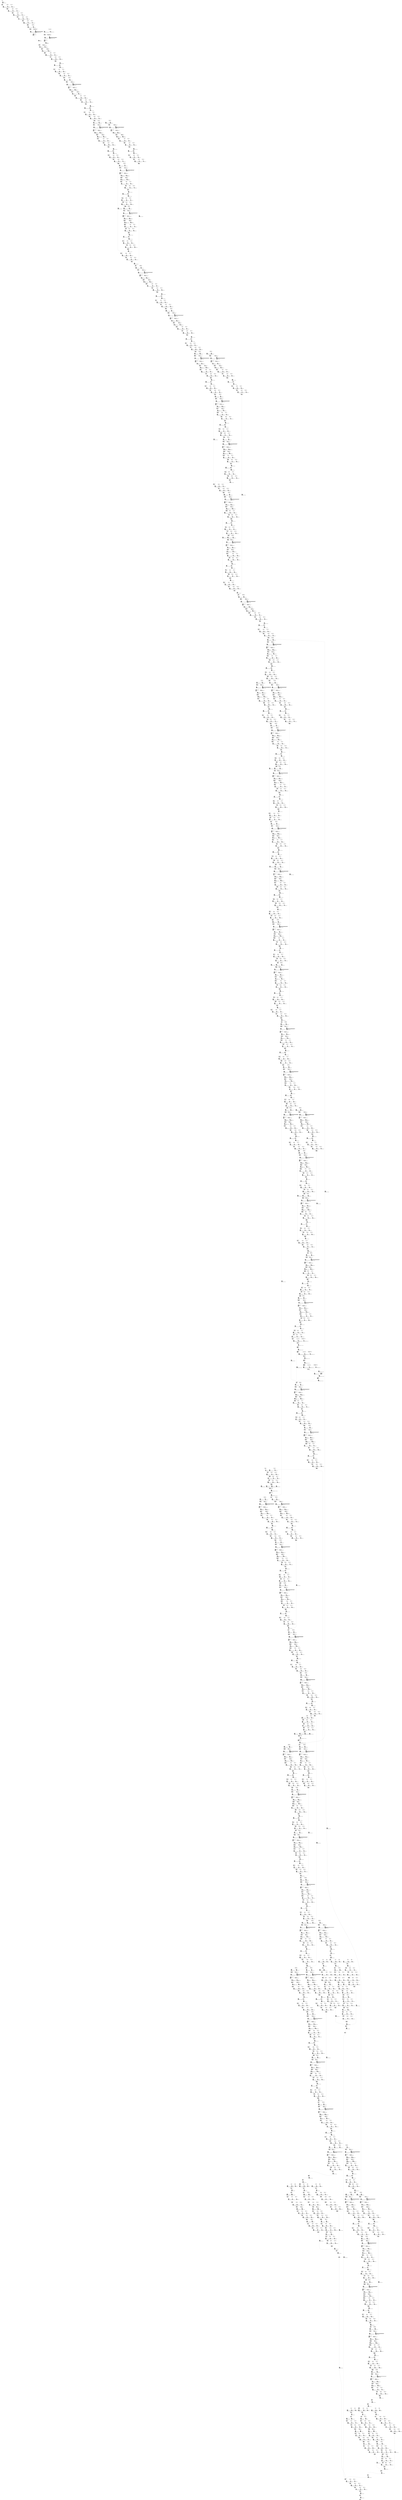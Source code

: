 digraph G {
graph [ fontsize=11 ];
node [ fontsize=11 ];
edge [ fontsize=10 ];
rankdir=BU
ranksep=1.5
nodesep=1
splines=spline
compound=true
Graphinfo [ label="" shape=plaintext, style=rounded, color=black, fontname="Arial-Bold" ];
Dequantize_15_x_zero_point [ label="{ { <i0> 0} |  [9]\lDequantize_15_x_zero_point\l 0 | { <o0> 0} }", shape=record, color=black, style=rounded  ] ;
Quantize_456_y_zero_point [ label="{ { <i0> 0} |  [1297]\lQuantize_456_y_zero_point\l -116 | { <o0> 0} }", shape=record, color=black, style=rounded  ] ;
Conv2D_302_zero_off_308 [ label="{ { <i0> 0} |  [854]\lConv2D_302_zero_off_308\l(bytes=1 , 1.4e-05% of total)\l\l 0 | { <o0> 0} }", shape=record, color=black, style=rounded  ] ;
Conv2D_467_zero_off_461 [ label="{ { <i0> 0} |  [1325]\lConv2D_467_zero_off_461\l(bytes=1 , 1.4e-05% of total)\l\l 0 | { <o0> 0} }", shape=record, color=black, style=rounded  ] ;
Conv2D_238_zero_off_245 [ label="{ { <i0> 0} |  [661]\lConv2D_238_zero_off_245\l(bytes=1 , 1.4e-05% of total)\l\l 0 | { <o0> 0} }", shape=record, color=black, style=rounded  ] ;
Conv2D_514_off_bias_485 [ label="{ { <i0> 0} |  [1453]\lConv2D_514_off_bias_485\l(bytes=512 , 0.0072% of total)\l\l -1.22179 0.120014 -0.0300828 -1.25421 ... | { <o0> 0} }", shape=record, color=black, style=rounded  ] ;
Quantize_472_y_zero_point [ label="{ { <i0> 0} |  [1342]\lQuantize_472_y_zero_point\l -124 | { <o0> 0} }", shape=record, color=black, style=rounded  ] ;
Quantize_243_y_zero_point [ label="{ { <i0> 0} |  [678]\lQuantize_243_y_zero_point\l -118 | { <o0> 0} }", shape=record, color=black, style=rounded  ] ;
Dequantize_408_x_zero_point [ label="{ { <i0> 0} |  [1164]\lDequantize_408_x_zero_point\l -128 | { <o0> 0} }", shape=record, color=black, style=rounded  ] ;
Dequantize_146_x_zero_point [ label="{ { <i0> 0} |  [395]\lDequantize_146_x_zero_point\l -124 | { <o0> 0} }", shape=record, color=black, style=rounded  ] ;
Quantize_86_y_zero_point [ label="{ { <i0> 0} |  [223]\lQuantize_86_y_zero_point\l -109 | { <o0> 0} }", shape=record, color=black, style=rounded  ] ;
Quantize_195_y_zero_point [ label="{ { <i0> 0} |  [538]\lQuantize_195_y_zero_point\l -110 | { <o0> 0} }", shape=record, color=black, style=rounded  ] ;
Dequantize_391_x_zero_point [ label="{ { <i0> 0} |  [1125]\lDequantize_391_x_zero_point\l 57 | { <o0> 0} }", shape=record, color=black, style=rounded  ] ;
Dequantize_589_x_zero_point [ label="{ { <i0> 0} |  [1660]\lDequantize_589_x_zero_point\l -126 | { <o0> 0} }", shape=record, color=black, style=rounded  ] ;
Quantize_506_y_zero_point [ label="{ { <i0> 0} |  [1431]\lQuantize_506_y_zero_point\l -128 | { <o0> 0} }", shape=record, color=black, style=rounded  ] ;
MaxPool_279_decomposed_pad_const_value_Out [ label="{ { <i0> 0} |  [785]\lMaxPool_279_decomposed_pad_const_value_Out\l(bytes=4 , 5.7e-05% of total)\l\l -inf | { <o0> 0} }", shape=record, color=black, style=rounded  ] ;
Dequantize_32_x_zero_point [ label="{ { <i0> 0} |  [64]\lDequantize_32_x_zero_point\l -128 | { <o0> 0} }", shape=record, color=black, style=rounded  ] ;
Dequantize_211_x_zero_point [ label="{ { <i0> 0} |  [585]\lDequantize_211_x_zero_point\l -109 | { <o0> 0} }", shape=record, color=black, style=rounded  ] ;
Conv2D_253_off_bias_269 [ label="{ { <i0> 0} |  [711]\lConv2D_253_off_bias_269\l(bytes=512 , 0.0072% of total)\l\l 0.653411 -0.557828 -0.510359 -0.770412 ... | { <o0> 0} }", shape=record, color=black, style=rounded  ] ;
Dequantize_376_x_zero_point [ label="{ { <i0> 0} |  [1080]\lDequantize_376_x_zero_point\l 21 | { <o0> 0} }", shape=record, color=black, style=rounded  ] ;
Dequantize_17_x_zero_point [ label="{ { <i0> 0} |  [15]\lDequantize_17_x_zero_point\l -128 | { <o0> 0} }", shape=record, color=black, style=rounded  ] ;
Conv2D_302_off_bias_314 [ label="{ { <i0> 0} |  [860]\lConv2D_302_off_bias_314\l(bytes=256 , 0.0036% of total)\l\l -0.482762 -0.343875 -0.987022 -0.117733 ... | { <o0> 0} }", shape=record, color=black, style=rounded  ] ;
Quantize_229_y_zero_point [ label="{ { <i0> 0} |  [634]\lQuantize_229_y_zero_point\l -123 | { <o0> 0} }", shape=record, color=black, style=rounded  ] ;
Dequantize_425_x_zero_point [ label="{ { <i0> 0} |  [1208]\lDequantize_425_x_zero_point\l -127 | { <o0> 0} }", shape=record, color=black, style=rounded  ] ;
Conv2D_467_off_bias_467 [ label="{ { <i0> 0} |  [1331]\lConv2D_467_off_bias_467\l(bytes=512 , 0.0072% of total)\l\l 0.846668 0.970823 0.709794 1.6499 ... | { <o0> 0} }", shape=record, color=black, style=rounded  ] ;
Conv2D_238_off_bias_251 [ label="{ { <i0> 0} |  [667]\lConv2D_238_off_bias_251\l(bytes=512 , 0.0072% of total)\l\l -1.57159 -0.563955 -1.59089 -1.71121 ... | { <o0> 0} }", shape=record, color=black, style=rounded  ] ;
Conv2D_271_zero_off_281 [ label="{ { <i0> 0} |  [757]\lConv2D_271_zero_off_281\l(bytes=1 , 1.4e-05% of total)\l\l 0 | { <o0> 0} }", shape=record, color=black, style=rounded  ] ;
Dequantize_163_x_zero_point [ label="{ { <i0> 0} |  [453]\lDequantize_163_x_zero_point\l -3 | { <o0> 0} }", shape=record, color=black, style=rounded  ] ;
MaxPool_279_decomposed_pad_pads_Out [ label="{ { <i0> 0} |  [784]\lMaxPool_279_decomposed_pad_pads_Out\l 0 0 2 2 ... | { <o0> 0} }", shape=record, color=black, style=rounded  ] ;
Quantize_523_y_zero_point [ label="{ { <i0> 0} |  [1479]\lQuantize_523_y_zero_point\l -30 | { <o0> 0} }", shape=record, color=black, style=rounded  ] ;
Quantize_261_y_zero_point [ label="{ { <i0> 0} |  [729]\lQuantize_261_y_zero_point\l -117 | { <o0> 0} }", shape=record, color=black, style=rounded  ] ;
Quantize_310_y_zero_point [ label="{ { <i0> 0} |  [885]\lQuantize_310_y_zero_point\l 13 | { <o0> 0} }", shape=record, color=black, style=rounded  ] ;
Quantize_475_y_zero_point [ label="{ { <i0> 0} |  [1356]\lQuantize_475_y_zero_point\l 52 | { <o0> 0} }", shape=record, color=black, style=rounded  ] ;
Quantize_246_y_zero_point [ label="{ { <i0> 0} |  [692]\lQuantize_246_y_zero_point\l 10 | { <o0> 0} }", shape=record, color=black, style=rounded  ] ;
Conv2D_522_mul_scale_489 [ label="{ { <i0> 0} |  [1474]\lConv2D_522_mul_scale_489\l(bytes=512 , 0.0072% of total)\l\l 0.000106587 0.000139093 0.00012913 0.000116341 ... | { <o0> 0} }", shape=record, color=black, style=rounded  ] ;
Dequantize_149_x_zero_point [ label="{ { <i0> 0} |  [409]\lDequantize_149_x_zero_point\l 20 | { <o0> 0} }", shape=record, color=black, style=rounded  ] ;
Conv2D_113_mul_scale_111 [ label="{ { <i0> 0} |  [305]\lConv2D_113_mul_scale_111\l(bytes=128 , 0.0018% of total)\l\l 0.000170128 0.000167898 0.000174932 0.000198936 ... | { <o0> 0} }", shape=record, color=black, style=rounded  ] ;
Conv2D_271_off_bias_287 [ label="{ { <i0> 0} |  [763]\lConv2D_271_off_bias_287\l(bytes=512 , 0.0072% of total)\l\l 0.849798 1.9042 1.10246 0.952114 ... | { <o0> 0} }", shape=record, color=black, style=rounded  ] ;
Quantize_89_y_zero_point [ label="{ { <i0> 0} |  [237]\lQuantize_89_y_zero_point\l 47 | { <o0> 0} }", shape=record, color=black, style=rounded  ] ;
Quantize_198_y_zero_point [ label="{ { <i0> 0} |  [552]\lQuantize_198_y_zero_point\l 28 | { <o0> 0} }", shape=record, color=black, style=rounded  ] ;
Mul_593_param1 [ label="{ { <i0> 0} |  [1670]\lMul_593_param1\l(bytes=1 , 1.4e-05% of total)\l\l 0.0015625 | { <o0> 0} }", shape=record, color=black, style=rounded  ] ;
Mul_590_param1 [ label="{ { <i0> 0} |  [1662]\lMul_590_param1\l(bytes=1 , 1.4e-05% of total)\l\l 32 | { <o0> 0} }", shape=record, color=black, style=rounded  ] ;
Mul_584_param1 [ label="{ { <i0> 0} |  [1646]\lMul_584_param1\l(bytes=1 , 1.4e-05% of total)\l\l 2 | { <o0> 0} }", shape=record, color=black, style=rounded  ] ;
Mul_579_param1 [ label="{ { <i0> 0} |  [1634]\lMul_579_param1\l(bytes=1 , 1.4e-05% of total)\l\l 0.0015625 | { <o0> 0} }", shape=record, color=black, style=rounded  ] ;
Mul_576_param1 [ label="{ { <i0> 0} |  [1626]\lMul_576_param1\l(bytes=6 , 8.5e-05% of total)\l\l 462.227 626.055 1492 362.761 ... | { <o0> 0} }", shape=record, color=black, style=rounded  ] ;
Mul_508_param1 [ label="{ { <i0> 0} |  [1436]\lMul_508_param1\l(bytes=1 , 1.4e-05% of total)\l\l 0.0015625 | { <o0> 0} }", shape=record, color=black, style=rounded  ] ;
Mul_505_param1 [ label="{ { <i0> 0} |  [1428]\lMul_505_param1\l(bytes=1 , 1.4e-05% of total)\l\l 16 | { <o0> 0} }", shape=record, color=black, style=rounded  ] ;
Mul_499_param1 [ label="{ { <i0> 0} |  [1412]\lMul_499_param1\l(bytes=1 , 1.4e-05% of total)\l\l 2 | { <o0> 0} }", shape=record, color=black, style=rounded  ] ;
Mul_494_param1 [ label="{ { <i0> 0} |  [1400]\lMul_494_param1\l(bytes=1 , 1.4e-05% of total)\l\l 0.0015625 | { <o0> 0} }", shape=record, color=black, style=rounded  ] ;
Mul_491_param1 [ label="{ { <i0> 0} |  [1392]\lMul_491_param1\l(bytes=6 , 8.5e-05% of total)\l\l 119.467 248.267 235.2 244.533 ... | { <o0> 0} }", shape=record, color=black, style=rounded  ] ;
Mul_423_param1 [ label="{ { <i0> 0} |  [1202]\lMul_423_param1\l(bytes=1 , 1.4e-05% of total)\l\l 0.0015625 | { <o0> 0} }", shape=record, color=black, style=rounded  ] ;
Mul_420_param1 [ label="{ { <i0> 0} |  [1194]\lMul_420_param1\l(bytes=1 , 1.4e-05% of total)\l\l 8 | { <o0> 0} }", shape=record, color=black, style=rounded  ] ;
Mul_414_param1 [ label="{ { <i0> 0} |  [1178]\lMul_414_param1\l(bytes=1 , 1.4e-05% of total)\l\l 2 | { <o0> 0} }", shape=record, color=black, style=rounded  ] ;
Mul_409_param1 [ label="{ { <i0> 0} |  [1166]\lMul_409_param1\l(bytes=1 , 1.4e-05% of total)\l\l 0.0015625 | { <o0> 0} }", shape=record, color=black, style=rounded  ] ;
Mul_406_param1 [ label="{ { <i0> 0} |  [1158]\lMul_406_param1\l(bytes=6 , 8.5e-05% of total)\l\l 39.8588 64.1882 132 51.7647 ... | { <o0> 0} }", shape=record, color=black, style=rounded  ] ;
Quantize_509_y_zero_point [ label="{ { <i0> 0} |  [1439]\lQuantize_509_y_zero_point\l -127 | { <o0> 0} }", shape=record, color=black, style=rounded  ] ;
Dequantize_35_x_zero_point [ label="{ { <i0> 0} |  [78]\lDequantize_35_x_zero_point\l 75 | { <o0> 0} }", shape=record, color=black, style=rounded  ] ;
Dequantize_443_x_zero_point [ label="{ { <i0> 0} |  [1256]\lDequantize_443_x_zero_point\l -122 | { <o0> 0} }", shape=record, color=black, style=rounded  ] ;
Dequantize_214_x_zero_point [ label="{ { <i0> 0} |  [592]\lDequantize_214_x_zero_point\l -109 | { <o0> 0} }", shape=record, color=black, style=rounded  ] ;
Dequantize_181_x_zero_point [ label="{ { <i0> 0} |  [504]\lDequantize_181_x_zero_point\l 31 | { <o0> 0} }", shape=record, color=black, style=rounded  ] ;
Quantize_492_y_zero_point [ label="{ { <i0> 0} |  [1395]\lQuantize_492_y_zero_point\l -128 | { <o0> 0} }", shape=record, color=black, style=rounded  ] ;
Conv2D_536_zero_off_506 [ label="{ { <i0> 0} |  [1514]\lConv2D_536_zero_off_506\l(bytes=1 , 1.4e-05% of total)\l\l 0 | { <o0> 0} }", shape=record, color=black, style=rounded  ] ;
Dequantize_230_x_zero_point [ label="{ { <i0> 0} |  [637]\lDequantize_230_x_zero_point\l -123 | { <o0> 0} }", shape=record, color=black, style=rounded  ] ;
Conv2D_253_mul_scale_264 [ label="{ { <i0> 0} |  [709]\lConv2D_253_mul_scale_264\l(bytes=512 , 0.0072% of total)\l\l 0.00010836 0.00013113 4.82746e-05 6.41743e-05 ... | { <o0> 0} }", shape=record, color=black, style=rounded  ] ;
Quantize_541_y_zero_point [ label="{ { <i0> 0} |  [1531]\lQuantize_541_y_zero_point\l -123 | { <o0> 0} }", shape=record, color=black, style=rounded  ] ;
Conv2D_316_mul_scale_327 [ label="{ { <i0> 0} |  [902]\lConv2D_316_mul_scale_327\l(bytes=256 , 0.0036% of total)\l\l 0.000129688 0.000185852 0.000212604 0.00031767 ... | { <o0> 0} }", shape=record, color=black, style=rounded  ] ;
Conv2D_552_zero_off_524 [ label="{ { <i0> 0} |  [1559]\lConv2D_552_zero_off_524\l(bytes=1 , 1.4e-05% of total)\l\l 0 | { <o0> 0} }", shape=record, color=black, style=rounded  ] ;
Conv2D_18_zero_off_2 [ label="{ { <i0> 0} |  [17]\lConv2D_18_zero_off_2\l(bytes=1 , 1.4e-05% of total)\l\l 0 | { <o0> 0} }", shape=record, color=black, style=rounded  ] ;
Conv2D_18_off_bias_8 [ label="{ { <i0> 0} |  [28]\lConv2D_18_off_bias_8\l(bytes=64 , 0.00091% of total)\l\l -2.20778 0.455454 1.19856 -1.0728 ... | { <o0> 0} }", shape=record, color=black, style=rounded  ] ;
Conv2D_40_mul_scale_30 [ label="{ { <i0> 0} |  [92]\lConv2D_40_mul_scale_30\l(bytes=64 , 0.00091% of total)\l\l 0.00204663 0.000455732 0.00146083 0.00345552 ... | { <o0> 0} }", shape=record, color=black, style=rounded  ] ;
Dequantize_167_x_zero_point [ label="{ { <i0> 0} |  [461]\lDequantize_167_x_zero_point\l -125 | { <o0> 0} }", shape=record, color=black, style=rounded  ] ;
Conv2D_339_mul_scale_354 [ label="{ { <i0> 0} |  [969]\lConv2D_339_mul_scale_354\l(bytes=256 , 0.0036% of total)\l\l 0.000146495 0.000141739 7.25232e-05 0.000111666 ... | { <o0> 0} }", shape=record, color=black, style=rounded  ] ;
Conv2D_324_zero_off_335 [ label="{ { <i0> 0} |  [920]\lConv2D_324_zero_off_335\l(bytes=1 , 1.4e-05% of total)\l\l 0 | { <o0> 0} }", shape=record, color=black, style=rounded  ] ;
Quantize_527_y_zero_point [ label="{ { <i0> 0} |  [1487]\lQuantize_527_y_zero_point\l -125 | { <o0> 0} }", shape=record, color=black, style=rounded  ] ;
Quantize_100_y_zero_point [ label="{ { <i0> 0} |  [267]\lQuantize_100_y_zero_point\l -122 | { <o0> 0} }", shape=record, color=black, style=rounded  ] ;
Dequantize_53_x_zero_point [ label="{ { <i0> 0} |  [130]\lDequantize_53_x_zero_point\l -123 | { <o0> 0} }", shape=record, color=black, style=rounded  ] ;
Conv2D_536_off_bias_512 [ label="{ { <i0> 0} |  [1520]\lConv2D_536_off_bias_512\l(bytes=512 , 0.0072% of total)\l\l 0.202627 -0.547418 -0.352215 -0.381854 ... | { <o0> 0} }", shape=record, color=black, style=rounded  ] ;
Quantize_265_y_zero_point [ label="{ { <i0> 0} |  [744]\lQuantize_265_y_zero_point\l 22 | { <o0> 0} }", shape=record, color=black, style=rounded  ] ;
Conv2D_309_zero_off_317 [ label="{ { <i0> 0} |  [876]\lConv2D_309_zero_off_317\l(bytes=1 , 1.4e-05% of total)\l\l 0 | { <o0> 0} }", shape=record, color=black, style=rounded  ] ;
Dequantize_461_x_zero_point [ label="{ { <i0> 0} |  [1314]\lDequantize_461_x_zero_point\l 1 | { <o0> 0} }", shape=record, color=black, style=rounded  ] ;
Quantize_314_y_zero_point [ label="{ { <i0> 0} |  [893]\lQuantize_314_y_zero_point\l -119 | { <o0> 0} }", shape=record, color=black, style=rounded  ] ;
Conv2D_26_mul_scale_12 [ label="{ { <i0> 0} |  [48]\lConv2D_26_mul_scale_12\l(bytes=128 , 0.0018% of total)\l\l 0.00152997 0.00101881 0.000756199 0.000775623 ... | { <o0> 0} }", shape=record, color=black, style=rounded  ] ;
Dequantize_510_x_zero_point [ label="{ { <i0> 0} |  [1442]\lDequantize_510_x_zero_point\l -127 | { <o0> 0} }", shape=record, color=black, style=rounded  ] ;
Conv2D_552_off_bias_530 [ label="{ { <i0> 0} |  [1565]\lConv2D_552_off_bias_530\l(bytes=1024 , 0.014% of total)\l\l 0.760543 0.777207 -0.7992 -0.0319675 ... | { <o0> 0} }", shape=record, color=black, style=rounded  ] ;
Dequantize_446_x_zero_point [ label="{ { <i0> 0} |  [1270]\lDequantize_446_x_zero_point\l 10 | { <o0> 0} }", shape=record, color=black, style=rounded  ] ;
Quantize_495_y_zero_point [ label="{ { <i0> 0} |  [1403]\lQuantize_495_y_zero_point\l -127 | { <o0> 0} }", shape=record, color=black, style=rounded  ] ;
Dequantize_233_x_zero_point [ label="{ { <i0> 0} |  [651]\lDequantize_233_x_zero_point\l 16 | { <o0> 0} }", shape=record, color=black, style=rounded  ] ;
Conv2D_187_mul_scale_192 [ label="{ { <i0> 0} |  [518]\lConv2D_187_mul_scale_192\l(bytes=256 , 0.0036% of total)\l\l 9.20072e-05 7.73785e-05 8.97673e-05 7.67455e-05 ... | { <o0> 0} }", shape=record, color=black, style=rounded  ] ;
Dequantize_398_x_zero_point [ label="{ { <i0> 0} |  [1139]\lDequantize_398_x_zero_point\l -128 | { <o0> 0} }", shape=record, color=black, style=rounded  ] ;
Dequantize_39_x_zero_point [ label="{ { <i0> 0} |  [86]\lDequantize_39_x_zero_point\l -125 | { <o0> 0} }", shape=record, color=black, style=rounded  ] ;
Conv2D_324_off_bias_341 [ label="{ { <i0> 0} |  [926]\lConv2D_324_off_bias_341\l(bytes=256 , 0.0036% of total)\l\l -0.17315 1.38022 -0.67458 -1.41192 ... | { <o0> 0} }", shape=record, color=black, style=rounded  ] ;
Conv2D_18_mul_scale_3 [ label="{ { <i0> 0} |  [26]\lConv2D_18_mul_scale_3\l(bytes=64 , 0.00091% of total)\l\l 1.89365e-05 0.000144359 5.14999e-05 0.000351854 ... | { <o0> 0} }", shape=record, color=black, style=rounded  ] ;
Dequantize_218_x_zero_point [ label="{ { <i0> 0} |  [607]\lDequantize_218_x_zero_point\l -13 | { <o0> 0} }", shape=record, color=black, style=rounded  ] ;
Quantize_560_y_zero_point [ label="{ { <i0> 0} |  [1590]\lQuantize_560_y_zero_point\l 45 | { <o0> 0} }", shape=record, color=black, style=rounded  ] ;
Dequantize_185_x_zero_point [ label="{ { <i0> 0} |  [512]\lDequantize_185_x_zero_point\l -122 | { <o0> 0} }", shape=record, color=black, style=rounded  ] ;
Conv2D_309_off_bias_323 [ label="{ { <i0> 0} |  [882]\lConv2D_309_off_bias_323\l(bytes=256 , 0.0036% of total)\l\l -1.82105 -1.51335 -1.1474 0.809536 ... | { <o0> 0} }", shape=record, color=black, style=rounded  ] ;
Conv2D_113_zero_off_110 [ label="{ { <i0> 0} |  [301]\lConv2D_113_zero_off_110\l(bytes=1 , 1.4e-05% of total)\l\l 0 | { <o0> 0} }", shape=record, color=black, style=rounded  ] ;
Quantize_545_y_zero_point [ label="{ { <i0> 0} |  [1545]\lQuantize_545_y_zero_point\l 39 | { <o0> 0} }", shape=record, color=black, style=rounded  ] ;
Quantize_283_y_zero_point [ label="{ { <i0> 0} |  [804]\lQuantize_283_y_zero_point\l -1 | { <o0> 0} }", shape=record, color=black, style=rounded  ] ;
Quantize_317_y_zero_point [ label="{ { <i0> 0} |  [907]\lQuantize_317_y_zero_point\l 1 | { <o0> 0} }", shape=record, color=black, style=rounded  ] ;
Dequantize_72_x_zero_point [ label="{ { <i0> 0} |  [182]\lDequantize_72_x_zero_point\l -126 | { <o0> 0} }", shape=record, color=black, style=rounded  ] ;
Conv2D_552_mul_scale_525 [ label="{ { <i0> 0} |  [1563]\lConv2D_552_mul_scale_525\l(bytes=1024 , 0.014% of total)\l\l 0.000421353 0.000157937 8.1327e-05 8.75822e-05 ... | { <o0> 0} }", shape=record, color=black, style=rounded  ] ;
Dequantize_251_x_zero_point [ label="{ { <i0> 0} |  [703]\lDequantize_251_x_zero_point\l -123 | { <o0> 0} }", shape=record, color=black, style=rounded  ] ;
Quantize_333_y_zero_point [ label="{ { <i0> 0} |  [952]\lQuantize_333_y_zero_point\l 27 | { <o0> 0} }", shape=record, color=black, style=rounded  ] ;
Quantize_104_y_zero_point [ label="{ { <i0> 0} |  [281]\lQuantize_104_y_zero_point\l 38 | { <o0> 0} }", shape=record, color=black, style=rounded  ] ;
Dequantize_57_x_zero_point [ label="{ { <i0> 0} |  [144]\lDequantize_57_x_zero_point\l 15 | { <o0> 0} }", shape=record, color=black, style=rounded  ] ;
Conv2D_113_off_bias_116 [ label="{ { <i0> 0} |  [307]\lConv2D_113_off_bias_116\l(bytes=128 , 0.0018% of total)\l\l -0.175743 0.734217 -1.53328 -0.718755 ... | { <o0> 0} }", shape=record, color=black, style=rounded  ] ;
Quantize_269_y_zero_point [ label="{ { <i0> 0} |  [752]\lQuantize_269_y_zero_point\l -121 | { <o0> 0} }", shape=record, color=black, style=rounded  ] ;
Dequantize_465_x_zero_point [ label="{ { <i0> 0} |  [1322]\lDequantize_465_x_zero_point\l -122 | { <o0> 0} }", shape=record, color=black, style=rounded  ] ;
Dequantize_237_x_zero_point [ label="{ { <i0> 0} |  [659]\lDequantize_237_x_zero_point\l -117 | { <o0> 0} }", shape=record, color=black, style=rounded  ] ;
Conv2D_559_zero_off_533 [ label="{ { <i0> 0} |  [1581]\lConv2D_559_zero_off_533\l(bytes=1 , 1.4e-05% of total)\l\l 0 | { <o0> 0} }", shape=record, color=black, style=rounded  ] ;
Conv2D_132_zero_off_128 [ label="{ { <i0> 0} |  [353]\lConv2D_132_zero_off_128\l(bytes=1 , 1.4e-05% of total)\l\l 0 | { <o0> 0} }", shape=record, color=black, style=rounded  ] ;
Conv2D_47_mul_scale_39 [ label="{ { <i0> 0} |  [114]\lConv2D_47_mul_scale_39\l(bytes=64 , 0.00091% of total)\l\l 0.000610623 0.0016415 0.00372345 0.000578135 ... | { <o0> 0} }", shape=record, color=black, style=rounded  ] ;
Dequantize_189_x_zero_point [ label="{ { <i0> 0} |  [526]\lDequantize_189_x_zero_point\l 39 | { <o0> 0} }", shape=record, color=black, style=rounded  ] ;
Dequantize_531_x_zero_point [ label="{ { <i0> 0} |  [1504]\lDequantize_531_x_zero_point\l 2 | { <o0> 0} }", shape=record, color=black, style=rounded  ] ;
Dequantize_90_x_zero_point [ label="{ { <i0> 0} |  [240]\lDequantize_90_x_zero_point\l 47 | { <o0> 0} }", shape=record, color=black, style=rounded  ] ;
Quantize_580_y_zero_point [ label="{ { <i0> 0} |  [1637]\lQuantize_580_y_zero_point\l -127 | { <o0> 0} }", shape=record, color=black, style=rounded  ] ;
Quantize_549_y_zero_point [ label="{ { <i0> 0} |  [1553]\lQuantize_549_y_zero_point\l -125 | { <o0> 0} }", shape=record, color=black, style=rounded  ] ;
Quantize_122_y_zero_point [ label="{ { <i0> 0} |  [332]\lQuantize_122_y_zero_point\l 6 | { <o0> 0} }", shape=record, color=black, style=rounded  ] ;
Dequantize_516_x_zero_point [ label="{ { <i0> 0} |  [1459]\lDequantize_516_x_zero_point\l -8 | { <o0> 0} }", shape=record, color=black, style=rounded  ] ;
Quantize_287_y_zero_point [ label="{ { <i0> 0} |  [812]\lQuantize_287_y_zero_point\l -120 | { <o0> 0} }", shape=record, color=black, style=rounded  ] ;
Dequantize_483_x_zero_point [ label="{ { <i0> 0} |  [1373]\lDequantize_483_x_zero_point\l -128 | { <o0> 0} }", shape=record, color=black, style=rounded  ] ;
Dequantize_270_x_zero_point [ label="{ { <i0> 0} |  [755]\lDequantize_270_x_zero_point\l -121 | { <o0> 0} }", shape=record, color=black, style=rounded  ] ;
Quantize_14_y_zero_point [ label="{ { <i0> 0} |  [6]\lQuantize_14_y_zero_point\l 0 | { <o0> 0} }", shape=record, color=black, style=rounded  ] ;
Dequantize_76_x_zero_point [ label="{ { <i0> 0} |  [196]\lDequantize_76_x_zero_point\l 54 | { <o0> 0} }", shape=record, color=black, style=rounded  ] ;
Conv2D_559_off_bias_539 [ label="{ { <i0> 0} |  [1587]\lConv2D_559_off_bias_539\l(bytes=48 , 0.00068% of total)\l\l -0.0166079 0.0460215 0.151014 0.383302 ... | { <o0> 0} }", shape=record, color=black, style=rounded  ] ;
Conv2D_132_off_bias_134 [ label="{ { <i0> 0} |  [359]\lConv2D_132_off_bias_134\l(bytes=256 , 0.0036% of total)\l\l 0.860657 0.683281 0.191592 0.355032 ... | { <o0> 0} }", shape=record, color=black, style=rounded  ] ;
Conv2D_374_mul_scale_390 [ label="{ { <i0> 0} |  [1072]\lConv2D_374_mul_scale_390\l(bytes=128 , 0.0018% of total)\l\l 0.000106142 0.000103789 7.53491e-05 9.67383e-05 ... | { <o0> 0} }", shape=record, color=black, style=rounded  ] ;
Dequantize_255_x_zero_point [ label="{ { <i0> 0} |  [717]\lDequantize_255_x_zero_point\l -3 | { <o0> 0} }", shape=record, color=black, style=rounded  ] ;
Conv2D_437_mul_scale_426 [ label="{ { <i0> 0} |  [1240]\lConv2D_437_mul_scale_426\l(bytes=256 , 0.0036% of total)\l\l 0.000102503 0.000108968 0.000153931 6.7277e-05 ... | { <o0> 0} }", shape=record, color=black, style=rounded  ] ;
Conv2D_302_mul_scale_309 [ label="{ { <i0> 0} |  [858]\lConv2D_302_mul_scale_309\l(bytes=256 , 0.0036% of total)\l\l 0.000147588 0.000247037 0.000180476 0.00013674 ... | { <o0> 0} }", shape=record, color=black, style=rounded  ] ;
Quantize_337_y_zero_point [ label="{ { <i0> 0} |  [960]\lQuantize_337_y_zero_point\l -120 | { <o0> 0} }", shape=record, color=black, style=rounded  ] ;
Quantize_108_y_zero_point [ label="{ { <i0> 0} |  [289]\lQuantize_108_y_zero_point\l -102 | { <o0> 0} }", shape=record, color=black, style=rounded  ] ;
Dequantize_304_x_zero_point [ label="{ { <i0> 0} |  [866]\lDequantize_304_x_zero_point\l 0 | { <o0> 0} }", shape=record, color=black, style=rounded  ] ;
Dequantize_469_x_zero_point [ label="{ { <i0> 0} |  [1337]\lDequantize_469_x_zero_point\l 3 | { <o0> 0} }", shape=record, color=black, style=rounded  ] ;
Conv2D_18_subm_1_Pad_1_pads_Out [ label="{ { <i0> 0} |  [21]\lConv2D_18_subm_1_Pad_1_pads_Out\l 0 0 -1 2 ... | { <o0> 0} }", shape=record, color=black, style=rounded  ] ;
Quantize_353_y_zero_point [ label="{ { <i0> 0} |  [1011]\lQuantize_353_y_zero_point\l -6 | { <o0> 0} }", shape=record, color=black, style=rounded  ] ;
Conv2D_88_zero_off_83 [ label="{ { <i0> 0} |  [228]\lConv2D_88_zero_off_83\l(bytes=1 , 1.4e-05% of total)\l\l 0 | { <o0> 0} }", shape=record, color=black, style=rounded  ] ;
Conv2D_88_off_bias_89 [ label="{ { <i0> 0} |  [234]\lConv2D_88_off_bias_89\l(bytes=128 , 0.0018% of total)\l\l 0.569759 -0.442777 -0.360951 0.427255 ... | { <o0> 0} }", shape=record, color=black, style=rounded  ] ;
Dequantize_485_x_zero_point [ label="{ { <i0> 0} |  [1379]\lDequantize_485_x_zero_point\l -127 | { <o0> 0} }", shape=record, color=black, style=rounded  ] ;
Conv2D_81_mul_scale_75 [ label="{ { <i0> 0} |  [210]\lConv2D_81_mul_scale_75\l(bytes=128 , 0.0018% of total)\l\l 0.000167514 0.000430469 0.00013511 0.000170532 ... | { <o0> 0} }", shape=record, color=black, style=rounded  ] ;
Quantize_567_y_zero_point [ label="{ { <i0> 0} |  [1604]\lQuantize_567_y_zero_point\l -128 | { <o0> 0} }", shape=record, color=black, style=rounded  ] ;
Quantize_31_y_zero_point [ label="{ { <i0> 0} |  [61]\lQuantize_31_y_zero_point\l -128 | { <o0> 0} }", shape=record, color=black, style=rounded  ] ;
Conv2D_66_mul_scale_57 [ label="{ { <i0> 0} |  [166]\lConv2D_66_mul_scale_57\l(bytes=128 , 0.0018% of total)\l\l 0.000957601 0.000775429 0.00104666 0.000849926 ... | { <o0> 0} }", shape=record, color=black, style=rounded  ] ;
Quantize_16_y_zero_point [ label="{ { <i0> 0} |  [12]\lQuantize_16_y_zero_point\l -128 | { <o0> 0} }", shape=record, color=black, style=rounded  ] ;
Dequantize_550_x_zero_point [ label="{ { <i0> 0} |  [1556]\lDequantize_550_x_zero_point\l -125 | { <o0> 0} }", shape=record, color=black, style=rounded  ] ;
Quantize_141_y_zero_point [ label="{ { <i0> 0} |  [384]\lQuantize_141_y_zero_point\l -4 | { <o0> 0} }", shape=record, color=black, style=rounded  ] ;
Dequantize_535_x_zero_point [ label="{ { <i0> 0} |  [1512]\lDequantize_535_x_zero_point\l -123 | { <o0> 0} }", shape=record, color=black, style=rounded  ] ;
Dequantize_94_x_zero_point [ label="{ { <i0> 0} |  [248]\lDequantize_94_x_zero_point\l -111 | { <o0> 0} }", shape=record, color=black, style=rounded  ] ;
Conv2D_47_zero_off_38 [ label="{ { <i0> 0} |  [110]\lConv2D_47_zero_off_38\l(bytes=1 , 1.4e-05% of total)\l\l 0 | { <o0> 0} }", shape=record, color=black, style=rounded  ] ;
Conv2D_47_off_bias_44 [ label="{ { <i0> 0} |  [116]\lConv2D_47_off_bias_44\l(bytes=64 , 0.00091% of total)\l\l 1.40871 3.04334 -0.532454 4.0984 ... | { <o0> 0} }", shape=record, color=black, style=rounded  ] ;
Dequantize_273_x_zero_point [ label="{ { <i0> 0} |  [769]\lDequantize_273_x_zero_point\l -5 | { <o0> 0} }", shape=record, color=black, style=rounded  ] ;
Quantize_126_y_zero_point [ label="{ { <i0> 0} |  [340]\lQuantize_126_y_zero_point\l -110 | { <o0> 0} }", shape=record, color=black, style=rounded  ] ;
Dequantize_322_x_zero_point [ label="{ { <i0> 0} |  [918]\lDequantize_322_x_zero_point\l -121 | { <o0> 0} }", shape=record, color=black, style=rounded  ] ;
Conv2D_366_zero_off_380 [ label="{ { <i0> 0} |  [1046]\lConv2D_366_zero_off_380\l(bytes=1 , 1.4e-05% of total)\l\l 0 | { <o0> 0} }", shape=record, color=black, style=rounded  ] ;
Quantize_404_y_zero_point [ label="{ { <i0> 0} |  [1153]\lQuantize_404_y_zero_point\l -128 | { <o0> 0} }", shape=record, color=black, style=rounded  ] ;
Dequantize_600_x_zero_point [ label="{ { <i0> 0} |  [1686]\lDequantize_600_x_zero_point\l -127 | { <o0> 0} }", shape=record, color=black, style=rounded  ] ;
Quantize_371_y_zero_point [ label="{ { <i0> 0} |  [1063]\lQuantize_371_y_zero_point\l -111 | { <o0> 0} }", shape=record, color=black, style=rounded  ] ;
Quantize_569_y_zero_point [ label="{ { <i0> 0} |  [1610]\lQuantize_569_y_zero_point\l -127 | { <o0> 0} }", shape=record, color=black, style=rounded  ] ;
Conv2D_382_zero_off_398 [ label="{ { <i0> 0} |  [1091]\lConv2D_382_zero_off_398\l(bytes=1 , 1.4e-05% of total)\l\l 0 | { <o0> 0} }", shape=record, color=black, style=rounded  ] ;
Quantize_585_y_zero_point [ label="{ { <i0> 0} |  [1649]\lQuantize_585_y_zero_point\l -126 | { <o0> 0} }", shape=record, color=black, style=rounded  ] ;
Dequantize_259_x_zero_point [ label="{ { <i0> 0} |  [725]\lDequantize_259_x_zero_point\l -117 | { <o0> 0} }", shape=record, color=black, style=rounded  ] ;
Quantize_34_y_zero_point [ label="{ { <i0> 0} |  [75]\lQuantize_34_y_zero_point\l 75 | { <o0> 0} }", shape=record, color=black, style=rounded  ] ;
Dequantize_308_x_zero_point [ label="{ { <i0> 0} |  [874]\lDequantize_308_x_zero_point\l -121 | { <o0> 0} }", shape=record, color=black, style=rounded  ] ;
Conv2D_154_zero_off_155 [ label="{ { <i0> 0} |  [419]\lConv2D_154_zero_off_155\l(bytes=1 , 1.4e-05% of total)\l\l 0 | { <o0> 0} }", shape=record, color=black, style=rounded  ] ;
Quantize_421_y_zero_point [ label="{ { <i0> 0} |  [1197]\lQuantize_421_y_zero_point\l -127 | { <o0> 0} }", shape=record, color=black, style=rounded  ] ;
Quantize_357_y_zero_point [ label="{ { <i0> 0} |  [1019]\lQuantize_357_y_zero_point\l -122 | { <o0> 0} }", shape=record, color=black, style=rounded  ] ;
Quantize_19_y_zero_point [ label="{ { <i0> 0} |  [31]\lQuantize_19_y_zero_point\l -7 | { <o0> 0} }", shape=record, color=black, style=rounded  ] ;
Conv2D_366_off_bias_386 [ label="{ { <i0> 0} |  [1052]\lConv2D_366_off_bias_386\l(bytes=128 , 0.0018% of total)\l\l -0.902565 -0.155908 -0.185775 -0.144707 ... | { <o0> 0} }", shape=record, color=black, style=rounded  ] ;
MaxPool_278_decomposed_pad_pads_Out [ label="{ { <i0> 0} |  [779]\lMaxPool_278_decomposed_pad_pads_Out\l 0 0 2 2 ... | { <o0> 0} }", shape=record, color=black, style=rounded  ] ;
Dequantize_291_x_zero_point [ label="{ { <i0> 0} |  [829]\lDequantize_291_x_zero_point\l 13 | { <o0> 0} }", shape=record, color=black, style=rounded  ] ;
Conv2D_147_mul_scale_147 [ label="{ { <i0> 0} |  [401]\lConv2D_147_mul_scale_147\l(bytes=256 , 0.0036% of total)\l\l 0.000263116 0.000207767 0.000288345 0.000306754 ... | { <o0> 0} }", shape=record, color=black, style=rounded  ] ;
Dequantize_538_x_zero_point [ label="{ { <i0> 0} |  [1526]\lDequantize_538_x_zero_point\l -4 | { <o0> 0} }", shape=record, color=black, style=rounded  ] ;
Dequantize_97_x_zero_point [ label="{ { <i0> 0} |  [262]\lDequantize_97_x_zero_point\l -5 | { <o0> 0} }", shape=record, color=black, style=rounded  ] ;
Conv2D_382_off_bias_404 [ label="{ { <i0> 0} |  [1097]\lConv2D_382_off_bias_404\l(bytes=256 , 0.0036% of total)\l\l 0.227639 3.96188 2.74164 1.9218 ... | { <o0> 0} }", shape=record, color=black, style=rounded  ] ;
Conv2D_264_mul_scale_273 [ label="{ { <i0> 0} |  [739]\lConv2D_264_mul_scale_273\l(bytes=1024 , 0.014% of total)\l\l 9.01238e-05 0.000180065 9.33917e-05 0.000117087 ... | { <o0> 0} }", shape=record, color=black, style=rounded  ] ;
Quantize_129_y_zero_point [ label="{ { <i0> 0} |  [347]\lQuantize_129_y_zero_point\l -109 | { <o0> 0} }", shape=record, color=black, style=rounded  ] ;
Dequantize_554_x_zero_point [ label="{ { <i0> 0} |  [1571]\lDequantize_554_x_zero_point\l 21 | { <o0> 0} }", shape=record, color=black, style=rounded  ] ;
Conv2D_444_mul_scale_435 [ label="{ { <i0> 0} |  [1262]\lConv2D_444_mul_scale_435\l(bytes=256 , 0.0036% of total)\l\l 8.627e-05 0.000169412 8.49527e-05 9.3466e-05 ... | { <o0> 0} }", shape=record, color=black, style=rounded  ] ;
Conv2D_26_zero_off_11 [ label="{ { <i0> 0} |  [44]\lConv2D_26_zero_off_11\l(bytes=1 , 1.4e-05% of total)\l\l 0 | { <o0> 0} }", shape=record, color=black, style=rounded  ] ;
Quantize_407_y_zero_point [ label="{ { <i0> 0} |  [1161]\lQuantize_407_y_zero_point\l -128 | { <o0> 0} }", shape=record, color=black, style=rounded  ] ;
Conv2D_26_off_bias_17 [ label="{ { <i0> 0} |  [50]\lConv2D_26_off_bias_17\l(bytes=128 , 0.0018% of total)\l\l 0.540081 2.00503 1.10481 1.18981 ... | { <o0> 0} }", shape=record, color=black, style=rounded  ] ;
Quantize_145_y_zero_point [ label="{ { <i0> 0} |  [392]\lQuantize_145_y_zero_point\l -124 | { <o0> 0} }", shape=record, color=black, style=rounded  ] ;
Dequantize_570_x_zero_point [ label="{ { <i0> 0} |  [1613]\lDequantize_570_x_zero_point\l -127 | { <o0> 0} }", shape=record, color=black, style=rounded  ] ;
Dequantize_341_x_zero_point [ label="{ { <i0> 0} |  [977]\lDequantize_341_x_zero_point\l 3 | { <o0> 0} }", shape=record, color=black, style=rounded  ] ;
Dequantize_112_x_zero_point [ label="{ { <i0> 0} |  [299]\lDequantize_112_x_zero_point\l -102 | { <o0> 0} }", shape=record, color=black, style=rounded  ] ;
Conv2D_154_off_bias_161 [ label="{ { <i0> 0} |  [425]\lConv2D_154_off_bias_161\l(bytes=256 , 0.0036% of total)\l\l 0.369831 -0.909803 -0.815127 -0.874142 ... | { <o0> 0} }", shape=record, color=black, style=rounded  ] ;
Dequantize_277_x_zero_point [ label="{ { <i0> 0} |  [777]\lDequantize_277_x_zero_point\l -118 | { <o0> 0} }", shape=record, color=black, style=rounded  ] ;
Quantize_390_y_zero_point [ label="{ { <i0> 0} |  [1122]\lQuantize_390_y_zero_point\l 57 | { <o0> 0} }", shape=record, color=black, style=rounded  ] ;
Quantize_588_y_zero_point [ label="{ { <i0> 0} |  [1657]\lQuantize_588_y_zero_point\l -126 | { <o0> 0} }", shape=record, color=black, style=rounded  ] ;
Quantize_52_y_zero_point [ label="{ { <i0> 0} |  [127]\lQuantize_52_y_zero_point\l -123 | { <o0> 0} }", shape=record, color=black, style=rounded  ] ;
Conv2D_205_zero_off_209 [ label="{ { <i0> 0} |  [565]\lConv2D_205_zero_off_209\l(bytes=1 , 1.4e-05% of total)\l\l 0 | { <o0> 0} }", shape=record, color=black, style=rounded  ] ;
Dequantize_326_x_zero_point [ label="{ { <i0> 0} |  [932]\lDequantize_326_x_zero_point\l 19 | { <o0> 0} }", shape=record, color=black, style=rounded  ] ;
Conv2D_467_mul_scale_462 [ label="{ { <i0> 0} |  [1329]\lConv2D_467_mul_scale_462\l(bytes=512 , 0.0072% of total)\l\l 0.00016819 0.000388952 0.000185616 0.000246585 ... | { <o0> 0} }", shape=record, color=black, style=rounded  ] ;
Conv2D_332_mul_scale_345 [ label="{ { <i0> 0} |  [947]\lConv2D_332_mul_scale_345\l(bytes=512 , 0.0072% of total)\l\l 0.000157213 0.000180189 0.000263562 0.00026739 ... | { <o0> 0} }", shape=record, color=black, style=rounded  ] ;
Quantize_210_y_zero_point [ label="{ { <i0> 0} |  [582]\lQuantize_210_y_zero_point\l -109 | { <o0> 0} }", shape=record, color=black, style=rounded  ] ;
Quantize_375_y_zero_point [ label="{ { <i0> 0} |  [1077]\lQuantize_375_y_zero_point\l 21 | { <o0> 0} }", shape=record, color=black, style=rounded  ] ;
Quantize_424_y_zero_point [ label="{ { <i0> 0} |  [1205]\lQuantize_424_y_zero_point\l -127 | { <o0> 0} }", shape=record, color=black, style=rounded  ] ;
Conv2D_238_mul_scale_246 [ label="{ { <i0> 0} |  [665]\lConv2D_238_mul_scale_246\l(bytes=512 , 0.0072% of total)\l\l 0.000111897 6.43637e-05 0.000121229 8.99455e-05 ... | { <o0> 0} }", shape=record, color=black, style=rounded  ] ;
Conv2D_103_mul_scale_102 [ label="{ { <i0> 0} |  [276]\lConv2D_103_mul_scale_102\l(bytes=128 , 0.0018% of total)\l\l 7.43469e-05 2.8779e-05 5.76708e-05 5.98068e-05 ... | { <o0> 0} }", shape=record, color=black, style=rounded  ] ;
Quantize_162_y_zero_point [ label="{ { <i0> 0} |  [450]\lQuantize_162_y_zero_point\l -3 | { <o0> 0} }", shape=record, color=black, style=rounded  ] ;
Conv2D_88_mul_scale_84 [ label="{ { <i0> 0} |  [232]\lConv2D_88_mul_scale_84\l(bytes=128 , 0.0018% of total)\l\l 3.71421e-05 4.92576e-05 9.29329e-05 4.13566e-05 ... | { <o0> 0} }", shape=record, color=black, style=rounded  ] ;
Quantize_38_y_zero_point [ label="{ { <i0> 0} |  [83]\lQuantize_38_y_zero_point\l -125 | { <o0> 0} }", shape=record, color=black, style=rounded  ] ;
Conv2D_451_zero_off_443 [ label="{ { <i0> 0} |  [1280]\lConv2D_451_zero_off_443\l(bytes=1 , 1.4e-05% of total)\l\l 0 | { <o0> 0} }", shape=record, color=black, style=rounded  ] ;
Conv2D_205_off_bias_215 [ label="{ { <i0> 0} |  [571]\lConv2D_205_off_bias_215\l(bytes=256 , 0.0036% of total)\l\l -0.920039 0.208909 -0.134388 0.0491047 ... | { <o0> 0} }", shape=record, color=black, style=rounded  ] ;
Dequantize_97_x_scale [ label="{ { <i0> 0} |  [261]\lDequantize_97_x_scale\l 0.0916799 | { <o0> 0} }", shape=record, color=black, style=rounded  ] ;
Dequantize_94_x_scale [ label="{ { <i0> 0} |  [247]\lDequantize_94_x_scale\l 0.0166623 | { <o0> 0} }", shape=record, color=black, style=rounded  ] ;
Dequantize_90_x_scale [ label="{ { <i0> 0} |  [239]\lDequantize_90_x_scale\l 0.0508203 | { <o0> 0} }", shape=record, color=black, style=rounded  ] ;
Dequantize_87_x_scale [ label="{ { <i0> 0} |  [225]\lDequantize_87_x_scale\l 0.0445111 | { <o0> 0} }", shape=record, color=black, style=rounded  ] ;
Dequantize_83_x_scale [ label="{ { <i0> 0} |  [217]\lDequantize_83_x_scale\l 0.0841242 | { <o0> 0} }", shape=record, color=black, style=rounded  ] ;
Dequantize_80_x_scale [ label="{ { <i0> 0} |  [203]\lDequantize_80_x_scale\l 0.0408387 | { <o0> 0} }", shape=record, color=black, style=rounded  ] ;
Dequantize_76_x_scale [ label="{ { <i0> 0} |  [195]\lDequantize_76_x_scale\l 0.139156 | { <o0> 0} }", shape=record, color=black, style=rounded  ] ;
Dequantize_72_x_scale [ label="{ { <i0> 0} |  [181]\lDequantize_72_x_scale\l 0.114826 | { <o0> 0} }", shape=record, color=black, style=rounded  ] ;
Dequantize_68_x_scale [ label="{ { <i0> 0} |  [173]\lDequantize_68_x_scale\l 0.253481 | { <o0> 0} }", shape=record, color=black, style=rounded  ] ;
Dequantize_64_x_scale [ label="{ { <i0> 0} |  [158]\lDequantize_64_x_scale\l 0.211458 | { <o0> 0} }", shape=record, color=black, style=rounded  ] ;
Dequantize_61_x_scale [ label="{ { <i0> 0} |  [151]\lDequantize_61_x_scale\l 0.135871 | { <o0> 0} }", shape=record, color=black, style=rounded  ] ;
Dequantize_57_x_scale [ label="{ { <i0> 0} |  [143]\lDequantize_57_x_scale\l 0.215376 | { <o0> 0} }", shape=record, color=black, style=rounded  ] ;
Dequantize_53_x_scale [ label="{ { <i0> 0} |  [129]\lDequantize_53_x_scale\l 0.0543847 | { <o0> 0} }", shape=record, color=black, style=rounded  ] ;
Dequantize_49_x_scale [ label="{ { <i0> 0} |  [121]\lDequantize_49_x_scale\l 0.26853 | { <o0> 0} }", shape=record, color=black, style=rounded  ] ;
Dequantize_46_x_scale [ label="{ { <i0> 0} |  [107]\lDequantize_46_x_scale\l 0.129768 | { <o0> 0} }", shape=record, color=black, style=rounded  ] ;
Dequantize_42_x_scale [ label="{ { <i0> 0} |  [99]\lDequantize_42_x_scale\l 0.445584 | { <o0> 0} }", shape=record, color=black, style=rounded  ] ;
Dequantize_39_x_scale [ label="{ { <i0> 0} |  [85]\lDequantize_39_x_scale\l 0.211458 | { <o0> 0} }", shape=record, color=black, style=rounded  ] ;
Dequantize_35_x_scale [ label="{ { <i0> 0} |  [77]\lDequantize_35_x_scale\l 1.02064 | { <o0> 0} }", shape=record, color=black, style=rounded  ] ;
Dequantize_32_x_scale [ label="{ { <i0> 0} |  [63]\lDequantize_32_x_scale\l 0.671135 | { <o0> 0} }", shape=record, color=black, style=rounded  ] ;
Dequantize_28_x_scale [ label="{ { <i0> 0} |  [55]\lDequantize_28_x_scale\l 1.31851 | { <o0> 0} }", shape=record, color=black, style=rounded  ] ;
Dequantize_24_x_scale [ label="{ { <i0> 0} |  [41]\lDequantize_24_x_scale\l 0.318947 | { <o0> 0} }", shape=record, color=black, style=rounded  ] ;
Dequantize_20_x_scale [ label="{ { <i0> 0} |  [33]\lDequantize_20_x_scale\l 0.605628 | { <o0> 0} }", shape=record, color=black, style=rounded  ] ;
Dequantize_17_x_scale [ label="{ { <i0> 0} |  [14]\lDequantize_17_x_scale\l 0.00392157 | { <o0> 0} }", shape=record, color=black, style=rounded  ] ;
Dequantize_15_x_scale [ label="{ { <i0> 0} |  [8]\lDequantize_15_x_scale\l 0.00392157 | { <o0> 0} }", shape=record, color=black, style=rounded  ] ;
Dequantize_13_x_scale [ label="{ { <i0> 0} |  [2]\lDequantize_13_x_scale\l 0.00392157 | { <o0> 0} }", shape=record, color=black, style=rounded  ] ;
Dequantize_130_x_zero_point [ label="{ { <i0> 0} |  [350]\lDequantize_130_x_zero_point\l -109 | { <o0> 0} }", shape=record, color=black, style=rounded  ] ;
Dequantize_295_x_zero_point [ label="{ { <i0> 0} |  [837]\lDequantize_295_x_zero_point\l -123 | { <o0> 0} }", shape=record, color=black, style=rounded  ] ;
Quantize_148_y_zero_point [ label="{ { <i0> 0} |  [406]\lQuantize_148_y_zero_point\l 20 | { <o0> 0} }", shape=record, color=black, style=rounded  ] ;
Dequantize_115_x_zero_point [ label="{ { <i0> 0} |  [313]\lDequantize_115_x_zero_point\l -16 | { <o0> 0} }", shape=record, color=black, style=rounded  ] ;
Conv2D_437_zero_off_425 [ label="{ { <i0> 0} |  [1236]\lConv2D_437_zero_off_425\l(bytes=1 , 1.4e-05% of total)\l\l 0 | { <o0> 0} }", shape=record, color=black, style=rounded  ] ;
Dequantize_558_x_zero_point [ label="{ { <i0> 0} |  [1579]\lDequantize_558_x_zero_point\l -124 | { <o0> 0} }", shape=record, color=black, style=rounded  ] ;
Conv2D_66_zero_off_56 [ label="{ { <i0> 0} |  [162]\lConv2D_66_zero_off_56\l(bytes=1 , 1.4e-05% of total)\l\l 0 | { <o0> 0} }", shape=record, color=black, style=rounded  ] ;
Quantize_442_y_zero_point [ label="{ { <i0> 0} |  [1253]\lQuantize_442_y_zero_point\l -122 | { <o0> 0} }", shape=record, color=black, style=rounded  ] ;
Quantize_213_y_zero_point [ label="{ { <i0> 0} |  [589]\lQuantize_213_y_zero_point\l -109 | { <o0> 0} }", shape=record, color=black, style=rounded  ] ;
Conv2D_66_off_bias_62 [ label="{ { <i0> 0} |  [168]\lConv2D_66_off_bias_62\l(bytes=128 , 0.0018% of total)\l\l 0.677982 1.11429 1.14609 3.30026 ... | { <o0> 0} }", shape=record, color=black, style=rounded  ] ;
Conv2D_451_off_bias_449 [ label="{ { <i0> 0} |  [1286]\lConv2D_451_off_bias_449\l(bytes=256 , 0.0036% of total)\l\l 0.173542 0.0681489 -0.280878 0.0690409 ... | { <o0> 0} }", shape=record, color=black, style=rounded  ] ;
Quantize_71_y_zero_point [ label="{ { <i0> 0} |  [179]\lQuantize_71_y_zero_point\l -126 | { <o0> 0} }", shape=record, color=black, style=rounded  ] ;
Quantize_180_y_zero_point [ label="{ { <i0> 0} |  [501]\lQuantize_180_y_zero_point\l 31 | { <o0> 0} }", shape=record, color=black, style=rounded  ] ;
Conv2D_224_zero_off_227 [ label="{ { <i0> 0} |  [617]\lConv2D_224_zero_off_227\l(bytes=1 , 1.4e-05% of total)\l\l 0 | { <o0> 0} }", shape=record, color=black, style=rounded  ] ;
Dequantize_345_x_zero_point [ label="{ { <i0> 0} |  [985]\lDequantize_345_x_zero_point\l -119 | { <o0> 0} }", shape=record, color=black, style=rounded  ] ;
Conv2D_389_zero_off_407 [ label="{ { <i0> 0} |  [1113]\lConv2D_389_zero_off_407\l(bytes=1 , 1.4e-05% of total)\l\l 0 | { <o0> 0} }", shape=record, color=black, style=rounded  ] ;
Quantize_56_y_zero_point [ label="{ { <i0> 0} |  [141]\lQuantize_56_y_zero_point\l 15 | { <o0> 0} }", shape=record, color=black, style=rounded  ] ;
Dequantize_361_x_zero_point [ label="{ { <i0> 0} |  [1036]\lDequantize_361_x_zero_point\l 40 | { <o0> 0} }", shape=record, color=black, style=rounded  ] ;
Conv2D_289_mul_scale_300 [ label="{ { <i0> 0} |  [821]\lConv2D_289_mul_scale_300\l(bytes=512 , 0.0072% of total)\l\l 0.000140095 9.99882e-05 0.000151295 0.000209338 ... | { <o0> 0} }", shape=record, color=black, style=rounded  ] ;
Conv2D_154_mul_scale_156 [ label="{ { <i0> 0} |  [423]\lConv2D_154_mul_scale_156\l(bytes=256 , 0.0036% of total)\l\l 5.92584e-05 9.37652e-05 0.000199395 9.65583e-05 ... | { <o0> 0} }", shape=record, color=black, style=rounded  ] ;
Conv2D_18_weights_submask_0_0_0_0_32_3_3_6_540 [ label="{ { <i0> 0} |  [19]\lConv2D_18_weights_submask_0_0_0_0_32_3_3_6_540\l(bytes=1728 , 0.024% of total)\l\l 0.0048288 0.164179 0.178666 0.381475 ... | { <o0> 0} }", shape=record, color=black, style=rounded  ] ;
Dequantize_297_x_zero_point [ label="{ { <i0> 0} |  [843]\lDequantize_297_x_zero_point\l -123 | { <o0> 0} }", shape=record, color=black, style=rounded  ] ;
Conv2D_271_mul_scale_282 [ label="{ { <i0> 0} |  [761]\lConv2D_271_mul_scale_282\l(bytes=512 , 0.0072% of total)\l\l 8.98591e-05 6.28864e-05 6.08152e-05 6.05016e-05 ... | { <o0> 0} }", shape=record, color=black, style=rounded  ] ;
MaxPool_278_decomposed_pad_const_value_Out [ label="{ { <i0> 0} |  [780]\lMaxPool_278_decomposed_pad_const_value_Out\l(bytes=4 , 5.7e-05% of total)\l\l -inf | { <o0> 0} }", shape=record, color=black, style=rounded  ] ;
Quantize_379_y_zero_point [ label="{ { <i0> 0} |  [1085]\lQuantize_379_y_zero_point\l -122 | { <o0> 0} }", shape=record, color=black, style=rounded  ] ;
Dequantize_575_x_zero_point [ label="{ { <i0> 0} |  [1624]\lDequantize_575_x_zero_point\l -128 | { <o0> 0} }", shape=record, color=black, style=rounded  ] ;
Conv2D_437_off_bias_431 [ label="{ { <i0> 0} |  [1242]\lConv2D_437_off_bias_431\l(bytes=256 , 0.0036% of total)\l\l 0.649358 0.239512 0.087433 0.0367332 ... | { <o0> 0} }", shape=record, color=black, style=rounded  ] ;
Conv2D_451_mul_scale_444 [ label="{ { <i0> 0} |  [1284]\lConv2D_451_mul_scale_444\l(bytes=256 , 0.0036% of total)\l\l 7.11821e-05 0.000105006 0.000163396 7.42375e-05 ... | { <o0> 0} }", shape=record, color=black, style=rounded  ] ;
Quantize_166_y_zero_point [ label="{ { <i0> 0} |  [458]\lQuantize_166_y_zero_point\l -125 | { <o0> 0} }", shape=record, color=black, style=rounded  ] ;
Conv2D_514_mul_scale_480 [ label="{ { <i0> 0} |  [1451]\lConv2D_514_mul_scale_480\l(bytes=512 , 0.0072% of total)\l\l 9.35734e-05 3.39792e-05 1.3382e-05 6.33311e-05 ... | { <o0> 0} }", shape=record, color=black, style=rounded  ] ;
Dequantize_411_x_zero_point [ label="{ { <i0> 0} |  [1172]\lDequantize_411_x_zero_point\l -127 | { <o0> 0} }", shape=record, color=black, style=rounded  ] ;
Conv2D_224_off_bias_233 [ label="{ { <i0> 0} |  [623]\lConv2D_224_off_bias_233\l(bytes=1024 , 0.014% of total)\l\l -1.14667 0.0735671 -1.87107 0.257926 ... | { <o0> 0} }", shape=record, color=black, style=rounded  ] ;
Add_587_param1 [ label="{ { <i0> 0} |  [1654]\lAdd_587_param1\l(bytes=800 , 0.011% of total)\l\l -0.521569 0.521569 1.4902 2.53333 ... | { <o0> 0} }", shape=record, color=black, style=rounded  ] ;
Add_502_param1 [ label="{ { <i0> 0} |  [1420]\lAdd_502_param1\l(bytes=3200 , 0.045% of total)\l\l -0.458824 0.458824 1.52941 2.44706 ... | { <o0> 0} }", shape=record, color=black, style=rounded  ] ;
Add_417_param1 [ label="{ { <i0> 0} |  [1186]\lAdd_417_param1\l(bytes=12800 , 0.18% of total)\l\l -0.619608 0.619608 1.54902 2.47843 ... | { <o0> 0} }", shape=record, color=black, style=rounded  ] ;
Dequantize_347_x_zero_point [ label="{ { <i0> 0} |  [991]\lDequantize_347_x_zero_point\l -119 | { <o0> 0} }", shape=record, color=black, style=rounded  ] ;
Conv2D_389_off_bias_413 [ label="{ { <i0> 0} |  [1119]\lConv2D_389_off_bias_413\l(bytes=48 , 0.00068% of total)\l\l 0.0196727 -0.0196459 0.0489071 -0.0184231 ... | { <o0> 0} }", shape=record, color=black, style=rounded  ] ;
MaxPool_280_decomposed_pad_pads_Out [ label="{ { <i0> 0} |  [789]\lMaxPool_280_decomposed_pad_pads_Out\l 0 0 2 2 ... | { <o0> 0} }", shape=record, color=black, style=rounded  ] ;
Quantize_460_y_zero_point [ label="{ { <i0> 0} |  [1311]\lQuantize_460_y_zero_point\l 1 | { <o0> 0} }", shape=record, color=black, style=rounded  ] ;
Conv2D_474_mul_scale_471 [ label="{ { <i0> 0} |  [1351]\lConv2D_474_mul_scale_471\l(bytes=48 , 0.00068% of total)\l\l 4.0424e-05 5.12943e-05 4.66744e-05 5.33665e-05 ... | { <o0> 0} }", shape=record, color=black, style=rounded  ] ;
Dequantize_592_x_zero_point [ label="{ { <i0> 0} |  [1668]\lDequantize_592_x_zero_point\l -126 | { <o0> 0} }", shape=record, color=black, style=rounded  ] ;
Dequantize_134_x_zero_point [ label="{ { <i0> 0} |  [365]\lDequantize_134_x_zero_point\l -3 | { <o0> 0} }", shape=record, color=black, style=rounded  ] ;
Quantize_445_y_zero_point [ label="{ { <i0> 0} |  [1267]\lQuantize_445_y_zero_point\l 10 | { <o0> 0} }", shape=record, color=black, style=rounded  ] ;
Dequantize_299_x_zero_point [ label="{ { <i0> 0} |  [849]\lDequantize_299_x_zero_point\l -123 | { <o0> 0} }", shape=record, color=black, style=rounded  ] ;
Dequantize_119_x_zero_point [ label="{ { <i0> 0} |  [321]\lDequantize_119_x_zero_point\l -122 | { <o0> 0} }", shape=record, color=black, style=rounded  ] ;
Dequantize_20_x_zero_point [ label="{ { <i0> 0} |  [34]\lDequantize_20_x_zero_point\l -7 | { <o0> 0} }", shape=record, color=black, style=rounded  ] ;
Conv2D_245_mul_scale_255 [ label="{ { <i0> 0} |  [687]\lConv2D_245_mul_scale_255\l(bytes=512 , 0.0072% of total)\l\l 0.000250486 0.000351126 0.0003616 0.000428124 ... | { <o0> 0} }", shape=record, color=black, style=rounded  ] ;
Quantize_232_y_zero_point [ label="{ { <i0> 0} |  [648]\lQuantize_232_y_zero_point\l 16 | { <o0> 0} }", shape=record, color=black, style=rounded  ] ;
Quantize_397_y_zero_point [ label="{ { <i0> 0} |  [1136]\lQuantize_397_y_zero_point\l -128 | { <o0> 0} }", shape=record, color=black, style=rounded  ] ;
Conv2D_179_zero_off_182 [ label="{ { <i0> 0} |  [492]\lConv2D_179_zero_off_182\l(bytes=1 , 1.4e-05% of total)\l\l 0 | { <o0> 0} }", shape=record, color=black, style=rounded  ] ;
Quantize_217_y_zero_point [ label="{ { <i0> 0} |  [604]\lQuantize_217_y_zero_point\l -13 | { <o0> 0} }", shape=record, color=black, style=rounded  ] ;
Quantize_75_y_zero_point [ label="{ { <i0> 0} |  [193]\lQuantize_75_y_zero_point\l 54 | { <o0> 0} }", shape=record, color=black, style=rounded  ] ;
Quantize_184_y_zero_point [ label="{ { <i0> 0} |  [509]\lQuantize_184_y_zero_point\l -122 | { <o0> 0} }", shape=record, color=black, style=rounded  ] ;
Dequantize_380_x_zero_point [ label="{ { <i0> 0} |  [1088]\lDequantize_380_x_zero_point\l -122 | { <o0> 0} }", shape=record, color=black, style=rounded  ] ;
Dequantize_578_x_zero_point [ label="{ { <i0> 0} |  [1632]\lDequantize_578_x_zero_point\l -128 | { <o0> 0} }", shape=record, color=black, style=rounded  ] ;
Dequantize_349_x_zero_point [ label="{ { <i0> 0} |  [997]\lDequantize_349_x_zero_point\l -121 | { <o0> 0} }", shape=record, color=black, style=rounded  ] ;
Conv2D_55_zero_off_47 [ label="{ { <i0> 0} |  [132]\lConv2D_55_zero_off_47\l(bytes=1 , 1.4e-05% of total)\l\l 0 | { <o0> 0} }", shape=record, color=black, style=rounded  ] ;
Conv2D_55_off_bias_53 [ label="{ { <i0> 0} |  [138]\lConv2D_55_off_bias_53\l(bytes=64 , 0.00091% of total)\l\l -1.47439 -1.99536 4.3982 -1.64962 ... | { <o0> 0} }", shape=record, color=black, style=rounded  ] ;
Dequantize_365_x_zero_point [ label="{ { <i0> 0} |  [1044]\lDequantize_365_x_zero_point\l -107 | { <o0> 0} }", shape=record, color=black, style=rounded  ] ;
Conv2D_522_zero_off_488 [ label="{ { <i0> 0} |  [1470]\lConv2D_522_zero_off_488\l(bytes=1 , 1.4e-05% of total)\l\l 0 | { <o0> 0} }", shape=record, color=black, style=rounded  ] ;
Quantize_399_y_zero_point [ label="{ { <i0> 0} |  [1142]\lQuantize_399_y_zero_point\l -127 | { <o0> 0} }", shape=record, color=black, style=rounded  ] ;
Conv2D_474_zero_off_470 [ label="{ { <i0> 0} |  [1347]\lConv2D_474_zero_off_470\l(bytes=1 , 1.4e-05% of total)\l\l 0 | { <o0> 0} }", shape=record, color=black, style=rounded  ] ;
Conv2D_245_zero_off_254 [ label="{ { <i0> 0} |  [683]\lConv2D_245_zero_off_254\l(bytes=1 , 1.4e-05% of total)\l\l 0 | { <o0> 0} }", shape=record, color=black, style=rounded  ] ;
Dequantize_595_x_zero_point [ label="{ { <i0> 0} |  [1676]\lDequantize_595_x_zero_point\l -127 | { <o0> 0} }", shape=record, color=black, style=rounded  ] ;
Conv2D_179_off_bias_188 [ label="{ { <i0> 0} |  [498]\lConv2D_179_off_bias_188\l(bytes=256 , 0.0036% of total)\l\l -0.254887 -0.38397 -0.407012 -1.86414 ... | { <o0> 0} }", shape=record, color=black, style=rounded  ] ;
Quantize_250_y_zero_point [ label="{ { <i0> 0} |  [700]\lQuantize_250_y_zero_point\l -123 | { <o0> 0} }", shape=record, color=black, style=rounded  ] ;
Conv2D_459_zero_off_452 [ label="{ { <i0> 0} |  [1302]\lConv2D_459_zero_off_452\l(bytes=1 , 1.4e-05% of total)\l\l 0 | { <o0> 0} }", shape=record, color=black, style=rounded  ] ;
Dequantize_153_x_zero_point [ label="{ { <i0> 0} |  [417]\lDequantize_153_x_zero_point\l -109 | { <o0> 0} }", shape=record, color=black, style=rounded  ] ;
Conv2D_179_mul_scale_183 [ label="{ { <i0> 0} |  [496]\lConv2D_179_mul_scale_183\l(bytes=256 , 0.0036% of total)\l\l 0.000205886 0.000267762 0.000459382 0.00050287 ... | { <o0> 0} }", shape=record, color=black, style=rounded  ] ;
Conv2D_197_zero_off_200 [ label="{ { <i0> 0} |  [543]\lConv2D_197_zero_off_200\l(bytes=1 , 1.4e-05% of total)\l\l 0 | { <o0> 0} }", shape=record, color=black, style=rounded  ] ;
Quantize_464_y_zero_point [ label="{ { <i0> 0} |  [1319]\lQuantize_464_y_zero_point\l -122 | { <o0> 0} }", shape=record, color=black, style=rounded  ] ;
Dequantize_431_x_zero_point [ label="{ { <i0> 0} |  [1225]\lDequantize_431_x_zero_point\l 2 | { <o0> 0} }", shape=record, color=black, style=rounded  ] ;
MaxPool_280_decomposed_pad_const_value_Out [ label="{ { <i0> 0} |  [790]\lMaxPool_280_decomposed_pad_const_value_Out\l(bytes=4 , 5.7e-05% of total)\l\l -inf | { <o0> 0} }", shape=record, color=black, style=rounded  ] ;
Conv2D_161_mul_scale_165 [ label="{ { <i0> 0} |  [445]\lConv2D_161_mul_scale_165\l(bytes=256 , 0.0036% of total)\l\l 0.00039911 0.00038927 0.000969567 0.000314752 ... | { <o0> 0} }", shape=record, color=black, style=rounded  ] ;
Quantize_93_y_zero_point [ label="{ { <i0> 0} |  [245]\lQuantize_93_y_zero_point\l -111 | { <o0> 0} }", shape=record, color=black, style=rounded  ] ;
Dequantize_138_x_zero_point [ label="{ { <i0> 0} |  [373]\lDequantize_138_x_zero_point\l -121 | { <o0> 0} }", shape=record, color=black, style=rounded  ] ;
Conv2D_522_off_bias_494 [ label="{ { <i0> 0} |  [1476]\lConv2D_522_off_bias_494\l(bytes=512 , 0.0072% of total)\l\l -0.0122575 0.0606446 0.00852259 -0.204294 ... | { <o0> 0} }", shape=record, color=black, style=rounded  ] ;
Conv2D_359_mul_scale_372 [ label="{ { <i0> 0} |  [1028]\lConv2D_359_mul_scale_372\l(bytes=128 , 0.0018% of total)\l\l 0.000139124 5.32314e-05 6.0737e-05 0.000141372 ... | { <o0> 0} }", shape=record, color=black, style=rounded  ] ;
Conv2D_224_mul_scale_228 [ label="{ { <i0> 0} |  [621]\lConv2D_224_mul_scale_228\l(bytes=1024 , 0.014% of total)\l\l 6.80317e-05 6.83709e-05 8.20824e-05 8.88787e-05 ... | { <o0> 0} }", shape=record, color=black, style=rounded  ] ;
Quantize_449_y_zero_point [ label="{ { <i0> 0} |  [1275]\lQuantize_449_y_zero_point\l -118 | { <o0> 0} }", shape=record, color=black, style=rounded  ] ;
Dequantize_416_x_zero_point [ label="{ { <i0> 0} |  [1184]\lDequantize_416_x_zero_point\l -127 | { <o0> 0} }", shape=record, color=black, style=rounded  ] ;
Dequantize_24_x_zero_point [ label="{ { <i0> 0} |  [42]\lDequantize_24_x_zero_point\l -127 | { <o0> 0} }", shape=record, color=black, style=rounded  ] ;
Quantize_236_y_zero_point [ label="{ { <i0> 0} |  [656]\lQuantize_236_y_zero_point\l -117 | { <o0> 0} }", shape=record, color=black, style=rounded  ] ;
Dequantize_203_x_zero_point [ label="{ { <i0> 0} |  [563]\lDequantize_203_x_zero_point\l -121 | { <o0> 0} }", shape=record, color=black, style=rounded  ] ;
Conv2D_474_off_bias_476 [ label="{ { <i0> 0} |  [1353]\lConv2D_474_off_bias_476\l(bytes=48 , 0.00068% of total)\l\l 0.0597467 -0.0553979 0.256336 0.297145 ... | { <o0> 0} }", shape=record, color=black, style=rounded  ] ;
Conv2D_245_off_bias_260 [ label="{ { <i0> 0} |  [689]\lConv2D_245_off_bias_260\l(bytes=512 , 0.0072% of total)\l\l -1.9851 -3.01547 -1.32237 -0.103178 ... | { <o0> 0} }", shape=record, color=black, style=rounded  ] ;
Conv2D_18_weights_submask_0_0_3_0_32_3_3_6_541 [ label="{ { <i0> 0} |  [23]\lConv2D_18_weights_submask_0_0_3_0_32_3_3_6_541\l(bytes=1728 , 0.024% of total)\l\l 0.111062 0.251098 0.381475 0.453907 ... | { <o0> 0} }", shape=record, color=black, style=rounded  ] ;
Dequantize_368_x_zero_point [ label="{ { <i0> 0} |  [1058]\lDequantize_368_x_zero_point\l 24 | { <o0> 0} }", shape=record, color=black, style=rounded  ] ;
Conv2D_459_off_bias_458 [ label="{ { <i0> 0} |  [1308]\lConv2D_459_off_bias_458\l(bytes=256 , 0.0036% of total)\l\l -0.314826 1.12804 -0.636653 -1.15183 ... | { <o0> 0} }", shape=record, color=black, style=rounded  ] ;
Quantize_79_y_zero_point [ label="{ { <i0> 0} |  [201]\lQuantize_79_y_zero_point\l -121 | { <o0> 0} }", shape=record, color=black, style=rounded  ] ;
Quantize_188_y_zero_point [ label="{ { <i0> 0} |  [523]\lQuantize_188_y_zero_point\l 39 | { <o0> 0} }", shape=record, color=black, style=rounded  ] ;
Quantize_530_y_zero_point [ label="{ { <i0> 0} |  [1501]\lQuantize_530_y_zero_point\l 2 | { <o0> 0} }", shape=record, color=black, style=rounded  ] ;
Dequantize_384_x_zero_point [ label="{ { <i0> 0} |  [1103]\lDequantize_384_x_zero_point\l -8 | { <o0> 0} }", shape=record, color=black, style=rounded  ] ;
Conv2D_197_off_bias_206 [ label="{ { <i0> 0} |  [549]\lConv2D_197_off_bias_206\l(bytes=256 , 0.0036% of total)\l\l -0.353837 -0.139637 -0.547391 -0.674739 ... | { <o0> 0} }", shape=record, color=black, style=rounded  ] ;
Conv2D_95_zero_off_92 [ label="{ { <i0> 0} |  [250]\lConv2D_95_zero_off_92\l(bytes=1 , 1.4e-05% of total)\l\l 0 | { <o0> 0} }", shape=record, color=black, style=rounded  ] ;
Conv2D_95_off_bias_98 [ label="{ { <i0> 0} |  [256]\lConv2D_95_off_bias_98\l(bytes=128 , 0.0018% of total)\l\l 1.66864 0.0862757 -0.372811 -1.1068 ... | { <o0> 0} }", shape=record, color=black, style=rounded  ] ;
Conv2D_544_mul_scale_516 [ label="{ { <i0> 0} |  [1540]\lConv2D_544_mul_scale_516\l(bytes=512 , 0.0072% of total)\l\l 0.000101713 8.41593e-05 0.000146522 0.000243072 ... | { <o0> 0} }", shape=record, color=black, style=rounded  ] ;
Dequantize_171_x_zero_point [ label="{ { <i0> 0} |  [475]\lDequantize_171_x_zero_point\l 46 | { <o0> 0} }", shape=record, color=black, style=rounded  ] ;
Quantize_515_y_zero_point [ label="{ { <i0> 0} |  [1456]\lQuantize_515_y_zero_point\l -8 | { <o0> 0} }", shape=record, color=black, style=rounded  ] ;
Quantize_482_y_zero_point [ label="{ { <i0> 0} |  [1370]\lQuantize_482_y_zero_point\l -128 | { <o0> 0} }", shape=record, color=black, style=rounded  ] ;
Conv2D_264_zero_off_272 [ label="{ { <i0> 0} |  [735]\lConv2D_264_zero_off_272\l(bytes=1 , 1.4e-05% of total)\l\l 0 | { <o0> 0} }", shape=record, color=black, style=rounded  ] ;
Dequantize_156_x_zero_point [ label="{ { <i0> 0} |  [431]\lDequantize_156_x_zero_point\l -16 | { <o0> 0} }", shape=record, color=black, style=rounded  ] ;
Quantize_96_y_zero_point [ label="{ { <i0> 0} |  [259]\lQuantize_96_y_zero_point\l -5 | { <o0> 0} }", shape=record, color=black, style=rounded  ] ;
Dequantize_42_x_zero_point [ label="{ { <i0> 0} |  [100]\lDequantize_42_x_zero_point\l 53 | { <o0> 0} }", shape=record, color=black, style=rounded  ] ;
Quantize_254_y_zero_point [ label="{ { <i0> 0} |  [714]\lQuantize_254_y_zero_point\l -3 | { <o0> 0} }", shape=record, color=black, style=rounded  ] ;
Dequantize_450_x_zero_point [ label="{ { <i0> 0} |  [1278]\lDequantize_450_x_zero_point\l -118 | { <o0> 0} }", shape=record, color=black, style=rounded  ] ;
Dequantize_419_x_zero_point [ label="{ { <i0> 0} |  [1192]\lDequantize_419_x_zero_point\l -127 | { <o0> 0} }", shape=record, color=black, style=rounded  ] ;
Conv2D_140_mul_scale_138 [ label="{ { <i0> 0} |  [379]\lConv2D_140_mul_scale_138\l(bytes=512 , 0.0072% of total)\l\l 7.86209e-05 8.64425e-05 9.54835e-05 6.98119e-05 ... | { <o0> 0} }", shape=record, color=black, style=rounded  ] ;
Quantize_303_y_zero_point [ label="{ { <i0> 0} |  [863]\lQuantize_303_y_zero_point\l 0 | { <o0> 0} }", shape=record, color=black, style=rounded  ] ;
Quantize_468_y_zero_point [ label="{ { <i0> 0} |  [1334]\lQuantize_468_y_zero_point\l 3 | { <o0> 0} }", shape=record, color=black, style=rounded  ] ;
Quantize_239_y_zero_point [ label="{ { <i0> 0} |  [670]\lQuantize_239_y_zero_point\l 20 | { <o0> 0} }", shape=record, color=black, style=rounded  ] ;
Dequantize_435_x_zero_point [ label="{ { <i0> 0} |  [1233]\lDequantize_435_x_zero_point\l -119 | { <o0> 0} }", shape=record, color=black, style=rounded  ] ;
Quantize_484_y_zero_point [ label="{ { <i0> 0} |  [1376]\lQuantize_484_y_zero_point\l -127 | { <o0> 0} }", shape=record, color=black, style=rounded  ] ;
Dequantize_222_x_zero_point [ label="{ { <i0> 0} |  [615]\lDequantize_222_x_zero_point\l -123 | { <o0> 0} }", shape=record, color=black, style=rounded  ] ;
Conv2D_264_off_bias_278 [ label="{ { <i0> 0} |  [741]\lConv2D_264_off_bias_278\l(bytes=1024 , 0.014% of total)\l\l -0.47315 -1.18555 -0.563712 0.00234174 ... | { <o0> 0} }", shape=record, color=black, style=rounded  ] ;
Dequantize_28_x_zero_point [ label="{ { <i0> 0} |  [56]\lDequantize_28_x_zero_point\l -3 | { <o0> 0} }", shape=record, color=black, style=rounded  ] ;
Dequantize_600_x_scale [ label="{ { <i0> 0} |  [1685]\lDequantize_600_x_scale\l 0.00622777 | { <o0> 0} }", shape=record, color=black, style=rounded  ] ;
Dequantize_595_x_scale [ label="{ { <i0> 0} |  [1675]\lDequantize_595_x_scale\l 0.00622777 | { <o0> 0} }", shape=record, color=black, style=rounded  ] ;
Dequantize_592_x_scale [ label="{ { <i0> 0} |  [1667]\lDequantize_592_x_scale\l 2.52401 | { <o0> 0} }", shape=record, color=black, style=rounded  ] ;
Dequantize_589_x_scale [ label="{ { <i0> 0} |  [1659]\lDequantize_589_x_scale\l 2.52401 | { <o0> 0} }", shape=record, color=black, style=rounded  ] ;
Dequantize_586_x_scale [ label="{ { <i0> 0} |  [1651]\lDequantize_586_x_scale\l 0.0788752 | { <o0> 0} }", shape=record, color=black, style=rounded  ] ;
Dequantize_581_x_scale [ label="{ { <i0> 0} |  [1639]\lDequantize_581_x_scale\l 0.00622777 | { <o0> 0} }", shape=record, color=black, style=rounded  ] ;
Dequantize_578_x_scale [ label="{ { <i0> 0} |  [1631]\lDequantize_578_x_scale\l 3.96528 | { <o0> 0} }", shape=record, color=black, style=rounded  ] ;
Dequantize_575_x_scale [ label="{ { <i0> 0} |  [1623]\lDequantize_575_x_scale\l 3.96528 | { <o0> 0} }", shape=record, color=black, style=rounded  ] ;
Dequantize_570_x_scale [ label="{ { <i0> 0} |  [1612]\lDequantize_570_x_scale\l 0.00622777 | { <o0> 0} }", shape=record, color=black, style=rounded  ] ;
Dequantize_568_x_scale [ label="{ { <i0> 0} |  [1606]\lDequantize_568_x_scale\l 0.00390625 | { <o0> 0} }", shape=record, color=black, style=rounded  ] ;
Dequantize_561_x_scale [ label="{ { <i0> 0} |  [1592]\lDequantize_561_x_scale\l 0.0804605 | { <o0> 0} }", shape=record, color=black, style=rounded  ] ;
Dequantize_558_x_scale [ label="{ { <i0> 0} |  [1578]\lDequantize_558_x_scale\l 0.06566 | { <o0> 0} }", shape=record, color=black, style=rounded  ] ;
Dequantize_554_x_scale [ label="{ { <i0> 0} |  [1570]\lDequantize_554_x_scale\l 0.155837 | { <o0> 0} }", shape=record, color=black, style=rounded  ] ;
Dequantize_550_x_scale [ label="{ { <i0> 0} |  [1555]\lDequantize_550_x_scale\l 0.083906 | { <o0> 0} }", shape=record, color=black, style=rounded  ] ;
Dequantize_546_x_scale [ label="{ { <i0> 0} |  [1547]\lDequantize_546_x_scale\l 0.240486 | { <o0> 0} }", shape=record, color=black, style=rounded  ] ;
Dequantize_542_x_scale [ label="{ { <i0> 0} |  [1533]\lDequantize_542_x_scale\l 0.0583646 | { <o0> 0} }", shape=record, color=black, style=rounded  ] ;
Dequantize_538_x_scale [ label="{ { <i0> 0} |  [1525]\lDequantize_538_x_scale\l 0.111383 | { <o0> 0} }", shape=record, color=black, style=rounded  ] ;
Dequantize_535_x_scale [ label="{ { <i0> 0} |  [1511]\lDequantize_535_x_scale\l 0.054547 | { <o0> 0} }", shape=record, color=black, style=rounded  ] ;
Dequantize_531_x_scale [ label="{ { <i0> 0} |  [1503]\lDequantize_531_x_scale\l 0.109261 | { <o0> 0} }", shape=record, color=black, style=rounded  ] ;
Dequantize_528_x_scale [ label="{ { <i0> 0} |  [1489]\lDequantize_528_x_scale\l 0.083906 | { <o0> 0} }", shape=record, color=black, style=rounded  ] ;
Dequantize_524_x_scale [ label="{ { <i0> 0} |  [1481]\lDequantize_524_x_scale\l 0.0841884 | { <o0> 0} }", shape=record, color=black, style=rounded  ] ;
Dequantize_520_x_scale [ label="{ { <i0> 0} |  [1466]\lDequantize_520_x_scale\l 0.0546913 | { <o0> 0} }", shape=record, color=black, style=rounded  ] ;
Dequantize_516_x_scale [ label="{ { <i0> 0} |  [1458]\lDequantize_516_x_scale\l 0.0727433 | { <o0> 0} }", shape=record, color=black, style=rounded  ] ;
Dequantize_510_x_scale [ label="{ { <i0> 0} |  [1441]\lDequantize_510_x_scale\l 0.00622777 | { <o0> 0} }", shape=record, color=black, style=rounded  ] ;
Dequantize_507_x_scale [ label="{ { <i0> 0} |  [1433]\lDequantize_507_x_scale\l 2.52079 | { <o0> 0} }", shape=record, color=black, style=rounded  ] ;
Dequantize_504_x_scale [ label="{ { <i0> 0} |  [1425]\lDequantize_504_x_scale\l 2.52079 | { <o0> 0} }", shape=record, color=black, style=rounded  ] ;
Dequantize_501_x_scale [ label="{ { <i0> 0} |  [1417]\lDequantize_501_x_scale\l 0.157549 | { <o0> 0} }", shape=record, color=black, style=rounded  ] ;
Dequantize_496_x_scale [ label="{ { <i0> 0} |  [1405]\lDequantize_496_x_scale\l 0.00622777 | { <o0> 0} }", shape=record, color=black, style=rounded  ] ;
Dequantize_493_x_scale [ label="{ { <i0> 0} |  [1397]\lDequantize_493_x_scale\l 1.72212 | { <o0> 0} }", shape=record, color=black, style=rounded  ] ;
Dequantize_490_x_scale [ label="{ { <i0> 0} |  [1389]\lDequantize_490_x_scale\l 1.72212 | { <o0> 0} }", shape=record, color=black, style=rounded  ] ;
Dequantize_485_x_scale [ label="{ { <i0> 0} |  [1378]\lDequantize_485_x_scale\l 0.00622777 | { <o0> 0} }", shape=record, color=black, style=rounded  ] ;
Dequantize_483_x_scale [ label="{ { <i0> 0} |  [1372]\lDequantize_483_x_scale\l 0.00390625 | { <o0> 0} }", shape=record, color=black, style=rounded  ] ;
Dequantize_476_x_scale [ label="{ { <i0> 0} |  [1358]\lDequantize_476_x_scale\l 0.0807102 | { <o0> 0} }", shape=record, color=black, style=rounded  ] ;
Dequantize_473_x_scale [ label="{ { <i0> 0} |  [1344]\lDequantize_473_x_scale\l 0.0706832 | { <o0> 0} }", shape=record, color=black, style=rounded  ] ;
Dequantize_469_x_scale [ label="{ { <i0> 0} |  [1336]\lDequantize_469_x_scale\l 0.142674 | { <o0> 0} }", shape=record, color=black, style=rounded  ] ;
Dequantize_465_x_scale [ label="{ { <i0> 0} |  [1321]\lDequantize_465_x_scale\l 0.0490229 | { <o0> 0} }", shape=record, color=black, style=rounded  ] ;
Dequantize_461_x_scale [ label="{ { <i0> 0} |  [1313]\lDequantize_461_x_scale\l 0.0969644 | { <o0> 0} }", shape=record, color=black, style=rounded  ] ;
Dequantize_457_x_scale [ label="{ { <i0> 0} |  [1299]\lDequantize_457_x_scale\l 0.0230589 | { <o0> 0} }", shape=record, color=black, style=rounded  ] ;
Dequantize_453_x_scale [ label="{ { <i0> 0} |  [1291]\lDequantize_453_x_scale\l 0.0491724 | { <o0> 0} }", shape=record, color=black, style=rounded  ] ;
Dequantize_450_x_scale [ label="{ { <i0> 0} |  [1277]\lDequantize_450_x_scale\l 0.0272514 | { <o0> 0} }", shape=record, color=black, style=rounded  ] ;
Dequantize_446_x_scale [ label="{ { <i0> 0} |  [1269]\lDequantize_446_x_scale\l 0.0569284 | { <o0> 0} }", shape=record, color=black, style=rounded  ] ;
Dequantize_443_x_scale [ label="{ { <i0> 0} |  [1255]\lDequantize_443_x_scale\l 0.0490229 | { <o0> 0} }", shape=record, color=black, style=rounded  ] ;
Dequantize_439_x_scale [ label="{ { <i0> 0} |  [1247]\lDequantize_439_x_scale\l 0.0629322 | { <o0> 0} }", shape=record, color=black, style=rounded  ] ;
Dequantize_435_x_scale [ label="{ { <i0> 0} |  [1232]\lDequantize_435_x_scale\l 0.0322658 | { <o0> 0} }", shape=record, color=black, style=rounded  ] ;
Dequantize_431_x_scale [ label="{ { <i0> 0} |  [1224]\lDequantize_431_x_scale\l 0.057056 | { <o0> 0} }", shape=record, color=black, style=rounded  ] ;
Dequantize_425_x_scale [ label="{ { <i0> 0} |  [1207]\lDequantize_425_x_scale\l 0.00622777 | { <o0> 0} }", shape=record, color=black, style=rounded  ] ;
Dequantize_422_x_scale [ label="{ { <i0> 0} |  [1199]\lDequantize_422_x_scale\l 2.52742 | { <o0> 0} }", shape=record, color=black, style=rounded  ] ;
Dequantize_419_x_scale [ label="{ { <i0> 0} |  [1191]\lDequantize_419_x_scale\l 2.52742 | { <o0> 0} }", shape=record, color=black, style=rounded  ] ;
Dequantize_416_x_scale [ label="{ { <i0> 0} |  [1183]\lDequantize_416_x_scale\l 0.315928 | { <o0> 0} }", shape=record, color=black, style=rounded  ] ;
Dequantize_411_x_scale [ label="{ { <i0> 0} |  [1171]\lDequantize_411_x_scale\l 0.00622777 | { <o0> 0} }", shape=record, color=black, style=rounded  ] ;
Dequantize_408_x_scale [ label="{ { <i0> 0} |  [1163]\lDequantize_408_x_scale\l 0.5088 | { <o0> 0} }", shape=record, color=black, style=rounded  ] ;
Dequantize_405_x_scale [ label="{ { <i0> 0} |  [1155]\lDequantize_405_x_scale\l 0.5088 | { <o0> 0} }", shape=record, color=black, style=rounded  ] ;
Dequantize_400_x_scale [ label="{ { <i0> 0} |  [1144]\lDequantize_400_x_scale\l 0.00622777 | { <o0> 0} }", shape=record, color=black, style=rounded  ] ;
Dequantize_398_x_scale [ label="{ { <i0> 0} |  [1138]\lDequantize_398_x_scale\l 0.00390625 | { <o0> 0} }", shape=record, color=black, style=rounded  ] ;
Dequantize_391_x_scale [ label="{ { <i0> 0} |  [1124]\lDequantize_391_x_scale\l 0.0861761 | { <o0> 0} }", shape=record, color=black, style=rounded  ] ;
Dequantize_388_x_scale [ label="{ { <i0> 0} |  [1110]\lDequantize_388_x_scale\l 0.0800751 | { <o0> 0} }", shape=record, color=black, style=rounded  ] ;
Dequantize_384_x_scale [ label="{ { <i0> 0} |  [1102]\lDequantize_384_x_scale\l 0.149223 | { <o0> 0} }", shape=record, color=black, style=rounded  ] ;
Dequantize_380_x_scale [ label="{ { <i0> 0} |  [1087]\lDequantize_380_x_scale\l 0.0472254 | { <o0> 0} }", shape=record, color=black, style=rounded  ] ;
Dequantize_376_x_scale [ label="{ { <i0> 0} |  [1079]\lDequantize_376_x_scale\l 0.11135 | { <o0> 0} }", shape=record, color=black, style=rounded  ] ;
Dequantize_372_x_scale [ label="{ { <i0> 0} |  [1065]\lDequantize_372_x_scale\l 0.0164855 | { <o0> 0} }", shape=record, color=black, style=rounded  ] ;
Dequantize_368_x_scale [ label="{ { <i0> 0} |  [1057]\lDequantize_368_x_scale\l 0.0387787 | { <o0> 0} }", shape=record, color=black, style=rounded  ] ;
Dequantize_365_x_scale [ label="{ { <i0> 0} |  [1043]\lDequantize_365_x_scale\l 0.0133169 | { <o0> 0} }", shape=record, color=black, style=rounded  ] ;
Dequantize_361_x_scale [ label="{ { <i0> 0} |  [1035]\lDequantize_361_x_scale\l 0.0374267 | { <o0> 0} }", shape=record, color=black, style=rounded  ] ;
Dequantize_358_x_scale [ label="{ { <i0> 0} |  [1021]\lDequantize_358_x_scale\l 0.0472254 | { <o0> 0} }", shape=record, color=black, style=rounded  ] ;
Dequantize_354_x_scale [ label="{ { <i0> 0} |  [1013]\lDequantize_354_x_scale\l 0.060577 | { <o0> 0} }", shape=record, color=black, style=rounded  ] ;
Dequantize_349_x_scale [ label="{ { <i0> 0} |  [996]\lDequantize_349_x_scale\l 0.0386751 | { <o0> 0} }", shape=record, color=black, style=rounded  ] ;
Dequantize_347_x_scale [ label="{ { <i0> 0} |  [990]\lDequantize_347_x_scale\l 0.0322658 | { <o0> 0} }", shape=record, color=black, style=rounded  ] ;
Dequantize_345_x_scale [ label="{ { <i0> 0} |  [984]\lDequantize_345_x_scale\l 0.0322658 | { <o0> 0} }", shape=record, color=black, style=rounded  ] ;
Dequantize_341_x_scale [ label="{ { <i0> 0} |  [976]\lDequantize_341_x_scale\l 0.0641782 | { <o0> 0} }", shape=record, color=black, style=rounded  ] ;
Dequantize_338_x_scale [ label="{ { <i0> 0} |  [962]\lDequantize_338_x_scale\l 0.0335252 | { <o0> 0} }", shape=record, color=black, style=rounded  ] ;
Dequantize_334_x_scale [ label="{ { <i0> 0} |  [954]\lDequantize_334_x_scale\l 0.0827188 | { <o0> 0} }", shape=record, color=black, style=rounded  ] ;
Dequantize_330_x_scale [ label="{ { <i0> 0} |  [939]\lDequantize_330_x_scale\l 0.0407067 | { <o0> 0} }", shape=record, color=black, style=rounded  ] ;
Dequantize_326_x_scale [ label="{ { <i0> 0} |  [931]\lDequantize_326_x_scale\l 0.0649716 | { <o0> 0} }", shape=record, color=black, style=rounded  ] ;
Dequantize_322_x_scale [ label="{ { <i0> 0} |  [917]\lDequantize_322_x_scale\l 0.0372283 | { <o0> 0} }", shape=record, color=black, style=rounded  ] ;
Dequantize_318_x_scale [ label="{ { <i0> 0} |  [909]\lDequantize_318_x_scale\l 0.0729738 | { <o0> 0} }", shape=record, color=black, style=rounded  ] ;
Dequantize_315_x_scale [ label="{ { <i0> 0} |  [895]\lDequantize_315_x_scale\l 0.0324825 | { <o0> 0} }", shape=record, color=black, style=rounded  ] ;
Dequantize_311_x_scale [ label="{ { <i0> 0} |  [887]\lDequantize_311_x_scale\l 0.0702043 | { <o0> 0} }", shape=record, color=black, style=rounded  ] ;
Dequantize_308_x_scale [ label="{ { <i0> 0} |  [873]\lDequantize_308_x_scale\l 0.0407067 | { <o0> 0} }", shape=record, color=black, style=rounded  ] ;
Dequantize_304_x_scale [ label="{ { <i0> 0} |  [865]\lDequantize_304_x_scale\l 0.079567 | { <o0> 0} }", shape=record, color=black, style=rounded  ] ;
Dequantize_299_x_scale [ label="{ { <i0> 0} |  [848]\lDequantize_299_x_scale\l 0.0561838 | { <o0> 0} }", shape=record, color=black, style=rounded  ] ;
Dequantize_297_x_scale [ label="{ { <i0> 0} |  [842]\lDequantize_297_x_scale\l 0.0546913 | { <o0> 0} }", shape=record, color=black, style=rounded  ] ;
Dequantize_295_x_scale [ label="{ { <i0> 0} |  [836]\lDequantize_295_x_scale\l 0.0546913 | { <o0> 0} }", shape=record, color=black, style=rounded  ] ;
Dequantize_291_x_scale [ label="{ { <i0> 0} |  [828]\lDequantize_291_x_scale\l 0.119691 | { <o0> 0} }", shape=record, color=black, style=rounded  ] ;
Dequantize_288_x_scale [ label="{ { <i0> 0} |  [814]\lDequantize_288_x_scale\l 0.0370141 | { <o0> 0} }", shape=record, color=black, style=rounded  ] ;
Dequantize_284_x_scale [ label="{ { <i0> 0} |  [806]\lDequantize_284_x_scale\l 0.0717142 | { <o0> 0} }", shape=record, color=black, style=rounded  ] ;
Dequantize_277_x_scale [ label="{ { <i0> 0} |  [776]\lDequantize_277_x_scale\l 0.0285136 | { <o0> 0} }", shape=record, color=black, style=rounded  ] ;
Dequantize_273_x_scale [ label="{ { <i0> 0} |  [768]\lDequantize_273_x_scale\l 0.05286 | { <o0> 0} }", shape=record, color=black, style=rounded  ] ;
Dequantize_270_x_scale [ label="{ { <i0> 0} |  [754]\lDequantize_270_x_scale\l 0.0402019 | { <o0> 0} }", shape=record, color=black, style=rounded  ] ;
Dequantize_266_x_scale [ label="{ { <i0> 0} |  [746]\lDequantize_266_x_scale\l 0.0948173 | { <o0> 0} }", shape=record, color=black, style=rounded  ] ;
Dequantize_262_x_scale [ label="{ { <i0> 0} |  [731]\lDequantize_262_x_scale\l 0.0522995 | { <o0> 0} }", shape=record, color=black, style=rounded  ] ;
Dequantize_259_x_scale [ label="{ { <i0> 0} |  [724]\lDequantize_259_x_scale\l 0.0528192 | { <o0> 0} }", shape=record, color=black, style=rounded  ] ;
Dequantize_255_x_scale [ label="{ { <i0> 0} |  [716]\lDequantize_255_x_scale\l 0.0991288 | { <o0> 0} }", shape=record, color=black, style=rounded  ] ;
Dequantize_251_x_scale [ label="{ { <i0> 0} |  [702]\lDequantize_251_x_scale\l 0.0535618 | { <o0> 0} }", shape=record, color=black, style=rounded  ] ;
Dequantize_247_x_scale [ label="{ { <i0> 0} |  [694]\lDequantize_247_x_scale\l 0.114158 | { <o0> 0} }", shape=record, color=black, style=rounded  ] ;
Dequantize_244_x_scale [ label="{ { <i0> 0} |  [680]\lDequantize_244_x_scale\l 0.0280613 | { <o0> 0} }", shape=record, color=black, style=rounded  ] ;
Dequantize_240_x_scale [ label="{ { <i0> 0} |  [672]\lDequantize_240_x_scale\l 0.0643765 | { <o0> 0} }", shape=record, color=black, style=rounded  ] ;
Dequantize_237_x_scale [ label="{ { <i0> 0} |  [658]\lDequantize_237_x_scale\l 0.0522995 | { <o0> 0} }", shape=record, color=black, style=rounded  ] ;
Dequantize_233_x_scale [ label="{ { <i0> 0} |  [650]\lDequantize_233_x_scale\l 0.110413 | { <o0> 0} }", shape=record, color=black, style=rounded  ] ;
Dequantize_230_x_scale [ label="{ { <i0> 0} |  [636]\lDequantize_230_x_scale\l 0.0522246 | { <o0> 0} }", shape=record, color=black, style=rounded  ] ;
Dequantize_226_x_scale [ label="{ { <i0> 0} |  [628]\lDequantize_226_x_scale\l 0.0988747 | { <o0> 0} }", shape=record, color=black, style=rounded  ] ;
Dequantize_222_x_scale [ label="{ { <i0> 0} |  [614]\lDequantize_222_x_scale\l 0.0561838 | { <o0> 0} }", shape=record, color=black, style=rounded  ] ;
Dequantize_218_x_scale [ label="{ { <i0> 0} |  [606]\lDequantize_218_x_scale\l 0.100145 | { <o0> 0} }", shape=record, color=black, style=rounded  ] ;
Dequantize_214_x_scale [ label="{ { <i0> 0} |  [591]\lDequantize_214_x_scale\l 0.0578452 | { <o0> 0} }", shape=record, color=black, style=rounded  ] ;
Dequantize_211_x_scale [ label="{ { <i0> 0} |  [584]\lDequantize_211_x_scale\l 0.0578452 | { <o0> 0} }", shape=record, color=black, style=rounded  ] ;
Dequantize_207_x_scale [ label="{ { <i0> 0} |  [576]\lDequantize_207_x_scale\l 0.0945839 | { <o0> 0} }", shape=record, color=black, style=rounded  ] ;
Dequantize_203_x_scale [ label="{ { <i0> 0} |  [562]\lDequantize_203_x_scale\l 0.0377809 | { <o0> 0} }", shape=record, color=black, style=rounded  ] ;
Dequantize_199_x_scale [ label="{ { <i0> 0} |  [554]\lDequantize_199_x_scale\l 0.094755 | { <o0> 0} }", shape=record, color=black, style=rounded  ] ;
Dequantize_196_x_scale [ label="{ { <i0> 0} |  [540]\lDequantize_196_x_scale\l 0.0461064 | { <o0> 0} }", shape=record, color=black, style=rounded  ] ;
Dequantize_193_x_scale [ label="{ { <i0> 0} |  [533]\lDequantize_193_x_scale\l 0.0461064 | { <o0> 0} }", shape=record, color=black, style=rounded  ] ;
Dequantize_189_x_scale [ label="{ { <i0> 0} |  [525]\lDequantize_189_x_scale\l 0.120365 | { <o0> 0} }", shape=record, color=black, style=rounded  ] ;
Dequantize_185_x_scale [ label="{ { <i0> 0} |  [511]\lDequantize_185_x_scale\l 0.0453951 | { <o0> 0} }", shape=record, color=black, style=rounded  ] ;
Dequantize_181_x_scale [ label="{ { <i0> 0} |  [503]\lDequantize_181_x_scale\l 0.118276 | { <o0> 0} }", shape=record, color=black, style=rounded  ] ;
Dequantize_178_x_scale [ label="{ { <i0> 0} |  [489]\lDequantize_178_x_scale\l 0.0402744 | { <o0> 0} }", shape=record, color=black, style=rounded  ] ;
Dequantize_175_x_scale [ label="{ { <i0> 0} |  [482]\lDequantize_175_x_scale\l 0.0402744 | { <o0> 0} }", shape=record, color=black, style=rounded  ] ;
Dequantize_171_x_scale [ label="{ { <i0> 0} |  [474]\lDequantize_171_x_scale\l 0.119616 | { <o0> 0} }", shape=record, color=black, style=rounded  ] ;
Dequantize_167_x_scale [ label="{ { <i0> 0} |  [460]\lDequantize_167_x_scale\l 0.0833629 | { <o0> 0} }", shape=record, color=black, style=rounded  ] ;
Dequantize_163_x_scale [ label="{ { <i0> 0} |  [452]\lDequantize_163_x_scale\l 0.160877 | { <o0> 0} }", shape=record, color=black, style=rounded  ] ;
Dequantize_160_x_scale [ label="{ { <i0> 0} |  [438]\lDequantize_160_x_scale\l 0.0402612 | { <o0> 0} }", shape=record, color=black, style=rounded  ] ;
Dequantize_156_x_scale [ label="{ { <i0> 0} |  [430]\lDequantize_156_x_scale\l 0.0696383 | { <o0> 0} }", shape=record, color=black, style=rounded  ] ;
Dequantize_153_x_scale [ label="{ { <i0> 0} |  [416]\lDequantize_153_x_scale\l 0.0578452 | { <o0> 0} }", shape=record, color=black, style=rounded  ] ;
Dequantize_149_x_scale [ label="{ { <i0> 0} |  [408]\lDequantize_149_x_scale\l 0.0978051 | { <o0> 0} }", shape=record, color=black, style=rounded  ] ;
Dequantize_146_x_scale [ label="{ { <i0> 0} |  [394]\lDequantize_146_x_scale\l 0.0619028 | { <o0> 0} }", shape=record, color=black, style=rounded  ] ;
Dequantize_142_x_scale [ label="{ { <i0> 0} |  [386]\lDequantize_142_x_scale\l 0.118293 | { <o0> 0} }", shape=record, color=black, style=rounded  ] ;
Dequantize_138_x_scale [ label="{ { <i0> 0} |  [372]\lDequantize_138_x_scale\l 0.0386751 | { <o0> 0} }", shape=record, color=black, style=rounded  ] ;
Dequantize_134_x_scale [ label="{ { <i0> 0} |  [364]\lDequantize_134_x_scale\l 0.0738842 | { <o0> 0} }", shape=record, color=black, style=rounded  ] ;
Dequantize_130_x_scale [ label="{ { <i0> 0} |  [349]\lDequantize_130_x_scale\l 0.0445111 | { <o0> 0} }", shape=record, color=black, style=rounded  ] ;
Dequantize_127_x_scale [ label="{ { <i0> 0} |  [342]\lDequantize_127_x_scale\l 0.0459384 | { <o0> 0} }", shape=record, color=black, style=rounded  ] ;
Dequantize_123_x_scale [ label="{ { <i0> 0} |  [334]\lDequantize_123_x_scale\l 0.0899464 | { <o0> 0} }", shape=record, color=black, style=rounded  ] ;
Dequantize_119_x_scale [ label="{ { <i0> 0} |  [320]\lDequantize_119_x_scale\l 0.0504617 | { <o0> 0} }", shape=record, color=black, style=rounded  ] ;
Dequantize_115_x_scale [ label="{ { <i0> 0} |  [312]\lDequantize_115_x_scale\l 0.0882303 | { <o0> 0} }", shape=record, color=black, style=rounded  ] ;
Dequantize_112_x_scale [ label="{ { <i0> 0} |  [298]\lDequantize_112_x_scale\l 0.0218044 | { <o0> 0} }", shape=record, color=black, style=rounded  ] ;
Dequantize_109_x_scale [ label="{ { <i0> 0} |  [291]\lDequantize_109_x_scale\l 0.0218044 | { <o0> 0} }", shape=record, color=black, style=rounded  ] ;
Dequantize_105_x_scale [ label="{ { <i0> 0} |  [283]\lDequantize_105_x_scale\l 0.0540509 | { <o0> 0} }", shape=record, color=black, style=rounded  ] ;
Dequantize_101_x_scale [ label="{ { <i0> 0} |  [269]\lDequantize_101_x_scale\l 0.0485438 | { <o0> 0} }", shape=record, color=black, style=rounded  ] ;
Conv2D_544_zero_off_515 [ label="{ { <i0> 0} |  [1536]\lConv2D_544_zero_off_515\l(bytes=1 , 1.4e-05% of total)\l\l 0 | { <o0> 0} }", shape=record, color=black, style=rounded  ] ;
Dequantize_207_x_zero_point [ label="{ { <i0> 0} |  [577]\lDequantize_207_x_zero_point\l -2 | { <o0> 0} }", shape=record, color=black, style=rounded  ] ;
Conv2D_282_zero_off_290 [ label="{ { <i0> 0} |  [795]\lConv2D_282_zero_off_290\l(bytes=1 , 1.4e-05% of total)\l\l 0 | { <o0> 0} }", shape=record, color=black, style=rounded  ] ;
Conv2D_529_zero_off_497 [ label="{ { <i0> 0} |  [1492]\lConv2D_529_zero_off_497\l(bytes=1 , 1.4e-05% of total)\l\l 0 | { <o0> 0} }", shape=record, color=black, style=rounded  ] ;
Conv2D_74_zero_off_65 [ label="{ { <i0> 0} |  [184]\lConv2D_74_zero_off_65\l(bytes=1 , 1.4e-05% of total)\l\l 0 | { <o0> 0} }", shape=record, color=black, style=rounded  ] ;
Conv2D_74_off_bias_71 [ label="{ { <i0> 0} |  [190]\lConv2D_74_off_bias_71\l(bytes=256 , 0.0036% of total)\l\l 0.931895 -0.343109 0.412964 -0.283035 ... | { <o0> 0} }", shape=record, color=black, style=rounded  ] ;
Quantize_534_y_zero_point [ label="{ { <i0> 0} |  [1509]\lQuantize_534_y_zero_point\l -123 | { <o0> 0} }", shape=record, color=black, style=rounded  ] ;
Dequantize_388_x_zero_point [ label="{ { <i0> 0} |  [1111]\lDequantize_388_x_zero_point\l -125 | { <o0> 0} }", shape=record, color=black, style=rounded  ] ;
Dequantize_501_x_zero_point [ label="{ { <i0> 0} |  [1418]\lDequantize_501_x_zero_point\l -128 | { <o0> 0} }", shape=record, color=black, style=rounded  ] ;
Quantize_272_y_zero_point [ label="{ { <i0> 0} |  [766]\lQuantize_272_y_zero_point\l -5 | { <o0> 0} }", shape=record, color=black, style=rounded  ] ;
Conv2D_316_zero_off_326 [ label="{ { <i0> 0} |  [898]\lConv2D_316_zero_off_326\l(bytes=1 , 1.4e-05% of total)\l\l 0 | { <o0> 0} }", shape=record, color=black, style=rounded  ] ;
Conv2D_366_mul_scale_381 [ label="{ { <i0> 0} |  [1050]\lConv2D_366_mul_scale_381\l(bytes=128 , 0.0018% of total)\l\l 0.000144318 0.000115487 0.000179667 0.000131671 ... | { <o0> 0} }", shape=record, color=black, style=rounded  ] ;
Conv2D_231_mul_scale_237 [ label="{ { <i0> 0} |  [643]\lConv2D_231_mul_scale_237\l(bytes=512 , 0.0072% of total)\l\l 0.00013265 0.000171507 0.000144877 0.000141517 ... | { <o0> 0} }", shape=record, color=black, style=rounded  ] ;
Quantize_321_y_zero_point [ label="{ { <i0> 0} |  [915]\lQuantize_321_y_zero_point\l -121 | { <o0> 0} }", shape=record, color=black, style=rounded  ] ;
Conv2D_33_mul_scale_21 [ label="{ { <i0> 0} |  [70]\lConv2D_33_mul_scale_21\l(bytes=64 , 0.00091% of total)\l\l 0.00128027 0.00148883 0.00098673 0.00194367 ... | { <o0> 0} }", shape=record, color=black, style=rounded  ] ;
Dequantize_175_x_zero_point [ label="{ { <i0> 0} |  [483]\lDequantize_175_x_zero_point\l -114 | { <o0> 0} }", shape=record, color=black, style=rounded  ] ;
Quantize_519_y_zero_point [ label="{ { <i0> 0} |  [1464]\lQuantize_519_y_zero_point\l -123 | { <o0> 0} }", shape=record, color=black, style=rounded  ] ;
Conv2D_429_mul_scale_417 [ label="{ { <i0> 0} |  [1217]\lConv2D_429_mul_scale_417\l(bytes=256 , 0.0036% of total)\l\l 3.50656e-05 7.20214e-05 5.76102e-05 7.43366e-05 ... | { <o0> 0} }", shape=record, color=black, style=rounded  ] ;
Conv2D_332_zero_off_344 [ label="{ { <i0> 0} |  [943]\lConv2D_332_zero_off_344\l(bytes=1 , 1.4e-05% of total)\l\l 0 | { <o0> 0} }", shape=record, color=black, style=rounded  ] ;
Conv2D_103_zero_off_101 [ label="{ { <i0> 0} |  [272]\lConv2D_103_zero_off_101\l(bytes=1 , 1.4e-05% of total)\l\l 0 | { <o0> 0} }", shape=record, color=black, style=rounded  ] ;
Dequantize_453_x_zero_point [ label="{ { <i0> 0} |  [1292]\lDequantize_453_x_zero_point\l 13 | { <o0> 0} }", shape=record, color=black, style=rounded  ] ;
Dequantize_61_x_zero_point [ label="{ { <i0> 0} |  [152]\lDequantize_61_x_zero_point\l -124 | { <o0> 0} }", shape=record, color=black, style=rounded  ] ;
Conv2D_544_off_bias_521 [ label="{ { <i0> 0} |  [1542]\lConv2D_544_off_bias_521\l(bytes=512 , 0.0072% of total)\l\l -0.186033 -0.329231 0.188135 -1.41711 ... | { <o0> 0} }", shape=record, color=black, style=rounded  ] ;
Dequantize_240_x_zero_point [ label="{ { <i0> 0} |  [673]\lDequantize_240_x_zero_point\l 20 | { <o0> 0} }", shape=record, color=black, style=rounded  ] ;
Conv2D_282_off_bias_296 [ label="{ { <i0> 0} |  [801]\lConv2D_282_off_bias_296\l(bytes=1024 , 0.014% of total)\l\l 4.00695 -2.49202 5.51791 1.46001 ... | { <o0> 0} }", shape=record, color=black, style=rounded  ] ;
Conv2D_389_mul_scale_408 [ label="{ { <i0> 0} |  [1117]\lConv2D_389_mul_scale_408\l(bytes=48 , 0.00068% of total)\l\l 5.54161e-05 5.51852e-05 5.52622e-05 5.63397e-05 ... | { <o0> 0} }", shape=record, color=black, style=rounded  ] ;
Conv2D_33_zero_off_20 [ label="{ { <i0> 0} |  [66]\lConv2D_33_zero_off_20\l(bytes=1 , 1.4e-05% of total)\l\l 0 | { <o0> 0} }", shape=record, color=black, style=rounded  ] ;
Conv2D_33_off_bias_26 [ label="{ { <i0> 0} |  [72]\lConv2D_33_off_bias_26\l(bytes=64 , 0.00091% of total)\l\l 0.337992 2.93746 2.34842 -1.78429 ... | { <o0> 0} }", shape=record, color=black, style=rounded  ] ;
Dequantize_46_x_zero_point [ label="{ { <i0> 0} |  [108]\lDequantize_46_x_zero_point\l -126 | { <o0> 0} }", shape=record, color=black, style=rounded  ] ;
Conv2D_529_off_bias_503 [ label="{ { <i0> 0} |  [1498]\lConv2D_529_off_bias_503\l(bytes=512 , 0.0072% of total)\l\l -0.410783 0.246505 0.473661 0.709314 ... | { <o0> 0} }", shape=record, color=black, style=rounded  ] ;
Input_11_out_0 [ label="{ { <i0> 0} |  [0]\lInput_11_out_0 | { <o0> 0} }", shape=record, color=black, style=rounded  ] ;
Quantize_258_y_zero_point [ label="{ { <i0> 0} |  [722]\lQuantize_258_y_zero_point\l -117 | { <o0> 0} }", shape=record, color=black, style=rounded  ] ;
Quantize_307_y_zero_point [ label="{ { <i0> 0} |  [871]\lQuantize_307_y_zero_point\l -121 | { <o0> 0} }", shape=record, color=black, style=rounded  ] ;
Conv2D_316_off_bias_332 [ label="{ { <i0> 0} |  [904]\lConv2D_316_off_bias_332\l(bytes=256 , 0.0036% of total)\l\l 0.270788 0.132513 -0.416705 -2.73864 ... | { <o0> 0} }", shape=record, color=black, style=rounded  ] ;
Dequantize_439_x_zero_point [ label="{ { <i0> 0} |  [1248]\lDequantize_439_x_zero_point\l -26 | { <o0> 0} }", shape=record, color=black, style=rounded  ] ;
Conv2D_332_off_bias_350 [ label="{ { <i0> 0} |  [949]\lConv2D_332_off_bias_350\l(bytes=512 , 0.0072% of total)\l\l 0.783866 0.648139 -0.772499 0.421406 ... | { <o0> 0} }", shape=record, color=black, style=rounded  ] ;
Conv2D_103_off_bias_107 [ label="{ { <i0> 0} |  [278]\lConv2D_103_off_bias_107\l(bytes=128 , 0.0018% of total)\l\l -0.795437 2.07255 1.61986 0.0882749 ... | { <o0> 0} }", shape=record, color=black, style=rounded  ] ;
Conv2D_205_mul_scale_210 [ label="{ { <i0> 0} |  [569]\lConv2D_205_mul_scale_210\l(bytes=256 , 0.0036% of total)\l\l 0.000164882 9.0909e-05 9.53105e-05 9.21288e-05 ... | { <o0> 0} }", shape=record, color=black, style=rounded  ] ;
Quantize_290_y_zero_point [ label="{ { <i0> 0} |  [826]\lQuantize_290_y_zero_point\l 13 | { <o0> 0} }", shape=record, color=black, style=rounded  ] ;
Slice_582_starts [ label="{ { <i0> 0} |  [1642]\lSlice_582_starts\l 0 0 0 0 | { <o0> 0} }", shape=record, color=black, style=rounded  ] ;
Slice_571_starts [ label="{ { <i0> 0} |  [1615]\lSlice_571_starts\l 0 2 0 0 | { <o0> 0} }", shape=record, color=black, style=rounded  ] ;
Slice_565_starts [ label="{ { <i0> 0} |  [1599]\lSlice_565_starts\l 0 4 0 0 | { <o0> 0} }", shape=record, color=black, style=rounded  ] ;
Slice_497_starts [ label="{ { <i0> 0} |  [1408]\lSlice_497_starts\l 0 0 0 0 | { <o0> 0} }", shape=record, color=black, style=rounded  ] ;
Slice_486_starts [ label="{ { <i0> 0} |  [1381]\lSlice_486_starts\l 0 2 0 0 | { <o0> 0} }", shape=record, color=black, style=rounded  ] ;
Slice_480_starts [ label="{ { <i0> 0} |  [1365]\lSlice_480_starts\l 0 4 0 0 | { <o0> 0} }", shape=record, color=black, style=rounded  ] ;
Slice_412_starts [ label="{ { <i0> 0} |  [1174]\lSlice_412_starts\l 0 0 0 0 | { <o0> 0} }", shape=record, color=black, style=rounded  ] ;
Slice_401_starts [ label="{ { <i0> 0} |  [1147]\lSlice_401_starts\l 0 2 0 0 | { <o0> 0} }", shape=record, color=black, style=rounded  ] ;
Slice_395_starts [ label="{ { <i0> 0} |  [1131]\lSlice_395_starts\l 0 4 0 0 | { <o0> 0} }", shape=record, color=black, style=rounded  ] ;
Quantize_601_y_zero_point [ label="{ { <i0> 0} |  [1689]\lQuantize_601_y_zero_point\l 1 | { <o0> 0} }", shape=record, color=black, style=rounded  ] ;
Dequantize_226_x_zero_point [ label="{ { <i0> 0} |  [629]\lDequantize_226_x_zero_point\l -5 | { <o0> 0} }", shape=record, color=black, style=rounded  ] ;
Dequantize_193_x_zero_point [ label="{ { <i0> 0} |  [534]\lDequantize_193_x_zero_point\l -110 | { <o0> 0} }", shape=record, color=black, style=rounded  ] ;
Quantize_537_y_zero_point [ label="{ { <i0> 0} |  [1523]\lQuantize_537_y_zero_point\l -4 | { <o0> 0} }", shape=record, color=black, style=rounded  ] ;
Dequantize_504_x_zero_point [ label="{ { <i0> 0} |  [1426]\lDequantize_504_x_zero_point\l -128 | { <o0> 0} }", shape=record, color=black, style=rounded  ] ;
Conv2D_121_zero_off_119 [ label="{ { <i0> 0} |  [323]\lConv2D_121_zero_off_119\l(bytes=1 , 1.4e-05% of total)\l\l 0 | { <o0> 0} }", shape=record, color=black, style=rounded  ] ;
Quantize_553_y_zero_point [ label="{ { <i0> 0} |  [1568]\lQuantize_553_y_zero_point\l 21 | { <o0> 0} }", shape=record, color=black, style=rounded  ] ;
Dequantize_178_x_zero_point [ label="{ { <i0> 0} |  [490]\lDequantize_178_x_zero_point\l -114 | { <o0> 0} }", shape=record, color=black, style=rounded  ] ;
Dequantize_520_x_zero_point [ label="{ { <i0> 0} |  [1467]\lDequantize_520_x_zero_point\l -123 | { <o0> 0} }", shape=record, color=black, style=rounded  ] ;
Conv2D_282_mul_scale_291 [ label="{ { <i0> 0} |  [799]\lConv2D_282_mul_scale_291\l(bytes=1024 , 0.014% of total)\l\l 3.27662e-05 3.50999e-05 4.44276e-05 2.7814e-05 ... | { <o0> 0} }", shape=record, color=black, style=rounded  ] ;
Quantize_489_y_zero_point [ label="{ { <i0> 0} |  [1387]\lQuantize_489_y_zero_point\l -128 | { <o0> 0} }", shape=record, color=black, style=rounded  ] ;
Quantize_340_y_zero_point [ label="{ { <i0> 0} |  [974]\lQuantize_340_y_zero_point\l 3 | { <o0> 0} }", shape=record, color=black, style=rounded  ] ;
Quantize_111_y_zero_point [ label="{ { <i0> 0} |  [296]\lQuantize_111_y_zero_point\l -102 | { <o0> 0} }", shape=record, color=black, style=rounded  ] ;
Dequantize_64_x_zero_point [ label="{ { <i0> 0} |  [159]\lDequantize_64_x_zero_point\l -125 | { <o0> 0} }", shape=record, color=black, style=rounded  ] ;
Quantize_276_y_zero_point [ label="{ { <i0> 0} |  [774]\lQuantize_276_y_zero_point\l -118 | { <o0> 0} }", shape=record, color=black, style=rounded  ] ;
Quantize_325_y_zero_point [ label="{ { <i0> 0} |  [929]\lQuantize_325_y_zero_point\l 19 | { <o0> 0} }", shape=record, color=black, style=rounded  ] ;
Quantize_601_y_scale [ label="{ { <i0> 0} |  [1688]\lQuantize_601_y_scale\l 0.00622777 | { <o0> 0} }", shape=record, color=black, style=rounded  ] ;
Quantize_599_y_scale [ label="{ { <i0> 0} |  [1682]\lQuantize_599_y_scale\l 0.00622777 | { <o0> 0} }", shape=record, color=black, style=rounded  ] ;
Quantize_594_y_scale [ label="{ { <i0> 0} |  [1672]\lQuantize_594_y_scale\l 0.00622777 | { <o0> 0} }", shape=record, color=black, style=rounded  ] ;
Quantize_591_y_scale [ label="{ { <i0> 0} |  [1664]\lQuantize_591_y_scale\l 2.52401 | { <o0> 0} }", shape=record, color=black, style=rounded  ] ;
Quantize_588_y_scale [ label="{ { <i0> 0} |  [1656]\lQuantize_588_y_scale\l 2.52401 | { <o0> 0} }", shape=record, color=black, style=rounded  ] ;
Quantize_585_y_scale [ label="{ { <i0> 0} |  [1648]\lQuantize_585_y_scale\l 0.0788752 | { <o0> 0} }", shape=record, color=black, style=rounded  ] ;
Quantize_580_y_scale [ label="{ { <i0> 0} |  [1636]\lQuantize_580_y_scale\l 0.00622777 | { <o0> 0} }", shape=record, color=black, style=rounded  ] ;
Quantize_577_y_scale [ label="{ { <i0> 0} |  [1628]\lQuantize_577_y_scale\l 3.96528 | { <o0> 0} }", shape=record, color=black, style=rounded  ] ;
Quantize_574_y_scale [ label="{ { <i0> 0} |  [1620]\lQuantize_574_y_scale\l 3.96528 | { <o0> 0} }", shape=record, color=black, style=rounded  ] ;
Quantize_569_y_scale [ label="{ { <i0> 0} |  [1609]\lQuantize_569_y_scale\l 0.00622777 | { <o0> 0} }", shape=record, color=black, style=rounded  ] ;
Quantize_567_y_scale [ label="{ { <i0> 0} |  [1603]\lQuantize_567_y_scale\l 0.00390625 | { <o0> 0} }", shape=record, color=black, style=rounded  ] ;
Quantize_560_y_scale [ label="{ { <i0> 0} |  [1589]\lQuantize_560_y_scale\l 0.0804605 | { <o0> 0} }", shape=record, color=black, style=rounded  ] ;
Quantize_557_y_scale [ label="{ { <i0> 0} |  [1575]\lQuantize_557_y_scale\l 0.06566 | { <o0> 0} }", shape=record, color=black, style=rounded  ] ;
Quantize_553_y_scale [ label="{ { <i0> 0} |  [1567]\lQuantize_553_y_scale\l 0.155837 | { <o0> 0} }", shape=record, color=black, style=rounded  ] ;
Quantize_549_y_scale [ label="{ { <i0> 0} |  [1552]\lQuantize_549_y_scale\l 0.083906 | { <o0> 0} }", shape=record, color=black, style=rounded  ] ;
Quantize_545_y_scale [ label="{ { <i0> 0} |  [1544]\lQuantize_545_y_scale\l 0.240486 | { <o0> 0} }", shape=record, color=black, style=rounded  ] ;
Quantize_541_y_scale [ label="{ { <i0> 0} |  [1530]\lQuantize_541_y_scale\l 0.0583646 | { <o0> 0} }", shape=record, color=black, style=rounded  ] ;
Quantize_537_y_scale [ label="{ { <i0> 0} |  [1522]\lQuantize_537_y_scale\l 0.111383 | { <o0> 0} }", shape=record, color=black, style=rounded  ] ;
Quantize_534_y_scale [ label="{ { <i0> 0} |  [1508]\lQuantize_534_y_scale\l 0.054547 | { <o0> 0} }", shape=record, color=black, style=rounded  ] ;
Quantize_530_y_scale [ label="{ { <i0> 0} |  [1500]\lQuantize_530_y_scale\l 0.109261 | { <o0> 0} }", shape=record, color=black, style=rounded  ] ;
Quantize_527_y_scale [ label="{ { <i0> 0} |  [1486]\lQuantize_527_y_scale\l 0.083906 | { <o0> 0} }", shape=record, color=black, style=rounded  ] ;
Quantize_523_y_scale [ label="{ { <i0> 0} |  [1478]\lQuantize_523_y_scale\l 0.0841884 | { <o0> 0} }", shape=record, color=black, style=rounded  ] ;
Quantize_519_y_scale [ label="{ { <i0> 0} |  [1463]\lQuantize_519_y_scale\l 0.0546913 | { <o0> 0} }", shape=record, color=black, style=rounded  ] ;
Quantize_515_y_scale [ label="{ { <i0> 0} |  [1455]\lQuantize_515_y_scale\l 0.0727433 | { <o0> 0} }", shape=record, color=black, style=rounded  ] ;
Quantize_509_y_scale [ label="{ { <i0> 0} |  [1438]\lQuantize_509_y_scale\l 0.00622777 | { <o0> 0} }", shape=record, color=black, style=rounded  ] ;
Quantize_506_y_scale [ label="{ { <i0> 0} |  [1430]\lQuantize_506_y_scale\l 2.52079 | { <o0> 0} }", shape=record, color=black, style=rounded  ] ;
Quantize_503_y_scale [ label="{ { <i0> 0} |  [1422]\lQuantize_503_y_scale\l 2.52079 | { <o0> 0} }", shape=record, color=black, style=rounded  ] ;
Quantize_500_y_scale [ label="{ { <i0> 0} |  [1414]\lQuantize_500_y_scale\l 0.157549 | { <o0> 0} }", shape=record, color=black, style=rounded  ] ;
Quantize_495_y_scale [ label="{ { <i0> 0} |  [1402]\lQuantize_495_y_scale\l 0.00622777 | { <o0> 0} }", shape=record, color=black, style=rounded  ] ;
Quantize_492_y_scale [ label="{ { <i0> 0} |  [1394]\lQuantize_492_y_scale\l 1.72212 | { <o0> 0} }", shape=record, color=black, style=rounded  ] ;
Quantize_489_y_scale [ label="{ { <i0> 0} |  [1386]\lQuantize_489_y_scale\l 1.72212 | { <o0> 0} }", shape=record, color=black, style=rounded  ] ;
Quantize_484_y_scale [ label="{ { <i0> 0} |  [1375]\lQuantize_484_y_scale\l 0.00622777 | { <o0> 0} }", shape=record, color=black, style=rounded  ] ;
Quantize_482_y_scale [ label="{ { <i0> 0} |  [1369]\lQuantize_482_y_scale\l 0.00390625 | { <o0> 0} }", shape=record, color=black, style=rounded  ] ;
Quantize_475_y_scale [ label="{ { <i0> 0} |  [1355]\lQuantize_475_y_scale\l 0.0807102 | { <o0> 0} }", shape=record, color=black, style=rounded  ] ;
Quantize_472_y_scale [ label="{ { <i0> 0} |  [1341]\lQuantize_472_y_scale\l 0.0706832 | { <o0> 0} }", shape=record, color=black, style=rounded  ] ;
Quantize_468_y_scale [ label="{ { <i0> 0} |  [1333]\lQuantize_468_y_scale\l 0.142674 | { <o0> 0} }", shape=record, color=black, style=rounded  ] ;
Quantize_464_y_scale [ label="{ { <i0> 0} |  [1318]\lQuantize_464_y_scale\l 0.0490229 | { <o0> 0} }", shape=record, color=black, style=rounded  ] ;
Quantize_460_y_scale [ label="{ { <i0> 0} |  [1310]\lQuantize_460_y_scale\l 0.0969644 | { <o0> 0} }", shape=record, color=black, style=rounded  ] ;
Quantize_456_y_scale [ label="{ { <i0> 0} |  [1296]\lQuantize_456_y_scale\l 0.0230589 | { <o0> 0} }", shape=record, color=black, style=rounded  ] ;
Quantize_452_y_scale [ label="{ { <i0> 0} |  [1288]\lQuantize_452_y_scale\l 0.0491724 | { <o0> 0} }", shape=record, color=black, style=rounded  ] ;
Quantize_449_y_scale [ label="{ { <i0> 0} |  [1274]\lQuantize_449_y_scale\l 0.0272514 | { <o0> 0} }", shape=record, color=black, style=rounded  ] ;
Quantize_445_y_scale [ label="{ { <i0> 0} |  [1266]\lQuantize_445_y_scale\l 0.0569284 | { <o0> 0} }", shape=record, color=black, style=rounded  ] ;
Quantize_442_y_scale [ label="{ { <i0> 0} |  [1252]\lQuantize_442_y_scale\l 0.0490229 | { <o0> 0} }", shape=record, color=black, style=rounded  ] ;
Quantize_438_y_scale [ label="{ { <i0> 0} |  [1244]\lQuantize_438_y_scale\l 0.0629322 | { <o0> 0} }", shape=record, color=black, style=rounded  ] ;
Quantize_434_y_scale [ label="{ { <i0> 0} |  [1229]\lQuantize_434_y_scale\l 0.0322658 | { <o0> 0} }", shape=record, color=black, style=rounded  ] ;
Quantize_430_y_scale [ label="{ { <i0> 0} |  [1221]\lQuantize_430_y_scale\l 0.057056 | { <o0> 0} }", shape=record, color=black, style=rounded  ] ;
Quantize_424_y_scale [ label="{ { <i0> 0} |  [1204]\lQuantize_424_y_scale\l 0.00622777 | { <o0> 0} }", shape=record, color=black, style=rounded  ] ;
Quantize_421_y_scale [ label="{ { <i0> 0} |  [1196]\lQuantize_421_y_scale\l 2.52742 | { <o0> 0} }", shape=record, color=black, style=rounded  ] ;
Quantize_418_y_scale [ label="{ { <i0> 0} |  [1188]\lQuantize_418_y_scale\l 2.52742 | { <o0> 0} }", shape=record, color=black, style=rounded  ] ;
Quantize_415_y_scale [ label="{ { <i0> 0} |  [1180]\lQuantize_415_y_scale\l 0.315928 | { <o0> 0} }", shape=record, color=black, style=rounded  ] ;
Quantize_410_y_scale [ label="{ { <i0> 0} |  [1168]\lQuantize_410_y_scale\l 0.00622777 | { <o0> 0} }", shape=record, color=black, style=rounded  ] ;
Quantize_407_y_scale [ label="{ { <i0> 0} |  [1160]\lQuantize_407_y_scale\l 0.5088 | { <o0> 0} }", shape=record, color=black, style=rounded  ] ;
Quantize_404_y_scale [ label="{ { <i0> 0} |  [1152]\lQuantize_404_y_scale\l 0.5088 | { <o0> 0} }", shape=record, color=black, style=rounded  ] ;
Quantize_399_y_scale [ label="{ { <i0> 0} |  [1141]\lQuantize_399_y_scale\l 0.00622777 | { <o0> 0} }", shape=record, color=black, style=rounded  ] ;
Quantize_397_y_scale [ label="{ { <i0> 0} |  [1135]\lQuantize_397_y_scale\l 0.00390625 | { <o0> 0} }", shape=record, color=black, style=rounded  ] ;
Quantize_390_y_scale [ label="{ { <i0> 0} |  [1121]\lQuantize_390_y_scale\l 0.0861761 | { <o0> 0} }", shape=record, color=black, style=rounded  ] ;
Quantize_387_y_scale [ label="{ { <i0> 0} |  [1107]\lQuantize_387_y_scale\l 0.0800751 | { <o0> 0} }", shape=record, color=black, style=rounded  ] ;
Quantize_383_y_scale [ label="{ { <i0> 0} |  [1099]\lQuantize_383_y_scale\l 0.149223 | { <o0> 0} }", shape=record, color=black, style=rounded  ] ;
Quantize_379_y_scale [ label="{ { <i0> 0} |  [1084]\lQuantize_379_y_scale\l 0.0472254 | { <o0> 0} }", shape=record, color=black, style=rounded  ] ;
Quantize_375_y_scale [ label="{ { <i0> 0} |  [1076]\lQuantize_375_y_scale\l 0.11135 | { <o0> 0} }", shape=record, color=black, style=rounded  ] ;
Quantize_371_y_scale [ label="{ { <i0> 0} |  [1062]\lQuantize_371_y_scale\l 0.0164855 | { <o0> 0} }", shape=record, color=black, style=rounded  ] ;
Quantize_367_y_scale [ label="{ { <i0> 0} |  [1054]\lQuantize_367_y_scale\l 0.0387787 | { <o0> 0} }", shape=record, color=black, style=rounded  ] ;
Quantize_364_y_scale [ label="{ { <i0> 0} |  [1040]\lQuantize_364_y_scale\l 0.0133169 | { <o0> 0} }", shape=record, color=black, style=rounded  ] ;
Quantize_360_y_scale [ label="{ { <i0> 0} |  [1032]\lQuantize_360_y_scale\l 0.0374267 | { <o0> 0} }", shape=record, color=black, style=rounded  ] ;
Quantize_357_y_scale [ label="{ { <i0> 0} |  [1018]\lQuantize_357_y_scale\l 0.0472254 | { <o0> 0} }", shape=record, color=black, style=rounded  ] ;
Quantize_353_y_scale [ label="{ { <i0> 0} |  [1010]\lQuantize_353_y_scale\l 0.060577 | { <o0> 0} }", shape=record, color=black, style=rounded  ] ;
Quantize_348_y_scale [ label="{ { <i0> 0} |  [993]\lQuantize_348_y_scale\l 0.0386751 | { <o0> 0} }", shape=record, color=black, style=rounded  ] ;
Quantize_346_y_scale [ label="{ { <i0> 0} |  [987]\lQuantize_346_y_scale\l 0.0322658 | { <o0> 0} }", shape=record, color=black, style=rounded  ] ;
Quantize_344_y_scale [ label="{ { <i0> 0} |  [981]\lQuantize_344_y_scale\l 0.0322658 | { <o0> 0} }", shape=record, color=black, style=rounded  ] ;
Quantize_340_y_scale [ label="{ { <i0> 0} |  [973]\lQuantize_340_y_scale\l 0.0641782 | { <o0> 0} }", shape=record, color=black, style=rounded  ] ;
Quantize_337_y_scale [ label="{ { <i0> 0} |  [959]\lQuantize_337_y_scale\l 0.0335252 | { <o0> 0} }", shape=record, color=black, style=rounded  ] ;
Quantize_333_y_scale [ label="{ { <i0> 0} |  [951]\lQuantize_333_y_scale\l 0.0827188 | { <o0> 0} }", shape=record, color=black, style=rounded  ] ;
Quantize_329_y_scale [ label="{ { <i0> 0} |  [936]\lQuantize_329_y_scale\l 0.0407067 | { <o0> 0} }", shape=record, color=black, style=rounded  ] ;
Quantize_325_y_scale [ label="{ { <i0> 0} |  [928]\lQuantize_325_y_scale\l 0.0649716 | { <o0> 0} }", shape=record, color=black, style=rounded  ] ;
Quantize_321_y_scale [ label="{ { <i0> 0} |  [914]\lQuantize_321_y_scale\l 0.0372283 | { <o0> 0} }", shape=record, color=black, style=rounded  ] ;
Quantize_317_y_scale [ label="{ { <i0> 0} |  [906]\lQuantize_317_y_scale\l 0.0729738 | { <o0> 0} }", shape=record, color=black, style=rounded  ] ;
Quantize_314_y_scale [ label="{ { <i0> 0} |  [892]\lQuantize_314_y_scale\l 0.0324825 | { <o0> 0} }", shape=record, color=black, style=rounded  ] ;
Quantize_310_y_scale [ label="{ { <i0> 0} |  [884]\lQuantize_310_y_scale\l 0.0702043 | { <o0> 0} }", shape=record, color=black, style=rounded  ] ;
Quantize_307_y_scale [ label="{ { <i0> 0} |  [870]\lQuantize_307_y_scale\l 0.0407067 | { <o0> 0} }", shape=record, color=black, style=rounded  ] ;
Quantize_303_y_scale [ label="{ { <i0> 0} |  [862]\lQuantize_303_y_scale\l 0.079567 | { <o0> 0} }", shape=record, color=black, style=rounded  ] ;
Quantize_298_y_scale [ label="{ { <i0> 0} |  [845]\lQuantize_298_y_scale\l 0.0561838 | { <o0> 0} }", shape=record, color=black, style=rounded  ] ;
Quantize_296_y_scale [ label="{ { <i0> 0} |  [839]\lQuantize_296_y_scale\l 0.0546913 | { <o0> 0} }", shape=record, color=black, style=rounded  ] ;
Quantize_294_y_scale [ label="{ { <i0> 0} |  [833]\lQuantize_294_y_scale\l 0.0546913 | { <o0> 0} }", shape=record, color=black, style=rounded  ] ;
Quantize_290_y_scale [ label="{ { <i0> 0} |  [825]\lQuantize_290_y_scale\l 0.119691 | { <o0> 0} }", shape=record, color=black, style=rounded  ] ;
Quantize_287_y_scale [ label="{ { <i0> 0} |  [811]\lQuantize_287_y_scale\l 0.0370141 | { <o0> 0} }", shape=record, color=black, style=rounded  ] ;
Quantize_283_y_scale [ label="{ { <i0> 0} |  [803]\lQuantize_283_y_scale\l 0.0717142 | { <o0> 0} }", shape=record, color=black, style=rounded  ] ;
Quantize_276_y_scale [ label="{ { <i0> 0} |  [773]\lQuantize_276_y_scale\l 0.0285136 | { <o0> 0} }", shape=record, color=black, style=rounded  ] ;
Quantize_272_y_scale [ label="{ { <i0> 0} |  [765]\lQuantize_272_y_scale\l 0.05286 | { <o0> 0} }", shape=record, color=black, style=rounded  ] ;
Quantize_269_y_scale [ label="{ { <i0> 0} |  [751]\lQuantize_269_y_scale\l 0.0402019 | { <o0> 0} }", shape=record, color=black, style=rounded  ] ;
Quantize_265_y_scale [ label="{ { <i0> 0} |  [743]\lQuantize_265_y_scale\l 0.0948173 | { <o0> 0} }", shape=record, color=black, style=rounded  ] ;
Quantize_261_y_scale [ label="{ { <i0> 0} |  [728]\lQuantize_261_y_scale\l 0.0522995 | { <o0> 0} }", shape=record, color=black, style=rounded  ] ;
Quantize_258_y_scale [ label="{ { <i0> 0} |  [721]\lQuantize_258_y_scale\l 0.0528192 | { <o0> 0} }", shape=record, color=black, style=rounded  ] ;
Quantize_254_y_scale [ label="{ { <i0> 0} |  [713]\lQuantize_254_y_scale\l 0.0991288 | { <o0> 0} }", shape=record, color=black, style=rounded  ] ;
Quantize_250_y_scale [ label="{ { <i0> 0} |  [699]\lQuantize_250_y_scale\l 0.0535618 | { <o0> 0} }", shape=record, color=black, style=rounded  ] ;
Quantize_246_y_scale [ label="{ { <i0> 0} |  [691]\lQuantize_246_y_scale\l 0.114158 | { <o0> 0} }", shape=record, color=black, style=rounded  ] ;
Quantize_243_y_scale [ label="{ { <i0> 0} |  [677]\lQuantize_243_y_scale\l 0.0280613 | { <o0> 0} }", shape=record, color=black, style=rounded  ] ;
Quantize_239_y_scale [ label="{ { <i0> 0} |  [669]\lQuantize_239_y_scale\l 0.0643765 | { <o0> 0} }", shape=record, color=black, style=rounded  ] ;
Quantize_236_y_scale [ label="{ { <i0> 0} |  [655]\lQuantize_236_y_scale\l 0.0522995 | { <o0> 0} }", shape=record, color=black, style=rounded  ] ;
Quantize_232_y_scale [ label="{ { <i0> 0} |  [647]\lQuantize_232_y_scale\l 0.110413 | { <o0> 0} }", shape=record, color=black, style=rounded  ] ;
Quantize_229_y_scale [ label="{ { <i0> 0} |  [633]\lQuantize_229_y_scale\l 0.0522246 | { <o0> 0} }", shape=record, color=black, style=rounded  ] ;
Quantize_225_y_scale [ label="{ { <i0> 0} |  [625]\lQuantize_225_y_scale\l 0.0988747 | { <o0> 0} }", shape=record, color=black, style=rounded  ] ;
Quantize_221_y_scale [ label="{ { <i0> 0} |  [611]\lQuantize_221_y_scale\l 0.0561838 | { <o0> 0} }", shape=record, color=black, style=rounded  ] ;
Quantize_217_y_scale [ label="{ { <i0> 0} |  [603]\lQuantize_217_y_scale\l 0.100145 | { <o0> 0} }", shape=record, color=black, style=rounded  ] ;
Quantize_213_y_scale [ label="{ { <i0> 0} |  [588]\lQuantize_213_y_scale\l 0.0578452 | { <o0> 0} }", shape=record, color=black, style=rounded  ] ;
Quantize_210_y_scale [ label="{ { <i0> 0} |  [581]\lQuantize_210_y_scale\l 0.0578452 | { <o0> 0} }", shape=record, color=black, style=rounded  ] ;
Quantize_206_y_scale [ label="{ { <i0> 0} |  [573]\lQuantize_206_y_scale\l 0.0945839 | { <o0> 0} }", shape=record, color=black, style=rounded  ] ;
Quantize_202_y_scale [ label="{ { <i0> 0} |  [559]\lQuantize_202_y_scale\l 0.0377809 | { <o0> 0} }", shape=record, color=black, style=rounded  ] ;
Quantize_198_y_scale [ label="{ { <i0> 0} |  [551]\lQuantize_198_y_scale\l 0.094755 | { <o0> 0} }", shape=record, color=black, style=rounded  ] ;
Quantize_195_y_scale [ label="{ { <i0> 0} |  [537]\lQuantize_195_y_scale\l 0.0461064 | { <o0> 0} }", shape=record, color=black, style=rounded  ] ;
Quantize_192_y_scale [ label="{ { <i0> 0} |  [530]\lQuantize_192_y_scale\l 0.0461064 | { <o0> 0} }", shape=record, color=black, style=rounded  ] ;
Quantize_188_y_scale [ label="{ { <i0> 0} |  [522]\lQuantize_188_y_scale\l 0.120365 | { <o0> 0} }", shape=record, color=black, style=rounded  ] ;
Quantize_184_y_scale [ label="{ { <i0> 0} |  [508]\lQuantize_184_y_scale\l 0.0453951 | { <o0> 0} }", shape=record, color=black, style=rounded  ] ;
Quantize_180_y_scale [ label="{ { <i0> 0} |  [500]\lQuantize_180_y_scale\l 0.118276 | { <o0> 0} }", shape=record, color=black, style=rounded  ] ;
Quantize_177_y_scale [ label="{ { <i0> 0} |  [486]\lQuantize_177_y_scale\l 0.0402744 | { <o0> 0} }", shape=record, color=black, style=rounded  ] ;
Quantize_174_y_scale [ label="{ { <i0> 0} |  [479]\lQuantize_174_y_scale\l 0.0402744 | { <o0> 0} }", shape=record, color=black, style=rounded  ] ;
Quantize_170_y_scale [ label="{ { <i0> 0} |  [471]\lQuantize_170_y_scale\l 0.119616 | { <o0> 0} }", shape=record, color=black, style=rounded  ] ;
Quantize_166_y_scale [ label="{ { <i0> 0} |  [457]\lQuantize_166_y_scale\l 0.0833629 | { <o0> 0} }", shape=record, color=black, style=rounded  ] ;
Quantize_162_y_scale [ label="{ { <i0> 0} |  [449]\lQuantize_162_y_scale\l 0.160877 | { <o0> 0} }", shape=record, color=black, style=rounded  ] ;
Quantize_159_y_scale [ label="{ { <i0> 0} |  [435]\lQuantize_159_y_scale\l 0.0402612 | { <o0> 0} }", shape=record, color=black, style=rounded  ] ;
Quantize_155_y_scale [ label="{ { <i0> 0} |  [427]\lQuantize_155_y_scale\l 0.0696383 | { <o0> 0} }", shape=record, color=black, style=rounded  ] ;
Quantize_152_y_scale [ label="{ { <i0> 0} |  [413]\lQuantize_152_y_scale\l 0.0578452 | { <o0> 0} }", shape=record, color=black, style=rounded  ] ;
Quantize_148_y_scale [ label="{ { <i0> 0} |  [405]\lQuantize_148_y_scale\l 0.0978051 | { <o0> 0} }", shape=record, color=black, style=rounded  ] ;
Quantize_145_y_scale [ label="{ { <i0> 0} |  [391]\lQuantize_145_y_scale\l 0.0619028 | { <o0> 0} }", shape=record, color=black, style=rounded  ] ;
Quantize_141_y_scale [ label="{ { <i0> 0} |  [383]\lQuantize_141_y_scale\l 0.118293 | { <o0> 0} }", shape=record, color=black, style=rounded  ] ;
Quantize_137_y_scale [ label="{ { <i0> 0} |  [369]\lQuantize_137_y_scale\l 0.0386751 | { <o0> 0} }", shape=record, color=black, style=rounded  ] ;
Quantize_133_y_scale [ label="{ { <i0> 0} |  [361]\lQuantize_133_y_scale\l 0.0738842 | { <o0> 0} }", shape=record, color=black, style=rounded  ] ;
Quantize_129_y_scale [ label="{ { <i0> 0} |  [346]\lQuantize_129_y_scale\l 0.0445111 | { <o0> 0} }", shape=record, color=black, style=rounded  ] ;
Quantize_126_y_scale [ label="{ { <i0> 0} |  [339]\lQuantize_126_y_scale\l 0.0459384 | { <o0> 0} }", shape=record, color=black, style=rounded  ] ;
Quantize_122_y_scale [ label="{ { <i0> 0} |  [331]\lQuantize_122_y_scale\l 0.0899464 | { <o0> 0} }", shape=record, color=black, style=rounded  ] ;
Quantize_118_y_scale [ label="{ { <i0> 0} |  [317]\lQuantize_118_y_scale\l 0.0504617 | { <o0> 0} }", shape=record, color=black, style=rounded  ] ;
Quantize_114_y_scale [ label="{ { <i0> 0} |  [309]\lQuantize_114_y_scale\l 0.0882303 | { <o0> 0} }", shape=record, color=black, style=rounded  ] ;
Quantize_111_y_scale [ label="{ { <i0> 0} |  [295]\lQuantize_111_y_scale\l 0.0218044 | { <o0> 0} }", shape=record, color=black, style=rounded  ] ;
Quantize_108_y_scale [ label="{ { <i0> 0} |  [288]\lQuantize_108_y_scale\l 0.0218044 | { <o0> 0} }", shape=record, color=black, style=rounded  ] ;
Quantize_104_y_scale [ label="{ { <i0> 0} |  [280]\lQuantize_104_y_scale\l 0.0540509 | { <o0> 0} }", shape=record, color=black, style=rounded  ] ;
Quantize_100_y_scale [ label="{ { <i0> 0} |  [266]\lQuantize_100_y_scale\l 0.0485438 | { <o0> 0} }", shape=record, color=black, style=rounded  ] ;
Dequantize_80_x_zero_point [ label="{ { <i0> 0} |  [204]\lDequantize_80_x_zero_point\l -121 | { <o0> 0} }", shape=record, color=black, style=rounded  ] ;
Dequantize_49_x_zero_point [ label="{ { <i0> 0} |  [122]\lDequantize_49_x_zero_point\l 76 | { <o0> 0} }", shape=record, color=black, style=rounded  ] ;
Dequantize_457_x_zero_point [ label="{ { <i0> 0} |  [1300]\lDequantize_457_x_zero_point\l -116 | { <o0> 0} }", shape=record, color=black, style=rounded  ] ;
Conv2D_121_off_bias_125 [ label="{ { <i0> 0} |  [329]\lConv2D_121_off_bias_125\l(bytes=128 , 0.0018% of total)\l\l 1.00191 2.06736 0.044956 -0.859094 ... | { <o0> 0} }", shape=record, color=black, style=rounded  ] ;
Conv2D_352_zero_off_362 [ label="{ { <i0> 0} |  [1002]\lConv2D_352_zero_off_362\l(bytes=1 , 1.4e-05% of total)\l\l 0 | { <o0> 0} }", shape=record, color=black, style=rounded  ] ;
Dequantize_473_x_zero_point [ label="{ { <i0> 0} |  [1345]\lDequantize_473_x_zero_point\l -124 | { <o0> 0} }", shape=record, color=black, style=rounded  ] ;
Dequantize_244_x_zero_point [ label="{ { <i0> 0} |  [681]\lDequantize_244_x_zero_point\l -118 | { <o0> 0} }", shape=record, color=black, style=rounded  ] ;
Conv2D_121_mul_scale_120 [ label="{ { <i0> 0} |  [327]\lConv2D_121_mul_scale_120\l(bytes=128 , 0.0018% of total)\l\l 0.000143335 9.60805e-05 0.000170935 0.000121016 ... | { <o0> 0} }", shape=record, color=black, style=rounded  ] ;
Dequantize_196_x_zero_point [ label="{ { <i0> 0} |  [541]\lDequantize_196_x_zero_point\l -110 | { <o0> 0} }", shape=record, color=black, style=rounded  ] ;
Dequantize_507_x_zero_point [ label="{ { <i0> 0} |  [1434]\lDequantize_507_x_zero_point\l -128 | { <o0> 0} }", shape=record, color=black, style=rounded  ] ;
Conv2D_289_zero_off_299 [ label="{ { <i0> 0} |  [817]\lConv2D_289_zero_off_299\l(bytes=1 , 1.4e-05% of total)\l\l 0 | { <o0> 0} }", shape=record, color=black, style=rounded  ] ;
Quantize_294_y_zero_point [ label="{ { <i0> 0} |  [834]\lQuantize_294_y_zero_point\l -123 | { <o0> 0} }", shape=record, color=black, style=rounded  ] ;
Conv2D_140_zero_off_137 [ label="{ { <i0> 0} |  [375]\lConv2D_140_zero_off_137\l(bytes=1 , 1.4e-05% of total)\l\l 0 | { <o0> 0} }", shape=record, color=black, style=rounded  ] ;
Dequantize_490_x_zero_point [ label="{ { <i0> 0} |  [1390]\lDequantize_490_x_zero_point\l -128 | { <o0> 0} }", shape=record, color=black, style=rounded  ] ;
Conv2D_55_mul_scale_48 [ label="{ { <i0> 0} |  [136]\lConv2D_55_mul_scale_48\l(bytes=64 , 0.00091% of total)\l\l 0.000329767 0.000781267 0.000228787 0.000338176 ... | { <o0> 0} }", shape=record, color=black, style=rounded  ] ;
Quantize_114_y_zero_point [ label="{ { <i0> 0} |  [310]\lQuantize_114_y_zero_point\l -16 | { <o0> 0} }", shape=record, color=black, style=rounded  ] ;
Conv2D_352_off_bias_368 [ label="{ { <i0> 0} |  [1008]\lConv2D_352_off_bias_368\l(bytes=128 , 0.0018% of total)\l\l 1.196 1.23556 0.854522 0.454808 ... | { <o0> 0} }", shape=record, color=black, style=rounded  ] ;
Conv2D_459_mul_scale_453 [ label="{ { <i0> 0} |  [1306]\lConv2D_459_mul_scale_453\l(bytes=256 , 0.0036% of total)\l\l 0.000113985 0.0001747 4.87147e-05 0.000116747 ... | { <o0> 0} }", shape=record, color=black, style=rounded  ] ;
Conv2D_324_mul_scale_336 [ label="{ { <i0> 0} |  [924]\lConv2D_324_mul_scale_336\l(bytes=256 , 0.0036% of total)\l\l 6.42249e-05 9.38541e-05 6.65004e-05 0.00011289 ... | { <o0> 0} }", shape=record, color=black, style=rounded  ] ;
Quantize_557_y_zero_point [ label="{ { <i0> 0} |  [1576]\lQuantize_557_y_zero_point\l -124 | { <o0> 0} }", shape=record, color=black, style=rounded  ] ;
Dequantize_524_x_zero_point [ label="{ { <i0> 0} |  [1482]\lDequantize_524_x_zero_point\l -30 | { <o0> 0} }", shape=record, color=black, style=rounded  ] ;
Dequantize_83_x_zero_point [ label="{ { <i0> 0} |  [218]\lDequantize_83_x_zero_point\l 16 | { <o0> 0} }", shape=record, color=black, style=rounded  ] ;
Conv2D_339_zero_off_353 [ label="{ { <i0> 0} |  [965]\lConv2D_339_zero_off_353\l(bytes=1 , 1.4e-05% of total)\l\l 0 | { <o0> 0} }", shape=record, color=black, style=rounded  ] ;
Dequantize_262_x_zero_point [ label="{ { <i0> 0} |  [732]\lDequantize_262_x_zero_point\l -117 | { <o0> 0} }", shape=record, color=black, style=rounded  ] ;
Conv2D_559_weights [ label="{ { <i0> 0} |  [1583]\lConv2D_559_weights\l(bytes=12288 , 0.17% of total)\l\l -0.014908 -0.021865 0.0556564 0.0347852 ... | { <o0> 0} }", shape=record, color=black, style=rounded  ] ;
Conv2D_552_weights [ label="{ { <i0> 0} |  [1561]\lConv2D_552_weights\l(bytes=262144 , 3.7% of total)\l\l -0.0150652 -0.0150652 -0.0954129 -0.231 ... | { <o0> 0} }", shape=record, color=black, style=rounded  ] ;
Conv2D_544_weights [ label="{ { <i0> 0} |  [1538]\lConv2D_544_weights\l(bytes=589824 , 8.3% of total)\l\l 0.0156844 0.0278835 0.00174272 0.00174272 ... | { <o0> 0} }", shape=record, color=black, style=rounded  ] ;
Conv2D_536_weights [ label="{ { <i0> 0} |  [1516]\lConv2D_536_weights\l(bytes=65536 , 0.93% of total)\l\l 0.232994 0.00439612 -0.0395651 0.0703379 ... | { <o0> 0} }", shape=record, color=black, style=rounded  ] ;
Conv2D_529_weights [ label="{ { <i0> 0} |  [1494]\lConv2D_529_weights\l(bytes=131072 , 1.9% of total)\l\l -0.0364166 -0.0136562 -0.00910416 0.0455208 ... | { <o0> 0} }", shape=record, color=black, style=rounded  ] ;
Conv2D_522_weights [ label="{ { <i0> 0} |  [1472]\lConv2D_522_weights\l(bytes=131072 , 1.9% of total)\l\l -0.00974442 -0.146166 -0.148115 0.0233866 ... | { <o0> 0} }", shape=record, color=black, style=rounded  ] ;
Conv2D_514_weights [ label="{ { <i0> 0} |  [1449]\lConv2D_514_weights\l(bytes=589824 , 8.3% of total)\l\l 0.0291245 -0.00132384 0.00529537 0.0092669 ... | { <o0> 0} }", shape=record, color=black, style=rounded  ] ;
Conv2D_474_weights [ label="{ { <i0> 0} |  [1349]\lConv2D_474_weights\l(bytes=6144 , 0.087% of total)\l\l -0.0526152 0.04804 -0.0377457 0.0457523 ... | { <o0> 0} }", shape=record, color=black, style=rounded  ] ;
Conv2D_467_weights [ label="{ { <i0> 0} |  [1327]\lConv2D_467_weights\l(bytes=65536 , 0.93% of total)\l\l -0.0205851 -0.0205851 0.0240159 -0.126941 ... | { <o0> 0} }", shape=record, color=black, style=rounded  ] ;
Conv2D_459_weights [ label="{ { <i0> 0} |  [1304]\lConv2D_459_weights\l(bytes=147456 , 2.1% of total)\l\l -0.0049432 -0.0642616 0 -0.13841 ... | { <o0> 0} }", shape=record, color=black, style=rounded  ] ;
Conv2D_451_weights [ label="{ { <i0> 0} |  [1282]\lConv2D_451_weights\l(bytes=16384 , 0.23% of total)\l\l -0.0182844 0.0365687 0.0208964 0.263817 ... | { <o0> 0} }", shape=record, color=black, style=rounded  ] ;
Conv2D_444_weights [ label="{ { <i0> 0} |  [1260]\lConv2D_444_weights\l(bytes=32768 , 0.46% of total)\l\l 0.0721906 0.0454534 -0.120318 -0.00267373 ... | { <o0> 0} }", shape=record, color=black, style=rounded  ] ;
Conv2D_437_weights [ label="{ { <i0> 0} |  [1238]\lConv2D_437_weights\l(bytes=32768 , 0.46% of total)\l\l -0.0285916 0.00317684 0.0127074 -0.0508294 ... | { <o0> 0} }", shape=record, color=black, style=rounded  ] ;
Conv2D_429_weights [ label="{ { <i0> 0} |  [1215]\lConv2D_429_weights\l(bytes=147456 , 2.1% of total)\l\l 0.00394118 0.00569281 0.00350327 0.00306536 ... | { <o0> 0} }", shape=record, color=black, style=rounded  ] ;
Conv2D_389_weights [ label="{ { <i0> 0} |  [1115]\lConv2D_389_weights\l(bytes=3072 , 0.043% of total)\l\l 0.0380629 -0.079586 -0.078894 -0.0387549 ... | { <o0> 0} }", shape=record, color=black, style=rounded  ] ;
Conv2D_382_weights [ label="{ { <i0> 0} |  [1093]\lConv2D_382_weights\l(bytes=16384 , 0.23% of total)\l\l 0.0423203 0.186209 0.236993 0.0253922 ... | { <o0> 0} }", shape=record, color=black, style=rounded  ] ;
Conv2D_374_weights [ label="{ { <i0> 0} |  [1070]\lConv2D_374_weights\l(bytes=36864 , 0.52% of total)\l\l -0.0450695 -0.173839 0 0.47001 ... | { <o0> 0} }", shape=record, color=black, style=rounded  ] ;
Conv2D_366_weights [ label="{ { <i0> 0} |  [1048]\lConv2D_366_weights\l(bytes=4096 , 0.058% of total)\l\l 0.227582 0.411814 0.0325117 -0.877815 ... | { <o0> 0} }", shape=record, color=black, style=rounded  ] ;
Conv2D_359_weights [ label="{ { <i0> 0} |  [1026]\lConv2D_359_weights\l(bytes=16384 , 0.23% of total)\l\l -0.097126 -0.169071 0.0215836 -0.115112 ... | { <o0> 0} }", shape=record, color=black, style=rounded  ] ;
Conv2D_352_weights [ label="{ { <i0> 0} |  [1004]\lConv2D_352_weights\l(bytes=16384 , 0.23% of total)\l\l -0.0643275 -0.00247414 0.0321638 0.0222672 ... | { <o0> 0} }", shape=record, color=black, style=rounded  ] ;
Conv2D_339_weights [ label="{ { <i0> 0} |  [967]\lConv2D_339_weights\l(bytes=32768 , 0.46% of total)\l\l 0.030588 0.0655457 -0.0349577 0.0480669 ... | { <o0> 0} }", shape=record, color=black, style=rounded  ] ;
Conv2D_332_weights [ label="{ { <i0> 0} |  [945]\lConv2D_332_weights\l(bytes=65536 , 0.93% of total)\l\l -0.0617936 0.173795 -0.0115863 -0.0077242 ... | { <o0> 0} }", shape=record, color=black, style=rounded  ] ;
Conv2D_324_weights [ label="{ { <i0> 0} |  [922]\lConv2D_324_weights\l(bytes=147456 , 2.1% of total)\l\l 0.0362284 -0.0345033 0.0310529 0.0155265 ... | { <o0> 0} }", shape=record, color=black, style=rounded  ] ;
Conv2D_316_weights [ label="{ { <i0> 0} |  [900]\lConv2D_316_weights\l(bytes=16384 , 0.23% of total)\l\l 0.0638808 -0.0239553 -0.135747 0.143732 ... | { <o0> 0} }", shape=record, color=black, style=rounded  ] ;
Conv2D_309_weights [ label="{ { <i0> 0} |  [878]\lConv2D_309_weights\l(bytes=65536 , 0.93% of total)\l\l -0.253922 -0.0995772 -0.278816 0.0821512 ... | { <o0> 0} }", shape=record, color=black, style=rounded  ] ;
Conv2D_302_weights [ label="{ { <i0> 0} |  [856]\lConv2D_302_weights\l(bytes=65536 , 0.93% of total)\l\l 0.0288957 0.149732 -0.0735527 0.0971947 ... | { <o0> 0} }", shape=record, color=black, style=rounded  ] ;
Conv2D_289_weights [ label="{ { <i0> 0} |  [819]\lConv2D_289_weights\l(bytes=131072 , 1.9% of total)\l\l 0.35578 -0.219524 -0.105977 -0.140041 ... | { <o0> 0} }", shape=record, color=black, style=rounded  ] ;
Conv2D_282_weights [ label="{ { <i0> 0} |  [797]\lConv2D_282_weights\l(bytes=524288 , 7.4% of total)\l\l 0.0850366 0.00689486 0.0183863 -0.0310269 ... | { <o0> 0} }", shape=record, color=black, style=rounded  ] ;
Conv2D_271_weights [ label="{ { <i0> 0} |  [759]\lConv2D_271_weights\l(bytes=131072 , 1.9% of total)\l\l -0.0178816 0.0134112 0 0.0178816 ... | { <o0> 0} }", shape=record, color=black, style=rounded  ] ;
Conv2D_264_weights [ label="{ { <i0> 0} |  [737]\lConv2D_264_weights\l(bytes=262144 , 3.7% of total)\l\l -0.0706522 0.0637593 0.0258484 -0.0206787 ... | { <o0> 0} }", shape=record, color=black, style=rounded  ] ;
Conv2D_253_weights [ label="{ { <i0> 0} |  [707]\lConv2D_253_weights\l(bytes=589824 , 8.3% of total)\l\l 0.0283232 0.0343924 -0.00809233 -0.0343924 ... | { <o0> 0} }", shape=record, color=black, style=rounded  ] ;
Conv2D_245_weights [ label="{ { <i0> 0} |  [685]\lConv2D_245_weights\l(bytes=65536 , 0.93% of total)\l\l 0.0892637 0.410613 -0.285644 0.0357055 ... | { <o0> 0} }", shape=record, color=black, style=rounded  ] ;
Conv2D_238_weights [ label="{ { <i0> 0} |  [663]\lConv2D_238_weights\l(bytes=131072 , 1.9% of total)\l\l 0.0578504 0.0471373 0.0364243 -0.0171408 ... | { <o0> 0} }", shape=record, color=black, style=rounded  ] ;
Conv2D_231_weights [ label="{ { <i0> 0} |  [641]\lConv2D_231_weights\l(bytes=131072 , 1.9% of total)\l\l 0.0457199 0.01778 -0.0203199 -0.0558799 ... | { <o0> 0} }", shape=record, color=black, style=rounded  ] ;
Conv2D_224_weights [ label="{ { <i0> 0} |  [619]\lConv2D_224_weights\l(bytes=1179648 , 17% of total)\l\l 0.0254284 -0.0460133 -0.0133196 -0.0217958 ... | { <o0> 0} }", shape=record, color=black, style=rounded  ] ;
Conv2D_216_weights [ label="{ { <i0> 0} |  [597]\lConv2D_216_weights\l(bytes=65536 , 0.93% of total)\l\l -0.0472621 -0.00590777 -0.0457852 0.025108 ... | { <o0> 0} }", shape=record, color=black, style=rounded  ] ;
Conv2D_205_weights [ label="{ { <i0> 0} |  [567]\lConv2D_205_weights\l(bytes=147456 , 2.1% of total)\l\l 0.170202 -0.0305491 0.0174566 0.170202 ... | { <o0> 0} }", shape=record, color=black, style=rounded  ] ;
Conv2D_197_weights [ label="{ { <i0> 0} |  [545]\lConv2D_197_weights\l(bytes=16384 , 0.23% of total)\l\l 0.0592317 0.110737 0.00515058 0.121039 ... | { <o0> 0} }", shape=record, color=black, style=rounded  ] ;
Conv2D_187_weights [ label="{ { <i0> 0} |  [516]\lConv2D_187_weights\l(bytes=147456 , 2.1% of total)\l\l -0.0425629 0.00810723 -0.0749918 -0.0162145 ... | { <o0> 0} }", shape=record, color=black, style=rounded  ] ;
Conv2D_179_weights [ label="{ { <i0> 0} |  [494]\lConv2D_179_weights\l(bytes=16384 , 0.23% of total)\l\l -0.470312 -0.0306725 -0.132914 -0.230044 ... | { <o0> 0} }", shape=record, color=black, style=rounded  ] ;
Conv2D_169_weights [ label="{ { <i0> 0} |  [465]\lConv2D_169_weights\l(bytes=147456 , 2.1% of total)\l\l -0.013031 0.0114021 0.0179176 0.013031 ... | { <o0> 0} }", shape=record, color=black, style=rounded  ] ;
Conv2D_161_weights [ label="{ { <i0> 0} |  [443]\lConv2D_161_weights\l(bytes=16384 , 0.23% of total)\l\l -1.11026 -0.703825 -0.267652 0 ... | { <o0> 0} }", shape=record, color=black, style=rounded  ] ;
Conv2D_154_weights [ label="{ { <i0> 0} |  [421]\lConv2D_154_weights\l(bytes=32768 , 0.46% of total)\l\l 0.0220174 0.0497786 0.0229747 -0.0047864 ... | { <o0> 0} }", shape=record, color=black, style=rounded  ] ;
Conv2D_147_weights [ label="{ { <i0> 0} |  [399]\lConv2D_147_weights\l(bytes=32768 , 0.46% of total)\l\l -0.0850092 0.18702 -0.272029 0.153017 ... | { <o0> 0} }", shape=record, color=black, style=rounded  ] ;
Conv2D_140_weights [ label="{ { <i0> 0} |  [377]\lConv2D_140_weights\l(bytes=294912 , 4.2% of total)\l\l 0 -0.0223614 -0.00609857 -0.01423 ... | { <o0> 0} }", shape=record, color=black, style=rounded  ] ;
Conv2D_132_weights [ label="{ { <i0> 0} |  [355]\lConv2D_132_weights\l(bytes=16384 , 0.23% of total)\l\l 0.0197535 0.0324521 -0.0592604 0.00141096 ... | { <o0> 0} }", shape=record, color=black, style=rounded  ] ;
Conv2D_121_weights [ label="{ { <i0> 0} |  [325]\lConv2D_121_weights\l(bytes=36864 , 0.52% of total)\l\l 0.0482881 0.0312452 0.0482881 -0.00284047 ... | { <o0> 0} }", shape=record, color=black, style=rounded  ] ;
Conv2D_113_weights [ label="{ { <i0> 0} |  [303]\lConv2D_113_weights\l(bytes=4096 , 0.058% of total)\l\l -0.132642 -0.12484 -0.117037 -0.585186 ... | { <o0> 0} }", shape=record, color=black, style=rounded  ] ;
Conv2D_103_weights [ label="{ { <i0> 0} |  [274]\lConv2D_103_weights\l(bytes=36864 , 0.52% of total)\l\l -0.0260362 -0.00306308 -0.016847 -0.0781086 ... | { <o0> 0} }", shape=record, color=black, style=rounded  ] ;
Quantize_344_y_zero_point [ label="{ { <i0> 0} |  [982]\lQuantize_344_y_zero_point\l -119 | { <o0> 0} }", shape=record, color=black, style=rounded  ] ;
Dequantize_311_x_zero_point [ label="{ { <i0> 0} |  [888]\lDequantize_311_x_zero_point\l 13 | { <o0> 0} }", shape=record, color=black, style=rounded  ] ;
Dequantize_68_x_zero_point [ label="{ { <i0> 0} |  [174]\lDequantize_68_x_zero_point\l 13 | { <o0> 0} }", shape=record, color=black, style=rounded  ] ;
Dequantize_476_x_zero_point [ label="{ { <i0> 0} |  [1359]\lDequantize_476_x_zero_point\l 52 | { <o0> 0} }", shape=record, color=black, style=rounded  ] ;
Dequantize_247_x_zero_point [ label="{ { <i0> 0} |  [695]\lDequantize_247_x_zero_point\l 10 | { <o0> 0} }", shape=record, color=black, style=rounded  ] ;
Conv2D_289_off_bias_305 [ label="{ { <i0> 0} |  [823]\lConv2D_289_off_bias_305\l(bytes=512 , 0.0072% of total)\l\l -2.02003 -0.741813 -2.33811 -0.558514 ... | { <o0> 0} }", shape=record, color=black, style=rounded  ] ;
Quantize_360_y_zero_point [ label="{ { <i0> 0} |  [1033]\lQuantize_360_y_zero_point\l 40 | { <o0> 0} }", shape=record, color=black, style=rounded  ] ;
Quantize_329_y_zero_point [ label="{ { <i0> 0} |  [937]\lQuantize_329_y_zero_point\l -121 | { <o0> 0} }", shape=record, color=black, style=rounded  ] ;
Conv2D_140_off_bias_143 [ label="{ { <i0> 0} |  [381]\lConv2D_140_off_bias_143\l(bytes=512 , 0.0072% of total)\l\l -0.431707 -0.865117 -1.83796 0.0538249 ... | { <o0> 0} }", shape=record, color=black, style=rounded  ] ;
Quantize_296_y_zero_point [ label="{ { <i0> 0} |  [840]\lQuantize_296_y_zero_point\l -123 | { <o0> 0} }", shape=record, color=black, style=rounded  ] ;
Quantize_574_y_zero_point [ label="{ { <i0> 0} |  [1621]\lQuantize_574_y_zero_point\l -128 | { <o0> 0} }", shape=record, color=black, style=rounded  ] ;
Dequantize_199_x_zero_point [ label="{ { <i0> 0} |  [555]\lDequantize_199_x_zero_point\l 28 | { <o0> 0} }", shape=record, color=black, style=rounded  ] ;
Conv2D_95_weights [ label="{ { <i0> 0} |  [252]\lConv2D_95_weights\l(bytes=4096 , 0.058% of total)\l\l 0.00871204 0.609843 -0.365906 -0.0696964 ... | { <o0> 0} }", shape=record, color=black, style=rounded  ] ;
Conv2D_88_weights [ label="{ { <i0> 0} |  [230]\lConv2D_88_weights\l(bytes=8192 , 0.12% of total)\l\l -0.0163707 -0.0163707 0.0409267 -0.0109138 ... | { <o0> 0} }", shape=record, color=black, style=rounded  ] ;
Conv2D_81_weights [ label="{ { <i0> 0} |  [208]\lConv2D_81_weights\l(bytes=8192 , 0.12% of total)\l\l -0.520934 -0.0574258 0.0123055 0.0451203 ... | { <o0> 0} }", shape=record, color=black, style=rounded  ] ;
Conv2D_74_weights [ label="{ { <i0> 0} |  [186]\lConv2D_74_weights\l(bytes=73728 , 1% of total)\l\l 0.00214545 -0.0059 -0.00965454 0.00643636 ... | { <o0> 0} }", shape=record, color=black, style=rounded  ] ;
Conv2D_66_weights [ label="{ { <i0> 0} |  [164]\lConv2D_66_weights\l(bytes=4096 , 0.058% of total)\l\l -0.0588714 -0.0815142 -0.0860428 -0.00905714 ... | { <o0> 0} }", shape=record, color=black, style=rounded  ] ;
Conv2D_55_weights [ label="{ { <i0> 0} |  [134]\lConv2D_55_weights\l(bytes=9216 , 0.13% of total)\l\l 0.0485088 -0.0363816 0.030318 0.0424452 ... | { <o0> 0} }", shape=record, color=black, style=rounded  ] ;
Conv2D_47_weights [ label="{ { <i0> 0} |  [112]\lConv2D_47_weights\l(bytes=1024 , 0.014% of total)\l\l -0.0376439 0.423494 -0.0894042 -0.0564658 ... | { <o0> 0} }", shape=record, color=black, style=rounded  ] ;
Conv2D_40_weights [ label="{ { <i0> 0} |  [90]\lConv2D_40_weights\l(bytes=2048 , 0.029% of total)\l\l -0.0274456 0.219565 0.0884357 0.00304951 ... | { <o0> 0} }", shape=record, color=black, style=rounded  ] ;
Conv2D_33_weights [ label="{ { <i0> 0} |  [68]\lConv2D_33_weights\l(bytes=2048 , 0.029% of total)\l\l 0.00381525 -0.0286144 0.118273 -0.0820278 ... | { <o0> 0} }", shape=record, color=black, style=rounded  ] ;
Conv2D_26_weights [ label="{ { <i0> 0} |  [46]\lConv2D_26_weights\l(bytes=18432 , 0.26% of total)\l\l -0.0143908 -0.0239847 -0.0335786 0.0383756 ... | { <o0> 0} }", shape=record, color=black, style=rounded  ] ;
Quantize_23_y_zero_point [ label="{ { <i0> 0} |  [39]\lQuantize_23_y_zero_point\l -127 | { <o0> 0} }", shape=record, color=black, style=rounded  ] ;
Conv2D_339_off_bias_359 [ label="{ { <i0> 0} |  [971]\lConv2D_339_off_bias_359\l(bytes=256 , 0.0036% of total)\l\l -0.307201 -1.16141 0.140477 -0.872891 ... | { <o0> 0} }", shape=record, color=black, style=rounded  ] ;
Conv2D_352_mul_scale_363 [ label="{ { <i0> 0} |  [1006]\lConv2D_352_mul_scale_363\l(bytes=128 , 0.0018% of total)\l\l 9.56874e-05 0.000112446 0.000163733 0.000131599 ... | { <o0> 0} }", shape=record, color=black, style=rounded  ] ;
Dequantize_493_x_zero_point [ label="{ { <i0> 0} |  [1398]\lDequantize_493_x_zero_point\l -128 | { <o0> 0} }", shape=record, color=black, style=rounded  ] ;
Quantize_410_y_zero_point [ label="{ { <i0> 0} |  [1169]\lQuantize_410_y_zero_point\l -127 | { <o0> 0} }", shape=record, color=black, style=rounded  ] ;
Quantize_346_y_zero_point [ label="{ { <i0> 0} |  [988]\lQuantize_346_y_zero_point\l -119 | { <o0> 0} }", shape=record, color=black, style=rounded  ] ;
Dequantize_542_x_zero_point [ label="{ { <i0> 0} |  [1534]\lDequantize_542_x_zero_point\l -123 | { <o0> 0} }", shape=record, color=black, style=rounded  ] ;
Quantize_591_y_zero_point [ label="{ { <i0> 0} |  [1665]\lQuantize_591_y_zero_point\l -126 | { <o0> 0} }", shape=record, color=black, style=rounded  ] ;
Conv2D_74_mul_scale_66 [ label="{ { <i0> 0} |  [188]\lConv2D_74_mul_scale_66\l(bytes=256 , 0.0036% of total)\l\l 6.15885e-05 0.000170109 0.000106188 0.000219919 ... | { <o0> 0} }", shape=record, color=black, style=rounded  ] ;
Quantize_133_y_zero_point [ label="{ { <i0> 0} |  [362]\lQuantize_133_y_zero_point\l -3 | { <o0> 0} }", shape=record, color=black, style=rounded  ] ;
Quantize_298_y_zero_point [ label="{ { <i0> 0} |  [846]\lQuantize_298_y_zero_point\l -123 | { <o0> 0} }", shape=record, color=black, style=rounded  ] ;
Quantize_118_y_zero_point [ label="{ { <i0> 0} |  [318]\lQuantize_118_y_zero_point\l -122 | { <o0> 0} }", shape=record, color=black, style=rounded  ] ;
Dequantize_330_x_zero_point [ label="{ { <i0> 0} |  [940]\lDequantize_330_x_zero_point\l -121 | { <o0> 0} }", shape=record, color=black, style=rounded  ] ;
Dequantize_528_x_zero_point [ label="{ { <i0> 0} |  [1490]\lDequantize_528_x_zero_point\l -125 | { <o0> 0} }", shape=record, color=black, style=rounded  ] ;
Dequantize_87_x_zero_point [ label="{ { <i0> 0} |  [226]\lDequantize_87_x_zero_point\l -109 | { <o0> 0} }", shape=record, color=black, style=rounded  ] ;
Dequantize_101_x_zero_point [ label="{ { <i0> 0} |  [270]\lDequantize_101_x_zero_point\l -122 | { <o0> 0} }", shape=record, color=black, style=rounded  ] ;
Conv2D_374_zero_off_389 [ label="{ { <i0> 0} |  [1068]\lConv2D_374_zero_off_389\l(bytes=1 , 1.4e-05% of total)\l\l 0 | { <o0> 0} }", shape=record, color=black, style=rounded  ] ;
Dequantize_266_x_zero_point [ label="{ { <i0> 0} |  [747]\lDequantize_266_x_zero_point\l 22 | { <o0> 0} }", shape=record, color=black, style=rounded  ] ;
Quantize_577_y_zero_point [ label="{ { <i0> 0} |  [1629]\lQuantize_577_y_zero_point\l -128 | { <o0> 0} }", shape=record, color=black, style=rounded  ] ;
Quantize_41_y_zero_point [ label="{ { <i0> 0} |  [97]\lQuantize_41_y_zero_point\l 53 | { <o0> 0} }", shape=record, color=black, style=rounded  ] ;
Quantize_348_y_zero_point [ label="{ { <i0> 0} |  [994]\lQuantize_348_y_zero_point\l -121 | { <o0> 0} }", shape=record, color=black, style=rounded  ] ;
Dequantize_315_x_zero_point [ label="{ { <i0> 0} |  [896]\lDequantize_315_x_zero_point\l -119 | { <o0> 0} }", shape=record, color=black, style=rounded  ] ;
Conv2D_161_zero_off_164 [ label="{ { <i0> 0} |  [441]\lConv2D_161_zero_off_164\l(bytes=1 , 1.4e-05% of total)\l\l 0 | { <o0> 0} }", shape=record, color=black, style=rounded  ] ;
Conv2D_359_zero_off_371 [ label="{ { <i0> 0} |  [1024]\lConv2D_359_zero_off_371\l(bytes=1 , 1.4e-05% of total)\l\l 0 | { <o0> 0} }", shape=record, color=black, style=rounded  ] ;
Conv2D_169_mul_scale_174 [ label="{ { <i0> 0} |  [467]\lConv2D_169_mul_scale_174\l(bytes=256 , 0.0036% of total)\l\l 0.000135788 0.000130555 0.000100443 9.35591e-05 ... | { <o0> 0} }", shape=record, color=black, style=rounded  ] ;
Quantize_364_y_zero_point [ label="{ { <i0> 0} |  [1041]\lQuantize_364_y_zero_point\l -107 | { <o0> 0} }", shape=record, color=black, style=rounded  ] ;
Dequantize_496_x_zero_point [ label="{ { <i0> 0} |  [1406]\lDequantize_496_x_zero_point\l -127 | { <o0> 0} }", shape=record, color=black, style=rounded  ] ;
Conv2D_529_mul_scale_498 [ label="{ { <i0> 0} |  [1496]\lConv2D_529_mul_scale_498\l(bytes=512 , 0.0072% of total)\l\l 0.000248959 0.000157713 0.000249164 0.000368666 ... | { <o0> 0} }", shape=record, color=black, style=rounded  ] ;
Quantize_594_y_zero_point [ label="{ { <i0> 0} |  [1673]\lQuantize_594_y_zero_point\l -127 | { <o0> 0} }", shape=record, color=black, style=rounded  ] ;
Quantize_27_y_zero_point [ label="{ { <i0> 0} |  [53]\lQuantize_27_y_zero_point\l -3 | { <o0> 0} }", shape=record, color=black, style=rounded  ] ;
Dequantize_561_x_zero_point [ label="{ { <i0> 0} |  [1593]\lDequantize_561_x_zero_point\l 45 | { <o0> 0} }", shape=record, color=black, style=rounded  ] ;
Conv2D_374_off_bias_395 [ label="{ { <i0> 0} |  [1074]\lConv2D_374_off_bias_395\l(bytes=128 , 0.0018% of total)\l\l -2.02773 1.4054 -0.721166 -0.61719 ... | { <o0> 0} }", shape=record, color=black, style=rounded  ] ;
Conv2D_147_zero_off_146 [ label="{ { <i0> 0} |  [397]\lConv2D_147_zero_off_146\l(bytes=1 , 1.4e-05% of total)\l\l 0 | { <o0> 0} }", shape=record, color=black, style=rounded  ] ;
Quantize_152_y_zero_point [ label="{ { <i0> 0} |  [414]\lQuantize_152_y_zero_point\l -109 | { <o0> 0} }", shape=record, color=black, style=rounded  ] ;
Dequantize_546_x_zero_point [ label="{ { <i0> 0} |  [1548]\lDequantize_546_x_zero_point\l 39 | { <o0> 0} }", shape=record, color=black, style=rounded  ] ;
Conv2D_161_off_bias_170 [ label="{ { <i0> 0} |  [447]\lConv2D_161_off_bias_170\l(bytes=256 , 0.0036% of total)\l\l -3.06357 -0.147144 1.13633 -0.0796322 ... | { <o0> 0} }", shape=record, color=black, style=rounded  ] ;
Conv2D_359_off_bias_377 [ label="{ { <i0> 0} |  [1030]\lConv2D_359_off_bias_377\l(bytes=128 , 0.0018% of total)\l\l -1.38484 0.25913 1.13159 -0.405312 ... | { <o0> 0} }", shape=record, color=black, style=rounded  ] ;
Quantize_430_y_zero_point [ label="{ { <i0> 0} |  [1222]\lQuantize_430_y_zero_point\l 2 | { <o0> 0} }", shape=record, color=black, style=rounded  ] ;
Dequantize_284_x_zero_point [ label="{ { <i0> 0} |  [807]\lDequantize_284_x_zero_point\l -1 | { <o0> 0} }", shape=record, color=black, style=rounded  ] ;
Quantize_137_y_zero_point [ label="{ { <i0> 0} |  [370]\lQuantize_137_y_zero_point\l -121 | { <o0> 0} }", shape=record, color=black, style=rounded  ] ;
Conv2D_197_mul_scale_201 [ label="{ { <i0> 0} |  [547]\lConv2D_197_mul_scale_201\l(bytes=256 , 0.0036% of total)\l\l 0.000118737 0.000245841 0.000123203 0.000150544 ... | { <o0> 0} }", shape=record, color=black, style=rounded  ] ;
Quantize_96_y_scale [ label="{ { <i0> 0} |  [258]\lQuantize_96_y_scale\l 0.0916799 | { <o0> 0} }", shape=record, color=black, style=rounded  ] ;
Quantize_93_y_scale [ label="{ { <i0> 0} |  [244]\lQuantize_93_y_scale\l 0.0166623 | { <o0> 0} }", shape=record, color=black, style=rounded  ] ;
Quantize_89_y_scale [ label="{ { <i0> 0} |  [236]\lQuantize_89_y_scale\l 0.0508203 | { <o0> 0} }", shape=record, color=black, style=rounded  ] ;
Quantize_86_y_scale [ label="{ { <i0> 0} |  [222]\lQuantize_86_y_scale\l 0.0445111 | { <o0> 0} }", shape=record, color=black, style=rounded  ] ;
Quantize_82_y_scale [ label="{ { <i0> 0} |  [214]\lQuantize_82_y_scale\l 0.0841242 | { <o0> 0} }", shape=record, color=black, style=rounded  ] ;
Quantize_79_y_scale [ label="{ { <i0> 0} |  [200]\lQuantize_79_y_scale\l 0.0408387 | { <o0> 0} }", shape=record, color=black, style=rounded  ] ;
Quantize_75_y_scale [ label="{ { <i0> 0} |  [192]\lQuantize_75_y_scale\l 0.139156 | { <o0> 0} }", shape=record, color=black, style=rounded  ] ;
Quantize_71_y_scale [ label="{ { <i0> 0} |  [178]\lQuantize_71_y_scale\l 0.114826 | { <o0> 0} }", shape=record, color=black, style=rounded  ] ;
Quantize_67_y_scale [ label="{ { <i0> 0} |  [170]\lQuantize_67_y_scale\l 0.253481 | { <o0> 0} }", shape=record, color=black, style=rounded  ] ;
Quantize_63_y_scale [ label="{ { <i0> 0} |  [155]\lQuantize_63_y_scale\l 0.211458 | { <o0> 0} }", shape=record, color=black, style=rounded  ] ;
Quantize_60_y_scale [ label="{ { <i0> 0} |  [148]\lQuantize_60_y_scale\l 0.135871 | { <o0> 0} }", shape=record, color=black, style=rounded  ] ;
Quantize_56_y_scale [ label="{ { <i0> 0} |  [140]\lQuantize_56_y_scale\l 0.215376 | { <o0> 0} }", shape=record, color=black, style=rounded  ] ;
Quantize_52_y_scale [ label="{ { <i0> 0} |  [126]\lQuantize_52_y_scale\l 0.0543847 | { <o0> 0} }", shape=record, color=black, style=rounded  ] ;
Quantize_48_y_scale [ label="{ { <i0> 0} |  [118]\lQuantize_48_y_scale\l 0.26853 | { <o0> 0} }", shape=record, color=black, style=rounded  ] ;
Quantize_45_y_scale [ label="{ { <i0> 0} |  [104]\lQuantize_45_y_scale\l 0.129768 | { <o0> 0} }", shape=record, color=black, style=rounded  ] ;
Quantize_41_y_scale [ label="{ { <i0> 0} |  [96]\lQuantize_41_y_scale\l 0.445584 | { <o0> 0} }", shape=record, color=black, style=rounded  ] ;
Quantize_38_y_scale [ label="{ { <i0> 0} |  [82]\lQuantize_38_y_scale\l 0.211458 | { <o0> 0} }", shape=record, color=black, style=rounded  ] ;
Quantize_34_y_scale [ label="{ { <i0> 0} |  [74]\lQuantize_34_y_scale\l 1.02064 | { <o0> 0} }", shape=record, color=black, style=rounded  ] ;
Quantize_31_y_scale [ label="{ { <i0> 0} |  [60]\lQuantize_31_y_scale\l 0.671135 | { <o0> 0} }", shape=record, color=black, style=rounded  ] ;
Quantize_27_y_scale [ label="{ { <i0> 0} |  [52]\lQuantize_27_y_scale\l 1.31851 | { <o0> 0} }", shape=record, color=black, style=rounded  ] ;
Quantize_23_y_scale [ label="{ { <i0> 0} |  [38]\lQuantize_23_y_scale\l 0.318947 | { <o0> 0} }", shape=record, color=black, style=rounded  ] ;
Quantize_19_y_scale [ label="{ { <i0> 0} |  [30]\lQuantize_19_y_scale\l 0.605628 | { <o0> 0} }", shape=record, color=black, style=rounded  ] ;
Quantize_16_y_scale [ label="{ { <i0> 0} |  [11]\lQuantize_16_y_scale\l 0.00392157 | { <o0> 0} }", shape=record, color=black, style=rounded  ] ;
Quantize_14_y_scale [ label="{ { <i0> 0} |  [5]\lQuantize_14_y_scale\l 0.00392157 | { <o0> 0} }", shape=record, color=black, style=rounded  ] ;
Quantize_415_y_zero_point [ label="{ { <i0> 0} |  [1181]\lQuantize_415_y_zero_point\l -127 | { <o0> 0} }", shape=record, color=black, style=rounded  ] ;
Dequantize_318_x_zero_point [ label="{ { <i0> 0} |  [910]\lDequantize_318_x_zero_point\l 1 | { <o0> 0} }", shape=record, color=black, style=rounded  ] ;
Quantize_202_y_zero_point [ label="{ { <i0> 0} |  [560]\lQuantize_202_y_zero_point\l -121 | { <o0> 0} }", shape=record, color=black, style=rounded  ] ;
Quantize_60_y_zero_point [ label="{ { <i0> 0} |  [149]\lQuantize_60_y_zero_point\l -124 | { <o0> 0} }", shape=record, color=black, style=rounded  ] ;
Quantize_367_y_zero_point [ label="{ { <i0> 0} |  [1055]\lQuantize_367_y_zero_point\l 24 | { <o0> 0} }", shape=record, color=black, style=rounded  ] ;
Dequantize_334_x_zero_point [ label="{ { <i0> 0} |  [955]\lDequantize_334_x_zero_point\l 27 | { <o0> 0} }", shape=record, color=black, style=rounded  ] ;
Dequantize_105_x_zero_point [ label="{ { <i0> 0} |  [284]\lDequantize_105_x_zero_point\l 38 | { <o0> 0} }", shape=record, color=black, style=rounded  ] ;
Conv2D_147_off_bias_152 [ label="{ { <i0> 0} |  [403]\lConv2D_147_off_bias_152\l(bytes=256 , 0.0036% of total)\l\l 0.677786 0.880931 0.217989 -0.100308 ... | { <o0> 0} }", shape=record, color=black, style=rounded  ] ;
Quantize_383_y_zero_point [ label="{ { <i0> 0} |  [1100]\lQuantize_383_y_zero_point\l -8 | { <o0> 0} }", shape=record, color=black, style=rounded  ] ;
Conv2D_95_mul_scale_93 [ label="{ { <i0> 0} |  [254]\lConv2D_95_mul_scale_93\l(bytes=128 , 0.0018% of total)\l\l 0.000145162 0.000145736 0.000241614 0.000236345 ... | { <o0> 0} }", shape=record, color=black, style=rounded  ] ;
Quantize_45_y_zero_point [ label="{ { <i0> 0} |  [105]\lQuantize_45_y_zero_point\l -126 | { <o0> 0} }", shape=record, color=black, style=rounded  ] ;
Conv2D_382_mul_scale_399 [ label="{ { <i0> 0} |  [1095]\lConv2D_382_mul_scale_399\l(bytes=256 , 0.0036% of total)\l\l 0.000199859 0.0006057 0.000501305 0.000692541 ... | { <o0> 0} }", shape=record, color=black, style=rounded  ] ;
Quantize_170_y_zero_point [ label="{ { <i0> 0} |  [472]\lQuantize_170_y_zero_point\l 46 | { <o0> 0} }", shape=record, color=black, style=rounded  ] ;
Quantize_155_y_zero_point [ label="{ { <i0> 0} |  [428]\lQuantize_155_y_zero_point\l -16 | { <o0> 0} }", shape=record, color=black, style=rounded  ] ;
Dequantize_400_x_zero_point [ label="{ { <i0> 0} |  [1145]\lDequantize_400_x_zero_point\l -127 | { <o0> 0} }", shape=record, color=black, style=rounded  ] ;
Conv2D_216_mul_scale_219 [ label="{ { <i0> 0} |  [599]\lConv2D_216_mul_scale_219\l(bytes=512 , 0.0072% of total)\l\l 8.54341e-05 0.000127829 0.000112376 6.06203e-05 ... | { <o0> 0} }", shape=record, color=black, style=rounded  ] ;
Conv2D_444_zero_off_434 [ label="{ { <i0> 0} |  [1258]\lConv2D_444_zero_off_434\l(bytes=1 , 1.4e-05% of total)\l\l 0 | { <o0> 0} }", shape=record, color=black, style=rounded  ] ;
Conv2D_81_zero_off_74 [ label="{ { <i0> 0} |  [206]\lConv2D_81_zero_off_74\l(bytes=1 , 1.4e-05% of total)\l\l 0 | { <o0> 0} }", shape=record, color=black, style=rounded  ] ;
Conv2D_81_off_bias_80 [ label="{ { <i0> 0} |  [212]\lConv2D_81_off_bias_80\l(bytes=128 , 0.0018% of total)\l\l 0.655314 0.420568 1.00265 -0.949695 ... | { <o0> 0} }", shape=record, color=black, style=rounded  ] ;
Quantize_418_y_zero_point [ label="{ { <i0> 0} |  [1189]\lQuantize_418_y_zero_point\l -127 | { <o0> 0} }", shape=record, color=black, style=rounded  ] ;
Conv2D_231_zero_off_236 [ label="{ { <i0> 0} |  [639]\lConv2D_231_zero_off_236\l(bytes=1 , 1.4e-05% of total)\l\l 0 | { <o0> 0} }", shape=record, color=black, style=rounded  ] ;
Conv2D_429_zero_off_416 [ label="{ { <i0> 0} |  [1213]\lConv2D_429_zero_off_416\l(bytes=1 , 1.4e-05% of total)\l\l 0 | { <o0> 0} }", shape=record, color=black, style=rounded  ] ;
Dequantize_581_x_zero_point [ label="{ { <i0> 0} |  [1640]\lDequantize_581_x_zero_point\l -127 | { <o0> 0} }", shape=record, color=black, style=rounded  ] ;
Dequantize_123_x_zero_point [ label="{ { <i0> 0} |  [335]\lDequantize_123_x_zero_point\l 6 | { <o0> 0} }", shape=record, color=black, style=rounded  ] ;
Quantize_434_y_zero_point [ label="{ { <i0> 0} |  [1230]\lQuantize_434_y_zero_point\l -119 | { <o0> 0} }", shape=record, color=black, style=rounded  ] ;
Dequantize_288_x_zero_point [ label="{ { <i0> 0} |  [815]\lDequantize_288_x_zero_point\l -120 | { <o0> 0} }", shape=record, color=black, style=rounded  ] ;
Quantize_599_y_zero_point [ label="{ { <i0> 0} |  [1683]\lQuantize_599_y_zero_point\l -127 | { <o0> 0} }", shape=record, color=black, style=rounded  ] ;
Quantize_63_y_zero_point [ label="{ { <i0> 0} |  [156]\lQuantize_63_y_zero_point\l -125 | { <o0> 0} }", shape=record, color=black, style=rounded  ] ;
Conv2D_216_zero_off_218 [ label="{ { <i0> 0} |  [595]\lConv2D_216_zero_off_218\l(bytes=1 , 1.4e-05% of total)\l\l 0 | { <o0> 0} }", shape=record, color=black, style=rounded  ] ;
Quantize_221_y_zero_point [ label="{ { <i0> 0} |  [612]\lQuantize_221_y_zero_point\l -123 | { <o0> 0} }", shape=record, color=black, style=rounded  ] ;
Quantize_48_y_zero_point [ label="{ { <i0> 0} |  [119]\lQuantize_48_y_zero_point\l 76 | { <o0> 0} }", shape=record, color=black, style=rounded  ] ;
Conv2D_40_zero_off_29 [ label="{ { <i0> 0} |  [88]\lConv2D_40_zero_off_29\l(bytes=1 , 1.4e-05% of total)\l\l 0 | { <o0> 0} }", shape=record, color=black, style=rounded  ] ;
Conv2D_536_mul_scale_507 [ label="{ { <i0> 0} |  [1518]\lConv2D_536_mul_scale_507\l(bytes=512 , 0.0072% of total)\l\l 0.000239795 0.000210707 0.000208905 0.000152803 ... | { <o0> 0} }", shape=record, color=black, style=rounded  ] ;
Conv2D_40_off_bias_35 [ label="{ { <i0> 0} |  [94]\lConv2D_40_off_bias_35\l(bytes=64 , 0.00091% of total)\l\l 0.178057 0.91283 1.86695 0.611628 ... | { <o0> 0} }", shape=record, color=black, style=rounded  ] ;
Quantize_206_y_zero_point [ label="{ { <i0> 0} |  [574]\lQuantize_206_y_zero_point\l -2 | { <o0> 0} }", shape=record, color=black, style=rounded  ] ;
Conv2D_444_off_bias_440 [ label="{ { <i0> 0} |  [1264]\lConv2D_444_off_bias_440\l(bytes=256 , 0.0036% of total)\l\l -0.223094 -0.744226 -0.115706 0.391997 ... | { <o0> 0} }", shape=record, color=black, style=rounded  ] ;
Dequantize_338_x_zero_point [ label="{ { <i0> 0} |  [963]\lDequantize_338_x_zero_point\l -120 | { <o0> 0} }", shape=record, color=black, style=rounded  ] ;
Dequantize_109_x_zero_point [ label="{ { <i0> 0} |  [292]\lDequantize_109_x_zero_point\l -102 | { <o0> 0} }", shape=record, color=black, style=rounded  ] ;
Conv2D_231_off_bias_242 [ label="{ { <i0> 0} |  [645]\lConv2D_231_off_bias_242\l(bytes=512 , 0.0072% of total)\l\l -0.803595 -0.682599 -0.966475 -0.674896 ... | { <o0> 0} }", shape=record, color=black, style=rounded  ] ;
Conv2D_429_off_bias_422 [ label="{ { <i0> 0} |  [1219]\lConv2D_429_off_bias_422\l(bytes=256 , 0.0036% of total)\l\l 0.477488 0.859504 -1.20002 -0.356741 ... | { <o0> 0} }", shape=record, color=black, style=rounded  ] ;
Quantize_387_y_zero_point [ label="{ { <i0> 0} |  [1108]\lQuantize_387_y_zero_point\l -125 | { <o0> 0} }", shape=record, color=black, style=rounded  ] ;
Quantize_500_y_zero_point [ label="{ { <i0> 0} |  [1415]\lQuantize_500_y_zero_point\l -128 | { <o0> 0} }", shape=record, color=black, style=rounded  ] ;
Dequantize_354_x_zero_point [ label="{ { <i0> 0} |  [1014]\lDequantize_354_x_zero_point\l -6 | { <o0> 0} }", shape=record, color=black, style=rounded  ] ;
Conv2D_559_mul_scale_534 [ label="{ { <i0> 0} |  [1585]\lConv2D_559_mul_scale_534\l(bytes=48 , 0.00068% of total)\l\l 3.26286e-05 3.90344e-05 5.1278e-05 6.00504e-05 ... | { <o0> 0} }", shape=record, color=black, style=rounded  ] ;
Conv2D_169_zero_off_173 [ label="{ { <i0> 0} |  [463]\lConv2D_169_zero_off_173\l(bytes=1 , 1.4e-05% of total)\l\l 0 | { <o0> 0} }", shape=record, color=black, style=rounded  ] ;
Conv2D_216_off_bias_224 [ label="{ { <i0> 0} |  [601]\lConv2D_216_off_bias_224\l(bytes=512 , 0.0072% of total)\l\l 0.00982492 -0.875883 -0.697069 0.201744 ... | { <o0> 0} }", shape=record, color=black, style=rounded  ] ;
Quantize_174_y_zero_point [ label="{ { <i0> 0} |  [480]\lQuantize_174_y_zero_point\l -114 | { <o0> 0} }", shape=record, color=black, style=rounded  ] ;
Dequantize_568_x_zero_point [ label="{ { <i0> 0} |  [1607]\lDequantize_568_x_zero_point\l -128 | { <o0> 0} }", shape=record, color=black, style=rounded  ] ;
Conv2D_132_mul_scale_129 [ label="{ { <i0> 0} |  [357]\lConv2D_132_mul_scale_129\l(bytes=256 , 0.0036% of total)\l\l 6.28034e-05 0.00010936 6.87941e-05 0.000127206 ... | { <o0> 0} }", shape=record, color=black, style=rounded  ] ;
Quantize_452_y_zero_point [ label="{ { <i0> 0} |  [1289]\lQuantize_452_y_zero_point\l 13 | { <o0> 0} }", shape=record, color=black, style=rounded  ] ;
Quantize_159_y_zero_point [ label="{ { <i0> 0} |  [436]\lQuantize_159_y_zero_point\l -121 | { <o0> 0} }", shape=record, color=black, style=rounded  ] ;
Dequantize_142_x_zero_point [ label="{ { <i0> 0} |  [387]\lDequantize_142_x_zero_point\l -4 | { <o0> 0} }", shape=record, color=black, style=rounded  ] ;
Quantize_82_y_zero_point [ label="{ { <i0> 0} |  [215]\lQuantize_82_y_zero_point\l 16 | { <o0> 0} }", shape=record, color=black, style=rounded  ] ;
Dequantize_127_x_zero_point [ label="{ { <i0> 0} |  [343]\lDequantize_127_x_zero_point\l -110 | { <o0> 0} }", shape=record, color=black, style=rounded  ] ;
Conv2D_169_off_bias_179 [ label="{ { <i0> 0} |  [469]\lConv2D_169_off_bias_179\l(bytes=256 , 0.0036% of total)\l\l -1.35312 -2.08249 -0.392732 -0.766623 ... | { <o0> 0} }", shape=record, color=black, style=rounded  ] ;
Quantize_438_y_zero_point [ label="{ { <i0> 0} |  [1245]\lQuantize_438_y_zero_point\l -26 | { <o0> 0} }", shape=record, color=black, style=rounded  ] ;
Dequantize_405_x_zero_point [ label="{ { <i0> 0} |  [1156]\lDequantize_405_x_zero_point\l -128 | { <o0> 0} }", shape=record, color=black, style=rounded  ] ;
Quantize_67_y_zero_point [ label="{ { <i0> 0} |  [171]\lQuantize_67_y_zero_point\l 13 | { <o0> 0} }", shape=record, color=black, style=rounded  ] ;
Dequantize_372_x_zero_point [ label="{ { <i0> 0} |  [1066]\lDequantize_372_x_zero_point\l -111 | { <o0> 0} }", shape=record, color=black, style=rounded  ] ;
Dequantize_13_x_zero_point [ label="{ { <i0> 0} |  [3]\lDequantize_13_x_zero_point\l 0 | { <o0> 0} }", shape=record, color=black, style=rounded  ] ;
Conv2D_187_zero_off_191 [ label="{ { <i0> 0} |  [514]\lConv2D_187_zero_off_191\l(bytes=1 , 1.4e-05% of total)\l\l 0 | { <o0> 0} }", shape=record, color=black, style=rounded  ] ;
Quantize_225_y_zero_point [ label="{ { <i0> 0} |  [626]\lQuantize_225_y_zero_point\l -5 | { <o0> 0} }", shape=record, color=black, style=rounded  ] ;
Quantize_192_y_zero_point [ label="{ { <i0> 0} |  [531]\lQuantize_192_y_zero_point\l -110 | { <o0> 0} }", shape=record, color=black, style=rounded  ] ;
Dequantize_586_x_zero_point [ label="{ { <i0> 0} |  [1652]\lDequantize_586_x_zero_point\l -126 | { <o0> 0} }", shape=record, color=black, style=rounded  ] ;
Quantize_503_y_zero_point [ label="{ { <i0> 0} |  [1423]\lQuantize_503_y_zero_point\l -128 | { <o0> 0} }", shape=record, color=black, style=rounded  ] ;
Conv2D_514_zero_off_479 [ label="{ { <i0> 0} |  [1447]\lConv2D_514_zero_off_479\l(bytes=1 , 1.4e-05% of total)\l\l 0 | { <o0> 0} }", shape=record, color=black, style=rounded  ] ;
Quantize_177_y_zero_point [ label="{ { <i0> 0} |  [487]\lQuantize_177_y_zero_point\l -114 | { <o0> 0} }", shape=record, color=black, style=rounded  ] ;
Dequantize_422_x_zero_point [ label="{ { <i0> 0} |  [1200]\lDequantize_422_x_zero_point\l -127 | { <o0> 0} }", shape=record, color=black, style=rounded  ] ;
Dequantize_160_x_zero_point [ label="{ { <i0> 0} |  [439]\lDequantize_160_x_zero_point\l -121 | { <o0> 0} }", shape=record, color=black, style=rounded  ] ;
Dequantize_358_x_zero_point [ label="{ { <i0> 0} |  [1022]\lDequantize_358_x_zero_point\l -122 | { <o0> 0} }", shape=record, color=black, style=rounded  ] ;
Slice_582_ends [ label="{ { <i0> 0} |  [1643]\lSlice_582_ends\l 1 2 400 3 | { <o0> 0} }", shape=record, color=black, style=rounded  ] ;
Slice_571_ends [ label="{ { <i0> 0} |  [1616]\lSlice_571_ends\l 1 4 400 3 | { <o0> 0} }", shape=record, color=black, style=rounded  ] ;
Slice_565_ends [ label="{ { <i0> 0} |  [1600]\lSlice_565_ends\l 1 8 400 3 | { <o0> 0} }", shape=record, color=black, style=rounded  ] ;
Slice_497_ends [ label="{ { <i0> 0} |  [1409]\lSlice_497_ends\l 1 2 1600 3 | { <o0> 0} }", shape=record, color=black, style=rounded  ] ;
Slice_486_ends [ label="{ { <i0> 0} |  [1382]\lSlice_486_ends\l 1 4 1600 3 | { <o0> 0} }", shape=record, color=black, style=rounded  ] ;
Slice_480_ends [ label="{ { <i0> 0} |  [1366]\lSlice_480_ends\l 1 8 1600 3 | { <o0> 0} }", shape=record, color=black, style=rounded  ] ;
Slice_412_ends [ label="{ { <i0> 0} |  [1175]\lSlice_412_ends\l 1 2 6400 3 | { <o0> 0} }", shape=record, color=black, style=rounded  ] ;
Slice_401_ends [ label="{ { <i0> 0} |  [1148]\lSlice_401_ends\l 1 4 6400 3 | { <o0> 0} }", shape=record, color=black, style=rounded  ] ;
Slice_395_ends [ label="{ { <i0> 0} |  [1132]\lSlice_395_ends\l 1 8 6400 3 | { <o0> 0} }", shape=record, color=black, style=rounded  ] ;
Conv2D_309_mul_scale_318 [ label="{ { <i0> 0} |  [880]\lConv2D_309_mul_scale_318\l(bytes=256 , 0.0036% of total)\l\l 0.000139866 0.000171019 0.000133761 0.000170465 ... | { <o0> 0} }", shape=record, color=black, style=rounded  ] ;
Conv2D_253_zero_off_263 [ label="{ { <i0> 0} |  [705]\lConv2D_253_zero_off_263\l(bytes=1 , 1.4e-05% of total)\l\l 0 | { <o0> 0} }", shape=record, color=black, style=rounded  ] ;
Conv2D_187_off_bias_197 [ label="{ { <i0> 0} |  [520]\lConv2D_187_off_bias_197\l(bytes=256 , 0.0036% of total)\l\l -1.28433 -0.203273 -0.689323 -0.17214 ... | { <o0> 0} }", shape=record, color=black, style=rounded  ] ;
Transpose_12 [ label="{ { < i0>  0 S } | id=[1] tid=[921]\lTranspose_12\lkind=Transpose\lhw unit=NULL_UNIT\lperm is 0 3 1 2\l | { < o0>  0 S } }", shape=record, color=black, style=rounded  ] ;
Dequantize_13 [ label="{ { < i0>  0 S  | < i1>  1 S  | < i2>  2 S } | id=[4] tid=[922]\lDequantize_13\lkind=DequantizeLinear\lhw unit=NULL_UNIT\l | { < o0>  0 S } }", shape=record, color=black, style=rounded  ] ;
Quantize_14 [ label="{ { < i0>  0 S  | < i1>  1 S  | < i2>  2 S } | id=[7] tid=[923]\lQuantize_14\lkind=QuantizeLinear\lhw unit=NULL_UNIT\l | { < o0>  0 S } }", shape=record, color=black, style=rounded  ] ;
Dequantize_15 [ label="{ { < i0>  0 S  | < i1>  1 S  | < i2>  2 S } | id=[10] tid=[924]\lDequantize_15\lkind=DequantizeLinear\lhw unit=NULL_UNIT\l | { < o0>  0 S } }", shape=record, color=black, style=rounded  ] ;
Quantize_16 [ label="{ { < i0>  0 S  | < i1>  1 S  | < i2>  2 S } | id=[13] tid=[925]\lQuantize_16\lkind=QuantizeLinear\lhw unit=NULL_UNIT\l | { < o0>  0 S } }", shape=record, color=black, style=rounded  ] ;
Dequantize_17 [ label="{ { < i0>  0 S  | < i1>  1 S  | < i2>  2 S } | id=[16] tid=[926]\lDequantize_17\lkind=DequantizeLinear\lhw unit=NULL_UNIT\l | { < o0>  0 S } }", shape=record, color=black, style=rounded  ] ;
Conv2D_18_suboff_0 [ label="{ { < i0>  0 S  | < i1>  1 S } | id=[18] tid=[927]\lConv2D_18_suboff_0\lkind=Sub\lNUM_OPS = 1.23 MOPS\lhw unit=NULL_UNIT\l | { < o0>  0 S } }", shape=record, color=black, style=rounded  ] ;
Conv2D_18_subm_0 [ label="{ { < i0>  0 S  | < i1>  1 S } | id=[20] tid=[928]\lConv2D_18_subm_0\lkind=Conv\lNUM_OPS = 353.89 MOPS( 2.2% of total )\lhw unit=NULL_UNIT\ldilations is 1 1\lgroup i 1\lstrides is 2 2\lpads is 2 2 0 3\lkernel_shape is 3 6\l | { < o0>  0 S } }", shape=record, color=black, style=rounded  ] ;
Conv2D_18_subm_1_Pad_1 [ label="{ { < i0>  0 S  | < i1>  1 S } | id=[22] tid=[929]\lConv2D_18_subm_1_Pad_1\lkind=Pad\lhw unit=NULL_UNIT\l | { < o0>  0 S } }", shape=record, color=black, style=rounded  ] ;
Conv2D_18_subm_1 [ label="{ { < i0>  0 S  | < i1>  1 S } | id=[24] tid=[930]\lConv2D_18_subm_1\lkind=Conv\lNUM_OPS = 353.89 MOPS( 2.2% of total )\lhw unit=NULL_UNIT\ldilations is 1 1\lgroup i 1\lstrides is 2 2\lkernel_shape is 3 6\lpads is 0 0 0 0\l | { < o0>  0 S } }", shape=record, color=black, style=rounded  ] ;
Conv2D_18_add_0 [ label="{ { < i0>  0 S  | < i1>  1 S } | id=[25] tid=[931]\lConv2D_18_add_0\lkind=Add\lNUM_OPS = 3.28 MOPS\lhw unit=NULL_UNIT\l | { < o0>  0 S } }", shape=record, color=black, style=rounded  ] ;
Conv2D_18_mul_scale_4 [ label="{ { < i0>  0 S  | < i1>  1 S } | id=[27] tid=[932]\lConv2D_18_mul_scale_4\lkind=Mul\lNUM_OPS = 3.28 MOPS\lhw unit=NULL_UNIT\l | { < o0>  0 S } }", shape=record, color=black, style=rounded  ] ;
Conv2D_18_off_bias_6 [ label="{ { < i0>  0 S  | < i1>  1 S } | id=[29] tid=[933]\lConv2D_18_off_bias_6\lkind=Add\lNUM_OPS = 3.28 MOPS\lhw unit=NULL_UNIT\l | { < o0>  0 S } }", shape=record, color=black, style=rounded  ] ;
Quantize_19 [ label="{ { < i0>  0 S  | < i1>  1 S  | < i2>  2 S } | id=[32] tid=[934]\lQuantize_19\lkind=QuantizeLinear\lhw unit=NULL_UNIT\l | { < o0>  0 S } }", shape=record, color=black, style=rounded  ] ;
Dequantize_20 [ label="{ { < i0>  0 S  | < i1>  1 S  | < i2>  2 S } | id=[35] tid=[935]\lDequantize_20\lkind=DequantizeLinear\lhw unit=NULL_UNIT\l | { < o0>  0 S } }", shape=record, color=black, style=rounded  ] ;
Sigmoid_21 [ label="{ { < i0>  0 S } | id=[36] tid=[936]\lSigmoid_21\lkind=Sigmoid\lhw unit=NULL_UNIT\l | { < o0>  0 S } }", shape=record, color=black, style=rounded  ] ;
Mul_22 [ label="{ { < i0>  0 S  | < i1>  1 S } | id=[37] tid=[937]\lMul_22\lkind=Mul\lNUM_OPS = 3.28 MOPS\lhw unit=NULL_UNIT\l | { < o0>  0 S } }", shape=record, color=black, style=rounded  ] ;
Quantize_23 [ label="{ { < i0>  0 S  | < i1>  1 S  | < i2>  2 S } | id=[40] tid=[938]\lQuantize_23\lkind=QuantizeLinear\lhw unit=NULL_UNIT\l | { < o0>  0 S } }", shape=record, color=black, style=rounded  ] ;
Dequantize_24 [ label="{ { < i0>  0 S  | < i1>  1 S  | < i2>  2 S } | id=[43] tid=[939]\lDequantize_24\lkind=DequantizeLinear\lhw unit=NULL_UNIT\l | { < o0>  0 S } }", shape=record, color=black, style=rounded  ] ;
Conv2D_26_suboff_9 [ label="{ { < i0>  0 S  | < i1>  1 S } | id=[45] tid=[940]\lConv2D_26_suboff_9\lkind=Sub\lNUM_OPS = 3.28 MOPS\lhw unit=NULL_UNIT\l | { < o0>  0 S } }", shape=record, color=black, style=rounded  ] ;
Conv2D_26 [ label="{ { < i0>  0 S  | < i1>  1 S } | id=[47] tid=[941]\lConv2D_26\lkind=Conv\lNUM_OPS = 943.72 MOPS( 6% of total )\lhw unit=NULL_UNIT\ldilations is 1 1\lgroup i 1\lkernel_shape is 3 3\lpads is 1 1 1 1\lstrides is 2 2\l | { < o0>  0 S } }", shape=record, color=black, style=rounded  ] ;
Conv2D_26_mul_scale_13 [ label="{ { < i0>  0 S  | < i1>  1 S } | id=[49] tid=[942]\lConv2D_26_mul_scale_13\lkind=Mul\lNUM_OPS = 1.64 MOPS\lhw unit=NULL_UNIT\l | { < o0>  0 S } }", shape=record, color=black, style=rounded  ] ;
Conv2D_26_off_bias_15 [ label="{ { < i0>  0 S  | < i1>  1 S } | id=[51] tid=[943]\lConv2D_26_off_bias_15\lkind=Add\lNUM_OPS = 1.64 MOPS\lhw unit=NULL_UNIT\l | { < o0>  0 S } }", shape=record, color=black, style=rounded  ] ;
Quantize_27 [ label="{ { < i0>  0 S  | < i1>  1 S  | < i2>  2 S } | id=[54] tid=[944]\lQuantize_27\lkind=QuantizeLinear\lhw unit=NULL_UNIT\l | { < o0>  0 S } }", shape=record, color=black, style=rounded  ] ;
Dequantize_28 [ label="{ { < i0>  0 S  | < i1>  1 S  | < i2>  2 S } | id=[57] tid=[945]\lDequantize_28\lkind=DequantizeLinear\lhw unit=NULL_UNIT\l | { < o0>  0 S } }", shape=record, color=black, style=rounded  ] ;
Sigmoid_29 [ label="{ { < i0>  0 S } | id=[58] tid=[946]\lSigmoid_29\lkind=Sigmoid\lhw unit=NULL_UNIT\l | { < o0>  0 S } }", shape=record, color=black, style=rounded  ] ;
Mul_30 [ label="{ { < i0>  0 S  | < i1>  1 S } | id=[59] tid=[947]\lMul_30\lkind=Mul\lNUM_OPS = 1.64 MOPS\lhw unit=NULL_UNIT\l | { < o0>  0 S } }", shape=record, color=black, style=rounded  ] ;
Quantize_31 [ label="{ { < i0>  0 S  | < i1>  1 S  | < i2>  2 S } | id=[62] tid=[948]\lQuantize_31\lkind=QuantizeLinear\lhw unit=NULL_UNIT\l | { < o0>  0 S } }", shape=record, color=black, style=rounded  ] ;
Dequantize_32 [ label="{ { < i0>  0 S  | < i1>  1 S  | < i2>  2 S } | id=[65] tid=[949]\lDequantize_32\lkind=DequantizeLinear\lhw unit=NULL_UNIT\l | { < o0>  0 S } }", shape=record, color=black, style=rounded  ] ;
Conv2D_40_suboff_27 [ label="{ { < i0>  0 S  | < i1>  1 S } | id=[89] tid=[950]\lConv2D_40_suboff_27\lkind=Sub\lNUM_OPS = 1.64 MOPS\lhw unit=NULL_UNIT\l | { < o0>  0 S } }", shape=record, color=black, style=rounded  ] ;
Conv2D_33_suboff_18 [ label="{ { < i0>  0 S  | < i1>  1 S } | id=[67] tid=[951]\lConv2D_33_suboff_18\lkind=Sub\lNUM_OPS = 1.64 MOPS\lhw unit=NULL_UNIT\l | { < o0>  0 S } }", shape=record, color=black, style=rounded  ] ;
Conv2D_40 [ label="{ { < i0>  0 S  | < i1>  1 S } | id=[91] tid=[952]\lConv2D_40\lkind=Conv\lNUM_OPS = 104.86 MOPS( 0.66% of total )\lhw unit=NULL_UNIT\ldilations is 1 1\lgroup i 1\lkernel_shape is 1 1\lpads is 0 0 0 0\lstrides is 1 1\l | { < o0>  0 S } }", shape=record, color=black, style=rounded  ] ;
Conv2D_33 [ label="{ { < i0>  0 S  | < i1>  1 S } | id=[69] tid=[953]\lConv2D_33\lkind=Conv\lNUM_OPS = 104.86 MOPS( 0.66% of total )\lhw unit=NULL_UNIT\ldilations is 1 1\lgroup i 1\lkernel_shape is 1 1\lpads is 0 0 0 0\lstrides is 1 1\l | { < o0>  0 S } }", shape=record, color=black, style=rounded  ] ;
Conv2D_40_mul_scale_31 [ label="{ { < i0>  0 S  | < i1>  1 S } | id=[93] tid=[954]\lConv2D_40_mul_scale_31\lkind=Mul\lNUM_OPS = 819.20 KOPS\lhw unit=NULL_UNIT\l | { < o0>  0 S } }", shape=record, color=black, style=rounded  ] ;
Conv2D_33_mul_scale_22 [ label="{ { < i0>  0 S  | < i1>  1 S } | id=[71] tid=[955]\lConv2D_33_mul_scale_22\lkind=Mul\lNUM_OPS = 819.20 KOPS\lhw unit=NULL_UNIT\l | { < o0>  0 S } }", shape=record, color=black, style=rounded  ] ;
Conv2D_40_off_bias_33 [ label="{ { < i0>  0 S  | < i1>  1 S } | id=[95] tid=[956]\lConv2D_40_off_bias_33\lkind=Add\lNUM_OPS = 819.20 KOPS\lhw unit=NULL_UNIT\l | { < o0>  0 S } }", shape=record, color=black, style=rounded  ] ;
Conv2D_33_off_bias_24 [ label="{ { < i0>  0 S  | < i1>  1 S } | id=[73] tid=[957]\lConv2D_33_off_bias_24\lkind=Add\lNUM_OPS = 819.20 KOPS\lhw unit=NULL_UNIT\l | { < o0>  0 S } }", shape=record, color=black, style=rounded  ] ;
Quantize_41 [ label="{ { < i0>  0 S  | < i1>  1 S  | < i2>  2 S } | id=[98] tid=[958]\lQuantize_41\lkind=QuantizeLinear\lhw unit=NULL_UNIT\l | { < o0>  0 S } }", shape=record, color=black, style=rounded  ] ;
Quantize_34 [ label="{ { < i0>  0 S  | < i1>  1 S  | < i2>  2 S } | id=[76] tid=[959]\lQuantize_34\lkind=QuantizeLinear\lhw unit=NULL_UNIT\l | { < o0>  0 S } }", shape=record, color=black, style=rounded  ] ;
Dequantize_42 [ label="{ { < i0>  0 S  | < i1>  1 S  | < i2>  2 S } | id=[101] tid=[960]\lDequantize_42\lkind=DequantizeLinear\lhw unit=NULL_UNIT\l | { < o0>  0 S } }", shape=record, color=black, style=rounded  ] ;
Dequantize_35 [ label="{ { < i0>  0 S  | < i1>  1 S  | < i2>  2 S } | id=[79] tid=[961]\lDequantize_35\lkind=DequantizeLinear\lhw unit=NULL_UNIT\l | { < o0>  0 S } }", shape=record, color=black, style=rounded  ] ;
Sigmoid_43 [ label="{ { < i0>  0 S } | id=[102] tid=[962]\lSigmoid_43\lkind=Sigmoid\lhw unit=NULL_UNIT\l | { < o0>  0 S } }", shape=record, color=black, style=rounded  ] ;
Sigmoid_36 [ label="{ { < i0>  0 S } | id=[80] tid=[963]\lSigmoid_36\lkind=Sigmoid\lhw unit=NULL_UNIT\l | { < o0>  0 S } }", shape=record, color=black, style=rounded  ] ;
Mul_44 [ label="{ { < i0>  0 S  | < i1>  1 S } | id=[103] tid=[964]\lMul_44\lkind=Mul\lNUM_OPS = 819.20 KOPS\lhw unit=NULL_UNIT\l | { < o0>  0 S } }", shape=record, color=black, style=rounded  ] ;
Mul_37 [ label="{ { < i0>  0 S  | < i1>  1 S } | id=[81] tid=[965]\lMul_37\lkind=Mul\lNUM_OPS = 819.20 KOPS\lhw unit=NULL_UNIT\l | { < o0>  0 S } }", shape=record, color=black, style=rounded  ] ;
Quantize_45 [ label="{ { < i0>  0 S  | < i1>  1 S  | < i2>  2 S } | id=[106] tid=[966]\lQuantize_45\lkind=QuantizeLinear\lhw unit=NULL_UNIT\l | { < o0>  0 S } }", shape=record, color=black, style=rounded  ] ;
Quantize_38 [ label="{ { < i0>  0 S  | < i1>  1 S  | < i2>  2 S } | id=[84] tid=[967]\lQuantize_38\lkind=QuantizeLinear\lhw unit=NULL_UNIT\l | { < o0>  0 S } }", shape=record, color=black, style=rounded  ] ;
Dequantize_46 [ label="{ { < i0>  0 S  | < i1>  1 S  | < i2>  2 S } | id=[109] tid=[968]\lDequantize_46\lkind=DequantizeLinear\lhw unit=NULL_UNIT\l | { < o0>  0 S } }", shape=record, color=black, style=rounded  ] ;
Dequantize_39 [ label="{ { < i0>  0 S  | < i1>  1 S  | < i2>  2 S } | id=[87] tid=[969]\lDequantize_39\lkind=DequantizeLinear\lhw unit=NULL_UNIT\l | { < o0>  0 S } }", shape=record, color=black, style=rounded  ] ;
Conv2D_47_suboff_36 [ label="{ { < i0>  0 S  | < i1>  1 S } | id=[111] tid=[970]\lConv2D_47_suboff_36\lkind=Sub\lNUM_OPS = 819.20 KOPS\lhw unit=NULL_UNIT\l | { < o0>  0 S } }", shape=record, color=black, style=rounded  ] ;
Conv2D_47 [ label="{ { < i0>  0 S  | < i1>  1 S } | id=[113] tid=[971]\lConv2D_47\lkind=Conv\lNUM_OPS = 52.43 MOPS( 0.33% of total )\lhw unit=NULL_UNIT\ldilations is 1 1\lgroup i 1\lkernel_shape is 1 1\lpads is 0 0 0 0\lstrides is 1 1\l | { < o0>  0 S } }", shape=record, color=black, style=rounded  ] ;
Conv2D_47_mul_scale_40 [ label="{ { < i0>  0 S  | < i1>  1 S } | id=[115] tid=[972]\lConv2D_47_mul_scale_40\lkind=Mul\lNUM_OPS = 819.20 KOPS\lhw unit=NULL_UNIT\l | { < o0>  0 S } }", shape=record, color=black, style=rounded  ] ;
Conv2D_47_off_bias_42 [ label="{ { < i0>  0 S  | < i1>  1 S } | id=[117] tid=[973]\lConv2D_47_off_bias_42\lkind=Add\lNUM_OPS = 819.20 KOPS\lhw unit=NULL_UNIT\l | { < o0>  0 S } }", shape=record, color=black, style=rounded  ] ;
Quantize_48 [ label="{ { < i0>  0 S  | < i1>  1 S  | < i2>  2 S } | id=[120] tid=[974]\lQuantize_48\lkind=QuantizeLinear\lhw unit=NULL_UNIT\l | { < o0>  0 S } }", shape=record, color=black, style=rounded  ] ;
Dequantize_49 [ label="{ { < i0>  0 S  | < i1>  1 S  | < i2>  2 S } | id=[123] tid=[975]\lDequantize_49\lkind=DequantizeLinear\lhw unit=NULL_UNIT\l | { < o0>  0 S } }", shape=record, color=black, style=rounded  ] ;
Sigmoid_50 [ label="{ { < i0>  0 S } | id=[124] tid=[976]\lSigmoid_50\lkind=Sigmoid\lhw unit=NULL_UNIT\l | { < o0>  0 S } }", shape=record, color=black, style=rounded  ] ;
Mul_51 [ label="{ { < i0>  0 S  | < i1>  1 S } | id=[125] tid=[977]\lMul_51\lkind=Mul\lNUM_OPS = 819.20 KOPS\lhw unit=NULL_UNIT\l | { < o0>  0 S } }", shape=record, color=black, style=rounded  ] ;
Quantize_52 [ label="{ { < i0>  0 S  | < i1>  1 S  | < i2>  2 S } | id=[128] tid=[978]\lQuantize_52\lkind=QuantizeLinear\lhw unit=NULL_UNIT\l | { < o0>  0 S } }", shape=record, color=black, style=rounded  ] ;
Dequantize_53 [ label="{ { < i0>  0 S  | < i1>  1 S  | < i2>  2 S } | id=[131] tid=[979]\lDequantize_53\lkind=DequantizeLinear\lhw unit=NULL_UNIT\l | { < o0>  0 S } }", shape=record, color=black, style=rounded  ] ;
Conv2D_55_suboff_45 [ label="{ { < i0>  0 S  | < i1>  1 S } | id=[133] tid=[980]\lConv2D_55_suboff_45\lkind=Sub\lNUM_OPS = 819.20 KOPS\lhw unit=NULL_UNIT\l | { < o0>  0 S } }", shape=record, color=black, style=rounded  ] ;
Conv2D_55 [ label="{ { < i0>  0 S  | < i1>  1 S } | id=[135] tid=[981]\lConv2D_55\lkind=Conv\lNUM_OPS = 471.86 MOPS( 3% of total )\lhw unit=NULL_UNIT\ldilations is 1 1\lgroup i 1\lkernel_shape is 3 3\lpads is 1 1 1 1\lstrides is 1 1\l | { < o0>  0 S } }", shape=record, color=black, style=rounded  ] ;
Conv2D_55_mul_scale_49 [ label="{ { < i0>  0 S  | < i1>  1 S } | id=[137] tid=[982]\lConv2D_55_mul_scale_49\lkind=Mul\lNUM_OPS = 819.20 KOPS\lhw unit=NULL_UNIT\l | { < o0>  0 S } }", shape=record, color=black, style=rounded  ] ;
Conv2D_55_off_bias_51 [ label="{ { < i0>  0 S  | < i1>  1 S } | id=[139] tid=[983]\lConv2D_55_off_bias_51\lkind=Add\lNUM_OPS = 819.20 KOPS\lhw unit=NULL_UNIT\l | { < o0>  0 S } }", shape=record, color=black, style=rounded  ] ;
Quantize_56 [ label="{ { < i0>  0 S  | < i1>  1 S  | < i2>  2 S } | id=[142] tid=[984]\lQuantize_56\lkind=QuantizeLinear\lhw unit=NULL_UNIT\l | { < o0>  0 S } }", shape=record, color=black, style=rounded  ] ;
Dequantize_57 [ label="{ { < i0>  0 S  | < i1>  1 S  | < i2>  2 S } | id=[145] tid=[985]\lDequantize_57\lkind=DequantizeLinear\lhw unit=NULL_UNIT\l | { < o0>  0 S } }", shape=record, color=black, style=rounded  ] ;
Sigmoid_58 [ label="{ { < i0>  0 S } | id=[146] tid=[986]\lSigmoid_58\lkind=Sigmoid\lhw unit=NULL_UNIT\l | { < o0>  0 S } }", shape=record, color=black, style=rounded  ] ;
Mul_59 [ label="{ { < i0>  0 S  | < i1>  1 S } | id=[147] tid=[987]\lMul_59\lkind=Mul\lNUM_OPS = 819.20 KOPS\lhw unit=NULL_UNIT\l | { < o0>  0 S } }", shape=record, color=black, style=rounded  ] ;
Quantize_60 [ label="{ { < i0>  0 S  | < i1>  1 S  | < i2>  2 S } | id=[150] tid=[988]\lQuantize_60\lkind=QuantizeLinear\lhw unit=NULL_UNIT\l | { < o0>  0 S } }", shape=record, color=black, style=rounded  ] ;
Dequantize_61 [ label="{ { < i0>  0 S  | < i1>  1 S  | < i2>  2 S } | id=[153] tid=[989]\lDequantize_61\lkind=DequantizeLinear\lhw unit=NULL_UNIT\l | { < o0>  0 S } }", shape=record, color=black, style=rounded  ] ;
Add_62 [ label="{ { < i0>  0 S  | < i1>  1 S } | id=[154] tid=[990]\lAdd_62\lkind=Add\lNUM_OPS = 819.20 KOPS\lhw unit=NULL_UNIT\l | { < o0>  0 S } }", shape=record, color=black, style=rounded  ] ;
Quantize_63 [ label="{ { < i0>  0 S  | < i1>  1 S  | < i2>  2 S } | id=[157] tid=[991]\lQuantize_63\lkind=QuantizeLinear\lhw unit=NULL_UNIT\l | { < o0>  0 S } }", shape=record, color=black, style=rounded  ] ;
Dequantize_64 [ label="{ { < i0>  0 S  | < i1>  1 S  | < i2>  2 S } | id=[160] tid=[992]\lDequantize_64\lkind=DequantizeLinear\lhw unit=NULL_UNIT\l | { < o0>  0 S } }", shape=record, color=black, style=rounded  ] ;
Concat_65 [ label="{ { < i0>  0 S  | < i1>  1 S } | id=[161] tid=[993]\lConcat_65\lkind=Concat\lhw unit=NULL_UNIT\laxis i 1\l | { < o0>  0 S } }", shape=record, color=black, style=rounded  ] ;
Conv2D_66_suboff_54 [ label="{ { < i0>  0 S  | < i1>  1 S } | id=[163] tid=[994]\lConv2D_66_suboff_54\lkind=Sub\lNUM_OPS = 1.64 MOPS\lhw unit=NULL_UNIT\l | { < o0>  0 S } }", shape=record, color=black, style=rounded  ] ;
Conv2D_66 [ label="{ { < i0>  0 S  | < i1>  1 S } | id=[165] tid=[995]\lConv2D_66\lkind=Conv\lNUM_OPS = 209.72 MOPS( 1.3% of total )\lhw unit=NULL_UNIT\ldilations is 1 1\lgroup i 1\lkernel_shape is 1 1\lpads is 0 0 0 0\lstrides is 1 1\l | { < o0>  0 S } }", shape=record, color=black, style=rounded  ] ;
Conv2D_66_mul_scale_58 [ label="{ { < i0>  0 S  | < i1>  1 S } | id=[167] tid=[996]\lConv2D_66_mul_scale_58\lkind=Mul\lNUM_OPS = 1.64 MOPS\lhw unit=NULL_UNIT\l | { < o0>  0 S } }", shape=record, color=black, style=rounded  ] ;
Conv2D_66_off_bias_60 [ label="{ { < i0>  0 S  | < i1>  1 S } | id=[169] tid=[997]\lConv2D_66_off_bias_60\lkind=Add\lNUM_OPS = 1.64 MOPS\lhw unit=NULL_UNIT\l | { < o0>  0 S } }", shape=record, color=black, style=rounded  ] ;
Quantize_67 [ label="{ { < i0>  0 S  | < i1>  1 S  | < i2>  2 S } | id=[172] tid=[998]\lQuantize_67\lkind=QuantizeLinear\lhw unit=NULL_UNIT\l | { < o0>  0 S } }", shape=record, color=black, style=rounded  ] ;
Dequantize_68 [ label="{ { < i0>  0 S  | < i1>  1 S  | < i2>  2 S } | id=[175] tid=[999]\lDequantize_68\lkind=DequantizeLinear\lhw unit=NULL_UNIT\l | { < o0>  0 S } }", shape=record, color=black, style=rounded  ] ;
Sigmoid_69 [ label="{ { < i0>  0 S } | id=[176] tid=[1000]\lSigmoid_69\lkind=Sigmoid\lhw unit=NULL_UNIT\l | { < o0>  0 S } }", shape=record, color=black, style=rounded  ] ;
Mul_70 [ label="{ { < i0>  0 S  | < i1>  1 S } | id=[177] tid=[1001]\lMul_70\lkind=Mul\lNUM_OPS = 1.64 MOPS\lhw unit=NULL_UNIT\l | { < o0>  0 S } }", shape=record, color=black, style=rounded  ] ;
Quantize_71 [ label="{ { < i0>  0 S  | < i1>  1 S  | < i2>  2 S } | id=[180] tid=[1002]\lQuantize_71\lkind=QuantizeLinear\lhw unit=NULL_UNIT\l | { < o0>  0 S } }", shape=record, color=black, style=rounded  ] ;
Dequantize_72 [ label="{ { < i0>  0 S  | < i1>  1 S  | < i2>  2 S } | id=[183] tid=[1003]\lDequantize_72\lkind=DequantizeLinear\lhw unit=NULL_UNIT\l | { < o0>  0 S } }", shape=record, color=black, style=rounded  ] ;
Conv2D_74_suboff_63 [ label="{ { < i0>  0 S  | < i1>  1 S } | id=[185] tid=[1004]\lConv2D_74_suboff_63\lkind=Sub\lNUM_OPS = 1.64 MOPS\lhw unit=NULL_UNIT\l | { < o0>  0 S } }", shape=record, color=black, style=rounded  ] ;
Conv2D_74 [ label="{ { < i0>  0 S  | < i1>  1 S } | id=[187] tid=[1005]\lConv2D_74\lkind=Conv\lNUM_OPS = 943.72 MOPS( 6% of total )\lhw unit=NULL_UNIT\ldilations is 1 1\lgroup i 1\lkernel_shape is 3 3\lpads is 1 1 1 1\lstrides is 2 2\l | { < o0>  0 S } }", shape=record, color=black, style=rounded  ] ;
Conv2D_74_mul_scale_67 [ label="{ { < i0>  0 S  | < i1>  1 S } | id=[189] tid=[1006]\lConv2D_74_mul_scale_67\lkind=Mul\lNUM_OPS = 819.20 KOPS\lhw unit=NULL_UNIT\l | { < o0>  0 S } }", shape=record, color=black, style=rounded  ] ;
Conv2D_74_off_bias_69 [ label="{ { < i0>  0 S  | < i1>  1 S } | id=[191] tid=[1007]\lConv2D_74_off_bias_69\lkind=Add\lNUM_OPS = 819.20 KOPS\lhw unit=NULL_UNIT\l | { < o0>  0 S } }", shape=record, color=black, style=rounded  ] ;
Quantize_75 [ label="{ { < i0>  0 S  | < i1>  1 S  | < i2>  2 S } | id=[194] tid=[1008]\lQuantize_75\lkind=QuantizeLinear\lhw unit=NULL_UNIT\l | { < o0>  0 S } }", shape=record, color=black, style=rounded  ] ;
Dequantize_76 [ label="{ { < i0>  0 S  | < i1>  1 S  | < i2>  2 S } | id=[197] tid=[1009]\lDequantize_76\lkind=DequantizeLinear\lhw unit=NULL_UNIT\l | { < o0>  0 S } }", shape=record, color=black, style=rounded  ] ;
Sigmoid_77 [ label="{ { < i0>  0 S } | id=[198] tid=[1010]\lSigmoid_77\lkind=Sigmoid\lhw unit=NULL_UNIT\l | { < o0>  0 S } }", shape=record, color=black, style=rounded  ] ;
Mul_78 [ label="{ { < i0>  0 S  | < i1>  1 S } | id=[199] tid=[1011]\lMul_78\lkind=Mul\lNUM_OPS = 819.20 KOPS\lhw unit=NULL_UNIT\l | { < o0>  0 S } }", shape=record, color=black, style=rounded  ] ;
Quantize_79 [ label="{ { < i0>  0 S  | < i1>  1 S  | < i2>  2 S } | id=[202] tid=[1012]\lQuantize_79\lkind=QuantizeLinear\lhw unit=NULL_UNIT\l | { < o0>  0 S } }", shape=record, color=black, style=rounded  ] ;
Dequantize_80 [ label="{ { < i0>  0 S  | < i1>  1 S  | < i2>  2 S } | id=[205] tid=[1013]\lDequantize_80\lkind=DequantizeLinear\lhw unit=NULL_UNIT\l | { < o0>  0 S } }", shape=record, color=black, style=rounded  ] ;
Conv2D_88_suboff_81 [ label="{ { < i0>  0 S  | < i1>  1 S } | id=[229] tid=[1014]\lConv2D_88_suboff_81\lkind=Sub\lNUM_OPS = 819.20 KOPS\lhw unit=NULL_UNIT\l | { < o0>  0 S } }", shape=record, color=black, style=rounded  ] ;
Conv2D_81_suboff_72 [ label="{ { < i0>  0 S  | < i1>  1 S } | id=[207] tid=[1015]\lConv2D_81_suboff_72\lkind=Sub\lNUM_OPS = 819.20 KOPS\lhw unit=NULL_UNIT\l | { < o0>  0 S } }", shape=record, color=black, style=rounded  ] ;
Conv2D_88 [ label="{ { < i0>  0 S  | < i1>  1 S } | id=[231] tid=[1016]\lConv2D_88\lkind=Conv\lNUM_OPS = 104.86 MOPS( 0.66% of total )\lhw unit=NULL_UNIT\ldilations is 1 1\lgroup i 1\lkernel_shape is 1 1\lpads is 0 0 0 0\lstrides is 1 1\l | { < o0>  0 S } }", shape=record, color=black, style=rounded  ] ;
Conv2D_81 [ label="{ { < i0>  0 S  | < i1>  1 S } | id=[209] tid=[1017]\lConv2D_81\lkind=Conv\lNUM_OPS = 104.86 MOPS( 0.66% of total )\lhw unit=NULL_UNIT\ldilations is 1 1\lgroup i 1\lkernel_shape is 1 1\lpads is 0 0 0 0\lstrides is 1 1\l | { < o0>  0 S } }", shape=record, color=black, style=rounded  ] ;
Conv2D_88_mul_scale_85 [ label="{ { < i0>  0 S  | < i1>  1 S } | id=[233] tid=[1018]\lConv2D_88_mul_scale_85\lkind=Mul\lNUM_OPS = 409.60 KOPS\lhw unit=NULL_UNIT\l | { < o0>  0 S } }", shape=record, color=black, style=rounded  ] ;
Conv2D_81_mul_scale_76 [ label="{ { < i0>  0 S  | < i1>  1 S } | id=[211] tid=[1019]\lConv2D_81_mul_scale_76\lkind=Mul\lNUM_OPS = 409.60 KOPS\lhw unit=NULL_UNIT\l | { < o0>  0 S } }", shape=record, color=black, style=rounded  ] ;
Conv2D_88_off_bias_87 [ label="{ { < i0>  0 S  | < i1>  1 S } | id=[235] tid=[1020]\lConv2D_88_off_bias_87\lkind=Add\lNUM_OPS = 409.60 KOPS\lhw unit=NULL_UNIT\l | { < o0>  0 S } }", shape=record, color=black, style=rounded  ] ;
Conv2D_81_off_bias_78 [ label="{ { < i0>  0 S  | < i1>  1 S } | id=[213] tid=[1021]\lConv2D_81_off_bias_78\lkind=Add\lNUM_OPS = 409.60 KOPS\lhw unit=NULL_UNIT\l | { < o0>  0 S } }", shape=record, color=black, style=rounded  ] ;
Quantize_89 [ label="{ { < i0>  0 S  | < i1>  1 S  | < i2>  2 S } | id=[238] tid=[1022]\lQuantize_89\lkind=QuantizeLinear\lhw unit=NULL_UNIT\l | { < o0>  0 S } }", shape=record, color=black, style=rounded  ] ;
Quantize_82 [ label="{ { < i0>  0 S  | < i1>  1 S  | < i2>  2 S } | id=[216] tid=[1023]\lQuantize_82\lkind=QuantizeLinear\lhw unit=NULL_UNIT\l | { < o0>  0 S } }", shape=record, color=black, style=rounded  ] ;
Dequantize_90 [ label="{ { < i0>  0 S  | < i1>  1 S  | < i2>  2 S } | id=[241] tid=[1024]\lDequantize_90\lkind=DequantizeLinear\lhw unit=NULL_UNIT\l | { < o0>  0 S } }", shape=record, color=black, style=rounded  ] ;
Dequantize_83 [ label="{ { < i0>  0 S  | < i1>  1 S  | < i2>  2 S } | id=[219] tid=[1025]\lDequantize_83\lkind=DequantizeLinear\lhw unit=NULL_UNIT\l | { < o0>  0 S } }", shape=record, color=black, style=rounded  ] ;
Sigmoid_91 [ label="{ { < i0>  0 S } | id=[242] tid=[1026]\lSigmoid_91\lkind=Sigmoid\lhw unit=NULL_UNIT\l | { < o0>  0 S } }", shape=record, color=black, style=rounded  ] ;
Sigmoid_84 [ label="{ { < i0>  0 S } | id=[220] tid=[1027]\lSigmoid_84\lkind=Sigmoid\lhw unit=NULL_UNIT\l | { < o0>  0 S } }", shape=record, color=black, style=rounded  ] ;
Mul_92 [ label="{ { < i0>  0 S  | < i1>  1 S } | id=[243] tid=[1028]\lMul_92\lkind=Mul\lNUM_OPS = 409.60 KOPS\lhw unit=NULL_UNIT\l | { < o0>  0 S } }", shape=record, color=black, style=rounded  ] ;
Mul_85 [ label="{ { < i0>  0 S  | < i1>  1 S } | id=[221] tid=[1029]\lMul_85\lkind=Mul\lNUM_OPS = 409.60 KOPS\lhw unit=NULL_UNIT\l | { < o0>  0 S } }", shape=record, color=black, style=rounded  ] ;
Quantize_93 [ label="{ { < i0>  0 S  | < i1>  1 S  | < i2>  2 S } | id=[246] tid=[1030]\lQuantize_93\lkind=QuantizeLinear\lhw unit=NULL_UNIT\l | { < o0>  0 S } }", shape=record, color=black, style=rounded  ] ;
Quantize_86 [ label="{ { < i0>  0 S  | < i1>  1 S  | < i2>  2 S } | id=[224] tid=[1031]\lQuantize_86\lkind=QuantizeLinear\lhw unit=NULL_UNIT\l | { < o0>  0 S } }", shape=record, color=black, style=rounded  ] ;
Dequantize_94 [ label="{ { < i0>  0 S  | < i1>  1 S  | < i2>  2 S } | id=[249] tid=[1032]\lDequantize_94\lkind=DequantizeLinear\lhw unit=NULL_UNIT\l | { < o0>  0 S } }", shape=record, color=black, style=rounded  ] ;
Dequantize_87 [ label="{ { < i0>  0 S  | < i1>  1 S  | < i2>  2 S } | id=[227] tid=[1033]\lDequantize_87\lkind=DequantizeLinear\lhw unit=NULL_UNIT\l | { < o0>  0 S } }", shape=record, color=black, style=rounded  ] ;
Conv2D_95_suboff_90 [ label="{ { < i0>  0 S  | < i1>  1 S } | id=[251] tid=[1034]\lConv2D_95_suboff_90\lkind=Sub\lNUM_OPS = 409.60 KOPS\lhw unit=NULL_UNIT\l | { < o0>  0 S } }", shape=record, color=black, style=rounded  ] ;
Conv2D_95 [ label="{ { < i0>  0 S  | < i1>  1 S } | id=[253] tid=[1035]\lConv2D_95\lkind=Conv\lNUM_OPS = 52.43 MOPS( 0.33% of total )\lhw unit=NULL_UNIT\ldilations is 1 1\lgroup i 1\lkernel_shape is 1 1\lpads is 0 0 0 0\lstrides is 1 1\l | { < o0>  0 S } }", shape=record, color=black, style=rounded  ] ;
Conv2D_95_mul_scale_94 [ label="{ { < i0>  0 S  | < i1>  1 S } | id=[255] tid=[1036]\lConv2D_95_mul_scale_94\lkind=Mul\lNUM_OPS = 409.60 KOPS\lhw unit=NULL_UNIT\l | { < o0>  0 S } }", shape=record, color=black, style=rounded  ] ;
Conv2D_95_off_bias_96 [ label="{ { < i0>  0 S  | < i1>  1 S } | id=[257] tid=[1037]\lConv2D_95_off_bias_96\lkind=Add\lNUM_OPS = 409.60 KOPS\lhw unit=NULL_UNIT\l | { < o0>  0 S } }", shape=record, color=black, style=rounded  ] ;
Quantize_96 [ label="{ { < i0>  0 S  | < i1>  1 S  | < i2>  2 S } | id=[260] tid=[1038]\lQuantize_96\lkind=QuantizeLinear\lhw unit=NULL_UNIT\l | { < o0>  0 S } }", shape=record, color=black, style=rounded  ] ;
Dequantize_97 [ label="{ { < i0>  0 S  | < i1>  1 S  | < i2>  2 S } | id=[263] tid=[1039]\lDequantize_97\lkind=DequantizeLinear\lhw unit=NULL_UNIT\l | { < o0>  0 S } }", shape=record, color=black, style=rounded  ] ;
Sigmoid_98 [ label="{ { < i0>  0 S } | id=[264] tid=[1040]\lSigmoid_98\lkind=Sigmoid\lhw unit=NULL_UNIT\l | { < o0>  0 S } }", shape=record, color=black, style=rounded  ] ;
Mul_99 [ label="{ { < i0>  0 S  | < i1>  1 S } | id=[265] tid=[1041]\lMul_99\lkind=Mul\lNUM_OPS = 409.60 KOPS\lhw unit=NULL_UNIT\l | { < o0>  0 S } }", shape=record, color=black, style=rounded  ] ;
Quantize_100 [ label="{ { < i0>  0 S  | < i1>  1 S  | < i2>  2 S } | id=[268] tid=[1042]\lQuantize_100\lkind=QuantizeLinear\lhw unit=NULL_UNIT\l | { < o0>  0 S } }", shape=record, color=black, style=rounded  ] ;
Dequantize_101 [ label="{ { < i0>  0 S  | < i1>  1 S  | < i2>  2 S } | id=[271] tid=[1043]\lDequantize_101\lkind=DequantizeLinear\lhw unit=NULL_UNIT\l | { < o0>  0 S } }", shape=record, color=black, style=rounded  ] ;
Conv2D_103_suboff_99 [ label="{ { < i0>  0 S  | < i1>  1 S } | id=[273] tid=[1044]\lConv2D_103_suboff_99\lkind=Sub\lNUM_OPS = 409.60 KOPS\lhw unit=NULL_UNIT\l | { < o0>  0 S } }", shape=record, color=black, style=rounded  ] ;
Conv2D_103 [ label="{ { < i0>  0 S  | < i1>  1 S } | id=[275] tid=[1045]\lConv2D_103\lkind=Conv\lNUM_OPS = 471.86 MOPS( 3% of total )\lhw unit=NULL_UNIT\ldilations is 1 1\lgroup i 1\lkernel_shape is 3 3\lpads is 1 1 1 1\lstrides is 1 1\l | { < o0>  0 S } }", shape=record, color=black, style=rounded  ] ;
Conv2D_103_mul_scale_103 [ label="{ { < i0>  0 S  | < i1>  1 S } | id=[277] tid=[1046]\lConv2D_103_mul_scale_103\lkind=Mul\lNUM_OPS = 409.60 KOPS\lhw unit=NULL_UNIT\l | { < o0>  0 S } }", shape=record, color=black, style=rounded  ] ;
Conv2D_103_off_bias_105 [ label="{ { < i0>  0 S  | < i1>  1 S } | id=[279] tid=[1047]\lConv2D_103_off_bias_105\lkind=Add\lNUM_OPS = 409.60 KOPS\lhw unit=NULL_UNIT\l | { < o0>  0 S } }", shape=record, color=black, style=rounded  ] ;
Quantize_104 [ label="{ { < i0>  0 S  | < i1>  1 S  | < i2>  2 S } | id=[282] tid=[1048]\lQuantize_104\lkind=QuantizeLinear\lhw unit=NULL_UNIT\l | { < o0>  0 S } }", shape=record, color=black, style=rounded  ] ;
Dequantize_105 [ label="{ { < i0>  0 S  | < i1>  1 S  | < i2>  2 S } | id=[285] tid=[1049]\lDequantize_105\lkind=DequantizeLinear\lhw unit=NULL_UNIT\l | { < o0>  0 S } }", shape=record, color=black, style=rounded  ] ;
Sigmoid_106 [ label="{ { < i0>  0 S } | id=[286] tid=[1050]\lSigmoid_106\lkind=Sigmoid\lhw unit=NULL_UNIT\l | { < o0>  0 S } }", shape=record, color=black, style=rounded  ] ;
Mul_107 [ label="{ { < i0>  0 S  | < i1>  1 S } | id=[287] tid=[1051]\lMul_107\lkind=Mul\lNUM_OPS = 409.60 KOPS\lhw unit=NULL_UNIT\l | { < o0>  0 S } }", shape=record, color=black, style=rounded  ] ;
Quantize_108 [ label="{ { < i0>  0 S  | < i1>  1 S  | < i2>  2 S } | id=[290] tid=[1052]\lQuantize_108\lkind=QuantizeLinear\lhw unit=NULL_UNIT\l | { < o0>  0 S } }", shape=record, color=black, style=rounded  ] ;
Dequantize_109 [ label="{ { < i0>  0 S  | < i1>  1 S  | < i2>  2 S } | id=[293] tid=[1053]\lDequantize_109\lkind=DequantizeLinear\lhw unit=NULL_UNIT\l | { < o0>  0 S } }", shape=record, color=black, style=rounded  ] ;
Add_110 [ label="{ { < i0>  0 S  | < i1>  1 S } | id=[294] tid=[1054]\lAdd_110\lkind=Add\lNUM_OPS = 409.60 KOPS\lhw unit=NULL_UNIT\l | { < o0>  0 S } }", shape=record, color=black, style=rounded  ] ;
Quantize_111 [ label="{ { < i0>  0 S  | < i1>  1 S  | < i2>  2 S } | id=[297] tid=[1055]\lQuantize_111\lkind=QuantizeLinear\lhw unit=NULL_UNIT\l | { < o0>  0 S } }", shape=record, color=black, style=rounded  ] ;
Dequantize_112 [ label="{ { < i0>  0 S  | < i1>  1 S  | < i2>  2 S } | id=[300] tid=[1056]\lDequantize_112\lkind=DequantizeLinear\lhw unit=NULL_UNIT\l | { < o0>  0 S } }", shape=record, color=black, style=rounded  ] ;
Conv2D_113_suboff_108 [ label="{ { < i0>  0 S  | < i1>  1 S } | id=[302] tid=[1057]\lConv2D_113_suboff_108\lkind=Sub\lNUM_OPS = 409.60 KOPS\lhw unit=NULL_UNIT\l | { < o0>  0 S } }", shape=record, color=black, style=rounded  ] ;
Conv2D_113 [ label="{ { < i0>  0 S  | < i1>  1 S } | id=[304] tid=[1058]\lConv2D_113\lkind=Conv\lNUM_OPS = 52.43 MOPS( 0.33% of total )\lhw unit=NULL_UNIT\ldilations is 1 1\lgroup i 1\lkernel_shape is 1 1\lpads is 0 0 0 0\lstrides is 1 1\l | { < o0>  0 S } }", shape=record, color=black, style=rounded  ] ;
Conv2D_113_mul_scale_112 [ label="{ { < i0>  0 S  | < i1>  1 S } | id=[306] tid=[1059]\lConv2D_113_mul_scale_112\lkind=Mul\lNUM_OPS = 409.60 KOPS\lhw unit=NULL_UNIT\l | { < o0>  0 S } }", shape=record, color=black, style=rounded  ] ;
Conv2D_113_off_bias_114 [ label="{ { < i0>  0 S  | < i1>  1 S } | id=[308] tid=[1060]\lConv2D_113_off_bias_114\lkind=Add\lNUM_OPS = 409.60 KOPS\lhw unit=NULL_UNIT\l | { < o0>  0 S } }", shape=record, color=black, style=rounded  ] ;
Quantize_114 [ label="{ { < i0>  0 S  | < i1>  1 S  | < i2>  2 S } | id=[311] tid=[1061]\lQuantize_114\lkind=QuantizeLinear\lhw unit=NULL_UNIT\l | { < o0>  0 S } }", shape=record, color=black, style=rounded  ] ;
Dequantize_115 [ label="{ { < i0>  0 S  | < i1>  1 S  | < i2>  2 S } | id=[314] tid=[1062]\lDequantize_115\lkind=DequantizeLinear\lhw unit=NULL_UNIT\l | { < o0>  0 S } }", shape=record, color=black, style=rounded  ] ;
Sigmoid_116 [ label="{ { < i0>  0 S } | id=[315] tid=[1063]\lSigmoid_116\lkind=Sigmoid\lhw unit=NULL_UNIT\l | { < o0>  0 S } }", shape=record, color=black, style=rounded  ] ;
Mul_117 [ label="{ { < i0>  0 S  | < i1>  1 S } | id=[316] tid=[1064]\lMul_117\lkind=Mul\lNUM_OPS = 409.60 KOPS\lhw unit=NULL_UNIT\l | { < o0>  0 S } }", shape=record, color=black, style=rounded  ] ;
Quantize_118 [ label="{ { < i0>  0 S  | < i1>  1 S  | < i2>  2 S } | id=[319] tid=[1065]\lQuantize_118\lkind=QuantizeLinear\lhw unit=NULL_UNIT\l | { < o0>  0 S } }", shape=record, color=black, style=rounded  ] ;
Dequantize_119 [ label="{ { < i0>  0 S  | < i1>  1 S  | < i2>  2 S } | id=[322] tid=[1066]\lDequantize_119\lkind=DequantizeLinear\lhw unit=NULL_UNIT\l | { < o0>  0 S } }", shape=record, color=black, style=rounded  ] ;
Conv2D_121_suboff_117 [ label="{ { < i0>  0 S  | < i1>  1 S } | id=[324] tid=[1067]\lConv2D_121_suboff_117\lkind=Sub\lNUM_OPS = 409.60 KOPS\lhw unit=NULL_UNIT\l | { < o0>  0 S } }", shape=record, color=black, style=rounded  ] ;
Conv2D_121 [ label="{ { < i0>  0 S  | < i1>  1 S } | id=[326] tid=[1068]\lConv2D_121\lkind=Conv\lNUM_OPS = 471.86 MOPS( 3% of total )\lhw unit=NULL_UNIT\ldilations is 1 1\lgroup i 1\lkernel_shape is 3 3\lpads is 1 1 1 1\lstrides is 1 1\l | { < o0>  0 S } }", shape=record, color=black, style=rounded  ] ;
Conv2D_121_mul_scale_121 [ label="{ { < i0>  0 S  | < i1>  1 S } | id=[328] tid=[1069]\lConv2D_121_mul_scale_121\lkind=Mul\lNUM_OPS = 409.60 KOPS\lhw unit=NULL_UNIT\l | { < o0>  0 S } }", shape=record, color=black, style=rounded  ] ;
Conv2D_121_off_bias_123 [ label="{ { < i0>  0 S  | < i1>  1 S } | id=[330] tid=[1070]\lConv2D_121_off_bias_123\lkind=Add\lNUM_OPS = 409.60 KOPS\lhw unit=NULL_UNIT\l | { < o0>  0 S } }", shape=record, color=black, style=rounded  ] ;
Quantize_122 [ label="{ { < i0>  0 S  | < i1>  1 S  | < i2>  2 S } | id=[333] tid=[1071]\lQuantize_122\lkind=QuantizeLinear\lhw unit=NULL_UNIT\l | { < o0>  0 S } }", shape=record, color=black, style=rounded  ] ;
Dequantize_123 [ label="{ { < i0>  0 S  | < i1>  1 S  | < i2>  2 S } | id=[336] tid=[1072]\lDequantize_123\lkind=DequantizeLinear\lhw unit=NULL_UNIT\l | { < o0>  0 S } }", shape=record, color=black, style=rounded  ] ;
Sigmoid_124 [ label="{ { < i0>  0 S } | id=[337] tid=[1073]\lSigmoid_124\lkind=Sigmoid\lhw unit=NULL_UNIT\l | { < o0>  0 S } }", shape=record, color=black, style=rounded  ] ;
Mul_125 [ label="{ { < i0>  0 S  | < i1>  1 S } | id=[338] tid=[1074]\lMul_125\lkind=Mul\lNUM_OPS = 409.60 KOPS\lhw unit=NULL_UNIT\l | { < o0>  0 S } }", shape=record, color=black, style=rounded  ] ;
Quantize_126 [ label="{ { < i0>  0 S  | < i1>  1 S  | < i2>  2 S } | id=[341] tid=[1075]\lQuantize_126\lkind=QuantizeLinear\lhw unit=NULL_UNIT\l | { < o0>  0 S } }", shape=record, color=black, style=rounded  ] ;
Dequantize_127 [ label="{ { < i0>  0 S  | < i1>  1 S  | < i2>  2 S } | id=[344] tid=[1076]\lDequantize_127\lkind=DequantizeLinear\lhw unit=NULL_UNIT\l | { < o0>  0 S } }", shape=record, color=black, style=rounded  ] ;
Add_128 [ label="{ { < i0>  0 S  | < i1>  1 S } | id=[345] tid=[1077]\lAdd_128\lkind=Add\lNUM_OPS = 409.60 KOPS\lhw unit=NULL_UNIT\l | { < o0>  0 S } }", shape=record, color=black, style=rounded  ] ;
Quantize_129 [ label="{ { < i0>  0 S  | < i1>  1 S  | < i2>  2 S } | id=[348] tid=[1078]\lQuantize_129\lkind=QuantizeLinear\lhw unit=NULL_UNIT\l | { < o0>  0 S } }", shape=record, color=black, style=rounded  ] ;
Dequantize_130 [ label="{ { < i0>  0 S  | < i1>  1 S  | < i2>  2 S } | id=[351] tid=[1079]\lDequantize_130\lkind=DequantizeLinear\lhw unit=NULL_UNIT\l | { < o0>  0 S } }", shape=record, color=black, style=rounded  ] ;
Concat_131 [ label="{ { < i0>  0 S  | < i1>  1 S } | id=[352] tid=[1080]\lConcat_131\lkind=Concat\lhw unit=NULL_UNIT\laxis i 1\l | { < o0>  0 S } }", shape=record, color=black, style=rounded  ] ;
Conv2D_132_suboff_126 [ label="{ { < i0>  0 S  | < i1>  1 S } | id=[354] tid=[1081]\lConv2D_132_suboff_126\lkind=Sub\lNUM_OPS = 819.20 KOPS\lhw unit=NULL_UNIT\l | { < o0>  0 S } }", shape=record, color=black, style=rounded  ] ;
Conv2D_132 [ label="{ { < i0>  0 S  | < i1>  1 S } | id=[356] tid=[1082]\lConv2D_132\lkind=Conv\lNUM_OPS = 209.72 MOPS( 1.3% of total )\lhw unit=NULL_UNIT\ldilations is 1 1\lgroup i 1\lkernel_shape is 1 1\lpads is 0 0 0 0\lstrides is 1 1\l | { < o0>  0 S } }", shape=record, color=black, style=rounded  ] ;
Conv2D_132_mul_scale_130 [ label="{ { < i0>  0 S  | < i1>  1 S } | id=[358] tid=[1083]\lConv2D_132_mul_scale_130\lkind=Mul\lNUM_OPS = 819.20 KOPS\lhw unit=NULL_UNIT\l | { < o0>  0 S } }", shape=record, color=black, style=rounded  ] ;
Conv2D_132_off_bias_132 [ label="{ { < i0>  0 S  | < i1>  1 S } | id=[360] tid=[1084]\lConv2D_132_off_bias_132\lkind=Add\lNUM_OPS = 819.20 KOPS\lhw unit=NULL_UNIT\l | { < o0>  0 S } }", shape=record, color=black, style=rounded  ] ;
Quantize_133 [ label="{ { < i0>  0 S  | < i1>  1 S  | < i2>  2 S } | id=[363] tid=[1085]\lQuantize_133\lkind=QuantizeLinear\lhw unit=NULL_UNIT\l | { < o0>  0 S } }", shape=record, color=black, style=rounded  ] ;
Dequantize_134 [ label="{ { < i0>  0 S  | < i1>  1 S  | < i2>  2 S } | id=[366] tid=[1086]\lDequantize_134\lkind=DequantizeLinear\lhw unit=NULL_UNIT\l | { < o0>  0 S } }", shape=record, color=black, style=rounded  ] ;
Sigmoid_135 [ label="{ { < i0>  0 S } | id=[367] tid=[1087]\lSigmoid_135\lkind=Sigmoid\lhw unit=NULL_UNIT\l | { < o0>  0 S } }", shape=record, color=black, style=rounded  ] ;
Mul_136 [ label="{ { < i0>  0 S  | < i1>  1 S } | id=[368] tid=[1088]\lMul_136\lkind=Mul\lNUM_OPS = 819.20 KOPS\lhw unit=NULL_UNIT\l | { < o0>  0 S } }", shape=record, color=black, style=rounded  ] ;
Quantize_137 [ label="{ { < i0>  0 S  | < i1>  1 S  | < i2>  2 S } | id=[371] tid=[1089]\lQuantize_137\lkind=QuantizeLinear\lhw unit=NULL_UNIT\l | { < o0>  0 S } }", shape=record, color=black, style=rounded  ] ;
Dequantize_138 [ label="{ { < i0>  0 S  | < i1>  1 S  | < i2>  2 S } | id=[374] tid=[1090]\lDequantize_138\lkind=DequantizeLinear\lhw unit=NULL_UNIT\l | { < o0>  0 S } }", shape=record, color=black, style=rounded  ] ;
Conv2D_140_suboff_135 [ label="{ { < i0>  0 S  | < i1>  1 S } | id=[376] tid=[1091]\lConv2D_140_suboff_135\lkind=Sub\lNUM_OPS = 819.20 KOPS\lhw unit=NULL_UNIT\l | { < o0>  0 S } }", shape=record, color=black, style=rounded  ] ;
Conv2D_140 [ label="{ { < i0>  0 S  | < i1>  1 S } | id=[378] tid=[1092]\lConv2D_140\lkind=Conv\lNUM_OPS = 943.72 MOPS( 6% of total )\lhw unit=NULL_UNIT\ldilations is 1 1\lgroup i 1\lkernel_shape is 3 3\lpads is 1 1 1 1\lstrides is 2 2\l | { < o0>  0 S } }", shape=record, color=black, style=rounded  ] ;
Conv2D_140_mul_scale_139 [ label="{ { < i0>  0 S  | < i1>  1 S } | id=[380] tid=[1093]\lConv2D_140_mul_scale_139\lkind=Mul\lNUM_OPS = 409.60 KOPS\lhw unit=NULL_UNIT\l | { < o0>  0 S } }", shape=record, color=black, style=rounded  ] ;
Conv2D_140_off_bias_141 [ label="{ { < i0>  0 S  | < i1>  1 S } | id=[382] tid=[1094]\lConv2D_140_off_bias_141\lkind=Add\lNUM_OPS = 409.60 KOPS\lhw unit=NULL_UNIT\l | { < o0>  0 S } }", shape=record, color=black, style=rounded  ] ;
Quantize_141 [ label="{ { < i0>  0 S  | < i1>  1 S  | < i2>  2 S } | id=[385] tid=[1095]\lQuantize_141\lkind=QuantizeLinear\lhw unit=NULL_UNIT\l | { < o0>  0 S } }", shape=record, color=black, style=rounded  ] ;
Dequantize_142 [ label="{ { < i0>  0 S  | < i1>  1 S  | < i2>  2 S } | id=[388] tid=[1096]\lDequantize_142\lkind=DequantizeLinear\lhw unit=NULL_UNIT\l | { < o0>  0 S } }", shape=record, color=black, style=rounded  ] ;
Sigmoid_143 [ label="{ { < i0>  0 S } | id=[389] tid=[1097]\lSigmoid_143\lkind=Sigmoid\lhw unit=NULL_UNIT\l | { < o0>  0 S } }", shape=record, color=black, style=rounded  ] ;
Mul_144 [ label="{ { < i0>  0 S  | < i1>  1 S } | id=[390] tid=[1098]\lMul_144\lkind=Mul\lNUM_OPS = 409.60 KOPS\lhw unit=NULL_UNIT\l | { < o0>  0 S } }", shape=record, color=black, style=rounded  ] ;
Quantize_145 [ label="{ { < i0>  0 S  | < i1>  1 S  | < i2>  2 S } | id=[393] tid=[1099]\lQuantize_145\lkind=QuantizeLinear\lhw unit=NULL_UNIT\l | { < o0>  0 S } }", shape=record, color=black, style=rounded  ] ;
Dequantize_146 [ label="{ { < i0>  0 S  | < i1>  1 S  | < i2>  2 S } | id=[396] tid=[1100]\lDequantize_146\lkind=DequantizeLinear\lhw unit=NULL_UNIT\l | { < o0>  0 S } }", shape=record, color=black, style=rounded  ] ;
Conv2D_154_suboff_153 [ label="{ { < i0>  0 S  | < i1>  1 S } | id=[420] tid=[1101]\lConv2D_154_suboff_153\lkind=Sub\lNUM_OPS = 409.60 KOPS\lhw unit=NULL_UNIT\l | { < o0>  0 S } }", shape=record, color=black, style=rounded  ] ;
Conv2D_147_suboff_144 [ label="{ { < i0>  0 S  | < i1>  1 S } | id=[398] tid=[1102]\lConv2D_147_suboff_144\lkind=Sub\lNUM_OPS = 409.60 KOPS\lhw unit=NULL_UNIT\l | { < o0>  0 S } }", shape=record, color=black, style=rounded  ] ;
Conv2D_154 [ label="{ { < i0>  0 S  | < i1>  1 S } | id=[422] tid=[1103]\lConv2D_154\lkind=Conv\lNUM_OPS = 104.86 MOPS( 0.66% of total )\lhw unit=NULL_UNIT\ldilations is 1 1\lgroup i 1\lkernel_shape is 1 1\lpads is 0 0 0 0\lstrides is 1 1\l | { < o0>  0 S } }", shape=record, color=black, style=rounded  ] ;
Conv2D_147 [ label="{ { < i0>  0 S  | < i1>  1 S } | id=[400] tid=[1104]\lConv2D_147\lkind=Conv\lNUM_OPS = 104.86 MOPS( 0.66% of total )\lhw unit=NULL_UNIT\ldilations is 1 1\lgroup i 1\lkernel_shape is 1 1\lpads is 0 0 0 0\lstrides is 1 1\l | { < o0>  0 S } }", shape=record, color=black, style=rounded  ] ;
Conv2D_154_mul_scale_157 [ label="{ { < i0>  0 S  | < i1>  1 S } | id=[424] tid=[1105]\lConv2D_154_mul_scale_157\lkind=Mul\lNUM_OPS = 204.80 KOPS\lhw unit=NULL_UNIT\l | { < o0>  0 S } }", shape=record, color=black, style=rounded  ] ;
Conv2D_147_mul_scale_148 [ label="{ { < i0>  0 S  | < i1>  1 S } | id=[402] tid=[1106]\lConv2D_147_mul_scale_148\lkind=Mul\lNUM_OPS = 204.80 KOPS\lhw unit=NULL_UNIT\l | { < o0>  0 S } }", shape=record, color=black, style=rounded  ] ;
Conv2D_154_off_bias_159 [ label="{ { < i0>  0 S  | < i1>  1 S } | id=[426] tid=[1107]\lConv2D_154_off_bias_159\lkind=Add\lNUM_OPS = 204.80 KOPS\lhw unit=NULL_UNIT\l | { < o0>  0 S } }", shape=record, color=black, style=rounded  ] ;
Conv2D_147_off_bias_150 [ label="{ { < i0>  0 S  | < i1>  1 S } | id=[404] tid=[1108]\lConv2D_147_off_bias_150\lkind=Add\lNUM_OPS = 204.80 KOPS\lhw unit=NULL_UNIT\l | { < o0>  0 S } }", shape=record, color=black, style=rounded  ] ;
Quantize_155 [ label="{ { < i0>  0 S  | < i1>  1 S  | < i2>  2 S } | id=[429] tid=[1109]\lQuantize_155\lkind=QuantizeLinear\lhw unit=NULL_UNIT\l | { < o0>  0 S } }", shape=record, color=black, style=rounded  ] ;
Quantize_148 [ label="{ { < i0>  0 S  | < i1>  1 S  | < i2>  2 S } | id=[407] tid=[1110]\lQuantize_148\lkind=QuantizeLinear\lhw unit=NULL_UNIT\l | { < o0>  0 S } }", shape=record, color=black, style=rounded  ] ;
Dequantize_156 [ label="{ { < i0>  0 S  | < i1>  1 S  | < i2>  2 S } | id=[432] tid=[1111]\lDequantize_156\lkind=DequantizeLinear\lhw unit=NULL_UNIT\l | { < o0>  0 S } }", shape=record, color=black, style=rounded  ] ;
Dequantize_149 [ label="{ { < i0>  0 S  | < i1>  1 S  | < i2>  2 S } | id=[410] tid=[1112]\lDequantize_149\lkind=DequantizeLinear\lhw unit=NULL_UNIT\l | { < o0>  0 S } }", shape=record, color=black, style=rounded  ] ;
Sigmoid_157 [ label="{ { < i0>  0 S } | id=[433] tid=[1113]\lSigmoid_157\lkind=Sigmoid\lhw unit=NULL_UNIT\l | { < o0>  0 S } }", shape=record, color=black, style=rounded  ] ;
Sigmoid_150 [ label="{ { < i0>  0 S } | id=[411] tid=[1114]\lSigmoid_150\lkind=Sigmoid\lhw unit=NULL_UNIT\l | { < o0>  0 S } }", shape=record, color=black, style=rounded  ] ;
Mul_158 [ label="{ { < i0>  0 S  | < i1>  1 S } | id=[434] tid=[1115]\lMul_158\lkind=Mul\lNUM_OPS = 204.80 KOPS\lhw unit=NULL_UNIT\l | { < o0>  0 S } }", shape=record, color=black, style=rounded  ] ;
Mul_151 [ label="{ { < i0>  0 S  | < i1>  1 S } | id=[412] tid=[1116]\lMul_151\lkind=Mul\lNUM_OPS = 204.80 KOPS\lhw unit=NULL_UNIT\l | { < o0>  0 S } }", shape=record, color=black, style=rounded  ] ;
Quantize_159 [ label="{ { < i0>  0 S  | < i1>  1 S  | < i2>  2 S } | id=[437] tid=[1117]\lQuantize_159\lkind=QuantizeLinear\lhw unit=NULL_UNIT\l | { < o0>  0 S } }", shape=record, color=black, style=rounded  ] ;
Quantize_152 [ label="{ { < i0>  0 S  | < i1>  1 S  | < i2>  2 S } | id=[415] tid=[1118]\lQuantize_152\lkind=QuantizeLinear\lhw unit=NULL_UNIT\l | { < o0>  0 S } }", shape=record, color=black, style=rounded  ] ;
Dequantize_160 [ label="{ { < i0>  0 S  | < i1>  1 S  | < i2>  2 S } | id=[440] tid=[1119]\lDequantize_160\lkind=DequantizeLinear\lhw unit=NULL_UNIT\l | { < o0>  0 S } }", shape=record, color=black, style=rounded  ] ;
Dequantize_153 [ label="{ { < i0>  0 S  | < i1>  1 S  | < i2>  2 S } | id=[418] tid=[1120]\lDequantize_153\lkind=DequantizeLinear\lhw unit=NULL_UNIT\l | { < o0>  0 S } }", shape=record, color=black, style=rounded  ] ;
Conv2D_161_suboff_162 [ label="{ { < i0>  0 S  | < i1>  1 S } | id=[442] tid=[1121]\lConv2D_161_suboff_162\lkind=Sub\lNUM_OPS = 204.80 KOPS\lhw unit=NULL_UNIT\l | { < o0>  0 S } }", shape=record, color=black, style=rounded  ] ;
Conv2D_161 [ label="{ { < i0>  0 S  | < i1>  1 S } | id=[444] tid=[1122]\lConv2D_161\lkind=Conv\lNUM_OPS = 52.43 MOPS( 0.33% of total )\lhw unit=NULL_UNIT\ldilations is 1 1\lgroup i 1\lkernel_shape is 1 1\lpads is 0 0 0 0\lstrides is 1 1\l | { < o0>  0 S } }", shape=record, color=black, style=rounded  ] ;
Conv2D_161_mul_scale_166 [ label="{ { < i0>  0 S  | < i1>  1 S } | id=[446] tid=[1123]\lConv2D_161_mul_scale_166\lkind=Mul\lNUM_OPS = 204.80 KOPS\lhw unit=NULL_UNIT\l | { < o0>  0 S } }", shape=record, color=black, style=rounded  ] ;
Conv2D_161_off_bias_168 [ label="{ { < i0>  0 S  | < i1>  1 S } | id=[448] tid=[1124]\lConv2D_161_off_bias_168\lkind=Add\lNUM_OPS = 204.80 KOPS\lhw unit=NULL_UNIT\l | { < o0>  0 S } }", shape=record, color=black, style=rounded  ] ;
Quantize_162 [ label="{ { < i0>  0 S  | < i1>  1 S  | < i2>  2 S } | id=[451] tid=[1125]\lQuantize_162\lkind=QuantizeLinear\lhw unit=NULL_UNIT\l | { < o0>  0 S } }", shape=record, color=black, style=rounded  ] ;
Dequantize_163 [ label="{ { < i0>  0 S  | < i1>  1 S  | < i2>  2 S } | id=[454] tid=[1126]\lDequantize_163\lkind=DequantizeLinear\lhw unit=NULL_UNIT\l | { < o0>  0 S } }", shape=record, color=black, style=rounded  ] ;
Sigmoid_164 [ label="{ { < i0>  0 S } | id=[455] tid=[1127]\lSigmoid_164\lkind=Sigmoid\lhw unit=NULL_UNIT\l | { < o0>  0 S } }", shape=record, color=black, style=rounded  ] ;
Mul_165 [ label="{ { < i0>  0 S  | < i1>  1 S } | id=[456] tid=[1128]\lMul_165\lkind=Mul\lNUM_OPS = 204.80 KOPS\lhw unit=NULL_UNIT\l | { < o0>  0 S } }", shape=record, color=black, style=rounded  ] ;
Quantize_166 [ label="{ { < i0>  0 S  | < i1>  1 S  | < i2>  2 S } | id=[459] tid=[1129]\lQuantize_166\lkind=QuantizeLinear\lhw unit=NULL_UNIT\l | { < o0>  0 S } }", shape=record, color=black, style=rounded  ] ;
Dequantize_167 [ label="{ { < i0>  0 S  | < i1>  1 S  | < i2>  2 S } | id=[462] tid=[1130]\lDequantize_167\lkind=DequantizeLinear\lhw unit=NULL_UNIT\l | { < o0>  0 S } }", shape=record, color=black, style=rounded  ] ;
Conv2D_169_suboff_171 [ label="{ { < i0>  0 S  | < i1>  1 S } | id=[464] tid=[1131]\lConv2D_169_suboff_171\lkind=Sub\lNUM_OPS = 204.80 KOPS\lhw unit=NULL_UNIT\l | { < o0>  0 S } }", shape=record, color=black, style=rounded  ] ;
Conv2D_169 [ label="{ { < i0>  0 S  | < i1>  1 S } | id=[466] tid=[1132]\lConv2D_169\lkind=Conv\lNUM_OPS = 471.86 MOPS( 3% of total )\lhw unit=NULL_UNIT\ldilations is 1 1\lgroup i 1\lkernel_shape is 3 3\lpads is 1 1 1 1\lstrides is 1 1\l | { < o0>  0 S } }", shape=record, color=black, style=rounded  ] ;
Conv2D_169_mul_scale_175 [ label="{ { < i0>  0 S  | < i1>  1 S } | id=[468] tid=[1133]\lConv2D_169_mul_scale_175\lkind=Mul\lNUM_OPS = 204.80 KOPS\lhw unit=NULL_UNIT\l | { < o0>  0 S } }", shape=record, color=black, style=rounded  ] ;
Conv2D_169_off_bias_177 [ label="{ { < i0>  0 S  | < i1>  1 S } | id=[470] tid=[1134]\lConv2D_169_off_bias_177\lkind=Add\lNUM_OPS = 204.80 KOPS\lhw unit=NULL_UNIT\l | { < o0>  0 S } }", shape=record, color=black, style=rounded  ] ;
Quantize_170 [ label="{ { < i0>  0 S  | < i1>  1 S  | < i2>  2 S } | id=[473] tid=[1135]\lQuantize_170\lkind=QuantizeLinear\lhw unit=NULL_UNIT\l | { < o0>  0 S } }", shape=record, color=black, style=rounded  ] ;
Dequantize_171 [ label="{ { < i0>  0 S  | < i1>  1 S  | < i2>  2 S } | id=[476] tid=[1136]\lDequantize_171\lkind=DequantizeLinear\lhw unit=NULL_UNIT\l | { < o0>  0 S } }", shape=record, color=black, style=rounded  ] ;
Sigmoid_172 [ label="{ { < i0>  0 S } | id=[477] tid=[1137]\lSigmoid_172\lkind=Sigmoid\lhw unit=NULL_UNIT\l | { < o0>  0 S } }", shape=record, color=black, style=rounded  ] ;
Mul_173 [ label="{ { < i0>  0 S  | < i1>  1 S } | id=[478] tid=[1138]\lMul_173\lkind=Mul\lNUM_OPS = 204.80 KOPS\lhw unit=NULL_UNIT\l | { < o0>  0 S } }", shape=record, color=black, style=rounded  ] ;
Quantize_174 [ label="{ { < i0>  0 S  | < i1>  1 S  | < i2>  2 S } | id=[481] tid=[1139]\lQuantize_174\lkind=QuantizeLinear\lhw unit=NULL_UNIT\l | { < o0>  0 S } }", shape=record, color=black, style=rounded  ] ;
Dequantize_175 [ label="{ { < i0>  0 S  | < i1>  1 S  | < i2>  2 S } | id=[484] tid=[1140]\lDequantize_175\lkind=DequantizeLinear\lhw unit=NULL_UNIT\l | { < o0>  0 S } }", shape=record, color=black, style=rounded  ] ;
Add_176 [ label="{ { < i0>  0 S  | < i1>  1 S } | id=[485] tid=[1141]\lAdd_176\lkind=Add\lNUM_OPS = 204.80 KOPS\lhw unit=NULL_UNIT\l | { < o0>  0 S } }", shape=record, color=black, style=rounded  ] ;
Quantize_177 [ label="{ { < i0>  0 S  | < i1>  1 S  | < i2>  2 S } | id=[488] tid=[1142]\lQuantize_177\lkind=QuantizeLinear\lhw unit=NULL_UNIT\l | { < o0>  0 S } }", shape=record, color=black, style=rounded  ] ;
Dequantize_178 [ label="{ { < i0>  0 S  | < i1>  1 S  | < i2>  2 S } | id=[491] tid=[1143]\lDequantize_178\lkind=DequantizeLinear\lhw unit=NULL_UNIT\l | { < o0>  0 S } }", shape=record, color=black, style=rounded  ] ;
Conv2D_179_suboff_180 [ label="{ { < i0>  0 S  | < i1>  1 S } | id=[493] tid=[1144]\lConv2D_179_suboff_180\lkind=Sub\lNUM_OPS = 204.80 KOPS\lhw unit=NULL_UNIT\l | { < o0>  0 S } }", shape=record, color=black, style=rounded  ] ;
Conv2D_179 [ label="{ { < i0>  0 S  | < i1>  1 S } | id=[495] tid=[1145]\lConv2D_179\lkind=Conv\lNUM_OPS = 52.43 MOPS( 0.33% of total )\lhw unit=NULL_UNIT\ldilations is 1 1\lgroup i 1\lkernel_shape is 1 1\lpads is 0 0 0 0\lstrides is 1 1\l | { < o0>  0 S } }", shape=record, color=black, style=rounded  ] ;
Conv2D_179_mul_scale_184 [ label="{ { < i0>  0 S  | < i1>  1 S } | id=[497] tid=[1146]\lConv2D_179_mul_scale_184\lkind=Mul\lNUM_OPS = 204.80 KOPS\lhw unit=NULL_UNIT\l | { < o0>  0 S } }", shape=record, color=black, style=rounded  ] ;
Conv2D_179_off_bias_186 [ label="{ { < i0>  0 S  | < i1>  1 S } | id=[499] tid=[1147]\lConv2D_179_off_bias_186\lkind=Add\lNUM_OPS = 204.80 KOPS\lhw unit=NULL_UNIT\l | { < o0>  0 S } }", shape=record, color=black, style=rounded  ] ;
Quantize_180 [ label="{ { < i0>  0 S  | < i1>  1 S  | < i2>  2 S } | id=[502] tid=[1148]\lQuantize_180\lkind=QuantizeLinear\lhw unit=NULL_UNIT\l | { < o0>  0 S } }", shape=record, color=black, style=rounded  ] ;
Dequantize_181 [ label="{ { < i0>  0 S  | < i1>  1 S  | < i2>  2 S } | id=[505] tid=[1149]\lDequantize_181\lkind=DequantizeLinear\lhw unit=NULL_UNIT\l | { < o0>  0 S } }", shape=record, color=black, style=rounded  ] ;
Sigmoid_182 [ label="{ { < i0>  0 S } | id=[506] tid=[1150]\lSigmoid_182\lkind=Sigmoid\lhw unit=NULL_UNIT\l | { < o0>  0 S } }", shape=record, color=black, style=rounded  ] ;
Mul_183 [ label="{ { < i0>  0 S  | < i1>  1 S } | id=[507] tid=[1151]\lMul_183\lkind=Mul\lNUM_OPS = 204.80 KOPS\lhw unit=NULL_UNIT\l | { < o0>  0 S } }", shape=record, color=black, style=rounded  ] ;
Quantize_184 [ label="{ { < i0>  0 S  | < i1>  1 S  | < i2>  2 S } | id=[510] tid=[1152]\lQuantize_184\lkind=QuantizeLinear\lhw unit=NULL_UNIT\l | { < o0>  0 S } }", shape=record, color=black, style=rounded  ] ;
Dequantize_185 [ label="{ { < i0>  0 S  | < i1>  1 S  | < i2>  2 S } | id=[513] tid=[1153]\lDequantize_185\lkind=DequantizeLinear\lhw unit=NULL_UNIT\l | { < o0>  0 S } }", shape=record, color=black, style=rounded  ] ;
Conv2D_187_suboff_189 [ label="{ { < i0>  0 S  | < i1>  1 S } | id=[515] tid=[1154]\lConv2D_187_suboff_189\lkind=Sub\lNUM_OPS = 204.80 KOPS\lhw unit=NULL_UNIT\l | { < o0>  0 S } }", shape=record, color=black, style=rounded  ] ;
Conv2D_187 [ label="{ { < i0>  0 S  | < i1>  1 S } | id=[517] tid=[1155]\lConv2D_187\lkind=Conv\lNUM_OPS = 471.86 MOPS( 3% of total )\lhw unit=NULL_UNIT\ldilations is 1 1\lgroup i 1\lkernel_shape is 3 3\lpads is 1 1 1 1\lstrides is 1 1\l | { < o0>  0 S } }", shape=record, color=black, style=rounded  ] ;
Conv2D_187_mul_scale_193 [ label="{ { < i0>  0 S  | < i1>  1 S } | id=[519] tid=[1156]\lConv2D_187_mul_scale_193\lkind=Mul\lNUM_OPS = 204.80 KOPS\lhw unit=NULL_UNIT\l | { < o0>  0 S } }", shape=record, color=black, style=rounded  ] ;
Conv2D_187_off_bias_195 [ label="{ { < i0>  0 S  | < i1>  1 S } | id=[521] tid=[1157]\lConv2D_187_off_bias_195\lkind=Add\lNUM_OPS = 204.80 KOPS\lhw unit=NULL_UNIT\l | { < o0>  0 S } }", shape=record, color=black, style=rounded  ] ;
Quantize_188 [ label="{ { < i0>  0 S  | < i1>  1 S  | < i2>  2 S } | id=[524] tid=[1158]\lQuantize_188\lkind=QuantizeLinear\lhw unit=NULL_UNIT\l | { < o0>  0 S } }", shape=record, color=black, style=rounded  ] ;
Dequantize_189 [ label="{ { < i0>  0 S  | < i1>  1 S  | < i2>  2 S } | id=[527] tid=[1159]\lDequantize_189\lkind=DequantizeLinear\lhw unit=NULL_UNIT\l | { < o0>  0 S } }", shape=record, color=black, style=rounded  ] ;
Sigmoid_190 [ label="{ { < i0>  0 S } | id=[528] tid=[1160]\lSigmoid_190\lkind=Sigmoid\lhw unit=NULL_UNIT\l | { < o0>  0 S } }", shape=record, color=black, style=rounded  ] ;
Mul_191 [ label="{ { < i0>  0 S  | < i1>  1 S } | id=[529] tid=[1161]\lMul_191\lkind=Mul\lNUM_OPS = 204.80 KOPS\lhw unit=NULL_UNIT\l | { < o0>  0 S } }", shape=record, color=black, style=rounded  ] ;
Quantize_192 [ label="{ { < i0>  0 S  | < i1>  1 S  | < i2>  2 S } | id=[532] tid=[1162]\lQuantize_192\lkind=QuantizeLinear\lhw unit=NULL_UNIT\l | { < o0>  0 S } }", shape=record, color=black, style=rounded  ] ;
Dequantize_193 [ label="{ { < i0>  0 S  | < i1>  1 S  | < i2>  2 S } | id=[535] tid=[1163]\lDequantize_193\lkind=DequantizeLinear\lhw unit=NULL_UNIT\l | { < o0>  0 S } }", shape=record, color=black, style=rounded  ] ;
Add_194 [ label="{ { < i0>  0 S  | < i1>  1 S } | id=[536] tid=[1164]\lAdd_194\lkind=Add\lNUM_OPS = 204.80 KOPS\lhw unit=NULL_UNIT\l | { < o0>  0 S } }", shape=record, color=black, style=rounded  ] ;
Quantize_195 [ label="{ { < i0>  0 S  | < i1>  1 S  | < i2>  2 S } | id=[539] tid=[1165]\lQuantize_195\lkind=QuantizeLinear\lhw unit=NULL_UNIT\l | { < o0>  0 S } }", shape=record, color=black, style=rounded  ] ;
Dequantize_196 [ label="{ { < i0>  0 S  | < i1>  1 S  | < i2>  2 S } | id=[542] tid=[1166]\lDequantize_196\lkind=DequantizeLinear\lhw unit=NULL_UNIT\l | { < o0>  0 S } }", shape=record, color=black, style=rounded  ] ;
Conv2D_197_suboff_198 [ label="{ { < i0>  0 S  | < i1>  1 S } | id=[544] tid=[1167]\lConv2D_197_suboff_198\lkind=Sub\lNUM_OPS = 204.80 KOPS\lhw unit=NULL_UNIT\l | { < o0>  0 S } }", shape=record, color=black, style=rounded  ] ;
Conv2D_197 [ label="{ { < i0>  0 S  | < i1>  1 S } | id=[546] tid=[1168]\lConv2D_197\lkind=Conv\lNUM_OPS = 52.43 MOPS( 0.33% of total )\lhw unit=NULL_UNIT\ldilations is 1 1\lgroup i 1\lkernel_shape is 1 1\lpads is 0 0 0 0\lstrides is 1 1\l | { < o0>  0 S } }", shape=record, color=black, style=rounded  ] ;
Conv2D_197_mul_scale_202 [ label="{ { < i0>  0 S  | < i1>  1 S } | id=[548] tid=[1169]\lConv2D_197_mul_scale_202\lkind=Mul\lNUM_OPS = 204.80 KOPS\lhw unit=NULL_UNIT\l | { < o0>  0 S } }", shape=record, color=black, style=rounded  ] ;
Conv2D_197_off_bias_204 [ label="{ { < i0>  0 S  | < i1>  1 S } | id=[550] tid=[1170]\lConv2D_197_off_bias_204\lkind=Add\lNUM_OPS = 204.80 KOPS\lhw unit=NULL_UNIT\l | { < o0>  0 S } }", shape=record, color=black, style=rounded  ] ;
Quantize_198 [ label="{ { < i0>  0 S  | < i1>  1 S  | < i2>  2 S } | id=[553] tid=[1171]\lQuantize_198\lkind=QuantizeLinear\lhw unit=NULL_UNIT\l | { < o0>  0 S } }", shape=record, color=black, style=rounded  ] ;
Dequantize_199 [ label="{ { < i0>  0 S  | < i1>  1 S  | < i2>  2 S } | id=[556] tid=[1172]\lDequantize_199\lkind=DequantizeLinear\lhw unit=NULL_UNIT\l | { < o0>  0 S } }", shape=record, color=black, style=rounded  ] ;
Sigmoid_200 [ label="{ { < i0>  0 S } | id=[557] tid=[1173]\lSigmoid_200\lkind=Sigmoid\lhw unit=NULL_UNIT\l | { < o0>  0 S } }", shape=record, color=black, style=rounded  ] ;
Mul_201 [ label="{ { < i0>  0 S  | < i1>  1 S } | id=[558] tid=[1174]\lMul_201\lkind=Mul\lNUM_OPS = 204.80 KOPS\lhw unit=NULL_UNIT\l | { < o0>  0 S } }", shape=record, color=black, style=rounded  ] ;
Quantize_202 [ label="{ { < i0>  0 S  | < i1>  1 S  | < i2>  2 S } | id=[561] tid=[1175]\lQuantize_202\lkind=QuantizeLinear\lhw unit=NULL_UNIT\l | { < o0>  0 S } }", shape=record, color=black, style=rounded  ] ;
Dequantize_203 [ label="{ { < i0>  0 S  | < i1>  1 S  | < i2>  2 S } | id=[564] tid=[1176]\lDequantize_203\lkind=DequantizeLinear\lhw unit=NULL_UNIT\l | { < o0>  0 S } }", shape=record, color=black, style=rounded  ] ;
Conv2D_205_suboff_207 [ label="{ { < i0>  0 S  | < i1>  1 S } | id=[566] tid=[1177]\lConv2D_205_suboff_207\lkind=Sub\lNUM_OPS = 204.80 KOPS\lhw unit=NULL_UNIT\l | { < o0>  0 S } }", shape=record, color=black, style=rounded  ] ;
Conv2D_205 [ label="{ { < i0>  0 S  | < i1>  1 S } | id=[568] tid=[1178]\lConv2D_205\lkind=Conv\lNUM_OPS = 471.86 MOPS( 3% of total )\lhw unit=NULL_UNIT\ldilations is 1 1\lgroup i 1\lkernel_shape is 3 3\lpads is 1 1 1 1\lstrides is 1 1\l | { < o0>  0 S } }", shape=record, color=black, style=rounded  ] ;
Conv2D_205_mul_scale_211 [ label="{ { < i0>  0 S  | < i1>  1 S } | id=[570] tid=[1179]\lConv2D_205_mul_scale_211\lkind=Mul\lNUM_OPS = 204.80 KOPS\lhw unit=NULL_UNIT\l | { < o0>  0 S } }", shape=record, color=black, style=rounded  ] ;
Conv2D_205_off_bias_213 [ label="{ { < i0>  0 S  | < i1>  1 S } | id=[572] tid=[1180]\lConv2D_205_off_bias_213\lkind=Add\lNUM_OPS = 204.80 KOPS\lhw unit=NULL_UNIT\l | { < o0>  0 S } }", shape=record, color=black, style=rounded  ] ;
Quantize_206 [ label="{ { < i0>  0 S  | < i1>  1 S  | < i2>  2 S } | id=[575] tid=[1181]\lQuantize_206\lkind=QuantizeLinear\lhw unit=NULL_UNIT\l | { < o0>  0 S } }", shape=record, color=black, style=rounded  ] ;
Dequantize_207 [ label="{ { < i0>  0 S  | < i1>  1 S  | < i2>  2 S } | id=[578] tid=[1182]\lDequantize_207\lkind=DequantizeLinear\lhw unit=NULL_UNIT\l | { < o0>  0 S } }", shape=record, color=black, style=rounded  ] ;
Sigmoid_208 [ label="{ { < i0>  0 S } | id=[579] tid=[1183]\lSigmoid_208\lkind=Sigmoid\lhw unit=NULL_UNIT\l | { < o0>  0 S } }", shape=record, color=black, style=rounded  ] ;
Mul_209 [ label="{ { < i0>  0 S  | < i1>  1 S } | id=[580] tid=[1184]\lMul_209\lkind=Mul\lNUM_OPS = 204.80 KOPS\lhw unit=NULL_UNIT\l | { < o0>  0 S } }", shape=record, color=black, style=rounded  ] ;
Quantize_210 [ label="{ { < i0>  0 S  | < i1>  1 S  | < i2>  2 S } | id=[583] tid=[1185]\lQuantize_210\lkind=QuantizeLinear\lhw unit=NULL_UNIT\l | { < o0>  0 S } }", shape=record, color=black, style=rounded  ] ;
Dequantize_211 [ label="{ { < i0>  0 S  | < i1>  1 S  | < i2>  2 S } | id=[586] tid=[1186]\lDequantize_211\lkind=DequantizeLinear\lhw unit=NULL_UNIT\l | { < o0>  0 S } }", shape=record, color=black, style=rounded  ] ;
Add_212 [ label="{ { < i0>  0 S  | < i1>  1 S } | id=[587] tid=[1187]\lAdd_212\lkind=Add\lNUM_OPS = 204.80 KOPS\lhw unit=NULL_UNIT\l | { < o0>  0 S } }", shape=record, color=black, style=rounded  ] ;
Quantize_213 [ label="{ { < i0>  0 S  | < i1>  1 S  | < i2>  2 S } | id=[590] tid=[1188]\lQuantize_213\lkind=QuantizeLinear\lhw unit=NULL_UNIT\l | { < o0>  0 S } }", shape=record, color=black, style=rounded  ] ;
Dequantize_214 [ label="{ { < i0>  0 S  | < i1>  1 S  | < i2>  2 S } | id=[593] tid=[1189]\lDequantize_214\lkind=DequantizeLinear\lhw unit=NULL_UNIT\l | { < o0>  0 S } }", shape=record, color=black, style=rounded  ] ;
Concat_215 [ label="{ { < i0>  0 S  | < i1>  1 S } | id=[594] tid=[1190]\lConcat_215\lkind=Concat\lhw unit=NULL_UNIT\laxis i 1\l | { < o0>  0 S } }", shape=record, color=black, style=rounded  ] ;
Conv2D_216_suboff_216 [ label="{ { < i0>  0 S  | < i1>  1 S } | id=[596] tid=[1191]\lConv2D_216_suboff_216\lkind=Sub\lNUM_OPS = 409.60 KOPS\lhw unit=NULL_UNIT\l | { < o0>  0 S } }", shape=record, color=black, style=rounded  ] ;
Conv2D_216 [ label="{ { < i0>  0 S  | < i1>  1 S } | id=[598] tid=[1192]\lConv2D_216\lkind=Conv\lNUM_OPS = 209.72 MOPS( 1.3% of total )\lhw unit=NULL_UNIT\ldilations is 1 1\lgroup i 1\lkernel_shape is 1 1\lpads is 0 0 0 0\lstrides is 1 1\l | { < o0>  0 S } }", shape=record, color=black, style=rounded  ] ;
Conv2D_216_mul_scale_220 [ label="{ { < i0>  0 S  | < i1>  1 S } | id=[600] tid=[1193]\lConv2D_216_mul_scale_220\lkind=Mul\lNUM_OPS = 409.60 KOPS\lhw unit=NULL_UNIT\l | { < o0>  0 S } }", shape=record, color=black, style=rounded  ] ;
Conv2D_216_off_bias_222 [ label="{ { < i0>  0 S  | < i1>  1 S } | id=[602] tid=[1194]\lConv2D_216_off_bias_222\lkind=Add\lNUM_OPS = 409.60 KOPS\lhw unit=NULL_UNIT\l | { < o0>  0 S } }", shape=record, color=black, style=rounded  ] ;
Quantize_217 [ label="{ { < i0>  0 S  | < i1>  1 S  | < i2>  2 S } | id=[605] tid=[1195]\lQuantize_217\lkind=QuantizeLinear\lhw unit=NULL_UNIT\l | { < o0>  0 S } }", shape=record, color=black, style=rounded  ] ;
Dequantize_218 [ label="{ { < i0>  0 S  | < i1>  1 S  | < i2>  2 S } | id=[608] tid=[1196]\lDequantize_218\lkind=DequantizeLinear\lhw unit=NULL_UNIT\l | { < o0>  0 S } }", shape=record, color=black, style=rounded  ] ;
Sigmoid_219 [ label="{ { < i0>  0 S } | id=[609] tid=[1197]\lSigmoid_219\lkind=Sigmoid\lhw unit=NULL_UNIT\l | { < o0>  0 S } }", shape=record, color=black, style=rounded  ] ;
Mul_220 [ label="{ { < i0>  0 S  | < i1>  1 S } | id=[610] tid=[1198]\lMul_220\lkind=Mul\lNUM_OPS = 409.60 KOPS\lhw unit=NULL_UNIT\l | { < o0>  0 S } }", shape=record, color=black, style=rounded  ] ;
Quantize_221 [ label="{ { < i0>  0 S  | < i1>  1 S  | < i2>  2 S } | id=[613] tid=[1199]\lQuantize_221\lkind=QuantizeLinear\lhw unit=NULL_UNIT\l | { < o0>  0 S } }", shape=record, color=black, style=rounded  ] ;
Dequantize_222 [ label="{ { < i0>  0 S  | < i1>  1 S  | < i2>  2 S } | id=[616] tid=[1200]\lDequantize_222\lkind=DequantizeLinear\lhw unit=NULL_UNIT\l | { < o0>  0 S } }", shape=record, color=black, style=rounded  ] ;
Conv2D_224_suboff_225 [ label="{ { < i0>  0 S  | < i1>  1 S } | id=[618] tid=[1201]\lConv2D_224_suboff_225\lkind=Sub\lNUM_OPS = 409.60 KOPS\lhw unit=NULL_UNIT\l | { < o0>  0 S } }", shape=record, color=black, style=rounded  ] ;
Conv2D_224 [ label="{ { < i0>  0 S  | < i1>  1 S } | id=[620] tid=[1202]\lConv2D_224\lkind=Conv\lNUM_OPS = 943.72 MOPS( 6% of total )\lhw unit=NULL_UNIT\ldilations is 1 1\lgroup i 1\lkernel_shape is 3 3\lpads is 1 1 1 1\lstrides is 2 2\l | { < o0>  0 S } }", shape=record, color=black, style=rounded  ] ;
Conv2D_224_mul_scale_229 [ label="{ { < i0>  0 S  | < i1>  1 S } | id=[622] tid=[1203]\lConv2D_224_mul_scale_229\lkind=Mul\lNUM_OPS = 204.80 KOPS\lhw unit=NULL_UNIT\l | { < o0>  0 S } }", shape=record, color=black, style=rounded  ] ;
Conv2D_224_off_bias_231 [ label="{ { < i0>  0 S  | < i1>  1 S } | id=[624] tid=[1204]\lConv2D_224_off_bias_231\lkind=Add\lNUM_OPS = 204.80 KOPS\lhw unit=NULL_UNIT\l | { < o0>  0 S } }", shape=record, color=black, style=rounded  ] ;
Quantize_225 [ label="{ { < i0>  0 S  | < i1>  1 S  | < i2>  2 S } | id=[627] tid=[1205]\lQuantize_225\lkind=QuantizeLinear\lhw unit=NULL_UNIT\l | { < o0>  0 S } }", shape=record, color=black, style=rounded  ] ;
Dequantize_226 [ label="{ { < i0>  0 S  | < i1>  1 S  | < i2>  2 S } | id=[630] tid=[1206]\lDequantize_226\lkind=DequantizeLinear\lhw unit=NULL_UNIT\l | { < o0>  0 S } }", shape=record, color=black, style=rounded  ] ;
Sigmoid_227 [ label="{ { < i0>  0 S } | id=[631] tid=[1207]\lSigmoid_227\lkind=Sigmoid\lhw unit=NULL_UNIT\l | { < o0>  0 S } }", shape=record, color=black, style=rounded  ] ;
Mul_228 [ label="{ { < i0>  0 S  | < i1>  1 S } | id=[632] tid=[1208]\lMul_228\lkind=Mul\lNUM_OPS = 204.80 KOPS\lhw unit=NULL_UNIT\l | { < o0>  0 S } }", shape=record, color=black, style=rounded  ] ;
Quantize_229 [ label="{ { < i0>  0 S  | < i1>  1 S  | < i2>  2 S } | id=[635] tid=[1209]\lQuantize_229\lkind=QuantizeLinear\lhw unit=NULL_UNIT\l | { < o0>  0 S } }", shape=record, color=black, style=rounded  ] ;
Dequantize_230 [ label="{ { < i0>  0 S  | < i1>  1 S  | < i2>  2 S } | id=[638] tid=[1210]\lDequantize_230\lkind=DequantizeLinear\lhw unit=NULL_UNIT\l | { < o0>  0 S } }", shape=record, color=black, style=rounded  ] ;
Conv2D_238_suboff_243 [ label="{ { < i0>  0 S  | < i1>  1 S } | id=[662] tid=[1211]\lConv2D_238_suboff_243\lkind=Sub\lNUM_OPS = 204.80 KOPS\lhw unit=NULL_UNIT\l | { < o0>  0 S } }", shape=record, color=black, style=rounded  ] ;
Conv2D_231_suboff_234 [ label="{ { < i0>  0 S  | < i1>  1 S } | id=[640] tid=[1212]\lConv2D_231_suboff_234\lkind=Sub\lNUM_OPS = 204.80 KOPS\lhw unit=NULL_UNIT\l | { < o0>  0 S } }", shape=record, color=black, style=rounded  ] ;
Conv2D_238 [ label="{ { < i0>  0 S  | < i1>  1 S } | id=[664] tid=[1213]\lConv2D_238\lkind=Conv\lNUM_OPS = 104.86 MOPS( 0.66% of total )\lhw unit=NULL_UNIT\ldilations is 1 1\lgroup i 1\lkernel_shape is 1 1\lpads is 0 0 0 0\lstrides is 1 1\l | { < o0>  0 S } }", shape=record, color=black, style=rounded  ] ;
Conv2D_231 [ label="{ { < i0>  0 S  | < i1>  1 S } | id=[642] tid=[1214]\lConv2D_231\lkind=Conv\lNUM_OPS = 104.86 MOPS( 0.66% of total )\lhw unit=NULL_UNIT\ldilations is 1 1\lgroup i 1\lkernel_shape is 1 1\lpads is 0 0 0 0\lstrides is 1 1\l | { < o0>  0 S } }", shape=record, color=black, style=rounded  ] ;
Conv2D_238_mul_scale_247 [ label="{ { < i0>  0 S  | < i1>  1 S } | id=[666] tid=[1215]\lConv2D_238_mul_scale_247\lkind=Mul\lNUM_OPS = 102.40 KOPS\lhw unit=NULL_UNIT\l | { < o0>  0 S } }", shape=record, color=black, style=rounded  ] ;
Conv2D_231_mul_scale_238 [ label="{ { < i0>  0 S  | < i1>  1 S } | id=[644] tid=[1216]\lConv2D_231_mul_scale_238\lkind=Mul\lNUM_OPS = 102.40 KOPS\lhw unit=NULL_UNIT\l | { < o0>  0 S } }", shape=record, color=black, style=rounded  ] ;
Conv2D_238_off_bias_249 [ label="{ { < i0>  0 S  | < i1>  1 S } | id=[668] tid=[1217]\lConv2D_238_off_bias_249\lkind=Add\lNUM_OPS = 102.40 KOPS\lhw unit=NULL_UNIT\l | { < o0>  0 S } }", shape=record, color=black, style=rounded  ] ;
Conv2D_231_off_bias_240 [ label="{ { < i0>  0 S  | < i1>  1 S } | id=[646] tid=[1218]\lConv2D_231_off_bias_240\lkind=Add\lNUM_OPS = 102.40 KOPS\lhw unit=NULL_UNIT\l | { < o0>  0 S } }", shape=record, color=black, style=rounded  ] ;
Quantize_239 [ label="{ { < i0>  0 S  | < i1>  1 S  | < i2>  2 S } | id=[671] tid=[1219]\lQuantize_239\lkind=QuantizeLinear\lhw unit=NULL_UNIT\l | { < o0>  0 S } }", shape=record, color=black, style=rounded  ] ;
Quantize_232 [ label="{ { < i0>  0 S  | < i1>  1 S  | < i2>  2 S } | id=[649] tid=[1220]\lQuantize_232\lkind=QuantizeLinear\lhw unit=NULL_UNIT\l | { < o0>  0 S } }", shape=record, color=black, style=rounded  ] ;
Dequantize_240 [ label="{ { < i0>  0 S  | < i1>  1 S  | < i2>  2 S } | id=[674] tid=[1221]\lDequantize_240\lkind=DequantizeLinear\lhw unit=NULL_UNIT\l | { < o0>  0 S } }", shape=record, color=black, style=rounded  ] ;
Dequantize_233 [ label="{ { < i0>  0 S  | < i1>  1 S  | < i2>  2 S } | id=[652] tid=[1222]\lDequantize_233\lkind=DequantizeLinear\lhw unit=NULL_UNIT\l | { < o0>  0 S } }", shape=record, color=black, style=rounded  ] ;
Sigmoid_241 [ label="{ { < i0>  0 S } | id=[675] tid=[1223]\lSigmoid_241\lkind=Sigmoid\lhw unit=NULL_UNIT\l | { < o0>  0 S } }", shape=record, color=black, style=rounded  ] ;
Sigmoid_234 [ label="{ { < i0>  0 S } | id=[653] tid=[1224]\lSigmoid_234\lkind=Sigmoid\lhw unit=NULL_UNIT\l | { < o0>  0 S } }", shape=record, color=black, style=rounded  ] ;
Mul_242 [ label="{ { < i0>  0 S  | < i1>  1 S } | id=[676] tid=[1225]\lMul_242\lkind=Mul\lNUM_OPS = 102.40 KOPS\lhw unit=NULL_UNIT\l | { < o0>  0 S } }", shape=record, color=black, style=rounded  ] ;
Mul_235 [ label="{ { < i0>  0 S  | < i1>  1 S } | id=[654] tid=[1226]\lMul_235\lkind=Mul\lNUM_OPS = 102.40 KOPS\lhw unit=NULL_UNIT\l | { < o0>  0 S } }", shape=record, color=black, style=rounded  ] ;
Quantize_243 [ label="{ { < i0>  0 S  | < i1>  1 S  | < i2>  2 S } | id=[679] tid=[1227]\lQuantize_243\lkind=QuantizeLinear\lhw unit=NULL_UNIT\l | { < o0>  0 S } }", shape=record, color=black, style=rounded  ] ;
Quantize_236 [ label="{ { < i0>  0 S  | < i1>  1 S  | < i2>  2 S } | id=[657] tid=[1228]\lQuantize_236\lkind=QuantizeLinear\lhw unit=NULL_UNIT\l | { < o0>  0 S } }", shape=record, color=black, style=rounded  ] ;
Dequantize_244 [ label="{ { < i0>  0 S  | < i1>  1 S  | < i2>  2 S } | id=[682] tid=[1229]\lDequantize_244\lkind=DequantizeLinear\lhw unit=NULL_UNIT\l | { < o0>  0 S } }", shape=record, color=black, style=rounded  ] ;
Dequantize_237 [ label="{ { < i0>  0 S  | < i1>  1 S  | < i2>  2 S } | id=[660] tid=[1230]\lDequantize_237\lkind=DequantizeLinear\lhw unit=NULL_UNIT\l | { < o0>  0 S } }", shape=record, color=black, style=rounded  ] ;
Conv2D_245_suboff_252 [ label="{ { < i0>  0 S  | < i1>  1 S } | id=[684] tid=[1231]\lConv2D_245_suboff_252\lkind=Sub\lNUM_OPS = 102.40 KOPS\lhw unit=NULL_UNIT\l | { < o0>  0 S } }", shape=record, color=black, style=rounded  ] ;
Conv2D_245 [ label="{ { < i0>  0 S  | < i1>  1 S } | id=[686] tid=[1232]\lConv2D_245\lkind=Conv\lNUM_OPS = 52.43 MOPS( 0.33% of total )\lhw unit=NULL_UNIT\ldilations is 1 1\lgroup i 1\lkernel_shape is 1 1\lpads is 0 0 0 0\lstrides is 1 1\l | { < o0>  0 S } }", shape=record, color=black, style=rounded  ] ;
Conv2D_245_mul_scale_256 [ label="{ { < i0>  0 S  | < i1>  1 S } | id=[688] tid=[1233]\lConv2D_245_mul_scale_256\lkind=Mul\lNUM_OPS = 102.40 KOPS\lhw unit=NULL_UNIT\l | { < o0>  0 S } }", shape=record, color=black, style=rounded  ] ;
Conv2D_245_off_bias_258 [ label="{ { < i0>  0 S  | < i1>  1 S } | id=[690] tid=[1234]\lConv2D_245_off_bias_258\lkind=Add\lNUM_OPS = 102.40 KOPS\lhw unit=NULL_UNIT\l | { < o0>  0 S } }", shape=record, color=black, style=rounded  ] ;
Quantize_246 [ label="{ { < i0>  0 S  | < i1>  1 S  | < i2>  2 S } | id=[693] tid=[1235]\lQuantize_246\lkind=QuantizeLinear\lhw unit=NULL_UNIT\l | { < o0>  0 S } }", shape=record, color=black, style=rounded  ] ;
Dequantize_247 [ label="{ { < i0>  0 S  | < i1>  1 S  | < i2>  2 S } | id=[696] tid=[1236]\lDequantize_247\lkind=DequantizeLinear\lhw unit=NULL_UNIT\l | { < o0>  0 S } }", shape=record, color=black, style=rounded  ] ;
Sigmoid_248 [ label="{ { < i0>  0 S } | id=[697] tid=[1237]\lSigmoid_248\lkind=Sigmoid\lhw unit=NULL_UNIT\l | { < o0>  0 S } }", shape=record, color=black, style=rounded  ] ;
Mul_249 [ label="{ { < i0>  0 S  | < i1>  1 S } | id=[698] tid=[1238]\lMul_249\lkind=Mul\lNUM_OPS = 102.40 KOPS\lhw unit=NULL_UNIT\l | { < o0>  0 S } }", shape=record, color=black, style=rounded  ] ;
Quantize_250 [ label="{ { < i0>  0 S  | < i1>  1 S  | < i2>  2 S } | id=[701] tid=[1239]\lQuantize_250\lkind=QuantizeLinear\lhw unit=NULL_UNIT\l | { < o0>  0 S } }", shape=record, color=black, style=rounded  ] ;
Dequantize_251 [ label="{ { < i0>  0 S  | < i1>  1 S  | < i2>  2 S } | id=[704] tid=[1240]\lDequantize_251\lkind=DequantizeLinear\lhw unit=NULL_UNIT\l | { < o0>  0 S } }", shape=record, color=black, style=rounded  ] ;
Conv2D_253_suboff_261 [ label="{ { < i0>  0 S  | < i1>  1 S } | id=[706] tid=[1241]\lConv2D_253_suboff_261\lkind=Sub\lNUM_OPS = 102.40 KOPS\lhw unit=NULL_UNIT\l | { < o0>  0 S } }", shape=record, color=black, style=rounded  ] ;
Conv2D_253 [ label="{ { < i0>  0 S  | < i1>  1 S } | id=[708] tid=[1242]\lConv2D_253\lkind=Conv\lNUM_OPS = 471.86 MOPS( 3% of total )\lhw unit=NULL_UNIT\ldilations is 1 1\lgroup i 1\lkernel_shape is 3 3\lpads is 1 1 1 1\lstrides is 1 1\l | { < o0>  0 S } }", shape=record, color=black, style=rounded  ] ;
Conv2D_253_mul_scale_265 [ label="{ { < i0>  0 S  | < i1>  1 S } | id=[710] tid=[1243]\lConv2D_253_mul_scale_265\lkind=Mul\lNUM_OPS = 102.40 KOPS\lhw unit=NULL_UNIT\l | { < o0>  0 S } }", shape=record, color=black, style=rounded  ] ;
Conv2D_253_off_bias_267 [ label="{ { < i0>  0 S  | < i1>  1 S } | id=[712] tid=[1244]\lConv2D_253_off_bias_267\lkind=Add\lNUM_OPS = 102.40 KOPS\lhw unit=NULL_UNIT\l | { < o0>  0 S } }", shape=record, color=black, style=rounded  ] ;
Quantize_254 [ label="{ { < i0>  0 S  | < i1>  1 S  | < i2>  2 S } | id=[715] tid=[1245]\lQuantize_254\lkind=QuantizeLinear\lhw unit=NULL_UNIT\l | { < o0>  0 S } }", shape=record, color=black, style=rounded  ] ;
Dequantize_255 [ label="{ { < i0>  0 S  | < i1>  1 S  | < i2>  2 S } | id=[718] tid=[1246]\lDequantize_255\lkind=DequantizeLinear\lhw unit=NULL_UNIT\l | { < o0>  0 S } }", shape=record, color=black, style=rounded  ] ;
Sigmoid_256 [ label="{ { < i0>  0 S } | id=[719] tid=[1247]\lSigmoid_256\lkind=Sigmoid\lhw unit=NULL_UNIT\l | { < o0>  0 S } }", shape=record, color=black, style=rounded  ] ;
Mul_257 [ label="{ { < i0>  0 S  | < i1>  1 S } | id=[720] tid=[1248]\lMul_257\lkind=Mul\lNUM_OPS = 102.40 KOPS\lhw unit=NULL_UNIT\l | { < o0>  0 S } }", shape=record, color=black, style=rounded  ] ;
Quantize_258 [ label="{ { < i0>  0 S  | < i1>  1 S  | < i2>  2 S } | id=[723] tid=[1249]\lQuantize_258\lkind=QuantizeLinear\lhw unit=NULL_UNIT\l | { < o0>  0 S } }", shape=record, color=black, style=rounded  ] ;
Dequantize_259 [ label="{ { < i0>  0 S  | < i1>  1 S  | < i2>  2 S } | id=[726] tid=[1250]\lDequantize_259\lkind=DequantizeLinear\lhw unit=NULL_UNIT\l | { < o0>  0 S } }", shape=record, color=black, style=rounded  ] ;
Add_260 [ label="{ { < i0>  0 S  | < i1>  1 S } | id=[727] tid=[1251]\lAdd_260\lkind=Add\lNUM_OPS = 102.40 KOPS\lhw unit=NULL_UNIT\l | { < o0>  0 S } }", shape=record, color=black, style=rounded  ] ;
Quantize_261 [ label="{ { < i0>  0 S  | < i1>  1 S  | < i2>  2 S } | id=[730] tid=[1252]\lQuantize_261\lkind=QuantizeLinear\lhw unit=NULL_UNIT\l | { < o0>  0 S } }", shape=record, color=black, style=rounded  ] ;
Dequantize_262 [ label="{ { < i0>  0 S  | < i1>  1 S  | < i2>  2 S } | id=[733] tid=[1253]\lDequantize_262\lkind=DequantizeLinear\lhw unit=NULL_UNIT\l | { < o0>  0 S } }", shape=record, color=black, style=rounded  ] ;
Concat_263 [ label="{ { < i0>  0 S  | < i1>  1 S } | id=[734] tid=[1254]\lConcat_263\lkind=Concat\lhw unit=NULL_UNIT\laxis i 1\l | { < o0>  0 S } }", shape=record, color=black, style=rounded  ] ;
Conv2D_264_suboff_270 [ label="{ { < i0>  0 S  | < i1>  1 S } | id=[736] tid=[1255]\lConv2D_264_suboff_270\lkind=Sub\lNUM_OPS = 204.80 KOPS\lhw unit=NULL_UNIT\l | { < o0>  0 S } }", shape=record, color=black, style=rounded  ] ;
Conv2D_264 [ label="{ { < i0>  0 S  | < i1>  1 S } | id=[738] tid=[1256]\lConv2D_264\lkind=Conv\lNUM_OPS = 209.72 MOPS( 1.3% of total )\lhw unit=NULL_UNIT\ldilations is 1 1\lgroup i 1\lkernel_shape is 1 1\lpads is 0 0 0 0\lstrides is 1 1\l | { < o0>  0 S } }", shape=record, color=black, style=rounded  ] ;
Conv2D_264_mul_scale_274 [ label="{ { < i0>  0 S  | < i1>  1 S } | id=[740] tid=[1257]\lConv2D_264_mul_scale_274\lkind=Mul\lNUM_OPS = 204.80 KOPS\lhw unit=NULL_UNIT\l | { < o0>  0 S } }", shape=record, color=black, style=rounded  ] ;
Conv2D_264_off_bias_276 [ label="{ { < i0>  0 S  | < i1>  1 S } | id=[742] tid=[1258]\lConv2D_264_off_bias_276\lkind=Add\lNUM_OPS = 204.80 KOPS\lhw unit=NULL_UNIT\l | { < o0>  0 S } }", shape=record, color=black, style=rounded  ] ;
Quantize_265 [ label="{ { < i0>  0 S  | < i1>  1 S  | < i2>  2 S } | id=[745] tid=[1259]\lQuantize_265\lkind=QuantizeLinear\lhw unit=NULL_UNIT\l | { < o0>  0 S } }", shape=record, color=black, style=rounded  ] ;
Dequantize_266 [ label="{ { < i0>  0 S  | < i1>  1 S  | < i2>  2 S } | id=[748] tid=[1260]\lDequantize_266\lkind=DequantizeLinear\lhw unit=NULL_UNIT\l | { < o0>  0 S } }", shape=record, color=black, style=rounded  ] ;
Sigmoid_267 [ label="{ { < i0>  0 S } | id=[749] tid=[1261]\lSigmoid_267\lkind=Sigmoid\lhw unit=NULL_UNIT\l | { < o0>  0 S } }", shape=record, color=black, style=rounded  ] ;
Mul_268 [ label="{ { < i0>  0 S  | < i1>  1 S } | id=[750] tid=[1262]\lMul_268\lkind=Mul\lNUM_OPS = 204.80 KOPS\lhw unit=NULL_UNIT\l | { < o0>  0 S } }", shape=record, color=black, style=rounded  ] ;
Quantize_269 [ label="{ { < i0>  0 S  | < i1>  1 S  | < i2>  2 S } | id=[753] tid=[1263]\lQuantize_269\lkind=QuantizeLinear\lhw unit=NULL_UNIT\l | { < o0>  0 S } }", shape=record, color=black, style=rounded  ] ;
Dequantize_270 [ label="{ { < i0>  0 S  | < i1>  1 S  | < i2>  2 S } | id=[756] tid=[1264]\lDequantize_270\lkind=DequantizeLinear\lhw unit=NULL_UNIT\l | { < o0>  0 S } }", shape=record, color=black, style=rounded  ] ;
Conv2D_271_suboff_279 [ label="{ { < i0>  0 S  | < i1>  1 S } | id=[758] tid=[1265]\lConv2D_271_suboff_279\lkind=Sub\lNUM_OPS = 204.80 KOPS\lhw unit=NULL_UNIT\l | { < o0>  0 S } }", shape=record, color=black, style=rounded  ] ;
Conv2D_271 [ label="{ { < i0>  0 S  | < i1>  1 S } | id=[760] tid=[1266]\lConv2D_271\lkind=Conv\lNUM_OPS = 104.86 MOPS( 0.66% of total )\lhw unit=NULL_UNIT\ldilations is 1 1\lgroup i 1\lkernel_shape is 1 1\lpads is 0 0 0 0\lstrides is 1 1\l | { < o0>  0 S } }", shape=record, color=black, style=rounded  ] ;
Conv2D_271_mul_scale_283 [ label="{ { < i0>  0 S  | < i1>  1 S } | id=[762] tid=[1267]\lConv2D_271_mul_scale_283\lkind=Mul\lNUM_OPS = 102.40 KOPS\lhw unit=NULL_UNIT\l | { < o0>  0 S } }", shape=record, color=black, style=rounded  ] ;
Conv2D_271_off_bias_285 [ label="{ { < i0>  0 S  | < i1>  1 S } | id=[764] tid=[1268]\lConv2D_271_off_bias_285\lkind=Add\lNUM_OPS = 102.40 KOPS\lhw unit=NULL_UNIT\l | { < o0>  0 S } }", shape=record, color=black, style=rounded  ] ;
Quantize_272 [ label="{ { < i0>  0 S  | < i1>  1 S  | < i2>  2 S } | id=[767] tid=[1269]\lQuantize_272\lkind=QuantizeLinear\lhw unit=NULL_UNIT\l | { < o0>  0 S } }", shape=record, color=black, style=rounded  ] ;
Dequantize_273 [ label="{ { < i0>  0 S  | < i1>  1 S  | < i2>  2 S } | id=[770] tid=[1270]\lDequantize_273\lkind=DequantizeLinear\lhw unit=NULL_UNIT\l | { < o0>  0 S } }", shape=record, color=black, style=rounded  ] ;
Sigmoid_274 [ label="{ { < i0>  0 S } | id=[771] tid=[1271]\lSigmoid_274\lkind=Sigmoid\lhw unit=NULL_UNIT\l | { < o0>  0 S } }", shape=record, color=black, style=rounded  ] ;
Mul_275 [ label="{ { < i0>  0 S  | < i1>  1 S } | id=[772] tid=[1272]\lMul_275\lkind=Mul\lNUM_OPS = 102.40 KOPS\lhw unit=NULL_UNIT\l | { < o0>  0 S } }", shape=record, color=black, style=rounded  ] ;
Quantize_276 [ label="{ { < i0>  0 S  | < i1>  1 S  | < i2>  2 S } | id=[775] tid=[1273]\lQuantize_276\lkind=QuantizeLinear\lhw unit=NULL_UNIT\l | { < o0>  0 S } }", shape=record, color=black, style=rounded  ] ;
Dequantize_277 [ label="{ { < i0>  0 S  | < i1>  1 S  | < i2>  2 S } | id=[778] tid=[1274]\lDequantize_277\lkind=DequantizeLinear\lhw unit=NULL_UNIT\l | { < o0>  0 S } }", shape=record, color=black, style=rounded  ] ;
MaxPool_278_decomposed_pad [ label="{ { < i0>  0 S  | < i1>  1 S  | < i2>  2 S } | id=[781] tid=[1275]\lMaxPool_278_decomposed_pad\lkind=Pad\lhw unit=NULL_UNIT\l | { < o0>  0 S } }", shape=record, color=black, style=rounded  ] ;
MaxPool_278_decomposed_0 [ label="{ { < i0>  0 S } | id=[782] tid=[1276]\lMaxPool_278_decomposed_0\lkind=MaxPool\lhw unit=NULL_UNIT\lpads is 0 0 0 0\lstrides is 1 1\lkernel_shape is 3 3\l | { < o0>  0 S } }", shape=record, color=black, style=rounded  ] ;
MaxPool_278_decomposed_1 [ label="{ { < i0>  0 S } | id=[783] tid=[1277]\lMaxPool_278_decomposed_1\lkind=MaxPool\lhw unit=NULL_UNIT\lpads is 0 0 0 0\lstrides is 1 1\lkernel_shape is 3 3\l | { < o0>  0 S } }", shape=record, color=black, style=rounded  ] ;
MaxPool_279_decomposed_pad [ label="{ { < i0>  0 S  | < i1>  1 S  | < i2>  2 S } | id=[786] tid=[1278]\lMaxPool_279_decomposed_pad\lkind=Pad\lhw unit=NULL_UNIT\l | { < o0>  0 S } }", shape=record, color=black, style=rounded  ] ;
MaxPool_279_decomposed_0 [ label="{ { < i0>  0 S } | id=[787] tid=[1279]\lMaxPool_279_decomposed_0\lkind=MaxPool\lhw unit=NULL_UNIT\lpads is 0 0 0 0\lstrides is 1 1\lkernel_shape is 3 3\l | { < o0>  0 S } }", shape=record, color=black, style=rounded  ] ;
MaxPool_279_decomposed_1 [ label="{ { < i0>  0 S } | id=[788] tid=[1280]\lMaxPool_279_decomposed_1\lkind=MaxPool\lhw unit=NULL_UNIT\lpads is 0 0 0 0\lstrides is 1 1\lkernel_shape is 3 3\l | { < o0>  0 S } }", shape=record, color=black, style=rounded  ] ;
MaxPool_280_decomposed_pad [ label="{ { < i0>  0 S  | < i1>  1 S  | < i2>  2 S } | id=[791] tid=[1281]\lMaxPool_280_decomposed_pad\lkind=Pad\lhw unit=NULL_UNIT\l | { < o0>  0 S } }", shape=record, color=black, style=rounded  ] ;
MaxPool_280_decomposed_0 [ label="{ { < i0>  0 S } | id=[792] tid=[1282]\lMaxPool_280_decomposed_0\lkind=MaxPool\lhw unit=NULL_UNIT\lpads is 0 0 0 0\lstrides is 1 1\lkernel_shape is 3 3\l | { < o0>  0 S } }", shape=record, color=black, style=rounded  ] ;
MaxPool_280_decomposed_1 [ label="{ { < i0>  0 S } | id=[793] tid=[1283]\lMaxPool_280_decomposed_1\lkind=MaxPool\lhw unit=NULL_UNIT\lpads is 0 0 0 0\lstrides is 1 1\lkernel_shape is 3 3\l | { < o0>  0 S } }", shape=record, color=black, style=rounded  ] ;
Concat_281 [ label="{ { < i0>  0 S  | < i1>  1 S  | < i2>  2 S  | < i3>  3 S } | id=[794] tid=[1284]\lConcat_281\lkind=Concat\lhw unit=NULL_UNIT\laxis i 1\l | { < o0>  0 S } }", shape=record, color=black, style=rounded  ] ;
Conv2D_282_suboff_288 [ label="{ { < i0>  0 S  | < i1>  1 S } | id=[796] tid=[1285]\lConv2D_282_suboff_288\lkind=Sub\lNUM_OPS = 409.60 KOPS\lhw unit=NULL_UNIT\l | { < o0>  0 S } }", shape=record, color=black, style=rounded  ] ;
Conv2D_282 [ label="{ { < i0>  0 S  | < i1>  1 S } | id=[798] tid=[1286]\lConv2D_282\lkind=Conv\lNUM_OPS = 419.43 MOPS( 2.7% of total )\lhw unit=NULL_UNIT\ldilations is 1 1\lgroup i 1\lkernel_shape is 1 1\lpads is 0 0 0 0\lstrides is 1 1\l | { < o0>  0 S } }", shape=record, color=black, style=rounded  ] ;
Conv2D_282_mul_scale_292 [ label="{ { < i0>  0 S  | < i1>  1 S } | id=[800] tid=[1287]\lConv2D_282_mul_scale_292\lkind=Mul\lNUM_OPS = 204.80 KOPS\lhw unit=NULL_UNIT\l | { < o0>  0 S } }", shape=record, color=black, style=rounded  ] ;
Conv2D_282_off_bias_294 [ label="{ { < i0>  0 S  | < i1>  1 S } | id=[802] tid=[1288]\lConv2D_282_off_bias_294\lkind=Add\lNUM_OPS = 204.80 KOPS\lhw unit=NULL_UNIT\l | { < o0>  0 S } }", shape=record, color=black, style=rounded  ] ;
Quantize_283 [ label="{ { < i0>  0 S  | < i1>  1 S  | < i2>  2 S } | id=[805] tid=[1289]\lQuantize_283\lkind=QuantizeLinear\lhw unit=NULL_UNIT\l | { < o0>  0 S } }", shape=record, color=black, style=rounded  ] ;
Dequantize_284 [ label="{ { < i0>  0 S  | < i1>  1 S  | < i2>  2 S } | id=[808] tid=[1290]\lDequantize_284\lkind=DequantizeLinear\lhw unit=NULL_UNIT\l | { < o0>  0 S } }", shape=record, color=black, style=rounded  ] ;
Sigmoid_285 [ label="{ { < i0>  0 S } | id=[809] tid=[1291]\lSigmoid_285\lkind=Sigmoid\lhw unit=NULL_UNIT\l | { < o0>  0 S } }", shape=record, color=black, style=rounded  ] ;
Mul_286 [ label="{ { < i0>  0 S  | < i1>  1 S } | id=[810] tid=[1292]\lMul_286\lkind=Mul\lNUM_OPS = 204.80 KOPS\lhw unit=NULL_UNIT\l | { < o0>  0 S } }", shape=record, color=black, style=rounded  ] ;
Quantize_287 [ label="{ { < i0>  0 S  | < i1>  1 S  | < i2>  2 S } | id=[813] tid=[1293]\lQuantize_287\lkind=QuantizeLinear\lhw unit=NULL_UNIT\l | { < o0>  0 S } }", shape=record, color=black, style=rounded  ] ;
Dequantize_288 [ label="{ { < i0>  0 S  | < i1>  1 S  | < i2>  2 S } | id=[816] tid=[1294]\lDequantize_288\lkind=DequantizeLinear\lhw unit=NULL_UNIT\l | { < o0>  0 S } }", shape=record, color=black, style=rounded  ] ;
Conv2D_289_suboff_297 [ label="{ { < i0>  0 S  | < i1>  1 S } | id=[818] tid=[1295]\lConv2D_289_suboff_297\lkind=Sub\lNUM_OPS = 204.80 KOPS\lhw unit=NULL_UNIT\l | { < o0>  0 S } }", shape=record, color=black, style=rounded  ] ;
Conv2D_289 [ label="{ { < i0>  0 S  | < i1>  1 S } | id=[820] tid=[1296]\lConv2D_289\lkind=Conv\lNUM_OPS = 104.86 MOPS( 0.66% of total )\lhw unit=NULL_UNIT\ldilations is 1 1\lgroup i 1\lkernel_shape is 1 1\lpads is 0 0 0 0\lstrides is 1 1\l | { < o0>  0 S } }", shape=record, color=black, style=rounded  ] ;
Conv2D_289_mul_scale_301 [ label="{ { < i0>  0 S  | < i1>  1 S } | id=[822] tid=[1297]\lConv2D_289_mul_scale_301\lkind=Mul\lNUM_OPS = 102.40 KOPS\lhw unit=NULL_UNIT\l | { < o0>  0 S } }", shape=record, color=black, style=rounded  ] ;
Conv2D_289_off_bias_303 [ label="{ { < i0>  0 S  | < i1>  1 S } | id=[824] tid=[1298]\lConv2D_289_off_bias_303\lkind=Add\lNUM_OPS = 102.40 KOPS\lhw unit=NULL_UNIT\l | { < o0>  0 S } }", shape=record, color=black, style=rounded  ] ;
Quantize_290 [ label="{ { < i0>  0 S  | < i1>  1 S  | < i2>  2 S } | id=[827] tid=[1299]\lQuantize_290\lkind=QuantizeLinear\lhw unit=NULL_UNIT\l | { < o0>  0 S } }", shape=record, color=black, style=rounded  ] ;
Dequantize_291 [ label="{ { < i0>  0 S  | < i1>  1 S  | < i2>  2 S } | id=[830] tid=[1300]\lDequantize_291\lkind=DequantizeLinear\lhw unit=NULL_UNIT\l | { < o0>  0 S } }", shape=record, color=black, style=rounded  ] ;
Sigmoid_292 [ label="{ { < i0>  0 S } | id=[831] tid=[1301]\lSigmoid_292\lkind=Sigmoid\lhw unit=NULL_UNIT\l | { < o0>  0 S } }", shape=record, color=black, style=rounded  ] ;
Mul_293 [ label="{ { < i0>  0 S  | < i1>  1 S } | id=[832] tid=[1302]\lMul_293\lkind=Mul\lNUM_OPS = 102.40 KOPS\lhw unit=NULL_UNIT\l | { < o0>  0 S } }", shape=record, color=black, style=rounded  ] ;
Quantize_294 [ label="{ { < i0>  0 S  | < i1>  1 S  | < i2>  2 S } | id=[835] tid=[1303]\lQuantize_294\lkind=QuantizeLinear\lhw unit=NULL_UNIT\l | { < o0>  0 S } }", shape=record, color=black, style=rounded  ] ;
Dequantize_295 [ label="{ { < i0>  0 S  | < i1>  1 S  | < i2>  2 S } | id=[838] tid=[1304]\lDequantize_295\lkind=DequantizeLinear\lhw unit=NULL_UNIT\l | { < o0>  0 S } }", shape=record, color=black, style=rounded  ] ;
Quantize_296 [ label="{ { < i0>  0 S  | < i1>  1 S  | < i2>  2 S } | id=[841] tid=[1305]\lQuantize_296\lkind=QuantizeLinear\lhw unit=NULL_UNIT\l | { < o0>  0 S } }", shape=record, color=black, style=rounded  ] ;
Dequantize_297 [ label="{ { < i0>  0 S  | < i1>  1 S  | < i2>  2 S } | id=[844] tid=[1306]\lDequantize_297\lkind=DequantizeLinear\lhw unit=NULL_UNIT\l | { < o0>  0 S } }", shape=record, color=black, style=rounded  ] ;
Quantize_298 [ label="{ { < i0>  0 S  | < i1>  1 S  | < i2>  2 S } | id=[847] tid=[1307]\lQuantize_298\lkind=QuantizeLinear\lhw unit=NULL_UNIT\l | { < o0>  0 S } }", shape=record, color=black, style=rounded  ] ;
Dequantize_299 [ label="{ { < i0>  0 S  | < i1>  1 S  | < i2>  2 S } | id=[850] tid=[1308]\lDequantize_299\lkind=DequantizeLinear\lhw unit=NULL_UNIT\l | { < o0>  0 S } }", shape=record, color=black, style=rounded  ] ;
Resize_300_resize_NN_expansion_concat_551 [ label="{ { < i0>  0 S  | < i1>  1 S  | < i2>  2 S  | < i3>  3 S } | id=[851] tid=[1309]\lResize_300_resize_NN_expansion_concat_551\lkind=Concat\lhw unit=NULL_UNIT\laxis i 1\l | { < o0>  0 S } }", shape=record, color=black, style=rounded  ] ;
Resize_300_resize_NN_to_expansion_dts_553 [ label="{ { < i0>  0 S } | id=[852] tid=[1310]\lResize_300_resize_NN_to_expansion_dts_553\lkind=DepthToSpace\lhw unit=NULL_UNIT\lmode s DCR\lblocksize_w i 2\lblocksize_h i 2\l | { < o0>  0 S } }", shape=record, color=black, style=rounded  ] ;
Concat_301 [ label="{ { < i0>  0 S  | < i1>  1 S } | id=[853] tid=[1311]\lConcat_301\lkind=Concat\lhw unit=NULL_UNIT\laxis i 1\l | { < o0>  0 S } }", shape=record, color=black, style=rounded  ] ;
Conv2D_309_suboff_315 [ label="{ { < i0>  0 S  | < i1>  1 S } | id=[877] tid=[1312]\lConv2D_309_suboff_315\lkind=Sub\lNUM_OPS = 819.20 KOPS\lhw unit=NULL_UNIT\l | { < o0>  0 S } }", shape=record, color=black, style=rounded  ] ;
Conv2D_302_suboff_306 [ label="{ { < i0>  0 S  | < i1>  1 S } | id=[855] tid=[1313]\lConv2D_302_suboff_306\lkind=Sub\lNUM_OPS = 819.20 KOPS\lhw unit=NULL_UNIT\l | { < o0>  0 S } }", shape=record, color=black, style=rounded  ] ;
Conv2D_309 [ label="{ { < i0>  0 S  | < i1>  1 S } | id=[879] tid=[1314]\lConv2D_309\lkind=Conv\lNUM_OPS = 209.72 MOPS( 1.3% of total )\lhw unit=NULL_UNIT\ldilations is 1 1\lgroup i 1\lkernel_shape is 1 1\lpads is 0 0 0 0\lstrides is 1 1\l | { < o0>  0 S } }", shape=record, color=black, style=rounded  ] ;
Conv2D_302 [ label="{ { < i0>  0 S  | < i1>  1 S } | id=[857] tid=[1315]\lConv2D_302\lkind=Conv\lNUM_OPS = 209.72 MOPS( 1.3% of total )\lhw unit=NULL_UNIT\ldilations is 1 1\lgroup i 1\lkernel_shape is 1 1\lpads is 0 0 0 0\lstrides is 1 1\l | { < o0>  0 S } }", shape=record, color=black, style=rounded  ] ;
Conv2D_309_mul_scale_319 [ label="{ { < i0>  0 S  | < i1>  1 S } | id=[881] tid=[1316]\lConv2D_309_mul_scale_319\lkind=Mul\lNUM_OPS = 204.80 KOPS\lhw unit=NULL_UNIT\l | { < o0>  0 S } }", shape=record, color=black, style=rounded  ] ;
Conv2D_302_mul_scale_310 [ label="{ { < i0>  0 S  | < i1>  1 S } | id=[859] tid=[1317]\lConv2D_302_mul_scale_310\lkind=Mul\lNUM_OPS = 204.80 KOPS\lhw unit=NULL_UNIT\l | { < o0>  0 S } }", shape=record, color=black, style=rounded  ] ;
Conv2D_309_off_bias_321 [ label="{ { < i0>  0 S  | < i1>  1 S } | id=[883] tid=[1318]\lConv2D_309_off_bias_321\lkind=Add\lNUM_OPS = 204.80 KOPS\lhw unit=NULL_UNIT\l | { < o0>  0 S } }", shape=record, color=black, style=rounded  ] ;
Conv2D_302_off_bias_312 [ label="{ { < i0>  0 S  | < i1>  1 S } | id=[861] tid=[1319]\lConv2D_302_off_bias_312\lkind=Add\lNUM_OPS = 204.80 KOPS\lhw unit=NULL_UNIT\l | { < o0>  0 S } }", shape=record, color=black, style=rounded  ] ;
Quantize_310 [ label="{ { < i0>  0 S  | < i1>  1 S  | < i2>  2 S } | id=[886] tid=[1320]\lQuantize_310\lkind=QuantizeLinear\lhw unit=NULL_UNIT\l | { < o0>  0 S } }", shape=record, color=black, style=rounded  ] ;
Quantize_303 [ label="{ { < i0>  0 S  | < i1>  1 S  | < i2>  2 S } | id=[864] tid=[1321]\lQuantize_303\lkind=QuantizeLinear\lhw unit=NULL_UNIT\l | { < o0>  0 S } }", shape=record, color=black, style=rounded  ] ;
Dequantize_311 [ label="{ { < i0>  0 S  | < i1>  1 S  | < i2>  2 S } | id=[889] tid=[1322]\lDequantize_311\lkind=DequantizeLinear\lhw unit=NULL_UNIT\l | { < o0>  0 S } }", shape=record, color=black, style=rounded  ] ;
Dequantize_304 [ label="{ { < i0>  0 S  | < i1>  1 S  | < i2>  2 S } | id=[867] tid=[1323]\lDequantize_304\lkind=DequantizeLinear\lhw unit=NULL_UNIT\l | { < o0>  0 S } }", shape=record, color=black, style=rounded  ] ;
Sigmoid_312 [ label="{ { < i0>  0 S } | id=[890] tid=[1324]\lSigmoid_312\lkind=Sigmoid\lhw unit=NULL_UNIT\l | { < o0>  0 S } }", shape=record, color=black, style=rounded  ] ;
Sigmoid_305 [ label="{ { < i0>  0 S } | id=[868] tid=[1325]\lSigmoid_305\lkind=Sigmoid\lhw unit=NULL_UNIT\l | { < o0>  0 S } }", shape=record, color=black, style=rounded  ] ;
Mul_313 [ label="{ { < i0>  0 S  | < i1>  1 S } | id=[891] tid=[1326]\lMul_313\lkind=Mul\lNUM_OPS = 204.80 KOPS\lhw unit=NULL_UNIT\l | { < o0>  0 S } }", shape=record, color=black, style=rounded  ] ;
Mul_306 [ label="{ { < i0>  0 S  | < i1>  1 S } | id=[869] tid=[1327]\lMul_306\lkind=Mul\lNUM_OPS = 204.80 KOPS\lhw unit=NULL_UNIT\l | { < o0>  0 S } }", shape=record, color=black, style=rounded  ] ;
Quantize_314 [ label="{ { < i0>  0 S  | < i1>  1 S  | < i2>  2 S } | id=[894] tid=[1328]\lQuantize_314\lkind=QuantizeLinear\lhw unit=NULL_UNIT\l | { < o0>  0 S } }", shape=record, color=black, style=rounded  ] ;
Quantize_307 [ label="{ { < i0>  0 S  | < i1>  1 S  | < i2>  2 S } | id=[872] tid=[1329]\lQuantize_307\lkind=QuantizeLinear\lhw unit=NULL_UNIT\l | { < o0>  0 S } }", shape=record, color=black, style=rounded  ] ;
Dequantize_315 [ label="{ { < i0>  0 S  | < i1>  1 S  | < i2>  2 S } | id=[897] tid=[1330]\lDequantize_315\lkind=DequantizeLinear\lhw unit=NULL_UNIT\l | { < o0>  0 S } }", shape=record, color=black, style=rounded  ] ;
Dequantize_308 [ label="{ { < i0>  0 S  | < i1>  1 S  | < i2>  2 S } | id=[875] tid=[1331]\lDequantize_308\lkind=DequantizeLinear\lhw unit=NULL_UNIT\l | { < o0>  0 S } }", shape=record, color=black, style=rounded  ] ;
Conv2D_316_suboff_324 [ label="{ { < i0>  0 S  | < i1>  1 S } | id=[899] tid=[1332]\lConv2D_316_suboff_324\lkind=Sub\lNUM_OPS = 204.80 KOPS\lhw unit=NULL_UNIT\l | { < o0>  0 S } }", shape=record, color=black, style=rounded  ] ;
Conv2D_316 [ label="{ { < i0>  0 S  | < i1>  1 S } | id=[901] tid=[1333]\lConv2D_316\lkind=Conv\lNUM_OPS = 52.43 MOPS( 0.33% of total )\lhw unit=NULL_UNIT\ldilations is 1 1\lgroup i 1\lkernel_shape is 1 1\lpads is 0 0 0 0\lstrides is 1 1\l | { < o0>  0 S } }", shape=record, color=black, style=rounded  ] ;
Conv2D_316_mul_scale_328 [ label="{ { < i0>  0 S  | < i1>  1 S } | id=[903] tid=[1334]\lConv2D_316_mul_scale_328\lkind=Mul\lNUM_OPS = 204.80 KOPS\lhw unit=NULL_UNIT\l | { < o0>  0 S } }", shape=record, color=black, style=rounded  ] ;
Conv2D_316_off_bias_330 [ label="{ { < i0>  0 S  | < i1>  1 S } | id=[905] tid=[1335]\lConv2D_316_off_bias_330\lkind=Add\lNUM_OPS = 204.80 KOPS\lhw unit=NULL_UNIT\l | { < o0>  0 S } }", shape=record, color=black, style=rounded  ] ;
Quantize_317 [ label="{ { < i0>  0 S  | < i1>  1 S  | < i2>  2 S } | id=[908] tid=[1336]\lQuantize_317\lkind=QuantizeLinear\lhw unit=NULL_UNIT\l | { < o0>  0 S } }", shape=record, color=black, style=rounded  ] ;
Dequantize_318 [ label="{ { < i0>  0 S  | < i1>  1 S  | < i2>  2 S } | id=[911] tid=[1337]\lDequantize_318\lkind=DequantizeLinear\lhw unit=NULL_UNIT\l | { < o0>  0 S } }", shape=record, color=black, style=rounded  ] ;
Sigmoid_319 [ label="{ { < i0>  0 S } | id=[912] tid=[1338]\lSigmoid_319\lkind=Sigmoid\lhw unit=NULL_UNIT\l | { < o0>  0 S } }", shape=record, color=black, style=rounded  ] ;
Mul_320 [ label="{ { < i0>  0 S  | < i1>  1 S } | id=[913] tid=[1339]\lMul_320\lkind=Mul\lNUM_OPS = 204.80 KOPS\lhw unit=NULL_UNIT\l | { < o0>  0 S } }", shape=record, color=black, style=rounded  ] ;
Quantize_321 [ label="{ { < i0>  0 S  | < i1>  1 S  | < i2>  2 S } | id=[916] tid=[1340]\lQuantize_321\lkind=QuantizeLinear\lhw unit=NULL_UNIT\l | { < o0>  0 S } }", shape=record, color=black, style=rounded  ] ;
Dequantize_322 [ label="{ { < i0>  0 S  | < i1>  1 S  | < i2>  2 S } | id=[919] tid=[1341]\lDequantize_322\lkind=DequantizeLinear\lhw unit=NULL_UNIT\l | { < o0>  0 S } }", shape=record, color=black, style=rounded  ] ;
Conv2D_324_suboff_333 [ label="{ { < i0>  0 S  | < i1>  1 S } | id=[921] tid=[1342]\lConv2D_324_suboff_333\lkind=Sub\lNUM_OPS = 204.80 KOPS\lhw unit=NULL_UNIT\l | { < o0>  0 S } }", shape=record, color=black, style=rounded  ] ;
Conv2D_324 [ label="{ { < i0>  0 S  | < i1>  1 S } | id=[923] tid=[1343]\lConv2D_324\lkind=Conv\lNUM_OPS = 471.86 MOPS( 3% of total )\lhw unit=NULL_UNIT\ldilations is 1 1\lgroup i 1\lkernel_shape is 3 3\lpads is 1 1 1 1\lstrides is 1 1\l | { < o0>  0 S } }", shape=record, color=black, style=rounded  ] ;
Conv2D_324_mul_scale_337 [ label="{ { < i0>  0 S  | < i1>  1 S } | id=[925] tid=[1344]\lConv2D_324_mul_scale_337\lkind=Mul\lNUM_OPS = 204.80 KOPS\lhw unit=NULL_UNIT\l | { < o0>  0 S } }", shape=record, color=black, style=rounded  ] ;
Conv2D_324_off_bias_339 [ label="{ { < i0>  0 S  | < i1>  1 S } | id=[927] tid=[1345]\lConv2D_324_off_bias_339\lkind=Add\lNUM_OPS = 204.80 KOPS\lhw unit=NULL_UNIT\l | { < o0>  0 S } }", shape=record, color=black, style=rounded  ] ;
Quantize_325 [ label="{ { < i0>  0 S  | < i1>  1 S  | < i2>  2 S } | id=[930] tid=[1346]\lQuantize_325\lkind=QuantizeLinear\lhw unit=NULL_UNIT\l | { < o0>  0 S } }", shape=record, color=black, style=rounded  ] ;
Dequantize_326 [ label="{ { < i0>  0 S  | < i1>  1 S  | < i2>  2 S } | id=[933] tid=[1347]\lDequantize_326\lkind=DequantizeLinear\lhw unit=NULL_UNIT\l | { < o0>  0 S } }", shape=record, color=black, style=rounded  ] ;
Sigmoid_327 [ label="{ { < i0>  0 S } | id=[934] tid=[1348]\lSigmoid_327\lkind=Sigmoid\lhw unit=NULL_UNIT\l | { < o0>  0 S } }", shape=record, color=black, style=rounded  ] ;
Mul_328 [ label="{ { < i0>  0 S  | < i1>  1 S } | id=[935] tid=[1349]\lMul_328\lkind=Mul\lNUM_OPS = 204.80 KOPS\lhw unit=NULL_UNIT\l | { < o0>  0 S } }", shape=record, color=black, style=rounded  ] ;
Quantize_329 [ label="{ { < i0>  0 S  | < i1>  1 S  | < i2>  2 S } | id=[938] tid=[1350]\lQuantize_329\lkind=QuantizeLinear\lhw unit=NULL_UNIT\l | { < o0>  0 S } }", shape=record, color=black, style=rounded  ] ;
Dequantize_330 [ label="{ { < i0>  0 S  | < i1>  1 S  | < i2>  2 S } | id=[941] tid=[1351]\lDequantize_330\lkind=DequantizeLinear\lhw unit=NULL_UNIT\l | { < o0>  0 S } }", shape=record, color=black, style=rounded  ] ;
Concat_331 [ label="{ { < i0>  0 S  | < i1>  1 S } | id=[942] tid=[1352]\lConcat_331\lkind=Concat\lhw unit=NULL_UNIT\laxis i 1\l | { < o0>  0 S } }", shape=record, color=black, style=rounded  ] ;
Conv2D_332_suboff_342 [ label="{ { < i0>  0 S  | < i1>  1 S } | id=[944] tid=[1353]\lConv2D_332_suboff_342\lkind=Sub\lNUM_OPS = 409.60 KOPS\lhw unit=NULL_UNIT\l | { < o0>  0 S } }", shape=record, color=black, style=rounded  ] ;
Conv2D_332 [ label="{ { < i0>  0 S  | < i1>  1 S } | id=[946] tid=[1354]\lConv2D_332\lkind=Conv\lNUM_OPS = 209.72 MOPS( 1.3% of total )\lhw unit=NULL_UNIT\ldilations is 1 1\lgroup i 1\lkernel_shape is 1 1\lpads is 0 0 0 0\lstrides is 1 1\l | { < o0>  0 S } }", shape=record, color=black, style=rounded  ] ;
Conv2D_332_mul_scale_346 [ label="{ { < i0>  0 S  | < i1>  1 S } | id=[948] tid=[1355]\lConv2D_332_mul_scale_346\lkind=Mul\lNUM_OPS = 409.60 KOPS\lhw unit=NULL_UNIT\l | { < o0>  0 S } }", shape=record, color=black, style=rounded  ] ;
Conv2D_332_off_bias_348 [ label="{ { < i0>  0 S  | < i1>  1 S } | id=[950] tid=[1356]\lConv2D_332_off_bias_348\lkind=Add\lNUM_OPS = 409.60 KOPS\lhw unit=NULL_UNIT\l | { < o0>  0 S } }", shape=record, color=black, style=rounded  ] ;
Quantize_333 [ label="{ { < i0>  0 S  | < i1>  1 S  | < i2>  2 S } | id=[953] tid=[1357]\lQuantize_333\lkind=QuantizeLinear\lhw unit=NULL_UNIT\l | { < o0>  0 S } }", shape=record, color=black, style=rounded  ] ;
Dequantize_334 [ label="{ { < i0>  0 S  | < i1>  1 S  | < i2>  2 S } | id=[956] tid=[1358]\lDequantize_334\lkind=DequantizeLinear\lhw unit=NULL_UNIT\l | { < o0>  0 S } }", shape=record, color=black, style=rounded  ] ;
Sigmoid_335 [ label="{ { < i0>  0 S } | id=[957] tid=[1359]\lSigmoid_335\lkind=Sigmoid\lhw unit=NULL_UNIT\l | { < o0>  0 S } }", shape=record, color=black, style=rounded  ] ;
Mul_336 [ label="{ { < i0>  0 S  | < i1>  1 S } | id=[958] tid=[1360]\lMul_336\lkind=Mul\lNUM_OPS = 409.60 KOPS\lhw unit=NULL_UNIT\l | { < o0>  0 S } }", shape=record, color=black, style=rounded  ] ;
Quantize_337 [ label="{ { < i0>  0 S  | < i1>  1 S  | < i2>  2 S } | id=[961] tid=[1361]\lQuantize_337\lkind=QuantizeLinear\lhw unit=NULL_UNIT\l | { < o0>  0 S } }", shape=record, color=black, style=rounded  ] ;
Dequantize_338 [ label="{ { < i0>  0 S  | < i1>  1 S  | < i2>  2 S } | id=[964] tid=[1362]\lDequantize_338\lkind=DequantizeLinear\lhw unit=NULL_UNIT\l | { < o0>  0 S } }", shape=record, color=black, style=rounded  ] ;
Conv2D_339_suboff_351 [ label="{ { < i0>  0 S  | < i1>  1 S } | id=[966] tid=[1363]\lConv2D_339_suboff_351\lkind=Sub\lNUM_OPS = 409.60 KOPS\lhw unit=NULL_UNIT\l | { < o0>  0 S } }", shape=record, color=black, style=rounded  ] ;
Conv2D_339 [ label="{ { < i0>  0 S  | < i1>  1 S } | id=[968] tid=[1364]\lConv2D_339\lkind=Conv\lNUM_OPS = 104.86 MOPS( 0.66% of total )\lhw unit=NULL_UNIT\ldilations is 1 1\lgroup i 1\lkernel_shape is 1 1\lpads is 0 0 0 0\lstrides is 1 1\l | { < o0>  0 S } }", shape=record, color=black, style=rounded  ] ;
Conv2D_339_mul_scale_355 [ label="{ { < i0>  0 S  | < i1>  1 S } | id=[970] tid=[1365]\lConv2D_339_mul_scale_355\lkind=Mul\lNUM_OPS = 204.80 KOPS\lhw unit=NULL_UNIT\l | { < o0>  0 S } }", shape=record, color=black, style=rounded  ] ;
Conv2D_339_off_bias_357 [ label="{ { < i0>  0 S  | < i1>  1 S } | id=[972] tid=[1366]\lConv2D_339_off_bias_357\lkind=Add\lNUM_OPS = 204.80 KOPS\lhw unit=NULL_UNIT\l | { < o0>  0 S } }", shape=record, color=black, style=rounded  ] ;
Quantize_340 [ label="{ { < i0>  0 S  | < i1>  1 S  | < i2>  2 S } | id=[975] tid=[1367]\lQuantize_340\lkind=QuantizeLinear\lhw unit=NULL_UNIT\l | { < o0>  0 S } }", shape=record, color=black, style=rounded  ] ;
Dequantize_341 [ label="{ { < i0>  0 S  | < i1>  1 S  | < i2>  2 S } | id=[978] tid=[1368]\lDequantize_341\lkind=DequantizeLinear\lhw unit=NULL_UNIT\l | { < o0>  0 S } }", shape=record, color=black, style=rounded  ] ;
Sigmoid_342 [ label="{ { < i0>  0 S } | id=[979] tid=[1369]\lSigmoid_342\lkind=Sigmoid\lhw unit=NULL_UNIT\l | { < o0>  0 S } }", shape=record, color=black, style=rounded  ] ;
Mul_343 [ label="{ { < i0>  0 S  | < i1>  1 S } | id=[980] tid=[1370]\lMul_343\lkind=Mul\lNUM_OPS = 204.80 KOPS\lhw unit=NULL_UNIT\l | { < o0>  0 S } }", shape=record, color=black, style=rounded  ] ;
Quantize_344 [ label="{ { < i0>  0 S  | < i1>  1 S  | < i2>  2 S } | id=[983] tid=[1371]\lQuantize_344\lkind=QuantizeLinear\lhw unit=NULL_UNIT\l | { < o0>  0 S } }", shape=record, color=black, style=rounded  ] ;
Dequantize_345 [ label="{ { < i0>  0 S  | < i1>  1 S  | < i2>  2 S } | id=[986] tid=[1372]\lDequantize_345\lkind=DequantizeLinear\lhw unit=NULL_UNIT\l | { < o0>  0 S } }", shape=record, color=black, style=rounded  ] ;
Quantize_346 [ label="{ { < i0>  0 S  | < i1>  1 S  | < i2>  2 S } | id=[989] tid=[1373]\lQuantize_346\lkind=QuantizeLinear\lhw unit=NULL_UNIT\l | { < o0>  0 S } }", shape=record, color=black, style=rounded  ] ;
Dequantize_347 [ label="{ { < i0>  0 S  | < i1>  1 S  | < i2>  2 S } | id=[992] tid=[1374]\lDequantize_347\lkind=DequantizeLinear\lhw unit=NULL_UNIT\l | { < o0>  0 S } }", shape=record, color=black, style=rounded  ] ;
Quantize_348 [ label="{ { < i0>  0 S  | < i1>  1 S  | < i2>  2 S } | id=[995] tid=[1375]\lQuantize_348\lkind=QuantizeLinear\lhw unit=NULL_UNIT\l | { < o0>  0 S } }", shape=record, color=black, style=rounded  ] ;
Dequantize_349 [ label="{ { < i0>  0 S  | < i1>  1 S  | < i2>  2 S } | id=[998] tid=[1376]\lDequantize_349\lkind=DequantizeLinear\lhw unit=NULL_UNIT\l | { < o0>  0 S } }", shape=record, color=black, style=rounded  ] ;
Resize_350_resize_NN_expansion_concat_555 [ label="{ { < i0>  0 S  | < i1>  1 S  | < i2>  2 S  | < i3>  3 S } | id=[999] tid=[1377]\lResize_350_resize_NN_expansion_concat_555\lkind=Concat\lhw unit=NULL_UNIT\laxis i 1\l | { < o0>  0 S } }", shape=record, color=black, style=rounded  ] ;
Resize_350_resize_NN_to_expansion_dts_557 [ label="{ { < i0>  0 S } | id=[1000] tid=[1378]\lResize_350_resize_NN_to_expansion_dts_557\lkind=DepthToSpace\lhw unit=NULL_UNIT\lmode s DCR\lblocksize_w i 2\lblocksize_h i 2\l | { < o0>  0 S } }", shape=record, color=black, style=rounded  ] ;
Concat_351 [ label="{ { < i0>  0 S  | < i1>  1 S } | id=[1001] tid=[1379]\lConcat_351\lkind=Concat\lhw unit=NULL_UNIT\laxis i 1\l | { < o0>  0 S } }", shape=record, color=black, style=rounded  ] ;
Conv2D_359_suboff_369 [ label="{ { < i0>  0 S  | < i1>  1 S } | id=[1025] tid=[1380]\lConv2D_359_suboff_369\lkind=Sub\lNUM_OPS = 1.64 MOPS\lhw unit=NULL_UNIT\l | { < o0>  0 S } }", shape=record, color=black, style=rounded  ] ;
Conv2D_352_suboff_360 [ label="{ { < i0>  0 S  | < i1>  1 S } | id=[1003] tid=[1381]\lConv2D_352_suboff_360\lkind=Sub\lNUM_OPS = 1.64 MOPS\lhw unit=NULL_UNIT\l | { < o0>  0 S } }", shape=record, color=black, style=rounded  ] ;
Conv2D_359 [ label="{ { < i0>  0 S  | < i1>  1 S } | id=[1027] tid=[1382]\lConv2D_359\lkind=Conv\lNUM_OPS = 209.72 MOPS( 1.3% of total )\lhw unit=NULL_UNIT\ldilations is 1 1\lgroup i 1\lkernel_shape is 1 1\lpads is 0 0 0 0\lstrides is 1 1\l | { < o0>  0 S } }", shape=record, color=black, style=rounded  ] ;
Conv2D_352 [ label="{ { < i0>  0 S  | < i1>  1 S } | id=[1005] tid=[1383]\lConv2D_352\lkind=Conv\lNUM_OPS = 209.72 MOPS( 1.3% of total )\lhw unit=NULL_UNIT\ldilations is 1 1\lgroup i 1\lkernel_shape is 1 1\lpads is 0 0 0 0\lstrides is 1 1\l | { < o0>  0 S } }", shape=record, color=black, style=rounded  ] ;
Conv2D_359_mul_scale_373 [ label="{ { < i0>  0 S  | < i1>  1 S } | id=[1029] tid=[1384]\lConv2D_359_mul_scale_373\lkind=Mul\lNUM_OPS = 409.60 KOPS\lhw unit=NULL_UNIT\l | { < o0>  0 S } }", shape=record, color=black, style=rounded  ] ;
Conv2D_352_mul_scale_364 [ label="{ { < i0>  0 S  | < i1>  1 S } | id=[1007] tid=[1385]\lConv2D_352_mul_scale_364\lkind=Mul\lNUM_OPS = 409.60 KOPS\lhw unit=NULL_UNIT\l | { < o0>  0 S } }", shape=record, color=black, style=rounded  ] ;
Conv2D_359_off_bias_375 [ label="{ { < i0>  0 S  | < i1>  1 S } | id=[1031] tid=[1386]\lConv2D_359_off_bias_375\lkind=Add\lNUM_OPS = 409.60 KOPS\lhw unit=NULL_UNIT\l | { < o0>  0 S } }", shape=record, color=black, style=rounded  ] ;
Conv2D_352_off_bias_366 [ label="{ { < i0>  0 S  | < i1>  1 S } | id=[1009] tid=[1387]\lConv2D_352_off_bias_366\lkind=Add\lNUM_OPS = 409.60 KOPS\lhw unit=NULL_UNIT\l | { < o0>  0 S } }", shape=record, color=black, style=rounded  ] ;
Quantize_360 [ label="{ { < i0>  0 S  | < i1>  1 S  | < i2>  2 S } | id=[1034] tid=[1388]\lQuantize_360\lkind=QuantizeLinear\lhw unit=NULL_UNIT\l | { < o0>  0 S } }", shape=record, color=black, style=rounded  ] ;
Quantize_353 [ label="{ { < i0>  0 S  | < i1>  1 S  | < i2>  2 S } | id=[1012] tid=[1389]\lQuantize_353\lkind=QuantizeLinear\lhw unit=NULL_UNIT\l | { < o0>  0 S } }", shape=record, color=black, style=rounded  ] ;
Dequantize_361 [ label="{ { < i0>  0 S  | < i1>  1 S  | < i2>  2 S } | id=[1037] tid=[1390]\lDequantize_361\lkind=DequantizeLinear\lhw unit=NULL_UNIT\l | { < o0>  0 S } }", shape=record, color=black, style=rounded  ] ;
Dequantize_354 [ label="{ { < i0>  0 S  | < i1>  1 S  | < i2>  2 S } | id=[1015] tid=[1391]\lDequantize_354\lkind=DequantizeLinear\lhw unit=NULL_UNIT\l | { < o0>  0 S } }", shape=record, color=black, style=rounded  ] ;
Sigmoid_362 [ label="{ { < i0>  0 S } | id=[1038] tid=[1392]\lSigmoid_362\lkind=Sigmoid\lhw unit=NULL_UNIT\l | { < o0>  0 S } }", shape=record, color=black, style=rounded  ] ;
Sigmoid_355 [ label="{ { < i0>  0 S } | id=[1016] tid=[1393]\lSigmoid_355\lkind=Sigmoid\lhw unit=NULL_UNIT\l | { < o0>  0 S } }", shape=record, color=black, style=rounded  ] ;
Mul_363 [ label="{ { < i0>  0 S  | < i1>  1 S } | id=[1039] tid=[1394]\lMul_363\lkind=Mul\lNUM_OPS = 409.60 KOPS\lhw unit=NULL_UNIT\l | { < o0>  0 S } }", shape=record, color=black, style=rounded  ] ;
Mul_356 [ label="{ { < i0>  0 S  | < i1>  1 S } | id=[1017] tid=[1395]\lMul_356\lkind=Mul\lNUM_OPS = 409.60 KOPS\lhw unit=NULL_UNIT\l | { < o0>  0 S } }", shape=record, color=black, style=rounded  ] ;
Quantize_364 [ label="{ { < i0>  0 S  | < i1>  1 S  | < i2>  2 S } | id=[1042] tid=[1396]\lQuantize_364\lkind=QuantizeLinear\lhw unit=NULL_UNIT\l | { < o0>  0 S } }", shape=record, color=black, style=rounded  ] ;
Quantize_357 [ label="{ { < i0>  0 S  | < i1>  1 S  | < i2>  2 S } | id=[1020] tid=[1397]\lQuantize_357\lkind=QuantizeLinear\lhw unit=NULL_UNIT\l | { < o0>  0 S } }", shape=record, color=black, style=rounded  ] ;
Dequantize_365 [ label="{ { < i0>  0 S  | < i1>  1 S  | < i2>  2 S } | id=[1045] tid=[1398]\lDequantize_365\lkind=DequantizeLinear\lhw unit=NULL_UNIT\l | { < o0>  0 S } }", shape=record, color=black, style=rounded  ] ;
Dequantize_358 [ label="{ { < i0>  0 S  | < i1>  1 S  | < i2>  2 S } | id=[1023] tid=[1399]\lDequantize_358\lkind=DequantizeLinear\lhw unit=NULL_UNIT\l | { < o0>  0 S } }", shape=record, color=black, style=rounded  ] ;
Conv2D_366_suboff_378 [ label="{ { < i0>  0 S  | < i1>  1 S } | id=[1047] tid=[1400]\lConv2D_366_suboff_378\lkind=Sub\lNUM_OPS = 409.60 KOPS\lhw unit=NULL_UNIT\l | { < o0>  0 S } }", shape=record, color=black, style=rounded  ] ;
Conv2D_366 [ label="{ { < i0>  0 S  | < i1>  1 S } | id=[1049] tid=[1401]\lConv2D_366\lkind=Conv\lNUM_OPS = 52.43 MOPS( 0.33% of total )\lhw unit=NULL_UNIT\ldilations is 1 1\lgroup i 1\lkernel_shape is 1 1\lpads is 0 0 0 0\lstrides is 1 1\l | { < o0>  0 S } }", shape=record, color=black, style=rounded  ] ;
Conv2D_366_mul_scale_382 [ label="{ { < i0>  0 S  | < i1>  1 S } | id=[1051] tid=[1402]\lConv2D_366_mul_scale_382\lkind=Mul\lNUM_OPS = 409.60 KOPS\lhw unit=NULL_UNIT\l | { < o0>  0 S } }", shape=record, color=black, style=rounded  ] ;
Conv2D_366_off_bias_384 [ label="{ { < i0>  0 S  | < i1>  1 S } | id=[1053] tid=[1403]\lConv2D_366_off_bias_384\lkind=Add\lNUM_OPS = 409.60 KOPS\lhw unit=NULL_UNIT\l | { < o0>  0 S } }", shape=record, color=black, style=rounded  ] ;
Quantize_367 [ label="{ { < i0>  0 S  | < i1>  1 S  | < i2>  2 S } | id=[1056] tid=[1404]\lQuantize_367\lkind=QuantizeLinear\lhw unit=NULL_UNIT\l | { < o0>  0 S } }", shape=record, color=black, style=rounded  ] ;
Dequantize_368 [ label="{ { < i0>  0 S  | < i1>  1 S  | < i2>  2 S } | id=[1059] tid=[1405]\lDequantize_368\lkind=DequantizeLinear\lhw unit=NULL_UNIT\l | { < o0>  0 S } }", shape=record, color=black, style=rounded  ] ;
Sigmoid_369 [ label="{ { < i0>  0 S } | id=[1060] tid=[1406]\lSigmoid_369\lkind=Sigmoid\lhw unit=NULL_UNIT\l | { < o0>  0 S } }", shape=record, color=black, style=rounded  ] ;
Mul_370 [ label="{ { < i0>  0 S  | < i1>  1 S } | id=[1061] tid=[1407]\lMul_370\lkind=Mul\lNUM_OPS = 409.60 KOPS\lhw unit=NULL_UNIT\l | { < o0>  0 S } }", shape=record, color=black, style=rounded  ] ;
Quantize_371 [ label="{ { < i0>  0 S  | < i1>  1 S  | < i2>  2 S } | id=[1064] tid=[1408]\lQuantize_371\lkind=QuantizeLinear\lhw unit=NULL_UNIT\l | { < o0>  0 S } }", shape=record, color=black, style=rounded  ] ;
Dequantize_372 [ label="{ { < i0>  0 S  | < i1>  1 S  | < i2>  2 S } | id=[1067] tid=[1409]\lDequantize_372\lkind=DequantizeLinear\lhw unit=NULL_UNIT\l | { < o0>  0 S } }", shape=record, color=black, style=rounded  ] ;
Conv2D_374_suboff_387 [ label="{ { < i0>  0 S  | < i1>  1 S } | id=[1069] tid=[1410]\lConv2D_374_suboff_387\lkind=Sub\lNUM_OPS = 409.60 KOPS\lhw unit=NULL_UNIT\l | { < o0>  0 S } }", shape=record, color=black, style=rounded  ] ;
Conv2D_374 [ label="{ { < i0>  0 S  | < i1>  1 S } | id=[1071] tid=[1411]\lConv2D_374\lkind=Conv\lNUM_OPS = 471.86 MOPS( 3% of total )\lhw unit=NULL_UNIT\ldilations is 1 1\lgroup i 1\lkernel_shape is 3 3\lpads is 1 1 1 1\lstrides is 1 1\l | { < o0>  0 S } }", shape=record, color=black, style=rounded  ] ;
Conv2D_374_mul_scale_391 [ label="{ { < i0>  0 S  | < i1>  1 S } | id=[1073] tid=[1412]\lConv2D_374_mul_scale_391\lkind=Mul\lNUM_OPS = 409.60 KOPS\lhw unit=NULL_UNIT\l | { < o0>  0 S } }", shape=record, color=black, style=rounded  ] ;
Conv2D_374_off_bias_393 [ label="{ { < i0>  0 S  | < i1>  1 S } | id=[1075] tid=[1413]\lConv2D_374_off_bias_393\lkind=Add\lNUM_OPS = 409.60 KOPS\lhw unit=NULL_UNIT\l | { < o0>  0 S } }", shape=record, color=black, style=rounded  ] ;
Quantize_375 [ label="{ { < i0>  0 S  | < i1>  1 S  | < i2>  2 S } | id=[1078] tid=[1414]\lQuantize_375\lkind=QuantizeLinear\lhw unit=NULL_UNIT\l | { < o0>  0 S } }", shape=record, color=black, style=rounded  ] ;
Dequantize_376 [ label="{ { < i0>  0 S  | < i1>  1 S  | < i2>  2 S } | id=[1081] tid=[1415]\lDequantize_376\lkind=DequantizeLinear\lhw unit=NULL_UNIT\l | { < o0>  0 S } }", shape=record, color=black, style=rounded  ] ;
Sigmoid_377 [ label="{ { < i0>  0 S } | id=[1082] tid=[1416]\lSigmoid_377\lkind=Sigmoid\lhw unit=NULL_UNIT\l | { < o0>  0 S } }", shape=record, color=black, style=rounded  ] ;
Mul_378 [ label="{ { < i0>  0 S  | < i1>  1 S } | id=[1083] tid=[1417]\lMul_378\lkind=Mul\lNUM_OPS = 409.60 KOPS\lhw unit=NULL_UNIT\l | { < o0>  0 S } }", shape=record, color=black, style=rounded  ] ;
Quantize_379 [ label="{ { < i0>  0 S  | < i1>  1 S  | < i2>  2 S } | id=[1086] tid=[1418]\lQuantize_379\lkind=QuantizeLinear\lhw unit=NULL_UNIT\l | { < o0>  0 S } }", shape=record, color=black, style=rounded  ] ;
Dequantize_380 [ label="{ { < i0>  0 S  | < i1>  1 S  | < i2>  2 S } | id=[1089] tid=[1419]\lDequantize_380\lkind=DequantizeLinear\lhw unit=NULL_UNIT\l | { < o0>  0 S } }", shape=record, color=black, style=rounded  ] ;
Concat_381 [ label="{ { < i0>  0 S  | < i1>  1 S } | id=[1090] tid=[1420]\lConcat_381\lkind=Concat\lhw unit=NULL_UNIT\laxis i 1\l | { < o0>  0 S } }", shape=record, color=black, style=rounded  ] ;
Conv2D_382_suboff_396 [ label="{ { < i0>  0 S  | < i1>  1 S } | id=[1092] tid=[1421]\lConv2D_382_suboff_396\lkind=Sub\lNUM_OPS = 819.20 KOPS\lhw unit=NULL_UNIT\l | { < o0>  0 S } }", shape=record, color=black, style=rounded  ] ;
Conv2D_382 [ label="{ { < i0>  0 S  | < i1>  1 S } | id=[1094] tid=[1422]\lConv2D_382\lkind=Conv\lNUM_OPS = 209.72 MOPS( 1.3% of total )\lhw unit=NULL_UNIT\ldilations is 1 1\lgroup i 1\lkernel_shape is 1 1\lpads is 0 0 0 0\lstrides is 1 1\l | { < o0>  0 S } }", shape=record, color=black, style=rounded  ] ;
Conv2D_382_mul_scale_400 [ label="{ { < i0>  0 S  | < i1>  1 S } | id=[1096] tid=[1423]\lConv2D_382_mul_scale_400\lkind=Mul\lNUM_OPS = 819.20 KOPS\lhw unit=NULL_UNIT\l | { < o0>  0 S } }", shape=record, color=black, style=rounded  ] ;
Conv2D_382_off_bias_402 [ label="{ { < i0>  0 S  | < i1>  1 S } | id=[1098] tid=[1424]\lConv2D_382_off_bias_402\lkind=Add\lNUM_OPS = 819.20 KOPS\lhw unit=NULL_UNIT\l | { < o0>  0 S } }", shape=record, color=black, style=rounded  ] ;
Quantize_383 [ label="{ { < i0>  0 S  | < i1>  1 S  | < i2>  2 S } | id=[1101] tid=[1425]\lQuantize_383\lkind=QuantizeLinear\lhw unit=NULL_UNIT\l | { < o0>  0 S } }", shape=record, color=black, style=rounded  ] ;
Dequantize_384 [ label="{ { < i0>  0 S  | < i1>  1 S  | < i2>  2 S } | id=[1104] tid=[1426]\lDequantize_384\lkind=DequantizeLinear\lhw unit=NULL_UNIT\l | { < o0>  0 S } }", shape=record, color=black, style=rounded  ] ;
Sigmoid_385 [ label="{ { < i0>  0 S } | id=[1105] tid=[1427]\lSigmoid_385\lkind=Sigmoid\lhw unit=NULL_UNIT\l | { < o0>  0 S } }", shape=record, color=black, style=rounded  ] ;
Mul_386 [ label="{ { < i0>  0 S  | < i1>  1 S } | id=[1106] tid=[1428]\lMul_386\lkind=Mul\lNUM_OPS = 819.20 KOPS\lhw unit=NULL_UNIT\l | { < o0>  0 S } }", shape=record, color=black, style=rounded  ] ;
Quantize_387 [ label="{ { < i0>  0 S  | < i1>  1 S  | < i2>  2 S } | id=[1109] tid=[1429]\lQuantize_387\lkind=QuantizeLinear\lhw unit=NULL_UNIT\l | { < o0>  0 S } }", shape=record, color=black, style=rounded  ] ;
Dequantize_388 [ label="{ { < i0>  0 S  | < i1>  1 S  | < i2>  2 S } | id=[1112] tid=[1430]\lDequantize_388\lkind=DequantizeLinear\lhw unit=NULL_UNIT\l | { < o0>  0 S } }", shape=record, color=black, style=rounded  ] ;
Conv2D_389_suboff_405 [ label="{ { < i0>  0 S  | < i1>  1 S } | id=[1114] tid=[1431]\lConv2D_389_suboff_405\lkind=Sub\lNUM_OPS = 819.20 KOPS\lhw unit=NULL_UNIT\l | { < o0>  0 S } }", shape=record, color=black, style=rounded  ] ;
Conv2D_429_suboff_414 [ label="{ { < i0>  0 S  | < i1>  1 S } | id=[1214] tid=[1432]\lConv2D_429_suboff_414\lkind=Sub\lNUM_OPS = 819.20 KOPS\lhw unit=NULL_UNIT\l | { < o0>  0 S } }", shape=record, color=black, style=rounded  ] ;
Conv2D_389 [ label="{ { < i0>  0 S  | < i1>  1 S } | id=[1116] tid=[1433]\lConv2D_389\lkind=Conv\lNUM_OPS = 39.32 MOPS( 0.25% of total )\lhw unit=NULL_UNIT\ldilations is 1 1\lgroup i 1\lkernel_shape is 1 1\lpads is 0 0 0 0\lstrides is 1 1\l | { < o0>  0 S } }", shape=record, color=black, style=rounded  ] ;
Conv2D_429 [ label="{ { < i0>  0 S  | < i1>  1 S } | id=[1216] tid=[1434]\lConv2D_429\lkind=Conv\lNUM_OPS = 471.86 MOPS( 3% of total )\lhw unit=NULL_UNIT\ldilations is 1 1\lgroup i 1\lkernel_shape is 3 3\lpads is 1 1 1 1\lstrides is 2 2\l | { < o0>  0 S } }", shape=record, color=black, style=rounded  ] ;
Conv2D_389_mul_scale_409 [ label="{ { < i0>  0 S  | < i1>  1 S } | id=[1118] tid=[1435]\lConv2D_389_mul_scale_409\lkind=Mul\lNUM_OPS = 153.60 KOPS\lhw unit=NULL_UNIT\l | { < o0>  0 S } }", shape=record, color=black, style=rounded  ] ;
Conv2D_429_mul_scale_418 [ label="{ { < i0>  0 S  | < i1>  1 S } | id=[1218] tid=[1436]\lConv2D_429_mul_scale_418\lkind=Mul\lNUM_OPS = 204.80 KOPS\lhw unit=NULL_UNIT\l | { < o0>  0 S } }", shape=record, color=black, style=rounded  ] ;
Conv2D_389_off_bias_411 [ label="{ { < i0>  0 S  | < i1>  1 S } | id=[1120] tid=[1437]\lConv2D_389_off_bias_411\lkind=Add\lNUM_OPS = 153.60 KOPS\lhw unit=NULL_UNIT\l | { < o0>  0 S } }", shape=record, color=black, style=rounded  ] ;
Conv2D_429_off_bias_420 [ label="{ { < i0>  0 S  | < i1>  1 S } | id=[1220] tid=[1438]\lConv2D_429_off_bias_420\lkind=Add\lNUM_OPS = 204.80 KOPS\lhw unit=NULL_UNIT\l | { < o0>  0 S } }", shape=record, color=black, style=rounded  ] ;
Quantize_390 [ label="{ { < i0>  0 S  | < i1>  1 S  | < i2>  2 S } | id=[1123] tid=[1439]\lQuantize_390\lkind=QuantizeLinear\lhw unit=NULL_UNIT\l | { < o0>  0 S } }", shape=record, color=black, style=rounded  ] ;
Quantize_430 [ label="{ { < i0>  0 S  | < i1>  1 S  | < i2>  2 S } | id=[1223] tid=[1440]\lQuantize_430\lkind=QuantizeLinear\lhw unit=NULL_UNIT\l | { < o0>  0 S } }", shape=record, color=black, style=rounded  ] ;
Dequantize_391 [ label="{ { < i0>  0 S  | < i1>  1 S  | < i2>  2 S } | id=[1126] tid=[1441]\lDequantize_391\lkind=DequantizeLinear\lhw unit=NULL_UNIT\l | { < o0>  0 S } }", shape=record, color=black, style=rounded  ] ;
Dequantize_431 [ label="{ { < i0>  0 S  | < i1>  1 S  | < i2>  2 S } | id=[1226] tid=[1442]\lDequantize_431\lkind=DequantizeLinear\lhw unit=NULL_UNIT\l | { < o0>  0 S } }", shape=record, color=black, style=rounded  ] ;
Transpose_392 [ label="{ { < i0>  0 S } | id=[1127] tid=[1443]\lTranspose_392\lkind=Transpose\lhw unit=NULL_UNIT\lperm is 0 2 3 1\l | { < o0>  0 S } }", shape=record, color=black, style=rounded  ] ;
Sigmoid_432 [ label="{ { < i0>  0 S } | id=[1227] tid=[1444]\lSigmoid_432\lkind=Sigmoid\lhw unit=NULL_UNIT\l | { < o0>  0 S } }", shape=record, color=black, style=rounded  ] ;
Reshape_393 [ label="{ { < i0>  0 S } | id=[1129] tid=[1445]\lReshape_393\lkind=Reshape\lhw unit=NULL_UNIT\l | { < o0>  0 S } }", shape=record, color=black, style=rounded  ] ;
Mul_433 [ label="{ { < i0>  0 S  | < i1>  1 S } | id=[1228] tid=[1446]\lMul_433\lkind=Mul\lNUM_OPS = 204.80 KOPS\lhw unit=NULL_UNIT\l | { < o0>  0 S } }", shape=record, color=black, style=rounded  ] ;
Transpose_394 [ label="{ { < i0>  0 S } | id=[1130] tid=[1447]\lTranspose_394\lkind=Transpose\lhw unit=NULL_UNIT\lperm is 0 3 1 2\l | { < o0>  0 S } }", shape=record, color=black, style=rounded  ] ;
Quantize_434 [ label="{ { < i0>  0 S  | < i1>  1 S  | < i2>  2 S } | id=[1231] tid=[1448]\lQuantize_434\lkind=QuantizeLinear\lhw unit=NULL_UNIT\l | { < o0>  0 S } }", shape=record, color=black, style=rounded  ] ;
Slice_412 [ label="{ { < i0>  0 S  | < i1>  1 S  | < i2>  2 S } | id=[1176] tid=[1449]\lSlice_412\lkind=Slice\lhw unit=NULL_UNIT\l | { < o0>  0 S } }", shape=record, color=black, style=rounded  ] ;
Slice_401 [ label="{ { < i0>  0 S  | < i1>  1 S  | < i2>  2 S } | id=[1149] tid=[1450]\lSlice_401\lkind=Slice\lhw unit=NULL_UNIT\l | { < o0>  0 S } }", shape=record, color=black, style=rounded  ] ;
Slice_395 [ label="{ { < i0>  0 S  | < i1>  1 S  | < i2>  2 S } | id=[1133] tid=[1451]\lSlice_395\lkind=Slice\lhw unit=NULL_UNIT\l | { < o0>  0 S } }", shape=record, color=black, style=rounded  ] ;
Dequantize_435 [ label="{ { < i0>  0 S  | < i1>  1 S  | < i2>  2 S } | id=[1234] tid=[1452]\lDequantize_435\lkind=DequantizeLinear\lhw unit=NULL_UNIT\l | { < o0>  0 S } }", shape=record, color=black, style=rounded  ] ;
Sigmoid_413 [ label="{ { < i0>  0 S } | id=[1177] tid=[1453]\lSigmoid_413\lkind=Sigmoid\lhw unit=NULL_UNIT\l | { < o0>  0 S } }", shape=record, color=black, style=rounded  ] ;
Sigmoid_402 [ label="{ { < i0>  0 S } | id=[1150] tid=[1454]\lSigmoid_402\lkind=Sigmoid\lhw unit=NULL_UNIT\l | { < o0>  0 S } }", shape=record, color=black, style=rounded  ] ;
Sigmoid_396 [ label="{ { < i0>  0 S } | id=[1134] tid=[1455]\lSigmoid_396\lkind=Sigmoid\lhw unit=NULL_UNIT\l | { < o0>  0 S } }", shape=record, color=black, style=rounded  ] ;
Concat_436 [ label="{ { < i0>  0 S  | < i1>  1 S } | id=[1235] tid=[1456]\lConcat_436\lkind=Concat\lhw unit=NULL_UNIT\laxis i 1\l | { < o0>  0 S } }", shape=record, color=black, style=rounded  ] ;
Mul_414 [ label="{ { < i0>  0 S  | < i1>  1 S } | id=[1179] tid=[1457]\lMul_414\lkind=Mul\lNUM_OPS = 38.40 KOPS\lhw unit=NULL_UNIT\l | { < o0>  0 S } }", shape=record, color=black, style=rounded  ] ;
Mul_403 [ label="{ { < i0>  0 S  | < i1>  1 S } | id=[1151] tid=[1458]\lMul_403\lkind=Mul\lNUM_OPS = 38.40 KOPS\lhw unit=NULL_UNIT\l | { < o0>  0 S } }", shape=record, color=black, style=rounded  ] ;
Quantize_397 [ label="{ { < i0>  0 S  | < i1>  1 S  | < i2>  2 S } | id=[1137] tid=[1459]\lQuantize_397\lkind=QuantizeLinear\lhw unit=NULL_UNIT\l | { < o0>  0 S } }", shape=record, color=black, style=rounded  ] ;
Conv2D_444_suboff_432 [ label="{ { < i0>  0 S  | < i1>  1 S } | id=[1259] tid=[1460]\lConv2D_444_suboff_432\lkind=Sub\lNUM_OPS = 409.60 KOPS\lhw unit=NULL_UNIT\l | { < o0>  0 S } }", shape=record, color=black, style=rounded  ] ;
Conv2D_437_suboff_423 [ label="{ { < i0>  0 S  | < i1>  1 S } | id=[1237] tid=[1461]\lConv2D_437_suboff_423\lkind=Sub\lNUM_OPS = 409.60 KOPS\lhw unit=NULL_UNIT\l | { < o0>  0 S } }", shape=record, color=black, style=rounded  ] ;
Quantize_415 [ label="{ { < i0>  0 S  | < i1>  1 S  | < i2>  2 S } | id=[1182] tid=[1462]\lQuantize_415\lkind=QuantizeLinear\lhw unit=NULL_UNIT\l | { < o0>  0 S } }", shape=record, color=black, style=rounded  ] ;
Quantize_404 [ label="{ { < i0>  0 S  | < i1>  1 S  | < i2>  2 S } | id=[1154] tid=[1463]\lQuantize_404\lkind=QuantizeLinear\lhw unit=NULL_UNIT\l | { < o0>  0 S } }", shape=record, color=black, style=rounded  ] ;
Dequantize_398 [ label="{ { < i0>  0 S  | < i1>  1 S  | < i2>  2 S } | id=[1140] tid=[1464]\lDequantize_398\lkind=DequantizeLinear\lhw unit=NULL_UNIT\l | { < o0>  0 S } }", shape=record, color=black, style=rounded  ] ;
Conv2D_444 [ label="{ { < i0>  0 S  | < i1>  1 S } | id=[1261] tid=[1465]\lConv2D_444\lkind=Conv\lNUM_OPS = 104.86 MOPS( 0.66% of total )\lhw unit=NULL_UNIT\ldilations is 1 1\lgroup i 1\lkernel_shape is 1 1\lpads is 0 0 0 0\lstrides is 1 1\l | { < o0>  0 S } }", shape=record, color=black, style=rounded  ] ;
Conv2D_437 [ label="{ { < i0>  0 S  | < i1>  1 S } | id=[1239] tid=[1466]\lConv2D_437\lkind=Conv\lNUM_OPS = 104.86 MOPS( 0.66% of total )\lhw unit=NULL_UNIT\ldilations is 1 1\lgroup i 1\lkernel_shape is 1 1\lpads is 0 0 0 0\lstrides is 1 1\l | { < o0>  0 S } }", shape=record, color=black, style=rounded  ] ;
Dequantize_416 [ label="{ { < i0>  0 S  | < i1>  1 S  | < i2>  2 S } | id=[1185] tid=[1467]\lDequantize_416\lkind=DequantizeLinear\lhw unit=NULL_UNIT\l | { < o0>  0 S } }", shape=record, color=black, style=rounded  ] ;
Dequantize_405 [ label="{ { < i0>  0 S  | < i1>  1 S  | < i2>  2 S } | id=[1157] tid=[1468]\lDequantize_405\lkind=DequantizeLinear\lhw unit=NULL_UNIT\l | { < o0>  0 S } }", shape=record, color=black, style=rounded  ] ;
Quantize_399 [ label="{ { < i0>  0 S  | < i1>  1 S  | < i2>  2 S } | id=[1143] tid=[1469]\lQuantize_399\lkind=QuantizeLinear\lhw unit=NULL_UNIT\l | { < o0>  0 S } }", shape=record, color=black, style=rounded  ] ;
Conv2D_444_mul_scale_436 [ label="{ { < i0>  0 S  | < i1>  1 S } | id=[1263] tid=[1470]\lConv2D_444_mul_scale_436\lkind=Mul\lNUM_OPS = 204.80 KOPS\lhw unit=NULL_UNIT\l | { < o0>  0 S } }", shape=record, color=black, style=rounded  ] ;
Conv2D_437_mul_scale_427 [ label="{ { < i0>  0 S  | < i1>  1 S } | id=[1241] tid=[1471]\lConv2D_437_mul_scale_427\lkind=Mul\lNUM_OPS = 204.80 KOPS\lhw unit=NULL_UNIT\l | { < o0>  0 S } }", shape=record, color=black, style=rounded  ] ;
Add_417 [ label="{ { < i0>  0 S  | < i1>  1 S } | id=[1187] tid=[1472]\lAdd_417\lkind=Add\lNUM_OPS = 38.40 KOPS\lhw unit=NULL_UNIT\l | { < o0>  0 S } }", shape=record, color=black, style=rounded  ] ;
Mul_406 [ label="{ { < i0>  0 S  | < i1>  1 S } | id=[1159] tid=[1473]\lMul_406\lkind=Mul\lNUM_OPS = 38.40 KOPS\lhw unit=NULL_UNIT\l | { < o0>  0 S } }", shape=record, color=black, style=rounded  ] ;
Dequantize_400 [ label="{ { < i0>  0 S  | < i1>  1 S  | < i2>  2 S } | id=[1146] tid=[1474]\lDequantize_400\lkind=DequantizeLinear\lhw unit=NULL_UNIT\l | { < o0>  0 S } }", shape=record, color=black, style=rounded  ] ;
Conv2D_444_off_bias_438 [ label="{ { < i0>  0 S  | < i1>  1 S } | id=[1265] tid=[1475]\lConv2D_444_off_bias_438\lkind=Add\lNUM_OPS = 204.80 KOPS\lhw unit=NULL_UNIT\l | { < o0>  0 S } }", shape=record, color=black, style=rounded  ] ;
Conv2D_437_off_bias_429 [ label="{ { < i0>  0 S  | < i1>  1 S } | id=[1243] tid=[1476]\lConv2D_437_off_bias_429\lkind=Add\lNUM_OPS = 204.80 KOPS\lhw unit=NULL_UNIT\l | { < o0>  0 S } }", shape=record, color=black, style=rounded  ] ;
Quantize_418 [ label="{ { < i0>  0 S  | < i1>  1 S  | < i2>  2 S } | id=[1190] tid=[1477]\lQuantize_418\lkind=QuantizeLinear\lhw unit=NULL_UNIT\l | { < o0>  0 S } }", shape=record, color=black, style=rounded  ] ;
Quantize_407 [ label="{ { < i0>  0 S  | < i1>  1 S  | < i2>  2 S } | id=[1162] tid=[1478]\lQuantize_407\lkind=QuantizeLinear\lhw unit=NULL_UNIT\l | { < o0>  0 S } }", shape=record, color=black, style=rounded  ] ;
Quantize_445 [ label="{ { < i0>  0 S  | < i1>  1 S  | < i2>  2 S } | id=[1268] tid=[1479]\lQuantize_445\lkind=QuantizeLinear\lhw unit=NULL_UNIT\l | { < o0>  0 S } }", shape=record, color=black, style=rounded  ] ;
Quantize_438 [ label="{ { < i0>  0 S  | < i1>  1 S  | < i2>  2 S } | id=[1246] tid=[1480]\lQuantize_438\lkind=QuantizeLinear\lhw unit=NULL_UNIT\l | { < o0>  0 S } }", shape=record, color=black, style=rounded  ] ;
Dequantize_419 [ label="{ { < i0>  0 S  | < i1>  1 S  | < i2>  2 S } | id=[1193] tid=[1481]\lDequantize_419\lkind=DequantizeLinear\lhw unit=NULL_UNIT\l | { < o0>  0 S } }", shape=record, color=black, style=rounded  ] ;
Dequantize_408 [ label="{ { < i0>  0 S  | < i1>  1 S  | < i2>  2 S } | id=[1165] tid=[1482]\lDequantize_408\lkind=DequantizeLinear\lhw unit=NULL_UNIT\l | { < o0>  0 S } }", shape=record, color=black, style=rounded  ] ;
Dequantize_446 [ label="{ { < i0>  0 S  | < i1>  1 S  | < i2>  2 S } | id=[1271] tid=[1483]\lDequantize_446\lkind=DequantizeLinear\lhw unit=NULL_UNIT\l | { < o0>  0 S } }", shape=record, color=black, style=rounded  ] ;
Dequantize_439 [ label="{ { < i0>  0 S  | < i1>  1 S  | < i2>  2 S } | id=[1249] tid=[1484]\lDequantize_439\lkind=DequantizeLinear\lhw unit=NULL_UNIT\l | { < o0>  0 S } }", shape=record, color=black, style=rounded  ] ;
Mul_420 [ label="{ { < i0>  0 S  | < i1>  1 S } | id=[1195] tid=[1485]\lMul_420\lkind=Mul\lNUM_OPS = 38.40 KOPS\lhw unit=NULL_UNIT\l | { < o0>  0 S } }", shape=record, color=black, style=rounded  ] ;
Mul_409 [ label="{ { < i0>  0 S  | < i1>  1 S } | id=[1167] tid=[1486]\lMul_409\lkind=Mul\lNUM_OPS = 38.40 KOPS\lhw unit=NULL_UNIT\l | { < o0>  0 S } }", shape=record, color=black, style=rounded  ] ;
Sigmoid_447 [ label="{ { < i0>  0 S } | id=[1272] tid=[1487]\lSigmoid_447\lkind=Sigmoid\lhw unit=NULL_UNIT\l | { < o0>  0 S } }", shape=record, color=black, style=rounded  ] ;
Sigmoid_440 [ label="{ { < i0>  0 S } | id=[1250] tid=[1488]\lSigmoid_440\lkind=Sigmoid\lhw unit=NULL_UNIT\l | { < o0>  0 S } }", shape=record, color=black, style=rounded  ] ;
Quantize_421 [ label="{ { < i0>  0 S  | < i1>  1 S  | < i2>  2 S } | id=[1198] tid=[1489]\lQuantize_421\lkind=QuantizeLinear\lhw unit=NULL_UNIT\l | { < o0>  0 S } }", shape=record, color=black, style=rounded  ] ;
Quantize_410 [ label="{ { < i0>  0 S  | < i1>  1 S  | < i2>  2 S } | id=[1170] tid=[1490]\lQuantize_410\lkind=QuantizeLinear\lhw unit=NULL_UNIT\l | { < o0>  0 S } }", shape=record, color=black, style=rounded  ] ;
Mul_448 [ label="{ { < i0>  0 S  | < i1>  1 S } | id=[1273] tid=[1491]\lMul_448\lkind=Mul\lNUM_OPS = 204.80 KOPS\lhw unit=NULL_UNIT\l | { < o0>  0 S } }", shape=record, color=black, style=rounded  ] ;
Mul_441 [ label="{ { < i0>  0 S  | < i1>  1 S } | id=[1251] tid=[1492]\lMul_441\lkind=Mul\lNUM_OPS = 204.80 KOPS\lhw unit=NULL_UNIT\l | { < o0>  0 S } }", shape=record, color=black, style=rounded  ] ;
Dequantize_422 [ label="{ { < i0>  0 S  | < i1>  1 S  | < i2>  2 S } | id=[1201] tid=[1493]\lDequantize_422\lkind=DequantizeLinear\lhw unit=NULL_UNIT\l | { < o0>  0 S } }", shape=record, color=black, style=rounded  ] ;
Dequantize_411 [ label="{ { < i0>  0 S  | < i1>  1 S  | < i2>  2 S } | id=[1173] tid=[1494]\lDequantize_411\lkind=DequantizeLinear\lhw unit=NULL_UNIT\l | { < o0>  0 S } }", shape=record, color=black, style=rounded  ] ;
Quantize_449 [ label="{ { < i0>  0 S  | < i1>  1 S  | < i2>  2 S } | id=[1276] tid=[1495]\lQuantize_449\lkind=QuantizeLinear\lhw unit=NULL_UNIT\l | { < o0>  0 S } }", shape=record, color=black, style=rounded  ] ;
Quantize_442 [ label="{ { < i0>  0 S  | < i1>  1 S  | < i2>  2 S } | id=[1254] tid=[1496]\lQuantize_442\lkind=QuantizeLinear\lhw unit=NULL_UNIT\l | { < o0>  0 S } }", shape=record, color=black, style=rounded  ] ;
Mul_423 [ label="{ { < i0>  0 S  | < i1>  1 S } | id=[1203] tid=[1497]\lMul_423\lkind=Mul\lNUM_OPS = 38.40 KOPS\lhw unit=NULL_UNIT\l | { < o0>  0 S } }", shape=record, color=black, style=rounded  ] ;
Dequantize_450 [ label="{ { < i0>  0 S  | < i1>  1 S  | < i2>  2 S } | id=[1279] tid=[1498]\lDequantize_450\lkind=DequantizeLinear\lhw unit=NULL_UNIT\l | { < o0>  0 S } }", shape=record, color=black, style=rounded  ] ;
Dequantize_443 [ label="{ { < i0>  0 S  | < i1>  1 S  | < i2>  2 S } | id=[1257] tid=[1499]\lDequantize_443\lkind=DequantizeLinear\lhw unit=NULL_UNIT\l | { < o0>  0 S } }", shape=record, color=black, style=rounded  ] ;
Quantize_424 [ label="{ { < i0>  0 S  | < i1>  1 S  | < i2>  2 S } | id=[1206] tid=[1500]\lQuantize_424\lkind=QuantizeLinear\lhw unit=NULL_UNIT\l | { < o0>  0 S } }", shape=record, color=black, style=rounded  ] ;
Conv2D_451_suboff_441 [ label="{ { < i0>  0 S  | < i1>  1 S } | id=[1281] tid=[1501]\lConv2D_451_suboff_441\lkind=Sub\lNUM_OPS = 204.80 KOPS\lhw unit=NULL_UNIT\l | { < o0>  0 S } }", shape=record, color=black, style=rounded  ] ;
Dequantize_425 [ label="{ { < i0>  0 S  | < i1>  1 S  | < i2>  2 S } | id=[1209] tid=[1502]\lDequantize_425\lkind=DequantizeLinear\lhw unit=NULL_UNIT\l | { < o0>  0 S } }", shape=record, color=black, style=rounded  ] ;
Conv2D_451 [ label="{ { < i0>  0 S  | < i1>  1 S } | id=[1283] tid=[1503]\lConv2D_451\lkind=Conv\lNUM_OPS = 52.43 MOPS( 0.33% of total )\lhw unit=NULL_UNIT\ldilations is 1 1\lgroup i 1\lkernel_shape is 1 1\lpads is 0 0 0 0\lstrides is 1 1\l | { < o0>  0 S } }", shape=record, color=black, style=rounded  ] ;
Concat_426 [ label="{ { < i0>  0 S  | < i1>  1 S  | < i2>  2 S } | id=[1210] tid=[1504]\lConcat_426\lkind=Concat\lhw unit=NULL_UNIT\laxis i 1\l | { < o0>  0 S } }", shape=record, color=black, style=rounded  ] ;
Conv2D_451_mul_scale_445 [ label="{ { < i0>  0 S  | < i1>  1 S } | id=[1285] tid=[1505]\lConv2D_451_mul_scale_445\lkind=Mul\lNUM_OPS = 204.80 KOPS\lhw unit=NULL_UNIT\l | { < o0>  0 S } }", shape=record, color=black, style=rounded  ] ;
Reshape_427 [ label="{ { < i0>  0 S } | id=[1212] tid=[1506]\lReshape_427\lkind=Reshape\lhw unit=NULL_UNIT\l | { < o0>  0 S } }", shape=record, color=black, style=rounded  ] ;
Conv2D_451_off_bias_447 [ label="{ { < i0>  0 S  | < i1>  1 S } | id=[1287] tid=[1507]\lConv2D_451_off_bias_447\lkind=Add\lNUM_OPS = 204.80 KOPS\lhw unit=NULL_UNIT\l | { < o0>  0 S } }", shape=record, color=black, style=rounded  ] ;
Quantize_452 [ label="{ { < i0>  0 S  | < i1>  1 S  | < i2>  2 S } | id=[1290] tid=[1508]\lQuantize_452\lkind=QuantizeLinear\lhw unit=NULL_UNIT\l | { < o0>  0 S } }", shape=record, color=black, style=rounded  ] ;
Dequantize_453 [ label="{ { < i0>  0 S  | < i1>  1 S  | < i2>  2 S } | id=[1293] tid=[1509]\lDequantize_453\lkind=DequantizeLinear\lhw unit=NULL_UNIT\l | { < o0>  0 S } }", shape=record, color=black, style=rounded  ] ;
Sigmoid_454 [ label="{ { < i0>  0 S } | id=[1294] tid=[1510]\lSigmoid_454\lkind=Sigmoid\lhw unit=NULL_UNIT\l | { < o0>  0 S } }", shape=record, color=black, style=rounded  ] ;
Mul_455 [ label="{ { < i0>  0 S  | < i1>  1 S } | id=[1295] tid=[1511]\lMul_455\lkind=Mul\lNUM_OPS = 204.80 KOPS\lhw unit=NULL_UNIT\l | { < o0>  0 S } }", shape=record, color=black, style=rounded  ] ;
Quantize_456 [ label="{ { < i0>  0 S  | < i1>  1 S  | < i2>  2 S } | id=[1298] tid=[1512]\lQuantize_456\lkind=QuantizeLinear\lhw unit=NULL_UNIT\l | { < o0>  0 S } }", shape=record, color=black, style=rounded  ] ;
Dequantize_457 [ label="{ { < i0>  0 S  | < i1>  1 S  | < i2>  2 S } | id=[1301] tid=[1513]\lDequantize_457\lkind=DequantizeLinear\lhw unit=NULL_UNIT\l | { < o0>  0 S } }", shape=record, color=black, style=rounded  ] ;
Conv2D_459_suboff_450 [ label="{ { < i0>  0 S  | < i1>  1 S } | id=[1303] tid=[1514]\lConv2D_459_suboff_450\lkind=Sub\lNUM_OPS = 204.80 KOPS\lhw unit=NULL_UNIT\l | { < o0>  0 S } }", shape=record, color=black, style=rounded  ] ;
Conv2D_459 [ label="{ { < i0>  0 S  | < i1>  1 S } | id=[1305] tid=[1515]\lConv2D_459\lkind=Conv\lNUM_OPS = 471.86 MOPS( 3% of total )\lhw unit=NULL_UNIT\ldilations is 1 1\lgroup i 1\lkernel_shape is 3 3\lpads is 1 1 1 1\lstrides is 1 1\l | { < o0>  0 S } }", shape=record, color=black, style=rounded  ] ;
Conv2D_459_mul_scale_454 [ label="{ { < i0>  0 S  | < i1>  1 S } | id=[1307] tid=[1516]\lConv2D_459_mul_scale_454\lkind=Mul\lNUM_OPS = 204.80 KOPS\lhw unit=NULL_UNIT\l | { < o0>  0 S } }", shape=record, color=black, style=rounded  ] ;
Conv2D_459_off_bias_456 [ label="{ { < i0>  0 S  | < i1>  1 S } | id=[1309] tid=[1517]\lConv2D_459_off_bias_456\lkind=Add\lNUM_OPS = 204.80 KOPS\lhw unit=NULL_UNIT\l | { < o0>  0 S } }", shape=record, color=black, style=rounded  ] ;
Quantize_460 [ label="{ { < i0>  0 S  | < i1>  1 S  | < i2>  2 S } | id=[1312] tid=[1518]\lQuantize_460\lkind=QuantizeLinear\lhw unit=NULL_UNIT\l | { < o0>  0 S } }", shape=record, color=black, style=rounded  ] ;
Dequantize_461 [ label="{ { < i0>  0 S  | < i1>  1 S  | < i2>  2 S } | id=[1315] tid=[1519]\lDequantize_461\lkind=DequantizeLinear\lhw unit=NULL_UNIT\l | { < o0>  0 S } }", shape=record, color=black, style=rounded  ] ;
Sigmoid_462 [ label="{ { < i0>  0 S } | id=[1316] tid=[1520]\lSigmoid_462\lkind=Sigmoid\lhw unit=NULL_UNIT\l | { < o0>  0 S } }", shape=record, color=black, style=rounded  ] ;
Mul_463 [ label="{ { < i0>  0 S  | < i1>  1 S } | id=[1317] tid=[1521]\lMul_463\lkind=Mul\lNUM_OPS = 204.80 KOPS\lhw unit=NULL_UNIT\l | { < o0>  0 S } }", shape=record, color=black, style=rounded  ] ;
Quantize_464 [ label="{ { < i0>  0 S  | < i1>  1 S  | < i2>  2 S } | id=[1320] tid=[1522]\lQuantize_464\lkind=QuantizeLinear\lhw unit=NULL_UNIT\l | { < o0>  0 S } }", shape=record, color=black, style=rounded  ] ;
Dequantize_465 [ label="{ { < i0>  0 S  | < i1>  1 S  | < i2>  2 S } | id=[1323] tid=[1523]\lDequantize_465\lkind=DequantizeLinear\lhw unit=NULL_UNIT\l | { < o0>  0 S } }", shape=record, color=black, style=rounded  ] ;
Concat_466 [ label="{ { < i0>  0 S  | < i1>  1 S } | id=[1324] tid=[1524]\lConcat_466\lkind=Concat\lhw unit=NULL_UNIT\laxis i 1\l | { < o0>  0 S } }", shape=record, color=black, style=rounded  ] ;
Conv2D_467_suboff_459 [ label="{ { < i0>  0 S  | < i1>  1 S } | id=[1326] tid=[1525]\lConv2D_467_suboff_459\lkind=Sub\lNUM_OPS = 409.60 KOPS\lhw unit=NULL_UNIT\l | { < o0>  0 S } }", shape=record, color=black, style=rounded  ] ;
Conv2D_467 [ label="{ { < i0>  0 S  | < i1>  1 S } | id=[1328] tid=[1526]\lConv2D_467\lkind=Conv\lNUM_OPS = 209.72 MOPS( 1.3% of total )\lhw unit=NULL_UNIT\ldilations is 1 1\lgroup i 1\lkernel_shape is 1 1\lpads is 0 0 0 0\lstrides is 1 1\l | { < o0>  0 S } }", shape=record, color=black, style=rounded  ] ;
Conv2D_467_mul_scale_463 [ label="{ { < i0>  0 S  | < i1>  1 S } | id=[1330] tid=[1527]\lConv2D_467_mul_scale_463\lkind=Mul\lNUM_OPS = 409.60 KOPS\lhw unit=NULL_UNIT\l | { < o0>  0 S } }", shape=record, color=black, style=rounded  ] ;
Conv2D_467_off_bias_465 [ label="{ { < i0>  0 S  | < i1>  1 S } | id=[1332] tid=[1528]\lConv2D_467_off_bias_465\lkind=Add\lNUM_OPS = 409.60 KOPS\lhw unit=NULL_UNIT\l | { < o0>  0 S } }", shape=record, color=black, style=rounded  ] ;
Quantize_468 [ label="{ { < i0>  0 S  | < i1>  1 S  | < i2>  2 S } | id=[1335] tid=[1529]\lQuantize_468\lkind=QuantizeLinear\lhw unit=NULL_UNIT\l | { < o0>  0 S } }", shape=record, color=black, style=rounded  ] ;
Dequantize_469 [ label="{ { < i0>  0 S  | < i1>  1 S  | < i2>  2 S } | id=[1338] tid=[1530]\lDequantize_469\lkind=DequantizeLinear\lhw unit=NULL_UNIT\l | { < o0>  0 S } }", shape=record, color=black, style=rounded  ] ;
Sigmoid_470 [ label="{ { < i0>  0 S } | id=[1339] tid=[1531]\lSigmoid_470\lkind=Sigmoid\lhw unit=NULL_UNIT\l | { < o0>  0 S } }", shape=record, color=black, style=rounded  ] ;
Mul_471 [ label="{ { < i0>  0 S  | < i1>  1 S } | id=[1340] tid=[1532]\lMul_471\lkind=Mul\lNUM_OPS = 409.60 KOPS\lhw unit=NULL_UNIT\l | { < o0>  0 S } }", shape=record, color=black, style=rounded  ] ;
Quantize_472 [ label="{ { < i0>  0 S  | < i1>  1 S  | < i2>  2 S } | id=[1343] tid=[1533]\lQuantize_472\lkind=QuantizeLinear\lhw unit=NULL_UNIT\l | { < o0>  0 S } }", shape=record, color=black, style=rounded  ] ;
Dequantize_473 [ label="{ { < i0>  0 S  | < i1>  1 S  | < i2>  2 S } | id=[1346] tid=[1534]\lDequantize_473\lkind=DequantizeLinear\lhw unit=NULL_UNIT\l | { < o0>  0 S } }", shape=record, color=black, style=rounded  ] ;
Conv2D_474_suboff_468 [ label="{ { < i0>  0 S  | < i1>  1 S } | id=[1348] tid=[1535]\lConv2D_474_suboff_468\lkind=Sub\lNUM_OPS = 409.60 KOPS\lhw unit=NULL_UNIT\l | { < o0>  0 S } }", shape=record, color=black, style=rounded  ] ;
Conv2D_514_suboff_477 [ label="{ { < i0>  0 S  | < i1>  1 S } | id=[1448] tid=[1536]\lConv2D_514_suboff_477\lkind=Sub\lNUM_OPS = 409.60 KOPS\lhw unit=NULL_UNIT\l | { < o0>  0 S } }", shape=record, color=black, style=rounded  ] ;
Conv2D_474 [ label="{ { < i0>  0 S  | < i1>  1 S } | id=[1350] tid=[1537]\lConv2D_474\lkind=Conv\lNUM_OPS = 19.66 MOPS( 0.12% of total )\lhw unit=NULL_UNIT\ldilations is 1 1\lgroup i 1\lkernel_shape is 1 1\lpads is 0 0 0 0\lstrides is 1 1\l | { < o0>  0 S } }", shape=record, color=black, style=rounded  ] ;
Conv2D_514 [ label="{ { < i0>  0 S  | < i1>  1 S } | id=[1450] tid=[1538]\lConv2D_514\lkind=Conv\lNUM_OPS = 471.86 MOPS( 3% of total )\lhw unit=NULL_UNIT\ldilations is 1 1\lgroup i 1\lkernel_shape is 3 3\lpads is 1 1 1 1\lstrides is 2 2\l | { < o0>  0 S } }", shape=record, color=black, style=rounded  ] ;
Conv2D_474_mul_scale_472 [ label="{ { < i0>  0 S  | < i1>  1 S } | id=[1352] tid=[1539]\lConv2D_474_mul_scale_472\lkind=Mul\lNUM_OPS = 38.40 KOPS\lhw unit=NULL_UNIT\l | { < o0>  0 S } }", shape=record, color=black, style=rounded  ] ;
Conv2D_514_mul_scale_481 [ label="{ { < i0>  0 S  | < i1>  1 S } | id=[1452] tid=[1540]\lConv2D_514_mul_scale_481\lkind=Mul\lNUM_OPS = 102.40 KOPS\lhw unit=NULL_UNIT\l | { < o0>  0 S } }", shape=record, color=black, style=rounded  ] ;
Conv2D_474_off_bias_474 [ label="{ { < i0>  0 S  | < i1>  1 S } | id=[1354] tid=[1541]\lConv2D_474_off_bias_474\lkind=Add\lNUM_OPS = 38.40 KOPS\lhw unit=NULL_UNIT\l | { < o0>  0 S } }", shape=record, color=black, style=rounded  ] ;
Conv2D_514_off_bias_483 [ label="{ { < i0>  0 S  | < i1>  1 S } | id=[1454] tid=[1542]\lConv2D_514_off_bias_483\lkind=Add\lNUM_OPS = 102.40 KOPS\lhw unit=NULL_UNIT\l | { < o0>  0 S } }", shape=record, color=black, style=rounded  ] ;
Quantize_475 [ label="{ { < i0>  0 S  | < i1>  1 S  | < i2>  2 S } | id=[1357] tid=[1543]\lQuantize_475\lkind=QuantizeLinear\lhw unit=NULL_UNIT\l | { < o0>  0 S } }", shape=record, color=black, style=rounded  ] ;
Quantize_515 [ label="{ { < i0>  0 S  | < i1>  1 S  | < i2>  2 S } | id=[1457] tid=[1544]\lQuantize_515\lkind=QuantizeLinear\lhw unit=NULL_UNIT\l | { < o0>  0 S } }", shape=record, color=black, style=rounded  ] ;
Dequantize_476 [ label="{ { < i0>  0 S  | < i1>  1 S  | < i2>  2 S } | id=[1360] tid=[1545]\lDequantize_476\lkind=DequantizeLinear\lhw unit=NULL_UNIT\l | { < o0>  0 S } }", shape=record, color=black, style=rounded  ] ;
Dequantize_516 [ label="{ { < i0>  0 S  | < i1>  1 S  | < i2>  2 S } | id=[1460] tid=[1546]\lDequantize_516\lkind=DequantizeLinear\lhw unit=NULL_UNIT\l | { < o0>  0 S } }", shape=record, color=black, style=rounded  ] ;
Transpose_477 [ label="{ { < i0>  0 S } | id=[1361] tid=[1547]\lTranspose_477\lkind=Transpose\lhw unit=NULL_UNIT\lperm is 0 2 3 1\l | { < o0>  0 S } }", shape=record, color=black, style=rounded  ] ;
Sigmoid_517 [ label="{ { < i0>  0 S } | id=[1461] tid=[1548]\lSigmoid_517\lkind=Sigmoid\lhw unit=NULL_UNIT\l | { < o0>  0 S } }", shape=record, color=black, style=rounded  ] ;
Reshape_478 [ label="{ { < i0>  0 S } | id=[1363] tid=[1549]\lReshape_478\lkind=Reshape\lhw unit=NULL_UNIT\l | { < o0>  0 S } }", shape=record, color=black, style=rounded  ] ;
Mul_518 [ label="{ { < i0>  0 S  | < i1>  1 S } | id=[1462] tid=[1550]\lMul_518\lkind=Mul\lNUM_OPS = 102.40 KOPS\lhw unit=NULL_UNIT\l | { < o0>  0 S } }", shape=record, color=black, style=rounded  ] ;
Transpose_479 [ label="{ { < i0>  0 S } | id=[1364] tid=[1551]\lTranspose_479\lkind=Transpose\lhw unit=NULL_UNIT\lperm is 0 3 1 2\l | { < o0>  0 S } }", shape=record, color=black, style=rounded  ] ;
Quantize_519 [ label="{ { < i0>  0 S  | < i1>  1 S  | < i2>  2 S } | id=[1465] tid=[1552]\lQuantize_519\lkind=QuantizeLinear\lhw unit=NULL_UNIT\l | { < o0>  0 S } }", shape=record, color=black, style=rounded  ] ;
Slice_497 [ label="{ { < i0>  0 S  | < i1>  1 S  | < i2>  2 S } | id=[1410] tid=[1553]\lSlice_497\lkind=Slice\lhw unit=NULL_UNIT\l | { < o0>  0 S } }", shape=record, color=black, style=rounded  ] ;
Slice_486 [ label="{ { < i0>  0 S  | < i1>  1 S  | < i2>  2 S } | id=[1383] tid=[1554]\lSlice_486\lkind=Slice\lhw unit=NULL_UNIT\l | { < o0>  0 S } }", shape=record, color=black, style=rounded  ] ;
Slice_480 [ label="{ { < i0>  0 S  | < i1>  1 S  | < i2>  2 S } | id=[1367] tid=[1555]\lSlice_480\lkind=Slice\lhw unit=NULL_UNIT\l | { < o0>  0 S } }", shape=record, color=black, style=rounded  ] ;
Dequantize_520 [ label="{ { < i0>  0 S  | < i1>  1 S  | < i2>  2 S } | id=[1468] tid=[1556]\lDequantize_520\lkind=DequantizeLinear\lhw unit=NULL_UNIT\l | { < o0>  0 S } }", shape=record, color=black, style=rounded  ] ;
Sigmoid_498 [ label="{ { < i0>  0 S } | id=[1411] tid=[1557]\lSigmoid_498\lkind=Sigmoid\lhw unit=NULL_UNIT\l | { < o0>  0 S } }", shape=record, color=black, style=rounded  ] ;
Sigmoid_487 [ label="{ { < i0>  0 S } | id=[1384] tid=[1558]\lSigmoid_487\lkind=Sigmoid\lhw unit=NULL_UNIT\l | { < o0>  0 S } }", shape=record, color=black, style=rounded  ] ;
Sigmoid_481 [ label="{ { < i0>  0 S } | id=[1368] tid=[1559]\lSigmoid_481\lkind=Sigmoid\lhw unit=NULL_UNIT\l | { < o0>  0 S } }", shape=record, color=black, style=rounded  ] ;
Concat_521 [ label="{ { < i0>  0 S  | < i1>  1 S } | id=[1469] tid=[1560]\lConcat_521\lkind=Concat\lhw unit=NULL_UNIT\laxis i 1\l | { < o0>  0 S } }", shape=record, color=black, style=rounded  ] ;
Mul_499 [ label="{ { < i0>  0 S  | < i1>  1 S } | id=[1413] tid=[1561]\lMul_499\lkind=Mul\lNUM_OPS = 9.60 KOPS\lhw unit=NULL_UNIT\l | { < o0>  0 S } }", shape=record, color=black, style=rounded  ] ;
Mul_488 [ label="{ { < i0>  0 S  | < i1>  1 S } | id=[1385] tid=[1562]\lMul_488\lkind=Mul\lNUM_OPS = 9.60 KOPS\lhw unit=NULL_UNIT\l | { < o0>  0 S } }", shape=record, color=black, style=rounded  ] ;
Quantize_482 [ label="{ { < i0>  0 S  | < i1>  1 S  | < i2>  2 S } | id=[1371] tid=[1563]\lQuantize_482\lkind=QuantizeLinear\lhw unit=NULL_UNIT\l | { < o0>  0 S } }", shape=record, color=black, style=rounded  ] ;
Conv2D_529_suboff_495 [ label="{ { < i0>  0 S  | < i1>  1 S } | id=[1493] tid=[1564]\lConv2D_529_suboff_495\lkind=Sub\lNUM_OPS = 204.80 KOPS\lhw unit=NULL_UNIT\l | { < o0>  0 S } }", shape=record, color=black, style=rounded  ] ;
Conv2D_522_suboff_486 [ label="{ { < i0>  0 S  | < i1>  1 S } | id=[1471] tid=[1565]\lConv2D_522_suboff_486\lkind=Sub\lNUM_OPS = 204.80 KOPS\lhw unit=NULL_UNIT\l | { < o0>  0 S } }", shape=record, color=black, style=rounded  ] ;
Quantize_500 [ label="{ { < i0>  0 S  | < i1>  1 S  | < i2>  2 S } | id=[1416] tid=[1566]\lQuantize_500\lkind=QuantizeLinear\lhw unit=NULL_UNIT\l | { < o0>  0 S } }", shape=record, color=black, style=rounded  ] ;
Quantize_489 [ label="{ { < i0>  0 S  | < i1>  1 S  | < i2>  2 S } | id=[1388] tid=[1567]\lQuantize_489\lkind=QuantizeLinear\lhw unit=NULL_UNIT\l | { < o0>  0 S } }", shape=record, color=black, style=rounded  ] ;
Dequantize_483 [ label="{ { < i0>  0 S  | < i1>  1 S  | < i2>  2 S } | id=[1374] tid=[1568]\lDequantize_483\lkind=DequantizeLinear\lhw unit=NULL_UNIT\l | { < o0>  0 S } }", shape=record, color=black, style=rounded  ] ;
Conv2D_529 [ label="{ { < i0>  0 S  | < i1>  1 S } | id=[1495] tid=[1569]\lConv2D_529\lkind=Conv\lNUM_OPS = 104.86 MOPS( 0.66% of total )\lhw unit=NULL_UNIT\ldilations is 1 1\lgroup i 1\lkernel_shape is 1 1\lpads is 0 0 0 0\lstrides is 1 1\l | { < o0>  0 S } }", shape=record, color=black, style=rounded  ] ;
Conv2D_522 [ label="{ { < i0>  0 S  | < i1>  1 S } | id=[1473] tid=[1570]\lConv2D_522\lkind=Conv\lNUM_OPS = 104.86 MOPS( 0.66% of total )\lhw unit=NULL_UNIT\ldilations is 1 1\lgroup i 1\lkernel_shape is 1 1\lpads is 0 0 0 0\lstrides is 1 1\l | { < o0>  0 S } }", shape=record, color=black, style=rounded  ] ;
Dequantize_501 [ label="{ { < i0>  0 S  | < i1>  1 S  | < i2>  2 S } | id=[1419] tid=[1571]\lDequantize_501\lkind=DequantizeLinear\lhw unit=NULL_UNIT\l | { < o0>  0 S } }", shape=record, color=black, style=rounded  ] ;
Dequantize_490 [ label="{ { < i0>  0 S  | < i1>  1 S  | < i2>  2 S } | id=[1391] tid=[1572]\lDequantize_490\lkind=DequantizeLinear\lhw unit=NULL_UNIT\l | { < o0>  0 S } }", shape=record, color=black, style=rounded  ] ;
Quantize_484 [ label="{ { < i0>  0 S  | < i1>  1 S  | < i2>  2 S } | id=[1377] tid=[1573]\lQuantize_484\lkind=QuantizeLinear\lhw unit=NULL_UNIT\l | { < o0>  0 S } }", shape=record, color=black, style=rounded  ] ;
Conv2D_529_mul_scale_499 [ label="{ { < i0>  0 S  | < i1>  1 S } | id=[1497] tid=[1574]\lConv2D_529_mul_scale_499\lkind=Mul\lNUM_OPS = 102.40 KOPS\lhw unit=NULL_UNIT\l | { < o0>  0 S } }", shape=record, color=black, style=rounded  ] ;
Conv2D_522_mul_scale_490 [ label="{ { < i0>  0 S  | < i1>  1 S } | id=[1475] tid=[1575]\lConv2D_522_mul_scale_490\lkind=Mul\lNUM_OPS = 102.40 KOPS\lhw unit=NULL_UNIT\l | { < o0>  0 S } }", shape=record, color=black, style=rounded  ] ;
Add_502 [ label="{ { < i0>  0 S  | < i1>  1 S } | id=[1421] tid=[1576]\lAdd_502\lkind=Add\lNUM_OPS = 9.60 KOPS\lhw unit=NULL_UNIT\l | { < o0>  0 S } }", shape=record, color=black, style=rounded  ] ;
Mul_491 [ label="{ { < i0>  0 S  | < i1>  1 S } | id=[1393] tid=[1577]\lMul_491\lkind=Mul\lNUM_OPS = 9.60 KOPS\lhw unit=NULL_UNIT\l | { < o0>  0 S } }", shape=record, color=black, style=rounded  ] ;
Dequantize_485 [ label="{ { < i0>  0 S  | < i1>  1 S  | < i2>  2 S } | id=[1380] tid=[1578]\lDequantize_485\lkind=DequantizeLinear\lhw unit=NULL_UNIT\l | { < o0>  0 S } }", shape=record, color=black, style=rounded  ] ;
Conv2D_529_off_bias_501 [ label="{ { < i0>  0 S  | < i1>  1 S } | id=[1499] tid=[1579]\lConv2D_529_off_bias_501\lkind=Add\lNUM_OPS = 102.40 KOPS\lhw unit=NULL_UNIT\l | { < o0>  0 S } }", shape=record, color=black, style=rounded  ] ;
Conv2D_522_off_bias_492 [ label="{ { < i0>  0 S  | < i1>  1 S } | id=[1477] tid=[1580]\lConv2D_522_off_bias_492\lkind=Add\lNUM_OPS = 102.40 KOPS\lhw unit=NULL_UNIT\l | { < o0>  0 S } }", shape=record, color=black, style=rounded  ] ;
Quantize_503 [ label="{ { < i0>  0 S  | < i1>  1 S  | < i2>  2 S } | id=[1424] tid=[1581]\lQuantize_503\lkind=QuantizeLinear\lhw unit=NULL_UNIT\l | { < o0>  0 S } }", shape=record, color=black, style=rounded  ] ;
Quantize_492 [ label="{ { < i0>  0 S  | < i1>  1 S  | < i2>  2 S } | id=[1396] tid=[1582]\lQuantize_492\lkind=QuantizeLinear\lhw unit=NULL_UNIT\l | { < o0>  0 S } }", shape=record, color=black, style=rounded  ] ;
Quantize_530 [ label="{ { < i0>  0 S  | < i1>  1 S  | < i2>  2 S } | id=[1502] tid=[1583]\lQuantize_530\lkind=QuantizeLinear\lhw unit=NULL_UNIT\l | { < o0>  0 S } }", shape=record, color=black, style=rounded  ] ;
Quantize_523 [ label="{ { < i0>  0 S  | < i1>  1 S  | < i2>  2 S } | id=[1480] tid=[1584]\lQuantize_523\lkind=QuantizeLinear\lhw unit=NULL_UNIT\l | { < o0>  0 S } }", shape=record, color=black, style=rounded  ] ;
Dequantize_504 [ label="{ { < i0>  0 S  | < i1>  1 S  | < i2>  2 S } | id=[1427] tid=[1585]\lDequantize_504\lkind=DequantizeLinear\lhw unit=NULL_UNIT\l | { < o0>  0 S } }", shape=record, color=black, style=rounded  ] ;
Dequantize_493 [ label="{ { < i0>  0 S  | < i1>  1 S  | < i2>  2 S } | id=[1399] tid=[1586]\lDequantize_493\lkind=DequantizeLinear\lhw unit=NULL_UNIT\l | { < o0>  0 S } }", shape=record, color=black, style=rounded  ] ;
Dequantize_531 [ label="{ { < i0>  0 S  | < i1>  1 S  | < i2>  2 S } | id=[1505] tid=[1587]\lDequantize_531\lkind=DequantizeLinear\lhw unit=NULL_UNIT\l | { < o0>  0 S } }", shape=record, color=black, style=rounded  ] ;
Dequantize_524 [ label="{ { < i0>  0 S  | < i1>  1 S  | < i2>  2 S } | id=[1483] tid=[1588]\lDequantize_524\lkind=DequantizeLinear\lhw unit=NULL_UNIT\l | { < o0>  0 S } }", shape=record, color=black, style=rounded  ] ;
Mul_505 [ label="{ { < i0>  0 S  | < i1>  1 S } | id=[1429] tid=[1589]\lMul_505\lkind=Mul\lNUM_OPS = 9.60 KOPS\lhw unit=NULL_UNIT\l | { < o0>  0 S } }", shape=record, color=black, style=rounded  ] ;
Mul_494 [ label="{ { < i0>  0 S  | < i1>  1 S } | id=[1401] tid=[1590]\lMul_494\lkind=Mul\lNUM_OPS = 9.60 KOPS\lhw unit=NULL_UNIT\l | { < o0>  0 S } }", shape=record, color=black, style=rounded  ] ;
Sigmoid_532 [ label="{ { < i0>  0 S } | id=[1506] tid=[1591]\lSigmoid_532\lkind=Sigmoid\lhw unit=NULL_UNIT\l | { < o0>  0 S } }", shape=record, color=black, style=rounded  ] ;
Sigmoid_525 [ label="{ { < i0>  0 S } | id=[1484] tid=[1592]\lSigmoid_525\lkind=Sigmoid\lhw unit=NULL_UNIT\l | { < o0>  0 S } }", shape=record, color=black, style=rounded  ] ;
Quantize_506 [ label="{ { < i0>  0 S  | < i1>  1 S  | < i2>  2 S } | id=[1432] tid=[1593]\lQuantize_506\lkind=QuantizeLinear\lhw unit=NULL_UNIT\l | { < o0>  0 S } }", shape=record, color=black, style=rounded  ] ;
Quantize_495 [ label="{ { < i0>  0 S  | < i1>  1 S  | < i2>  2 S } | id=[1404] tid=[1594]\lQuantize_495\lkind=QuantizeLinear\lhw unit=NULL_UNIT\l | { < o0>  0 S } }", shape=record, color=black, style=rounded  ] ;
Mul_533 [ label="{ { < i0>  0 S  | < i1>  1 S } | id=[1507] tid=[1595]\lMul_533\lkind=Mul\lNUM_OPS = 102.40 KOPS\lhw unit=NULL_UNIT\l | { < o0>  0 S } }", shape=record, color=black, style=rounded  ] ;
Mul_526 [ label="{ { < i0>  0 S  | < i1>  1 S } | id=[1485] tid=[1596]\lMul_526\lkind=Mul\lNUM_OPS = 102.40 KOPS\lhw unit=NULL_UNIT\l | { < o0>  0 S } }", shape=record, color=black, style=rounded  ] ;
Dequantize_507 [ label="{ { < i0>  0 S  | < i1>  1 S  | < i2>  2 S } | id=[1435] tid=[1597]\lDequantize_507\lkind=DequantizeLinear\lhw unit=NULL_UNIT\l | { < o0>  0 S } }", shape=record, color=black, style=rounded  ] ;
Dequantize_496 [ label="{ { < i0>  0 S  | < i1>  1 S  | < i2>  2 S } | id=[1407] tid=[1598]\lDequantize_496\lkind=DequantizeLinear\lhw unit=NULL_UNIT\l | { < o0>  0 S } }", shape=record, color=black, style=rounded  ] ;
Quantize_534 [ label="{ { < i0>  0 S  | < i1>  1 S  | < i2>  2 S } | id=[1510] tid=[1599]\lQuantize_534\lkind=QuantizeLinear\lhw unit=NULL_UNIT\l | { < o0>  0 S } }", shape=record, color=black, style=rounded  ] ;
Quantize_527 [ label="{ { < i0>  0 S  | < i1>  1 S  | < i2>  2 S } | id=[1488] tid=[1600]\lQuantize_527\lkind=QuantizeLinear\lhw unit=NULL_UNIT\l | { < o0>  0 S } }", shape=record, color=black, style=rounded  ] ;
Mul_508 [ label="{ { < i0>  0 S  | < i1>  1 S } | id=[1437] tid=[1601]\lMul_508\lkind=Mul\lNUM_OPS = 9.60 KOPS\lhw unit=NULL_UNIT\l | { < o0>  0 S } }", shape=record, color=black, style=rounded  ] ;
Dequantize_535 [ label="{ { < i0>  0 S  | < i1>  1 S  | < i2>  2 S } | id=[1513] tid=[1602]\lDequantize_535\lkind=DequantizeLinear\lhw unit=NULL_UNIT\l | { < o0>  0 S } }", shape=record, color=black, style=rounded  ] ;
Dequantize_528 [ label="{ { < i0>  0 S  | < i1>  1 S  | < i2>  2 S } | id=[1491] tid=[1603]\lDequantize_528\lkind=DequantizeLinear\lhw unit=NULL_UNIT\l | { < o0>  0 S } }", shape=record, color=black, style=rounded  ] ;
Quantize_509 [ label="{ { < i0>  0 S  | < i1>  1 S  | < i2>  2 S } | id=[1440] tid=[1604]\lQuantize_509\lkind=QuantizeLinear\lhw unit=NULL_UNIT\l | { < o0>  0 S } }", shape=record, color=black, style=rounded  ] ;
Conv2D_536_suboff_504 [ label="{ { < i0>  0 S  | < i1>  1 S } | id=[1515] tid=[1605]\lConv2D_536_suboff_504\lkind=Sub\lNUM_OPS = 102.40 KOPS\lhw unit=NULL_UNIT\l | { < o0>  0 S } }", shape=record, color=black, style=rounded  ] ;
Dequantize_510 [ label="{ { < i0>  0 S  | < i1>  1 S  | < i2>  2 S } | id=[1443] tid=[1606]\lDequantize_510\lkind=DequantizeLinear\lhw unit=NULL_UNIT\l | { < o0>  0 S } }", shape=record, color=black, style=rounded  ] ;
Conv2D_536 [ label="{ { < i0>  0 S  | < i1>  1 S } | id=[1517] tid=[1607]\lConv2D_536\lkind=Conv\lNUM_OPS = 52.43 MOPS( 0.33% of total )\lhw unit=NULL_UNIT\ldilations is 1 1\lgroup i 1\lkernel_shape is 1 1\lpads is 0 0 0 0\lstrides is 1 1\l | { < o0>  0 S } }", shape=record, color=black, style=rounded  ] ;
Concat_511 [ label="{ { < i0>  0 S  | < i1>  1 S  | < i2>  2 S } | id=[1444] tid=[1608]\lConcat_511\lkind=Concat\lhw unit=NULL_UNIT\laxis i 1\l | { < o0>  0 S } }", shape=record, color=black, style=rounded  ] ;
Conv2D_536_mul_scale_508 [ label="{ { < i0>  0 S  | < i1>  1 S } | id=[1519] tid=[1609]\lConv2D_536_mul_scale_508\lkind=Mul\lNUM_OPS = 102.40 KOPS\lhw unit=NULL_UNIT\l | { < o0>  0 S } }", shape=record, color=black, style=rounded  ] ;
Reshape_512 [ label="{ { < i0>  0 S } | id=[1446] tid=[1610]\lReshape_512\lkind=Reshape\lhw unit=NULL_UNIT\l | { < o0>  0 S } }", shape=record, color=black, style=rounded  ] ;
Conv2D_536_off_bias_510 [ label="{ { < i0>  0 S  | < i1>  1 S } | id=[1521] tid=[1611]\lConv2D_536_off_bias_510\lkind=Add\lNUM_OPS = 102.40 KOPS\lhw unit=NULL_UNIT\l | { < o0>  0 S } }", shape=record, color=black, style=rounded  ] ;
Quantize_537 [ label="{ { < i0>  0 S  | < i1>  1 S  | < i2>  2 S } | id=[1524] tid=[1612]\lQuantize_537\lkind=QuantizeLinear\lhw unit=NULL_UNIT\l | { < o0>  0 S } }", shape=record, color=black, style=rounded  ] ;
Dequantize_538 [ label="{ { < i0>  0 S  | < i1>  1 S  | < i2>  2 S } | id=[1527] tid=[1613]\lDequantize_538\lkind=DequantizeLinear\lhw unit=NULL_UNIT\l | { < o0>  0 S } }", shape=record, color=black, style=rounded  ] ;
Sigmoid_539 [ label="{ { < i0>  0 S } | id=[1528] tid=[1614]\lSigmoid_539\lkind=Sigmoid\lhw unit=NULL_UNIT\l | { < o0>  0 S } }", shape=record, color=black, style=rounded  ] ;
Mul_540 [ label="{ { < i0>  0 S  | < i1>  1 S } | id=[1529] tid=[1615]\lMul_540\lkind=Mul\lNUM_OPS = 102.40 KOPS\lhw unit=NULL_UNIT\l | { < o0>  0 S } }", shape=record, color=black, style=rounded  ] ;
Quantize_541 [ label="{ { < i0>  0 S  | < i1>  1 S  | < i2>  2 S } | id=[1532] tid=[1616]\lQuantize_541\lkind=QuantizeLinear\lhw unit=NULL_UNIT\l | { < o0>  0 S } }", shape=record, color=black, style=rounded  ] ;
Dequantize_542 [ label="{ { < i0>  0 S  | < i1>  1 S  | < i2>  2 S } | id=[1535] tid=[1617]\lDequantize_542\lkind=DequantizeLinear\lhw unit=NULL_UNIT\l | { < o0>  0 S } }", shape=record, color=black, style=rounded  ] ;
Conv2D_544_suboff_513 [ label="{ { < i0>  0 S  | < i1>  1 S } | id=[1537] tid=[1618]\lConv2D_544_suboff_513\lkind=Sub\lNUM_OPS = 102.40 KOPS\lhw unit=NULL_UNIT\l | { < o0>  0 S } }", shape=record, color=black, style=rounded  ] ;
Conv2D_544 [ label="{ { < i0>  0 S  | < i1>  1 S } | id=[1539] tid=[1619]\lConv2D_544\lkind=Conv\lNUM_OPS = 471.86 MOPS( 3% of total )\lhw unit=NULL_UNIT\ldilations is 1 1\lgroup i 1\lkernel_shape is 3 3\lpads is 1 1 1 1\lstrides is 1 1\l | { < o0>  0 S } }", shape=record, color=black, style=rounded  ] ;
Conv2D_544_mul_scale_517 [ label="{ { < i0>  0 S  | < i1>  1 S } | id=[1541] tid=[1620]\lConv2D_544_mul_scale_517\lkind=Mul\lNUM_OPS = 102.40 KOPS\lhw unit=NULL_UNIT\l | { < o0>  0 S } }", shape=record, color=black, style=rounded  ] ;
Conv2D_544_off_bias_519 [ label="{ { < i0>  0 S  | < i1>  1 S } | id=[1543] tid=[1621]\lConv2D_544_off_bias_519\lkind=Add\lNUM_OPS = 102.40 KOPS\lhw unit=NULL_UNIT\l | { < o0>  0 S } }", shape=record, color=black, style=rounded  ] ;
Quantize_545 [ label="{ { < i0>  0 S  | < i1>  1 S  | < i2>  2 S } | id=[1546] tid=[1622]\lQuantize_545\lkind=QuantizeLinear\lhw unit=NULL_UNIT\l | { < o0>  0 S } }", shape=record, color=black, style=rounded  ] ;
Dequantize_546 [ label="{ { < i0>  0 S  | < i1>  1 S  | < i2>  2 S } | id=[1549] tid=[1623]\lDequantize_546\lkind=DequantizeLinear\lhw unit=NULL_UNIT\l | { < o0>  0 S } }", shape=record, color=black, style=rounded  ] ;
Sigmoid_547 [ label="{ { < i0>  0 S } | id=[1550] tid=[1624]\lSigmoid_547\lkind=Sigmoid\lhw unit=NULL_UNIT\l | { < o0>  0 S } }", shape=record, color=black, style=rounded  ] ;
Mul_548 [ label="{ { < i0>  0 S  | < i1>  1 S } | id=[1551] tid=[1625]\lMul_548\lkind=Mul\lNUM_OPS = 102.40 KOPS\lhw unit=NULL_UNIT\l | { < o0>  0 S } }", shape=record, color=black, style=rounded  ] ;
Quantize_549 [ label="{ { < i0>  0 S  | < i1>  1 S  | < i2>  2 S } | id=[1554] tid=[1626]\lQuantize_549\lkind=QuantizeLinear\lhw unit=NULL_UNIT\l | { < o0>  0 S } }", shape=record, color=black, style=rounded  ] ;
Dequantize_550 [ label="{ { < i0>  0 S  | < i1>  1 S  | < i2>  2 S } | id=[1557] tid=[1627]\lDequantize_550\lkind=DequantizeLinear\lhw unit=NULL_UNIT\l | { < o0>  0 S } }", shape=record, color=black, style=rounded  ] ;
Concat_551 [ label="{ { < i0>  0 S  | < i1>  1 S } | id=[1558] tid=[1628]\lConcat_551\lkind=Concat\lhw unit=NULL_UNIT\laxis i 1\l | { < o0>  0 S } }", shape=record, color=black, style=rounded  ] ;
Conv2D_552_suboff_522 [ label="{ { < i0>  0 S  | < i1>  1 S } | id=[1560] tid=[1629]\lConv2D_552_suboff_522\lkind=Sub\lNUM_OPS = 204.80 KOPS\lhw unit=NULL_UNIT\l | { < o0>  0 S } }", shape=record, color=black, style=rounded  ] ;
Conv2D_552 [ label="{ { < i0>  0 S  | < i1>  1 S } | id=[1562] tid=[1630]\lConv2D_552\lkind=Conv\lNUM_OPS = 209.72 MOPS( 1.3% of total )\lhw unit=NULL_UNIT\ldilations is 1 1\lgroup i 1\lkernel_shape is 1 1\lpads is 0 0 0 0\lstrides is 1 1\l | { < o0>  0 S } }", shape=record, color=black, style=rounded  ] ;
Conv2D_552_mul_scale_526 [ label="{ { < i0>  0 S  | < i1>  1 S } | id=[1564] tid=[1631]\lConv2D_552_mul_scale_526\lkind=Mul\lNUM_OPS = 204.80 KOPS\lhw unit=NULL_UNIT\l | { < o0>  0 S } }", shape=record, color=black, style=rounded  ] ;
Conv2D_552_off_bias_528 [ label="{ { < i0>  0 S  | < i1>  1 S } | id=[1566] tid=[1632]\lConv2D_552_off_bias_528\lkind=Add\lNUM_OPS = 204.80 KOPS\lhw unit=NULL_UNIT\l | { < o0>  0 S } }", shape=record, color=black, style=rounded  ] ;
Quantize_553 [ label="{ { < i0>  0 S  | < i1>  1 S  | < i2>  2 S } | id=[1569] tid=[1633]\lQuantize_553\lkind=QuantizeLinear\lhw unit=NULL_UNIT\l | { < o0>  0 S } }", shape=record, color=black, style=rounded  ] ;
Dequantize_554 [ label="{ { < i0>  0 S  | < i1>  1 S  | < i2>  2 S } | id=[1572] tid=[1634]\lDequantize_554\lkind=DequantizeLinear\lhw unit=NULL_UNIT\l | { < o0>  0 S } }", shape=record, color=black, style=rounded  ] ;
Sigmoid_555 [ label="{ { < i0>  0 S } | id=[1573] tid=[1635]\lSigmoid_555\lkind=Sigmoid\lhw unit=NULL_UNIT\l | { < o0>  0 S } }", shape=record, color=black, style=rounded  ] ;
Mul_556 [ label="{ { < i0>  0 S  | < i1>  1 S } | id=[1574] tid=[1636]\lMul_556\lkind=Mul\lNUM_OPS = 204.80 KOPS\lhw unit=NULL_UNIT\l | { < o0>  0 S } }", shape=record, color=black, style=rounded  ] ;
Quantize_557 [ label="{ { < i0>  0 S  | < i1>  1 S  | < i2>  2 S } | id=[1577] tid=[1637]\lQuantize_557\lkind=QuantizeLinear\lhw unit=NULL_UNIT\l | { < o0>  0 S } }", shape=record, color=black, style=rounded  ] ;
Dequantize_558 [ label="{ { < i0>  0 S  | < i1>  1 S  | < i2>  2 S } | id=[1580] tid=[1638]\lDequantize_558\lkind=DequantizeLinear\lhw unit=NULL_UNIT\l | { < o0>  0 S } }", shape=record, color=black, style=rounded  ] ;
Conv2D_559_suboff_531 [ label="{ { < i0>  0 S  | < i1>  1 S } | id=[1582] tid=[1639]\lConv2D_559_suboff_531\lkind=Sub\lNUM_OPS = 204.80 KOPS\lhw unit=NULL_UNIT\l | { < o0>  0 S } }", shape=record, color=black, style=rounded  ] ;
Conv2D_559 [ label="{ { < i0>  0 S  | < i1>  1 S } | id=[1584] tid=[1640]\lConv2D_559\lkind=Conv\lNUM_OPS = 9.83 MOPS( 0.062% of total )\lhw unit=NULL_UNIT\ldilations is 1 1\lgroup i 1\lkernel_shape is 1 1\lpads is 0 0 0 0\lstrides is 1 1\l | { < o0>  0 S } }", shape=record, color=black, style=rounded  ] ;
Conv2D_559_mul_scale_535 [ label="{ { < i0>  0 S  | < i1>  1 S } | id=[1586] tid=[1641]\lConv2D_559_mul_scale_535\lkind=Mul\lNUM_OPS = 9.60 KOPS\lhw unit=NULL_UNIT\l | { < o0>  0 S } }", shape=record, color=black, style=rounded  ] ;
Conv2D_559_off_bias_537 [ label="{ { < i0>  0 S  | < i1>  1 S } | id=[1588] tid=[1642]\lConv2D_559_off_bias_537\lkind=Add\lNUM_OPS = 9.60 KOPS\lhw unit=NULL_UNIT\l | { < o0>  0 S } }", shape=record, color=black, style=rounded  ] ;
Quantize_560 [ label="{ { < i0>  0 S  | < i1>  1 S  | < i2>  2 S } | id=[1591] tid=[1643]\lQuantize_560\lkind=QuantizeLinear\lhw unit=NULL_UNIT\l | { < o0>  0 S } }", shape=record, color=black, style=rounded  ] ;
Dequantize_561 [ label="{ { < i0>  0 S  | < i1>  1 S  | < i2>  2 S } | id=[1594] tid=[1644]\lDequantize_561\lkind=DequantizeLinear\lhw unit=NULL_UNIT\l | { < o0>  0 S } }", shape=record, color=black, style=rounded  ] ;
Transpose_562 [ label="{ { < i0>  0 S } | id=[1595] tid=[1645]\lTranspose_562\lkind=Transpose\lhw unit=NULL_UNIT\lperm is 0 2 3 1\l | { < o0>  0 S } }", shape=record, color=black, style=rounded  ] ;
Reshape_563 [ label="{ { < i0>  0 S } | id=[1597] tid=[1646]\lReshape_563\lkind=Reshape\lhw unit=NULL_UNIT\l | { < o0>  0 S } }", shape=record, color=black, style=rounded  ] ;
Transpose_564 [ label="{ { < i0>  0 S } | id=[1598] tid=[1647]\lTranspose_564\lkind=Transpose\lhw unit=NULL_UNIT\lperm is 0 3 1 2\l | { < o0>  0 S } }", shape=record, color=black, style=rounded  ] ;
Slice_582 [ label="{ { < i0>  0 S  | < i1>  1 S  | < i2>  2 S } | id=[1644] tid=[1648]\lSlice_582\lkind=Slice\lhw unit=NULL_UNIT\l | { < o0>  0 S } }", shape=record, color=black, style=rounded  ] ;
Slice_571 [ label="{ { < i0>  0 S  | < i1>  1 S  | < i2>  2 S } | id=[1617] tid=[1649]\lSlice_571\lkind=Slice\lhw unit=NULL_UNIT\l | { < o0>  0 S } }", shape=record, color=black, style=rounded  ] ;
Slice_565 [ label="{ { < i0>  0 S  | < i1>  1 S  | < i2>  2 S } | id=[1601] tid=[1650]\lSlice_565\lkind=Slice\lhw unit=NULL_UNIT\l | { < o0>  0 S } }", shape=record, color=black, style=rounded  ] ;
Sigmoid_583 [ label="{ { < i0>  0 S } | id=[1645] tid=[1651]\lSigmoid_583\lkind=Sigmoid\lhw unit=NULL_UNIT\l | { < o0>  0 S } }", shape=record, color=black, style=rounded  ] ;
Sigmoid_572 [ label="{ { < i0>  0 S } | id=[1618] tid=[1652]\lSigmoid_572\lkind=Sigmoid\lhw unit=NULL_UNIT\l | { < o0>  0 S } }", shape=record, color=black, style=rounded  ] ;
Sigmoid_566 [ label="{ { < i0>  0 S } | id=[1602] tid=[1653]\lSigmoid_566\lkind=Sigmoid\lhw unit=NULL_UNIT\l | { < o0>  0 S } }", shape=record, color=black, style=rounded  ] ;
Mul_584 [ label="{ { < i0>  0 S  | < i1>  1 S } | id=[1647] tid=[1654]\lMul_584\lkind=Mul\lNUM_OPS = 2.40 KOPS\lhw unit=NULL_UNIT\l | { < o0>  0 S } }", shape=record, color=black, style=rounded  ] ;
Mul_573 [ label="{ { < i0>  0 S  | < i1>  1 S } | id=[1619] tid=[1655]\lMul_573\lkind=Mul\lNUM_OPS = 2.40 KOPS\lhw unit=NULL_UNIT\l | { < o0>  0 S } }", shape=record, color=black, style=rounded  ] ;
Quantize_567 [ label="{ { < i0>  0 S  | < i1>  1 S  | < i2>  2 S } | id=[1605] tid=[1656]\lQuantize_567\lkind=QuantizeLinear\lhw unit=NULL_UNIT\l | { < o0>  0 S } }", shape=record, color=black, style=rounded  ] ;
Quantize_585 [ label="{ { < i0>  0 S  | < i1>  1 S  | < i2>  2 S } | id=[1650] tid=[1657]\lQuantize_585\lkind=QuantizeLinear\lhw unit=NULL_UNIT\l | { < o0>  0 S } }", shape=record, color=black, style=rounded  ] ;
Quantize_574 [ label="{ { < i0>  0 S  | < i1>  1 S  | < i2>  2 S } | id=[1622] tid=[1658]\lQuantize_574\lkind=QuantizeLinear\lhw unit=NULL_UNIT\l | { < o0>  0 S } }", shape=record, color=black, style=rounded  ] ;
Dequantize_568 [ label="{ { < i0>  0 S  | < i1>  1 S  | < i2>  2 S } | id=[1608] tid=[1659]\lDequantize_568\lkind=DequantizeLinear\lhw unit=NULL_UNIT\l | { < o0>  0 S } }", shape=record, color=black, style=rounded  ] ;
Dequantize_586 [ label="{ { < i0>  0 S  | < i1>  1 S  | < i2>  2 S } | id=[1653] tid=[1660]\lDequantize_586\lkind=DequantizeLinear\lhw unit=NULL_UNIT\l | { < o0>  0 S } }", shape=record, color=black, style=rounded  ] ;
Dequantize_575 [ label="{ { < i0>  0 S  | < i1>  1 S  | < i2>  2 S } | id=[1625] tid=[1661]\lDequantize_575\lkind=DequantizeLinear\lhw unit=NULL_UNIT\l | { < o0>  0 S } }", shape=record, color=black, style=rounded  ] ;
Quantize_569 [ label="{ { < i0>  0 S  | < i1>  1 S  | < i2>  2 S } | id=[1611] tid=[1662]\lQuantize_569\lkind=QuantizeLinear\lhw unit=NULL_UNIT\l | { < o0>  0 S } }", shape=record, color=black, style=rounded  ] ;
Add_587 [ label="{ { < i0>  0 S  | < i1>  1 S } | id=[1655] tid=[1663]\lAdd_587\lkind=Add\lNUM_OPS = 2.40 KOPS\lhw unit=NULL_UNIT\l | { < o0>  0 S } }", shape=record, color=black, style=rounded  ] ;
Mul_576 [ label="{ { < i0>  0 S  | < i1>  1 S } | id=[1627] tid=[1664]\lMul_576\lkind=Mul\lNUM_OPS = 2.40 KOPS\lhw unit=NULL_UNIT\l | { < o0>  0 S } }", shape=record, color=black, style=rounded  ] ;
Dequantize_570 [ label="{ { < i0>  0 S  | < i1>  1 S  | < i2>  2 S } | id=[1614] tid=[1665]\lDequantize_570\lkind=DequantizeLinear\lhw unit=NULL_UNIT\l | { < o0>  0 S } }", shape=record, color=black, style=rounded  ] ;
Quantize_588 [ label="{ { < i0>  0 S  | < i1>  1 S  | < i2>  2 S } | id=[1658] tid=[1666]\lQuantize_588\lkind=QuantizeLinear\lhw unit=NULL_UNIT\l | { < o0>  0 S } }", shape=record, color=black, style=rounded  ] ;
Quantize_577 [ label="{ { < i0>  0 S  | < i1>  1 S  | < i2>  2 S } | id=[1630] tid=[1667]\lQuantize_577\lkind=QuantizeLinear\lhw unit=NULL_UNIT\l | { < o0>  0 S } }", shape=record, color=black, style=rounded  ] ;
Dequantize_589 [ label="{ { < i0>  0 S  | < i1>  1 S  | < i2>  2 S } | id=[1661] tid=[1668]\lDequantize_589\lkind=DequantizeLinear\lhw unit=NULL_UNIT\l | { < o0>  0 S } }", shape=record, color=black, style=rounded  ] ;
Dequantize_578 [ label="{ { < i0>  0 S  | < i1>  1 S  | < i2>  2 S } | id=[1633] tid=[1669]\lDequantize_578\lkind=DequantizeLinear\lhw unit=NULL_UNIT\l | { < o0>  0 S } }", shape=record, color=black, style=rounded  ] ;
Mul_590 [ label="{ { < i0>  0 S  | < i1>  1 S } | id=[1663] tid=[1670]\lMul_590\lkind=Mul\lNUM_OPS = 2.40 KOPS\lhw unit=NULL_UNIT\l | { < o0>  0 S } }", shape=record, color=black, style=rounded  ] ;
Mul_579 [ label="{ { < i0>  0 S  | < i1>  1 S } | id=[1635] tid=[1671]\lMul_579\lkind=Mul\lNUM_OPS = 2.40 KOPS\lhw unit=NULL_UNIT\l | { < o0>  0 S } }", shape=record, color=black, style=rounded  ] ;
Quantize_591 [ label="{ { < i0>  0 S  | < i1>  1 S  | < i2>  2 S } | id=[1666] tid=[1672]\lQuantize_591\lkind=QuantizeLinear\lhw unit=NULL_UNIT\l | { < o0>  0 S } }", shape=record, color=black, style=rounded  ] ;
Quantize_580 [ label="{ { < i0>  0 S  | < i1>  1 S  | < i2>  2 S } | id=[1638] tid=[1673]\lQuantize_580\lkind=QuantizeLinear\lhw unit=NULL_UNIT\l | { < o0>  0 S } }", shape=record, color=black, style=rounded  ] ;
Dequantize_592 [ label="{ { < i0>  0 S  | < i1>  1 S  | < i2>  2 S } | id=[1669] tid=[1674]\lDequantize_592\lkind=DequantizeLinear\lhw unit=NULL_UNIT\l | { < o0>  0 S } }", shape=record, color=black, style=rounded  ] ;
Dequantize_581 [ label="{ { < i0>  0 S  | < i1>  1 S  | < i2>  2 S } | id=[1641] tid=[1675]\lDequantize_581\lkind=DequantizeLinear\lhw unit=NULL_UNIT\l | { < o0>  0 S } }", shape=record, color=black, style=rounded  ] ;
Mul_593 [ label="{ { < i0>  0 S  | < i1>  1 S } | id=[1671] tid=[1676]\lMul_593\lkind=Mul\lNUM_OPS = 2.40 KOPS\lhw unit=NULL_UNIT\l | { < o0>  0 S } }", shape=record, color=black, style=rounded  ] ;
Quantize_594 [ label="{ { < i0>  0 S  | < i1>  1 S  | < i2>  2 S } | id=[1674] tid=[1677]\lQuantize_594\lkind=QuantizeLinear\lhw unit=NULL_UNIT\l | { < o0>  0 S } }", shape=record, color=black, style=rounded  ] ;
Dequantize_595 [ label="{ { < i0>  0 S  | < i1>  1 S  | < i2>  2 S } | id=[1677] tid=[1678]\lDequantize_595\lkind=DequantizeLinear\lhw unit=NULL_UNIT\l | { < o0>  0 S } }", shape=record, color=black, style=rounded  ] ;
Concat_596 [ label="{ { < i0>  0 S  | < i1>  1 S  | < i2>  2 S } | id=[1678] tid=[1679]\lConcat_596\lkind=Concat\lhw unit=NULL_UNIT\laxis i 1\l | { < o0>  0 S } }", shape=record, color=black, style=rounded  ] ;
Reshape_597 [ label="{ { < i0>  0 S } | id=[1680] tid=[1680]\lReshape_597\lkind=Reshape\lhw unit=NULL_UNIT\l | { < o0>  0 S } }", shape=record, color=black, style=rounded  ] ;
Concat_598 [ label="{ { < i0>  0 S  | < i1>  1 S  | < i2>  2 S } | id=[1681] tid=[1681]\lConcat_598\lkind=Concat\lhw unit=NULL_UNIT\laxis i 2\l | { < o0>  0 S } }", shape=record, color=black, style=rounded  ] ;
Quantize_599 [ label="{ { < i0>  0 S  | < i1>  1 S  | < i2>  2 S } | id=[1684] tid=[1682]\lQuantize_599\lkind=QuantizeLinear\lhw unit=NULL_UNIT\l | { < o0>  0 S } }", shape=record, color=black, style=rounded  ] ;
Dequantize_600 [ label="{ { < i0>  0 S  | < i1>  1 S  | < i2>  2 S } | id=[1687] tid=[1683]\lDequantize_600\lkind=DequantizeLinear\lhw unit=NULL_UNIT\l | { < o0>  0 S } }", shape=record, color=black, style=rounded  ] ;
Quantize_601 [ label="{ { < i0>  0 S  | < i1>  1 S  | < i2>  2 S } | id=[1690] tid=[1684]\lQuantize_601\lkind=QuantizeLinear\lhw unit=NULL_UNIT\l | { < o0>  0 S } }", shape=record, color=black, style=rounded  ] ;
Transpose_602 [ label="{ { < i0>  0 S } | id=[1691] tid=[1685]\lTranspose_602\lkind=Transpose\lhw unit=NULL_UNIT\lperm is 0 2 1\l | { < o0>  0 S } }", shape=record, color=black, style=rounded  ] ;
__NN__RETURN__ [ label="{ { < i0>  0 S } | id=[1692] tid=[1686]\l__NN__RETURN__\lkind=Return\lhw unit=NULL_UNIT\l}", shape=record, color=black, style=rounded  ] ;
Input_11_out_0:o0:s->Transpose_12:i0:n [ label="edge id=[0]\ltid=7 8\lbatch: 1(in) 1(out,L) 1(mem,L) \l1x640x640x3\lbits=8\lin=out: (U8)\lscale=(0.00392157, )\loffset=(0, )\lInput_11_out_0 UINT8( 1 640 640 3 ) edge bs=1228800\lout bw=?\l" ]; 
Transpose_12:o0:s->Dequantize_13:i0:n [ label="edge id=[1]\ltid=19 20\l1x3x640x640\lbits=8\lin=out: (U8)\lscale=(0.00392157, )\loffset=(0, )\lTranspose_12_out_0 UINT8( 1 3 640 640 ) edge bs=1228800\lout bw=?\l" ]; 
Dequantize_13_x_scale:o0:s->Dequantize_13:i1:n [ label="edge id=[2]\ltid=23 24\l1\lbits=32\lin=out: Float\lDequantize_13_x_scale FLOAT( ) edge bs=4\lout bw=?\l" ]; 
Dequantize_13_x_zero_point:o0:s->Dequantize_13:i2:n [ label="edge id=[3]\ltid=27 28\l1\lbits=8\lin=out: No format info\lDequantize_13_x_zero_point UINT8( ) edge bs=1\lout bw=?\l" ]; 
Dequantize_13:o0:s->Quantize_14:i0:n [ label="edge id=[4]\ltid=39 40\l1x3x640x640\lbits=8\lin=out: (U8)\lscale=(0.00392157, )\loffset=(0, )\lDequantize_13_out_0 FLOAT( 1 3 640 640 ) edge bs=1228800\lout bw=?\l" ]; 
Quantize_14_y_scale:o0:s->Quantize_14:i1:n [ label="edge id=[5]\ltid=43 44\l1\lbits=32\lin=out: Float\lQuantize_14_y_scale FLOAT( ) edge bs=4\lout bw=?\l" ]; 
Quantize_14_y_zero_point:o0:s->Quantize_14:i2:n [ label="edge id=[6]\ltid=47 48\l1\lbits=8\lin=out: No format info\lQuantize_14_y_zero_point UINT8( ) edge bs=1\lout bw=?\l" ]; 
Quantize_14:o0:s->Dequantize_15:i0:n [ label="edge id=[7]\ltid=59 60\l1x3x640x640\lbits=8\lin=out: (U8)\lscale=(0.00392157, )\loffset=(0, )\lQuantize_14_out_0 UINT8( 1 3 640 640 ) edge bs=1228800\lout bw=?\l" ]; 
Dequantize_15_x_scale:o0:s->Dequantize_15:i1:n [ label="edge id=[8]\ltid=63 64\l1\lbits=32\lin=out: Float\lDequantize_15_x_scale FLOAT( ) edge bs=4\lout bw=?\l" ]; 
Dequantize_15_x_zero_point:o0:s->Dequantize_15:i2:n [ label="edge id=[9]\ltid=67 68\l1\lbits=8\lin=out: No format info\lDequantize_15_x_zero_point UINT8( ) edge bs=1\lout bw=?\l" ]; 
Dequantize_15:o0:s->Quantize_16:i0:n [ label="edge id=[10]\ltid=79 80\l1x3x640x640\lbits=32\lin=out: Float\lDequantize_15_out_0 FLOAT( 1 3 640 640 ) edge bs=4915200\lout bw=?\l" ]; 
Quantize_16_y_scale:o0:s->Quantize_16:i1:n [ label="edge id=[11]\ltid=83 84\l1\lbits=32\lin=out: Float\lQuantize_16_y_scale FLOAT( ) edge bs=4\lout bw=?\l" ]; 
Quantize_16_y_zero_point:o0:s->Quantize_16:i2:n [ label="edge id=[12]\ltid=87 88\l1\lbits=8\lin=out: No format info\lQuantize_16_y_zero_point INT8( ) edge bs=1\lout bw=?\l" ]; 
Quantize_16:o0:s->Dequantize_17:i0:n [ label="edge id=[13]\ltid=99 100\l1x3x640x640\lbits=8\lin=out: (S8)\lscale=(0.00392157, )\loffset=(-128, )\lQuantize_16_out_0 INT8( 1 3 640 640 ) edge bs=1228800\lout bw=?\l" ]; 
Dequantize_17_x_scale:o0:s->Dequantize_17:i1:n [ label="edge id=[14]\ltid=103 104\l1\lbits=32\lin=out: Float\lDequantize_17_x_scale FLOAT( ) edge bs=4\lout bw=?\l" ]; 
Dequantize_17_x_zero_point:o0:s->Dequantize_17:i2:n [ label="edge id=[15]\ltid=107 108\l1\lbits=8\lin=out: No format info\lDequantize_17_x_zero_point INT8( ) edge bs=1\lout bw=?\l" ]; 
Dequantize_17:o0:s->Conv2D_18_suboff_0:i0:n [ label="edge id=[16]\ltid=116 117\l1x3x640x640\lbits=8\lin=out: (S8)\lscale=(0.00392157, )\loffset=(-128, )\lDequantize_17_out_0 FLOAT( 1 3 640 640 ) edge bs=1228800\lout bw=?\l" ]; 
Conv2D_18_zero_off_2:o0:s->Conv2D_18_suboff_0:i1:n [ label="edge id=[17]\ltid=120 121\l1\lbits=8\lin=out: (S8)\lscale=(0.00392157, )\loffset=(0, )\lConv2D_18_zero_off_2 FLOAT( 1 ) edge bs=1\lout bw=?\l" ]; 
Conv2D_18_suboff_0:o0:s->Conv2D_18_subm_0:i0:n [ label="edge id=[18]\ltid=140 130\l1x3x640x640\lbits=8\lin=out: (U8)\lscale=(0.00392157, )\loffset=(0, )\lConv2D_18_zero_off_out_1 FLOAT( 1 3 640 640 ) edge bs=1228800\lout bw=?\l" ]; 
Conv2D_18_weights_submask_0_0_0_0_32_3_3_6_540:o0:s->Conv2D_18_subm_0:i1:n [ label="edge id=[19]\ltid=133 134\l32x3x3x6\lbits=8\lin=out: (S8)\lscale=(0.0048288, 0.0368116, 0.0131325, 0.0897228, 0.0178315, 0.0434118, 0.0316185, 0.0429387, 0.110877, 0.132273, \l0.0131629, 0.0934745, 0.0151068, 0.0769441, 0.0464359, 0.034866, 0.0392624, 0.0644874, 0.0668382, 0.0119819, \l0.0651451, 0.00792052, 0.0866679, 0.0338436, 0.0135313, 0.00459801, 0.104565, 0.0662895, 0.0699933, 0.0147186, \l0.00389914,  ... )\loffset=(0, 0, 0, 0, 0, 0, 0, 0, 0, 0, \l0, 0, 0, 0, 0, 0, 0, 0, 0, 0, \l0, 0, 0, 0, 0, 0, 0, 0, 0, 0, \l0,  ... )\lConv2D_18_weights_submask_0_0_0_0_32_3_3_6_540 FLOAT( 32 3 3 6 ) edge bs=1728\lout bw=?\l" ]; 
Conv2D_18_suboff_0:o0:s->Conv2D_18_subm_1_Pad_1:i0:n [ label="edge id=[20]\ltid=140 141\l1x3x640x640\lbits=8\lin=out: (U8)\lscale=(0.00392157, )\loffset=(0, )\lConv2D_18_zero_off_out_1 FLOAT( 1 3 640 640 ) edge bs=1228800\lout bw=?\l" ]; 
Conv2D_18_subm_1_Pad_1_pads_Out:o0:s->Conv2D_18_subm_1_Pad_1:i1:n [ label="edge id=[21]\ltid=144 145\l8\lbits=64\lin=out: No format info\lConv2D_18_subm_1_Pad_1_pads_Out INT64( 8 ) edge bs=64\lout bw=?\l" ]; 
Conv2D_18_subm_1_Pad_1:o0:s->Conv2D_18_subm_1:i0:n [ label="edge id=[22]\ltid=153 154\l1x3x642x645\lbits=8\lin=out: (U8)\lscale=(0.00392157, )\loffset=(0, )\l???_1792 FLOAT( 1 3 642 645 ) edge bs=1242270\lout bw=?\l" ]; 
Conv2D_18_weights_submask_0_0_3_0_32_3_3_6_541:o0:s->Conv2D_18_subm_1:i1:n [ label="edge id=[23]\ltid=157 158\l32x3x3x6\lbits=8\lin=out: (S8)\lscale=(0.0048288, 0.0368116, 0.0131325, 0.0897228, 0.0178315, 0.0434118, 0.0316185, 0.0429387, 0.110877, 0.132273, \l0.0131629, 0.0934745, 0.0151068, 0.0769441, 0.0464359, 0.034866, 0.0392624, 0.0644874, 0.0668382, 0.0119819, \l0.0651451, 0.00792052, 0.0866679, 0.0338436, 0.0135313, 0.00459801, 0.104565, 0.0662895, 0.0699933, 0.0147186, \l0.00389914,  ... )\loffset=(0, 0, 0, 0, 0, 0, 0, 0, 0, 0, \l0, 0, 0, 0, 0, 0, 0, 0, 0, 0, \l0, 0, 0, 0, 0, 0, 0, 0, 0, 0, \l0,  ... )\lConv2D_18_weights_submask_0_0_3_0_32_3_3_6_541 FLOAT( 32 3 3 6 ) edge bs=1728\lout bw=?\l" ]; 
Conv2D_18_subm_0:o0:s->Conv2D_18_add_0:i0:n [ label="edge id=[24]\ltid=163 164\l1x32x320x320\lin=out Q[19S.-4]\lin=out: (S16) M=19 N=-4 sign=true\l???_1790 FLOAT( 1 32 320 320 ) edge bs=6553600\lout bw=?\l" ]; 
Conv2D_18_subm_1:o0:s->Conv2D_18_add_0:i1:n [ label="edge id=[25]\ltid=167 168\l1x32x320x320\lin=out Q[19S.-4]\lin=out: (S16) M=19 N=-4 sign=true\l???_1791 FLOAT( 1 32 320 320 ) edge bs=6553600\lout bw=?\l" ]; 
Conv2D_18_add_0:o0:s->Conv2D_18_mul_scale_4:i0:n [ label="edge id=[26]\ltid=176 177\l1x32x320x320\lin=out Q[19S.-4]\lin=out: (S16) M=19 N=-4 sign=true\lConv2D_18_out_0 FLOAT( 1 32 320 320 ) edge bs=6553600\lout bw=?\l" ]; 
Conv2D_18_mul_scale_3:o0:s->Conv2D_18_mul_scale_4:i1:n [ label="edge id=[27]\ltid=180 181\l32x1x1\lin=out Q[-10S.25]\lin=out: (S16) M=-10 N=25 sign=true\lConv2D_18_mul_scale_3 FLOAT( 32 1 1 ) edge bs=64\lout bw=?\l" ]; 
Conv2D_18_mul_scale_4:o0:s->Conv2D_18_off_bias_6:i0:n [ label="edge id=[28]\ltid=189 190\l1x32x320x320\lin=out Q[9S.6]\lin=out: (S16) M=9 N=6 sign=true\lConv2D_18_mul_scale_out_5 FLOAT( 1 32 320 320 ) edge bs=6553600\lout bw=?\l" ]; 
Conv2D_18_off_bias_8:o0:s->Conv2D_18_off_bias_6:i1:n [ label="edge id=[29]\ltid=193 194\l32x1x1\lin=out Q[9S.6]\lin=out: (S16) M=9 N=6 sign=true\lConv2D_18_off_bias_8 FLOAT( 32 1 1 ) edge bs=64\lout bw=?\l" ]; 
Conv2D_18_off_bias_6:o0:s->Quantize_19:i0:n [ label="edge id=[30]\ltid=205 206\l1x32x320x320\lbits=8\lin=out: (S8)\lscale=(0.605628, )\loffset=(-7, )\lConv2D_18_off_bias_out_7 FLOAT( 1 32 320 320 ) edge bs=3276800\lout bw=?\l" ]; 
Quantize_19_y_scale:o0:s->Quantize_19:i1:n [ label="edge id=[31]\ltid=209 210\l1\lbits=32\lin=out: Float\lQuantize_19_y_scale FLOAT( ) edge bs=4\lout bw=?\l" ]; 
Quantize_19_y_zero_point:o0:s->Quantize_19:i2:n [ label="edge id=[32]\ltid=213 214\l1\lbits=8\lin=out: No format info\lQuantize_19_y_zero_point INT8( ) edge bs=1\lout bw=?\l" ]; 
Quantize_19:o0:s->Dequantize_20:i0:n [ label="edge id=[33]\ltid=225 226\l1x32x320x320\lbits=8\lin=out: (S8)\lscale=(0.605628, )\loffset=(-7, )\lQuantize_19_out_0 INT8( 1 32 320 320 ) edge bs=3276800\lout bw=?\l" ]; 
Dequantize_20_x_scale:o0:s->Dequantize_20:i1:n [ label="edge id=[34]\ltid=229 230\l1\lbits=32\lin=out: Float\lDequantize_20_x_scale FLOAT( ) edge bs=4\lout bw=?\l" ]; 
Dequantize_20_x_zero_point:o0:s->Dequantize_20:i2:n [ label="edge id=[35]\ltid=233 234\l1\lbits=8\lin=out: No format info\lDequantize_20_x_zero_point INT8( ) edge bs=1\lout bw=?\l" ]; 
Dequantize_20:o0:s->Sigmoid_21:i0:n [ label="edge id=[36]\ltid=243 240\l1x32x320x320\lbits=8\lin=out: (S8)\lscale=(0.605628, )\loffset=(-7, )\lDequantize_20_out_0 FLOAT( 1 32 320 320 ) edge bs=3276800\lout bw=?\l" ]; 
Dequantize_20:o0:s->Mul_22:i0:n [ label="edge id=[37]\ltid=243 244\l1x32x320x320\lbits=8\lin=out: (S8)\lscale=(0.605628, )\loffset=(-7, )\lDequantize_20_out_0 FLOAT( 1 32 320 320 ) edge bs=3276800\lout bw=?\l" ]; 
Sigmoid_21:o0:s->Mul_22:i1:n [ label="edge id=[38]\ltid=247 248\l1x32x320x320\lbits=8\lin=out: (S8)\lscale=(0.00390625, )\loffset=(-128, )\lSigmoid_21_out_0 FLOAT( 1 32 320 320 ) edge bs=3276800\lout bw=?\l" ]; 
Mul_22:o0:s->Quantize_23:i0:n [ label="edge id=[39]\ltid=259 260\l1x32x320x320\lbits=8\lin=out: (S8)\lscale=(0.318947, )\loffset=(-127, )\lMul_22_out_0 FLOAT( 1 32 320 320 ) edge bs=3276800\lout bw=?\l" ]; 
Quantize_23_y_scale:o0:s->Quantize_23:i1:n [ label="edge id=[40]\ltid=263 264\l1\lbits=32\lin=out: Float\lQuantize_23_y_scale FLOAT( ) edge bs=4\lout bw=?\l" ]; 
Quantize_23_y_zero_point:o0:s->Quantize_23:i2:n [ label="edge id=[41]\ltid=267 268\l1\lbits=8\lin=out: No format info\lQuantize_23_y_zero_point INT8( ) edge bs=1\lout bw=?\l" ]; 
Quantize_23:o0:s->Dequantize_24:i0:n [ label="edge id=[42]\ltid=279 280\l1x32x320x320\lbits=8\lin=out: (S8)\lscale=(0.318947, )\loffset=(-127, )\lQuantize_23_out_0 INT8( 1 32 320 320 ) edge bs=3276800\lout bw=?\l" ]; 
Dequantize_24_x_scale:o0:s->Dequantize_24:i1:n [ label="edge id=[43]\ltid=283 284\l1\lbits=32\lin=out: Float\lDequantize_24_x_scale FLOAT( ) edge bs=4\lout bw=?\l" ]; 
Dequantize_24_x_zero_point:o0:s->Dequantize_24:i2:n [ label="edge id=[44]\ltid=287 288\l1\lbits=8\lin=out: No format info\lDequantize_24_x_zero_point INT8( ) edge bs=1\lout bw=?\l" ]; 
Dequantize_24:o0:s->Conv2D_26_suboff_9:i0:n [ label="edge id=[45]\ltid=296 297\l1x32x320x320\lbits=8\lin=out: (S8)\lscale=(0.318947, )\loffset=(-127, )\lDequantize_24_out_0 FLOAT( 1 32 320 320 ) edge bs=3276800\lout bw=?\l" ]; 
Conv2D_26_zero_off_11:o0:s->Conv2D_26_suboff_9:i1:n [ label="edge id=[46]\ltid=300 301\l1\lbits=8\lin=out: (S8)\lscale=(0.318947, )\loffset=(0, )\lConv2D_26_zero_off_11 FLOAT( 1 ) edge bs=1\lout bw=?\l" ]; 
Conv2D_26_suboff_9:o0:s->Conv2D_26:i0:n [ label="edge id=[47]\ltid=309 310\l1x32x320x320\lbits=16\lin=out: (S16)\lscale=(0.318947, )\loffset=(0, )\lConv2D_26_zero_off_out_10 FLOAT( 1 32 320 320 ) edge bs=6553600\lout bw=?\l" ]; 
Conv2D_26_weights:o0:s->Conv2D_26:i1:n [ label="edge id=[48]\ltid=313 314\l64x32x3x3\lbits=8\lin=out: (S8)\lscale=(0.00479695, 0.0031943, 0.00237092, 0.00243182, 0.00509883, 0.00346142, 0.00323928, 0.0039348, 0.00590903, 0.00281191, \l0.00618728, 0.00453833, 0.00617671, 0.00428516, 0.00159043, 0.00410477, 0.00251677, 0.00451888, 0.00582821, 0.00350462, \l0.000805081, 0.00282716, 0.00340241, 0.00229924, 0.00384283, 0.00219426, 0.00626286, 0.00211037, 0.0014267, 0.00497216, \l0.00155822,  ... )\loffset=(0, 0, 0, 0, 0, 0, 0, 0, 0, 0, \l0, 0, 0, 0, 0, 0, 0, 0, 0, 0, \l0, 0, 0, 0, 0, 0, 0, 0, 0, 0, \l0,  ... )\lConv2D_26_weights FLOAT( 64 32 3 3 ) edge bs=18432\lout bw=?\l" ]; 
Conv2D_26:o0:s->Conv2D_26_mul_scale_13:i0:n [ label="edge id=[49]\ltid=322 323\l1x64x160x160\lin=out Q[20S.-5]\lin=out: (S16) M=20 N=-5 sign=true\lConv2D_26_out_0 FLOAT( 1 64 160 160 ) edge bs=3276800\lout bw=?\l" ]; 
Conv2D_26_mul_scale_12:o0:s->Conv2D_26_mul_scale_13:i1:n [ label="edge id=[50]\ltid=326 327\l64x1x1\lin=out Q[-8S.23]\lin=out: (S16) M=-8 N=23 sign=true\lConv2D_26_mul_scale_12 FLOAT( 64 1 1 ) edge bs=128\lout bw=?\l" ]; 
Conv2D_26_mul_scale_13:o0:s->Conv2D_26_off_bias_15:i0:n [ label="edge id=[51]\ltid=335 336\l1x64x160x160\lin=out Q[10S.5]\lin=out: (S16) M=10 N=5 sign=true\lConv2D_26_mul_scale_out_14 FLOAT( 1 64 160 160 ) edge bs=3276800\lout bw=?\l" ]; 
Conv2D_26_off_bias_17:o0:s->Conv2D_26_off_bias_15:i1:n [ label="edge id=[52]\ltid=339 340\l64x1x1\lin=out Q[10S.5]\lin=out: (S16) M=10 N=5 sign=true\lConv2D_26_off_bias_17 FLOAT( 64 1 1 ) edge bs=128\lout bw=?\l" ]; 
Conv2D_26_off_bias_15:o0:s->Quantize_27:i0:n [ label="edge id=[53]\ltid=351 352\l1x64x160x160\lbits=8\lin=out: (S8)\lscale=(1.31851, )\loffset=(-3, )\lConv2D_26_off_bias_out_16 FLOAT( 1 64 160 160 ) edge bs=1638400\lout bw=?\l" ]; 
Quantize_27_y_scale:o0:s->Quantize_27:i1:n [ label="edge id=[54]\ltid=355 356\l1\lbits=32\lin=out: Float\lQuantize_27_y_scale FLOAT( ) edge bs=4\lout bw=?\l" ]; 
Quantize_27_y_zero_point:o0:s->Quantize_27:i2:n [ label="edge id=[55]\ltid=359 360\l1\lbits=8\lin=out: No format info\lQuantize_27_y_zero_point INT8( ) edge bs=1\lout bw=?\l" ]; 
Quantize_27:o0:s->Dequantize_28:i0:n [ label="edge id=[56]\ltid=371 372\l1x64x160x160\lbits=8\lin=out: (S8)\lscale=(1.31851, )\loffset=(-3, )\lQuantize_27_out_0 INT8( 1 64 160 160 ) edge bs=1638400\lout bw=?\l" ]; 
Dequantize_28_x_scale:o0:s->Dequantize_28:i1:n [ label="edge id=[57]\ltid=375 376\l1\lbits=32\lin=out: Float\lDequantize_28_x_scale FLOAT( ) edge bs=4\lout bw=?\l" ]; 
Dequantize_28_x_zero_point:o0:s->Dequantize_28:i2:n [ label="edge id=[58]\ltid=379 380\l1\lbits=8\lin=out: No format info\lDequantize_28_x_zero_point INT8( ) edge bs=1\lout bw=?\l" ]; 
Dequantize_28:o0:s->Sigmoid_29:i0:n [ label="edge id=[59]\ltid=389 386\l1x64x160x160\lbits=8\lin=out: (S8)\lscale=(1.31851, )\loffset=(-3, )\lDequantize_28_out_0 FLOAT( 1 64 160 160 ) edge bs=1638400\lout bw=?\l" ]; 
Dequantize_28:o0:s->Mul_30:i0:n [ label="edge id=[60]\ltid=389 390\l1x64x160x160\lbits=8\lin=out: (S8)\lscale=(1.31851, )\loffset=(-3, )\lDequantize_28_out_0 FLOAT( 1 64 160 160 ) edge bs=1638400\lout bw=?\l" ]; 
Sigmoid_29:o0:s->Mul_30:i1:n [ label="edge id=[61]\ltid=393 394\l1x64x160x160\lbits=8\lin=out: (S8)\lscale=(0.00390625, )\loffset=(-128, )\lSigmoid_29_out_0 FLOAT( 1 64 160 160 ) edge bs=1638400\lout bw=?\l" ]; 
Mul_30:o0:s->Quantize_31:i0:n [ label="edge id=[62]\ltid=405 406\l1x64x160x160\lbits=8\lin=out: (S8)\lscale=(0.671135, )\loffset=(-128, )\lMul_30_out_0 FLOAT( 1 64 160 160 ) edge bs=1638400\lout bw=?\l" ]; 
Quantize_31_y_scale:o0:s->Quantize_31:i1:n [ label="edge id=[63]\ltid=409 410\l1\lbits=32\lin=out: Float\lQuantize_31_y_scale FLOAT( ) edge bs=4\lout bw=?\l" ]; 
Quantize_31_y_zero_point:o0:s->Quantize_31:i2:n [ label="edge id=[64]\ltid=413 414\l1\lbits=8\lin=out: No format info\lQuantize_31_y_zero_point INT8( ) edge bs=1\lout bw=?\l" ]; 
Quantize_31:o0:s->Dequantize_32:i0:n [ label="edge id=[65]\ltid=425 426\l1x64x160x160\lbits=8\lin=out: (S8)\lscale=(0.671135, )\loffset=(-128, )\lQuantize_31_out_0 INT8( 1 64 160 160 ) edge bs=1638400\lout bw=?\l" ]; 
Dequantize_32_x_scale:o0:s->Dequantize_32:i1:n [ label="edge id=[66]\ltid=429 430\l1\lbits=32\lin=out: Float\lDequantize_32_x_scale FLOAT( ) edge bs=4\lout bw=?\l" ]; 
Dequantize_32_x_zero_point:o0:s->Dequantize_32:i2:n [ label="edge id=[67]\ltid=433 434\l1\lbits=8\lin=out: No format info\lDequantize_32_x_zero_point INT8( ) edge bs=1\lout bw=?\l" ]; 
Dequantize_32:o0:s->Conv2D_33_suboff_18:i0:n [ label="edge id=[68]\ltid=586 443\l1x64x160x160\lbits=8\lin=out: (S8)\lscale=(0.671135, )\loffset=(-128, )\lDequantize_32_out_0 FLOAT( 1 64 160 160 ) edge bs=1638400\lout bw=?\l" ]; 
Conv2D_33_zero_off_20:o0:s->Conv2D_33_suboff_18:i1:n [ label="edge id=[69]\ltid=446 447\l1\lbits=8\lin=out: (S8)\lscale=(0.671135, )\loffset=(0, )\lConv2D_33_zero_off_20 FLOAT( 1 ) edge bs=1\lout bw=?\l" ]; 
Conv2D_33_suboff_18:o0:s->Conv2D_33:i0:n [ label="edge id=[70]\ltid=455 456\l1x64x160x160\lbits=8\lin=out: (U8)\lscale=(0.671135, )\loffset=(0, )\lConv2D_33_zero_off_out_19 FLOAT( 1 64 160 160 ) edge bs=1638400\lout bw=?\l" ]; 
Conv2D_33_weights:o0:s->Conv2D_33:i1:n [ label="edge id=[71]\ltid=459 460\l32x64x1x1\lbits=8\lin=out: (S8)\lscale=(0.00190762, 0.00221838, 0.00147024, 0.0028961, 0.0030569, 0.00371382, 0.0042549, 0.00303922, 0.00255796, 0.00308393, \l0.00494572, 0.00300321, 0.00168401, 0.00381051, 0.00344669, 0.00491434, 0.00165692, 0.00164505, 0.00510527, 0.0026601, \l0.00317587, 0.00232928, 0.00512176, 0.00217371, 0.00350455, 0.0121278, 0.00195786, 0.004726, 0.00417663, 0.00162855, \l0.0026095,  ... )\loffset=(0, 0, 0, 0, 0, 0, 0, 0, 0, 0, \l0, 0, 0, 0, 0, 0, 0, 0, 0, 0, \l0, 0, 0, 0, 0, 0, 0, 0, 0, 0, \l0,  ... )\lConv2D_33_weights FLOAT( 32 64 1 1 ) edge bs=2048\lout bw=?\l" ]; 
Conv2D_33:o0:s->Conv2D_33_mul_scale_22:i0:n [ label="edge id=[72]\ltid=468 469\l1x32x160x160\lin=out Q[18S.-3]\lin=out: (S16) M=18 N=-3 sign=true\lConv2D_33_out_0 FLOAT( 1 32 160 160 ) edge bs=1638400\lout bw=?\l" ]; 
Conv2D_33_mul_scale_21:o0:s->Conv2D_33_mul_scale_22:i1:n [ label="edge id=[73]\ltid=472 473\l32x1x1\lin=out Q[-6S.21]\lin=out: (S16) M=-6 N=21 sign=true\lConv2D_33_mul_scale_21 FLOAT( 32 1 1 ) edge bs=64\lout bw=?\l" ]; 
Conv2D_33_mul_scale_22:o0:s->Conv2D_33_off_bias_24:i0:n [ label="edge id=[74]\ltid=481 482\l1x32x160x160\lin=out Q[10S.5]\lin=out: (S16) M=10 N=5 sign=true\lConv2D_33_mul_scale_out_23 FLOAT( 1 32 160 160 ) edge bs=1638400\lout bw=?\l" ]; 
Conv2D_33_off_bias_26:o0:s->Conv2D_33_off_bias_24:i1:n [ label="edge id=[75]\ltid=485 486\l32x1x1\lin=out Q[10S.5]\lin=out: (S16) M=10 N=5 sign=true\lConv2D_33_off_bias_26 FLOAT( 32 1 1 ) edge bs=64\lout bw=?\l" ]; 
Conv2D_33_off_bias_24:o0:s->Quantize_34:i0:n [ label="edge id=[76]\ltid=497 498\l1x32x160x160\lbits=8\lin=out: (S8)\lscale=(1.02064, )\loffset=(75, )\lConv2D_33_off_bias_out_25 FLOAT( 1 32 160 160 ) edge bs=819200\lout bw=?\l" ]; 
Quantize_34_y_scale:o0:s->Quantize_34:i1:n [ label="edge id=[77]\ltid=501 502\l1\lbits=32\lin=out: Float\lQuantize_34_y_scale FLOAT( ) edge bs=4\lout bw=?\l" ]; 
Quantize_34_y_zero_point:o0:s->Quantize_34:i2:n [ label="edge id=[78]\ltid=505 506\l1\lbits=8\lin=out: No format info\lQuantize_34_y_zero_point INT8( ) edge bs=1\lout bw=?\l" ]; 
Quantize_34:o0:s->Dequantize_35:i0:n [ label="edge id=[79]\ltid=517 518\l1x32x160x160\lbits=8\lin=out: (S8)\lscale=(1.02064, )\loffset=(75, )\lQuantize_34_out_0 INT8( 1 32 160 160 ) edge bs=819200\lout bw=?\l" ]; 
Dequantize_35_x_scale:o0:s->Dequantize_35:i1:n [ label="edge id=[80]\ltid=521 522\l1\lbits=32\lin=out: Float\lDequantize_35_x_scale FLOAT( ) edge bs=4\lout bw=?\l" ]; 
Dequantize_35_x_zero_point:o0:s->Dequantize_35:i2:n [ label="edge id=[81]\ltid=525 526\l1\lbits=8\lin=out: No format info\lDequantize_35_x_zero_point INT8( ) edge bs=1\lout bw=?\l" ]; 
Dequantize_35:o0:s->Sigmoid_36:i0:n [ label="edge id=[82]\ltid=535 532\l1x32x160x160\lbits=8\lin=out: (S8)\lscale=(1.02064, )\loffset=(75, )\lDequantize_35_out_0 FLOAT( 1 32 160 160 ) edge bs=819200\lout bw=?\l" ]; 
Dequantize_35:o0:s->Mul_37:i0:n [ label="edge id=[83]\ltid=535 536\l1x32x160x160\lbits=8\lin=out: (S8)\lscale=(1.02064, )\loffset=(75, )\lDequantize_35_out_0 FLOAT( 1 32 160 160 ) edge bs=819200\lout bw=?\l" ]; 
Sigmoid_36:o0:s->Mul_37:i1:n [ label="edge id=[84]\ltid=539 540\l1x32x160x160\lbits=8\lin=out: (S8)\lscale=(0.00390625, )\loffset=(-128, )\lSigmoid_36_out_0 FLOAT( 1 32 160 160 ) edge bs=819200\lout bw=?\l" ]; 
Mul_37:o0:s->Quantize_38:i0:n [ label="edge id=[85]\ltid=551 552\l1x32x160x160\lbits=8\lin=out: (S8)\lscale=(0.211458, )\loffset=(-125, )\lMul_37_out_0 FLOAT( 1 32 160 160 ) edge bs=819200\lout bw=?\l" ]; 
Quantize_38_y_scale:o0:s->Quantize_38:i1:n [ label="edge id=[86]\ltid=555 556\l1\lbits=32\lin=out: Float\lQuantize_38_y_scale FLOAT( ) edge bs=4\lout bw=?\l" ]; 
Quantize_38_y_zero_point:o0:s->Quantize_38:i2:n [ label="edge id=[87]\ltid=559 560\l1\lbits=8\lin=out: No format info\lQuantize_38_y_zero_point INT8( ) edge bs=1\lout bw=?\l" ]; 
Quantize_38:o0:s->Dequantize_39:i0:n [ label="edge id=[88]\ltid=571 572\l1x32x160x160\lbits=8\lin=out: (S8)\lscale=(0.211458, )\loffset=(-125, )\lQuantize_38_out_0 INT8( 1 32 160 160 ) edge bs=819200\lout bw=?\l" ]; 
Dequantize_39_x_scale:o0:s->Dequantize_39:i1:n [ label="edge id=[89]\ltid=575 576\l1\lbits=32\lin=out: Float\lDequantize_39_x_scale FLOAT( ) edge bs=4\lout bw=?\l" ]; 
Dequantize_39_x_zero_point:o0:s->Dequantize_39:i2:n [ label="edge id=[90]\ltid=579 580\l1\lbits=8\lin=out: No format info\lDequantize_39_x_zero_point INT8( ) edge bs=1\lout bw=?\l" ]; 
Dequantize_32:o0:s->Conv2D_40_suboff_27:i0:n [ label="edge id=[91]\ltid=586 587\l1x64x160x160\lbits=8\lin=out: (S8)\lscale=(0.671135, )\loffset=(-128, )\lDequantize_32_out_0 FLOAT( 1 64 160 160 ) edge bs=1638400\lout bw=?\l" ]; 
Conv2D_40_zero_off_29:o0:s->Conv2D_40_suboff_27:i1:n [ label="edge id=[92]\ltid=590 591\l1\lbits=8\lin=out: (S8)\lscale=(0.671135, )\loffset=(0, )\lConv2D_40_zero_off_29 FLOAT( 1 ) edge bs=1\lout bw=?\l" ]; 
Conv2D_40_suboff_27:o0:s->Conv2D_40:i0:n [ label="edge id=[93]\ltid=599 600\l1x64x160x160\lbits=8\lin=out: (U8)\lscale=(0.671135, )\loffset=(0, )\lConv2D_40_zero_off_out_28 FLOAT( 1 64 160 160 ) edge bs=1638400\lout bw=?\l" ]; 
Conv2D_40_weights:o0:s->Conv2D_40:i1:n [ label="edge id=[94]\ltid=603 604\l32x64x1x1\lbits=8\lin=out: (S8)\lscale=(0.00304951, 0.000679046, 0.00217666, 0.00514878, 0.00226329, 0.00118112, 0.00109022, 0.000351328, 0.000613794, 0.00227092, \l0.00111982, 0.000891777, 0.00141365, 0.00322507, 0.000641332, 0.00165453, 0.00173562, 0.00127894, 0.000636757, 0.00215729, \l0.00191799, 0.00341412, 0.000926251, 0.000854209, 0.000655966, 0.00124887, 0.00110325, 0.00425631, 0.00219114, 0.0015524, \l0.00234467,  ... )\loffset=(0, 0, 0, 0, 0, 0, 0, 0, 0, 0, \l0, 0, 0, 0, 0, 0, 0, 0, 0, 0, \l0, 0, 0, 0, 0, 0, 0, 0, 0, 0, \l0,  ... )\lConv2D_40_weights FLOAT( 32 64 1 1 ) edge bs=2048\lout bw=?\l" ]; 
Conv2D_40:o0:s->Conv2D_40_mul_scale_31:i0:n [ label="edge id=[95]\ltid=612 613\l1x32x160x160\lin=out Q[20S.-5]\lin=out: (S16) M=20 N=-5 sign=true\lConv2D_40_out_0 FLOAT( 1 32 160 160 ) edge bs=1638400\lout bw=?\l" ]; 
Conv2D_40_mul_scale_30:o0:s->Conv2D_40_mul_scale_31:i1:n [ label="edge id=[96]\ltid=616 617\l32x1x1\lin=out Q[-8S.23]\lin=out: (S16) M=-8 N=23 sign=true\lConv2D_40_mul_scale_30 FLOAT( 32 1 1 ) edge bs=64\lout bw=?\l" ]; 
Conv2D_40_mul_scale_31:o0:s->Conv2D_40_off_bias_33:i0:n [ label="edge id=[97]\ltid=625 626\l1x32x160x160\lin=out Q[8S.7]\lin=out: (S16) M=8 N=7 sign=true\lConv2D_40_mul_scale_out_32 FLOAT( 1 32 160 160 ) edge bs=1638400\lout bw=?\l" ]; 
Conv2D_40_off_bias_35:o0:s->Conv2D_40_off_bias_33:i1:n [ label="edge id=[98]\ltid=629 630\l32x1x1\lin=out Q[8S.7]\lin=out: (S16) M=8 N=7 sign=true\lConv2D_40_off_bias_35 FLOAT( 32 1 1 ) edge bs=64\lout bw=?\l" ]; 
Conv2D_40_off_bias_33:o0:s->Quantize_41:i0:n [ label="edge id=[99]\ltid=641 642\l1x32x160x160\lbits=8\lin=out: (S8)\lscale=(0.445584, )\loffset=(53, )\lConv2D_40_off_bias_out_34 FLOAT( 1 32 160 160 ) edge bs=819200\lout bw=?\l" ]; 
Quantize_41_y_scale:o0:s->Quantize_41:i1:n [ label="edge id=[100]\ltid=645 646\l1\lbits=32\lin=out: Float\lQuantize_41_y_scale FLOAT( ) edge bs=4\lout bw=?\l" ]; 
Quantize_41_y_zero_point:o0:s->Quantize_41:i2:n [ label="edge id=[101]\ltid=649 650\l1\lbits=8\lin=out: No format info\lQuantize_41_y_zero_point INT8( ) edge bs=1\lout bw=?\l" ]; 
Quantize_41:o0:s->Dequantize_42:i0:n [ label="edge id=[102]\ltid=661 662\l1x32x160x160\lbits=8\lin=out: (S8)\lscale=(0.445584, )\loffset=(53, )\lQuantize_41_out_0 INT8( 1 32 160 160 ) edge bs=819200\lout bw=?\l" ]; 
Dequantize_42_x_scale:o0:s->Dequantize_42:i1:n [ label="edge id=[103]\ltid=665 666\l1\lbits=32\lin=out: Float\lDequantize_42_x_scale FLOAT( ) edge bs=4\lout bw=?\l" ]; 
Dequantize_42_x_zero_point:o0:s->Dequantize_42:i2:n [ label="edge id=[104]\ltid=669 670\l1\lbits=8\lin=out: No format info\lDequantize_42_x_zero_point INT8( ) edge bs=1\lout bw=?\l" ]; 
Dequantize_42:o0:s->Sigmoid_43:i0:n [ label="edge id=[105]\ltid=679 676\l1x32x160x160\lbits=8\lin=out: (S8)\lscale=(0.445584, )\loffset=(53, )\lDequantize_42_out_0 FLOAT( 1 32 160 160 ) edge bs=819200\lout bw=?\l" ]; 
Dequantize_42:o0:s->Mul_44:i0:n [ label="edge id=[106]\ltid=679 680\l1x32x160x160\lbits=8\lin=out: (S8)\lscale=(0.445584, )\loffset=(53, )\lDequantize_42_out_0 FLOAT( 1 32 160 160 ) edge bs=819200\lout bw=?\l" ]; 
Sigmoid_43:o0:s->Mul_44:i1:n [ label="edge id=[107]\ltid=683 684\l1x32x160x160\lbits=8\lin=out: (S8)\lscale=(0.00390625, )\loffset=(-128, )\lSigmoid_43_out_0 FLOAT( 1 32 160 160 ) edge bs=819200\lout bw=?\l" ]; 
Mul_44:o0:s->Quantize_45:i0:n [ label="edge id=[108]\ltid=695 696\l1x32x160x160\lbits=8\lin=out: (S8)\lscale=(0.129768, )\loffset=(-126, )\lMul_44_out_0 FLOAT( 1 32 160 160 ) edge bs=819200\lout bw=?\l" ]; 
Quantize_45_y_scale:o0:s->Quantize_45:i1:n [ label="edge id=[109]\ltid=699 700\l1\lbits=32\lin=out: Float\lQuantize_45_y_scale FLOAT( ) edge bs=4\lout bw=?\l" ]; 
Quantize_45_y_zero_point:o0:s->Quantize_45:i2:n [ label="edge id=[110]\ltid=703 704\l1\lbits=8\lin=out: No format info\lQuantize_45_y_zero_point INT8( ) edge bs=1\lout bw=?\l" ]; 
Quantize_45:o0:s->Dequantize_46:i0:n [ label="edge id=[111]\ltid=715 716\l1x32x160x160\lbits=8\lin=out: (S8)\lscale=(0.129768, )\loffset=(-126, )\lQuantize_45_out_0 INT8( 1 32 160 160 ) edge bs=819200\lout bw=?\l" ]; 
Dequantize_46_x_scale:o0:s->Dequantize_46:i1:n [ label="edge id=[112]\ltid=719 720\l1\lbits=32\lin=out: Float\lDequantize_46_x_scale FLOAT( ) edge bs=4\lout bw=?\l" ]; 
Dequantize_46_x_zero_point:o0:s->Dequantize_46:i2:n [ label="edge id=[113]\ltid=723 724\l1\lbits=8\lin=out: No format info\lDequantize_46_x_zero_point INT8( ) edge bs=1\lout bw=?\l" ]; 
Dequantize_46:o0:s->Conv2D_47_suboff_36:i0:n [ label="edge id=[114]\ltid=1019 733\l1x32x160x160\lbits=8\lin=out: (S8)\lscale=(0.129768, )\loffset=(-126, )\lDequantize_46_out_0 FLOAT( 1 32 160 160 ) edge bs=819200\lout bw=?\l" ]; 
Conv2D_47_zero_off_38:o0:s->Conv2D_47_suboff_36:i1:n [ label="edge id=[115]\ltid=736 737\l1\lbits=8\lin=out: (S8)\lscale=(0.129768, )\loffset=(0, )\lConv2D_47_zero_off_38 FLOAT( 1 ) edge bs=1\lout bw=?\l" ]; 
Conv2D_47_suboff_36:o0:s->Conv2D_47:i0:n [ label="edge id=[116]\ltid=745 746\l1x32x160x160\lbits=16\lin=out: (S16)\lscale=(0.129768, )\loffset=(0, )\lConv2D_47_zero_off_out_37 FLOAT( 1 32 160 160 ) edge bs=1638400\lout bw=?\l" ]; 
Conv2D_47_weights:o0:s->Conv2D_47:i1:n [ label="edge id=[117]\ltid=749 750\l32x32x1x1\lbits=8\lin=out: (S8)\lscale=(0.00470549, 0.0126494, 0.0286931, 0.00445513, 0.0181497, 0.0226731, 0.00525979, 0.0159181, 0.0141661, 0.00818231, \l0.00386133, 0.018578, 0.00964165, 0.00621808, 0.00527555, 0.0106507, 0.00622455, 0.0130126, 0.0245924, 0.00800125, \l0.0124674, 0.00603047, 0.00687937, 0.0107034, 0.00361955, 0.0104123, 0.00595553, 0.0103341, 0.0065059, 0.00440986, \l0.00887478,  ... )\loffset=(0, 0, 0, 0, 0, 0, 0, 0, 0, 0, \l0, 0, 0, 0, 0, 0, 0, 0, 0, 0, \l0, 0, 0, 0, 0, 0, 0, 0, 0, 0, \l0,  ... )\lConv2D_47_weights FLOAT( 32 32 1 1 ) edge bs=1024\lout bw=?\l" ]; 
Conv2D_47:o0:s->Conv2D_47_mul_scale_40:i0:n [ label="edge id=[118]\ltid=758 759\l1x32x160x160\lin=out Q[18S.-3]\lin=out: (S16) M=18 N=-3 sign=true\lConv2D_47_out_0 FLOAT( 1 32 160 160 ) edge bs=1638400\lout bw=?\l" ]; 
Conv2D_47_mul_scale_39:o0:s->Conv2D_47_mul_scale_40:i1:n [ label="edge id=[119]\ltid=762 763\l32x1x1\lin=out Q[-8S.23]\lin=out: (S16) M=-8 N=23 sign=true\lConv2D_47_mul_scale_39 FLOAT( 32 1 1 ) edge bs=64\lout bw=?\l" ]; 
Conv2D_47_mul_scale_40:o0:s->Conv2D_47_off_bias_42:i0:n [ label="edge id=[120]\ltid=771 772\l1x32x160x160\lin=out Q[8S.7]\lin=out: (S16) M=8 N=7 sign=true\lConv2D_47_mul_scale_out_41 FLOAT( 1 32 160 160 ) edge bs=1638400\lout bw=?\l" ]; 
Conv2D_47_off_bias_44:o0:s->Conv2D_47_off_bias_42:i1:n [ label="edge id=[121]\ltid=775 776\l32x1x1\lin=out Q[8S.7]\lin=out: (S16) M=8 N=7 sign=true\lConv2D_47_off_bias_44 FLOAT( 32 1 1 ) edge bs=64\lout bw=?\l" ]; 
Conv2D_47_off_bias_42:o0:s->Quantize_48:i0:n [ label="edge id=[122]\ltid=787 788\l1x32x160x160\lbits=8\lin=out: (S8)\lscale=(0.26853, )\loffset=(76, )\lConv2D_47_off_bias_out_43 FLOAT( 1 32 160 160 ) edge bs=819200\lout bw=?\l" ]; 
Quantize_48_y_scale:o0:s->Quantize_48:i1:n [ label="edge id=[123]\ltid=791 792\l1\lbits=32\lin=out: Float\lQuantize_48_y_scale FLOAT( ) edge bs=4\lout bw=?\l" ]; 
Quantize_48_y_zero_point:o0:s->Quantize_48:i2:n [ label="edge id=[124]\ltid=795 796\l1\lbits=8\lin=out: No format info\lQuantize_48_y_zero_point INT8( ) edge bs=1\lout bw=?\l" ]; 
Quantize_48:o0:s->Dequantize_49:i0:n [ label="edge id=[125]\ltid=807 808\l1x32x160x160\lbits=8\lin=out: (S8)\lscale=(0.26853, )\loffset=(76, )\lQuantize_48_out_0 INT8( 1 32 160 160 ) edge bs=819200\lout bw=?\l" ]; 
Dequantize_49_x_scale:o0:s->Dequantize_49:i1:n [ label="edge id=[126]\ltid=811 812\l1\lbits=32\lin=out: Float\lDequantize_49_x_scale FLOAT( ) edge bs=4\lout bw=?\l" ]; 
Dequantize_49_x_zero_point:o0:s->Dequantize_49:i2:n [ label="edge id=[127]\ltid=815 816\l1\lbits=8\lin=out: No format info\lDequantize_49_x_zero_point INT8( ) edge bs=1\lout bw=?\l" ]; 
Dequantize_49:o0:s->Sigmoid_50:i0:n [ label="edge id=[128]\ltid=825 822\l1x32x160x160\lbits=8\lin=out: (S8)\lscale=(0.26853, )\loffset=(76, )\lDequantize_49_out_0 FLOAT( 1 32 160 160 ) edge bs=819200\lout bw=?\l" ]; 
Dequantize_49:o0:s->Mul_51:i0:n [ label="edge id=[129]\ltid=825 826\l1x32x160x160\lbits=8\lin=out: (S8)\lscale=(0.26853, )\loffset=(76, )\lDequantize_49_out_0 FLOAT( 1 32 160 160 ) edge bs=819200\lout bw=?\l" ]; 
Sigmoid_50:o0:s->Mul_51:i1:n [ label="edge id=[130]\ltid=829 830\l1x32x160x160\lbits=8\lin=out: (S8)\lscale=(0.00390625, )\loffset=(-128, )\lSigmoid_50_out_0 FLOAT( 1 32 160 160 ) edge bs=819200\lout bw=?\l" ]; 
Mul_51:o0:s->Quantize_52:i0:n [ label="edge id=[131]\ltid=841 842\l1x32x160x160\lbits=8\lin=out: (S8)\lscale=(0.0543847, )\loffset=(-123, )\lMul_51_out_0 FLOAT( 1 32 160 160 ) edge bs=819200\lout bw=?\l" ]; 
Quantize_52_y_scale:o0:s->Quantize_52:i1:n [ label="edge id=[132]\ltid=845 846\l1\lbits=32\lin=out: Float\lQuantize_52_y_scale FLOAT( ) edge bs=4\lout bw=?\l" ]; 
Quantize_52_y_zero_point:o0:s->Quantize_52:i2:n [ label="edge id=[133]\ltid=849 850\l1\lbits=8\lin=out: No format info\lQuantize_52_y_zero_point INT8( ) edge bs=1\lout bw=?\l" ]; 
Quantize_52:o0:s->Dequantize_53:i0:n [ label="edge id=[134]\ltid=861 862\l1x32x160x160\lbits=8\lin=out: (S8)\lscale=(0.0543847, )\loffset=(-123, )\lQuantize_52_out_0 INT8( 1 32 160 160 ) edge bs=819200\lout bw=?\l" ]; 
Dequantize_53_x_scale:o0:s->Dequantize_53:i1:n [ label="edge id=[135]\ltid=865 866\l1\lbits=32\lin=out: Float\lDequantize_53_x_scale FLOAT( ) edge bs=4\lout bw=?\l" ]; 
Dequantize_53_x_zero_point:o0:s->Dequantize_53:i2:n [ label="edge id=[136]\ltid=869 870\l1\lbits=8\lin=out: No format info\lDequantize_53_x_zero_point INT8( ) edge bs=1\lout bw=?\l" ]; 
Dequantize_53:o0:s->Conv2D_55_suboff_45:i0:n [ label="edge id=[137]\ltid=878 879\l1x32x160x160\lbits=8\lin=out: (S8)\lscale=(0.0543847, )\loffset=(-123, )\lDequantize_53_out_0 FLOAT( 1 32 160 160 ) edge bs=819200\lout bw=?\l" ]; 
Conv2D_55_zero_off_47:o0:s->Conv2D_55_suboff_45:i1:n [ label="edge id=[138]\ltid=882 883\l1\lbits=8\lin=out: (S8)\lscale=(0.0543847, )\loffset=(0, )\lConv2D_55_zero_off_47 FLOAT( 1 ) edge bs=1\lout bw=?\l" ]; 
Conv2D_55_suboff_45:o0:s->Conv2D_55:i0:n [ label="edge id=[139]\ltid=891 892\l1x32x160x160\lbits=16\lin=out: (S16)\lscale=(0.0543847, )\loffset=(0, )\lConv2D_55_zero_off_out_46 FLOAT( 1 32 160 160 ) edge bs=1638400\lout bw=?\l" ]; 
Conv2D_55_weights:o0:s->Conv2D_55:i1:n [ label="edge id=[140]\ltid=895 896\l32x32x3x3\lbits=8\lin=out: (S8)\lscale=(0.0060636, 0.0143656, 0.00420683, 0.00621822, 0.00641455, 0.0126345, 0.00475513, 0.00969053, 0.00544471, 0.00407533, \l0.00903627, 0.0150994, 0.0108824, 0.0081688, 0.00414435, 0.00581198, 0.00648, 0.00411479, 0.00748189, 0.006726, \l0.00529578, 0.0134902, 0.00892266, 0.00833575, 0.00466368, 0.013358, 0.00338387, 0.00691481, 0.00967746, 0.00571555, \l0.0115334,  ... )\loffset=(0, 0, 0, 0, 0, 0, 0, 0, 0, 0, \l0, 0, 0, 0, 0, 0, 0, 0, 0, 0, \l0, 0, 0, 0, 0, 0, 0, 0, 0, 0, \l0,  ... )\lConv2D_55_weights FLOAT( 32 32 3 3 ) edge bs=9216\lout bw=?\l" ]; 
Conv2D_55:o0:s->Conv2D_55_mul_scale_49:i0:n [ label="edge id=[141]\ltid=904 905\l1x32x160x160\lin=out Q[19S.-4]\lin=out: (S16) M=19 N=-4 sign=true\lConv2D_55_out_0 FLOAT( 1 32 160 160 ) edge bs=1638400\lout bw=?\l" ]; 
Conv2D_55_mul_scale_48:o0:s->Conv2D_55_mul_scale_49:i1:n [ label="edge id=[142]\ltid=908 909\l32x1x1\lin=out Q[-10S.25]\lin=out: (S16) M=-10 N=25 sign=true\lConv2D_55_mul_scale_48 FLOAT( 32 1 1 ) edge bs=64\lout bw=?\l" ]; 
Conv2D_55_mul_scale_49:o0:s->Conv2D_55_off_bias_51:i0:n [ label="edge id=[143]\ltid=917 918\l1x32x160x160\lin=out Q[7S.8]\lin=out: (S16) M=7 N=8 sign=true\lConv2D_55_mul_scale_out_50 FLOAT( 1 32 160 160 ) edge bs=1638400\lout bw=?\l" ]; 
Conv2D_55_off_bias_53:o0:s->Conv2D_55_off_bias_51:i1:n [ label="edge id=[144]\ltid=921 922\l32x1x1\lin=out Q[7S.8]\lin=out: (S16) M=7 N=8 sign=true\lConv2D_55_off_bias_53 FLOAT( 32 1 1 ) edge bs=64\lout bw=?\l" ]; 
Conv2D_55_off_bias_51:o0:s->Quantize_56:i0:n [ label="edge id=[145]\ltid=933 934\l1x32x160x160\lbits=8\lin=out: (S8)\lscale=(0.215376, )\loffset=(15, )\lConv2D_55_off_bias_out_52 FLOAT( 1 32 160 160 ) edge bs=819200\lout bw=?\l" ]; 
Quantize_56_y_scale:o0:s->Quantize_56:i1:n [ label="edge id=[146]\ltid=937 938\l1\lbits=32\lin=out: Float\lQuantize_56_y_scale FLOAT( ) edge bs=4\lout bw=?\l" ]; 
Quantize_56_y_zero_point:o0:s->Quantize_56:i2:n [ label="edge id=[147]\ltid=941 942\l1\lbits=8\lin=out: No format info\lQuantize_56_y_zero_point INT8( ) edge bs=1\lout bw=?\l" ]; 
Quantize_56:o0:s->Dequantize_57:i0:n [ label="edge id=[148]\ltid=953 954\l1x32x160x160\lbits=8\lin=out: (S8)\lscale=(0.215376, )\loffset=(15, )\lQuantize_56_out_0 INT8( 1 32 160 160 ) edge bs=819200\lout bw=?\l" ]; 
Dequantize_57_x_scale:o0:s->Dequantize_57:i1:n [ label="edge id=[149]\ltid=957 958\l1\lbits=32\lin=out: Float\lDequantize_57_x_scale FLOAT( ) edge bs=4\lout bw=?\l" ]; 
Dequantize_57_x_zero_point:o0:s->Dequantize_57:i2:n [ label="edge id=[150]\ltid=961 962\l1\lbits=8\lin=out: No format info\lDequantize_57_x_zero_point INT8( ) edge bs=1\lout bw=?\l" ]; 
Dequantize_57:o0:s->Sigmoid_58:i0:n [ label="edge id=[151]\ltid=971 968\l1x32x160x160\lbits=8\lin=out: (S8)\lscale=(0.215376, )\loffset=(15, )\lDequantize_57_out_0 FLOAT( 1 32 160 160 ) edge bs=819200\lout bw=?\l" ]; 
Dequantize_57:o0:s->Mul_59:i0:n [ label="edge id=[152]\ltid=971 972\l1x32x160x160\lbits=8\lin=out: (S8)\lscale=(0.215376, )\loffset=(15, )\lDequantize_57_out_0 FLOAT( 1 32 160 160 ) edge bs=819200\lout bw=?\l" ]; 
Sigmoid_58:o0:s->Mul_59:i1:n [ label="edge id=[153]\ltid=975 976\l1x32x160x160\lbits=8\lin=out: (S8)\lscale=(0.00390625, )\loffset=(-128, )\lSigmoid_58_out_0 FLOAT( 1 32 160 160 ) edge bs=819200\lout bw=?\l" ]; 
Mul_59:o0:s->Quantize_60:i0:n [ label="edge id=[154]\ltid=987 988\l1x32x160x160\lbits=8\lin=out: (S8)\lscale=(0.135871, )\loffset=(-124, )\lMul_59_out_0 FLOAT( 1 32 160 160 ) edge bs=819200\lout bw=?\l" ]; 
Quantize_60_y_scale:o0:s->Quantize_60:i1:n [ label="edge id=[155]\ltid=991 992\l1\lbits=32\lin=out: Float\lQuantize_60_y_scale FLOAT( ) edge bs=4\lout bw=?\l" ]; 
Quantize_60_y_zero_point:o0:s->Quantize_60:i2:n [ label="edge id=[156]\ltid=995 996\l1\lbits=8\lin=out: No format info\lQuantize_60_y_zero_point INT8( ) edge bs=1\lout bw=?\l" ]; 
Quantize_60:o0:s->Dequantize_61:i0:n [ label="edge id=[157]\ltid=1007 1008\l1x32x160x160\lbits=8\lin=out: (S8)\lscale=(0.135871, )\loffset=(-124, )\lQuantize_60_out_0 INT8( 1 32 160 160 ) edge bs=819200\lout bw=?\l" ]; 
Dequantize_61_x_scale:o0:s->Dequantize_61:i1:n [ label="edge id=[158]\ltid=1011 1012\l1\lbits=32\lin=out: Float\lDequantize_61_x_scale FLOAT( ) edge bs=4\lout bw=?\l" ]; 
Dequantize_61_x_zero_point:o0:s->Dequantize_61:i2:n [ label="edge id=[159]\ltid=1015 1016\l1\lbits=8\lin=out: No format info\lDequantize_61_x_zero_point INT8( ) edge bs=1\lout bw=?\l" ]; 
Dequantize_46:o0:s->Add_62:i0:n [ label="edge id=[160]\ltid=1019 1020\l1x32x160x160\lbits=8\lin=out: (S8)\lscale=(0.129768, )\loffset=(-126, )\lDequantize_46_out_0 FLOAT( 1 32 160 160 ) edge bs=819200\lout bw=?\l" ]; 
Dequantize_61:o0:s->Add_62:i1:n [ label="edge id=[161]\ltid=1023 1024\l1x32x160x160\lbits=8\lin=out: (S8)\lscale=(0.135871, )\loffset=(-124, )\lDequantize_61_out_0 FLOAT( 1 32 160 160 ) edge bs=819200\lout bw=?\l" ]; 
Add_62:o0:s->Quantize_63:i0:n [ label="edge id=[162]\ltid=1035 1036\l1x32x160x160\lbits=8\lin=out: (S8)\lscale=(0.211458, )\loffset=(-125, )\lAdd_62_out_0 FLOAT( 1 32 160 160 ) edge bs=819200\lout bw=?\l" ]; 
Quantize_63_y_scale:o0:s->Quantize_63:i1:n [ label="edge id=[163]\ltid=1039 1040\l1\lbits=32\lin=out: Float\lQuantize_63_y_scale FLOAT( ) edge bs=4\lout bw=?\l" ]; 
Quantize_63_y_zero_point:o0:s->Quantize_63:i2:n [ label="edge id=[164]\ltid=1043 1044\l1\lbits=8\lin=out: No format info\lQuantize_63_y_zero_point INT8( ) edge bs=1\lout bw=?\l" ]; 
Quantize_63:o0:s->Dequantize_64:i0:n [ label="edge id=[165]\ltid=1055 1056\l1x32x160x160\lbits=8\lin=out: (S8)\lscale=(0.211458, )\loffset=(-125, )\lQuantize_63_out_0 INT8( 1 32 160 160 ) edge bs=819200\lout bw=?\l" ]; 
Dequantize_64_x_scale:o0:s->Dequantize_64:i1:n [ label="edge id=[166]\ltid=1059 1060\l1\lbits=32\lin=out: Float\lDequantize_64_x_scale FLOAT( ) edge bs=4\lout bw=?\l" ]; 
Dequantize_64_x_zero_point:o0:s->Dequantize_64:i2:n [ label="edge id=[167]\ltid=1063 1064\l1\lbits=8\lin=out: No format info\lDequantize_64_x_zero_point INT8( ) edge bs=1\lout bw=?\l" ]; 
Dequantize_64:o0:s->Concat_65:i0:n [ label="edge id=[168]\ltid=1069 1070\l1x32x160x160\lbits=8\lin=out: (S8)\lscale=(0.211458, )\loffset=(-125, )\lDequantize_64_out_0 FLOAT( 1 32 160 160 ) edge bs=819200\lout bw=?\l" ]; 
Dequantize_39:o0:s->Concat_65:i1:n [ label="edge id=[169]\ltid=1073 1074\l1x32x160x160\lbits=8\lin=out: (S8)\lscale=(0.211458, )\loffset=(-125, )\lDequantize_39_out_0 FLOAT( 1 32 160 160 ) edge bs=819200\lout bw=?\l" ]; 
Concat_65:o0:s->Conv2D_66_suboff_54:i0:n [ label="edge id=[170]\ltid=1082 1083\l1x64x160x160\lbits=8\lin=out: (S8)\lscale=(0.211458, )\loffset=(-125, )\lConcat_65_out_0 FLOAT( 1 64 160 160 ) edge bs=1638400\lout bw=?\l" ]; 
Conv2D_66_zero_off_56:o0:s->Conv2D_66_suboff_54:i1:n [ label="edge id=[171]\ltid=1086 1087\l1\lbits=8\lin=out: (S8)\lscale=(0.211458, )\loffset=(0, )\lConv2D_66_zero_off_56 FLOAT( 1 ) edge bs=1\lout bw=?\l" ]; 
Conv2D_66_suboff_54:o0:s->Conv2D_66:i0:n [ label="edge id=[172]\ltid=1095 1096\l1x64x160x160\lbits=16\lin=out: (S16)\lscale=(0.211458, )\loffset=(0, )\lConv2D_66_zero_off_out_55 FLOAT( 1 64 160 160 ) edge bs=3276800\lout bw=?\l" ]; 
Conv2D_66_weights:o0:s->Conv2D_66:i1:n [ label="edge id=[173]\ltid=1099 1100\l64x64x1x1\lbits=8\lin=out: (S8)\lscale=(0.00452857, 0.00366706, 0.00494972, 0.00401936, 0.004414, 0.00315104, 0.00591263, 0.00281857, 0.00465879, 0.00319827, \l0.00464885, 0.00237275, 0.00377419, 0.00411577, 0.00308313, 0.00324956, 0.00427181, 0.00456126, 0.00480727, 0.00377564, \l0.00415682, 0.00542176, 0.00411015, 0.00434329, 0.00295815, 0.00314312, 0.00329016, 0.00170902, 0.00292294, 0.00496343, \l0.00327995,  ... )\loffset=(0, 0, 0, 0, 0, 0, 0, 0, 0, 0, \l0, 0, 0, 0, 0, 0, 0, 0, 0, 0, \l0, 0, 0, 0, 0, 0, 0, 0, 0, 0, \l0,  ... )\lConv2D_66_weights FLOAT( 64 64 1 1 ) edge bs=4096\lout bw=?\l" ]; 
Conv2D_66:o0:s->Conv2D_66_mul_scale_58:i0:n [ label="edge id=[174]\ltid=1108 1109\l1x64x160x160\lin=out Q[19S.-4]\lin=out: (S16) M=19 N=-4 sign=true\lConv2D_66_out_0 FLOAT( 1 64 160 160 ) edge bs=3276800\lout bw=?\l" ]; 
Conv2D_66_mul_scale_57:o0:s->Conv2D_66_mul_scale_58:i1:n [ label="edge id=[175]\ltid=1112 1113\l64x1x1\lin=out Q[-9S.24]\lin=out: (S16) M=-9 N=24 sign=true\lConv2D_66_mul_scale_57 FLOAT( 64 1 1 ) edge bs=128\lout bw=?\l" ]; 
Conv2D_66_mul_scale_58:o0:s->Conv2D_66_off_bias_60:i0:n [ label="edge id=[176]\ltid=1121 1122\l1x64x160x160\lin=out Q[8S.7]\lin=out: (S16) M=8 N=7 sign=true\lConv2D_66_mul_scale_out_59 FLOAT( 1 64 160 160 ) edge bs=3276800\lout bw=?\l" ]; 
Conv2D_66_off_bias_62:o0:s->Conv2D_66_off_bias_60:i1:n [ label="edge id=[177]\ltid=1125 1126\l64x1x1\lin=out Q[8S.7]\lin=out: (S16) M=8 N=7 sign=true\lConv2D_66_off_bias_62 FLOAT( 64 1 1 ) edge bs=128\lout bw=?\l" ]; 
Conv2D_66_off_bias_60:o0:s->Quantize_67:i0:n [ label="edge id=[178]\ltid=1137 1138\l1x64x160x160\lbits=8\lin=out: (S8)\lscale=(0.253481, )\loffset=(13, )\lConv2D_66_off_bias_out_61 FLOAT( 1 64 160 160 ) edge bs=1638400\lout bw=?\l" ]; 
Quantize_67_y_scale:o0:s->Quantize_67:i1:n [ label="edge id=[179]\ltid=1141 1142\l1\lbits=32\lin=out: Float\lQuantize_67_y_scale FLOAT( ) edge bs=4\lout bw=?\l" ]; 
Quantize_67_y_zero_point:o0:s->Quantize_67:i2:n [ label="edge id=[180]\ltid=1145 1146\l1\lbits=8\lin=out: No format info\lQuantize_67_y_zero_point INT8( ) edge bs=1\lout bw=?\l" ]; 
Quantize_67:o0:s->Dequantize_68:i0:n [ label="edge id=[181]\ltid=1157 1158\l1x64x160x160\lbits=8\lin=out: (S8)\lscale=(0.253481, )\loffset=(13, )\lQuantize_67_out_0 INT8( 1 64 160 160 ) edge bs=1638400\lout bw=?\l" ]; 
Dequantize_68_x_scale:o0:s->Dequantize_68:i1:n [ label="edge id=[182]\ltid=1161 1162\l1\lbits=32\lin=out: Float\lDequantize_68_x_scale FLOAT( ) edge bs=4\lout bw=?\l" ]; 
Dequantize_68_x_zero_point:o0:s->Dequantize_68:i2:n [ label="edge id=[183]\ltid=1165 1166\l1\lbits=8\lin=out: No format info\lDequantize_68_x_zero_point INT8( ) edge bs=1\lout bw=?\l" ]; 
Dequantize_68:o0:s->Sigmoid_69:i0:n [ label="edge id=[184]\ltid=1175 1172\l1x64x160x160\lbits=8\lin=out: (S8)\lscale=(0.253481, )\loffset=(13, )\lDequantize_68_out_0 FLOAT( 1 64 160 160 ) edge bs=1638400\lout bw=?\l" ]; 
Dequantize_68:o0:s->Mul_70:i0:n [ label="edge id=[185]\ltid=1175 1176\l1x64x160x160\lbits=8\lin=out: (S8)\lscale=(0.253481, )\loffset=(13, )\lDequantize_68_out_0 FLOAT( 1 64 160 160 ) edge bs=1638400\lout bw=?\l" ]; 
Sigmoid_69:o0:s->Mul_70:i1:n [ label="edge id=[186]\ltid=1179 1180\l1x64x160x160\lbits=8\lin=out: (S8)\lscale=(0.00390625, )\loffset=(-128, )\lSigmoid_69_out_0 FLOAT( 1 64 160 160 ) edge bs=1638400\lout bw=?\l" ]; 
Mul_70:o0:s->Quantize_71:i0:n [ label="edge id=[187]\ltid=1191 1192\l1x64x160x160\lbits=8\lin=out: (S8)\lscale=(0.114826, )\loffset=(-126, )\lMul_70_out_0 FLOAT( 1 64 160 160 ) edge bs=1638400\lout bw=?\l" ]; 
Quantize_71_y_scale:o0:s->Quantize_71:i1:n [ label="edge id=[188]\ltid=1195 1196\l1\lbits=32\lin=out: Float\lQuantize_71_y_scale FLOAT( ) edge bs=4\lout bw=?\l" ]; 
Quantize_71_y_zero_point:o0:s->Quantize_71:i2:n [ label="edge id=[189]\ltid=1199 1200\l1\lbits=8\lin=out: No format info\lQuantize_71_y_zero_point INT8( ) edge bs=1\lout bw=?\l" ]; 
Quantize_71:o0:s->Dequantize_72:i0:n [ label="edge id=[190]\ltid=1211 1212\l1x64x160x160\lbits=8\lin=out: (S8)\lscale=(0.114826, )\loffset=(-126, )\lQuantize_71_out_0 INT8( 1 64 160 160 ) edge bs=1638400\lout bw=?\l" ]; 
Dequantize_72_x_scale:o0:s->Dequantize_72:i1:n [ label="edge id=[191]\ltid=1215 1216\l1\lbits=32\lin=out: Float\lDequantize_72_x_scale FLOAT( ) edge bs=4\lout bw=?\l" ]; 
Dequantize_72_x_zero_point:o0:s->Dequantize_72:i2:n [ label="edge id=[192]\ltid=1219 1220\l1\lbits=8\lin=out: No format info\lDequantize_72_x_zero_point INT8( ) edge bs=1\lout bw=?\l" ]; 
Dequantize_72:o0:s->Conv2D_74_suboff_63:i0:n [ label="edge id=[193]\ltid=1228 1229\l1x64x160x160\lbits=8\lin=out: (S8)\lscale=(0.114826, )\loffset=(-126, )\lDequantize_72_out_0 FLOAT( 1 64 160 160 ) edge bs=1638400\lout bw=?\l" ]; 
Conv2D_74_zero_off_65:o0:s->Conv2D_74_suboff_63:i1:n [ label="edge id=[194]\ltid=1232 1233\l1\lbits=8\lin=out: (S8)\lscale=(0.114826, )\loffset=(0, )\lConv2D_74_zero_off_65 FLOAT( 1 ) edge bs=1\lout bw=?\l" ]; 
Conv2D_74_suboff_63:o0:s->Conv2D_74:i0:n [ label="edge id=[195]\ltid=1241 1242\l1x64x160x160\lbits=16\lin=out: (S16)\lscale=(0.114826, )\loffset=(0, )\lConv2D_74_zero_off_out_64 FLOAT( 1 64 160 160 ) edge bs=3276800\lout bw=?\l" ]; 
Conv2D_74_weights:o0:s->Conv2D_74:i1:n [ label="edge id=[196]\ltid=1245 1246\l128x64x3x3\lbits=8\lin=out: (S8)\lscale=(0.000536363, 0.00148145, 0.000924769, 0.00191523, 0.000445873, 0.00170164, 0.00119078, 0.00153936, 0.00187162, 0.000556327, \l0.000738443, 0.00101747, 0.000780433, 0.00108775, 0.00113718, 0.00106226, 0.000698717, 0.00126925, 0.000828749, 0.000900054, \l0.00142669, 0.00163205, 0.00153923, 0.00184198, 0.000773106, 0.000547617, 0.000934283, 0.00200501, 0.00103542, 0.000627468, \l0.000950472,  ... )\loffset=(0, 0, 0, 0, 0, 0, 0, 0, 0, 0, \l0, 0, 0, 0, 0, 0, 0, 0, 0, 0, \l0, 0, 0, 0, 0, 0, 0, 0, 0, 0, \l0,  ... )\lConv2D_74_weights FLOAT( 128 64 3 3 ) edge bs=73728\lout bw=?\l" ]; 
Conv2D_74:o0:s->Conv2D_74_mul_scale_67:i0:n [ label="edge id=[197]\ltid=1254 1255\l1x128x80x80\lin=out Q[20S.-5]\lin=out: (S16) M=20 N=-5 sign=true\lConv2D_74_out_0 FLOAT( 1 128 80 80 ) edge bs=1638400\lout bw=?\l" ]; 
Conv2D_74_mul_scale_66:o0:s->Conv2D_74_mul_scale_67:i1:n [ label="edge id=[198]\ltid=1258 1259\l128x1x1\lin=out Q[-10S.25]\lin=out: (S16) M=-10 N=25 sign=true\lConv2D_74_mul_scale_66 FLOAT( 128 1 1 ) edge bs=256\lout bw=?\l" ]; 
Conv2D_74_mul_scale_67:o0:s->Conv2D_74_off_bias_69:i0:n [ label="edge id=[199]\ltid=1267 1268\l1x128x80x80\lin=out Q[7S.8]\lin=out: (S16) M=7 N=8 sign=true\lConv2D_74_mul_scale_out_68 FLOAT( 1 128 80 80 ) edge bs=1638400\lout bw=?\l" ]; 
Conv2D_74_off_bias_71:o0:s->Conv2D_74_off_bias_69:i1:n [ label="edge id=[200]\ltid=1271 1272\l128x1x1\lin=out Q[7S.8]\lin=out: (S16) M=7 N=8 sign=true\lConv2D_74_off_bias_71 FLOAT( 128 1 1 ) edge bs=256\lout bw=?\l" ]; 
Conv2D_74_off_bias_69:o0:s->Quantize_75:i0:n [ label="edge id=[201]\ltid=1283 1284\l1x128x80x80\lbits=8\lin=out: (S8)\lscale=(0.139156, )\loffset=(54, )\lConv2D_74_off_bias_out_70 FLOAT( 1 128 80 80 ) edge bs=819200\lout bw=?\l" ]; 
Quantize_75_y_scale:o0:s->Quantize_75:i1:n [ label="edge id=[202]\ltid=1287 1288\l1\lbits=32\lin=out: Float\lQuantize_75_y_scale FLOAT( ) edge bs=4\lout bw=?\l" ]; 
Quantize_75_y_zero_point:o0:s->Quantize_75:i2:n [ label="edge id=[203]\ltid=1291 1292\l1\lbits=8\lin=out: No format info\lQuantize_75_y_zero_point INT8( ) edge bs=1\lout bw=?\l" ]; 
Quantize_75:o0:s->Dequantize_76:i0:n [ label="edge id=[204]\ltid=1303 1304\l1x128x80x80\lbits=8\lin=out: (S8)\lscale=(0.139156, )\loffset=(54, )\lQuantize_75_out_0 INT8( 1 128 80 80 ) edge bs=819200\lout bw=?\l" ]; 
Dequantize_76_x_scale:o0:s->Dequantize_76:i1:n [ label="edge id=[205]\ltid=1307 1308\l1\lbits=32\lin=out: Float\lDequantize_76_x_scale FLOAT( ) edge bs=4\lout bw=?\l" ]; 
Dequantize_76_x_zero_point:o0:s->Dequantize_76:i2:n [ label="edge id=[206]\ltid=1311 1312\l1\lbits=8\lin=out: No format info\lDequantize_76_x_zero_point INT8( ) edge bs=1\lout bw=?\l" ]; 
Dequantize_76:o0:s->Sigmoid_77:i0:n [ label="edge id=[207]\ltid=1321 1318\l1x128x80x80\lbits=8\lin=out: (S8)\lscale=(0.139156, )\loffset=(54, )\lDequantize_76_out_0 FLOAT( 1 128 80 80 ) edge bs=819200\lout bw=?\l" ]; 
Dequantize_76:o0:s->Mul_78:i0:n [ label="edge id=[208]\ltid=1321 1322\l1x128x80x80\lbits=8\lin=out: (S8)\lscale=(0.139156, )\loffset=(54, )\lDequantize_76_out_0 FLOAT( 1 128 80 80 ) edge bs=819200\lout bw=?\l" ]; 
Sigmoid_77:o0:s->Mul_78:i1:n [ label="edge id=[209]\ltid=1325 1326\l1x128x80x80\lbits=8\lin=out: (S8)\lscale=(0.00390625, )\loffset=(-128, )\lSigmoid_77_out_0 FLOAT( 1 128 80 80 ) edge bs=819200\lout bw=?\l" ]; 
Mul_78:o0:s->Quantize_79:i0:n [ label="edge id=[210]\ltid=1337 1338\l1x128x80x80\lbits=8\lin=out: (S8)\lscale=(0.0408387, )\loffset=(-121, )\lMul_78_out_0 FLOAT( 1 128 80 80 ) edge bs=819200\lout bw=?\l" ]; 
Quantize_79_y_scale:o0:s->Quantize_79:i1:n [ label="edge id=[211]\ltid=1341 1342\l1\lbits=32\lin=out: Float\lQuantize_79_y_scale FLOAT( ) edge bs=4\lout bw=?\l" ]; 
Quantize_79_y_zero_point:o0:s->Quantize_79:i2:n [ label="edge id=[212]\ltid=1345 1346\l1\lbits=8\lin=out: No format info\lQuantize_79_y_zero_point INT8( ) edge bs=1\lout bw=?\l" ]; 
Quantize_79:o0:s->Dequantize_80:i0:n [ label="edge id=[213]\ltid=1357 1358\l1x128x80x80\lbits=8\lin=out: (S8)\lscale=(0.0408387, )\loffset=(-121, )\lQuantize_79_out_0 INT8( 1 128 80 80 ) edge bs=819200\lout bw=?\l" ]; 
Dequantize_80_x_scale:o0:s->Dequantize_80:i1:n [ label="edge id=[214]\ltid=1361 1362\l1\lbits=32\lin=out: Float\lDequantize_80_x_scale FLOAT( ) edge bs=4\lout bw=?\l" ]; 
Dequantize_80_x_zero_point:o0:s->Dequantize_80:i2:n [ label="edge id=[215]\ltid=1365 1366\l1\lbits=8\lin=out: No format info\lDequantize_80_x_zero_point INT8( ) edge bs=1\lout bw=?\l" ]; 
Dequantize_80:o0:s->Conv2D_81_suboff_72:i0:n [ label="edge id=[216]\ltid=1518 1375\l1x128x80x80\lbits=8\lin=out: (S8)\lscale=(0.0408387, )\loffset=(-121, )\lDequantize_80_out_0 FLOAT( 1 128 80 80 ) edge bs=819200\lout bw=?\l" ]; 
Conv2D_81_zero_off_74:o0:s->Conv2D_81_suboff_72:i1:n [ label="edge id=[217]\ltid=1378 1379\l1\lbits=8\lin=out: (S8)\lscale=(0.0408387, )\loffset=(0, )\lConv2D_81_zero_off_74 FLOAT( 1 ) edge bs=1\lout bw=?\l" ]; 
Conv2D_81_suboff_72:o0:s->Conv2D_81:i0:n [ label="edge id=[218]\ltid=1387 1388\l1x128x80x80\lbits=16\lin=out: (S16)\lscale=(0.0408387, )\loffset=(0, )\lConv2D_81_zero_off_out_73 FLOAT( 1 128 80 80 ) edge bs=1638400\lout bw=?\l" ]; 
Conv2D_81_weights:o0:s->Conv2D_81:i1:n [ label="edge id=[219]\ltid=1391 1392\l64x128x1x1\lbits=8\lin=out: (S8)\lscale=(0.00410184, 0.0105407, 0.00330839, 0.00417575, 0.00455197, 0.00983304, 0.00633449, 0.00673328, 0.00638805, 0.00459078, \l0.00423343, 0.0101274, 0.00277904, 0.00460668, 0.00468155, 0.00377811, 0.00489304, 0.00515728, 0.0104045, 0.00631999, \l0.00453677, 0.00487923, 0.00748893, 0.0097431, 0.0128986, 0.0078941, 0.00623187, 0.00559361, 0.00310474, 0.00380988, \l0.0041211,  ... )\loffset=(0, 0, 0, 0, 0, 0, 0, 0, 0, 0, \l0, 0, 0, 0, 0, 0, 0, 0, 0, 0, \l0, 0, 0, 0, 0, 0, 0, 0, 0, 0, \l0,  ... )\lConv2D_81_weights FLOAT( 64 128 1 1 ) edge bs=8192\lout bw=?\l" ]; 
Conv2D_81:o0:s->Conv2D_81_mul_scale_76:i0:n [ label="edge id=[220]\ltid=1400 1401\l1x64x80x80\lin=out Q[19S.-4]\lin=out: (S16) M=19 N=-4 sign=true\lConv2D_81_out_0 FLOAT( 1 64 80 80 ) edge bs=819200\lout bw=?\l" ]; 
Conv2D_81_mul_scale_75:o0:s->Conv2D_81_mul_scale_76:i1:n [ label="edge id=[221]\ltid=1404 1405\l64x1x1\lin=out Q[-10S.25]\lin=out: (S16) M=-10 N=25 sign=true\lConv2D_81_mul_scale_75 FLOAT( 64 1 1 ) edge bs=128\lout bw=?\l" ]; 
Conv2D_81_mul_scale_76:o0:s->Conv2D_81_off_bias_78:i0:n [ label="edge id=[222]\ltid=1413 1414\l1x64x80x80\lin=out Q[6S.9]\lin=out: (S16) M=6 N=9 sign=true\lConv2D_81_mul_scale_out_77 FLOAT( 1 64 80 80 ) edge bs=819200\lout bw=?\l" ]; 
Conv2D_81_off_bias_80:o0:s->Conv2D_81_off_bias_78:i1:n [ label="edge id=[223]\ltid=1417 1418\l64x1x1\lin=out Q[6S.9]\lin=out: (S16) M=6 N=9 sign=true\lConv2D_81_off_bias_80 FLOAT( 64 1 1 ) edge bs=128\lout bw=?\l" ]; 
Conv2D_81_off_bias_78:o0:s->Quantize_82:i0:n [ label="edge id=[224]\ltid=1429 1430\l1x64x80x80\lbits=8\lin=out: (S8)\lscale=(0.0841242, )\loffset=(16, )\lConv2D_81_off_bias_out_79 FLOAT( 1 64 80 80 ) edge bs=409600\lout bw=?\l" ]; 
Quantize_82_y_scale:o0:s->Quantize_82:i1:n [ label="edge id=[225]\ltid=1433 1434\l1\lbits=32\lin=out: Float\lQuantize_82_y_scale FLOAT( ) edge bs=4\lout bw=?\l" ]; 
Quantize_82_y_zero_point:o0:s->Quantize_82:i2:n [ label="edge id=[226]\ltid=1437 1438\l1\lbits=8\lin=out: No format info\lQuantize_82_y_zero_point INT8( ) edge bs=1\lout bw=?\l" ]; 
Quantize_82:o0:s->Dequantize_83:i0:n [ label="edge id=[227]\ltid=1449 1450\l1x64x80x80\lbits=8\lin=out: (S8)\lscale=(0.0841242, )\loffset=(16, )\lQuantize_82_out_0 INT8( 1 64 80 80 ) edge bs=409600\lout bw=?\l" ]; 
Dequantize_83_x_scale:o0:s->Dequantize_83:i1:n [ label="edge id=[228]\ltid=1453 1454\l1\lbits=32\lin=out: Float\lDequantize_83_x_scale FLOAT( ) edge bs=4\lout bw=?\l" ]; 
Dequantize_83_x_zero_point:o0:s->Dequantize_83:i2:n [ label="edge id=[229]\ltid=1457 1458\l1\lbits=8\lin=out: No format info\lDequantize_83_x_zero_point INT8( ) edge bs=1\lout bw=?\l" ]; 
Dequantize_83:o0:s->Sigmoid_84:i0:n [ label="edge id=[230]\ltid=1467 1464\l1x64x80x80\lbits=8\lin=out: (S8)\lscale=(0.0841242, )\loffset=(16, )\lDequantize_83_out_0 FLOAT( 1 64 80 80 ) edge bs=409600\lout bw=?\l" ]; 
Dequantize_83:o0:s->Mul_85:i0:n [ label="edge id=[231]\ltid=1467 1468\l1x64x80x80\lbits=8\lin=out: (S8)\lscale=(0.0841242, )\loffset=(16, )\lDequantize_83_out_0 FLOAT( 1 64 80 80 ) edge bs=409600\lout bw=?\l" ]; 
Sigmoid_84:o0:s->Mul_85:i1:n [ label="edge id=[232]\ltid=1471 1472\l1x64x80x80\lbits=8\lin=out: (S8)\lscale=(0.00390625, )\loffset=(-128, )\lSigmoid_84_out_0 FLOAT( 1 64 80 80 ) edge bs=409600\lout bw=?\l" ]; 
Mul_85:o0:s->Quantize_86:i0:n [ label="edge id=[233]\ltid=1483 1484\l1x64x80x80\lbits=8\lin=out: (S8)\lscale=(0.0445111, )\loffset=(-109, )\lMul_85_out_0 FLOAT( 1 64 80 80 ) edge bs=409600\lout bw=?\l" ]; 
Quantize_86_y_scale:o0:s->Quantize_86:i1:n [ label="edge id=[234]\ltid=1487 1488\l1\lbits=32\lin=out: Float\lQuantize_86_y_scale FLOAT( ) edge bs=4\lout bw=?\l" ]; 
Quantize_86_y_zero_point:o0:s->Quantize_86:i2:n [ label="edge id=[235]\ltid=1491 1492\l1\lbits=8\lin=out: No format info\lQuantize_86_y_zero_point INT8( ) edge bs=1\lout bw=?\l" ]; 
Quantize_86:o0:s->Dequantize_87:i0:n [ label="edge id=[236]\ltid=1503 1504\l1x64x80x80\lbits=8\lin=out: (S8)\lscale=(0.0445111, )\loffset=(-109, )\lQuantize_86_out_0 INT8( 1 64 80 80 ) edge bs=409600\lout bw=?\l" ]; 
Dequantize_87_x_scale:o0:s->Dequantize_87:i1:n [ label="edge id=[237]\ltid=1507 1508\l1\lbits=32\lin=out: Float\lDequantize_87_x_scale FLOAT( ) edge bs=4\lout bw=?\l" ]; 
Dequantize_87_x_zero_point:o0:s->Dequantize_87:i2:n [ label="edge id=[238]\ltid=1511 1512\l1\lbits=8\lin=out: No format info\lDequantize_87_x_zero_point INT8( ) edge bs=1\lout bw=?\l" ]; 
Dequantize_80:o0:s->Conv2D_88_suboff_81:i0:n [ label="edge id=[239]\ltid=1518 1519\l1x128x80x80\lbits=8\lin=out: (S8)\lscale=(0.0408387, )\loffset=(-121, )\lDequantize_80_out_0 FLOAT( 1 128 80 80 ) edge bs=819200\lout bw=?\l" ]; 
Conv2D_88_zero_off_83:o0:s->Conv2D_88_suboff_81:i1:n [ label="edge id=[240]\ltid=1522 1523\l1\lbits=8\lin=out: (S8)\lscale=(0.0408387, )\loffset=(0, )\lConv2D_88_zero_off_83 FLOAT( 1 ) edge bs=1\lout bw=?\l" ]; 
Conv2D_88_suboff_81:o0:s->Conv2D_88:i0:n [ label="edge id=[241]\ltid=1531 1532\l1x128x80x80\lbits=16\lin=out: (S16)\lscale=(0.0408387, )\loffset=(0, )\lConv2D_88_zero_off_out_82 FLOAT( 1 128 80 80 ) edge bs=1638400\lout bw=?\l" ]; 
Conv2D_88_weights:o0:s->Conv2D_88:i1:n [ label="edge id=[242]\ltid=1535 1536\l64x128x1x1\lbits=8\lin=out: (S8)\lscale=(0.000909482, 0.00120615, 0.00227561, 0.00101268, 0.00311682, 0.00102739, 0.000818375, 0.000696161, 0.00146364, 0.00169318, \l0.00104381, 0.00118277, 0.00180853, 0.0017818, 0.00102317, 0.001484, 0.002755, 0.0008541, 0.00575128, 0.00119234, \l0.00240665, 0.00076943, 0.00229447, 0.000691495, 0.0013003, 0.00155637, 0.00107965, 0.00189684, 0.000722081, 0.000553529, \l0.00165536,  ... )\loffset=(0, 0, 0, 0, 0, 0, 0, 0, 0, 0, \l0, 0, 0, 0, 0, 0, 0, 0, 0, 0, \l0, 0, 0, 0, 0, 0, 0, 0, 0, 0, \l0,  ... )\lConv2D_88_weights FLOAT( 64 128 1 1 ) edge bs=8192\lout bw=?\l" ]; 
Conv2D_88:o0:s->Conv2D_88_mul_scale_85:i0:n [ label="edge id=[243]\ltid=1544 1545\l1x64x80x80\lin=out Q[20S.-5]\lin=out: (S16) M=20 N=-5 sign=true\lConv2D_88_out_0 FLOAT( 1 64 80 80 ) edge bs=819200\lout bw=?\l" ]; 
Conv2D_88_mul_scale_84:o0:s->Conv2D_88_mul_scale_85:i1:n [ label="edge id=[244]\ltid=1548 1549\l64x1x1\lin=out Q[-12S.27]\lin=out: (S16) M=-12 N=27 sign=true\lConv2D_88_mul_scale_84 FLOAT( 64 1 1 ) edge bs=128\lout bw=?\l" ]; 
Conv2D_88_mul_scale_85:o0:s->Conv2D_88_off_bias_87:i0:n [ label="edge id=[245]\ltid=1557 1558\l1x64x80x80\lin=out Q[5S.10]\lin=out: (S16) M=5 N=10 sign=true\lConv2D_88_mul_scale_out_86 FLOAT( 1 64 80 80 ) edge bs=819200\lout bw=?\l" ]; 
Conv2D_88_off_bias_89:o0:s->Conv2D_88_off_bias_87:i1:n [ label="edge id=[246]\ltid=1561 1562\l64x1x1\lin=out Q[5S.10]\lin=out: (S16) M=5 N=10 sign=true\lConv2D_88_off_bias_89 FLOAT( 64 1 1 ) edge bs=128\lout bw=?\l" ]; 
Conv2D_88_off_bias_87:o0:s->Quantize_89:i0:n [ label="edge id=[247]\ltid=1573 1574\l1x64x80x80\lbits=8\lin=out: (S8)\lscale=(0.0508203, )\loffset=(47, )\lConv2D_88_off_bias_out_88 FLOAT( 1 64 80 80 ) edge bs=409600\lout bw=?\l" ]; 
Quantize_89_y_scale:o0:s->Quantize_89:i1:n [ label="edge id=[248]\ltid=1577 1578\l1\lbits=32\lin=out: Float\lQuantize_89_y_scale FLOAT( ) edge bs=4\lout bw=?\l" ]; 
Quantize_89_y_zero_point:o0:s->Quantize_89:i2:n [ label="edge id=[249]\ltid=1581 1582\l1\lbits=8\lin=out: No format info\lQuantize_89_y_zero_point INT8( ) edge bs=1\lout bw=?\l" ]; 
Quantize_89:o0:s->Dequantize_90:i0:n [ label="edge id=[250]\ltid=1593 1594\l1x64x80x80\lbits=8\lin=out: (S8)\lscale=(0.0508203, )\loffset=(47, )\lQuantize_89_out_0 INT8( 1 64 80 80 ) edge bs=409600\lout bw=?\l" ]; 
Dequantize_90_x_scale:o0:s->Dequantize_90:i1:n [ label="edge id=[251]\ltid=1597 1598\l1\lbits=32\lin=out: Float\lDequantize_90_x_scale FLOAT( ) edge bs=4\lout bw=?\l" ]; 
Dequantize_90_x_zero_point:o0:s->Dequantize_90:i2:n [ label="edge id=[252]\ltid=1601 1602\l1\lbits=8\lin=out: No format info\lDequantize_90_x_zero_point INT8( ) edge bs=1\lout bw=?\l" ]; 
Dequantize_90:o0:s->Sigmoid_91:i0:n [ label="edge id=[253]\ltid=1611 1608\l1x64x80x80\lbits=8\lin=out: (S8)\lscale=(0.0508203, )\loffset=(47, )\lDequantize_90_out_0 FLOAT( 1 64 80 80 ) edge bs=409600\lout bw=?\l" ]; 
Dequantize_90:o0:s->Mul_92:i0:n [ label="edge id=[254]\ltid=1611 1612\l1x64x80x80\lbits=8\lin=out: (S8)\lscale=(0.0508203, )\loffset=(47, )\lDequantize_90_out_0 FLOAT( 1 64 80 80 ) edge bs=409600\lout bw=?\l" ]; 
Sigmoid_91:o0:s->Mul_92:i1:n [ label="edge id=[255]\ltid=1615 1616\l1x64x80x80\lbits=8\lin=out: (S8)\lscale=(0.00390625, )\loffset=(-128, )\lSigmoid_91_out_0 FLOAT( 1 64 80 80 ) edge bs=409600\lout bw=?\l" ]; 
Mul_92:o0:s->Quantize_93:i0:n [ label="edge id=[256]\ltid=1627 1628\l1x64x80x80\lbits=8\lin=out: (S8)\lscale=(0.0166623, )\loffset=(-111, )\lMul_92_out_0 FLOAT( 1 64 80 80 ) edge bs=409600\lout bw=?\l" ]; 
Quantize_93_y_scale:o0:s->Quantize_93:i1:n [ label="edge id=[257]\ltid=1631 1632\l1\lbits=32\lin=out: Float\lQuantize_93_y_scale FLOAT( ) edge bs=4\lout bw=?\l" ]; 
Quantize_93_y_zero_point:o0:s->Quantize_93:i2:n [ label="edge id=[258]\ltid=1635 1636\l1\lbits=8\lin=out: No format info\lQuantize_93_y_zero_point INT8( ) edge bs=1\lout bw=?\l" ]; 
Quantize_93:o0:s->Dequantize_94:i0:n [ label="edge id=[259]\ltid=1647 1648\l1x64x80x80\lbits=8\lin=out: (S8)\lscale=(0.0166623, )\loffset=(-111, )\lQuantize_93_out_0 INT8( 1 64 80 80 ) edge bs=409600\lout bw=?\l" ]; 
Dequantize_94_x_scale:o0:s->Dequantize_94:i1:n [ label="edge id=[260]\ltid=1651 1652\l1\lbits=32\lin=out: Float\lDequantize_94_x_scale FLOAT( ) edge bs=4\lout bw=?\l" ]; 
Dequantize_94_x_zero_point:o0:s->Dequantize_94:i2:n [ label="edge id=[261]\ltid=1655 1656\l1\lbits=8\lin=out: No format info\lDequantize_94_x_zero_point INT8( ) edge bs=1\lout bw=?\l" ]; 
Dequantize_94:o0:s->Conv2D_95_suboff_90:i0:n [ label="edge id=[262]\ltid=1951 1665\l1x64x80x80\lbits=8\lin=out: (S8)\lscale=(0.0166623, )\loffset=(-111, )\lDequantize_94_out_0 FLOAT( 1 64 80 80 ) edge bs=409600\lout bw=?\l" ]; 
Conv2D_95_zero_off_92:o0:s->Conv2D_95_suboff_90:i1:n [ label="edge id=[263]\ltid=1668 1669\l1\lbits=8\lin=out: (S8)\lscale=(0.0166623, )\loffset=(0, )\lConv2D_95_zero_off_92 FLOAT( 1 ) edge bs=1\lout bw=?\l" ]; 
Conv2D_95_suboff_90:o0:s->Conv2D_95:i0:n [ label="edge id=[264]\ltid=1677 1678\l1x64x80x80\lbits=16\lin=out: (S16)\lscale=(0.0166623, )\loffset=(0, )\lConv2D_95_zero_off_out_91 FLOAT( 1 64 80 80 ) edge bs=819200\lout bw=?\l" ]; 
Conv2D_95_weights:o0:s->Conv2D_95:i1:n [ label="edge id=[265]\ltid=1681 1682\l64x64x1x1\lbits=8\lin=out: (S8)\lscale=(0.00871204, 0.00874647, 0.0145007, 0.0141844, 0.00804265, 0.0115584, 0.013872, 0.0135825, 0.0137638, 0.0132167, \l0.0100865, 0.00794027, 0.0109719, 0.0115996, 0.0102082, 0.0098913, 0.0124604, 0.0125139, 0.0204504, 0.00998493, \l0.00926265, 0.0186528, 0.0115178, 0.0123114, 0.0107433, 0.00988661, 0.0163112, 0.00877436, 0.0140819, 0.0104061, \l0.0196699,  ... )\loffset=(0, 0, 0, 0, 0, 0, 0, 0, 0, 0, \l0, 0, 0, 0, 0, 0, 0, 0, 0, 0, \l0, 0, 0, 0, 0, 0, 0, 0, 0, 0, \l0,  ... )\lConv2D_95_weights FLOAT( 64 64 1 1 ) edge bs=4096\lout bw=?\l" ]; 
Conv2D_95:o0:s->Conv2D_95_mul_scale_94:i0:n [ label="edge id=[266]\ltid=1690 1691\l1x64x80x80\lin=out Q[19S.-4]\lin=out: (S16) M=19 N=-4 sign=true\lConv2D_95_out_0 FLOAT( 1 64 80 80 ) edge bs=819200\lout bw=?\l" ]; 
Conv2D_95_mul_scale_93:o0:s->Conv2D_95_mul_scale_94:i1:n [ label="edge id=[267]\ltid=1694 1695\l64x1x1\lin=out Q[-10S.25]\lin=out: (S16) M=-10 N=25 sign=true\lConv2D_95_mul_scale_93 FLOAT( 64 1 1 ) edge bs=128\lout bw=?\l" ]; 
Conv2D_95_mul_scale_94:o0:s->Conv2D_95_off_bias_96:i0:n [ label="edge id=[268]\ltid=1703 1704\l1x64x80x80\lin=out Q[6S.9]\lin=out: (S16) M=6 N=9 sign=true\lConv2D_95_mul_scale_out_95 FLOAT( 1 64 80 80 ) edge bs=819200\lout bw=?\l" ]; 
Conv2D_95_off_bias_98:o0:s->Conv2D_95_off_bias_96:i1:n [ label="edge id=[269]\ltid=1707 1708\l64x1x1\lin=out Q[6S.9]\lin=out: (S16) M=6 N=9 sign=true\lConv2D_95_off_bias_98 FLOAT( 64 1 1 ) edge bs=128\lout bw=?\l" ]; 
Conv2D_95_off_bias_96:o0:s->Quantize_96:i0:n [ label="edge id=[270]\ltid=1719 1720\l1x64x80x80\lbits=8\lin=out: (S8)\lscale=(0.0916799, )\loffset=(-5, )\lConv2D_95_off_bias_out_97 FLOAT( 1 64 80 80 ) edge bs=409600\lout bw=?\l" ]; 
Quantize_96_y_scale:o0:s->Quantize_96:i1:n [ label="edge id=[271]\ltid=1723 1724\l1\lbits=32\lin=out: Float\lQuantize_96_y_scale FLOAT( ) edge bs=4\lout bw=?\l" ]; 
Quantize_96_y_zero_point:o0:s->Quantize_96:i2:n [ label="edge id=[272]\ltid=1727 1728\l1\lbits=8\lin=out: No format info\lQuantize_96_y_zero_point INT8( ) edge bs=1\lout bw=?\l" ]; 
Quantize_96:o0:s->Dequantize_97:i0:n [ label="edge id=[273]\ltid=1739 1740\l1x64x80x80\lbits=8\lin=out: (S8)\lscale=(0.0916799, )\loffset=(-5, )\lQuantize_96_out_0 INT8( 1 64 80 80 ) edge bs=409600\lout bw=?\l" ]; 
Dequantize_97_x_scale:o0:s->Dequantize_97:i1:n [ label="edge id=[274]\ltid=1743 1744\l1\lbits=32\lin=out: Float\lDequantize_97_x_scale FLOAT( ) edge bs=4\lout bw=?\l" ]; 
Dequantize_97_x_zero_point:o0:s->Dequantize_97:i2:n [ label="edge id=[275]\ltid=1747 1748\l1\lbits=8\lin=out: No format info\lDequantize_97_x_zero_point INT8( ) edge bs=1\lout bw=?\l" ]; 
Dequantize_97:o0:s->Sigmoid_98:i0:n [ label="edge id=[276]\ltid=1757 1754\l1x64x80x80\lbits=8\lin=out: (S8)\lscale=(0.0916799, )\loffset=(-5, )\lDequantize_97_out_0 FLOAT( 1 64 80 80 ) edge bs=409600\lout bw=?\l" ]; 
Dequantize_97:o0:s->Mul_99:i0:n [ label="edge id=[277]\ltid=1757 1758\l1x64x80x80\lbits=8\lin=out: (S8)\lscale=(0.0916799, )\loffset=(-5, )\lDequantize_97_out_0 FLOAT( 1 64 80 80 ) edge bs=409600\lout bw=?\l" ]; 
Sigmoid_98:o0:s->Mul_99:i1:n [ label="edge id=[278]\ltid=1761 1762\l1x64x80x80\lbits=8\lin=out: (S8)\lscale=(0.00390625, )\loffset=(-128, )\lSigmoid_98_out_0 FLOAT( 1 64 80 80 ) edge bs=409600\lout bw=?\l" ]; 
Mul_99:o0:s->Quantize_100:i0:n [ label="edge id=[279]\ltid=1773 1774\l1x64x80x80\lbits=8\lin=out: (S8)\lscale=(0.0485438, )\loffset=(-122, )\lMul_99_out_0 FLOAT( 1 64 80 80 ) edge bs=409600\lout bw=?\l" ]; 
Quantize_100_y_scale:o0:s->Quantize_100:i1:n [ label="edge id=[280]\ltid=1777 1778\l1\lbits=32\lin=out: Float\lQuantize_100_y_scale FLOAT( ) edge bs=4\lout bw=?\l" ]; 
Quantize_100_y_zero_point:o0:s->Quantize_100:i2:n [ label="edge id=[281]\ltid=1781 1782\l1\lbits=8\lin=out: No format info\lQuantize_100_y_zero_point INT8( ) edge bs=1\lout bw=?\l" ]; 
Quantize_100:o0:s->Dequantize_101:i0:n [ label="edge id=[282]\ltid=1793 1794\l1x64x80x80\lbits=8\lin=out: (S8)\lscale=(0.0485438, )\loffset=(-122, )\lQuantize_100_out_0 INT8( 1 64 80 80 ) edge bs=409600\lout bw=?\l" ]; 
Dequantize_101_x_scale:o0:s->Dequantize_101:i1:n [ label="edge id=[283]\ltid=1797 1798\l1\lbits=32\lin=out: Float\lDequantize_101_x_scale FLOAT( ) edge bs=4\lout bw=?\l" ]; 
Dequantize_101_x_zero_point:o0:s->Dequantize_101:i2:n [ label="edge id=[284]\ltid=1801 1802\l1\lbits=8\lin=out: No format info\lDequantize_101_x_zero_point INT8( ) edge bs=1\lout bw=?\l" ]; 
Dequantize_101:o0:s->Conv2D_103_suboff_99:i0:n [ label="edge id=[285]\ltid=1810 1811\l1x64x80x80\lbits=8\lin=out: (S8)\lscale=(0.0485438, )\loffset=(-122, )\lDequantize_101_out_0 FLOAT( 1 64 80 80 ) edge bs=409600\lout bw=?\l" ]; 
Conv2D_103_zero_off_101:o0:s->Conv2D_103_suboff_99:i1:n [ label="edge id=[286]\ltid=1814 1815\l1\lbits=8\lin=out: (S8)\lscale=(0.0485438, )\loffset=(0, )\lConv2D_103_zero_off_101 FLOAT( 1 ) edge bs=1\lout bw=?\l" ]; 
Conv2D_103_suboff_99:o0:s->Conv2D_103:i0:n [ label="edge id=[287]\ltid=1823 1824\l1x64x80x80\lbits=16\lin=out: (S16)\lscale=(0.0485438, )\loffset=(0, )\lConv2D_103_zero_off_out_100 FLOAT( 1 64 80 80 ) edge bs=819200\lout bw=?\l" ]; 
Conv2D_103_weights:o0:s->Conv2D_103:i1:n [ label="edge id=[288]\ltid=1827 1828\l64x64x3x3\lbits=8\lin=out: (S8)\lscale=(0.00153154, 0.000592846, 0.00118802, 0.00123202, 0.00119694, 0.0017285, 0.00139434, 0.00131434, 0.00165697, 0.00139997, \l0.00198285, 0.00103304, 0.00180465, 0.00193386, 0.0013106, 0.00153556, 0.00248078, 0.00146957, 0.0013735, 0.000974727, \l0.00218546, 0.00219418, 0.00182654, 0.00218405, 0.00111876, 0.00148364, 0.00206794, 0.00190604, 0.00104552, 0.00164783, \l0.00219003,  ... )\loffset=(0, 0, 0, 0, 0, 0, 0, 0, 0, 0, \l0, 0, 0, 0, 0, 0, 0, 0, 0, 0, \l0, 0, 0, 0, 0, 0, 0, 0, 0, 0, \l0,  ... )\lConv2D_103_weights FLOAT( 64 64 3 3 ) edge bs=36864\lout bw=?\l" ]; 
Conv2D_103:o0:s->Conv2D_103_mul_scale_103:i0:n [ label="edge id=[289]\ltid=1836 1837\l1x64x80x80\lin=out Q[20S.-5]\lin=out: (S16) M=20 N=-5 sign=true\lConv2D_103_out_0 FLOAT( 1 64 80 80 ) edge bs=819200\lout bw=?\l" ]; 
Conv2D_103_mul_scale_102:o0:s->Conv2D_103_mul_scale_103:i1:n [ label="edge id=[290]\ltid=1840 1841\l64x1x1\lin=out Q[-12S.27]\lin=out: (S16) M=-12 N=27 sign=true\lConv2D_103_mul_scale_102 FLOAT( 64 1 1 ) edge bs=128\lout bw=?\l" ]; 
Conv2D_103_mul_scale_103:o0:s->Conv2D_103_off_bias_105:i0:n [ label="edge id=[291]\ltid=1849 1850\l1x64x80x80\lin=out Q[5S.10]\lin=out: (S16) M=5 N=10 sign=true\lConv2D_103_mul_scale_out_104 FLOAT( 1 64 80 80 ) edge bs=819200\lout bw=?\l" ]; 
Conv2D_103_off_bias_107:o0:s->Conv2D_103_off_bias_105:i1:n [ label="edge id=[292]\ltid=1853 1854\l64x1x1\lin=out Q[5S.10]\lin=out: (S16) M=5 N=10 sign=true\lConv2D_103_off_bias_107 FLOAT( 64 1 1 ) edge bs=128\lout bw=?\l" ]; 
Conv2D_103_off_bias_105:o0:s->Quantize_104:i0:n [ label="edge id=[293]\ltid=1865 1866\l1x64x80x80\lbits=8\lin=out: (S8)\lscale=(0.0540509, )\loffset=(38, )\lConv2D_103_off_bias_out_106 FLOAT( 1 64 80 80 ) edge bs=409600\lout bw=?\l" ]; 
Quantize_104_y_scale:o0:s->Quantize_104:i1:n [ label="edge id=[294]\ltid=1869 1870\l1\lbits=32\lin=out: Float\lQuantize_104_y_scale FLOAT( ) edge bs=4\lout bw=?\l" ]; 
Quantize_104_y_zero_point:o0:s->Quantize_104:i2:n [ label="edge id=[295]\ltid=1873 1874\l1\lbits=8\lin=out: No format info\lQuantize_104_y_zero_point INT8( ) edge bs=1\lout bw=?\l" ]; 
Quantize_104:o0:s->Dequantize_105:i0:n [ label="edge id=[296]\ltid=1885 1886\l1x64x80x80\lbits=8\lin=out: (S8)\lscale=(0.0540509, )\loffset=(38, )\lQuantize_104_out_0 INT8( 1 64 80 80 ) edge bs=409600\lout bw=?\l" ]; 
Dequantize_105_x_scale:o0:s->Dequantize_105:i1:n [ label="edge id=[297]\ltid=1889 1890\l1\lbits=32\lin=out: Float\lDequantize_105_x_scale FLOAT( ) edge bs=4\lout bw=?\l" ]; 
Dequantize_105_x_zero_point:o0:s->Dequantize_105:i2:n [ label="edge id=[298]\ltid=1893 1894\l1\lbits=8\lin=out: No format info\lDequantize_105_x_zero_point INT8( ) edge bs=1\lout bw=?\l" ]; 
Dequantize_105:o0:s->Sigmoid_106:i0:n [ label="edge id=[299]\ltid=1903 1900\l1x64x80x80\lbits=8\lin=out: (S8)\lscale=(0.0540509, )\loffset=(38, )\lDequantize_105_out_0 FLOAT( 1 64 80 80 ) edge bs=409600\lout bw=?\l" ]; 
Dequantize_105:o0:s->Mul_107:i0:n [ label="edge id=[300]\ltid=1903 1904\l1x64x80x80\lbits=8\lin=out: (S8)\lscale=(0.0540509, )\loffset=(38, )\lDequantize_105_out_0 FLOAT( 1 64 80 80 ) edge bs=409600\lout bw=?\l" ]; 
Sigmoid_106:o0:s->Mul_107:i1:n [ label="edge id=[301]\ltid=1907 1908\l1x64x80x80\lbits=8\lin=out: (S8)\lscale=(0.00390625, )\loffset=(-128, )\lSigmoid_106_out_0 FLOAT( 1 64 80 80 ) edge bs=409600\lout bw=?\l" ]; 
Mul_107:o0:s->Quantize_108:i0:n [ label="edge id=[302]\ltid=1919 1920\l1x64x80x80\lbits=8\lin=out: (S8)\lscale=(0.0218044, )\loffset=(-102, )\lMul_107_out_0 FLOAT( 1 64 80 80 ) edge bs=409600\lout bw=?\l" ]; 
Quantize_108_y_scale:o0:s->Quantize_108:i1:n [ label="edge id=[303]\ltid=1923 1924\l1\lbits=32\lin=out: Float\lQuantize_108_y_scale FLOAT( ) edge bs=4\lout bw=?\l" ]; 
Quantize_108_y_zero_point:o0:s->Quantize_108:i2:n [ label="edge id=[304]\ltid=1927 1928\l1\lbits=8\lin=out: No format info\lQuantize_108_y_zero_point INT8( ) edge bs=1\lout bw=?\l" ]; 
Quantize_108:o0:s->Dequantize_109:i0:n [ label="edge id=[305]\ltid=1939 1940\l1x64x80x80\lbits=8\lin=out: (S8)\lscale=(0.0218044, )\loffset=(-102, )\lQuantize_108_out_0 INT8( 1 64 80 80 ) edge bs=409600\lout bw=?\l" ]; 
Dequantize_109_x_scale:o0:s->Dequantize_109:i1:n [ label="edge id=[306]\ltid=1943 1944\l1\lbits=32\lin=out: Float\lDequantize_109_x_scale FLOAT( ) edge bs=4\lout bw=?\l" ]; 
Dequantize_109_x_zero_point:o0:s->Dequantize_109:i2:n [ label="edge id=[307]\ltid=1947 1948\l1\lbits=8\lin=out: No format info\lDequantize_109_x_zero_point INT8( ) edge bs=1\lout bw=?\l" ]; 
Dequantize_94:o0:s->Add_110:i0:n [ label="edge id=[308]\ltid=1951 1952\l1x64x80x80\lbits=8\lin=out: (S8)\lscale=(0.0166623, )\loffset=(-111, )\lDequantize_94_out_0 FLOAT( 1 64 80 80 ) edge bs=409600\lout bw=?\l" ]; 
Dequantize_109:o0:s->Add_110:i1:n [ label="edge id=[309]\ltid=1955 1956\l1x64x80x80\lbits=8\lin=out: (S8)\lscale=(0.0218044, )\loffset=(-102, )\lDequantize_109_out_0 FLOAT( 1 64 80 80 ) edge bs=409600\lout bw=?\l" ]; 
Add_110:o0:s->Quantize_111:i0:n [ label="edge id=[310]\ltid=1967 1968\l1x64x80x80\lbits=8\lin=out: (S8)\lscale=(0.0218044, )\loffset=(-102, )\lAdd_110_out_0 FLOAT( 1 64 80 80 ) edge bs=409600\lout bw=?\l" ]; 
Quantize_111_y_scale:o0:s->Quantize_111:i1:n [ label="edge id=[311]\ltid=1971 1972\l1\lbits=32\lin=out: Float\lQuantize_111_y_scale FLOAT( ) edge bs=4\lout bw=?\l" ]; 
Quantize_111_y_zero_point:o0:s->Quantize_111:i2:n [ label="edge id=[312]\ltid=1975 1976\l1\lbits=8\lin=out: No format info\lQuantize_111_y_zero_point INT8( ) edge bs=1\lout bw=?\l" ]; 
Quantize_111:o0:s->Dequantize_112:i0:n [ label="edge id=[313]\ltid=1987 1988\l1x64x80x80\lbits=8\lin=out: (S8)\lscale=(0.0218044, )\loffset=(-102, )\lQuantize_111_out_0 INT8( 1 64 80 80 ) edge bs=409600\lout bw=?\l" ]; 
Dequantize_112_x_scale:o0:s->Dequantize_112:i1:n [ label="edge id=[314]\ltid=1991 1992\l1\lbits=32\lin=out: Float\lDequantize_112_x_scale FLOAT( ) edge bs=4\lout bw=?\l" ]; 
Dequantize_112_x_zero_point:o0:s->Dequantize_112:i2:n [ label="edge id=[315]\ltid=1995 1996\l1\lbits=8\lin=out: No format info\lDequantize_112_x_zero_point INT8( ) edge bs=1\lout bw=?\l" ]; 
Dequantize_112:o0:s->Conv2D_113_suboff_108:i0:n [ label="edge id=[316]\ltid=2291 2005\l1x64x80x80\lbits=8\lin=out: (S8)\lscale=(0.0218044, )\loffset=(-102, )\lDequantize_112_out_0 FLOAT( 1 64 80 80 ) edge bs=409600\lout bw=?\l" ]; 
Conv2D_113_zero_off_110:o0:s->Conv2D_113_suboff_108:i1:n [ label="edge id=[317]\ltid=2008 2009\l1\lbits=8\lin=out: (S8)\lscale=(0.0218044, )\loffset=(0, )\lConv2D_113_zero_off_110 FLOAT( 1 ) edge bs=1\lout bw=?\l" ]; 
Conv2D_113_suboff_108:o0:s->Conv2D_113:i0:n [ label="edge id=[318]\ltid=2017 2018\l1x64x80x80\lbits=16\lin=out: (S16)\lscale=(0.0218044, )\loffset=(0, )\lConv2D_113_zero_off_out_109 FLOAT( 1 64 80 80 ) edge bs=819200\lout bw=?\l" ]; 
Conv2D_113_weights:o0:s->Conv2D_113:i1:n [ label="edge id=[319]\ltid=2021 2022\l64x64x1x1\lbits=8\lin=out: (S8)\lscale=(0.00780249, 0.00770018, 0.00802279, 0.00912365, 0.0111689, 0.00850129, 0.0152846, 0.00681516, 0.00346464, 0.00743088, \l0.00545589, 0.00649016, 0.00348612, 0.00553201, 0.00596599, 0.00656708, 0.00330495, 0.00749861, 0.00710084, 0.00578625, \l0.00677007, 0.00447285, 0.0164361, 0.00438748, 0.0111386, 0.00609537, 0.00960606, 0.00280068, 0.00584948, 0.0035875, \l0.00374181,  ... )\loffset=(0, 0, 0, 0, 0, 0, 0, 0, 0, 0, \l0, 0, 0, 0, 0, 0, 0, 0, 0, 0, \l0, 0, 0, 0, 0, 0, 0, 0, 0, 0, \l0,  ... )\lConv2D_113_weights FLOAT( 64 64 1 1 ) edge bs=4096\lout bw=?\l" ]; 
Conv2D_113:o0:s->Conv2D_113_mul_scale_112:i0:n [ label="edge id=[320]\ltid=2030 2031\l1x64x80x80\lin=out Q[19S.-4]\lin=out: (S16) M=19 N=-4 sign=true\lConv2D_113_out_0 FLOAT( 1 64 80 80 ) edge bs=819200\lout bw=?\l" ]; 
Conv2D_113_mul_scale_111:o0:s->Conv2D_113_mul_scale_112:i1:n [ label="edge id=[321]\ltid=2034 2035\l64x1x1\lin=out Q[-11S.26]\lin=out: (S16) M=-11 N=26 sign=true\lConv2D_113_mul_scale_111 FLOAT( 64 1 1 ) edge bs=128\lout bw=?\l" ]; 
Conv2D_113_mul_scale_112:o0:s->Conv2D_113_off_bias_114:i0:n [ label="edge id=[322]\ltid=2043 2044\l1x64x80x80\lin=out Q[6S.9]\lin=out: (S16) M=6 N=9 sign=true\lConv2D_113_mul_scale_out_113 FLOAT( 1 64 80 80 ) edge bs=819200\lout bw=?\l" ]; 
Conv2D_113_off_bias_116:o0:s->Conv2D_113_off_bias_114:i1:n [ label="edge id=[323]\ltid=2047 2048\l64x1x1\lin=out Q[6S.9]\lin=out: (S16) M=6 N=9 sign=true\lConv2D_113_off_bias_116 FLOAT( 64 1 1 ) edge bs=128\lout bw=?\l" ]; 
Conv2D_113_off_bias_114:o0:s->Quantize_114:i0:n [ label="edge id=[324]\ltid=2059 2060\l1x64x80x80\lbits=8\lin=out: (S8)\lscale=(0.0882303, )\loffset=(-16, )\lConv2D_113_off_bias_out_115 FLOAT( 1 64 80 80 ) edge bs=409600\lout bw=?\l" ]; 
Quantize_114_y_scale:o0:s->Quantize_114:i1:n [ label="edge id=[325]\ltid=2063 2064\l1\lbits=32\lin=out: Float\lQuantize_114_y_scale FLOAT( ) edge bs=4\lout bw=?\l" ]; 
Quantize_114_y_zero_point:o0:s->Quantize_114:i2:n [ label="edge id=[326]\ltid=2067 2068\l1\lbits=8\lin=out: No format info\lQuantize_114_y_zero_point INT8( ) edge bs=1\lout bw=?\l" ]; 
Quantize_114:o0:s->Dequantize_115:i0:n [ label="edge id=[327]\ltid=2079 2080\l1x64x80x80\lbits=8\lin=out: (S8)\lscale=(0.0882303, )\loffset=(-16, )\lQuantize_114_out_0 INT8( 1 64 80 80 ) edge bs=409600\lout bw=?\l" ]; 
Dequantize_115_x_scale:o0:s->Dequantize_115:i1:n [ label="edge id=[328]\ltid=2083 2084\l1\lbits=32\lin=out: Float\lDequantize_115_x_scale FLOAT( ) edge bs=4\lout bw=?\l" ]; 
Dequantize_115_x_zero_point:o0:s->Dequantize_115:i2:n [ label="edge id=[329]\ltid=2087 2088\l1\lbits=8\lin=out: No format info\lDequantize_115_x_zero_point INT8( ) edge bs=1\lout bw=?\l" ]; 
Dequantize_115:o0:s->Sigmoid_116:i0:n [ label="edge id=[330]\ltid=2097 2094\l1x64x80x80\lbits=8\lin=out: (S8)\lscale=(0.0882303, )\loffset=(-16, )\lDequantize_115_out_0 FLOAT( 1 64 80 80 ) edge bs=409600\lout bw=?\l" ]; 
Dequantize_115:o0:s->Mul_117:i0:n [ label="edge id=[331]\ltid=2097 2098\l1x64x80x80\lbits=8\lin=out: (S8)\lscale=(0.0882303, )\loffset=(-16, )\lDequantize_115_out_0 FLOAT( 1 64 80 80 ) edge bs=409600\lout bw=?\l" ]; 
Sigmoid_116:o0:s->Mul_117:i1:n [ label="edge id=[332]\ltid=2101 2102\l1x64x80x80\lbits=8\lin=out: (S8)\lscale=(0.00390625, )\loffset=(-128, )\lSigmoid_116_out_0 FLOAT( 1 64 80 80 ) edge bs=409600\lout bw=?\l" ]; 
Mul_117:o0:s->Quantize_118:i0:n [ label="edge id=[333]\ltid=2113 2114\l1x64x80x80\lbits=8\lin=out: (S8)\lscale=(0.0504617, )\loffset=(-122, )\lMul_117_out_0 FLOAT( 1 64 80 80 ) edge bs=409600\lout bw=?\l" ]; 
Quantize_118_y_scale:o0:s->Quantize_118:i1:n [ label="edge id=[334]\ltid=2117 2118\l1\lbits=32\lin=out: Float\lQuantize_118_y_scale FLOAT( ) edge bs=4\lout bw=?\l" ]; 
Quantize_118_y_zero_point:o0:s->Quantize_118:i2:n [ label="edge id=[335]\ltid=2121 2122\l1\lbits=8\lin=out: No format info\lQuantize_118_y_zero_point INT8( ) edge bs=1\lout bw=?\l" ]; 
Quantize_118:o0:s->Dequantize_119:i0:n [ label="edge id=[336]\ltid=2133 2134\l1x64x80x80\lbits=8\lin=out: (S8)\lscale=(0.0504617, )\loffset=(-122, )\lQuantize_118_out_0 INT8( 1 64 80 80 ) edge bs=409600\lout bw=?\l" ]; 
Dequantize_119_x_scale:o0:s->Dequantize_119:i1:n [ label="edge id=[337]\ltid=2137 2138\l1\lbits=32\lin=out: Float\lDequantize_119_x_scale FLOAT( ) edge bs=4\lout bw=?\l" ]; 
Dequantize_119_x_zero_point:o0:s->Dequantize_119:i2:n [ label="edge id=[338]\ltid=2141 2142\l1\lbits=8\lin=out: No format info\lDequantize_119_x_zero_point INT8( ) edge bs=1\lout bw=?\l" ]; 
Dequantize_119:o0:s->Conv2D_121_suboff_117:i0:n [ label="edge id=[339]\ltid=2150 2151\l1x64x80x80\lbits=8\lin=out: (S8)\lscale=(0.0504617, )\loffset=(-122, )\lDequantize_119_out_0 FLOAT( 1 64 80 80 ) edge bs=409600\lout bw=?\l" ]; 
Conv2D_121_zero_off_119:o0:s->Conv2D_121_suboff_117:i1:n [ label="edge id=[340]\ltid=2154 2155\l1\lbits=8\lin=out: (S8)\lscale=(0.0504617, )\loffset=(0, )\lConv2D_121_zero_off_119 FLOAT( 1 ) edge bs=1\lout bw=?\l" ]; 
Conv2D_121_suboff_117:o0:s->Conv2D_121:i0:n [ label="edge id=[341]\ltid=2163 2164\l1x64x80x80\lbits=16\lin=out: (S16)\lscale=(0.0504617, )\loffset=(0, )\lConv2D_121_zero_off_out_118 FLOAT( 1 64 80 80 ) edge bs=819200\lout bw=?\l" ]; 
Conv2D_121_weights:o0:s->Conv2D_121:i1:n [ label="edge id=[342]\ltid=2167 2168\l64x64x3x3\lbits=8\lin=out: (S8)\lscale=(0.00284047, 0.00190403, 0.00338743, 0.00239818, 0.00348701, 0.00243634, 0.00340822, 0.00211911, 0.00378299, 0.00367755, \l0.00454978, 0.00249076, 0.00600842, 0.00378333, 0.00252857, 0.00336448, 0.00331972, 0.00345473, 0.00328738, 0.00157732, \l0.00776128, 0.00283146, 0.0022945, 0.00296015, 0.0023127, 0.00226799, 0.00314767, 0.00351461, 0.00301755, 0.00318702, \l0.00346636,  ... )\loffset=(0, 0, 0, 0, 0, 0, 0, 0, 0, 0, \l0, 0, 0, 0, 0, 0, 0, 0, 0, 0, \l0, 0, 0, 0, 0, 0, 0, 0, 0, 0, \l0,  ... )\lConv2D_121_weights FLOAT( 64 64 3 3 ) edge bs=36864\lout bw=?\l" ]; 
Conv2D_121:o0:s->Conv2D_121_mul_scale_121:i0:n [ label="edge id=[343]\ltid=2176 2177\l1x64x80x80\lin=out Q[20S.-5]\lin=out: (S16) M=20 N=-5 sign=true\lConv2D_121_out_0 FLOAT( 1 64 80 80 ) edge bs=819200\lout bw=?\l" ]; 
Conv2D_121_mul_scale_120:o0:s->Conv2D_121_mul_scale_121:i1:n [ label="edge id=[344]\ltid=2180 2181\l64x1x1\lin=out Q[-11S.26]\lin=out: (S16) M=-11 N=26 sign=true\lConv2D_121_mul_scale_120 FLOAT( 64 1 1 ) edge bs=128\lout bw=?\l" ]; 
Conv2D_121_mul_scale_121:o0:s->Conv2D_121_off_bias_123:i0:n [ label="edge id=[345]\ltid=2189 2190\l1x64x80x80\lin=out Q[6S.9]\lin=out: (S16) M=6 N=9 sign=true\lConv2D_121_mul_scale_out_122 FLOAT( 1 64 80 80 ) edge bs=819200\lout bw=?\l" ]; 
Conv2D_121_off_bias_125:o0:s->Conv2D_121_off_bias_123:i1:n [ label="edge id=[346]\ltid=2193 2194\l64x1x1\lin=out Q[6S.9]\lin=out: (S16) M=6 N=9 sign=true\lConv2D_121_off_bias_125 FLOAT( 64 1 1 ) edge bs=128\lout bw=?\l" ]; 
Conv2D_121_off_bias_123:o0:s->Quantize_122:i0:n [ label="edge id=[347]\ltid=2205 2206\l1x64x80x80\lbits=8\lin=out: (S8)\lscale=(0.0899464, )\loffset=(6, )\lConv2D_121_off_bias_out_124 FLOAT( 1 64 80 80 ) edge bs=409600\lout bw=?\l" ]; 
Quantize_122_y_scale:o0:s->Quantize_122:i1:n [ label="edge id=[348]\ltid=2209 2210\l1\lbits=32\lin=out: Float\lQuantize_122_y_scale FLOAT( ) edge bs=4\lout bw=?\l" ]; 
Quantize_122_y_zero_point:o0:s->Quantize_122:i2:n [ label="edge id=[349]\ltid=2213 2214\l1\lbits=8\lin=out: No format info\lQuantize_122_y_zero_point INT8( ) edge bs=1\lout bw=?\l" ]; 
Quantize_122:o0:s->Dequantize_123:i0:n [ label="edge id=[350]\ltid=2225 2226\l1x64x80x80\lbits=8\lin=out: (S8)\lscale=(0.0899464, )\loffset=(6, )\lQuantize_122_out_0 INT8( 1 64 80 80 ) edge bs=409600\lout bw=?\l" ]; 
Dequantize_123_x_scale:o0:s->Dequantize_123:i1:n [ label="edge id=[351]\ltid=2229 2230\l1\lbits=32\lin=out: Float\lDequantize_123_x_scale FLOAT( ) edge bs=4\lout bw=?\l" ]; 
Dequantize_123_x_zero_point:o0:s->Dequantize_123:i2:n [ label="edge id=[352]\ltid=2233 2234\l1\lbits=8\lin=out: No format info\lDequantize_123_x_zero_point INT8( ) edge bs=1\lout bw=?\l" ]; 
Dequantize_123:o0:s->Sigmoid_124:i0:n [ label="edge id=[353]\ltid=2243 2240\l1x64x80x80\lbits=8\lin=out: (S8)\lscale=(0.0899464, )\loffset=(6, )\lDequantize_123_out_0 FLOAT( 1 64 80 80 ) edge bs=409600\lout bw=?\l" ]; 
Dequantize_123:o0:s->Mul_125:i0:n [ label="edge id=[354]\ltid=2243 2244\l1x64x80x80\lbits=8\lin=out: (S8)\lscale=(0.0899464, )\loffset=(6, )\lDequantize_123_out_0 FLOAT( 1 64 80 80 ) edge bs=409600\lout bw=?\l" ]; 
Sigmoid_124:o0:s->Mul_125:i1:n [ label="edge id=[355]\ltid=2247 2248\l1x64x80x80\lbits=8\lin=out: (S8)\lscale=(0.00390625, )\loffset=(-128, )\lSigmoid_124_out_0 FLOAT( 1 64 80 80 ) edge bs=409600\lout bw=?\l" ]; 
Mul_125:o0:s->Quantize_126:i0:n [ label="edge id=[356]\ltid=2259 2260\l1x64x80x80\lbits=8\lin=out: (S8)\lscale=(0.0459384, )\loffset=(-110, )\lMul_125_out_0 FLOAT( 1 64 80 80 ) edge bs=409600\lout bw=?\l" ]; 
Quantize_126_y_scale:o0:s->Quantize_126:i1:n [ label="edge id=[357]\ltid=2263 2264\l1\lbits=32\lin=out: Float\lQuantize_126_y_scale FLOAT( ) edge bs=4\lout bw=?\l" ]; 
Quantize_126_y_zero_point:o0:s->Quantize_126:i2:n [ label="edge id=[358]\ltid=2267 2268\l1\lbits=8\lin=out: No format info\lQuantize_126_y_zero_point INT8( ) edge bs=1\lout bw=?\l" ]; 
Quantize_126:o0:s->Dequantize_127:i0:n [ label="edge id=[359]\ltid=2279 2280\l1x64x80x80\lbits=8\lin=out: (S8)\lscale=(0.0459384, )\loffset=(-110, )\lQuantize_126_out_0 INT8( 1 64 80 80 ) edge bs=409600\lout bw=?\l" ]; 
Dequantize_127_x_scale:o0:s->Dequantize_127:i1:n [ label="edge id=[360]\ltid=2283 2284\l1\lbits=32\lin=out: Float\lDequantize_127_x_scale FLOAT( ) edge bs=4\lout bw=?\l" ]; 
Dequantize_127_x_zero_point:o0:s->Dequantize_127:i2:n [ label="edge id=[361]\ltid=2287 2288\l1\lbits=8\lin=out: No format info\lDequantize_127_x_zero_point INT8( ) edge bs=1\lout bw=?\l" ]; 
Dequantize_112:o0:s->Add_128:i0:n [ label="edge id=[362]\ltid=2291 2292\l1x64x80x80\lbits=8\lin=out: (S8)\lscale=(0.0218044, )\loffset=(-102, )\lDequantize_112_out_0 FLOAT( 1 64 80 80 ) edge bs=409600\lout bw=?\l" ]; 
Dequantize_127:o0:s->Add_128:i1:n [ label="edge id=[363]\ltid=2295 2296\l1x64x80x80\lbits=8\lin=out: (S8)\lscale=(0.0459384, )\loffset=(-110, )\lDequantize_127_out_0 FLOAT( 1 64 80 80 ) edge bs=409600\lout bw=?\l" ]; 
Add_128:o0:s->Quantize_129:i0:n [ label="edge id=[364]\ltid=2307 2308\l1x64x80x80\lbits=8\lin=out: (S8)\lscale=(0.0445111, )\loffset=(-109, )\lAdd_128_out_0 FLOAT( 1 64 80 80 ) edge bs=409600\lout bw=?\l" ]; 
Quantize_129_y_scale:o0:s->Quantize_129:i1:n [ label="edge id=[365]\ltid=2311 2312\l1\lbits=32\lin=out: Float\lQuantize_129_y_scale FLOAT( ) edge bs=4\lout bw=?\l" ]; 
Quantize_129_y_zero_point:o0:s->Quantize_129:i2:n [ label="edge id=[366]\ltid=2315 2316\l1\lbits=8\lin=out: No format info\lQuantize_129_y_zero_point INT8( ) edge bs=1\lout bw=?\l" ]; 
Quantize_129:o0:s->Dequantize_130:i0:n [ label="edge id=[367]\ltid=2327 2328\l1x64x80x80\lbits=8\lin=out: (S8)\lscale=(0.0445111, )\loffset=(-109, )\lQuantize_129_out_0 INT8( 1 64 80 80 ) edge bs=409600\lout bw=?\l" ]; 
Dequantize_130_x_scale:o0:s->Dequantize_130:i1:n [ label="edge id=[368]\ltid=2331 2332\l1\lbits=32\lin=out: Float\lDequantize_130_x_scale FLOAT( ) edge bs=4\lout bw=?\l" ]; 
Dequantize_130_x_zero_point:o0:s->Dequantize_130:i2:n [ label="edge id=[369]\ltid=2335 2336\l1\lbits=8\lin=out: No format info\lDequantize_130_x_zero_point INT8( ) edge bs=1\lout bw=?\l" ]; 
Dequantize_130:o0:s->Concat_131:i0:n [ label="edge id=[370]\ltid=2341 2342\l1x64x80x80\lbits=8\lin=out: (S8)\lscale=(0.0445111, )\loffset=(-109, )\lDequantize_130_out_0 FLOAT( 1 64 80 80 ) edge bs=409600\lout bw=?\l" ]; 
Dequantize_87:o0:s->Concat_131:i1:n [ label="edge id=[371]\ltid=2345 2346\l1x64x80x80\lbits=8\lin=out: (S8)\lscale=(0.0445111, )\loffset=(-109, )\lDequantize_87_out_0 FLOAT( 1 64 80 80 ) edge bs=409600\lout bw=?\l" ]; 
Concat_131:o0:s->Conv2D_132_suboff_126:i0:n [ label="edge id=[372]\ltid=2354 2355\l1x128x80x80\lbits=8\lin=out: (S8)\lscale=(0.0445111, )\loffset=(-109, )\lConcat_131_out_0 FLOAT( 1 128 80 80 ) edge bs=819200\lout bw=?\l" ]; 
Conv2D_132_zero_off_128:o0:s->Conv2D_132_suboff_126:i1:n [ label="edge id=[373]\ltid=2358 2359\l1\lbits=8\lin=out: (S8)\lscale=(0.0445111, )\loffset=(0, )\lConv2D_132_zero_off_128 FLOAT( 1 ) edge bs=1\lout bw=?\l" ]; 
Conv2D_132_suboff_126:o0:s->Conv2D_132:i0:n [ label="edge id=[374]\ltid=2367 2368\l1x128x80x80\lbits=16\lin=out: (S16)\lscale=(0.0445111, )\loffset=(0, )\lConv2D_132_zero_off_out_127 FLOAT( 1 128 80 80 ) edge bs=1638400\lout bw=?\l" ]; 
Conv2D_132_weights:o0:s->Conv2D_132:i1:n [ label="edge id=[375]\ltid=2371 2372\l128x128x1x1\lbits=8\lin=out: (S8)\lscale=(0.00141096, 0.00245692, 0.00154555, 0.00285785, 0.00238178, 0.00368092, 0.00259503, 0.00116518, 0.00223539, 0.00233163, \l0.00289606, 0.00143974, 0.00215136, 0.00219372, 0.00219623, 0.00282288, 0.00252916, 0.00304866, 0.00252318, 0.00197885, \l0.00263519, 0.00488486, 0.00207974, 0.00234907, 0.00227294, 0.0018554, 0.00237128, 0.00464525, 0.00206751, 0.00339971, \l0.00347795,  ... )\loffset=(0, 0, 0, 0, 0, 0, 0, 0, 0, 0, \l0, 0, 0, 0, 0, 0, 0, 0, 0, 0, \l0, 0, 0, 0, 0, 0, 0, 0, 0, 0, \l0,  ... )\lConv2D_132_weights FLOAT( 128 128 1 1 ) edge bs=16384\lout bw=?\l" ]; 
Conv2D_132:o0:s->Conv2D_132_mul_scale_130:i0:n [ label="edge id=[376]\ltid=2380 2381\l1x128x80x80\lin=out Q[20S.-5]\lin=out: (S16) M=20 N=-5 sign=true\lConv2D_132_out_0 FLOAT( 1 128 80 80 ) edge bs=1638400\lout bw=?\l" ]; 
Conv2D_132_mul_scale_129:o0:s->Conv2D_132_mul_scale_130:i1:n [ label="edge id=[377]\ltid=2384 2385\l128x1x1\lin=out Q[-11S.26]\lin=out: (S16) M=-11 N=26 sign=true\lConv2D_132_mul_scale_129 FLOAT( 128 1 1 ) edge bs=256\lout bw=?\l" ]; 
Conv2D_132_mul_scale_130:o0:s->Conv2D_132_off_bias_132:i0:n [ label="edge id=[378]\ltid=2393 2394\l1x128x80x80\lin=out Q[6S.9]\lin=out: (S16) M=6 N=9 sign=true\lConv2D_132_mul_scale_out_131 FLOAT( 1 128 80 80 ) edge bs=1638400\lout bw=?\l" ]; 
Conv2D_132_off_bias_134:o0:s->Conv2D_132_off_bias_132:i1:n [ label="edge id=[379]\ltid=2397 2398\l128x1x1\lin=out Q[6S.9]\lin=out: (S16) M=6 N=9 sign=true\lConv2D_132_off_bias_134 FLOAT( 128 1 1 ) edge bs=256\lout bw=?\l" ]; 
Conv2D_132_off_bias_132:o0:s->Quantize_133:i0:n [ label="edge id=[380]\ltid=2409 2410\l1x128x80x80\lbits=8\lin=out: (S8)\lscale=(0.0738842, )\loffset=(-3, )\lConv2D_132_off_bias_out_133 FLOAT( 1 128 80 80 ) edge bs=819200\lout bw=?\l" ]; 
Quantize_133_y_scale:o0:s->Quantize_133:i1:n [ label="edge id=[381]\ltid=2413 2414\l1\lbits=32\lin=out: Float\lQuantize_133_y_scale FLOAT( ) edge bs=4\lout bw=?\l" ]; 
Quantize_133_y_zero_point:o0:s->Quantize_133:i2:n [ label="edge id=[382]\ltid=2417 2418\l1\lbits=8\lin=out: No format info\lQuantize_133_y_zero_point INT8( ) edge bs=1\lout bw=?\l" ]; 
Quantize_133:o0:s->Dequantize_134:i0:n [ label="edge id=[383]\ltid=2429 2430\l1x128x80x80\lbits=8\lin=out: (S8)\lscale=(0.0738842, )\loffset=(-3, )\lQuantize_133_out_0 INT8( 1 128 80 80 ) edge bs=819200\lout bw=?\l" ]; 
Dequantize_134_x_scale:o0:s->Dequantize_134:i1:n [ label="edge id=[384]\ltid=2433 2434\l1\lbits=32\lin=out: Float\lDequantize_134_x_scale FLOAT( ) edge bs=4\lout bw=?\l" ]; 
Dequantize_134_x_zero_point:o0:s->Dequantize_134:i2:n [ label="edge id=[385]\ltid=2437 2438\l1\lbits=8\lin=out: No format info\lDequantize_134_x_zero_point INT8( ) edge bs=1\lout bw=?\l" ]; 
Dequantize_134:o0:s->Sigmoid_135:i0:n [ label="edge id=[386]\ltid=2447 2444\l1x128x80x80\lbits=8\lin=out: (S8)\lscale=(0.0738842, )\loffset=(-3, )\lDequantize_134_out_0 FLOAT( 1 128 80 80 ) edge bs=819200\lout bw=?\l" ]; 
Dequantize_134:o0:s->Mul_136:i0:n [ label="edge id=[387]\ltid=2447 2448\l1x128x80x80\lbits=8\lin=out: (S8)\lscale=(0.0738842, )\loffset=(-3, )\lDequantize_134_out_0 FLOAT( 1 128 80 80 ) edge bs=819200\lout bw=?\l" ]; 
Sigmoid_135:o0:s->Mul_136:i1:n [ label="edge id=[388]\ltid=2451 2452\l1x128x80x80\lbits=8\lin=out: (S8)\lscale=(0.00390625, )\loffset=(-128, )\lSigmoid_135_out_0 FLOAT( 1 128 80 80 ) edge bs=819200\lout bw=?\l" ]; 
Mul_136:o0:s->Quantize_137:i0:n [ label="edge id=[389]\ltid=2463 2464\l1x128x80x80\lbits=8\lin=out: (S8)\lscale=(0.0386751, )\loffset=(-121, )\lMul_136_out_0 FLOAT( 1 128 80 80 ) edge bs=819200\lout bw=?\l" ]; 
Quantize_137_y_scale:o0:s->Quantize_137:i1:n [ label="edge id=[390]\ltid=2467 2468\l1\lbits=32\lin=out: Float\lQuantize_137_y_scale FLOAT( ) edge bs=4\lout bw=?\l" ]; 
Quantize_137_y_zero_point:o0:s->Quantize_137:i2:n [ label="edge id=[391]\ltid=2471 2472\l1\lbits=8\lin=out: No format info\lQuantize_137_y_zero_point INT8( ) edge bs=1\lout bw=?\l" ]; 
Quantize_137:o0:s->Dequantize_138:i0:n [ label="edge id=[392]\ltid=2483 2484\l1x128x80x80\lbits=8\lin=out: (S8)\lscale=(0.0386751, )\loffset=(-121, )\lQuantize_137_out_0 INT8( 1 128 80 80 ) edge bs=819200\lout bw=?\l" ]; 
Dequantize_138_x_scale:o0:s->Dequantize_138:i1:n [ label="edge id=[393]\ltid=2487 2488\l1\lbits=32\lin=out: Float\lDequantize_138_x_scale FLOAT( ) edge bs=4\lout bw=?\l" ]; 
Dequantize_138_x_zero_point:o0:s->Dequantize_138:i2:n [ label="edge id=[394]\ltid=2491 2492\l1\lbits=8\lin=out: No format info\lDequantize_138_x_zero_point INT8( ) edge bs=1\lout bw=?\l" ]; 
Dequantize_138:o0:s->Conv2D_140_suboff_135:i0:n [ label="edge id=[395]\ltid=6677 2501\l1x128x80x80\lbits=8\lin=out: (S8)\lscale=(0.0386751, )\loffset=(-121, )\lDequantize_138_out_0 FLOAT( 1 128 80 80 ) edge bs=819200\lout bw=?\l" ]; 
Conv2D_140_zero_off_137:o0:s->Conv2D_140_suboff_135:i1:n [ label="edge id=[396]\ltid=2504 2505\l1\lbits=8\lin=out: (S8)\lscale=(0.0386751, )\loffset=(0, )\lConv2D_140_zero_off_137 FLOAT( 1 ) edge bs=1\lout bw=?\l" ]; 
Conv2D_140_suboff_135:o0:s->Conv2D_140:i0:n [ label="edge id=[397]\ltid=2513 2514\l1x128x80x80\lbits=16\lin=out: (S16)\lscale=(0.0386751, )\loffset=(0, )\lConv2D_140_zero_off_out_136 FLOAT( 1 128 80 80 ) edge bs=1638400\lout bw=?\l" ]; 
Conv2D_140_weights:o0:s->Conv2D_140:i1:n [ label="edge id=[398]\ltid=2517 2518\l256x128x3x3\lbits=8\lin=out: (S8)\lscale=(0.00203286, 0.0022351, 0.00246886, 0.00180509, 0.00112758, 0.0017529, 0.00223208, 0.00124392, 0.00186296, 0.00149009, \l0.00246254, 0.00225002, 0.00312333, 0.00206618, 0.00198767, 0.00243675, 0.00117799, 0.00197615, 0.00214238, 0.00365917, \l0.00247735, 0.0013225, 0.00199249, 0.00325314, 0.00261224, 0.00298106, 0.00270775, 0.00118255, 0.00386164, 0.00294839, \l0.000876455,  ... )\loffset=(0, 0, 0, 0, 0, 0, 0, 0, 0, 0, \l0, 0, 0, 0, 0, 0, 0, 0, 0, 0, \l0, 0, 0, 0, 0, 0, 0, 0, 0, 0, \l0,  ... )\lConv2D_140_weights FLOAT( 256 128 3 3 ) edge bs=294912\lout bw=?\l" ]; 
Conv2D_140:o0:s->Conv2D_140_mul_scale_139:i0:n [ label="edge id=[399]\ltid=2526 2527\l1x256x40x40\lin=out Q[22S.-7]\lin=out: (S16) M=22 N=-7 sign=true\lConv2D_140_out_0 FLOAT( 1 256 40 40 ) edge bs=819200\lout bw=?\l" ]; 
Conv2D_140_mul_scale_138:o0:s->Conv2D_140_mul_scale_139:i1:n [ label="edge id=[400]\ltid=2530 2531\l256x1x1\lin=out Q[-11S.26]\lin=out: (S16) M=-11 N=26 sign=true\lConv2D_140_mul_scale_138 FLOAT( 256 1 1 ) edge bs=512\lout bw=?\l" ]; 
Conv2D_140_mul_scale_139:o0:s->Conv2D_140_off_bias_141:i0:n [ label="edge id=[401]\ltid=2539 2540\l1x256x40x40\lin=out Q[6S.9]\lin=out: (S16) M=6 N=9 sign=true\lConv2D_140_mul_scale_out_140 FLOAT( 1 256 40 40 ) edge bs=819200\lout bw=?\l" ]; 
Conv2D_140_off_bias_143:o0:s->Conv2D_140_off_bias_141:i1:n [ label="edge id=[402]\ltid=2543 2544\l256x1x1\lin=out Q[6S.9]\lin=out: (S16) M=6 N=9 sign=true\lConv2D_140_off_bias_143 FLOAT( 256 1 1 ) edge bs=512\lout bw=?\l" ]; 
Conv2D_140_off_bias_141:o0:s->Quantize_141:i0:n [ label="edge id=[403]\ltid=2555 2556\l1x256x40x40\lbits=8\lin=out: (S8)\lscale=(0.118293, )\loffset=(-4, )\lConv2D_140_off_bias_out_142 FLOAT( 1 256 40 40 ) edge bs=409600\lout bw=?\l" ]; 
Quantize_141_y_scale:o0:s->Quantize_141:i1:n [ label="edge id=[404]\ltid=2559 2560\l1\lbits=32\lin=out: Float\lQuantize_141_y_scale FLOAT( ) edge bs=4\lout bw=?\l" ]; 
Quantize_141_y_zero_point:o0:s->Quantize_141:i2:n [ label="edge id=[405]\ltid=2563 2564\l1\lbits=8\lin=out: No format info\lQuantize_141_y_zero_point INT8( ) edge bs=1\lout bw=?\l" ]; 
Quantize_141:o0:s->Dequantize_142:i0:n [ label="edge id=[406]\ltid=2575 2576\l1x256x40x40\lbits=8\lin=out: (S8)\lscale=(0.118293, )\loffset=(-4, )\lQuantize_141_out_0 INT8( 1 256 40 40 ) edge bs=409600\lout bw=?\l" ]; 
Dequantize_142_x_scale:o0:s->Dequantize_142:i1:n [ label="edge id=[407]\ltid=2579 2580\l1\lbits=32\lin=out: Float\lDequantize_142_x_scale FLOAT( ) edge bs=4\lout bw=?\l" ]; 
Dequantize_142_x_zero_point:o0:s->Dequantize_142:i2:n [ label="edge id=[408]\ltid=2583 2584\l1\lbits=8\lin=out: No format info\lDequantize_142_x_zero_point INT8( ) edge bs=1\lout bw=?\l" ]; 
Dequantize_142:o0:s->Sigmoid_143:i0:n [ label="edge id=[409]\ltid=2593 2590\l1x256x40x40\lbits=8\lin=out: (S8)\lscale=(0.118293, )\loffset=(-4, )\lDequantize_142_out_0 FLOAT( 1 256 40 40 ) edge bs=409600\lout bw=?\l" ]; 
Dequantize_142:o0:s->Mul_144:i0:n [ label="edge id=[410]\ltid=2593 2594\l1x256x40x40\lbits=8\lin=out: (S8)\lscale=(0.118293, )\loffset=(-4, )\lDequantize_142_out_0 FLOAT( 1 256 40 40 ) edge bs=409600\lout bw=?\l" ]; 
Sigmoid_143:o0:s->Mul_144:i1:n [ label="edge id=[411]\ltid=2597 2598\l1x256x40x40\lbits=8\lin=out: (S8)\lscale=(0.00390625, )\loffset=(-128, )\lSigmoid_143_out_0 FLOAT( 1 256 40 40 ) edge bs=409600\lout bw=?\l" ]; 
Mul_144:o0:s->Quantize_145:i0:n [ label="edge id=[412]\ltid=2609 2610\l1x256x40x40\lbits=8\lin=out: (S8)\lscale=(0.0619028, )\loffset=(-124, )\lMul_144_out_0 FLOAT( 1 256 40 40 ) edge bs=409600\lout bw=?\l" ]; 
Quantize_145_y_scale:o0:s->Quantize_145:i1:n [ label="edge id=[413]\ltid=2613 2614\l1\lbits=32\lin=out: Float\lQuantize_145_y_scale FLOAT( ) edge bs=4\lout bw=?\l" ]; 
Quantize_145_y_zero_point:o0:s->Quantize_145:i2:n [ label="edge id=[414]\ltid=2617 2618\l1\lbits=8\lin=out: No format info\lQuantize_145_y_zero_point INT8( ) edge bs=1\lout bw=?\l" ]; 
Quantize_145:o0:s->Dequantize_146:i0:n [ label="edge id=[415]\ltid=2629 2630\l1x256x40x40\lbits=8\lin=out: (S8)\lscale=(0.0619028, )\loffset=(-124, )\lQuantize_145_out_0 INT8( 1 256 40 40 ) edge bs=409600\lout bw=?\l" ]; 
Dequantize_146_x_scale:o0:s->Dequantize_146:i1:n [ label="edge id=[416]\ltid=2633 2634\l1\lbits=32\lin=out: Float\lDequantize_146_x_scale FLOAT( ) edge bs=4\lout bw=?\l" ]; 
Dequantize_146_x_zero_point:o0:s->Dequantize_146:i2:n [ label="edge id=[417]\ltid=2637 2638\l1\lbits=8\lin=out: No format info\lDequantize_146_x_zero_point INT8( ) edge bs=1\lout bw=?\l" ]; 
Dequantize_146:o0:s->Conv2D_147_suboff_144:i0:n [ label="edge id=[418]\ltid=2790 2647\l1x256x40x40\lbits=8\lin=out: (S8)\lscale=(0.0619028, )\loffset=(-124, )\lDequantize_146_out_0 FLOAT( 1 256 40 40 ) edge bs=409600\lout bw=?\l" ]; 
Conv2D_147_zero_off_146:o0:s->Conv2D_147_suboff_144:i1:n [ label="edge id=[419]\ltid=2650 2651\l1\lbits=8\lin=out: (S8)\lscale=(0.0619028, )\loffset=(0, )\lConv2D_147_zero_off_146 FLOAT( 1 ) edge bs=1\lout bw=?\l" ]; 
Conv2D_147_suboff_144:o0:s->Conv2D_147:i0:n [ label="edge id=[420]\ltid=2659 2660\l1x256x40x40\lbits=16\lin=out: (S16)\lscale=(0.0619028, )\loffset=(0, )\lConv2D_147_zero_off_out_145 FLOAT( 1 256 40 40 ) edge bs=819200\lout bw=?\l" ]; 
Conv2D_147_weights:o0:s->Conv2D_147:i1:n [ label="edge id=[421]\ltid=2663 2664\l128x256x1x1\lbits=8\lin=out: (S8)\lscale=(0.00425046, 0.00335634, 0.00465803, 0.00495541, 0.00585187, 0.00342158, 0.00430692, 0.00285265, 0.00467865, 0.00404968, \l0.00531481, 0.00464544, 0.0046155, 0.00519486, 0.00357637, 0.00494252, 0.00305494, 0.00430517, 0.00456613, 0.00382346, \l0.00651951, 0.0052675, 0.00463955, 0.00462393, 0.00428685, 0.0038685, 0.00427966, 0.00416542, 0.00468782, 0.00458797, \l0.00505551,  ... )\loffset=(0, 0, 0, 0, 0, 0, 0, 0, 0, 0, \l0, 0, 0, 0, 0, 0, 0, 0, 0, 0, \l0, 0, 0, 0, 0, 0, 0, 0, 0, 0, \l0,  ... )\lConv2D_147_weights FLOAT( 128 256 1 1 ) edge bs=32768\lout bw=?\l" ]; 
Conv2D_147:o0:s->Conv2D_147_mul_scale_148:i0:n [ label="edge id=[422]\ltid=2672 2673\l1x128x40x40\lin=out Q[20S.-5]\lin=out: (S16) M=20 N=-5 sign=true\lConv2D_147_out_0 FLOAT( 1 128 40 40 ) edge bs=409600\lout bw=?\l" ]; 
Conv2D_147_mul_scale_147:o0:s->Conv2D_147_mul_scale_148:i1:n [ label="edge id=[423]\ltid=2676 2677\l128x1x1\lin=out Q[-10S.25]\lin=out: (S16) M=-10 N=25 sign=true\lConv2D_147_mul_scale_147 FLOAT( 128 1 1 ) edge bs=256\lout bw=?\l" ]; 
Conv2D_147_mul_scale_148:o0:s->Conv2D_147_off_bias_150:i0:n [ label="edge id=[424]\ltid=2685 2686\l1x128x40x40\lin=out Q[6S.9]\lin=out: (S16) M=6 N=9 sign=true\lConv2D_147_mul_scale_out_149 FLOAT( 1 128 40 40 ) edge bs=409600\lout bw=?\l" ]; 
Conv2D_147_off_bias_152:o0:s->Conv2D_147_off_bias_150:i1:n [ label="edge id=[425]\ltid=2689 2690\l128x1x1\lin=out Q[6S.9]\lin=out: (S16) M=6 N=9 sign=true\lConv2D_147_off_bias_152 FLOAT( 128 1 1 ) edge bs=256\lout bw=?\l" ]; 
Conv2D_147_off_bias_150:o0:s->Quantize_148:i0:n [ label="edge id=[426]\ltid=2701 2702\l1x128x40x40\lbits=8\lin=out: (S8)\lscale=(0.0978051, )\loffset=(20, )\lConv2D_147_off_bias_out_151 FLOAT( 1 128 40 40 ) edge bs=204800\lout bw=?\l" ]; 
Quantize_148_y_scale:o0:s->Quantize_148:i1:n [ label="edge id=[427]\ltid=2705 2706\l1\lbits=32\lin=out: Float\lQuantize_148_y_scale FLOAT( ) edge bs=4\lout bw=?\l" ]; 
Quantize_148_y_zero_point:o0:s->Quantize_148:i2:n [ label="edge id=[428]\ltid=2709 2710\l1\lbits=8\lin=out: No format info\lQuantize_148_y_zero_point INT8( ) edge bs=1\lout bw=?\l" ]; 
Quantize_148:o0:s->Dequantize_149:i0:n [ label="edge id=[429]\ltid=2721 2722\l1x128x40x40\lbits=8\lin=out: (S8)\lscale=(0.0978051, )\loffset=(20, )\lQuantize_148_out_0 INT8( 1 128 40 40 ) edge bs=204800\lout bw=?\l" ]; 
Dequantize_149_x_scale:o0:s->Dequantize_149:i1:n [ label="edge id=[430]\ltid=2725 2726\l1\lbits=32\lin=out: Float\lDequantize_149_x_scale FLOAT( ) edge bs=4\lout bw=?\l" ]; 
Dequantize_149_x_zero_point:o0:s->Dequantize_149:i2:n [ label="edge id=[431]\ltid=2729 2730\l1\lbits=8\lin=out: No format info\lDequantize_149_x_zero_point INT8( ) edge bs=1\lout bw=?\l" ]; 
Dequantize_149:o0:s->Sigmoid_150:i0:n [ label="edge id=[432]\ltid=2739 2736\l1x128x40x40\lbits=8\lin=out: (S8)\lscale=(0.0978051, )\loffset=(20, )\lDequantize_149_out_0 FLOAT( 1 128 40 40 ) edge bs=204800\lout bw=?\l" ]; 
Dequantize_149:o0:s->Mul_151:i0:n [ label="edge id=[433]\ltid=2739 2740\l1x128x40x40\lbits=8\lin=out: (S8)\lscale=(0.0978051, )\loffset=(20, )\lDequantize_149_out_0 FLOAT( 1 128 40 40 ) edge bs=204800\lout bw=?\l" ]; 
Sigmoid_150:o0:s->Mul_151:i1:n [ label="edge id=[434]\ltid=2743 2744\l1x128x40x40\lbits=8\lin=out: (S8)\lscale=(0.00390625, )\loffset=(-128, )\lSigmoid_150_out_0 FLOAT( 1 128 40 40 ) edge bs=204800\lout bw=?\l" ]; 
Mul_151:o0:s->Quantize_152:i0:n [ label="edge id=[435]\ltid=2755 2756\l1x128x40x40\lbits=8\lin=out: (S8)\lscale=(0.0578452, )\loffset=(-109, )\lMul_151_out_0 FLOAT( 1 128 40 40 ) edge bs=204800\lout bw=?\l" ]; 
Quantize_152_y_scale:o0:s->Quantize_152:i1:n [ label="edge id=[436]\ltid=2759 2760\l1\lbits=32\lin=out: Float\lQuantize_152_y_scale FLOAT( ) edge bs=4\lout bw=?\l" ]; 
Quantize_152_y_zero_point:o0:s->Quantize_152:i2:n [ label="edge id=[437]\ltid=2763 2764\l1\lbits=8\lin=out: No format info\lQuantize_152_y_zero_point INT8( ) edge bs=1\lout bw=?\l" ]; 
Quantize_152:o0:s->Dequantize_153:i0:n [ label="edge id=[438]\ltid=2775 2776\l1x128x40x40\lbits=8\lin=out: (S8)\lscale=(0.0578452, )\loffset=(-109, )\lQuantize_152_out_0 INT8( 1 128 40 40 ) edge bs=204800\lout bw=?\l" ]; 
Dequantize_153_x_scale:o0:s->Dequantize_153:i1:n [ label="edge id=[439]\ltid=2779 2780\l1\lbits=32\lin=out: Float\lDequantize_153_x_scale FLOAT( ) edge bs=4\lout bw=?\l" ]; 
Dequantize_153_x_zero_point:o0:s->Dequantize_153:i2:n [ label="edge id=[440]\ltid=2783 2784\l1\lbits=8\lin=out: No format info\lDequantize_153_x_zero_point INT8( ) edge bs=1\lout bw=?\l" ]; 
Dequantize_146:o0:s->Conv2D_154_suboff_153:i0:n [ label="edge id=[441]\ltid=2790 2791\l1x256x40x40\lbits=8\lin=out: (S8)\lscale=(0.0619028, )\loffset=(-124, )\lDequantize_146_out_0 FLOAT( 1 256 40 40 ) edge bs=409600\lout bw=?\l" ]; 
Conv2D_154_zero_off_155:o0:s->Conv2D_154_suboff_153:i1:n [ label="edge id=[442]\ltid=2794 2795\l1\lbits=8\lin=out: (S8)\lscale=(0.0619028, )\loffset=(0, )\lConv2D_154_zero_off_155 FLOAT( 1 ) edge bs=1\lout bw=?\l" ]; 
Conv2D_154_suboff_153:o0:s->Conv2D_154:i0:n [ label="edge id=[443]\ltid=2803 2804\l1x256x40x40\lbits=16\lin=out: (S16)\lscale=(0.0619028, )\loffset=(0, )\lConv2D_154_zero_off_out_154 FLOAT( 1 256 40 40 ) edge bs=819200\lout bw=?\l" ]; 
Conv2D_154_weights:o0:s->Conv2D_154:i1:n [ label="edge id=[444]\ltid=2807 2808\l128x256x1x1\lbits=8\lin=out: (S8)\lscale=(0.00095728, 0.00151471, 0.0032211, 0.00155984, 0.00141503, 0.00124565, 0.00143209, 0.00186301, 0.000845713, 0.00229916, \l0.00534759, 0.0017618, 0.00147732, 0.00114116, 0.000643584, 0.0011054, 0.000934735, 0.00359662, 0.000941043, 0.00165968, \l0.000862307, 0.0019644, 0.00144648, 0.000932143, 0.00201941, 0.00124674, 0.00109853, 0.000994886, 0.00114777, 0.00227996, \l0.00135967,  ... )\loffset=(0, 0, 0, 0, 0, 0, 0, 0, 0, 0, \l0, 0, 0, 0, 0, 0, 0, 0, 0, 0, \l0, 0, 0, 0, 0, 0, 0, 0, 0, 0, \l0,  ... )\lConv2D_154_weights FLOAT( 128 256 1 1 ) edge bs=32768\lout bw=?\l" ]; 
Conv2D_154:o0:s->Conv2D_154_mul_scale_157:i0:n [ label="edge id=[445]\ltid=2816 2817\l1x128x40x40\lin=out Q[20S.-5]\lin=out: (S16) M=20 N=-5 sign=true\lConv2D_154_out_0 FLOAT( 1 128 40 40 ) edge bs=409600\lout bw=?\l" ]; 
Conv2D_154_mul_scale_156:o0:s->Conv2D_154_mul_scale_157:i1:n [ label="edge id=[446]\ltid=2820 2821\l128x1x1\lin=out Q[-11S.26]\lin=out: (S16) M=-11 N=26 sign=true\lConv2D_154_mul_scale_156 FLOAT( 128 1 1 ) edge bs=256\lout bw=?\l" ]; 
Conv2D_154_mul_scale_157:o0:s->Conv2D_154_off_bias_159:i0:n [ label="edge id=[447]\ltid=2829 2830\l1x128x40x40\lin=out Q[6S.9]\lin=out: (S16) M=6 N=9 sign=true\lConv2D_154_mul_scale_out_158 FLOAT( 1 128 40 40 ) edge bs=409600\lout bw=?\l" ]; 
Conv2D_154_off_bias_161:o0:s->Conv2D_154_off_bias_159:i1:n [ label="edge id=[448]\ltid=2833 2834\l128x1x1\lin=out Q[6S.9]\lin=out: (S16) M=6 N=9 sign=true\lConv2D_154_off_bias_161 FLOAT( 128 1 1 ) edge bs=256\lout bw=?\l" ]; 
Conv2D_154_off_bias_159:o0:s->Quantize_155:i0:n [ label="edge id=[449]\ltid=2845 2846\l1x128x40x40\lbits=8\lin=out: (S8)\lscale=(0.0696383, )\loffset=(-16, )\lConv2D_154_off_bias_out_160 FLOAT( 1 128 40 40 ) edge bs=204800\lout bw=?\l" ]; 
Quantize_155_y_scale:o0:s->Quantize_155:i1:n [ label="edge id=[450]\ltid=2849 2850\l1\lbits=32\lin=out: Float\lQuantize_155_y_scale FLOAT( ) edge bs=4\lout bw=?\l" ]; 
Quantize_155_y_zero_point:o0:s->Quantize_155:i2:n [ label="edge id=[451]\ltid=2853 2854\l1\lbits=8\lin=out: No format info\lQuantize_155_y_zero_point INT8( ) edge bs=1\lout bw=?\l" ]; 
Quantize_155:o0:s->Dequantize_156:i0:n [ label="edge id=[452]\ltid=2865 2866\l1x128x40x40\lbits=8\lin=out: (S8)\lscale=(0.0696383, )\loffset=(-16, )\lQuantize_155_out_0 INT8( 1 128 40 40 ) edge bs=204800\lout bw=?\l" ]; 
Dequantize_156_x_scale:o0:s->Dequantize_156:i1:n [ label="edge id=[453]\ltid=2869 2870\l1\lbits=32\lin=out: Float\lDequantize_156_x_scale FLOAT( ) edge bs=4\lout bw=?\l" ]; 
Dequantize_156_x_zero_point:o0:s->Dequantize_156:i2:n [ label="edge id=[454]\ltid=2873 2874\l1\lbits=8\lin=out: No format info\lDequantize_156_x_zero_point INT8( ) edge bs=1\lout bw=?\l" ]; 
Dequantize_156:o0:s->Sigmoid_157:i0:n [ label="edge id=[455]\ltid=2883 2880\l1x128x40x40\lbits=8\lin=out: (S8)\lscale=(0.0696383, )\loffset=(-16, )\lDequantize_156_out_0 FLOAT( 1 128 40 40 ) edge bs=204800\lout bw=?\l" ]; 
Dequantize_156:o0:s->Mul_158:i0:n [ label="edge id=[456]\ltid=2883 2884\l1x128x40x40\lbits=8\lin=out: (S8)\lscale=(0.0696383, )\loffset=(-16, )\lDequantize_156_out_0 FLOAT( 1 128 40 40 ) edge bs=204800\lout bw=?\l" ]; 
Sigmoid_157:o0:s->Mul_158:i1:n [ label="edge id=[457]\ltid=2887 2888\l1x128x40x40\lbits=8\lin=out: (S8)\lscale=(0.00390625, )\loffset=(-128, )\lSigmoid_157_out_0 FLOAT( 1 128 40 40 ) edge bs=204800\lout bw=?\l" ]; 
Mul_158:o0:s->Quantize_159:i0:n [ label="edge id=[458]\ltid=2899 2900\l1x128x40x40\lbits=8\lin=out: (S8)\lscale=(0.0402612, )\loffset=(-121, )\lMul_158_out_0 FLOAT( 1 128 40 40 ) edge bs=204800\lout bw=?\l" ]; 
Quantize_159_y_scale:o0:s->Quantize_159:i1:n [ label="edge id=[459]\ltid=2903 2904\l1\lbits=32\lin=out: Float\lQuantize_159_y_scale FLOAT( ) edge bs=4\lout bw=?\l" ]; 
Quantize_159_y_zero_point:o0:s->Quantize_159:i2:n [ label="edge id=[460]\ltid=2907 2908\l1\lbits=8\lin=out: No format info\lQuantize_159_y_zero_point INT8( ) edge bs=1\lout bw=?\l" ]; 
Quantize_159:o0:s->Dequantize_160:i0:n [ label="edge id=[461]\ltid=2919 2920\l1x128x40x40\lbits=8\lin=out: (S8)\lscale=(0.0402612, )\loffset=(-121, )\lQuantize_159_out_0 INT8( 1 128 40 40 ) edge bs=204800\lout bw=?\l" ]; 
Dequantize_160_x_scale:o0:s->Dequantize_160:i1:n [ label="edge id=[462]\ltid=2923 2924\l1\lbits=32\lin=out: Float\lDequantize_160_x_scale FLOAT( ) edge bs=4\lout bw=?\l" ]; 
Dequantize_160_x_zero_point:o0:s->Dequantize_160:i2:n [ label="edge id=[463]\ltid=2927 2928\l1\lbits=8\lin=out: No format info\lDequantize_160_x_zero_point INT8( ) edge bs=1\lout bw=?\l" ]; 
Dequantize_160:o0:s->Conv2D_161_suboff_162:i0:n [ label="edge id=[464]\ltid=3223 2937\l1x128x40x40\lbits=8\lin=out: (S8)\lscale=(0.0402612, )\loffset=(-121, )\lDequantize_160_out_0 FLOAT( 1 128 40 40 ) edge bs=204800\lout bw=?\l" ]; 
Conv2D_161_zero_off_164:o0:s->Conv2D_161_suboff_162:i1:n [ label="edge id=[465]\ltid=2940 2941\l1\lbits=8\lin=out: (S8)\lscale=(0.0402612, )\loffset=(0, )\lConv2D_161_zero_off_164 FLOAT( 1 ) edge bs=1\lout bw=?\l" ]; 
Conv2D_161_suboff_162:o0:s->Conv2D_161:i0:n [ label="edge id=[466]\ltid=2949 2950\l1x128x40x40\lbits=16\lin=out: (S16)\lscale=(0.0402612, )\loffset=(0, )\lConv2D_161_zero_off_out_163 FLOAT( 1 128 40 40 ) edge bs=409600\lout bw=?\l" ]; 
Conv2D_161_weights:o0:s->Conv2D_161:i1:n [ label="edge id=[467]\ltid=2953 2954\l128x128x1x1\lbits=8\lin=out: (S8)\lscale=(0.00991302, 0.00966861, 0.0240819, 0.00781774, 0.00820361, 0.0019487, 0.00710096, 0.0117274, 0.0140449, 0.00930878, \l0.0251723, 0.014061, 0.0110084, 0.0112007, 0.00984236, 0.0094559, 0.0115503, 0.0123795, 0.00880671, 0.00984158, \l0.0161706, 0.0105952, 0.0105542, 0.0110911, 0.0168753, 0.0142873, 0.00939734, 0.00653792, 0.00853432, 0.0119492, \l0.0104957,  ... )\loffset=(0, 0, 0, 0, 0, 0, 0, 0, 0, 0, \l0, 0, 0, 0, 0, 0, 0, 0, 0, 0, \l0, 0, 0, 0, 0, 0, 0, 0, 0, 0, \l0,  ... )\lConv2D_161_weights FLOAT( 128 128 1 1 ) edge bs=16384\lout bw=?\l" ]; 
Conv2D_161:o0:s->Conv2D_161_mul_scale_166:i0:n [ label="edge id=[468]\ltid=2962 2963\l1x128x40x40\lin=out Q[20S.-5]\lin=out: (S16) M=20 N=-5 sign=true\lConv2D_161_out_0 FLOAT( 1 128 40 40 ) edge bs=409600\lout bw=?\l" ]; 
Conv2D_161_mul_scale_165:o0:s->Conv2D_161_mul_scale_166:i1:n [ label="edge id=[469]\ltid=2966 2967\l128x1x1\lin=out Q[-9S.24]\lin=out: (S16) M=-9 N=24 sign=true\lConv2D_161_mul_scale_165 FLOAT( 128 1 1 ) edge bs=256\lout bw=?\l" ]; 
Conv2D_161_mul_scale_166:o0:s->Conv2D_161_off_bias_168:i0:n [ label="edge id=[470]\ltid=2975 2976\l1x128x40x40\lin=out Q[7S.8]\lin=out: (S16) M=7 N=8 sign=true\lConv2D_161_mul_scale_out_167 FLOAT( 1 128 40 40 ) edge bs=409600\lout bw=?\l" ]; 
Conv2D_161_off_bias_170:o0:s->Conv2D_161_off_bias_168:i1:n [ label="edge id=[471]\ltid=2979 2980\l128x1x1\lin=out Q[7S.8]\lin=out: (S16) M=7 N=8 sign=true\lConv2D_161_off_bias_170 FLOAT( 128 1 1 ) edge bs=256\lout bw=?\l" ]; 
Conv2D_161_off_bias_168:o0:s->Quantize_162:i0:n [ label="edge id=[472]\ltid=2991 2992\l1x128x40x40\lbits=8\lin=out: (S8)\lscale=(0.160877, )\loffset=(-3, )\lConv2D_161_off_bias_out_169 FLOAT( 1 128 40 40 ) edge bs=204800\lout bw=?\l" ]; 
Quantize_162_y_scale:o0:s->Quantize_162:i1:n [ label="edge id=[473]\ltid=2995 2996\l1\lbits=32\lin=out: Float\lQuantize_162_y_scale FLOAT( ) edge bs=4\lout bw=?\l" ]; 
Quantize_162_y_zero_point:o0:s->Quantize_162:i2:n [ label="edge id=[474]\ltid=2999 3000\l1\lbits=8\lin=out: No format info\lQuantize_162_y_zero_point INT8( ) edge bs=1\lout bw=?\l" ]; 
Quantize_162:o0:s->Dequantize_163:i0:n [ label="edge id=[475]\ltid=3011 3012\l1x128x40x40\lbits=8\lin=out: (S8)\lscale=(0.160877, )\loffset=(-3, )\lQuantize_162_out_0 INT8( 1 128 40 40 ) edge bs=204800\lout bw=?\l" ]; 
Dequantize_163_x_scale:o0:s->Dequantize_163:i1:n [ label="edge id=[476]\ltid=3015 3016\l1\lbits=32\lin=out: Float\lDequantize_163_x_scale FLOAT( ) edge bs=4\lout bw=?\l" ]; 
Dequantize_163_x_zero_point:o0:s->Dequantize_163:i2:n [ label="edge id=[477]\ltid=3019 3020\l1\lbits=8\lin=out: No format info\lDequantize_163_x_zero_point INT8( ) edge bs=1\lout bw=?\l" ]; 
Dequantize_163:o0:s->Sigmoid_164:i0:n [ label="edge id=[478]\ltid=3029 3026\l1x128x40x40\lbits=8\lin=out: (S8)\lscale=(0.160877, )\loffset=(-3, )\lDequantize_163_out_0 FLOAT( 1 128 40 40 ) edge bs=204800\lout bw=?\l" ]; 
Dequantize_163:o0:s->Mul_165:i0:n [ label="edge id=[479]\ltid=3029 3030\l1x128x40x40\lbits=8\lin=out: (S8)\lscale=(0.160877, )\loffset=(-3, )\lDequantize_163_out_0 FLOAT( 1 128 40 40 ) edge bs=204800\lout bw=?\l" ]; 
Sigmoid_164:o0:s->Mul_165:i1:n [ label="edge id=[480]\ltid=3033 3034\l1x128x40x40\lbits=8\lin=out: (S8)\lscale=(0.00390625, )\loffset=(-128, )\lSigmoid_164_out_0 FLOAT( 1 128 40 40 ) edge bs=204800\lout bw=?\l" ]; 
Mul_165:o0:s->Quantize_166:i0:n [ label="edge id=[481]\ltid=3045 3046\l1x128x40x40\lbits=8\lin=out: (S8)\lscale=(0.0833629, )\loffset=(-125, )\lMul_165_out_0 FLOAT( 1 128 40 40 ) edge bs=204800\lout bw=?\l" ]; 
Quantize_166_y_scale:o0:s->Quantize_166:i1:n [ label="edge id=[482]\ltid=3049 3050\l1\lbits=32\lin=out: Float\lQuantize_166_y_scale FLOAT( ) edge bs=4\lout bw=?\l" ]; 
Quantize_166_y_zero_point:o0:s->Quantize_166:i2:n [ label="edge id=[483]\ltid=3053 3054\l1\lbits=8\lin=out: No format info\lQuantize_166_y_zero_point INT8( ) edge bs=1\lout bw=?\l" ]; 
Quantize_166:o0:s->Dequantize_167:i0:n [ label="edge id=[484]\ltid=3065 3066\l1x128x40x40\lbits=8\lin=out: (S8)\lscale=(0.0833629, )\loffset=(-125, )\lQuantize_166_out_0 INT8( 1 128 40 40 ) edge bs=204800\lout bw=?\l" ]; 
Dequantize_167_x_scale:o0:s->Dequantize_167:i1:n [ label="edge id=[485]\ltid=3069 3070\l1\lbits=32\lin=out: Float\lDequantize_167_x_scale FLOAT( ) edge bs=4\lout bw=?\l" ]; 
Dequantize_167_x_zero_point:o0:s->Dequantize_167:i2:n [ label="edge id=[486]\ltid=3073 3074\l1\lbits=8\lin=out: No format info\lDequantize_167_x_zero_point INT8( ) edge bs=1\lout bw=?\l" ]; 
Dequantize_167:o0:s->Conv2D_169_suboff_171:i0:n [ label="edge id=[487]\ltid=3082 3083\l1x128x40x40\lbits=8\lin=out: (S8)\lscale=(0.0833629, )\loffset=(-125, )\lDequantize_167_out_0 FLOAT( 1 128 40 40 ) edge bs=204800\lout bw=?\l" ]; 
Conv2D_169_zero_off_173:o0:s->Conv2D_169_suboff_171:i1:n [ label="edge id=[488]\ltid=3086 3087\l1\lbits=8\lin=out: (S8)\lscale=(0.0833629, )\loffset=(0, )\lConv2D_169_zero_off_173 FLOAT( 1 ) edge bs=1\lout bw=?\l" ]; 
Conv2D_169_suboff_171:o0:s->Conv2D_169:i0:n [ label="edge id=[489]\ltid=3095 3096\l1x128x40x40\lbits=16\lin=out: (S16)\lscale=(0.0833629, )\loffset=(0, )\lConv2D_169_zero_off_out_172 FLOAT( 1 128 40 40 ) edge bs=409600\lout bw=?\l" ]; 
Conv2D_169_weights:o0:s->Conv2D_169:i1:n [ label="edge id=[490]\ltid=3099 3100\l128x128x3x3\lbits=8\lin=out: (S8)\lscale=(0.00162887, 0.00156611, 0.00120489, 0.00112231, 0.00114477, 0.00092994, 0.00100072, 0.0018194, 0.000802933, 0.00115358, \l0.00131429, 0.000422807, 0.00112661, 0.000850125, 0.000797493, 0.000703729, 0.000898755, 0.00355056, 0.0010213, 0.000812125, \l0.000668284, 0.000818828, 0.000723552, 0.000869608, 0.00135345, 0.00141851, 0.000655613, 0.00123439, 0.000760931, 0.0011344, \l0.000959631,  ... )\loffset=(0, 0, 0, 0, 0, 0, 0, 0, 0, 0, \l0, 0, 0, 0, 0, 0, 0, 0, 0, 0, \l0, 0, 0, 0, 0, 0, 0, 0, 0, 0, \l0,  ... )\lConv2D_169_weights FLOAT( 128 128 3 3 ) edge bs=147456\lout bw=?\l" ]; 
Conv2D_169:o0:s->Conv2D_169_mul_scale_175:i0:n [ label="edge id=[491]\ltid=3108 3109\l1x128x40x40\lin=out Q[21S.-6]\lin=out: (S16) M=21 N=-6 sign=true\lConv2D_169_out_0 FLOAT( 1 128 40 40 ) edge bs=409600\lout bw=?\l" ]; 
Conv2D_169_mul_scale_174:o0:s->Conv2D_169_mul_scale_175:i1:n [ label="edge id=[492]\ltid=3112 3113\l128x1x1\lin=out Q[-11S.26]\lin=out: (S16) M=-11 N=26 sign=true\lConv2D_169_mul_scale_174 FLOAT( 128 1 1 ) edge bs=256\lout bw=?\l" ]; 
Conv2D_169_mul_scale_175:o0:s->Conv2D_169_off_bias_177:i0:n [ label="edge id=[493]\ltid=3121 3122\l1x128x40x40\lin=out Q[6S.9]\lin=out: (S16) M=6 N=9 sign=true\lConv2D_169_mul_scale_out_176 FLOAT( 1 128 40 40 ) edge bs=409600\lout bw=?\l" ]; 
Conv2D_169_off_bias_179:o0:s->Conv2D_169_off_bias_177:i1:n [ label="edge id=[494]\ltid=3125 3126\l128x1x1\lin=out Q[6S.9]\lin=out: (S16) M=6 N=9 sign=true\lConv2D_169_off_bias_179 FLOAT( 128 1 1 ) edge bs=256\lout bw=?\l" ]; 
Conv2D_169_off_bias_177:o0:s->Quantize_170:i0:n [ label="edge id=[495]\ltid=3137 3138\l1x128x40x40\lbits=8\lin=out: (S8)\lscale=(0.119616, )\loffset=(46, )\lConv2D_169_off_bias_out_178 FLOAT( 1 128 40 40 ) edge bs=204800\lout bw=?\l" ]; 
Quantize_170_y_scale:o0:s->Quantize_170:i1:n [ label="edge id=[496]\ltid=3141 3142\l1\lbits=32\lin=out: Float\lQuantize_170_y_scale FLOAT( ) edge bs=4\lout bw=?\l" ]; 
Quantize_170_y_zero_point:o0:s->Quantize_170:i2:n [ label="edge id=[497]\ltid=3145 3146\l1\lbits=8\lin=out: No format info\lQuantize_170_y_zero_point INT8( ) edge bs=1\lout bw=?\l" ]; 
Quantize_170:o0:s->Dequantize_171:i0:n [ label="edge id=[498]\ltid=3157 3158\l1x128x40x40\lbits=8\lin=out: (S8)\lscale=(0.119616, )\loffset=(46, )\lQuantize_170_out_0 INT8( 1 128 40 40 ) edge bs=204800\lout bw=?\l" ]; 
Dequantize_171_x_scale:o0:s->Dequantize_171:i1:n [ label="edge id=[499]\ltid=3161 3162\l1\lbits=32\lin=out: Float\lDequantize_171_x_scale FLOAT( ) edge bs=4\lout bw=?\l" ]; 
Dequantize_171_x_zero_point:o0:s->Dequantize_171:i2:n [ label="edge id=[500]\ltid=3165 3166\l1\lbits=8\lin=out: No format info\lDequantize_171_x_zero_point INT8( ) edge bs=1\lout bw=?\l" ]; 
Dequantize_171:o0:s->Sigmoid_172:i0:n [ label="edge id=[501]\ltid=3175 3172\l1x128x40x40\lbits=8\lin=out: (S8)\lscale=(0.119616, )\loffset=(46, )\lDequantize_171_out_0 FLOAT( 1 128 40 40 ) edge bs=204800\lout bw=?\l" ]; 
Dequantize_171:o0:s->Mul_173:i0:n [ label="edge id=[502]\ltid=3175 3176\l1x128x40x40\lbits=8\lin=out: (S8)\lscale=(0.119616, )\loffset=(46, )\lDequantize_171_out_0 FLOAT( 1 128 40 40 ) edge bs=204800\lout bw=?\l" ]; 
Sigmoid_172:o0:s->Mul_173:i1:n [ label="edge id=[503]\ltid=3179 3180\l1x128x40x40\lbits=8\lin=out: (S8)\lscale=(0.00390625, )\loffset=(-128, )\lSigmoid_172_out_0 FLOAT( 1 128 40 40 ) edge bs=204800\lout bw=?\l" ]; 
Mul_173:o0:s->Quantize_174:i0:n [ label="edge id=[504]\ltid=3191 3192\l1x128x40x40\lbits=8\lin=out: (S8)\lscale=(0.0402744, )\loffset=(-114, )\lMul_173_out_0 FLOAT( 1 128 40 40 ) edge bs=204800\lout bw=?\l" ]; 
Quantize_174_y_scale:o0:s->Quantize_174:i1:n [ label="edge id=[505]\ltid=3195 3196\l1\lbits=32\lin=out: Float\lQuantize_174_y_scale FLOAT( ) edge bs=4\lout bw=?\l" ]; 
Quantize_174_y_zero_point:o0:s->Quantize_174:i2:n [ label="edge id=[506]\ltid=3199 3200\l1\lbits=8\lin=out: No format info\lQuantize_174_y_zero_point INT8( ) edge bs=1\lout bw=?\l" ]; 
Quantize_174:o0:s->Dequantize_175:i0:n [ label="edge id=[507]\ltid=3211 3212\l1x128x40x40\lbits=8\lin=out: (S8)\lscale=(0.0402744, )\loffset=(-114, )\lQuantize_174_out_0 INT8( 1 128 40 40 ) edge bs=204800\lout bw=?\l" ]; 
Dequantize_175_x_scale:o0:s->Dequantize_175:i1:n [ label="edge id=[508]\ltid=3215 3216\l1\lbits=32\lin=out: Float\lDequantize_175_x_scale FLOAT( ) edge bs=4\lout bw=?\l" ]; 
Dequantize_175_x_zero_point:o0:s->Dequantize_175:i2:n [ label="edge id=[509]\ltid=3219 3220\l1\lbits=8\lin=out: No format info\lDequantize_175_x_zero_point INT8( ) edge bs=1\lout bw=?\l" ]; 
Dequantize_160:o0:s->Add_176:i0:n [ label="edge id=[510]\ltid=3223 3224\l1x128x40x40\lbits=8\lin=out: (S8)\lscale=(0.0402612, )\loffset=(-121, )\lDequantize_160_out_0 FLOAT( 1 128 40 40 ) edge bs=204800\lout bw=?\l" ]; 
Dequantize_175:o0:s->Add_176:i1:n [ label="edge id=[511]\ltid=3227 3228\l1x128x40x40\lbits=8\lin=out: (S8)\lscale=(0.0402744, )\loffset=(-114, )\lDequantize_175_out_0 FLOAT( 1 128 40 40 ) edge bs=204800\lout bw=?\l" ]; 
Add_176:o0:s->Quantize_177:i0:n [ label="edge id=[512]\ltid=3239 3240\l1x128x40x40\lbits=8\lin=out: (S8)\lscale=(0.0402744, )\loffset=(-114, )\lAdd_176_out_0 FLOAT( 1 128 40 40 ) edge bs=204800\lout bw=?\l" ]; 
Quantize_177_y_scale:o0:s->Quantize_177:i1:n [ label="edge id=[513]\ltid=3243 3244\l1\lbits=32\lin=out: Float\lQuantize_177_y_scale FLOAT( ) edge bs=4\lout bw=?\l" ]; 
Quantize_177_y_zero_point:o0:s->Quantize_177:i2:n [ label="edge id=[514]\ltid=3247 3248\l1\lbits=8\lin=out: No format info\lQuantize_177_y_zero_point INT8( ) edge bs=1\lout bw=?\l" ]; 
Quantize_177:o0:s->Dequantize_178:i0:n [ label="edge id=[515]\ltid=3259 3260\l1x128x40x40\lbits=8\lin=out: (S8)\lscale=(0.0402744, )\loffset=(-114, )\lQuantize_177_out_0 INT8( 1 128 40 40 ) edge bs=204800\lout bw=?\l" ]; 
Dequantize_178_x_scale:o0:s->Dequantize_178:i1:n [ label="edge id=[516]\ltid=3263 3264\l1\lbits=32\lin=out: Float\lDequantize_178_x_scale FLOAT( ) edge bs=4\lout bw=?\l" ]; 
Dequantize_178_x_zero_point:o0:s->Dequantize_178:i2:n [ label="edge id=[517]\ltid=3267 3268\l1\lbits=8\lin=out: No format info\lDequantize_178_x_zero_point INT8( ) edge bs=1\lout bw=?\l" ]; 
Dequantize_178:o0:s->Conv2D_179_suboff_180:i0:n [ label="edge id=[518]\ltid=3563 3277\l1x128x40x40\lbits=8\lin=out: (S8)\lscale=(0.0402744, )\loffset=(-114, )\lDequantize_178_out_0 FLOAT( 1 128 40 40 ) edge bs=204800\lout bw=?\l" ]; 
Conv2D_179_zero_off_182:o0:s->Conv2D_179_suboff_180:i1:n [ label="edge id=[519]\ltid=3280 3281\l1\lbits=8\lin=out: (S8)\lscale=(0.0402744, )\loffset=(0, )\lConv2D_179_zero_off_182 FLOAT( 1 ) edge bs=1\lout bw=?\l" ]; 
Conv2D_179_suboff_180:o0:s->Conv2D_179:i0:n [ label="edge id=[520]\ltid=3289 3290\l1x128x40x40\lbits=16\lin=out: (S16)\lscale=(0.0402744, )\loffset=(0, )\lConv2D_179_zero_off_out_181 FLOAT( 1 128 40 40 ) edge bs=409600\lout bw=?\l" ]; 
Conv2D_179_weights:o0:s->Conv2D_179:i1:n [ label="edge id=[521]\ltid=3293 3294\l128x128x1x1\lbits=8\lin=out: (S8)\lscale=(0.00511209, 0.00664843, 0.0114063, 0.0124861, 0.00559363, 0.00526209, 0.00617335, 0.00831434, 0.00730053, 0.00509335, \l0.00740704, 0.00724044, 0.00867417, 0.00722223, 0.0073158, 0.00597246, 0.00677899, 0.00929597, 0.00829538, 0.00721456, \l0.00788431, 0.00528402, 0.00564134, 0.0113701, 0.00808781, 0.00724073, 0.00479412, 0.00640922, 0.00435868, 0.0099145, \l0.00480065,  ... )\loffset=(0, 0, 0, 0, 0, 0, 0, 0, 0, 0, \l0, 0, 0, 0, 0, 0, 0, 0, 0, 0, \l0, 0, 0, 0, 0, 0, 0, 0, 0, 0, \l0,  ... )\lConv2D_179_weights FLOAT( 128 128 1 1 ) edge bs=16384\lout bw=?\l" ]; 
Conv2D_179:o0:s->Conv2D_179_mul_scale_184:i0:n [ label="edge id=[522]\ltid=3302 3303\l1x128x40x40\lin=out Q[20S.-5]\lin=out: (S16) M=20 N=-5 sign=true\lConv2D_179_out_0 FLOAT( 1 128 40 40 ) edge bs=409600\lout bw=?\l" ]; 
Conv2D_179_mul_scale_183:o0:s->Conv2D_179_mul_scale_184:i1:n [ label="edge id=[523]\ltid=3306 3307\l128x1x1\lin=out Q[-10S.25]\lin=out: (S16) M=-10 N=25 sign=true\lConv2D_179_mul_scale_183 FLOAT( 128 1 1 ) edge bs=256\lout bw=?\l" ]; 
Conv2D_179_mul_scale_184:o0:s->Conv2D_179_off_bias_186:i0:n [ label="edge id=[524]\ltid=3315 3316\l1x128x40x40\lin=out Q[6S.9]\lin=out: (S16) M=6 N=9 sign=true\lConv2D_179_mul_scale_out_185 FLOAT( 1 128 40 40 ) edge bs=409600\lout bw=?\l" ]; 
Conv2D_179_off_bias_188:o0:s->Conv2D_179_off_bias_186:i1:n [ label="edge id=[525]\ltid=3319 3320\l128x1x1\lin=out Q[6S.9]\lin=out: (S16) M=6 N=9 sign=true\lConv2D_179_off_bias_188 FLOAT( 128 1 1 ) edge bs=256\lout bw=?\l" ]; 
Conv2D_179_off_bias_186:o0:s->Quantize_180:i0:n [ label="edge id=[526]\ltid=3331 3332\l1x128x40x40\lbits=8\lin=out: (S8)\lscale=(0.118276, )\loffset=(31, )\lConv2D_179_off_bias_out_187 FLOAT( 1 128 40 40 ) edge bs=204800\lout bw=?\l" ]; 
Quantize_180_y_scale:o0:s->Quantize_180:i1:n [ label="edge id=[527]\ltid=3335 3336\l1\lbits=32\lin=out: Float\lQuantize_180_y_scale FLOAT( ) edge bs=4\lout bw=?\l" ]; 
Quantize_180_y_zero_point:o0:s->Quantize_180:i2:n [ label="edge id=[528]\ltid=3339 3340\l1\lbits=8\lin=out: No format info\lQuantize_180_y_zero_point INT8( ) edge bs=1\lout bw=?\l" ]; 
Quantize_180:o0:s->Dequantize_181:i0:n [ label="edge id=[529]\ltid=3351 3352\l1x128x40x40\lbits=8\lin=out: (S8)\lscale=(0.118276, )\loffset=(31, )\lQuantize_180_out_0 INT8( 1 128 40 40 ) edge bs=204800\lout bw=?\l" ]; 
Dequantize_181_x_scale:o0:s->Dequantize_181:i1:n [ label="edge id=[530]\ltid=3355 3356\l1\lbits=32\lin=out: Float\lDequantize_181_x_scale FLOAT( ) edge bs=4\lout bw=?\l" ]; 
Dequantize_181_x_zero_point:o0:s->Dequantize_181:i2:n [ label="edge id=[531]\ltid=3359 3360\l1\lbits=8\lin=out: No format info\lDequantize_181_x_zero_point INT8( ) edge bs=1\lout bw=?\l" ]; 
Dequantize_181:o0:s->Sigmoid_182:i0:n [ label="edge id=[532]\ltid=3369 3366\l1x128x40x40\lbits=8\lin=out: (S8)\lscale=(0.118276, )\loffset=(31, )\lDequantize_181_out_0 FLOAT( 1 128 40 40 ) edge bs=204800\lout bw=?\l" ]; 
Dequantize_181:o0:s->Mul_183:i0:n [ label="edge id=[533]\ltid=3369 3370\l1x128x40x40\lbits=8\lin=out: (S8)\lscale=(0.118276, )\loffset=(31, )\lDequantize_181_out_0 FLOAT( 1 128 40 40 ) edge bs=204800\lout bw=?\l" ]; 
Sigmoid_182:o0:s->Mul_183:i1:n [ label="edge id=[534]\ltid=3373 3374\l1x128x40x40\lbits=8\lin=out: (S8)\lscale=(0.00390625, )\loffset=(-128, )\lSigmoid_182_out_0 FLOAT( 1 128 40 40 ) edge bs=204800\lout bw=?\l" ]; 
Mul_183:o0:s->Quantize_184:i0:n [ label="edge id=[535]\ltid=3385 3386\l1x128x40x40\lbits=8\lin=out: (S8)\lscale=(0.0453951, )\loffset=(-122, )\lMul_183_out_0 FLOAT( 1 128 40 40 ) edge bs=204800\lout bw=?\l" ]; 
Quantize_184_y_scale:o0:s->Quantize_184:i1:n [ label="edge id=[536]\ltid=3389 3390\l1\lbits=32\lin=out: Float\lQuantize_184_y_scale FLOAT( ) edge bs=4\lout bw=?\l" ]; 
Quantize_184_y_zero_point:o0:s->Quantize_184:i2:n [ label="edge id=[537]\ltid=3393 3394\l1\lbits=8\lin=out: No format info\lQuantize_184_y_zero_point INT8( ) edge bs=1\lout bw=?\l" ]; 
Quantize_184:o0:s->Dequantize_185:i0:n [ label="edge id=[538]\ltid=3405 3406\l1x128x40x40\lbits=8\lin=out: (S8)\lscale=(0.0453951, )\loffset=(-122, )\lQuantize_184_out_0 INT8( 1 128 40 40 ) edge bs=204800\lout bw=?\l" ]; 
Dequantize_185_x_scale:o0:s->Dequantize_185:i1:n [ label="edge id=[539]\ltid=3409 3410\l1\lbits=32\lin=out: Float\lDequantize_185_x_scale FLOAT( ) edge bs=4\lout bw=?\l" ]; 
Dequantize_185_x_zero_point:o0:s->Dequantize_185:i2:n [ label="edge id=[540]\ltid=3413 3414\l1\lbits=8\lin=out: No format info\lDequantize_185_x_zero_point INT8( ) edge bs=1\lout bw=?\l" ]; 
Dequantize_185:o0:s->Conv2D_187_suboff_189:i0:n [ label="edge id=[541]\ltid=3422 3423\l1x128x40x40\lbits=8\lin=out: (S8)\lscale=(0.0453951, )\loffset=(-122, )\lDequantize_185_out_0 FLOAT( 1 128 40 40 ) edge bs=204800\lout bw=?\l" ]; 
Conv2D_187_zero_off_191:o0:s->Conv2D_187_suboff_189:i1:n [ label="edge id=[542]\ltid=3426 3427\l1\lbits=8\lin=out: (S8)\lscale=(0.0453951, )\loffset=(0, )\lConv2D_187_zero_off_191 FLOAT( 1 ) edge bs=1\lout bw=?\l" ]; 
Conv2D_187_suboff_189:o0:s->Conv2D_187:i0:n [ label="edge id=[543]\ltid=3435 3436\l1x128x40x40\lbits=16\lin=out: (S16)\lscale=(0.0453951, )\loffset=(0, )\lConv2D_187_zero_off_out_190 FLOAT( 1 128 40 40 ) edge bs=409600\lout bw=?\l" ]; 
Conv2D_187_weights:o0:s->Conv2D_187:i1:n [ label="edge id=[544]\ltid=3439 3440\l128x128x3x3\lbits=8\lin=out: (S8)\lscale=(0.00202681, 0.00170455, 0.00197746, 0.00169061, 0.00142163, 0.00154687, 0.00197091, 0.00197992, 0.0024059, 0.00166153, \l0.00164162, 0.00107188, 0.0012942, 0.00205817, 0.00114716, 0.00233068, 0.0012524, 0.00374022, 0.00130373, 0.00255376, \l0.0019781, 0.00131585, 0.00157279, 0.00163259, 0.00202452, 0.0020659, 0.00125887, 0.00144619, 0.00217853, 0.00104354, \l0.00146367,  ... )\loffset=(0, 0, 0, 0, 0, 0, 0, 0, 0, 0, \l0, 0, 0, 0, 0, 0, 0, 0, 0, 0, \l0, 0, 0, 0, 0, 0, 0, 0, 0, 0, \l0,  ... )\lConv2D_187_weights FLOAT( 128 128 3 3 ) edge bs=147456\lout bw=?\l" ]; 
Conv2D_187:o0:s->Conv2D_187_mul_scale_193:i0:n [ label="edge id=[545]\ltid=3448 3449\l1x128x40x40\lin=out Q[21S.-6]\lin=out: (S16) M=21 N=-6 sign=true\lConv2D_187_out_0 FLOAT( 1 128 40 40 ) edge bs=409600\lout bw=?\l" ]; 
Conv2D_187_mul_scale_192:o0:s->Conv2D_187_mul_scale_193:i1:n [ label="edge id=[546]\ltid=3452 3453\l128x1x1\lin=out Q[-12S.27]\lin=out: (S16) M=-12 N=27 sign=true\lConv2D_187_mul_scale_192 FLOAT( 128 1 1 ) edge bs=256\lout bw=?\l" ]; 
Conv2D_187_mul_scale_193:o0:s->Conv2D_187_off_bias_195:i0:n [ label="edge id=[547]\ltid=3461 3462\l1x128x40x40\lin=out Q[6S.9]\lin=out: (S16) M=6 N=9 sign=true\lConv2D_187_mul_scale_out_194 FLOAT( 1 128 40 40 ) edge bs=409600\lout bw=?\l" ]; 
Conv2D_187_off_bias_197:o0:s->Conv2D_187_off_bias_195:i1:n [ label="edge id=[548]\ltid=3465 3466\l128x1x1\lin=out Q[6S.9]\lin=out: (S16) M=6 N=9 sign=true\lConv2D_187_off_bias_197 FLOAT( 128 1 1 ) edge bs=256\lout bw=?\l" ]; 
Conv2D_187_off_bias_195:o0:s->Quantize_188:i0:n [ label="edge id=[549]\ltid=3477 3478\l1x128x40x40\lbits=8\lin=out: (S8)\lscale=(0.120365, )\loffset=(39, )\lConv2D_187_off_bias_out_196 FLOAT( 1 128 40 40 ) edge bs=204800\lout bw=?\l" ]; 
Quantize_188_y_scale:o0:s->Quantize_188:i1:n [ label="edge id=[550]\ltid=3481 3482\l1\lbits=32\lin=out: Float\lQuantize_188_y_scale FLOAT( ) edge bs=4\lout bw=?\l" ]; 
Quantize_188_y_zero_point:o0:s->Quantize_188:i2:n [ label="edge id=[551]\ltid=3485 3486\l1\lbits=8\lin=out: No format info\lQuantize_188_y_zero_point INT8( ) edge bs=1\lout bw=?\l" ]; 
Quantize_188:o0:s->Dequantize_189:i0:n [ label="edge id=[552]\ltid=3497 3498\l1x128x40x40\lbits=8\lin=out: (S8)\lscale=(0.120365, )\loffset=(39, )\lQuantize_188_out_0 INT8( 1 128 40 40 ) edge bs=204800\lout bw=?\l" ]; 
Dequantize_189_x_scale:o0:s->Dequantize_189:i1:n [ label="edge id=[553]\ltid=3501 3502\l1\lbits=32\lin=out: Float\lDequantize_189_x_scale FLOAT( ) edge bs=4\lout bw=?\l" ]; 
Dequantize_189_x_zero_point:o0:s->Dequantize_189:i2:n [ label="edge id=[554]\ltid=3505 3506\l1\lbits=8\lin=out: No format info\lDequantize_189_x_zero_point INT8( ) edge bs=1\lout bw=?\l" ]; 
Dequantize_189:o0:s->Sigmoid_190:i0:n [ label="edge id=[555]\ltid=3515 3512\l1x128x40x40\lbits=8\lin=out: (S8)\lscale=(0.120365, )\loffset=(39, )\lDequantize_189_out_0 FLOAT( 1 128 40 40 ) edge bs=204800\lout bw=?\l" ]; 
Dequantize_189:o0:s->Mul_191:i0:n [ label="edge id=[556]\ltid=3515 3516\l1x128x40x40\lbits=8\lin=out: (S8)\lscale=(0.120365, )\loffset=(39, )\lDequantize_189_out_0 FLOAT( 1 128 40 40 ) edge bs=204800\lout bw=?\l" ]; 
Sigmoid_190:o0:s->Mul_191:i1:n [ label="edge id=[557]\ltid=3519 3520\l1x128x40x40\lbits=8\lin=out: (S8)\lscale=(0.00390625, )\loffset=(-128, )\lSigmoid_190_out_0 FLOAT( 1 128 40 40 ) edge bs=204800\lout bw=?\l" ]; 
Mul_191:o0:s->Quantize_192:i0:n [ label="edge id=[558]\ltid=3531 3532\l1x128x40x40\lbits=8\lin=out: (S8)\lscale=(0.0461064, )\loffset=(-110, )\lMul_191_out_0 FLOAT( 1 128 40 40 ) edge bs=204800\lout bw=?\l" ]; 
Quantize_192_y_scale:o0:s->Quantize_192:i1:n [ label="edge id=[559]\ltid=3535 3536\l1\lbits=32\lin=out: Float\lQuantize_192_y_scale FLOAT( ) edge bs=4\lout bw=?\l" ]; 
Quantize_192_y_zero_point:o0:s->Quantize_192:i2:n [ label="edge id=[560]\ltid=3539 3540\l1\lbits=8\lin=out: No format info\lQuantize_192_y_zero_point INT8( ) edge bs=1\lout bw=?\l" ]; 
Quantize_192:o0:s->Dequantize_193:i0:n [ label="edge id=[561]\ltid=3551 3552\l1x128x40x40\lbits=8\lin=out: (S8)\lscale=(0.0461064, )\loffset=(-110, )\lQuantize_192_out_0 INT8( 1 128 40 40 ) edge bs=204800\lout bw=?\l" ]; 
Dequantize_193_x_scale:o0:s->Dequantize_193:i1:n [ label="edge id=[562]\ltid=3555 3556\l1\lbits=32\lin=out: Float\lDequantize_193_x_scale FLOAT( ) edge bs=4\lout bw=?\l" ]; 
Dequantize_193_x_zero_point:o0:s->Dequantize_193:i2:n [ label="edge id=[563]\ltid=3559 3560\l1\lbits=8\lin=out: No format info\lDequantize_193_x_zero_point INT8( ) edge bs=1\lout bw=?\l" ]; 
Dequantize_178:o0:s->Add_194:i0:n [ label="edge id=[564]\ltid=3563 3564\l1x128x40x40\lbits=8\lin=out: (S8)\lscale=(0.0402744, )\loffset=(-114, )\lDequantize_178_out_0 FLOAT( 1 128 40 40 ) edge bs=204800\lout bw=?\l" ]; 
Dequantize_193:o0:s->Add_194:i1:n [ label="edge id=[565]\ltid=3567 3568\l1x128x40x40\lbits=8\lin=out: (S8)\lscale=(0.0461064, )\loffset=(-110, )\lDequantize_193_out_0 FLOAT( 1 128 40 40 ) edge bs=204800\lout bw=?\l" ]; 
Add_194:o0:s->Quantize_195:i0:n [ label="edge id=[566]\ltid=3579 3580\l1x128x40x40\lbits=8\lin=out: (S8)\lscale=(0.0461064, )\loffset=(-110, )\lAdd_194_out_0 FLOAT( 1 128 40 40 ) edge bs=204800\lout bw=?\l" ]; 
Quantize_195_y_scale:o0:s->Quantize_195:i1:n [ label="edge id=[567]\ltid=3583 3584\l1\lbits=32\lin=out: Float\lQuantize_195_y_scale FLOAT( ) edge bs=4\lout bw=?\l" ]; 
Quantize_195_y_zero_point:o0:s->Quantize_195:i2:n [ label="edge id=[568]\ltid=3587 3588\l1\lbits=8\lin=out: No format info\lQuantize_195_y_zero_point INT8( ) edge bs=1\lout bw=?\l" ]; 
Quantize_195:o0:s->Dequantize_196:i0:n [ label="edge id=[569]\ltid=3599 3600\l1x128x40x40\lbits=8\lin=out: (S8)\lscale=(0.0461064, )\loffset=(-110, )\lQuantize_195_out_0 INT8( 1 128 40 40 ) edge bs=204800\lout bw=?\l" ]; 
Dequantize_196_x_scale:o0:s->Dequantize_196:i1:n [ label="edge id=[570]\ltid=3603 3604\l1\lbits=32\lin=out: Float\lDequantize_196_x_scale FLOAT( ) edge bs=4\lout bw=?\l" ]; 
Dequantize_196_x_zero_point:o0:s->Dequantize_196:i2:n [ label="edge id=[571]\ltid=3607 3608\l1\lbits=8\lin=out: No format info\lDequantize_196_x_zero_point INT8( ) edge bs=1\lout bw=?\l" ]; 
Dequantize_196:o0:s->Conv2D_197_suboff_198:i0:n [ label="edge id=[572]\ltid=3903 3617\l1x128x40x40\lbits=8\lin=out: (S8)\lscale=(0.0461064, )\loffset=(-110, )\lDequantize_196_out_0 FLOAT( 1 128 40 40 ) edge bs=204800\lout bw=?\l" ]; 
Conv2D_197_zero_off_200:o0:s->Conv2D_197_suboff_198:i1:n [ label="edge id=[573]\ltid=3620 3621\l1\lbits=8\lin=out: (S8)\lscale=(0.0461064, )\loffset=(0, )\lConv2D_197_zero_off_200 FLOAT( 1 ) edge bs=1\lout bw=?\l" ]; 
Conv2D_197_suboff_198:o0:s->Conv2D_197:i0:n [ label="edge id=[574]\ltid=3629 3630\l1x128x40x40\lbits=16\lin=out: (S16)\lscale=(0.0461064, )\loffset=(0, )\lConv2D_197_zero_off_out_199 FLOAT( 1 128 40 40 ) edge bs=409600\lout bw=?\l" ]; 
Conv2D_197_weights:o0:s->Conv2D_197:i1:n [ label="edge id=[575]\ltid=3633 3634\l128x128x1x1\lbits=8\lin=out: (S8)\lscale=(0.00257529, 0.00533203, 0.00267215, 0.00326515, 0.00380231, 0.00346942, 0.00530344, 0.0040793, 0.00333597, 0.00303587, \l0.00297562, 0.00259443, 0.0037215, 0.00569314, 0.00234587, 0.00380459, 0.00282803, 0.00315975, 0.00291742, 0.00337756, \l0.00426463, 0.00261136, 0.00247969, 0.00307934, 0.00312718, 0.00478933, 0.00314247, 0.00343646, 0.00310112, 0.00350456, \l0.00353141,  ... )\loffset=(0, 0, 0, 0, 0, 0, 0, 0, 0, 0, \l0, 0, 0, 0, 0, 0, 0, 0, 0, 0, \l0, 0, 0, 0, 0, 0, 0, 0, 0, 0, \l0,  ... )\lConv2D_197_weights FLOAT( 128 128 1 1 ) edge bs=16384\lout bw=?\l" ]; 
Conv2D_197:o0:s->Conv2D_197_mul_scale_202:i0:n [ label="edge id=[576]\ltid=3642 3643\l1x128x40x40\lin=out Q[19S.-4]\lin=out: (S16) M=19 N=-4 sign=true\lConv2D_197_out_0 FLOAT( 1 128 40 40 ) edge bs=409600\lout bw=?\l" ]; 
Conv2D_197_mul_scale_201:o0:s->Conv2D_197_mul_scale_202:i1:n [ label="edge id=[577]\ltid=3646 3647\l128x1x1\lin=out Q[-11S.26]\lin=out: (S16) M=-11 N=26 sign=true\lConv2D_197_mul_scale_201 FLOAT( 128 1 1 ) edge bs=256\lout bw=?\l" ]; 
Conv2D_197_mul_scale_202:o0:s->Conv2D_197_off_bias_204:i0:n [ label="edge id=[578]\ltid=3655 3656\l1x128x40x40\lin=out Q[6S.9]\lin=out: (S16) M=6 N=9 sign=true\lConv2D_197_mul_scale_out_203 FLOAT( 1 128 40 40 ) edge bs=409600\lout bw=?\l" ]; 
Conv2D_197_off_bias_206:o0:s->Conv2D_197_off_bias_204:i1:n [ label="edge id=[579]\ltid=3659 3660\l128x1x1\lin=out Q[6S.9]\lin=out: (S16) M=6 N=9 sign=true\lConv2D_197_off_bias_206 FLOAT( 128 1 1 ) edge bs=256\lout bw=?\l" ]; 
Conv2D_197_off_bias_204:o0:s->Quantize_198:i0:n [ label="edge id=[580]\ltid=3671 3672\l1x128x40x40\lbits=8\lin=out: (S8)\lscale=(0.094755, )\loffset=(28, )\lConv2D_197_off_bias_out_205 FLOAT( 1 128 40 40 ) edge bs=204800\lout bw=?\l" ]; 
Quantize_198_y_scale:o0:s->Quantize_198:i1:n [ label="edge id=[581]\ltid=3675 3676\l1\lbits=32\lin=out: Float\lQuantize_198_y_scale FLOAT( ) edge bs=4\lout bw=?\l" ]; 
Quantize_198_y_zero_point:o0:s->Quantize_198:i2:n [ label="edge id=[582]\ltid=3679 3680\l1\lbits=8\lin=out: No format info\lQuantize_198_y_zero_point INT8( ) edge bs=1\lout bw=?\l" ]; 
Quantize_198:o0:s->Dequantize_199:i0:n [ label="edge id=[583]\ltid=3691 3692\l1x128x40x40\lbits=8\lin=out: (S8)\lscale=(0.094755, )\loffset=(28, )\lQuantize_198_out_0 INT8( 1 128 40 40 ) edge bs=204800\lout bw=?\l" ]; 
Dequantize_199_x_scale:o0:s->Dequantize_199:i1:n [ label="edge id=[584]\ltid=3695 3696\l1\lbits=32\lin=out: Float\lDequantize_199_x_scale FLOAT( ) edge bs=4\lout bw=?\l" ]; 
Dequantize_199_x_zero_point:o0:s->Dequantize_199:i2:n [ label="edge id=[585]\ltid=3699 3700\l1\lbits=8\lin=out: No format info\lDequantize_199_x_zero_point INT8( ) edge bs=1\lout bw=?\l" ]; 
Dequantize_199:o0:s->Sigmoid_200:i0:n [ label="edge id=[586]\ltid=3709 3706\l1x128x40x40\lbits=8\lin=out: (S8)\lscale=(0.094755, )\loffset=(28, )\lDequantize_199_out_0 FLOAT( 1 128 40 40 ) edge bs=204800\lout bw=?\l" ]; 
Dequantize_199:o0:s->Mul_201:i0:n [ label="edge id=[587]\ltid=3709 3710\l1x128x40x40\lbits=8\lin=out: (S8)\lscale=(0.094755, )\loffset=(28, )\lDequantize_199_out_0 FLOAT( 1 128 40 40 ) edge bs=204800\lout bw=?\l" ]; 
Sigmoid_200:o0:s->Mul_201:i1:n [ label="edge id=[588]\ltid=3713 3714\l1x128x40x40\lbits=8\lin=out: (S8)\lscale=(0.00390625, )\loffset=(-128, )\lSigmoid_200_out_0 FLOAT( 1 128 40 40 ) edge bs=204800\lout bw=?\l" ]; 
Mul_201:o0:s->Quantize_202:i0:n [ label="edge id=[589]\ltid=3725 3726\l1x128x40x40\lbits=8\lin=out: (S8)\lscale=(0.0377809, )\loffset=(-121, )\lMul_201_out_0 FLOAT( 1 128 40 40 ) edge bs=204800\lout bw=?\l" ]; 
Quantize_202_y_scale:o0:s->Quantize_202:i1:n [ label="edge id=[590]\ltid=3729 3730\l1\lbits=32\lin=out: Float\lQuantize_202_y_scale FLOAT( ) edge bs=4\lout bw=?\l" ]; 
Quantize_202_y_zero_point:o0:s->Quantize_202:i2:n [ label="edge id=[591]\ltid=3733 3734\l1\lbits=8\lin=out: No format info\lQuantize_202_y_zero_point INT8( ) edge bs=1\lout bw=?\l" ]; 
Quantize_202:o0:s->Dequantize_203:i0:n [ label="edge id=[592]\ltid=3745 3746\l1x128x40x40\lbits=8\lin=out: (S8)\lscale=(0.0377809, )\loffset=(-121, )\lQuantize_202_out_0 INT8( 1 128 40 40 ) edge bs=204800\lout bw=?\l" ]; 
Dequantize_203_x_scale:o0:s->Dequantize_203:i1:n [ label="edge id=[593]\ltid=3749 3750\l1\lbits=32\lin=out: Float\lDequantize_203_x_scale FLOAT( ) edge bs=4\lout bw=?\l" ]; 
Dequantize_203_x_zero_point:o0:s->Dequantize_203:i2:n [ label="edge id=[594]\ltid=3753 3754\l1\lbits=8\lin=out: No format info\lDequantize_203_x_zero_point INT8( ) edge bs=1\lout bw=?\l" ]; 
Dequantize_203:o0:s->Conv2D_205_suboff_207:i0:n [ label="edge id=[595]\ltid=3762 3763\l1x128x40x40\lbits=8\lin=out: (S8)\lscale=(0.0377809, )\loffset=(-121, )\lDequantize_203_out_0 FLOAT( 1 128 40 40 ) edge bs=204800\lout bw=?\l" ]; 
Conv2D_205_zero_off_209:o0:s->Conv2D_205_suboff_207:i1:n [ label="edge id=[596]\ltid=3766 3767\l1\lbits=8\lin=out: (S8)\lscale=(0.0377809, )\loffset=(0, )\lConv2D_205_zero_off_209 FLOAT( 1 ) edge bs=1\lout bw=?\l" ]; 
Conv2D_205_suboff_207:o0:s->Conv2D_205:i0:n [ label="edge id=[597]\ltid=3775 3776\l1x128x40x40\lbits=16\lin=out: (S16)\lscale=(0.0377809, )\loffset=(0, )\lConv2D_205_zero_off_out_208 FLOAT( 1 128 40 40 ) edge bs=409600\lout bw=?\l" ]; 
Conv2D_205_weights:o0:s->Conv2D_205:i1:n [ label="edge id=[598]\ltid=3779 3780\l128x128x3x3\lbits=8\lin=out: (S8)\lscale=(0.00436415, 0.00240622, 0.00252272, 0.0024385, 0.00220371, 0.00395652, 0.0037414, 0.0029963, 0.00509726, 0.00176089, \l0.00363853, 0.00294895, 0.00219494, 0.00427871, 0.00240015, 0.00314184, 0.00196779, 0.00799544, 0.00234716, 0.00473126, \l0.00329099, 0.00251688, 0.0022346, 0.00286724, 0.00227388, 0.00221344, 0.002848, 0.00183786, 0.0025674, 0.00474861, \l0.00237299,  ... )\loffset=(0, 0, 0, 0, 0, 0, 0, 0, 0, 0, \l0, 0, 0, 0, 0, 0, 0, 0, 0, 0, \l0, 0, 0, 0, 0, 0, 0, 0, 0, 0, \l0,  ... )\lConv2D_205_weights FLOAT( 128 128 3 3 ) edge bs=147456\lout bw=?\l" ]; 
Conv2D_205:o0:s->Conv2D_205_mul_scale_211:i0:n [ label="edge id=[599]\ltid=3788 3789\l1x128x40x40\lin=out Q[21S.-6]\lin=out: (S16) M=21 N=-6 sign=true\lConv2D_205_out_0 FLOAT( 1 128 40 40 ) edge bs=409600\lout bw=?\l" ]; 
Conv2D_205_mul_scale_210:o0:s->Conv2D_205_mul_scale_211:i1:n [ label="edge id=[600]\ltid=3792 3793\l128x1x1\lin=out Q[-11S.26]\lin=out: (S16) M=-11 N=26 sign=true\lConv2D_205_mul_scale_210 FLOAT( 128 1 1 ) edge bs=256\lout bw=?\l" ]; 
Conv2D_205_mul_scale_211:o0:s->Conv2D_205_off_bias_213:i0:n [ label="edge id=[601]\ltid=3801 3802\l1x128x40x40\lin=out Q[6S.9]\lin=out: (S16) M=6 N=9 sign=true\lConv2D_205_mul_scale_out_212 FLOAT( 1 128 40 40 ) edge bs=409600\lout bw=?\l" ]; 
Conv2D_205_off_bias_215:o0:s->Conv2D_205_off_bias_213:i1:n [ label="edge id=[602]\ltid=3805 3806\l128x1x1\lin=out Q[6S.9]\lin=out: (S16) M=6 N=9 sign=true\lConv2D_205_off_bias_215 FLOAT( 128 1 1 ) edge bs=256\lout bw=?\l" ]; 
Conv2D_205_off_bias_213:o0:s->Quantize_206:i0:n [ label="edge id=[603]\ltid=3817 3818\l1x128x40x40\lbits=8\lin=out: (S8)\lscale=(0.0945839, )\loffset=(-2, )\lConv2D_205_off_bias_out_214 FLOAT( 1 128 40 40 ) edge bs=204800\lout bw=?\l" ]; 
Quantize_206_y_scale:o0:s->Quantize_206:i1:n [ label="edge id=[604]\ltid=3821 3822\l1\lbits=32\lin=out: Float\lQuantize_206_y_scale FLOAT( ) edge bs=4\lout bw=?\l" ]; 
Quantize_206_y_zero_point:o0:s->Quantize_206:i2:n [ label="edge id=[605]\ltid=3825 3826\l1\lbits=8\lin=out: No format info\lQuantize_206_y_zero_point INT8( ) edge bs=1\lout bw=?\l" ]; 
Quantize_206:o0:s->Dequantize_207:i0:n [ label="edge id=[606]\ltid=3837 3838\l1x128x40x40\lbits=8\lin=out: (S8)\lscale=(0.0945839, )\loffset=(-2, )\lQuantize_206_out_0 INT8( 1 128 40 40 ) edge bs=204800\lout bw=?\l" ]; 
Dequantize_207_x_scale:o0:s->Dequantize_207:i1:n [ label="edge id=[607]\ltid=3841 3842\l1\lbits=32\lin=out: Float\lDequantize_207_x_scale FLOAT( ) edge bs=4\lout bw=?\l" ]; 
Dequantize_207_x_zero_point:o0:s->Dequantize_207:i2:n [ label="edge id=[608]\ltid=3845 3846\l1\lbits=8\lin=out: No format info\lDequantize_207_x_zero_point INT8( ) edge bs=1\lout bw=?\l" ]; 
Dequantize_207:o0:s->Sigmoid_208:i0:n [ label="edge id=[609]\ltid=3855 3852\l1x128x40x40\lbits=8\lin=out: (S8)\lscale=(0.0945839, )\loffset=(-2, )\lDequantize_207_out_0 FLOAT( 1 128 40 40 ) edge bs=204800\lout bw=?\l" ]; 
Dequantize_207:o0:s->Mul_209:i0:n [ label="edge id=[610]\ltid=3855 3856\l1x128x40x40\lbits=8\lin=out: (S8)\lscale=(0.0945839, )\loffset=(-2, )\lDequantize_207_out_0 FLOAT( 1 128 40 40 ) edge bs=204800\lout bw=?\l" ]; 
Sigmoid_208:o0:s->Mul_209:i1:n [ label="edge id=[611]\ltid=3859 3860\l1x128x40x40\lbits=8\lin=out: (S8)\lscale=(0.00390625, )\loffset=(-128, )\lSigmoid_208_out_0 FLOAT( 1 128 40 40 ) edge bs=204800\lout bw=?\l" ]; 
Mul_209:o0:s->Quantize_210:i0:n [ label="edge id=[612]\ltid=3871 3872\l1x128x40x40\lbits=8\lin=out: (S8)\lscale=(0.0578452, )\loffset=(-109, )\lMul_209_out_0 FLOAT( 1 128 40 40 ) edge bs=204800\lout bw=?\l" ]; 
Quantize_210_y_scale:o0:s->Quantize_210:i1:n [ label="edge id=[613]\ltid=3875 3876\l1\lbits=32\lin=out: Float\lQuantize_210_y_scale FLOAT( ) edge bs=4\lout bw=?\l" ]; 
Quantize_210_y_zero_point:o0:s->Quantize_210:i2:n [ label="edge id=[614]\ltid=3879 3880\l1\lbits=8\lin=out: No format info\lQuantize_210_y_zero_point INT8( ) edge bs=1\lout bw=?\l" ]; 
Quantize_210:o0:s->Dequantize_211:i0:n [ label="edge id=[615]\ltid=3891 3892\l1x128x40x40\lbits=8\lin=out: (S8)\lscale=(0.0578452, )\loffset=(-109, )\lQuantize_210_out_0 INT8( 1 128 40 40 ) edge bs=204800\lout bw=?\l" ]; 
Dequantize_211_x_scale:o0:s->Dequantize_211:i1:n [ label="edge id=[616]\ltid=3895 3896\l1\lbits=32\lin=out: Float\lDequantize_211_x_scale FLOAT( ) edge bs=4\lout bw=?\l" ]; 
Dequantize_211_x_zero_point:o0:s->Dequantize_211:i2:n [ label="edge id=[617]\ltid=3899 3900\l1\lbits=8\lin=out: No format info\lDequantize_211_x_zero_point INT8( ) edge bs=1\lout bw=?\l" ]; 
Dequantize_196:o0:s->Add_212:i0:n [ label="edge id=[618]\ltid=3903 3904\l1x128x40x40\lbits=8\lin=out: (S8)\lscale=(0.0461064, )\loffset=(-110, )\lDequantize_196_out_0 FLOAT( 1 128 40 40 ) edge bs=204800\lout bw=?\l" ]; 
Dequantize_211:o0:s->Add_212:i1:n [ label="edge id=[619]\ltid=3907 3908\l1x128x40x40\lbits=8\lin=out: (S8)\lscale=(0.0578452, )\loffset=(-109, )\lDequantize_211_out_0 FLOAT( 1 128 40 40 ) edge bs=204800\lout bw=?\l" ]; 
Add_212:o0:s->Quantize_213:i0:n [ label="edge id=[620]\ltid=3919 3920\l1x128x40x40\lbits=8\lin=out: (S8)\lscale=(0.0578452, )\loffset=(-109, )\lAdd_212_out_0 FLOAT( 1 128 40 40 ) edge bs=204800\lout bw=?\l" ]; 
Quantize_213_y_scale:o0:s->Quantize_213:i1:n [ label="edge id=[621]\ltid=3923 3924\l1\lbits=32\lin=out: Float\lQuantize_213_y_scale FLOAT( ) edge bs=4\lout bw=?\l" ]; 
Quantize_213_y_zero_point:o0:s->Quantize_213:i2:n [ label="edge id=[622]\ltid=3927 3928\l1\lbits=8\lin=out: No format info\lQuantize_213_y_zero_point INT8( ) edge bs=1\lout bw=?\l" ]; 
Quantize_213:o0:s->Dequantize_214:i0:n [ label="edge id=[623]\ltid=3939 3940\l1x128x40x40\lbits=8\lin=out: (S8)\lscale=(0.0578452, )\loffset=(-109, )\lQuantize_213_out_0 INT8( 1 128 40 40 ) edge bs=204800\lout bw=?\l" ]; 
Dequantize_214_x_scale:o0:s->Dequantize_214:i1:n [ label="edge id=[624]\ltid=3943 3944\l1\lbits=32\lin=out: Float\lDequantize_214_x_scale FLOAT( ) edge bs=4\lout bw=?\l" ]; 
Dequantize_214_x_zero_point:o0:s->Dequantize_214:i2:n [ label="edge id=[625]\ltid=3947 3948\l1\lbits=8\lin=out: No format info\lDequantize_214_x_zero_point INT8( ) edge bs=1\lout bw=?\l" ]; 
Dequantize_214:o0:s->Concat_215:i0:n [ label="edge id=[626]\ltid=3953 3954\l1x128x40x40\lbits=8\lin=out: (S8)\lscale=(0.0578452, )\loffset=(-109, )\lDequantize_214_out_0 FLOAT( 1 128 40 40 ) edge bs=204800\lout bw=?\l" ]; 
Dequantize_153:o0:s->Concat_215:i1:n [ label="edge id=[627]\ltid=3957 3958\l1x128x40x40\lbits=8\lin=out: (S8)\lscale=(0.0578452, )\loffset=(-109, )\lDequantize_153_out_0 FLOAT( 1 128 40 40 ) edge bs=204800\lout bw=?\l" ]; 
Concat_215:o0:s->Conv2D_216_suboff_216:i0:n [ label="edge id=[628]\ltid=3966 3967\l1x256x40x40\lbits=8\lin=out: (S8)\lscale=(0.0578452, )\loffset=(-109, )\lConcat_215_out_0 FLOAT( 1 256 40 40 ) edge bs=409600\lout bw=?\l" ]; 
Conv2D_216_zero_off_218:o0:s->Conv2D_216_suboff_216:i1:n [ label="edge id=[629]\ltid=3970 3971\l1\lbits=8\lin=out: (S8)\lscale=(0.0578452, )\loffset=(0, )\lConv2D_216_zero_off_218 FLOAT( 1 ) edge bs=1\lout bw=?\l" ]; 
Conv2D_216_suboff_216:o0:s->Conv2D_216:i0:n [ label="edge id=[630]\ltid=3979 3980\l1x256x40x40\lbits=16\lin=out: (S16)\lscale=(0.0578452, )\loffset=(0, )\lConv2D_216_zero_off_out_217 FLOAT( 1 256 40 40 ) edge bs=819200\lout bw=?\l" ]; 
Conv2D_216_weights:o0:s->Conv2D_216:i1:n [ label="edge id=[631]\ltid=3983 3984\l256x256x1x1\lbits=8\lin=out: (S8)\lscale=(0.00147694, 0.00220984, 0.0019427, 0.00104797, 0.00169976, 0.00320286, 0.00220002, 0.00542114, 0.00200366, 0.00154144, \l0.00132847, 0.00125542, 0.00176671, 0.00168206, 0.00198143, 0.00354504, 0.00159388, 0.00173098, 0.00309485, 0.00151001, \l0.00188644, 0.00201058, 0.00194077, 0.00198757, 0.00301813, 0.00181403, 0.00088999, 0.00168224, 0.00193193, 0.0012071, \l0.00136234,  ... )\loffset=(0, 0, 0, 0, 0, 0, 0, 0, 0, 0, \l0, 0, 0, 0, 0, 0, 0, 0, 0, 0, \l0, 0, 0, 0, 0, 0, 0, 0, 0, 0, \l0,  ... )\lConv2D_216_weights FLOAT( 256 256 1 1 ) edge bs=65536\lout bw=?\l" ]; 
Conv2D_216:o0:s->Conv2D_216_mul_scale_220:i0:n [ label="edge id=[632]\ltid=3992 3993\l1x256x40x40\lin=out Q[20S.-5]\lin=out: (S16) M=20 N=-5 sign=true\lConv2D_216_out_0 FLOAT( 1 256 40 40 ) edge bs=819200\lout bw=?\l" ]; 
Conv2D_216_mul_scale_219:o0:s->Conv2D_216_mul_scale_220:i1:n [ label="edge id=[633]\ltid=3996 3997\l256x1x1\lin=out Q[-11S.26]\lin=out: (S16) M=-11 N=26 sign=true\lConv2D_216_mul_scale_219 FLOAT( 256 1 1 ) edge bs=512\lout bw=?\l" ]; 
Conv2D_216_mul_scale_220:o0:s->Conv2D_216_off_bias_222:i0:n [ label="edge id=[634]\ltid=4005 4006\l1x256x40x40\lin=out Q[6S.9]\lin=out: (S16) M=6 N=9 sign=true\lConv2D_216_mul_scale_out_221 FLOAT( 1 256 40 40 ) edge bs=819200\lout bw=?\l" ]; 
Conv2D_216_off_bias_224:o0:s->Conv2D_216_off_bias_222:i1:n [ label="edge id=[635]\ltid=4009 4010\l256x1x1\lin=out Q[6S.9]\lin=out: (S16) M=6 N=9 sign=true\lConv2D_216_off_bias_224 FLOAT( 256 1 1 ) edge bs=512\lout bw=?\l" ]; 
Conv2D_216_off_bias_222:o0:s->Quantize_217:i0:n [ label="edge id=[636]\ltid=4021 4022\l1x256x40x40\lbits=8\lin=out: (S8)\lscale=(0.100145, )\loffset=(-13, )\lConv2D_216_off_bias_out_223 FLOAT( 1 256 40 40 ) edge bs=409600\lout bw=?\l" ]; 
Quantize_217_y_scale:o0:s->Quantize_217:i1:n [ label="edge id=[637]\ltid=4025 4026\l1\lbits=32\lin=out: Float\lQuantize_217_y_scale FLOAT( ) edge bs=4\lout bw=?\l" ]; 
Quantize_217_y_zero_point:o0:s->Quantize_217:i2:n [ label="edge id=[638]\ltid=4029 4030\l1\lbits=8\lin=out: No format info\lQuantize_217_y_zero_point INT8( ) edge bs=1\lout bw=?\l" ]; 
Quantize_217:o0:s->Dequantize_218:i0:n [ label="edge id=[639]\ltid=4041 4042\l1x256x40x40\lbits=8\lin=out: (S8)\lscale=(0.100145, )\loffset=(-13, )\lQuantize_217_out_0 INT8( 1 256 40 40 ) edge bs=409600\lout bw=?\l" ]; 
Dequantize_218_x_scale:o0:s->Dequantize_218:i1:n [ label="edge id=[640]\ltid=4045 4046\l1\lbits=32\lin=out: Float\lDequantize_218_x_scale FLOAT( ) edge bs=4\lout bw=?\l" ]; 
Dequantize_218_x_zero_point:o0:s->Dequantize_218:i2:n [ label="edge id=[641]\ltid=4049 4050\l1\lbits=8\lin=out: No format info\lDequantize_218_x_zero_point INT8( ) edge bs=1\lout bw=?\l" ]; 
Dequantize_218:o0:s->Sigmoid_219:i0:n [ label="edge id=[642]\ltid=4059 4056\l1x256x40x40\lbits=8\lin=out: (S8)\lscale=(0.100145, )\loffset=(-13, )\lDequantize_218_out_0 FLOAT( 1 256 40 40 ) edge bs=409600\lout bw=?\l" ]; 
Dequantize_218:o0:s->Mul_220:i0:n [ label="edge id=[643]\ltid=4059 4060\l1x256x40x40\lbits=8\lin=out: (S8)\lscale=(0.100145, )\loffset=(-13, )\lDequantize_218_out_0 FLOAT( 1 256 40 40 ) edge bs=409600\lout bw=?\l" ]; 
Sigmoid_219:o0:s->Mul_220:i1:n [ label="edge id=[644]\ltid=4063 4064\l1x256x40x40\lbits=8\lin=out: (S8)\lscale=(0.00390625, )\loffset=(-128, )\lSigmoid_219_out_0 FLOAT( 1 256 40 40 ) edge bs=409600\lout bw=?\l" ]; 
Mul_220:o0:s->Quantize_221:i0:n [ label="edge id=[645]\ltid=4075 4076\l1x256x40x40\lbits=8\lin=out: (S8)\lscale=(0.0561838, )\loffset=(-123, )\lMul_220_out_0 FLOAT( 1 256 40 40 ) edge bs=409600\lout bw=?\l" ]; 
Quantize_221_y_scale:o0:s->Quantize_221:i1:n [ label="edge id=[646]\ltid=4079 4080\l1\lbits=32\lin=out: Float\lQuantize_221_y_scale FLOAT( ) edge bs=4\lout bw=?\l" ]; 
Quantize_221_y_zero_point:o0:s->Quantize_221:i2:n [ label="edge id=[647]\ltid=4083 4084\l1\lbits=8\lin=out: No format info\lQuantize_221_y_zero_point INT8( ) edge bs=1\lout bw=?\l" ]; 
Quantize_221:o0:s->Dequantize_222:i0:n [ label="edge id=[648]\ltid=4095 4096\l1x256x40x40\lbits=8\lin=out: (S8)\lscale=(0.0561838, )\loffset=(-123, )\lQuantize_221_out_0 INT8( 1 256 40 40 ) edge bs=409600\lout bw=?\l" ]; 
Dequantize_222_x_scale:o0:s->Dequantize_222:i1:n [ label="edge id=[649]\ltid=4099 4100\l1\lbits=32\lin=out: Float\lDequantize_222_x_scale FLOAT( ) edge bs=4\lout bw=?\l" ]; 
Dequantize_222_x_zero_point:o0:s->Dequantize_222:i2:n [ label="edge id=[650]\ltid=4103 4104\l1\lbits=8\lin=out: No format info\lDequantize_222_x_zero_point INT8( ) edge bs=1\lout bw=?\l" ]; 
Dequantize_222:o0:s->Conv2D_224_suboff_225:i0:n [ label="edge id=[651]\ltid=5687 4113\l1x256x40x40\lbits=8\lin=out: (S8)\lscale=(0.0561838, )\loffset=(-123, )\lDequantize_222_out_0 FLOAT( 1 256 40 40 ) edge bs=409600\lout bw=?\l" ]; 
Conv2D_224_zero_off_227:o0:s->Conv2D_224_suboff_225:i1:n [ label="edge id=[652]\ltid=4116 4117\l1\lbits=8\lin=out: (S8)\lscale=(0.0561838, )\loffset=(0, )\lConv2D_224_zero_off_227 FLOAT( 1 ) edge bs=1\lout bw=?\l" ]; 
Conv2D_224_suboff_225:o0:s->Conv2D_224:i0:n [ label="edge id=[653]\ltid=4125 4126\l1x256x40x40\lbits=16\lin=out: (S16)\lscale=(0.0561838, )\loffset=(0, )\lConv2D_224_zero_off_out_226 FLOAT( 1 256 40 40 ) edge bs=819200\lout bw=?\l" ]; 
Conv2D_224_weights:o0:s->Conv2D_224:i1:n [ label="edge id=[654]\ltid=4129 4130\l512x256x3x3\lbits=8\lin=out: (S8)\lscale=(0.00121088, 0.00121691, 0.00146096, 0.00158193, 0.000953914, 0.00099014, 0.0011786, 0.000861358, 0.00107338, 0.00146579, \l0.00111026, 0.0014122, 0.00115089, 0.000834513, 0.00126645, 0.00118272, 0.0035568, 0.00131586, 0.00128002, 0.00150757, \l0.00159074, 0.00136348, 0.0032452, 0.00132027, 0.00132224, 0.00142522, 0.0009585, 0.00113179, 0.00182147, 0.00120638, \l0.00122226,  ... )\loffset=(0, 0, 0, 0, 0, 0, 0, 0, 0, 0, \l0, 0, 0, 0, 0, 0, 0, 0, 0, 0, \l0, 0, 0, 0, 0, 0, 0, 0, 0, 0, \l0,  ... )\lConv2D_224_weights FLOAT( 512 256 3 3 ) edge bs=1179648\lout bw=?\l" ]; 
Conv2D_224:o0:s->Conv2D_224_mul_scale_229:i0:n [ label="edge id=[655]\ltid=4138 4139\l1x512x20x20\lin=out Q[22S.-7]\lin=out: (S16) M=22 N=-7 sign=true\lConv2D_224_out_0 FLOAT( 1 512 20 20 ) edge bs=409600\lout bw=?\l" ]; 
Conv2D_224_mul_scale_228:o0:s->Conv2D_224_mul_scale_229:i1:n [ label="edge id=[656]\ltid=4142 4143\l512x1x1\lin=out Q[-12S.27]\lin=out: (S16) M=-12 N=27 sign=true\lConv2D_224_mul_scale_228 FLOAT( 512 1 1 ) edge bs=1024\lout bw=?\l" ]; 
Conv2D_224_mul_scale_229:o0:s->Conv2D_224_off_bias_231:i0:n [ label="edge id=[657]\ltid=4151 4152\l1x512x20x20\lin=out Q[6S.9]\lin=out: (S16) M=6 N=9 sign=true\lConv2D_224_mul_scale_out_230 FLOAT( 1 512 20 20 ) edge bs=409600\lout bw=?\l" ]; 
Conv2D_224_off_bias_233:o0:s->Conv2D_224_off_bias_231:i1:n [ label="edge id=[658]\ltid=4155 4156\l512x1x1\lin=out Q[6S.9]\lin=out: (S16) M=6 N=9 sign=true\lConv2D_224_off_bias_233 FLOAT( 512 1 1 ) edge bs=1024\lout bw=?\l" ]; 
Conv2D_224_off_bias_231:o0:s->Quantize_225:i0:n [ label="edge id=[659]\ltid=4167 4168\l1x512x20x20\lbits=8\lin=out: (S8)\lscale=(0.0988747, )\loffset=(-5, )\lConv2D_224_off_bias_out_232 FLOAT( 1 512 20 20 ) edge bs=204800\lout bw=?\l" ]; 
Quantize_225_y_scale:o0:s->Quantize_225:i1:n [ label="edge id=[660]\ltid=4171 4172\l1\lbits=32\lin=out: Float\lQuantize_225_y_scale FLOAT( ) edge bs=4\lout bw=?\l" ]; 
Quantize_225_y_zero_point:o0:s->Quantize_225:i2:n [ label="edge id=[661]\ltid=4175 4176\l1\lbits=8\lin=out: No format info\lQuantize_225_y_zero_point INT8( ) edge bs=1\lout bw=?\l" ]; 
Quantize_225:o0:s->Dequantize_226:i0:n [ label="edge id=[662]\ltid=4187 4188\l1x512x20x20\lbits=8\lin=out: (S8)\lscale=(0.0988747, )\loffset=(-5, )\lQuantize_225_out_0 INT8( 1 512 20 20 ) edge bs=204800\lout bw=?\l" ]; 
Dequantize_226_x_scale:o0:s->Dequantize_226:i1:n [ label="edge id=[663]\ltid=4191 4192\l1\lbits=32\lin=out: Float\lDequantize_226_x_scale FLOAT( ) edge bs=4\lout bw=?\l" ]; 
Dequantize_226_x_zero_point:o0:s->Dequantize_226:i2:n [ label="edge id=[664]\ltid=4195 4196\l1\lbits=8\lin=out: No format info\lDequantize_226_x_zero_point INT8( ) edge bs=1\lout bw=?\l" ]; 
Dequantize_226:o0:s->Sigmoid_227:i0:n [ label="edge id=[665]\ltid=4205 4202\l1x512x20x20\lbits=8\lin=out: (S8)\lscale=(0.0988747, )\loffset=(-5, )\lDequantize_226_out_0 FLOAT( 1 512 20 20 ) edge bs=204800\lout bw=?\l" ]; 
Dequantize_226:o0:s->Mul_228:i0:n [ label="edge id=[666]\ltid=4205 4206\l1x512x20x20\lbits=8\lin=out: (S8)\lscale=(0.0988747, )\loffset=(-5, )\lDequantize_226_out_0 FLOAT( 1 512 20 20 ) edge bs=204800\lout bw=?\l" ]; 
Sigmoid_227:o0:s->Mul_228:i1:n [ label="edge id=[667]\ltid=4209 4210\l1x512x20x20\lbits=8\lin=out: (S8)\lscale=(0.00390625, )\loffset=(-128, )\lSigmoid_227_out_0 FLOAT( 1 512 20 20 ) edge bs=204800\lout bw=?\l" ]; 
Mul_228:o0:s->Quantize_229:i0:n [ label="edge id=[668]\ltid=4221 4222\l1x512x20x20\lbits=8\lin=out: (S8)\lscale=(0.0522246, )\loffset=(-123, )\lMul_228_out_0 FLOAT( 1 512 20 20 ) edge bs=204800\lout bw=?\l" ]; 
Quantize_229_y_scale:o0:s->Quantize_229:i1:n [ label="edge id=[669]\ltid=4225 4226\l1\lbits=32\lin=out: Float\lQuantize_229_y_scale FLOAT( ) edge bs=4\lout bw=?\l" ]; 
Quantize_229_y_zero_point:o0:s->Quantize_229:i2:n [ label="edge id=[670]\ltid=4229 4230\l1\lbits=8\lin=out: No format info\lQuantize_229_y_zero_point INT8( ) edge bs=1\lout bw=?\l" ]; 
Quantize_229:o0:s->Dequantize_230:i0:n [ label="edge id=[671]\ltid=4241 4242\l1x512x20x20\lbits=8\lin=out: (S8)\lscale=(0.0522246, )\loffset=(-123, )\lQuantize_229_out_0 INT8( 1 512 20 20 ) edge bs=204800\lout bw=?\l" ]; 
Dequantize_230_x_scale:o0:s->Dequantize_230:i1:n [ label="edge id=[672]\ltid=4245 4246\l1\lbits=32\lin=out: Float\lDequantize_230_x_scale FLOAT( ) edge bs=4\lout bw=?\l" ]; 
Dequantize_230_x_zero_point:o0:s->Dequantize_230:i2:n [ label="edge id=[673]\ltid=4249 4250\l1\lbits=8\lin=out: No format info\lDequantize_230_x_zero_point INT8( ) edge bs=1\lout bw=?\l" ]; 
Dequantize_230:o0:s->Conv2D_231_suboff_234:i0:n [ label="edge id=[674]\ltid=4402 4259\l1x512x20x20\lbits=8\lin=out: (S8)\lscale=(0.0522246, )\loffset=(-123, )\lDequantize_230_out_0 FLOAT( 1 512 20 20 ) edge bs=204800\lout bw=?\l" ]; 
Conv2D_231_zero_off_236:o0:s->Conv2D_231_suboff_234:i1:n [ label="edge id=[675]\ltid=4262 4263\l1\lbits=8\lin=out: (S8)\lscale=(0.0522246, )\loffset=(0, )\lConv2D_231_zero_off_236 FLOAT( 1 ) edge bs=1\lout bw=?\l" ]; 
Conv2D_231_suboff_234:o0:s->Conv2D_231:i0:n [ label="edge id=[676]\ltid=4271 4272\l1x512x20x20\lbits=16\lin=out: (S16)\lscale=(0.0522246, )\loffset=(0, )\lConv2D_231_zero_off_out_235 FLOAT( 1 512 20 20 ) edge bs=409600\lout bw=?\l" ]; 
Conv2D_231_weights:o0:s->Conv2D_231:i1:n [ label="edge id=[677]\ltid=4275 4276\l256x512x1x1\lbits=8\lin=out: (S8)\lscale=(0.00253999, 0.00328403, 0.00277412, 0.00270978, 0.0033901, 0.00300359, 0.00289364, 0.00248776, 0.00335741, 0.00308499, \l0.00326812, 0.00291456, 0.00334735, 0.00380547, 0.00300238, 0.00371963, 0.00331179, 0.00329116, 0.00288956, 0.00384897, \l0.00350537, 0.00396361, 0.00274621, 0.00286487, 0.00373921, 0.00269216, 0.00278441, 0.00385849, 0.00355743, 0.00245729, \l0.00310348,  ... )\loffset=(0, 0, 0, 0, 0, 0, 0, 0, 0, 0, \l0, 0, 0, 0, 0, 0, 0, 0, 0, 0, \l0, 0, 0, 0, 0, 0, 0, 0, 0, 0, \l0,  ... )\lConv2D_231_weights FLOAT( 256 512 1 1 ) edge bs=131072\lout bw=?\l" ]; 
Conv2D_231:o0:s->Conv2D_231_mul_scale_238:i0:n [ label="edge id=[678]\ltid=4284 4285\l1x256x20x20\lin=out Q[20S.-5]\lin=out: (S16) M=20 N=-5 sign=true\lConv2D_231_out_0 FLOAT( 1 256 20 20 ) edge bs=204800\lout bw=?\l" ]; 
Conv2D_231_mul_scale_237:o0:s->Conv2D_231_mul_scale_238:i1:n [ label="edge id=[679]\ltid=4288 4289\l256x1x1\lin=out Q[-11S.26]\lin=out: (S16) M=-11 N=26 sign=true\lConv2D_231_mul_scale_237 FLOAT( 256 1 1 ) edge bs=512\lout bw=?\l" ]; 
Conv2D_231_mul_scale_238:o0:s->Conv2D_231_off_bias_240:i0:n [ label="edge id=[680]\ltid=4297 4298\l1x256x20x20\lin=out Q[6S.9]\lin=out: (S16) M=6 N=9 sign=true\lConv2D_231_mul_scale_out_239 FLOAT( 1 256 20 20 ) edge bs=204800\lout bw=?\l" ]; 
Conv2D_231_off_bias_242:o0:s->Conv2D_231_off_bias_240:i1:n [ label="edge id=[681]\ltid=4301 4302\l256x1x1\lin=out Q[6S.9]\lin=out: (S16) M=6 N=9 sign=true\lConv2D_231_off_bias_242 FLOAT( 256 1 1 ) edge bs=512\lout bw=?\l" ]; 
Conv2D_231_off_bias_240:o0:s->Quantize_232:i0:n [ label="edge id=[682]\ltid=4313 4314\l1x256x20x20\lbits=8\lin=out: (S8)\lscale=(0.110413, )\loffset=(16, )\lConv2D_231_off_bias_out_241 FLOAT( 1 256 20 20 ) edge bs=102400\lout bw=?\l" ]; 
Quantize_232_y_scale:o0:s->Quantize_232:i1:n [ label="edge id=[683]\ltid=4317 4318\l1\lbits=32\lin=out: Float\lQuantize_232_y_scale FLOAT( ) edge bs=4\lout bw=?\l" ]; 
Quantize_232_y_zero_point:o0:s->Quantize_232:i2:n [ label="edge id=[684]\ltid=4321 4322\l1\lbits=8\lin=out: No format info\lQuantize_232_y_zero_point INT8( ) edge bs=1\lout bw=?\l" ]; 
Quantize_232:o0:s->Dequantize_233:i0:n [ label="edge id=[685]\ltid=4333 4334\l1x256x20x20\lbits=8\lin=out: (S8)\lscale=(0.110413, )\loffset=(16, )\lQuantize_232_out_0 INT8( 1 256 20 20 ) edge bs=102400\lout bw=?\l" ]; 
Dequantize_233_x_scale:o0:s->Dequantize_233:i1:n [ label="edge id=[686]\ltid=4337 4338\l1\lbits=32\lin=out: Float\lDequantize_233_x_scale FLOAT( ) edge bs=4\lout bw=?\l" ]; 
Dequantize_233_x_zero_point:o0:s->Dequantize_233:i2:n [ label="edge id=[687]\ltid=4341 4342\l1\lbits=8\lin=out: No format info\lDequantize_233_x_zero_point INT8( ) edge bs=1\lout bw=?\l" ]; 
Dequantize_233:o0:s->Sigmoid_234:i0:n [ label="edge id=[688]\ltid=4351 4348\l1x256x20x20\lbits=8\lin=out: (S8)\lscale=(0.110413, )\loffset=(16, )\lDequantize_233_out_0 FLOAT( 1 256 20 20 ) edge bs=102400\lout bw=?\l" ]; 
Dequantize_233:o0:s->Mul_235:i0:n [ label="edge id=[689]\ltid=4351 4352\l1x256x20x20\lbits=8\lin=out: (S8)\lscale=(0.110413, )\loffset=(16, )\lDequantize_233_out_0 FLOAT( 1 256 20 20 ) edge bs=102400\lout bw=?\l" ]; 
Sigmoid_234:o0:s->Mul_235:i1:n [ label="edge id=[690]\ltid=4355 4356\l1x256x20x20\lbits=8\lin=out: (S8)\lscale=(0.00390625, )\loffset=(-128, )\lSigmoid_234_out_0 FLOAT( 1 256 20 20 ) edge bs=102400\lout bw=?\l" ]; 
Mul_235:o0:s->Quantize_236:i0:n [ label="edge id=[691]\ltid=4367 4368\l1x256x20x20\lbits=8\lin=out: (S8)\lscale=(0.0522995, )\loffset=(-117, )\lMul_235_out_0 FLOAT( 1 256 20 20 ) edge bs=102400\lout bw=?\l" ]; 
Quantize_236_y_scale:o0:s->Quantize_236:i1:n [ label="edge id=[692]\ltid=4371 4372\l1\lbits=32\lin=out: Float\lQuantize_236_y_scale FLOAT( ) edge bs=4\lout bw=?\l" ]; 
Quantize_236_y_zero_point:o0:s->Quantize_236:i2:n [ label="edge id=[693]\ltid=4375 4376\l1\lbits=8\lin=out: No format info\lQuantize_236_y_zero_point INT8( ) edge bs=1\lout bw=?\l" ]; 
Quantize_236:o0:s->Dequantize_237:i0:n [ label="edge id=[694]\ltid=4387 4388\l1x256x20x20\lbits=8\lin=out: (S8)\lscale=(0.0522995, )\loffset=(-117, )\lQuantize_236_out_0 INT8( 1 256 20 20 ) edge bs=102400\lout bw=?\l" ]; 
Dequantize_237_x_scale:o0:s->Dequantize_237:i1:n [ label="edge id=[695]\ltid=4391 4392\l1\lbits=32\lin=out: Float\lDequantize_237_x_scale FLOAT( ) edge bs=4\lout bw=?\l" ]; 
Dequantize_237_x_zero_point:o0:s->Dequantize_237:i2:n [ label="edge id=[696]\ltid=4395 4396\l1\lbits=8\lin=out: No format info\lDequantize_237_x_zero_point INT8( ) edge bs=1\lout bw=?\l" ]; 
Dequantize_230:o0:s->Conv2D_238_suboff_243:i0:n [ label="edge id=[697]\ltid=4402 4403\l1x512x20x20\lbits=8\lin=out: (S8)\lscale=(0.0522246, )\loffset=(-123, )\lDequantize_230_out_0 FLOAT( 1 512 20 20 ) edge bs=204800\lout bw=?\l" ]; 
Conv2D_238_zero_off_245:o0:s->Conv2D_238_suboff_243:i1:n [ label="edge id=[698]\ltid=4406 4407\l1\lbits=8\lin=out: (S8)\lscale=(0.0522246, )\loffset=(0, )\lConv2D_238_zero_off_245 FLOAT( 1 ) edge bs=1\lout bw=?\l" ]; 
Conv2D_238_suboff_243:o0:s->Conv2D_238:i0:n [ label="edge id=[699]\ltid=4415 4416\l1x512x20x20\lbits=16\lin=out: (S16)\lscale=(0.0522246, )\loffset=(0, )\lConv2D_238_zero_off_out_244 FLOAT( 1 512 20 20 ) edge bs=409600\lout bw=?\l" ]; 
Conv2D_238_weights:o0:s->Conv2D_238:i1:n [ label="edge id=[700]\ltid=4419 4420\l256x512x1x1\lbits=8\lin=out: (S8)\lscale=(0.00214261, 0.00123244, 0.0023213, 0.00172228, 0.00184985, 0.00191777, 0.00180036, 0.000858211, 0.00286902, 0.00208735, \l0.00156772, 0.00178013, 0.00173855, 0.00121252, 0.00214653, 0.00149511, 0.00172361, 0.00229944, 0.00120379, 0.00200657, \l0.00132221, 0.00184994, 0.00128183, 0.00122336, 0.0027194, 0.00256102, 0.00140941, 0.00195394, 0.00181535, 0.00245657, \l0.00225841,  ... )\loffset=(0, 0, 0, 0, 0, 0, 0, 0, 0, 0, \l0, 0, 0, 0, 0, 0, 0, 0, 0, 0, \l0, 0, 0, 0, 0, 0, 0, 0, 0, 0, \l0,  ... )\lConv2D_238_weights FLOAT( 256 512 1 1 ) edge bs=131072\lout bw=?\l" ]; 
Conv2D_238:o0:s->Conv2D_238_mul_scale_247:i0:n [ label="edge id=[701]\ltid=4428 4429\l1x256x20x20\lin=out Q[21S.-6]\lin=out: (S16) M=21 N=-6 sign=true\lConv2D_238_out_0 FLOAT( 1 256 20 20 ) edge bs=204800\lout bw=?\l" ]; 
Conv2D_238_mul_scale_246:o0:s->Conv2D_238_mul_scale_247:i1:n [ label="edge id=[702]\ltid=4432 4433\l256x1x1\lin=out Q[-12S.27]\lin=out: (S16) M=-12 N=27 sign=true\lConv2D_238_mul_scale_246 FLOAT( 256 1 1 ) edge bs=512\lout bw=?\l" ]; 
Conv2D_238_mul_scale_247:o0:s->Conv2D_238_off_bias_249:i0:n [ label="edge id=[703]\ltid=4441 4442\l1x256x20x20\lin=out Q[6S.9]\lin=out: (S16) M=6 N=9 sign=true\lConv2D_238_mul_scale_out_248 FLOAT( 1 256 20 20 ) edge bs=204800\lout bw=?\l" ]; 
Conv2D_238_off_bias_251:o0:s->Conv2D_238_off_bias_249:i1:n [ label="edge id=[704]\ltid=4445 4446\l256x1x1\lin=out Q[6S.9]\lin=out: (S16) M=6 N=9 sign=true\lConv2D_238_off_bias_251 FLOAT( 256 1 1 ) edge bs=512\lout bw=?\l" ]; 
Conv2D_238_off_bias_249:o0:s->Quantize_239:i0:n [ label="edge id=[705]\ltid=4457 4458\l1x256x20x20\lbits=8\lin=out: (S8)\lscale=(0.0643765, )\loffset=(20, )\lConv2D_238_off_bias_out_250 FLOAT( 1 256 20 20 ) edge bs=102400\lout bw=?\l" ]; 
Quantize_239_y_scale:o0:s->Quantize_239:i1:n [ label="edge id=[706]\ltid=4461 4462\l1\lbits=32\lin=out: Float\lQuantize_239_y_scale FLOAT( ) edge bs=4\lout bw=?\l" ]; 
Quantize_239_y_zero_point:o0:s->Quantize_239:i2:n [ label="edge id=[707]\ltid=4465 4466\l1\lbits=8\lin=out: No format info\lQuantize_239_y_zero_point INT8( ) edge bs=1\lout bw=?\l" ]; 
Quantize_239:o0:s->Dequantize_240:i0:n [ label="edge id=[708]\ltid=4477 4478\l1x256x20x20\lbits=8\lin=out: (S8)\lscale=(0.0643765, )\loffset=(20, )\lQuantize_239_out_0 INT8( 1 256 20 20 ) edge bs=102400\lout bw=?\l" ]; 
Dequantize_240_x_scale:o0:s->Dequantize_240:i1:n [ label="edge id=[709]\ltid=4481 4482\l1\lbits=32\lin=out: Float\lDequantize_240_x_scale FLOAT( ) edge bs=4\lout bw=?\l" ]; 
Dequantize_240_x_zero_point:o0:s->Dequantize_240:i2:n [ label="edge id=[710]\ltid=4485 4486\l1\lbits=8\lin=out: No format info\lDequantize_240_x_zero_point INT8( ) edge bs=1\lout bw=?\l" ]; 
Dequantize_240:o0:s->Sigmoid_241:i0:n [ label="edge id=[711]\ltid=4495 4492\l1x256x20x20\lbits=8\lin=out: (S8)\lscale=(0.0643765, )\loffset=(20, )\lDequantize_240_out_0 FLOAT( 1 256 20 20 ) edge bs=102400\lout bw=?\l" ]; 
Dequantize_240:o0:s->Mul_242:i0:n [ label="edge id=[712]\ltid=4495 4496\l1x256x20x20\lbits=8\lin=out: (S8)\lscale=(0.0643765, )\loffset=(20, )\lDequantize_240_out_0 FLOAT( 1 256 20 20 ) edge bs=102400\lout bw=?\l" ]; 
Sigmoid_241:o0:s->Mul_242:i1:n [ label="edge id=[713]\ltid=4499 4500\l1x256x20x20\lbits=8\lin=out: (S8)\lscale=(0.00390625, )\loffset=(-128, )\lSigmoid_241_out_0 FLOAT( 1 256 20 20 ) edge bs=102400\lout bw=?\l" ]; 
Mul_242:o0:s->Quantize_243:i0:n [ label="edge id=[714]\ltid=4511 4512\l1x256x20x20\lbits=8\lin=out: (S8)\lscale=(0.0280613, )\loffset=(-118, )\lMul_242_out_0 FLOAT( 1 256 20 20 ) edge bs=102400\lout bw=?\l" ]; 
Quantize_243_y_scale:o0:s->Quantize_243:i1:n [ label="edge id=[715]\ltid=4515 4516\l1\lbits=32\lin=out: Float\lQuantize_243_y_scale FLOAT( ) edge bs=4\lout bw=?\l" ]; 
Quantize_243_y_zero_point:o0:s->Quantize_243:i2:n [ label="edge id=[716]\ltid=4519 4520\l1\lbits=8\lin=out: No format info\lQuantize_243_y_zero_point INT8( ) edge bs=1\lout bw=?\l" ]; 
Quantize_243:o0:s->Dequantize_244:i0:n [ label="edge id=[717]\ltid=4531 4532\l1x256x20x20\lbits=8\lin=out: (S8)\lscale=(0.0280613, )\loffset=(-118, )\lQuantize_243_out_0 INT8( 1 256 20 20 ) edge bs=102400\lout bw=?\l" ]; 
Dequantize_244_x_scale:o0:s->Dequantize_244:i1:n [ label="edge id=[718]\ltid=4535 4536\l1\lbits=32\lin=out: Float\lDequantize_244_x_scale FLOAT( ) edge bs=4\lout bw=?\l" ]; 
Dequantize_244_x_zero_point:o0:s->Dequantize_244:i2:n [ label="edge id=[719]\ltid=4539 4540\l1\lbits=8\lin=out: No format info\lDequantize_244_x_zero_point INT8( ) edge bs=1\lout bw=?\l" ]; 
Dequantize_244:o0:s->Conv2D_245_suboff_252:i0:n [ label="edge id=[720]\ltid=4835 4549\l1x256x20x20\lbits=8\lin=out: (S8)\lscale=(0.0280613, )\loffset=(-118, )\lDequantize_244_out_0 FLOAT( 1 256 20 20 ) edge bs=102400\lout bw=?\l" ]; 
Conv2D_245_zero_off_254:o0:s->Conv2D_245_suboff_252:i1:n [ label="edge id=[721]\ltid=4552 4553\l1\lbits=8\lin=out: (S8)\lscale=(0.0280613, )\loffset=(0, )\lConv2D_245_zero_off_254 FLOAT( 1 ) edge bs=1\lout bw=?\l" ]; 
Conv2D_245_suboff_252:o0:s->Conv2D_245:i0:n [ label="edge id=[722]\ltid=4561 4562\l1x256x20x20\lbits=16\lin=out: (S16)\lscale=(0.0280613, )\loffset=(0, )\lConv2D_245_zero_off_out_253 FLOAT( 1 256 20 20 ) edge bs=204800\lout bw=?\l" ]; 
Conv2D_245_weights:o0:s->Conv2D_245:i1:n [ label="edge id=[723]\ltid=4565 4566\l256x256x1x1\lbits=8\lin=out: (S8)\lscale=(0.00892637, 0.0125128, 0.0128861, 0.0152567, 0.0104069, 0.0103745, 0.0109996, 0.0137847, 0.0101444, 0.0122996, \l0.0090425, 0.011284, 0.00928447, 0.0118944, 0.0113308, 0.0117238, 0.00840238, 0.0110774, 0.0147711, 0.0126448, \l0.0137602, 0.0162378, 0.00851565, 0.0110518, 0.00932863, 0.0129317, 0.0100818, 0.0138923, 0.00948115, 0.0100254, \l0.01108,  ... )\loffset=(0, 0, 0, 0, 0, 0, 0, 0, 0, 0, \l0, 0, 0, 0, 0, 0, 0, 0, 0, 0, \l0, 0, 0, 0, 0, 0, 0, 0, 0, 0, \l0,  ... )\lConv2D_245_weights FLOAT( 256 256 1 1 ) edge bs=65536\lout bw=?\l" ]; 
Conv2D_245:o0:s->Conv2D_245_mul_scale_256:i0:n [ label="edge id=[724]\ltid=4574 4575\l1x256x20x20\lin=out Q[20S.-5]\lin=out: (S16) M=20 N=-5 sign=true\lConv2D_245_out_0 FLOAT( 1 256 20 20 ) edge bs=204800\lout bw=?\l" ]; 
Conv2D_245_mul_scale_255:o0:s->Conv2D_245_mul_scale_256:i1:n [ label="edge id=[725]\ltid=4578 4579\l256x1x1\lin=out Q[-10S.25]\lin=out: (S16) M=-10 N=25 sign=true\lConv2D_245_mul_scale_255 FLOAT( 256 1 1 ) edge bs=512\lout bw=?\l" ]; 
Conv2D_245_mul_scale_256:o0:s->Conv2D_245_off_bias_258:i0:n [ label="edge id=[726]\ltid=4587 4588\l1x256x20x20\lin=out Q[6S.9]\lin=out: (S16) M=6 N=9 sign=true\lConv2D_245_mul_scale_out_257 FLOAT( 1 256 20 20 ) edge bs=204800\lout bw=?\l" ]; 
Conv2D_245_off_bias_260:o0:s->Conv2D_245_off_bias_258:i1:n [ label="edge id=[727]\ltid=4591 4592\l256x1x1\lin=out Q[6S.9]\lin=out: (S16) M=6 N=9 sign=true\lConv2D_245_off_bias_260 FLOAT( 256 1 1 ) edge bs=512\lout bw=?\l" ]; 
Conv2D_245_off_bias_258:o0:s->Quantize_246:i0:n [ label="edge id=[728]\ltid=4603 4604\l1x256x20x20\lbits=8\lin=out: (S8)\lscale=(0.114158, )\loffset=(10, )\lConv2D_245_off_bias_out_259 FLOAT( 1 256 20 20 ) edge bs=102400\lout bw=?\l" ]; 
Quantize_246_y_scale:o0:s->Quantize_246:i1:n [ label="edge id=[729]\ltid=4607 4608\l1\lbits=32\lin=out: Float\lQuantize_246_y_scale FLOAT( ) edge bs=4\lout bw=?\l" ]; 
Quantize_246_y_zero_point:o0:s->Quantize_246:i2:n [ label="edge id=[730]\ltid=4611 4612\l1\lbits=8\lin=out: No format info\lQuantize_246_y_zero_point INT8( ) edge bs=1\lout bw=?\l" ]; 
Quantize_246:o0:s->Dequantize_247:i0:n [ label="edge id=[731]\ltid=4623 4624\l1x256x20x20\lbits=8\lin=out: (S8)\lscale=(0.114158, )\loffset=(10, )\lQuantize_246_out_0 INT8( 1 256 20 20 ) edge bs=102400\lout bw=?\l" ]; 
Dequantize_247_x_scale:o0:s->Dequantize_247:i1:n [ label="edge id=[732]\ltid=4627 4628\l1\lbits=32\lin=out: Float\lDequantize_247_x_scale FLOAT( ) edge bs=4\lout bw=?\l" ]; 
Dequantize_247_x_zero_point:o0:s->Dequantize_247:i2:n [ label="edge id=[733]\ltid=4631 4632\l1\lbits=8\lin=out: No format info\lDequantize_247_x_zero_point INT8( ) edge bs=1\lout bw=?\l" ]; 
Dequantize_247:o0:s->Sigmoid_248:i0:n [ label="edge id=[734]\ltid=4641 4638\l1x256x20x20\lbits=8\lin=out: (S8)\lscale=(0.114158, )\loffset=(10, )\lDequantize_247_out_0 FLOAT( 1 256 20 20 ) edge bs=102400\lout bw=?\l" ]; 
Dequantize_247:o0:s->Mul_249:i0:n [ label="edge id=[735]\ltid=4641 4642\l1x256x20x20\lbits=8\lin=out: (S8)\lscale=(0.114158, )\loffset=(10, )\lDequantize_247_out_0 FLOAT( 1 256 20 20 ) edge bs=102400\lout bw=?\l" ]; 
Sigmoid_248:o0:s->Mul_249:i1:n [ label="edge id=[736]\ltid=4645 4646\l1x256x20x20\lbits=8\lin=out: (S8)\lscale=(0.00390625, )\loffset=(-128, )\lSigmoid_248_out_0 FLOAT( 1 256 20 20 ) edge bs=102400\lout bw=?\l" ]; 
Mul_249:o0:s->Quantize_250:i0:n [ label="edge id=[737]\ltid=4657 4658\l1x256x20x20\lbits=8\lin=out: (S8)\lscale=(0.0535618, )\loffset=(-123, )\lMul_249_out_0 FLOAT( 1 256 20 20 ) edge bs=102400\lout bw=?\l" ]; 
Quantize_250_y_scale:o0:s->Quantize_250:i1:n [ label="edge id=[738]\ltid=4661 4662\l1\lbits=32\lin=out: Float\lQuantize_250_y_scale FLOAT( ) edge bs=4\lout bw=?\l" ]; 
Quantize_250_y_zero_point:o0:s->Quantize_250:i2:n [ label="edge id=[739]\ltid=4665 4666\l1\lbits=8\lin=out: No format info\lQuantize_250_y_zero_point INT8( ) edge bs=1\lout bw=?\l" ]; 
Quantize_250:o0:s->Dequantize_251:i0:n [ label="edge id=[740]\ltid=4677 4678\l1x256x20x20\lbits=8\lin=out: (S8)\lscale=(0.0535618, )\loffset=(-123, )\lQuantize_250_out_0 INT8( 1 256 20 20 ) edge bs=102400\lout bw=?\l" ]; 
Dequantize_251_x_scale:o0:s->Dequantize_251:i1:n [ label="edge id=[741]\ltid=4681 4682\l1\lbits=32\lin=out: Float\lDequantize_251_x_scale FLOAT( ) edge bs=4\lout bw=?\l" ]; 
Dequantize_251_x_zero_point:o0:s->Dequantize_251:i2:n [ label="edge id=[742]\ltid=4685 4686\l1\lbits=8\lin=out: No format info\lDequantize_251_x_zero_point INT8( ) edge bs=1\lout bw=?\l" ]; 
Dequantize_251:o0:s->Conv2D_253_suboff_261:i0:n [ label="edge id=[743]\ltid=4694 4695\l1x256x20x20\lbits=8\lin=out: (S8)\lscale=(0.0535618, )\loffset=(-123, )\lDequantize_251_out_0 FLOAT( 1 256 20 20 ) edge bs=102400\lout bw=?\l" ]; 
Conv2D_253_zero_off_263:o0:s->Conv2D_253_suboff_261:i1:n [ label="edge id=[744]\ltid=4698 4699\l1\lbits=8\lin=out: (S8)\lscale=(0.0535618, )\loffset=(0, )\lConv2D_253_zero_off_263 FLOAT( 1 ) edge bs=1\lout bw=?\l" ]; 
Conv2D_253_suboff_261:o0:s->Conv2D_253:i0:n [ label="edge id=[745]\ltid=4707 4708\l1x256x20x20\lbits=16\lin=out: (S16)\lscale=(0.0535618, )\loffset=(0, )\lConv2D_253_zero_off_out_262 FLOAT( 1 256 20 20 ) edge bs=204800\lout bw=?\l" ]; 
Conv2D_253_weights:o0:s->Conv2D_253:i1:n [ label="edge id=[746]\ltid=4711 4712\l256x256x3x3\lbits=8\lin=out: (S8)\lscale=(0.00202308, 0.0024482, 0.000901288, 0.00119814, 0.0013585, 0.00134282, 0.00113448, 0.0013239, 0.00147872, 0.00163184, \l0.00188338, 0.00147872, 0.00112818, 0.000996376, 0.00176518, 0.00108808, 0.00123626, 0.00108284, 0.000944597, 0.00174709, \l0.00121941, 0.00122536, 0.00108691, 0.00109081, 0.000974713, 0.00143103, 0.00144656, 0.000839479, 0.00155091, 0.00152397, \l0.0018306,  ... )\loffset=(0, 0, 0, 0, 0, 0, 0, 0, 0, 0, \l0, 0, 0, 0, 0, 0, 0, 0, 0, 0, \l0, 0, 0, 0, 0, 0, 0, 0, 0, 0, \l0,  ... )\lConv2D_253_weights FLOAT( 256 256 3 3 ) edge bs=589824\lout bw=?\l" ]; 
Conv2D_253:o0:s->Conv2D_253_mul_scale_265:i0:n [ label="edge id=[747]\ltid=4720 4721\l1x256x20x20\lin=out Q[22S.-7]\lin=out: (S16) M=22 N=-7 sign=true\lConv2D_253_out_0 FLOAT( 1 256 20 20 ) edge bs=204800\lout bw=?\l" ]; 
Conv2D_253_mul_scale_264:o0:s->Conv2D_253_mul_scale_265:i1:n [ label="edge id=[748]\ltid=4724 4725\l256x1x1\lin=out Q[-12S.27]\lin=out: (S16) M=-12 N=27 sign=true\lConv2D_253_mul_scale_264 FLOAT( 256 1 1 ) edge bs=512\lout bw=?\l" ]; 
Conv2D_253_mul_scale_265:o0:s->Conv2D_253_off_bias_267:i0:n [ label="edge id=[749]\ltid=4733 4734\l1x256x20x20\lin=out Q[6S.9]\lin=out: (S16) M=6 N=9 sign=true\lConv2D_253_mul_scale_out_266 FLOAT( 1 256 20 20 ) edge bs=204800\lout bw=?\l" ]; 
Conv2D_253_off_bias_269:o0:s->Conv2D_253_off_bias_267:i1:n [ label="edge id=[750]\ltid=4737 4738\l256x1x1\lin=out Q[6S.9]\lin=out: (S16) M=6 N=9 sign=true\lConv2D_253_off_bias_269 FLOAT( 256 1 1 ) edge bs=512\lout bw=?\l" ]; 
Conv2D_253_off_bias_267:o0:s->Quantize_254:i0:n [ label="edge id=[751]\ltid=4749 4750\l1x256x20x20\lbits=8\lin=out: (S8)\lscale=(0.0991288, )\loffset=(-3, )\lConv2D_253_off_bias_out_268 FLOAT( 1 256 20 20 ) edge bs=102400\lout bw=?\l" ]; 
Quantize_254_y_scale:o0:s->Quantize_254:i1:n [ label="edge id=[752]\ltid=4753 4754\l1\lbits=32\lin=out: Float\lQuantize_254_y_scale FLOAT( ) edge bs=4\lout bw=?\l" ]; 
Quantize_254_y_zero_point:o0:s->Quantize_254:i2:n [ label="edge id=[753]\ltid=4757 4758\l1\lbits=8\lin=out: No format info\lQuantize_254_y_zero_point INT8( ) edge bs=1\lout bw=?\l" ]; 
Quantize_254:o0:s->Dequantize_255:i0:n [ label="edge id=[754]\ltid=4769 4770\l1x256x20x20\lbits=8\lin=out: (S8)\lscale=(0.0991288, )\loffset=(-3, )\lQuantize_254_out_0 INT8( 1 256 20 20 ) edge bs=102400\lout bw=?\l" ]; 
Dequantize_255_x_scale:o0:s->Dequantize_255:i1:n [ label="edge id=[755]\ltid=4773 4774\l1\lbits=32\lin=out: Float\lDequantize_255_x_scale FLOAT( ) edge bs=4\lout bw=?\l" ]; 
Dequantize_255_x_zero_point:o0:s->Dequantize_255:i2:n [ label="edge id=[756]\ltid=4777 4778\l1\lbits=8\lin=out: No format info\lDequantize_255_x_zero_point INT8( ) edge bs=1\lout bw=?\l" ]; 
Dequantize_255:o0:s->Sigmoid_256:i0:n [ label="edge id=[757]\ltid=4787 4784\l1x256x20x20\lbits=8\lin=out: (S8)\lscale=(0.0991288, )\loffset=(-3, )\lDequantize_255_out_0 FLOAT( 1 256 20 20 ) edge bs=102400\lout bw=?\l" ]; 
Dequantize_255:o0:s->Mul_257:i0:n [ label="edge id=[758]\ltid=4787 4788\l1x256x20x20\lbits=8\lin=out: (S8)\lscale=(0.0991288, )\loffset=(-3, )\lDequantize_255_out_0 FLOAT( 1 256 20 20 ) edge bs=102400\lout bw=?\l" ]; 
Sigmoid_256:o0:s->Mul_257:i1:n [ label="edge id=[759]\ltid=4791 4792\l1x256x20x20\lbits=8\lin=out: (S8)\lscale=(0.00390625, )\loffset=(-128, )\lSigmoid_256_out_0 FLOAT( 1 256 20 20 ) edge bs=102400\lout bw=?\l" ]; 
Mul_257:o0:s->Quantize_258:i0:n [ label="edge id=[760]\ltid=4803 4804\l1x256x20x20\lbits=8\lin=out: (S8)\lscale=(0.0528192, )\loffset=(-117, )\lMul_257_out_0 FLOAT( 1 256 20 20 ) edge bs=102400\lout bw=?\l" ]; 
Quantize_258_y_scale:o0:s->Quantize_258:i1:n [ label="edge id=[761]\ltid=4807 4808\l1\lbits=32\lin=out: Float\lQuantize_258_y_scale FLOAT( ) edge bs=4\lout bw=?\l" ]; 
Quantize_258_y_zero_point:o0:s->Quantize_258:i2:n [ label="edge id=[762]\ltid=4811 4812\l1\lbits=8\lin=out: No format info\lQuantize_258_y_zero_point INT8( ) edge bs=1\lout bw=?\l" ]; 
Quantize_258:o0:s->Dequantize_259:i0:n [ label="edge id=[763]\ltid=4823 4824\l1x256x20x20\lbits=8\lin=out: (S8)\lscale=(0.0528192, )\loffset=(-117, )\lQuantize_258_out_0 INT8( 1 256 20 20 ) edge bs=102400\lout bw=?\l" ]; 
Dequantize_259_x_scale:o0:s->Dequantize_259:i1:n [ label="edge id=[764]\ltid=4827 4828\l1\lbits=32\lin=out: Float\lDequantize_259_x_scale FLOAT( ) edge bs=4\lout bw=?\l" ]; 
Dequantize_259_x_zero_point:o0:s->Dequantize_259:i2:n [ label="edge id=[765]\ltid=4831 4832\l1\lbits=8\lin=out: No format info\lDequantize_259_x_zero_point INT8( ) edge bs=1\lout bw=?\l" ]; 
Dequantize_244:o0:s->Add_260:i0:n [ label="edge id=[766]\ltid=4835 4836\l1x256x20x20\lbits=8\lin=out: (S8)\lscale=(0.0280613, )\loffset=(-118, )\lDequantize_244_out_0 FLOAT( 1 256 20 20 ) edge bs=102400\lout bw=?\l" ]; 
Dequantize_259:o0:s->Add_260:i1:n [ label="edge id=[767]\ltid=4839 4840\l1x256x20x20\lbits=8\lin=out: (S8)\lscale=(0.0528192, )\loffset=(-117, )\lDequantize_259_out_0 FLOAT( 1 256 20 20 ) edge bs=102400\lout bw=?\l" ]; 
Add_260:o0:s->Quantize_261:i0:n [ label="edge id=[768]\ltid=4851 4852\l1x256x20x20\lbits=8\lin=out: (S8)\lscale=(0.0522995, )\loffset=(-117, )\lAdd_260_out_0 FLOAT( 1 256 20 20 ) edge bs=102400\lout bw=?\l" ]; 
Quantize_261_y_scale:o0:s->Quantize_261:i1:n [ label="edge id=[769]\ltid=4855 4856\l1\lbits=32\lin=out: Float\lQuantize_261_y_scale FLOAT( ) edge bs=4\lout bw=?\l" ]; 
Quantize_261_y_zero_point:o0:s->Quantize_261:i2:n [ label="edge id=[770]\ltid=4859 4860\l1\lbits=8\lin=out: No format info\lQuantize_261_y_zero_point INT8( ) edge bs=1\lout bw=?\l" ]; 
Quantize_261:o0:s->Dequantize_262:i0:n [ label="edge id=[771]\ltid=4871 4872\l1x256x20x20\lbits=8\lin=out: (S8)\lscale=(0.0522995, )\loffset=(-117, )\lQuantize_261_out_0 INT8( 1 256 20 20 ) edge bs=102400\lout bw=?\l" ]; 
Dequantize_262_x_scale:o0:s->Dequantize_262:i1:n [ label="edge id=[772]\ltid=4875 4876\l1\lbits=32\lin=out: Float\lDequantize_262_x_scale FLOAT( ) edge bs=4\lout bw=?\l" ]; 
Dequantize_262_x_zero_point:o0:s->Dequantize_262:i2:n [ label="edge id=[773]\ltid=4879 4880\l1\lbits=8\lin=out: No format info\lDequantize_262_x_zero_point INT8( ) edge bs=1\lout bw=?\l" ]; 
Dequantize_262:o0:s->Concat_263:i0:n [ label="edge id=[774]\ltid=4885 4886\l1x256x20x20\lbits=8\lin=out: (S8)\lscale=(0.0522995, )\loffset=(-117, )\lDequantize_262_out_0 FLOAT( 1 256 20 20 ) edge bs=102400\lout bw=?\l" ]; 
Dequantize_237:o0:s->Concat_263:i1:n [ label="edge id=[775]\ltid=4889 4890\l1x256x20x20\lbits=8\lin=out: (S8)\lscale=(0.0522995, )\loffset=(-117, )\lDequantize_237_out_0 FLOAT( 1 256 20 20 ) edge bs=102400\lout bw=?\l" ]; 
Concat_263:o0:s->Conv2D_264_suboff_270:i0:n [ label="edge id=[776]\ltid=4898 4899\l1x512x20x20\lbits=8\lin=out: (S8)\lscale=(0.0522995, )\loffset=(-117, )\lConcat_263_out_0 FLOAT( 1 512 20 20 ) edge bs=204800\lout bw=?\l" ]; 
Conv2D_264_zero_off_272:o0:s->Conv2D_264_suboff_270:i1:n [ label="edge id=[777]\ltid=4902 4903\l1\lbits=8\lin=out: (S8)\lscale=(0.0522995, )\loffset=(0, )\lConv2D_264_zero_off_272 FLOAT( 1 ) edge bs=1\lout bw=?\l" ]; 
Conv2D_264_suboff_270:o0:s->Conv2D_264:i0:n [ label="edge id=[778]\ltid=4911 4912\l1x512x20x20\lbits=16\lin=out: (S16)\lscale=(0.0522995, )\loffset=(0, )\lConv2D_264_zero_off_out_271 FLOAT( 1 512 20 20 ) edge bs=409600\lout bw=?\l" ]; 
Conv2D_264_weights:o0:s->Conv2D_264:i1:n [ label="edge id=[779]\ltid=4915 4916\l512x512x1x1\lbits=8\lin=out: (S8)\lscale=(0.00172322, 0.00344295, 0.00178571, 0.00223878, 0.00224263, 0.00606014, 0.00219348, 0.00250035, 0.00165798, 0.00182704, \l0.00170548, 0.00157814, 0.00204089, 0.00345059, 0.00200594, 0.00241258, 0.00256164, 0.00249388, 0.00150499, 0.00266788, \l0.00235001, 0.0020511, 0.00169611, 0.00185798, 0.00214679, 0.00164409, 0.00228081, 0.00218158, 0.00196413, 0.00103134, \l0.00156453,  ... )\loffset=(0, 0, 0, 0, 0, 0, 0, 0, 0, 0, \l0, 0, 0, 0, 0, 0, 0, 0, 0, 0, \l0, 0, 0, 0, 0, 0, 0, 0, 0, 0, \l0,  ... )\lConv2D_264_weights FLOAT( 512 512 1 1 ) edge bs=262144\lout bw=?\l" ]; 
Conv2D_264:o0:s->Conv2D_264_mul_scale_274:i0:n [ label="edge id=[780]\ltid=4924 4925\l1x512x20x20\lin=out Q[21S.-6]\lin=out: (S16) M=21 N=-6 sign=true\lConv2D_264_out_0 FLOAT( 1 512 20 20 ) edge bs=409600\lout bw=?\l" ]; 
Conv2D_264_mul_scale_273:o0:s->Conv2D_264_mul_scale_274:i1:n [ label="edge id=[781]\ltid=4928 4929\l512x1x1\lin=out Q[-11S.26]\lin=out: (S16) M=-11 N=26 sign=true\lConv2D_264_mul_scale_273 FLOAT( 512 1 1 ) edge bs=1024\lout bw=?\l" ]; 
Conv2D_264_mul_scale_274:o0:s->Conv2D_264_off_bias_276:i0:n [ label="edge id=[782]\ltid=4937 4938\l1x512x20x20\lin=out Q[6S.9]\lin=out: (S16) M=6 N=9 sign=true\lConv2D_264_mul_scale_out_275 FLOAT( 1 512 20 20 ) edge bs=409600\lout bw=?\l" ]; 
Conv2D_264_off_bias_278:o0:s->Conv2D_264_off_bias_276:i1:n [ label="edge id=[783]\ltid=4941 4942\l512x1x1\lin=out Q[6S.9]\lin=out: (S16) M=6 N=9 sign=true\lConv2D_264_off_bias_278 FLOAT( 512 1 1 ) edge bs=1024\lout bw=?\l" ]; 
Conv2D_264_off_bias_276:o0:s->Quantize_265:i0:n [ label="edge id=[784]\ltid=4953 4954\l1x512x20x20\lbits=8\lin=out: (S8)\lscale=(0.0948173, )\loffset=(22, )\lConv2D_264_off_bias_out_277 FLOAT( 1 512 20 20 ) edge bs=204800\lout bw=?\l" ]; 
Quantize_265_y_scale:o0:s->Quantize_265:i1:n [ label="edge id=[785]\ltid=4957 4958\l1\lbits=32\lin=out: Float\lQuantize_265_y_scale FLOAT( ) edge bs=4\lout bw=?\l" ]; 
Quantize_265_y_zero_point:o0:s->Quantize_265:i2:n [ label="edge id=[786]\ltid=4961 4962\l1\lbits=8\lin=out: No format info\lQuantize_265_y_zero_point INT8( ) edge bs=1\lout bw=?\l" ]; 
Quantize_265:o0:s->Dequantize_266:i0:n [ label="edge id=[787]\ltid=4973 4974\l1x512x20x20\lbits=8\lin=out: (S8)\lscale=(0.0948173, )\loffset=(22, )\lQuantize_265_out_0 INT8( 1 512 20 20 ) edge bs=204800\lout bw=?\l" ]; 
Dequantize_266_x_scale:o0:s->Dequantize_266:i1:n [ label="edge id=[788]\ltid=4977 4978\l1\lbits=32\lin=out: Float\lDequantize_266_x_scale FLOAT( ) edge bs=4\lout bw=?\l" ]; 
Dequantize_266_x_zero_point:o0:s->Dequantize_266:i2:n [ label="edge id=[789]\ltid=4981 4982\l1\lbits=8\lin=out: No format info\lDequantize_266_x_zero_point INT8( ) edge bs=1\lout bw=?\l" ]; 
Dequantize_266:o0:s->Sigmoid_267:i0:n [ label="edge id=[790]\ltid=4991 4988\l1x512x20x20\lbits=8\lin=out: (S8)\lscale=(0.0948173, )\loffset=(22, )\lDequantize_266_out_0 FLOAT( 1 512 20 20 ) edge bs=204800\lout bw=?\l" ]; 
Dequantize_266:o0:s->Mul_268:i0:n [ label="edge id=[791]\ltid=4991 4992\l1x512x20x20\lbits=8\lin=out: (S8)\lscale=(0.0948173, )\loffset=(22, )\lDequantize_266_out_0 FLOAT( 1 512 20 20 ) edge bs=204800\lout bw=?\l" ]; 
Sigmoid_267:o0:s->Mul_268:i1:n [ label="edge id=[792]\ltid=4995 4996\l1x512x20x20\lbits=8\lin=out: (S8)\lscale=(0.00390625, )\loffset=(-128, )\lSigmoid_267_out_0 FLOAT( 1 512 20 20 ) edge bs=204800\lout bw=?\l" ]; 
Mul_268:o0:s->Quantize_269:i0:n [ label="edge id=[793]\ltid=5007 5008\l1x512x20x20\lbits=8\lin=out: (S8)\lscale=(0.0402019, )\loffset=(-121, )\lMul_268_out_0 FLOAT( 1 512 20 20 ) edge bs=204800\lout bw=?\l" ]; 
Quantize_269_y_scale:o0:s->Quantize_269:i1:n [ label="edge id=[794]\ltid=5011 5012\l1\lbits=32\lin=out: Float\lQuantize_269_y_scale FLOAT( ) edge bs=4\lout bw=?\l" ]; 
Quantize_269_y_zero_point:o0:s->Quantize_269:i2:n [ label="edge id=[795]\ltid=5015 5016\l1\lbits=8\lin=out: No format info\lQuantize_269_y_zero_point INT8( ) edge bs=1\lout bw=?\l" ]; 
Quantize_269:o0:s->Dequantize_270:i0:n [ label="edge id=[796]\ltid=5027 5028\l1x512x20x20\lbits=8\lin=out: (S8)\lscale=(0.0402019, )\loffset=(-121, )\lQuantize_269_out_0 INT8( 1 512 20 20 ) edge bs=204800\lout bw=?\l" ]; 
Dequantize_270_x_scale:o0:s->Dequantize_270:i1:n [ label="edge id=[797]\ltid=5031 5032\l1\lbits=32\lin=out: Float\lDequantize_270_x_scale FLOAT( ) edge bs=4\lout bw=?\l" ]; 
Dequantize_270_x_zero_point:o0:s->Dequantize_270:i2:n [ label="edge id=[798]\ltid=5035 5036\l1\lbits=8\lin=out: No format info\lDequantize_270_x_zero_point INT8( ) edge bs=1\lout bw=?\l" ]; 
Dequantize_270:o0:s->Conv2D_271_suboff_279:i0:n [ label="edge id=[799]\ltid=5044 5045\l1x512x20x20\lbits=8\lin=out: (S8)\lscale=(0.0402019, )\loffset=(-121, )\lDequantize_270_out_0 FLOAT( 1 512 20 20 ) edge bs=204800\lout bw=?\l" ]; 
Conv2D_271_zero_off_281:o0:s->Conv2D_271_suboff_279:i1:n [ label="edge id=[800]\ltid=5048 5049\l1\lbits=8\lin=out: (S8)\lscale=(0.0402019, )\loffset=(0, )\lConv2D_271_zero_off_281 FLOAT( 1 ) edge bs=1\lout bw=?\l" ]; 
Conv2D_271_suboff_279:o0:s->Conv2D_271:i0:n [ label="edge id=[801]\ltid=5057 5058\l1x512x20x20\lbits=16\lin=out: (S16)\lscale=(0.0402019, )\loffset=(0, )\lConv2D_271_zero_off_out_280 FLOAT( 1 512 20 20 ) edge bs=409600\lout bw=?\l" ]; 
Conv2D_271_weights:o0:s->Conv2D_271:i1:n [ label="edge id=[802]\ltid=5061 5062\l256x512x1x1\lbits=8\lin=out: (S8)\lscale=(0.0022352, 0.00156426, 0.00151274, 0.00150495, 0.00134224, 0.00143996, 0.0014744, 0.00155298, 0.00182099, 0.00162589, \l0.00145714, 0.00143151, 0.00178801, 0.00130802, 0.00147416, 0.00155778, 0.00113235, 0.00115669, 0.00321939, 0.00139938, \l0.00110661, 0.00127462, 0.00127581, 0.00365231, 0.00150668, 0.00131751, 0.00142245, 0.00145709, 0.00126053, 0.00169487, \l0.00128363,  ... )\loffset=(0, 0, 0, 0, 0, 0, 0, 0, 0, 0, \l0, 0, 0, 0, 0, 0, 0, 0, 0, 0, \l0, 0, 0, 0, 0, 0, 0, 0, 0, 0, \l0,  ... )\lConv2D_271_weights FLOAT( 256 512 1 1 ) edge bs=131072\lout bw=?\l" ]; 
Conv2D_271:o0:s->Conv2D_271_mul_scale_283:i0:n [ label="edge id=[803]\ltid=5070 5071\l1x256x20x20\lin=out Q[21S.-6]\lin=out: (S16) M=21 N=-6 sign=true\lConv2D_271_out_0 FLOAT( 1 256 20 20 ) edge bs=204800\lout bw=?\l" ]; 
Conv2D_271_mul_scale_282:o0:s->Conv2D_271_mul_scale_283:i1:n [ label="edge id=[804]\ltid=5074 5075\l256x1x1\lin=out Q[-12S.27]\lin=out: (S16) M=-12 N=27 sign=true\lConv2D_271_mul_scale_282 FLOAT( 256 1 1 ) edge bs=512\lout bw=?\l" ]; 
Conv2D_271_mul_scale_283:o0:s->Conv2D_271_off_bias_285:i0:n [ label="edge id=[805]\ltid=5083 5084\l1x256x20x20\lin=out Q[5S.10]\lin=out: (S16) M=5 N=10 sign=true\lConv2D_271_mul_scale_out_284 FLOAT( 1 256 20 20 ) edge bs=204800\lout bw=?\l" ]; 
Conv2D_271_off_bias_287:o0:s->Conv2D_271_off_bias_285:i1:n [ label="edge id=[806]\ltid=5087 5088\l256x1x1\lin=out Q[5S.10]\lin=out: (S16) M=5 N=10 sign=true\lConv2D_271_off_bias_287 FLOAT( 256 1 1 ) edge bs=512\lout bw=?\l" ]; 
Conv2D_271_off_bias_285:o0:s->Quantize_272:i0:n [ label="edge id=[807]\ltid=5099 5100\l1x256x20x20\lbits=8\lin=out: (S8)\lscale=(0.05286, )\loffset=(-5, )\lConv2D_271_off_bias_out_286 FLOAT( 1 256 20 20 ) edge bs=102400\lout bw=?\l" ]; 
Quantize_272_y_scale:o0:s->Quantize_272:i1:n [ label="edge id=[808]\ltid=5103 5104\l1\lbits=32\lin=out: Float\lQuantize_272_y_scale FLOAT( ) edge bs=4\lout bw=?\l" ]; 
Quantize_272_y_zero_point:o0:s->Quantize_272:i2:n [ label="edge id=[809]\ltid=5107 5108\l1\lbits=8\lin=out: No format info\lQuantize_272_y_zero_point INT8( ) edge bs=1\lout bw=?\l" ]; 
Quantize_272:o0:s->Dequantize_273:i0:n [ label="edge id=[810]\ltid=5119 5120\l1x256x20x20\lbits=8\lin=out: (S8)\lscale=(0.05286, )\loffset=(-5, )\lQuantize_272_out_0 INT8( 1 256 20 20 ) edge bs=102400\lout bw=?\l" ]; 
Dequantize_273_x_scale:o0:s->Dequantize_273:i1:n [ label="edge id=[811]\ltid=5123 5124\l1\lbits=32\lin=out: Float\lDequantize_273_x_scale FLOAT( ) edge bs=4\lout bw=?\l" ]; 
Dequantize_273_x_zero_point:o0:s->Dequantize_273:i2:n [ label="edge id=[812]\ltid=5127 5128\l1\lbits=8\lin=out: No format info\lDequantize_273_x_zero_point INT8( ) edge bs=1\lout bw=?\l" ]; 
Dequantize_273:o0:s->Sigmoid_274:i0:n [ label="edge id=[813]\ltid=5137 5134\l1x256x20x20\lbits=8\lin=out: (S8)\lscale=(0.05286, )\loffset=(-5, )\lDequantize_273_out_0 FLOAT( 1 256 20 20 ) edge bs=102400\lout bw=?\l" ]; 
Dequantize_273:o0:s->Mul_275:i0:n [ label="edge id=[814]\ltid=5137 5138\l1x256x20x20\lbits=8\lin=out: (S8)\lscale=(0.05286, )\loffset=(-5, )\lDequantize_273_out_0 FLOAT( 1 256 20 20 ) edge bs=102400\lout bw=?\l" ]; 
Sigmoid_274:o0:s->Mul_275:i1:n [ label="edge id=[815]\ltid=5141 5142\l1x256x20x20\lbits=8\lin=out: (S8)\lscale=(0.00390625, )\loffset=(-128, )\lSigmoid_274_out_0 FLOAT( 1 256 20 20 ) edge bs=102400\lout bw=?\l" ]; 
Mul_275:o0:s->Quantize_276:i0:n [ label="edge id=[816]\ltid=5153 5154\l1x256x20x20\lbits=8\lin=out: (S8)\lscale=(0.0285136, )\loffset=(-118, )\lMul_275_out_0 FLOAT( 1 256 20 20 ) edge bs=102400\lout bw=?\l" ]; 
Quantize_276_y_scale:o0:s->Quantize_276:i1:n [ label="edge id=[817]\ltid=5157 5158\l1\lbits=32\lin=out: Float\lQuantize_276_y_scale FLOAT( ) edge bs=4\lout bw=?\l" ]; 
Quantize_276_y_zero_point:o0:s->Quantize_276:i2:n [ label="edge id=[818]\ltid=5161 5162\l1\lbits=8\lin=out: No format info\lQuantize_276_y_zero_point INT8( ) edge bs=1\lout bw=?\l" ]; 
Quantize_276:o0:s->Dequantize_277:i0:n [ label="edge id=[819]\ltid=5173 5174\l1x256x20x20\lbits=8\lin=out: (S8)\lscale=(0.0285136, )\loffset=(-118, )\lQuantize_276_out_0 INT8( 1 256 20 20 ) edge bs=102400\lout bw=?\l" ]; 
Dequantize_277_x_scale:o0:s->Dequantize_277:i1:n [ label="edge id=[820]\ltid=5177 5178\l1\lbits=32\lin=out: Float\lDequantize_277_x_scale FLOAT( ) edge bs=4\lout bw=?\l" ]; 
Dequantize_277_x_zero_point:o0:s->Dequantize_277:i2:n [ label="edge id=[821]\ltid=5181 5182\l1\lbits=8\lin=out: No format info\lDequantize_277_x_zero_point INT8( ) edge bs=1\lout bw=?\l" ]; 
Dequantize_277:o0:s->MaxPool_278_decomposed_pad:i0:n [ label="edge id=[822]\ltid=5281 5194\l1x256x20x20\lbits=8\lin=out: (S8)\lscale=(0.0285136, )\loffset=(-118, )\lDequantize_277_out_0 FLOAT( 1 256 20 20 ) edge bs=102400\lout bw=?\l" ]; 
MaxPool_278_decomposed_pad_pads_Out:o0:s->MaxPool_278_decomposed_pad:i1:n [ label="edge id=[823]\ltid=5197 5198\l8\lbits=64\lin=out: No format info\lMaxPool_278_decomposed_pad_pads_Out INT64( 8 ) edge bs=64\lout bw=?\l" ]; 
MaxPool_278_decomposed_pad_const_value_Out:o0:s->MaxPool_278_decomposed_pad:i2:n [ label="edge id=[824]\ltid=5201 5202\l1\lbits=32\lin=out: Float\lMaxPool_278_decomposed_pad_const_value_Out FLOAT( 1 ) edge bs=4\lout bw=?\l" ]; 
MaxPool_278_decomposed_pad:o0:s->MaxPool_278_decomposed_0:i0:n [ label="edge id=[825]\ltid=5207 5208\l1x256x24x24\lbits=8\lin=out: (S8)\lscale=(0.0285136, )\loffset=(-118, )\lMaxPool_278_decomposed_pad_out_542 FLOAT( 1 256 24 24 ) edge bs=147456\lout bw=?\l" ]; 
MaxPool_278_decomposed_0:o0:s->MaxPool_278_decomposed_1:i0:n [ label="edge id=[826]\ltid=5213 5214\l1x256x22x22\lbits=8\lin=out: (S8)\lscale=(0.0285136, )\loffset=(-118, )\lMaxPool_278_decomposed_0_out_543 FLOAT( 1 256 22 22 ) edge bs=123904\lout bw=?\l" ]; 
MaxPool_278_decomposed_1:o0:s->MaxPool_279_decomposed_pad:i0:n [ label="edge id=[827]\ltid=5283 5226\l1x256x20x20\lbits=8\lin=out: (S8)\lscale=(0.0285136, )\loffset=(-118, )\lMaxPool_278_decomposed_1_out_544 FLOAT( 1 256 20 20 ) edge bs=102400\lout bw=?\l" ]; 
MaxPool_279_decomposed_pad_pads_Out:o0:s->MaxPool_279_decomposed_pad:i1:n [ label="edge id=[828]\ltid=5229 5230\l8\lbits=64\lin=out: No format info\lMaxPool_279_decomposed_pad_pads_Out INT64( 8 ) edge bs=64\lout bw=?\l" ]; 
MaxPool_279_decomposed_pad_const_value_Out:o0:s->MaxPool_279_decomposed_pad:i2:n [ label="edge id=[829]\ltid=5233 5234\l1\lbits=32\lin=out: Float\lMaxPool_279_decomposed_pad_const_value_Out FLOAT( 1 ) edge bs=4\lout bw=?\l" ]; 
MaxPool_279_decomposed_pad:o0:s->MaxPool_279_decomposed_0:i0:n [ label="edge id=[830]\ltid=5239 5240\l1x256x24x24\lbits=8\lin=out: (S8)\lscale=(0.0285136, )\loffset=(-118, )\lMaxPool_279_decomposed_pad_out_545 FLOAT( 1 256 24 24 ) edge bs=147456\lout bw=?\l" ]; 
MaxPool_279_decomposed_0:o0:s->MaxPool_279_decomposed_1:i0:n [ label="edge id=[831]\ltid=5245 5246\l1x256x22x22\lbits=8\lin=out: (S8)\lscale=(0.0285136, )\loffset=(-118, )\lMaxPool_279_decomposed_0_out_546 FLOAT( 1 256 22 22 ) edge bs=123904\lout bw=?\l" ]; 
MaxPool_279_decomposed_1:o0:s->MaxPool_280_decomposed_pad:i0:n [ label="edge id=[832]\ltid=5285 5258\l1x256x20x20\lbits=8\lin=out: (S8)\lscale=(0.0285136, )\loffset=(-118, )\lMaxPool_279_decomposed_1_out_547 FLOAT( 1 256 20 20 ) edge bs=102400\lout bw=?\l" ]; 
MaxPool_280_decomposed_pad_pads_Out:o0:s->MaxPool_280_decomposed_pad:i1:n [ label="edge id=[833]\ltid=5261 5262\l8\lbits=64\lin=out: No format info\lMaxPool_280_decomposed_pad_pads_Out INT64( 8 ) edge bs=64\lout bw=?\l" ]; 
MaxPool_280_decomposed_pad_const_value_Out:o0:s->MaxPool_280_decomposed_pad:i2:n [ label="edge id=[834]\ltid=5265 5266\l1\lbits=32\lin=out: Float\lMaxPool_280_decomposed_pad_const_value_Out FLOAT( 1 ) edge bs=4\lout bw=?\l" ]; 
MaxPool_280_decomposed_pad:o0:s->MaxPool_280_decomposed_0:i0:n [ label="edge id=[835]\ltid=5271 5272\l1x256x24x24\lbits=8\lin=out: (S8)\lscale=(0.0285136, )\loffset=(-118, )\lMaxPool_280_decomposed_pad_out_548 FLOAT( 1 256 24 24 ) edge bs=147456\lout bw=?\l" ]; 
MaxPool_280_decomposed_0:o0:s->MaxPool_280_decomposed_1:i0:n [ label="edge id=[836]\ltid=5277 5278\l1x256x22x22\lbits=8\lin=out: (S8)\lscale=(0.0285136, )\loffset=(-118, )\lMaxPool_280_decomposed_0_out_549 FLOAT( 1 256 22 22 ) edge bs=123904\lout bw=?\l" ]; 
Dequantize_277:o0:s->Concat_281:i0:n [ label="edge id=[837]\ltid=5281 5282\l1x256x20x20\lbits=8\lin=out: (S8)\lscale=(0.0285136, )\loffset=(-118, )\lDequantize_277_out_0 FLOAT( 1 256 20 20 ) edge bs=102400\lout bw=?\l" ]; 
MaxPool_278_decomposed_1:o0:s->Concat_281:i1:n [ label="edge id=[838]\ltid=5283 5284\l1x256x20x20\lbits=8\lin=out: (S8)\lscale=(0.0285136, )\loffset=(-118, )\lMaxPool_278_decomposed_1_out_544 FLOAT( 1 256 20 20 ) edge bs=102400\lout bw=?\l" ]; 
MaxPool_279_decomposed_1:o0:s->Concat_281:i2:n [ label="edge id=[839]\ltid=5285 5286\l1x256x20x20\lbits=8\lin=out: (S8)\lscale=(0.0285136, )\loffset=(-118, )\lMaxPool_279_decomposed_1_out_547 FLOAT( 1 256 20 20 ) edge bs=102400\lout bw=?\l" ]; 
MaxPool_280_decomposed_1:o0:s->Concat_281:i3:n [ label="edge id=[840]\ltid=5289 5290\l1x256x20x20\lbits=8\lin=out: (S8)\lscale=(0.0285136, )\loffset=(-118, )\lMaxPool_280_decomposed_1_out_550 FLOAT( 1 256 20 20 ) edge bs=102400\lout bw=?\l" ]; 
Concat_281:o0:s->Conv2D_282_suboff_288:i0:n [ label="edge id=[841]\ltid=5298 5299\l1x1024x20x20\lbits=8\lin=out: (S8)\lscale=(0.0285136, )\loffset=(-118, )\lConcat_281_out_0 FLOAT( 1 1024 20 20 ) edge bs=409600\lout bw=?\l" ]; 
Conv2D_282_zero_off_290:o0:s->Conv2D_282_suboff_288:i1:n [ label="edge id=[842]\ltid=5302 5303\l1\lbits=8\lin=out: (S8)\lscale=(0.0285136, )\loffset=(0, )\lConv2D_282_zero_off_290 FLOAT( 1 ) edge bs=1\lout bw=?\l" ]; 
Conv2D_282_suboff_288:o0:s->Conv2D_282:i0:n [ label="edge id=[843]\ltid=5311 5312\l1x1024x20x20\lbits=16\lin=out: (S16)\lscale=(0.0285136, )\loffset=(0, )\lConv2D_282_zero_off_out_289 FLOAT( 1 1024 20 20 ) edge bs=819200\lout bw=?\l" ]; 
Conv2D_282_weights:o0:s->Conv2D_282:i1:n [ label="edge id=[844]\ltid=5315 5316\l512x1024x1x1\lbits=8\lin=out: (S8)\lscale=(0.00114914, 0.00123099, 0.00155812, 0.000975465, 0.00502984, 0.00272321, 0.0040735, 0.00128056, 0.00416985, 0.00149475, \l0.00139176, 0.00217272, 0.00139283, 0.00353263, 0.00163126, 0.00179608, 0.00263802, 0.00103205, 0.00111349, 0.00125704, \l0.000938116, 0.00106401, 0.00120189, 0.00123975, 0.00370911, 0.00125733, 0.00156445, 0.00099391, 0.00108132, 0.00141886, \l0.00146906,  ... )\loffset=(0, 0, 0, 0, 0, 0, 0, 0, 0, 0, \l0, 0, 0, 0, 0, 0, 0, 0, 0, 0, \l0, 0, 0, 0, 0, 0, 0, 0, 0, 0, \l0,  ... )\lConv2D_282_weights FLOAT( 512 1024 1 1 ) edge bs=524288\lout bw=?\l" ]; 
Conv2D_282:o0:s->Conv2D_282_mul_scale_292:i0:n [ label="edge id=[845]\ltid=5324 5325\l1x512x20x20\lin=out Q[20S.-5]\lin=out: (S16) M=20 N=-5 sign=true\lConv2D_282_out_0 FLOAT( 1 512 20 20 ) edge bs=409600\lout bw=?\l" ]; 
Conv2D_282_mul_scale_291:o0:s->Conv2D_282_mul_scale_292:i1:n [ label="edge id=[846]\ltid=5328 5329\l512x1x1\lin=out Q[-12S.27]\lin=out: (S16) M=-12 N=27 sign=true\lConv2D_282_mul_scale_291 FLOAT( 512 1 1 ) edge bs=1024\lout bw=?\l" ]; 
Conv2D_282_mul_scale_292:o0:s->Conv2D_282_off_bias_294:i0:n [ label="edge id=[847]\ltid=5337 5338\l1x512x20x20\lin=out Q[6S.9]\lin=out: (S16) M=6 N=9 sign=true\lConv2D_282_mul_scale_out_293 FLOAT( 1 512 20 20 ) edge bs=409600\lout bw=?\l" ]; 
Conv2D_282_off_bias_296:o0:s->Conv2D_282_off_bias_294:i1:n [ label="edge id=[848]\ltid=5341 5342\l512x1x1\lin=out Q[6S.9]\lin=out: (S16) M=6 N=9 sign=true\lConv2D_282_off_bias_296 FLOAT( 512 1 1 ) edge bs=1024\lout bw=?\l" ]; 
Conv2D_282_off_bias_294:o0:s->Quantize_283:i0:n [ label="edge id=[849]\ltid=5353 5354\l1x512x20x20\lbits=8\lin=out: (S8)\lscale=(0.0717142, )\loffset=(-1, )\lConv2D_282_off_bias_out_295 FLOAT( 1 512 20 20 ) edge bs=204800\lout bw=?\l" ]; 
Quantize_283_y_scale:o0:s->Quantize_283:i1:n [ label="edge id=[850]\ltid=5357 5358\l1\lbits=32\lin=out: Float\lQuantize_283_y_scale FLOAT( ) edge bs=4\lout bw=?\l" ]; 
Quantize_283_y_zero_point:o0:s->Quantize_283:i2:n [ label="edge id=[851]\ltid=5361 5362\l1\lbits=8\lin=out: No format info\lQuantize_283_y_zero_point INT8( ) edge bs=1\lout bw=?\l" ]; 
Quantize_283:o0:s->Dequantize_284:i0:n [ label="edge id=[852]\ltid=5373 5374\l1x512x20x20\lbits=8\lin=out: (S8)\lscale=(0.0717142, )\loffset=(-1, )\lQuantize_283_out_0 INT8( 1 512 20 20 ) edge bs=204800\lout bw=?\l" ]; 
Dequantize_284_x_scale:o0:s->Dequantize_284:i1:n [ label="edge id=[853]\ltid=5377 5378\l1\lbits=32\lin=out: Float\lDequantize_284_x_scale FLOAT( ) edge bs=4\lout bw=?\l" ]; 
Dequantize_284_x_zero_point:o0:s->Dequantize_284:i2:n [ label="edge id=[854]\ltid=5381 5382\l1\lbits=8\lin=out: No format info\lDequantize_284_x_zero_point INT8( ) edge bs=1\lout bw=?\l" ]; 
Dequantize_284:o0:s->Sigmoid_285:i0:n [ label="edge id=[855]\ltid=5391 5388\l1x512x20x20\lbits=8\lin=out: (S8)\lscale=(0.0717142, )\loffset=(-1, )\lDequantize_284_out_0 FLOAT( 1 512 20 20 ) edge bs=204800\lout bw=?\l" ]; 
Dequantize_284:o0:s->Mul_286:i0:n [ label="edge id=[856]\ltid=5391 5392\l1x512x20x20\lbits=8\lin=out: (S8)\lscale=(0.0717142, )\loffset=(-1, )\lDequantize_284_out_0 FLOAT( 1 512 20 20 ) edge bs=204800\lout bw=?\l" ]; 
Sigmoid_285:o0:s->Mul_286:i1:n [ label="edge id=[857]\ltid=5395 5396\l1x512x20x20\lbits=8\lin=out: (S8)\lscale=(0.00390625, )\loffset=(-128, )\lSigmoid_285_out_0 FLOAT( 1 512 20 20 ) edge bs=204800\lout bw=?\l" ]; 
Mul_286:o0:s->Quantize_287:i0:n [ label="edge id=[858]\ltid=5407 5408\l1x512x20x20\lbits=8\lin=out: (S8)\lscale=(0.0370141, )\loffset=(-120, )\lMul_286_out_0 FLOAT( 1 512 20 20 ) edge bs=204800\lout bw=?\l" ]; 
Quantize_287_y_scale:o0:s->Quantize_287:i1:n [ label="edge id=[859]\ltid=5411 5412\l1\lbits=32\lin=out: Float\lQuantize_287_y_scale FLOAT( ) edge bs=4\lout bw=?\l" ]; 
Quantize_287_y_zero_point:o0:s->Quantize_287:i2:n [ label="edge id=[860]\ltid=5415 5416\l1\lbits=8\lin=out: No format info\lQuantize_287_y_zero_point INT8( ) edge bs=1\lout bw=?\l" ]; 
Quantize_287:o0:s->Dequantize_288:i0:n [ label="edge id=[861]\ltid=5427 5428\l1x512x20x20\lbits=8\lin=out: (S8)\lscale=(0.0370141, )\loffset=(-120, )\lQuantize_287_out_0 INT8( 1 512 20 20 ) edge bs=204800\lout bw=?\l" ]; 
Dequantize_288_x_scale:o0:s->Dequantize_288:i1:n [ label="edge id=[862]\ltid=5431 5432\l1\lbits=32\lin=out: Float\lDequantize_288_x_scale FLOAT( ) edge bs=4\lout bw=?\l" ]; 
Dequantize_288_x_zero_point:o0:s->Dequantize_288:i2:n [ label="edge id=[863]\ltid=5435 5436\l1\lbits=8\lin=out: No format info\lDequantize_288_x_zero_point INT8( ) edge bs=1\lout bw=?\l" ]; 
Dequantize_288:o0:s->Conv2D_289_suboff_297:i0:n [ label="edge id=[864]\ltid=5444 5445\l1x512x20x20\lbits=8\lin=out: (S8)\lscale=(0.0370141, )\loffset=(-120, )\lDequantize_288_out_0 FLOAT( 1 512 20 20 ) edge bs=204800\lout bw=?\l" ]; 
Conv2D_289_zero_off_299:o0:s->Conv2D_289_suboff_297:i1:n [ label="edge id=[865]\ltid=5448 5449\l1\lbits=8\lin=out: (S8)\lscale=(0.0370141, )\loffset=(0, )\lConv2D_289_zero_off_299 FLOAT( 1 ) edge bs=1\lout bw=?\l" ]; 
Conv2D_289_suboff_297:o0:s->Conv2D_289:i0:n [ label="edge id=[866]\ltid=5457 5458\l1x512x20x20\lbits=16\lin=out: (S16)\lscale=(0.0370141, )\loffset=(0, )\lConv2D_289_zero_off_out_298 FLOAT( 1 512 20 20 ) edge bs=409600\lout bw=?\l" ]; 
Conv2D_289_weights:o0:s->Conv2D_289:i1:n [ label="edge id=[867]\ltid=5461 5462\l256x512x1x1\lbits=8\lin=out: (S8)\lscale=(0.0037849, 0.00270135, 0.00408748, 0.00565562, 0.00242777, 0.00337963, 0.00318412, 0.00315111, 0.00368588, 0.00333256, \l0.00500972, 0.00415006, 0.00547737, 0.00303621, 0.0039304, 0.00292722, 0.00282411, 0.00484889, 0.0048167, 0.00835848, \l0.00489841, 0.00423735, 0.00423865, 0.00366421, 0.00453794, 0.00311, 0.00436048, 0.00366137, 0.00263503, 0.0025505, \l0.00406272,  ... )\loffset=(0, 0, 0, 0, 0, 0, 0, 0, 0, 0, \l0, 0, 0, 0, 0, 0, 0, 0, 0, 0, \l0, 0, 0, 0, 0, 0, 0, 0, 0, 0, \l0,  ... )\lConv2D_289_weights FLOAT( 256 512 1 1 ) edge bs=131072\lout bw=?\l" ]; 
Conv2D_289:o0:s->Conv2D_289_mul_scale_301:i0:n [ label="edge id=[868]\ltid=5470 5471\l1x256x20x20\lin=out Q[21S.-6]\lin=out: (S16) M=21 N=-6 sign=true\lConv2D_289_out_0 FLOAT( 1 256 20 20 ) edge bs=204800\lout bw=?\l" ]; 
Conv2D_289_mul_scale_300:o0:s->Conv2D_289_mul_scale_301:i1:n [ label="edge id=[869]\ltid=5474 5475\l256x1x1\lin=out Q[-10S.25]\lin=out: (S16) M=-10 N=25 sign=true\lConv2D_289_mul_scale_300 FLOAT( 256 1 1 ) edge bs=512\lout bw=?\l" ]; 
Conv2D_289_mul_scale_301:o0:s->Conv2D_289_off_bias_303:i0:n [ label="edge id=[870]\ltid=5483 5484\l1x256x20x20\lin=out Q[6S.9]\lin=out: (S16) M=6 N=9 sign=true\lConv2D_289_mul_scale_out_302 FLOAT( 1 256 20 20 ) edge bs=204800\lout bw=?\l" ]; 
Conv2D_289_off_bias_305:o0:s->Conv2D_289_off_bias_303:i1:n [ label="edge id=[871]\ltid=5487 5488\l256x1x1\lin=out Q[6S.9]\lin=out: (S16) M=6 N=9 sign=true\lConv2D_289_off_bias_305 FLOAT( 256 1 1 ) edge bs=512\lout bw=?\l" ]; 
Conv2D_289_off_bias_303:o0:s->Quantize_290:i0:n [ label="edge id=[872]\ltid=5499 5500\l1x256x20x20\lbits=8\lin=out: (S8)\lscale=(0.119691, )\loffset=(13, )\lConv2D_289_off_bias_out_304 FLOAT( 1 256 20 20 ) edge bs=102400\lout bw=?\l" ]; 
Quantize_290_y_scale:o0:s->Quantize_290:i1:n [ label="edge id=[873]\ltid=5503 5504\l1\lbits=32\lin=out: Float\lQuantize_290_y_scale FLOAT( ) edge bs=4\lout bw=?\l" ]; 
Quantize_290_y_zero_point:o0:s->Quantize_290:i2:n [ label="edge id=[874]\ltid=5507 5508\l1\lbits=8\lin=out: No format info\lQuantize_290_y_zero_point INT8( ) edge bs=1\lout bw=?\l" ]; 
Quantize_290:o0:s->Dequantize_291:i0:n [ label="edge id=[875]\ltid=5519 5520\l1x256x20x20\lbits=8\lin=out: (S8)\lscale=(0.119691, )\loffset=(13, )\lQuantize_290_out_0 INT8( 1 256 20 20 ) edge bs=102400\lout bw=?\l" ]; 
Dequantize_291_x_scale:o0:s->Dequantize_291:i1:n [ label="edge id=[876]\ltid=5523 5524\l1\lbits=32\lin=out: Float\lDequantize_291_x_scale FLOAT( ) edge bs=4\lout bw=?\l" ]; 
Dequantize_291_x_zero_point:o0:s->Dequantize_291:i2:n [ label="edge id=[877]\ltid=5527 5528\l1\lbits=8\lin=out: No format info\lDequantize_291_x_zero_point INT8( ) edge bs=1\lout bw=?\l" ]; 
Dequantize_291:o0:s->Sigmoid_292:i0:n [ label="edge id=[878]\ltid=5537 5534\l1x256x20x20\lbits=8\lin=out: (S8)\lscale=(0.119691, )\loffset=(13, )\lDequantize_291_out_0 FLOAT( 1 256 20 20 ) edge bs=102400\lout bw=?\l" ]; 
Dequantize_291:o0:s->Mul_293:i0:n [ label="edge id=[879]\ltid=5537 5538\l1x256x20x20\lbits=8\lin=out: (S8)\lscale=(0.119691, )\loffset=(13, )\lDequantize_291_out_0 FLOAT( 1 256 20 20 ) edge bs=102400\lout bw=?\l" ]; 
Sigmoid_292:o0:s->Mul_293:i1:n [ label="edge id=[880]\ltid=5541 5542\l1x256x20x20\lbits=8\lin=out: (S8)\lscale=(0.00390625, )\loffset=(-128, )\lSigmoid_292_out_0 FLOAT( 1 256 20 20 ) edge bs=102400\lout bw=?\l" ]; 
Mul_293:o0:s->Quantize_294:i0:n [ label="edge id=[881]\ltid=5553 5554\l1x256x20x20\lbits=8\lin=out: (S8)\lscale=(0.0546913, )\loffset=(-123, )\lMul_293_out_0 FLOAT( 1 256 20 20 ) edge bs=102400\lout bw=?\l" ]; 
Quantize_294_y_scale:o0:s->Quantize_294:i1:n [ label="edge id=[882]\ltid=5557 5558\l1\lbits=32\lin=out: Float\lQuantize_294_y_scale FLOAT( ) edge bs=4\lout bw=?\l" ]; 
Quantize_294_y_zero_point:o0:s->Quantize_294:i2:n [ label="edge id=[883]\ltid=5561 5562\l1\lbits=8\lin=out: No format info\lQuantize_294_y_zero_point INT8( ) edge bs=1\lout bw=?\l" ]; 
Quantize_294:o0:s->Dequantize_295:i0:n [ label="edge id=[884]\ltid=5573 5574\l1x256x20x20\lbits=8\lin=out: (S8)\lscale=(0.0546913, )\loffset=(-123, )\lQuantize_294_out_0 INT8( 1 256 20 20 ) edge bs=102400\lout bw=?\l" ]; 
Dequantize_295_x_scale:o0:s->Dequantize_295:i1:n [ label="edge id=[885]\ltid=5577 5578\l1\lbits=32\lin=out: Float\lDequantize_295_x_scale FLOAT( ) edge bs=4\lout bw=?\l" ]; 
Dequantize_295_x_zero_point:o0:s->Dequantize_295:i2:n [ label="edge id=[886]\ltid=5581 5582\l1\lbits=8\lin=out: No format info\lDequantize_295_x_zero_point INT8( ) edge bs=1\lout bw=?\l" ]; 
Dequantize_295:o0:s->Quantize_296:i0:n [ label="edge id=[887]\ltid=9785 5594\l1x256x20x20\lbits=8\lin=out: (S8)\lscale=(0.0546913, )\loffset=(-123, )\lDequantize_295_out_0 FLOAT( 1 256 20 20 ) edge bs=102400\lout bw=?\l" ]; 
Quantize_296_y_scale:o0:s->Quantize_296:i1:n [ label="edge id=[888]\ltid=5597 5598\l1\lbits=32\lin=out: Float\lQuantize_296_y_scale FLOAT( ) edge bs=4\lout bw=?\l" ]; 
Quantize_296_y_zero_point:o0:s->Quantize_296:i2:n [ label="edge id=[889]\ltid=5601 5602\l1\lbits=8\lin=out: No format info\lQuantize_296_y_zero_point INT8( ) edge bs=1\lout bw=?\l" ]; 
Quantize_296:o0:s->Dequantize_297:i0:n [ label="edge id=[890]\ltid=5613 5614\l1x256x20x20\lbits=8\lin=out: (S8)\lscale=(0.0546913, )\loffset=(-123, )\lQuantize_296_out_0 INT8( 1 256 20 20 ) edge bs=102400\lout bw=?\l" ]; 
Dequantize_297_x_scale:o0:s->Dequantize_297:i1:n [ label="edge id=[891]\ltid=5617 5618\l1\lbits=32\lin=out: Float\lDequantize_297_x_scale FLOAT( ) edge bs=4\lout bw=?\l" ]; 
Dequantize_297_x_zero_point:o0:s->Dequantize_297:i2:n [ label="edge id=[892]\ltid=5621 5622\l1\lbits=8\lin=out: No format info\lDequantize_297_x_zero_point INT8( ) edge bs=1\lout bw=?\l" ]; 
Dequantize_297:o0:s->Quantize_298:i0:n [ label="edge id=[893]\ltid=5633 5634\l1x256x20x20\lbits=32\lin=out: Float\lDequantize_297_out_0 FLOAT( 1 256 20 20 ) edge bs=409600\lout bw=?\l" ]; 
Quantize_298_y_scale:o0:s->Quantize_298:i1:n [ label="edge id=[894]\ltid=5637 5638\l1\lbits=32\lin=out: Float\lQuantize_298_y_scale FLOAT( ) edge bs=4\lout bw=?\l" ]; 
Quantize_298_y_zero_point:o0:s->Quantize_298:i2:n [ label="edge id=[895]\ltid=5641 5642\l1\lbits=8\lin=out: No format info\lQuantize_298_y_zero_point INT8( ) edge bs=1\lout bw=?\l" ]; 
Quantize_298:o0:s->Dequantize_299:i0:n [ label="edge id=[896]\ltid=5653 5654\l1x256x20x20\lbits=8\lin=out: (S8)\lscale=(0.0561838, )\loffset=(-123, )\lQuantize_298_out_0 INT8( 1 256 20 20 ) edge bs=102400\lout bw=?\l" ]; 
Dequantize_299_x_scale:o0:s->Dequantize_299:i1:n [ label="edge id=[897]\ltid=5657 5658\l1\lbits=32\lin=out: Float\lDequantize_299_x_scale FLOAT( ) edge bs=4\lout bw=?\l" ]; 
Dequantize_299_x_zero_point:o0:s->Dequantize_299:i2:n [ label="edge id=[898]\ltid=5661 5662\l1\lbits=8\lin=out: No format info\lDequantize_299_x_zero_point INT8( ) edge bs=1\lout bw=?\l" ]; 
Dequantize_299:o0:s->Resize_300_resize_NN_expansion_concat_551:i0:n [ label="edge id=[899]\ltid=5673 5668\l1x256x20x20\lbits=8\lin=out: (S8)\lscale=(0.0561838, )\loffset=(-123, )\lDequantize_299_out_0 FLOAT( 1 256 20 20 ) edge bs=102400\lout bw=?\l" ]; 
Dequantize_299:o0:s->Resize_300_resize_NN_expansion_concat_551:i1:n [ label="edge id=[900]\ltid=5673 5670\l1x256x20x20\lbits=8\lin=out: (S8)\lscale=(0.0561838, )\loffset=(-123, )\lDequantize_299_out_0 FLOAT( 1 256 20 20 ) edge bs=102400\lout bw=?\l" ]; 
Dequantize_299:o0:s->Resize_300_resize_NN_expansion_concat_551:i2:n [ label="edge id=[901]\ltid=5673 5672\l1x256x20x20\lbits=8\lin=out: (S8)\lscale=(0.0561838, )\loffset=(-123, )\lDequantize_299_out_0 FLOAT( 1 256 20 20 ) edge bs=102400\lout bw=?\l" ]; 
Dequantize_299:o0:s->Resize_300_resize_NN_expansion_concat_551:i3:n [ label="edge id=[902]\ltid=5673 5674\l1x256x20x20\lbits=8\lin=out: (S8)\lscale=(0.0561838, )\loffset=(-123, )\lDequantize_299_out_0 FLOAT( 1 256 20 20 ) edge bs=102400\lout bw=?\l" ]; 
Resize_300_resize_NN_expansion_concat_551:o0:s->Resize_300_resize_NN_to_expansion_dts_553:i0:n [ label="edge id=[903]\ltid=5679 5680\l1x1024x20x20\lbits=8\lin=out: (S8)\lscale=(0.0561838, )\loffset=(-123, )\lResize_300_resize_NN_expansion_concat_551_out_552 FLOAT( 1 1024 20 20 ) edge bs=409600\lout bw=?\l" ]; 
Resize_300_resize_NN_to_expansion_dts_553:o0:s->Concat_301:i0:n [ label="edge id=[904]\ltid=5685 5686\l1x256x40x40\lbits=8\lin=out: (S8)\lscale=(0.0561838, )\loffset=(-123, )\lResize_300_resize_NN_expansion_concat_551_out_554 FLOAT( 1 256 40 40 ) edge bs=409600\lout bw=?\l" ]; 
Dequantize_222:o0:s->Concat_301:i1:n [ label="edge id=[905]\ltid=5687 5688\l1x256x40x40\lbits=8\lin=out: (S8)\lscale=(0.0561838, )\loffset=(-123, )\lDequantize_222_out_0 FLOAT( 1 256 40 40 ) edge bs=409600\lout bw=?\l" ]; 
Concat_301:o0:s->Conv2D_302_suboff_306:i0:n [ label="edge id=[906]\ltid=5840 5697\l1x512x40x40\lbits=8\lin=out: (S8)\lscale=(0.0561838, )\loffset=(-123, )\lConcat_301_out_0 FLOAT( 1 512 40 40 ) edge bs=819200\lout bw=?\l" ]; 
Conv2D_302_zero_off_308:o0:s->Conv2D_302_suboff_306:i1:n [ label="edge id=[907]\ltid=5700 5701\l1\lbits=8\lin=out: (S8)\lscale=(0.0561838, )\loffset=(0, )\lConv2D_302_zero_off_308 FLOAT( 1 ) edge bs=1\lout bw=?\l" ]; 
Conv2D_302_suboff_306:o0:s->Conv2D_302:i0:n [ label="edge id=[908]\ltid=5709 5710\l1x512x40x40\lbits=16\lin=out: (S16)\lscale=(0.0561838, )\loffset=(0, )\lConv2D_302_zero_off_out_307 FLOAT( 1 512 40 40 ) edge bs=1638400\lout bw=?\l" ]; 
Conv2D_302_weights:o0:s->Conv2D_302:i1:n [ label="edge id=[909]\ltid=5713 5714\l128x512x1x1\lbits=8\lin=out: (S8)\lscale=(0.00262688, 0.00439694, 0.00321224, 0.0024338, 0.00293164, 0.00311849, 0.00324011, 0.0026231, 0.00268641, 0.00241589, \l0.00277437, 0.0029611, 0.00258491, 0.00287349, 0.0037593, 0.00300866, 0.00222837, 0.00293541, 0.0039959, 0.00319374, \l0.00349846, 0.00344512, 0.00253509, 0.00258006, 0.00310454, 0.00159672, 0.00189987, 0.00262928, 0.0033032, 0.00469546, \l0.00204547,  ... )\loffset=(0, 0, 0, 0, 0, 0, 0, 0, 0, 0, \l0, 0, 0, 0, 0, 0, 0, 0, 0, 0, \l0, 0, 0, 0, 0, 0, 0, 0, 0, 0, \l0,  ... )\lConv2D_302_weights FLOAT( 128 512 1 1 ) edge bs=65536\lout bw=?\l" ]; 
Conv2D_302:o0:s->Conv2D_302_mul_scale_310:i0:n [ label="edge id=[910]\ltid=5722 5723\l1x128x40x40\lin=out Q[20S.-5]\lin=out: (S16) M=20 N=-5 sign=true\lConv2D_302_out_0 FLOAT( 1 128 40 40 ) edge bs=409600\lout bw=?\l" ]; 
Conv2D_302_mul_scale_309:o0:s->Conv2D_302_mul_scale_310:i1:n [ label="edge id=[911]\ltid=5726 5727\l128x1x1\lin=out Q[-11S.26]\lin=out: (S16) M=-11 N=26 sign=true\lConv2D_302_mul_scale_309 FLOAT( 128 1 1 ) edge bs=256\lout bw=?\l" ]; 
Conv2D_302_mul_scale_310:o0:s->Conv2D_302_off_bias_312:i0:n [ label="edge id=[912]\ltid=5735 5736\l1x128x40x40\lin=out Q[6S.9]\lin=out: (S16) M=6 N=9 sign=true\lConv2D_302_mul_scale_out_311 FLOAT( 1 128 40 40 ) edge bs=409600\lout bw=?\l" ]; 
Conv2D_302_off_bias_314:o0:s->Conv2D_302_off_bias_312:i1:n [ label="edge id=[913]\ltid=5739 5740\l128x1x1\lin=out Q[6S.9]\lin=out: (S16) M=6 N=9 sign=true\lConv2D_302_off_bias_314 FLOAT( 128 1 1 ) edge bs=256\lout bw=?\l" ]; 
Conv2D_302_off_bias_312:o0:s->Quantize_303:i0:n [ label="edge id=[914]\ltid=5751 5752\l1x128x40x40\lbits=8\lin=out: (S8)\lscale=(0.079567, )\loffset=(0, )\lConv2D_302_off_bias_out_313 FLOAT( 1 128 40 40 ) edge bs=204800\lout bw=?\l" ]; 
Quantize_303_y_scale:o0:s->Quantize_303:i1:n [ label="edge id=[915]\ltid=5755 5756\l1\lbits=32\lin=out: Float\lQuantize_303_y_scale FLOAT( ) edge bs=4\lout bw=?\l" ]; 
Quantize_303_y_zero_point:o0:s->Quantize_303:i2:n [ label="edge id=[916]\ltid=5759 5760\l1\lbits=8\lin=out: No format info\lQuantize_303_y_zero_point INT8( ) edge bs=1\lout bw=?\l" ]; 
Quantize_303:o0:s->Dequantize_304:i0:n [ label="edge id=[917]\ltid=5771 5772\l1x128x40x40\lbits=8\lin=out: (S8)\lscale=(0.079567, )\loffset=(0, )\lQuantize_303_out_0 INT8( 1 128 40 40 ) edge bs=204800\lout bw=?\l" ]; 
Dequantize_304_x_scale:o0:s->Dequantize_304:i1:n [ label="edge id=[918]\ltid=5775 5776\l1\lbits=32\lin=out: Float\lDequantize_304_x_scale FLOAT( ) edge bs=4\lout bw=?\l" ]; 
Dequantize_304_x_zero_point:o0:s->Dequantize_304:i2:n [ label="edge id=[919]\ltid=5779 5780\l1\lbits=8\lin=out: No format info\lDequantize_304_x_zero_point INT8( ) edge bs=1\lout bw=?\l" ]; 
Dequantize_304:o0:s->Sigmoid_305:i0:n [ label="edge id=[920]\ltid=5789 5786\l1x128x40x40\lbits=8\lin=out: (S8)\lscale=(0.079567, )\loffset=(0, )\lDequantize_304_out_0 FLOAT( 1 128 40 40 ) edge bs=204800\lout bw=?\l" ]; 
Dequantize_304:o0:s->Mul_306:i0:n [ label="edge id=[921]\ltid=5789 5790\l1x128x40x40\lbits=8\lin=out: (S8)\lscale=(0.079567, )\loffset=(0, )\lDequantize_304_out_0 FLOAT( 1 128 40 40 ) edge bs=204800\lout bw=?\l" ]; 
Sigmoid_305:o0:s->Mul_306:i1:n [ label="edge id=[922]\ltid=5793 5794\l1x128x40x40\lbits=8\lin=out: (S8)\lscale=(0.00390625, )\loffset=(-128, )\lSigmoid_305_out_0 FLOAT( 1 128 40 40 ) edge bs=204800\lout bw=?\l" ]; 
Mul_306:o0:s->Quantize_307:i0:n [ label="edge id=[923]\ltid=5805 5806\l1x128x40x40\lbits=8\lin=out: (S8)\lscale=(0.0407067, )\loffset=(-121, )\lMul_306_out_0 FLOAT( 1 128 40 40 ) edge bs=204800\lout bw=?\l" ]; 
Quantize_307_y_scale:o0:s->Quantize_307:i1:n [ label="edge id=[924]\ltid=5809 5810\l1\lbits=32\lin=out: Float\lQuantize_307_y_scale FLOAT( ) edge bs=4\lout bw=?\l" ]; 
Quantize_307_y_zero_point:o0:s->Quantize_307:i2:n [ label="edge id=[925]\ltid=5813 5814\l1\lbits=8\lin=out: No format info\lQuantize_307_y_zero_point INT8( ) edge bs=1\lout bw=?\l" ]; 
Quantize_307:o0:s->Dequantize_308:i0:n [ label="edge id=[926]\ltid=5825 5826\l1x128x40x40\lbits=8\lin=out: (S8)\lscale=(0.0407067, )\loffset=(-121, )\lQuantize_307_out_0 INT8( 1 128 40 40 ) edge bs=204800\lout bw=?\l" ]; 
Dequantize_308_x_scale:o0:s->Dequantize_308:i1:n [ label="edge id=[927]\ltid=5829 5830\l1\lbits=32\lin=out: Float\lDequantize_308_x_scale FLOAT( ) edge bs=4\lout bw=?\l" ]; 
Dequantize_308_x_zero_point:o0:s->Dequantize_308:i2:n [ label="edge id=[928]\ltid=5833 5834\l1\lbits=8\lin=out: No format info\lDequantize_308_x_zero_point INT8( ) edge bs=1\lout bw=?\l" ]; 
Concat_301:o0:s->Conv2D_309_suboff_315:i0:n [ label="edge id=[929]\ltid=5840 5841\l1x512x40x40\lbits=8\lin=out: (S8)\lscale=(0.0561838, )\loffset=(-123, )\lConcat_301_out_0 FLOAT( 1 512 40 40 ) edge bs=819200\lout bw=?\l" ]; 
Conv2D_309_zero_off_317:o0:s->Conv2D_309_suboff_315:i1:n [ label="edge id=[930]\ltid=5844 5845\l1\lbits=8\lin=out: (S8)\lscale=(0.0561838, )\loffset=(0, )\lConv2D_309_zero_off_317 FLOAT( 1 ) edge bs=1\lout bw=?\l" ]; 
Conv2D_309_suboff_315:o0:s->Conv2D_309:i0:n [ label="edge id=[931]\ltid=5853 5854\l1x512x40x40\lbits=16\lin=out: (S16)\lscale=(0.0561838, )\loffset=(0, )\lConv2D_309_zero_off_out_316 FLOAT( 1 512 40 40 ) edge bs=1638400\lout bw=?\l" ]; 
Conv2D_309_weights:o0:s->Conv2D_309:i1:n [ label="edge id=[932]\ltid=5857 5858\l128x512x1x1\lbits=8\lin=out: (S8)\lscale=(0.00248943, 0.00304393, 0.00238078, 0.00303405, 0.00216689, 0.00246301, 0.00237977, 0.00289118, 0.00309175, 0.00195384, \l0.00239653, 0.00219019, 0.00406874, 0.00529919, 0.00263093, 0.00272121, 0.0040697, 0.00369766, 0.00290917, 0.0039891, \l0.00239103, 0.00270831, 0.00264341, 0.00234844, 0.00223269, 0.00242286, 0.00278446, 0.00330403, 0.0020668, 0.00367912, \l0.00343664,  ... )\loffset=(0, 0, 0, 0, 0, 0, 0, 0, 0, 0, \l0, 0, 0, 0, 0, 0, 0, 0, 0, 0, \l0, 0, 0, 0, 0, 0, 0, 0, 0, 0, \l0,  ... )\lConv2D_309_weights FLOAT( 128 512 1 1 ) edge bs=65536\lout bw=?\l" ]; 
Conv2D_309:o0:s->Conv2D_309_mul_scale_319:i0:n [ label="edge id=[933]\ltid=5866 5867\l1x128x40x40\lin=out Q[20S.-5]\lin=out: (S16) M=20 N=-5 sign=true\lConv2D_309_out_0 FLOAT( 1 128 40 40 ) edge bs=409600\lout bw=?\l" ]; 
Conv2D_309_mul_scale_318:o0:s->Conv2D_309_mul_scale_319:i1:n [ label="edge id=[934]\ltid=5870 5871\l128x1x1\lin=out Q[-11S.26]\lin=out: (S16) M=-11 N=26 sign=true\lConv2D_309_mul_scale_318 FLOAT( 128 1 1 ) edge bs=256\lout bw=?\l" ]; 
Conv2D_309_mul_scale_319:o0:s->Conv2D_309_off_bias_321:i0:n [ label="edge id=[935]\ltid=5879 5880\l1x128x40x40\lin=out Q[6S.9]\lin=out: (S16) M=6 N=9 sign=true\lConv2D_309_mul_scale_out_320 FLOAT( 1 128 40 40 ) edge bs=409600\lout bw=?\l" ]; 
Conv2D_309_off_bias_323:o0:s->Conv2D_309_off_bias_321:i1:n [ label="edge id=[936]\ltid=5883 5884\l128x1x1\lin=out Q[6S.9]\lin=out: (S16) M=6 N=9 sign=true\lConv2D_309_off_bias_323 FLOAT( 128 1 1 ) edge bs=256\lout bw=?\l" ]; 
Conv2D_309_off_bias_321:o0:s->Quantize_310:i0:n [ label="edge id=[937]\ltid=5895 5896\l1x128x40x40\lbits=8\lin=out: (S8)\lscale=(0.0702043, )\loffset=(13, )\lConv2D_309_off_bias_out_322 FLOAT( 1 128 40 40 ) edge bs=204800\lout bw=?\l" ]; 
Quantize_310_y_scale:o0:s->Quantize_310:i1:n [ label="edge id=[938]\ltid=5899 5900\l1\lbits=32\lin=out: Float\lQuantize_310_y_scale FLOAT( ) edge bs=4\lout bw=?\l" ]; 
Quantize_310_y_zero_point:o0:s->Quantize_310:i2:n [ label="edge id=[939]\ltid=5903 5904\l1\lbits=8\lin=out: No format info\lQuantize_310_y_zero_point INT8( ) edge bs=1\lout bw=?\l" ]; 
Quantize_310:o0:s->Dequantize_311:i0:n [ label="edge id=[940]\ltid=5915 5916\l1x128x40x40\lbits=8\lin=out: (S8)\lscale=(0.0702043, )\loffset=(13, )\lQuantize_310_out_0 INT8( 1 128 40 40 ) edge bs=204800\lout bw=?\l" ]; 
Dequantize_311_x_scale:o0:s->Dequantize_311:i1:n [ label="edge id=[941]\ltid=5919 5920\l1\lbits=32\lin=out: Float\lDequantize_311_x_scale FLOAT( ) edge bs=4\lout bw=?\l" ]; 
Dequantize_311_x_zero_point:o0:s->Dequantize_311:i2:n [ label="edge id=[942]\ltid=5923 5924\l1\lbits=8\lin=out: No format info\lDequantize_311_x_zero_point INT8( ) edge bs=1\lout bw=?\l" ]; 
Dequantize_311:o0:s->Sigmoid_312:i0:n [ label="edge id=[943]\ltid=5933 5930\l1x128x40x40\lbits=8\lin=out: (S8)\lscale=(0.0702043, )\loffset=(13, )\lDequantize_311_out_0 FLOAT( 1 128 40 40 ) edge bs=204800\lout bw=?\l" ]; 
Dequantize_311:o0:s->Mul_313:i0:n [ label="edge id=[944]\ltid=5933 5934\l1x128x40x40\lbits=8\lin=out: (S8)\lscale=(0.0702043, )\loffset=(13, )\lDequantize_311_out_0 FLOAT( 1 128 40 40 ) edge bs=204800\lout bw=?\l" ]; 
Sigmoid_312:o0:s->Mul_313:i1:n [ label="edge id=[945]\ltid=5937 5938\l1x128x40x40\lbits=8\lin=out: (S8)\lscale=(0.00390625, )\loffset=(-128, )\lSigmoid_312_out_0 FLOAT( 1 128 40 40 ) edge bs=204800\lout bw=?\l" ]; 
Mul_313:o0:s->Quantize_314:i0:n [ label="edge id=[946]\ltid=5949 5950\l1x128x40x40\lbits=8\lin=out: (S8)\lscale=(0.0324825, )\loffset=(-119, )\lMul_313_out_0 FLOAT( 1 128 40 40 ) edge bs=204800\lout bw=?\l" ]; 
Quantize_314_y_scale:o0:s->Quantize_314:i1:n [ label="edge id=[947]\ltid=5953 5954\l1\lbits=32\lin=out: Float\lQuantize_314_y_scale FLOAT( ) edge bs=4\lout bw=?\l" ]; 
Quantize_314_y_zero_point:o0:s->Quantize_314:i2:n [ label="edge id=[948]\ltid=5957 5958\l1\lbits=8\lin=out: No format info\lQuantize_314_y_zero_point INT8( ) edge bs=1\lout bw=?\l" ]; 
Quantize_314:o0:s->Dequantize_315:i0:n [ label="edge id=[949]\ltid=5969 5970\l1x128x40x40\lbits=8\lin=out: (S8)\lscale=(0.0324825, )\loffset=(-119, )\lQuantize_314_out_0 INT8( 1 128 40 40 ) edge bs=204800\lout bw=?\l" ]; 
Dequantize_315_x_scale:o0:s->Dequantize_315:i1:n [ label="edge id=[950]\ltid=5973 5974\l1\lbits=32\lin=out: Float\lDequantize_315_x_scale FLOAT( ) edge bs=4\lout bw=?\l" ]; 
Dequantize_315_x_zero_point:o0:s->Dequantize_315:i2:n [ label="edge id=[951]\ltid=5977 5978\l1\lbits=8\lin=out: No format info\lDequantize_315_x_zero_point INT8( ) edge bs=1\lout bw=?\l" ]; 
Dequantize_315:o0:s->Conv2D_316_suboff_324:i0:n [ label="edge id=[952]\ltid=5986 5987\l1x128x40x40\lbits=8\lin=out: (S8)\lscale=(0.0324825, )\loffset=(-119, )\lDequantize_315_out_0 FLOAT( 1 128 40 40 ) edge bs=204800\lout bw=?\l" ]; 
Conv2D_316_zero_off_326:o0:s->Conv2D_316_suboff_324:i1:n [ label="edge id=[953]\ltid=5990 5991\l1\lbits=8\lin=out: (S8)\lscale=(0.0324825, )\loffset=(0, )\lConv2D_316_zero_off_326 FLOAT( 1 ) edge bs=1\lout bw=?\l" ]; 
Conv2D_316_suboff_324:o0:s->Conv2D_316:i0:n [ label="edge id=[954]\ltid=5999 6000\l1x128x40x40\lbits=16\lin=out: (S16)\lscale=(0.0324825, )\loffset=(0, )\lConv2D_316_zero_off_out_325 FLOAT( 1 128 40 40 ) edge bs=409600\lout bw=?\l" ]; 
Conv2D_316_weights:o0:s->Conv2D_316:i1:n [ label="edge id=[955]\ltid=6003 6004\l128x128x1x1\lbits=8\lin=out: (S8)\lscale=(0.00399255, 0.00572162, 0.00654521, 0.00977975, 0.00449033, 0.00446013, 0.00669456, 0.00574995, 0.00678053, 0.00344054, \l0.00646576, 0.00624945, 0.00628418, 0.00408479, 0.00486522, 0.00478352, 0.00483997, 0.00609376, 0.00474554, 0.00551627, \l0.00379523, 0.00588443, 0.0102526, 0.00655852, 0.00613414, 0.00533341, 0.00348442, 0.00797211, 0.00751257, 0.00795995, \l0.00515705,  ... )\loffset=(0, 0, 0, 0, 0, 0, 0, 0, 0, 0, \l0, 0, 0, 0, 0, 0, 0, 0, 0, 0, \l0, 0, 0, 0, 0, 0, 0, 0, 0, 0, \l0,  ... )\lConv2D_316_weights FLOAT( 128 128 1 1 ) edge bs=16384\lout bw=?\l" ]; 
Conv2D_316:o0:s->Conv2D_316_mul_scale_328:i0:n [ label="edge id=[956]\ltid=6012 6013\l1x128x40x40\lin=out Q[20S.-5]\lin=out: (S16) M=20 N=-5 sign=true\lConv2D_316_out_0 FLOAT( 1 128 40 40 ) edge bs=409600\lout bw=?\l" ]; 
Conv2D_316_mul_scale_327:o0:s->Conv2D_316_mul_scale_328:i1:n [ label="edge id=[957]\ltid=6016 6017\l128x1x1\lin=out Q[-11S.26]\lin=out: (S16) M=-11 N=26 sign=true\lConv2D_316_mul_scale_327 FLOAT( 128 1 1 ) edge bs=256\lout bw=?\l" ]; 
Conv2D_316_mul_scale_328:o0:s->Conv2D_316_off_bias_330:i0:n [ label="edge id=[958]\ltid=6025 6026\l1x128x40x40\lin=out Q[6S.9]\lin=out: (S16) M=6 N=9 sign=true\lConv2D_316_mul_scale_out_329 FLOAT( 1 128 40 40 ) edge bs=409600\lout bw=?\l" ]; 
Conv2D_316_off_bias_332:o0:s->Conv2D_316_off_bias_330:i1:n [ label="edge id=[959]\ltid=6029 6030\l128x1x1\lin=out Q[6S.9]\lin=out: (S16) M=6 N=9 sign=true\lConv2D_316_off_bias_332 FLOAT( 128 1 1 ) edge bs=256\lout bw=?\l" ]; 
Conv2D_316_off_bias_330:o0:s->Quantize_317:i0:n [ label="edge id=[960]\ltid=6041 6042\l1x128x40x40\lbits=8\lin=out: (S8)\lscale=(0.0729738, )\loffset=(1, )\lConv2D_316_off_bias_out_331 FLOAT( 1 128 40 40 ) edge bs=204800\lout bw=?\l" ]; 
Quantize_317_y_scale:o0:s->Quantize_317:i1:n [ label="edge id=[961]\ltid=6045 6046\l1\lbits=32\lin=out: Float\lQuantize_317_y_scale FLOAT( ) edge bs=4\lout bw=?\l" ]; 
Quantize_317_y_zero_point:o0:s->Quantize_317:i2:n [ label="edge id=[962]\ltid=6049 6050\l1\lbits=8\lin=out: No format info\lQuantize_317_y_zero_point INT8( ) edge bs=1\lout bw=?\l" ]; 
Quantize_317:o0:s->Dequantize_318:i0:n [ label="edge id=[963]\ltid=6061 6062\l1x128x40x40\lbits=8\lin=out: (S8)\lscale=(0.0729738, )\loffset=(1, )\lQuantize_317_out_0 INT8( 1 128 40 40 ) edge bs=204800\lout bw=?\l" ]; 
Dequantize_318_x_scale:o0:s->Dequantize_318:i1:n [ label="edge id=[964]\ltid=6065 6066\l1\lbits=32\lin=out: Float\lDequantize_318_x_scale FLOAT( ) edge bs=4\lout bw=?\l" ]; 
Dequantize_318_x_zero_point:o0:s->Dequantize_318:i2:n [ label="edge id=[965]\ltid=6069 6070\l1\lbits=8\lin=out: No format info\lDequantize_318_x_zero_point INT8( ) edge bs=1\lout bw=?\l" ]; 
Dequantize_318:o0:s->Sigmoid_319:i0:n [ label="edge id=[966]\ltid=6079 6076\l1x128x40x40\lbits=8\lin=out: (S8)\lscale=(0.0729738, )\loffset=(1, )\lDequantize_318_out_0 FLOAT( 1 128 40 40 ) edge bs=204800\lout bw=?\l" ]; 
Dequantize_318:o0:s->Mul_320:i0:n [ label="edge id=[967]\ltid=6079 6080\l1x128x40x40\lbits=8\lin=out: (S8)\lscale=(0.0729738, )\loffset=(1, )\lDequantize_318_out_0 FLOAT( 1 128 40 40 ) edge bs=204800\lout bw=?\l" ]; 
Sigmoid_319:o0:s->Mul_320:i1:n [ label="edge id=[968]\ltid=6083 6084\l1x128x40x40\lbits=8\lin=out: (S8)\lscale=(0.00390625, )\loffset=(-128, )\lSigmoid_319_out_0 FLOAT( 1 128 40 40 ) edge bs=204800\lout bw=?\l" ]; 
Mul_320:o0:s->Quantize_321:i0:n [ label="edge id=[969]\ltid=6095 6096\l1x128x40x40\lbits=8\lin=out: (S8)\lscale=(0.0372283, )\loffset=(-121, )\lMul_320_out_0 FLOAT( 1 128 40 40 ) edge bs=204800\lout bw=?\l" ]; 
Quantize_321_y_scale:o0:s->Quantize_321:i1:n [ label="edge id=[970]\ltid=6099 6100\l1\lbits=32\lin=out: Float\lQuantize_321_y_scale FLOAT( ) edge bs=4\lout bw=?\l" ]; 
Quantize_321_y_zero_point:o0:s->Quantize_321:i2:n [ label="edge id=[971]\ltid=6103 6104\l1\lbits=8\lin=out: No format info\lQuantize_321_y_zero_point INT8( ) edge bs=1\lout bw=?\l" ]; 
Quantize_321:o0:s->Dequantize_322:i0:n [ label="edge id=[972]\ltid=6115 6116\l1x128x40x40\lbits=8\lin=out: (S8)\lscale=(0.0372283, )\loffset=(-121, )\lQuantize_321_out_0 INT8( 1 128 40 40 ) edge bs=204800\lout bw=?\l" ]; 
Dequantize_322_x_scale:o0:s->Dequantize_322:i1:n [ label="edge id=[973]\ltid=6119 6120\l1\lbits=32\lin=out: Float\lDequantize_322_x_scale FLOAT( ) edge bs=4\lout bw=?\l" ]; 
Dequantize_322_x_zero_point:o0:s->Dequantize_322:i2:n [ label="edge id=[974]\ltid=6123 6124\l1\lbits=8\lin=out: No format info\lDequantize_322_x_zero_point INT8( ) edge bs=1\lout bw=?\l" ]; 
Dequantize_322:o0:s->Conv2D_324_suboff_333:i0:n [ label="edge id=[975]\ltid=6132 6133\l1x128x40x40\lbits=8\lin=out: (S8)\lscale=(0.0372283, )\loffset=(-121, )\lDequantize_322_out_0 FLOAT( 1 128 40 40 ) edge bs=204800\lout bw=?\l" ]; 
Conv2D_324_zero_off_335:o0:s->Conv2D_324_suboff_333:i1:n [ label="edge id=[976]\ltid=6136 6137\l1\lbits=8\lin=out: (S8)\lscale=(0.0372283, )\loffset=(0, )\lConv2D_324_zero_off_335 FLOAT( 1 ) edge bs=1\lout bw=?\l" ]; 
Conv2D_324_suboff_333:o0:s->Conv2D_324:i0:n [ label="edge id=[977]\ltid=6145 6146\l1x128x40x40\lbits=16\lin=out: (S16)\lscale=(0.0372283, )\loffset=(0, )\lConv2D_324_zero_off_out_334 FLOAT( 1 128 40 40 ) edge bs=409600\lout bw=?\l" ]; 
Conv2D_324_weights:o0:s->Conv2D_324:i1:n [ label="edge id=[978]\ltid=6149 6150\l128x128x3x3\lbits=8\lin=out: (S8)\lscale=(0.00172516, 0.00252104, 0.00178628, 0.00303237, 0.00457116, 0.00173209, 0.00313554, 0.00163187, 0.0024727, 0.00330777, \l0.00274063, 0.00210905, 0.00180246, 0.00128959, 0.00245733, 0.00116459, 0.0017509, 0.00178107, 0.00164617, 0.00330584, \l0.00287696, 0.00174713, 0.00129067, 0.00297533, 0.00175106, 0.00178965, 0.00429975, 0.00173876, 0.00303516, 0.0024642, \l0.00262882,  ... )\loffset=(0, 0, 0, 0, 0, 0, 0, 0, 0, 0, \l0, 0, 0, 0, 0, 0, 0, 0, 0, 0, \l0, 0, 0, 0, 0, 0, 0, 0, 0, 0, \l0,  ... )\lConv2D_324_weights FLOAT( 128 128 3 3 ) edge bs=147456\lout bw=?\l" ]; 
Conv2D_324:o0:s->Conv2D_324_mul_scale_337:i0:n [ label="edge id=[979]\ltid=6158 6159\l1x128x40x40\lin=out Q[21S.-6]\lin=out: (S16) M=21 N=-6 sign=true\lConv2D_324_out_0 FLOAT( 1 128 40 40 ) edge bs=409600\lout bw=?\l" ]; 
Conv2D_324_mul_scale_336:o0:s->Conv2D_324_mul_scale_337:i1:n [ label="edge id=[980]\ltid=6162 6163\l128x1x1\lin=out Q[-12S.27]\lin=out: (S16) M=-12 N=27 sign=true\lConv2D_324_mul_scale_336 FLOAT( 128 1 1 ) edge bs=256\lout bw=?\l" ]; 
Conv2D_324_mul_scale_337:o0:s->Conv2D_324_off_bias_339:i0:n [ label="edge id=[981]\ltid=6171 6172\l1x128x40x40\lin=out Q[6S.9]\lin=out: (S16) M=6 N=9 sign=true\lConv2D_324_mul_scale_out_338 FLOAT( 1 128 40 40 ) edge bs=409600\lout bw=?\l" ]; 
Conv2D_324_off_bias_341:o0:s->Conv2D_324_off_bias_339:i1:n [ label="edge id=[982]\ltid=6175 6176\l128x1x1\lin=out Q[6S.9]\lin=out: (S16) M=6 N=9 sign=true\lConv2D_324_off_bias_341 FLOAT( 128 1 1 ) edge bs=256\lout bw=?\l" ]; 
Conv2D_324_off_bias_339:o0:s->Quantize_325:i0:n [ label="edge id=[983]\ltid=6187 6188\l1x128x40x40\lbits=8\lin=out: (S8)\lscale=(0.0649716, )\loffset=(19, )\lConv2D_324_off_bias_out_340 FLOAT( 1 128 40 40 ) edge bs=204800\lout bw=?\l" ]; 
Quantize_325_y_scale:o0:s->Quantize_325:i1:n [ label="edge id=[984]\ltid=6191 6192\l1\lbits=32\lin=out: Float\lQuantize_325_y_scale FLOAT( ) edge bs=4\lout bw=?\l" ]; 
Quantize_325_y_zero_point:o0:s->Quantize_325:i2:n [ label="edge id=[985]\ltid=6195 6196\l1\lbits=8\lin=out: No format info\lQuantize_325_y_zero_point INT8( ) edge bs=1\lout bw=?\l" ]; 
Quantize_325:o0:s->Dequantize_326:i0:n [ label="edge id=[986]\ltid=6207 6208\l1x128x40x40\lbits=8\lin=out: (S8)\lscale=(0.0649716, )\loffset=(19, )\lQuantize_325_out_0 INT8( 1 128 40 40 ) edge bs=204800\lout bw=?\l" ]; 
Dequantize_326_x_scale:o0:s->Dequantize_326:i1:n [ label="edge id=[987]\ltid=6211 6212\l1\lbits=32\lin=out: Float\lDequantize_326_x_scale FLOAT( ) edge bs=4\lout bw=?\l" ]; 
Dequantize_326_x_zero_point:o0:s->Dequantize_326:i2:n [ label="edge id=[988]\ltid=6215 6216\l1\lbits=8\lin=out: No format info\lDequantize_326_x_zero_point INT8( ) edge bs=1\lout bw=?\l" ]; 
Dequantize_326:o0:s->Sigmoid_327:i0:n [ label="edge id=[989]\ltid=6225 6222\l1x128x40x40\lbits=8\lin=out: (S8)\lscale=(0.0649716, )\loffset=(19, )\lDequantize_326_out_0 FLOAT( 1 128 40 40 ) edge bs=204800\lout bw=?\l" ]; 
Dequantize_326:o0:s->Mul_328:i0:n [ label="edge id=[990]\ltid=6225 6226\l1x128x40x40\lbits=8\lin=out: (S8)\lscale=(0.0649716, )\loffset=(19, )\lDequantize_326_out_0 FLOAT( 1 128 40 40 ) edge bs=204800\lout bw=?\l" ]; 
Sigmoid_327:o0:s->Mul_328:i1:n [ label="edge id=[991]\ltid=6229 6230\l1x128x40x40\lbits=8\lin=out: (S8)\lscale=(0.00390625, )\loffset=(-128, )\lSigmoid_327_out_0 FLOAT( 1 128 40 40 ) edge bs=204800\lout bw=?\l" ]; 
Mul_328:o0:s->Quantize_329:i0:n [ label="edge id=[992]\ltid=6241 6242\l1x128x40x40\lbits=8\lin=out: (S8)\lscale=(0.0407067, )\loffset=(-121, )\lMul_328_out_0 FLOAT( 1 128 40 40 ) edge bs=204800\lout bw=?\l" ]; 
Quantize_329_y_scale:o0:s->Quantize_329:i1:n [ label="edge id=[993]\ltid=6245 6246\l1\lbits=32\lin=out: Float\lQuantize_329_y_scale FLOAT( ) edge bs=4\lout bw=?\l" ]; 
Quantize_329_y_zero_point:o0:s->Quantize_329:i2:n [ label="edge id=[994]\ltid=6249 6250\l1\lbits=8\lin=out: No format info\lQuantize_329_y_zero_point INT8( ) edge bs=1\lout bw=?\l" ]; 
Quantize_329:o0:s->Dequantize_330:i0:n [ label="edge id=[995]\ltid=6261 6262\l1x128x40x40\lbits=8\lin=out: (S8)\lscale=(0.0407067, )\loffset=(-121, )\lQuantize_329_out_0 INT8( 1 128 40 40 ) edge bs=204800\lout bw=?\l" ]; 
Dequantize_330_x_scale:o0:s->Dequantize_330:i1:n [ label="edge id=[996]\ltid=6265 6266\l1\lbits=32\lin=out: Float\lDequantize_330_x_scale FLOAT( ) edge bs=4\lout bw=?\l" ]; 
Dequantize_330_x_zero_point:o0:s->Dequantize_330:i2:n [ label="edge id=[997]\ltid=6269 6270\l1\lbits=8\lin=out: No format info\lDequantize_330_x_zero_point INT8( ) edge bs=1\lout bw=?\l" ]; 
Dequantize_330:o0:s->Concat_331:i0:n [ label="edge id=[998]\ltid=6275 6276\l1x128x40x40\lbits=8\lin=out: (S8)\lscale=(0.0407067, )\loffset=(-121, )\lDequantize_330_out_0 FLOAT( 1 128 40 40 ) edge bs=204800\lout bw=?\l" ]; 
Dequantize_308:o0:s->Concat_331:i1:n [ label="edge id=[999]\ltid=6279 6280\l1x128x40x40\lbits=8\lin=out: (S8)\lscale=(0.0407067, )\loffset=(-121, )\lDequantize_308_out_0 FLOAT( 1 128 40 40 ) edge bs=204800\lout bw=?\l" ]; 
Concat_331:o0:s->Conv2D_332_suboff_342:i0:n [ label="edge id=[1000]\ltid=6288 6289\l1x256x40x40\lbits=8\lin=out: (S8)\lscale=(0.0407067, )\loffset=(-121, )\lConcat_331_out_0 FLOAT( 1 256 40 40 ) edge bs=409600\lout bw=?\l" ]; 
Conv2D_332_zero_off_344:o0:s->Conv2D_332_suboff_342:i1:n [ label="edge id=[1001]\ltid=6292 6293\l1\lbits=8\lin=out: (S8)\lscale=(0.0407067, )\loffset=(0, )\lConv2D_332_zero_off_344 FLOAT( 1 ) edge bs=1\lout bw=?\l" ]; 
Conv2D_332_suboff_342:o0:s->Conv2D_332:i0:n [ label="edge id=[1002]\ltid=6301 6302\l1x256x40x40\lbits=16\lin=out: (S16)\lscale=(0.0407067, )\loffset=(0, )\lConv2D_332_zero_off_out_343 FLOAT( 1 256 40 40 ) edge bs=819200\lout bw=?\l" ]; 
Conv2D_332_weights:o0:s->Conv2D_332:i1:n [ label="edge id=[1003]\ltid=6305 6306\l256x256x1x1\lbits=8\lin=out: (S8)\lscale=(0.0038621, 0.00442652, 0.00647465, 0.00656869, 0.00351541, 0.00395564, 0.00340677, 0.00464509, 0.00463245, 0.004937, \l0.00866294, 0.00426917, 0.00398821, 0.00358099, 0.00682602, 0.00284044, 0.00355864, 0.00331263, 0.00360685, 0.00398689, \l0.00555778, 0.00566061, 0.00525133, 0.003667, 0.00343278, 0.00371224, 0.0028811, 0.0046856, 0.00460949, 0.00557234, \l0.00476106,  ... )\loffset=(0, 0, 0, 0, 0, 0, 0, 0, 0, 0, \l0, 0, 0, 0, 0, 0, 0, 0, 0, 0, \l0, 0, 0, 0, 0, 0, 0, 0, 0, 0, \l0,  ... )\lConv2D_332_weights FLOAT( 256 256 1 1 ) edge bs=65536\lout bw=?\l" ]; 
Conv2D_332:o0:s->Conv2D_332_mul_scale_346:i0:n [ label="edge id=[1004]\ltid=6314 6315\l1x256x40x40\lin=out Q[20S.-5]\lin=out: (S16) M=20 N=-5 sign=true\lConv2D_332_out_0 FLOAT( 1 256 40 40 ) edge bs=819200\lout bw=?\l" ]; 
Conv2D_332_mul_scale_345:o0:s->Conv2D_332_mul_scale_346:i1:n [ label="edge id=[1005]\ltid=6318 6319\l256x1x1\lin=out Q[-11S.26]\lin=out: (S16) M=-11 N=26 sign=true\lConv2D_332_mul_scale_345 FLOAT( 256 1 1 ) edge bs=512\lout bw=?\l" ]; 
Conv2D_332_mul_scale_346:o0:s->Conv2D_332_off_bias_348:i0:n [ label="edge id=[1006]\ltid=6327 6328\l1x256x40x40\lin=out Q[6S.9]\lin=out: (S16) M=6 N=9 sign=true\lConv2D_332_mul_scale_out_347 FLOAT( 1 256 40 40 ) edge bs=819200\lout bw=?\l" ]; 
Conv2D_332_off_bias_350:o0:s->Conv2D_332_off_bias_348:i1:n [ label="edge id=[1007]\ltid=6331 6332\l256x1x1\lin=out Q[6S.9]\lin=out: (S16) M=6 N=9 sign=true\lConv2D_332_off_bias_350 FLOAT( 256 1 1 ) edge bs=512\lout bw=?\l" ]; 
Conv2D_332_off_bias_348:o0:s->Quantize_333:i0:n [ label="edge id=[1008]\ltid=6343 6344\l1x256x40x40\lbits=8\lin=out: (S8)\lscale=(0.0827188, )\loffset=(27, )\lConv2D_332_off_bias_out_349 FLOAT( 1 256 40 40 ) edge bs=409600\lout bw=?\l" ]; 
Quantize_333_y_scale:o0:s->Quantize_333:i1:n [ label="edge id=[1009]\ltid=6347 6348\l1\lbits=32\lin=out: Float\lQuantize_333_y_scale FLOAT( ) edge bs=4\lout bw=?\l" ]; 
Quantize_333_y_zero_point:o0:s->Quantize_333:i2:n [ label="edge id=[1010]\ltid=6351 6352\l1\lbits=8\lin=out: No format info\lQuantize_333_y_zero_point INT8( ) edge bs=1\lout bw=?\l" ]; 
Quantize_333:o0:s->Dequantize_334:i0:n [ label="edge id=[1011]\ltid=6363 6364\l1x256x40x40\lbits=8\lin=out: (S8)\lscale=(0.0827188, )\loffset=(27, )\lQuantize_333_out_0 INT8( 1 256 40 40 ) edge bs=409600\lout bw=?\l" ]; 
Dequantize_334_x_scale:o0:s->Dequantize_334:i1:n [ label="edge id=[1012]\ltid=6367 6368\l1\lbits=32\lin=out: Float\lDequantize_334_x_scale FLOAT( ) edge bs=4\lout bw=?\l" ]; 
Dequantize_334_x_zero_point:o0:s->Dequantize_334:i2:n [ label="edge id=[1013]\ltid=6371 6372\l1\lbits=8\lin=out: No format info\lDequantize_334_x_zero_point INT8( ) edge bs=1\lout bw=?\l" ]; 
Dequantize_334:o0:s->Sigmoid_335:i0:n [ label="edge id=[1014]\ltid=6381 6378\l1x256x40x40\lbits=8\lin=out: (S8)\lscale=(0.0827188, )\loffset=(27, )\lDequantize_334_out_0 FLOAT( 1 256 40 40 ) edge bs=409600\lout bw=?\l" ]; 
Dequantize_334:o0:s->Mul_336:i0:n [ label="edge id=[1015]\ltid=6381 6382\l1x256x40x40\lbits=8\lin=out: (S8)\lscale=(0.0827188, )\loffset=(27, )\lDequantize_334_out_0 FLOAT( 1 256 40 40 ) edge bs=409600\lout bw=?\l" ]; 
Sigmoid_335:o0:s->Mul_336:i1:n [ label="edge id=[1016]\ltid=6385 6386\l1x256x40x40\lbits=8\lin=out: (S8)\lscale=(0.00390625, )\loffset=(-128, )\lSigmoid_335_out_0 FLOAT( 1 256 40 40 ) edge bs=409600\lout bw=?\l" ]; 
Mul_336:o0:s->Quantize_337:i0:n [ label="edge id=[1017]\ltid=6397 6398\l1x256x40x40\lbits=8\lin=out: (S8)\lscale=(0.0335252, )\loffset=(-120, )\lMul_336_out_0 FLOAT( 1 256 40 40 ) edge bs=409600\lout bw=?\l" ]; 
Quantize_337_y_scale:o0:s->Quantize_337:i1:n [ label="edge id=[1018]\ltid=6401 6402\l1\lbits=32\lin=out: Float\lQuantize_337_y_scale FLOAT( ) edge bs=4\lout bw=?\l" ]; 
Quantize_337_y_zero_point:o0:s->Quantize_337:i2:n [ label="edge id=[1019]\ltid=6405 6406\l1\lbits=8\lin=out: No format info\lQuantize_337_y_zero_point INT8( ) edge bs=1\lout bw=?\l" ]; 
Quantize_337:o0:s->Dequantize_338:i0:n [ label="edge id=[1020]\ltid=6417 6418\l1x256x40x40\lbits=8\lin=out: (S8)\lscale=(0.0335252, )\loffset=(-120, )\lQuantize_337_out_0 INT8( 1 256 40 40 ) edge bs=409600\lout bw=?\l" ]; 
Dequantize_338_x_scale:o0:s->Dequantize_338:i1:n [ label="edge id=[1021]\ltid=6421 6422\l1\lbits=32\lin=out: Float\lDequantize_338_x_scale FLOAT( ) edge bs=4\lout bw=?\l" ]; 
Dequantize_338_x_zero_point:o0:s->Dequantize_338:i2:n [ label="edge id=[1022]\ltid=6425 6426\l1\lbits=8\lin=out: No format info\lDequantize_338_x_zero_point INT8( ) edge bs=1\lout bw=?\l" ]; 
Dequantize_338:o0:s->Conv2D_339_suboff_351:i0:n [ label="edge id=[1023]\ltid=6434 6435\l1x256x40x40\lbits=8\lin=out: (S8)\lscale=(0.0335252, )\loffset=(-120, )\lDequantize_338_out_0 FLOAT( 1 256 40 40 ) edge bs=409600\lout bw=?\l" ]; 
Conv2D_339_zero_off_353:o0:s->Conv2D_339_suboff_351:i1:n [ label="edge id=[1024]\ltid=6438 6439\l1\lbits=8\lin=out: (S8)\lscale=(0.0335252, )\loffset=(0, )\lConv2D_339_zero_off_353 FLOAT( 1 ) edge bs=1\lout bw=?\l" ]; 
Conv2D_339_suboff_351:o0:s->Conv2D_339:i0:n [ label="edge id=[1025]\ltid=6447 6448\l1x256x40x40\lbits=16\lin=out: (S16)\lscale=(0.0335252, )\loffset=(0, )\lConv2D_339_zero_off_out_352 FLOAT( 1 256 40 40 ) edge bs=819200\lout bw=?\l" ]; 
Conv2D_339_weights:o0:s->Conv2D_339:i1:n [ label="edge id=[1026]\ltid=6451 6452\l128x256x1x1\lbits=8\lin=out: (S8)\lscale=(0.00436972, 0.00422784, 0.00216325, 0.00333081, 0.00291305, 0.00181499, 0.0038275, 0.0015719, 0.00351725, 0.00342188, \l0.00280072, 0.00250902, 0.00190323, 0.00343883, 0.00266802, 0.00509704, 0.00426739, 0.00324374, 0.00215323, 0.00232527, \l0.00234707, 0.00188621, 0.00306985, 0.00198209, 0.00232858, 0.00366377, 0.0043709, 0.00219634, 0.0040161, 0.00258397, \l0.00132581,  ... )\loffset=(0, 0, 0, 0, 0, 0, 0, 0, 0, 0, \l0, 0, 0, 0, 0, 0, 0, 0, 0, 0, \l0, 0, 0, 0, 0, 0, 0, 0, 0, 0, \l0,  ... )\lConv2D_339_weights FLOAT( 128 256 1 1 ) edge bs=32768\lout bw=?\l" ]; 
Conv2D_339:o0:s->Conv2D_339_mul_scale_355:i0:n [ label="edge id=[1027]\ltid=6460 6461\l1x128x40x40\lin=out Q[21S.-6]\lin=out: (S16) M=21 N=-6 sign=true\lConv2D_339_out_0 FLOAT( 1 128 40 40 ) edge bs=409600\lout bw=?\l" ]; 
Conv2D_339_mul_scale_354:o0:s->Conv2D_339_mul_scale_355:i1:n [ label="edge id=[1028]\ltid=6464 6465\l128x1x1\lin=out Q[-12S.27]\lin=out: (S16) M=-12 N=27 sign=true\lConv2D_339_mul_scale_354 FLOAT( 128 1 1 ) edge bs=256\lout bw=?\l" ]; 
Conv2D_339_mul_scale_355:o0:s->Conv2D_339_off_bias_357:i0:n [ label="edge id=[1029]\ltid=6473 6474\l1x128x40x40\lin=out Q[6S.9]\lin=out: (S16) M=6 N=9 sign=true\lConv2D_339_mul_scale_out_356 FLOAT( 1 128 40 40 ) edge bs=409600\lout bw=?\l" ]; 
Conv2D_339_off_bias_359:o0:s->Conv2D_339_off_bias_357:i1:n [ label="edge id=[1030]\ltid=6477 6478\l128x1x1\lin=out Q[6S.9]\lin=out: (S16) M=6 N=9 sign=true\lConv2D_339_off_bias_359 FLOAT( 128 1 1 ) edge bs=256\lout bw=?\l" ]; 
Conv2D_339_off_bias_357:o0:s->Quantize_340:i0:n [ label="edge id=[1031]\ltid=6489 6490\l1x128x40x40\lbits=8\lin=out: (S8)\lscale=(0.0641782, )\loffset=(3, )\lConv2D_339_off_bias_out_358 FLOAT( 1 128 40 40 ) edge bs=204800\lout bw=?\l" ]; 
Quantize_340_y_scale:o0:s->Quantize_340:i1:n [ label="edge id=[1032]\ltid=6493 6494\l1\lbits=32\lin=out: Float\lQuantize_340_y_scale FLOAT( ) edge bs=4\lout bw=?\l" ]; 
Quantize_340_y_zero_point:o0:s->Quantize_340:i2:n [ label="edge id=[1033]\ltid=6497 6498\l1\lbits=8\lin=out: No format info\lQuantize_340_y_zero_point INT8( ) edge bs=1\lout bw=?\l" ]; 
Quantize_340:o0:s->Dequantize_341:i0:n [ label="edge id=[1034]\ltid=6509 6510\l1x128x40x40\lbits=8\lin=out: (S8)\lscale=(0.0641782, )\loffset=(3, )\lQuantize_340_out_0 INT8( 1 128 40 40 ) edge bs=204800\lout bw=?\l" ]; 
Dequantize_341_x_scale:o0:s->Dequantize_341:i1:n [ label="edge id=[1035]\ltid=6513 6514\l1\lbits=32\lin=out: Float\lDequantize_341_x_scale FLOAT( ) edge bs=4\lout bw=?\l" ]; 
Dequantize_341_x_zero_point:o0:s->Dequantize_341:i2:n [ label="edge id=[1036]\ltid=6517 6518\l1\lbits=8\lin=out: No format info\lDequantize_341_x_zero_point INT8( ) edge bs=1\lout bw=?\l" ]; 
Dequantize_341:o0:s->Sigmoid_342:i0:n [ label="edge id=[1037]\ltid=6527 6524\l1x128x40x40\lbits=8\lin=out: (S8)\lscale=(0.0641782, )\loffset=(3, )\lDequantize_341_out_0 FLOAT( 1 128 40 40 ) edge bs=204800\lout bw=?\l" ]; 
Dequantize_341:o0:s->Mul_343:i0:n [ label="edge id=[1038]\ltid=6527 6528\l1x128x40x40\lbits=8\lin=out: (S8)\lscale=(0.0641782, )\loffset=(3, )\lDequantize_341_out_0 FLOAT( 1 128 40 40 ) edge bs=204800\lout bw=?\l" ]; 
Sigmoid_342:o0:s->Mul_343:i1:n [ label="edge id=[1039]\ltid=6531 6532\l1x128x40x40\lbits=8\lin=out: (S8)\lscale=(0.00390625, )\loffset=(-128, )\lSigmoid_342_out_0 FLOAT( 1 128 40 40 ) edge bs=204800\lout bw=?\l" ]; 
Mul_343:o0:s->Quantize_344:i0:n [ label="edge id=[1040]\ltid=6543 6544\l1x128x40x40\lbits=8\lin=out: (S8)\lscale=(0.0322658, )\loffset=(-119, )\lMul_343_out_0 FLOAT( 1 128 40 40 ) edge bs=204800\lout bw=?\l" ]; 
Quantize_344_y_scale:o0:s->Quantize_344:i1:n [ label="edge id=[1041]\ltid=6547 6548\l1\lbits=32\lin=out: Float\lQuantize_344_y_scale FLOAT( ) edge bs=4\lout bw=?\l" ]; 
Quantize_344_y_zero_point:o0:s->Quantize_344:i2:n [ label="edge id=[1042]\ltid=6551 6552\l1\lbits=8\lin=out: No format info\lQuantize_344_y_zero_point INT8( ) edge bs=1\lout bw=?\l" ]; 
Quantize_344:o0:s->Dequantize_345:i0:n [ label="edge id=[1043]\ltid=6563 6564\l1x128x40x40\lbits=8\lin=out: (S8)\lscale=(0.0322658, )\loffset=(-119, )\lQuantize_344_out_0 INT8( 1 128 40 40 ) edge bs=204800\lout bw=?\l" ]; 
Dequantize_345_x_scale:o0:s->Dequantize_345:i1:n [ label="edge id=[1044]\ltid=6567 6568\l1\lbits=32\lin=out: Float\lDequantize_345_x_scale FLOAT( ) edge bs=4\lout bw=?\l" ]; 
Dequantize_345_x_zero_point:o0:s->Dequantize_345:i2:n [ label="edge id=[1045]\ltid=6571 6572\l1\lbits=8\lin=out: No format info\lDequantize_345_x_zero_point INT8( ) edge bs=1\lout bw=?\l" ]; 
Dequantize_345:o0:s->Quantize_346:i0:n [ label="edge id=[1046]\ltid=8231 6584\l1x128x40x40\lbits=8\lin=out: (S8)\lscale=(0.0322658, )\loffset=(-119, )\lDequantize_345_out_0 FLOAT( 1 128 40 40 ) edge bs=204800\lout bw=?\l" ]; 
Quantize_346_y_scale:o0:s->Quantize_346:i1:n [ label="edge id=[1047]\ltid=6587 6588\l1\lbits=32\lin=out: Float\lQuantize_346_y_scale FLOAT( ) edge bs=4\lout bw=?\l" ]; 
Quantize_346_y_zero_point:o0:s->Quantize_346:i2:n [ label="edge id=[1048]\ltid=6591 6592\l1\lbits=8\lin=out: No format info\lQuantize_346_y_zero_point INT8( ) edge bs=1\lout bw=?\l" ]; 
Quantize_346:o0:s->Dequantize_347:i0:n [ label="edge id=[1049]\ltid=6603 6604\l1x128x40x40\lbits=8\lin=out: (S8)\lscale=(0.0322658, )\loffset=(-119, )\lQuantize_346_out_0 INT8( 1 128 40 40 ) edge bs=204800\lout bw=?\l" ]; 
Dequantize_347_x_scale:o0:s->Dequantize_347:i1:n [ label="edge id=[1050]\ltid=6607 6608\l1\lbits=32\lin=out: Float\lDequantize_347_x_scale FLOAT( ) edge bs=4\lout bw=?\l" ]; 
Dequantize_347_x_zero_point:o0:s->Dequantize_347:i2:n [ label="edge id=[1051]\ltid=6611 6612\l1\lbits=8\lin=out: No format info\lDequantize_347_x_zero_point INT8( ) edge bs=1\lout bw=?\l" ]; 
Dequantize_347:o0:s->Quantize_348:i0:n [ label="edge id=[1052]\ltid=6623 6624\l1x128x40x40\lbits=32\lin=out: Float\lDequantize_347_out_0 FLOAT( 1 128 40 40 ) edge bs=819200\lout bw=?\l" ]; 
Quantize_348_y_scale:o0:s->Quantize_348:i1:n [ label="edge id=[1053]\ltid=6627 6628\l1\lbits=32\lin=out: Float\lQuantize_348_y_scale FLOAT( ) edge bs=4\lout bw=?\l" ]; 
Quantize_348_y_zero_point:o0:s->Quantize_348:i2:n [ label="edge id=[1054]\ltid=6631 6632\l1\lbits=8\lin=out: No format info\lQuantize_348_y_zero_point INT8( ) edge bs=1\lout bw=?\l" ]; 
Quantize_348:o0:s->Dequantize_349:i0:n [ label="edge id=[1055]\ltid=6643 6644\l1x128x40x40\lbits=8\lin=out: (S8)\lscale=(0.0386751, )\loffset=(-121, )\lQuantize_348_out_0 INT8( 1 128 40 40 ) edge bs=204800\lout bw=?\l" ]; 
Dequantize_349_x_scale:o0:s->Dequantize_349:i1:n [ label="edge id=[1056]\ltid=6647 6648\l1\lbits=32\lin=out: Float\lDequantize_349_x_scale FLOAT( ) edge bs=4\lout bw=?\l" ]; 
Dequantize_349_x_zero_point:o0:s->Dequantize_349:i2:n [ label="edge id=[1057]\ltid=6651 6652\l1\lbits=8\lin=out: No format info\lDequantize_349_x_zero_point INT8( ) edge bs=1\lout bw=?\l" ]; 
Dequantize_349:o0:s->Resize_350_resize_NN_expansion_concat_555:i0:n [ label="edge id=[1058]\ltid=6663 6658\l1x128x40x40\lbits=8\lin=out: (S8)\lscale=(0.0386751, )\loffset=(-121, )\lDequantize_349_out_0 FLOAT( 1 128 40 40 ) edge bs=204800\lout bw=?\l" ]; 
Dequantize_349:o0:s->Resize_350_resize_NN_expansion_concat_555:i1:n [ label="edge id=[1059]\ltid=6663 6660\l1x128x40x40\lbits=8\lin=out: (S8)\lscale=(0.0386751, )\loffset=(-121, )\lDequantize_349_out_0 FLOAT( 1 128 40 40 ) edge bs=204800\lout bw=?\l" ]; 
Dequantize_349:o0:s->Resize_350_resize_NN_expansion_concat_555:i2:n [ label="edge id=[1060]\ltid=6663 6662\l1x128x40x40\lbits=8\lin=out: (S8)\lscale=(0.0386751, )\loffset=(-121, )\lDequantize_349_out_0 FLOAT( 1 128 40 40 ) edge bs=204800\lout bw=?\l" ]; 
Dequantize_349:o0:s->Resize_350_resize_NN_expansion_concat_555:i3:n [ label="edge id=[1061]\ltid=6663 6664\l1x128x40x40\lbits=8\lin=out: (S8)\lscale=(0.0386751, )\loffset=(-121, )\lDequantize_349_out_0 FLOAT( 1 128 40 40 ) edge bs=204800\lout bw=?\l" ]; 
Resize_350_resize_NN_expansion_concat_555:o0:s->Resize_350_resize_NN_to_expansion_dts_557:i0:n [ label="edge id=[1062]\ltid=6669 6670\l1x512x40x40\lbits=8\lin=out: (S8)\lscale=(0.0386751, )\loffset=(-121, )\lResize_350_resize_NN_expansion_concat_555_out_556 FLOAT( 1 512 40 40 ) edge bs=819200\lout bw=?\l" ]; 
Resize_350_resize_NN_to_expansion_dts_557:o0:s->Concat_351:i0:n [ label="edge id=[1063]\ltid=6675 6676\l1x128x80x80\lbits=8\lin=out: (S8)\lscale=(0.0386751, )\loffset=(-121, )\lResize_350_resize_NN_expansion_concat_555_out_558 FLOAT( 1 128 80 80 ) edge bs=819200\lout bw=?\l" ]; 
Dequantize_138:o0:s->Concat_351:i1:n [ label="edge id=[1064]\ltid=6677 6678\l1x128x80x80\lbits=8\lin=out: (S8)\lscale=(0.0386751, )\loffset=(-121, )\lDequantize_138_out_0 FLOAT( 1 128 80 80 ) edge bs=819200\lout bw=?\l" ]; 
Concat_351:o0:s->Conv2D_352_suboff_360:i0:n [ label="edge id=[1065]\ltid=6830 6687\l1x256x80x80\lbits=8\lin=out: (S8)\lscale=(0.0386751, )\loffset=(-121, )\lConcat_351_out_0 FLOAT( 1 256 80 80 ) edge bs=1638400\lout bw=?\l" ]; 
Conv2D_352_zero_off_362:o0:s->Conv2D_352_suboff_360:i1:n [ label="edge id=[1066]\ltid=6690 6691\l1\lbits=8\lin=out: (S8)\lscale=(0.0386751, )\loffset=(0, )\lConv2D_352_zero_off_362 FLOAT( 1 ) edge bs=1\lout bw=?\l" ]; 
Conv2D_352_suboff_360:o0:s->Conv2D_352:i0:n [ label="edge id=[1067]\ltid=6699 6700\l1x256x80x80\lbits=16\lin=out: (S16)\lscale=(0.0386751, )\loffset=(0, )\lConv2D_352_zero_off_out_361 FLOAT( 1 256 80 80 ) edge bs=3276800\lout bw=?\l" ]; 
Conv2D_352_weights:o0:s->Conv2D_352:i1:n [ label="edge id=[1068]\ltid=6703 6704\l64x256x1x1\lbits=8\lin=out: (S8)\lscale=(0.00247414, 0.00290746, 0.00423355, 0.00340269, 0.00518193, 0.00869282, 0.00441554, 0.00354335, 0.00601746, 0.00637752, \l0.00376711, 0.00436961, 0.00358001, 0.00427957, 0.00406029, 0.00450447, 0.0030621, 0.00356776, 0.003721, 0.00442103, \l0.00154889, 0.00464949, 0.00305816, 0.00344936, 0.00342558, 0.00255287, 0.0031237, 0.00732465, 0.00390565, 0.00310975, \l0.00362839,  ... )\loffset=(0, 0, 0, 0, 0, 0, 0, 0, 0, 0, \l0, 0, 0, 0, 0, 0, 0, 0, 0, 0, \l0, 0, 0, 0, 0, 0, 0, 0, 0, 0, \l0,  ... )\lConv2D_352_weights FLOAT( 64 256 1 1 ) edge bs=16384\lout bw=?\l" ]; 
Conv2D_352:o0:s->Conv2D_352_mul_scale_364:i0:n [ label="edge id=[1069]\ltid=6712 6713\l1x64x80x80\lin=out Q[19S.-4]\lin=out: (S16) M=19 N=-4 sign=true\lConv2D_352_out_0 FLOAT( 1 64 80 80 ) edge bs=819200\lout bw=?\l" ]; 
Conv2D_352_mul_scale_363:o0:s->Conv2D_352_mul_scale_364:i1:n [ label="edge id=[1070]\ltid=6716 6717\l64x1x1\lin=out Q[-11S.26]\lin=out: (S16) M=-11 N=26 sign=true\lConv2D_352_mul_scale_363 FLOAT( 64 1 1 ) edge bs=128\lout bw=?\l" ]; 
Conv2D_352_mul_scale_364:o0:s->Conv2D_352_off_bias_366:i0:n [ label="edge id=[1071]\ltid=6725 6726\l1x64x80x80\lin=out Q[5S.10]\lin=out: (S16) M=5 N=10 sign=true\lConv2D_352_mul_scale_out_365 FLOAT( 1 64 80 80 ) edge bs=819200\lout bw=?\l" ]; 
Conv2D_352_off_bias_368:o0:s->Conv2D_352_off_bias_366:i1:n [ label="edge id=[1072]\ltid=6729 6730\l64x1x1\lin=out Q[5S.10]\lin=out: (S16) M=5 N=10 sign=true\lConv2D_352_off_bias_368 FLOAT( 64 1 1 ) edge bs=128\lout bw=?\l" ]; 
Conv2D_352_off_bias_366:o0:s->Quantize_353:i0:n [ label="edge id=[1073]\ltid=6741 6742\l1x64x80x80\lbits=8\lin=out: (S8)\lscale=(0.060577, )\loffset=(-6, )\lConv2D_352_off_bias_out_367 FLOAT( 1 64 80 80 ) edge bs=409600\lout bw=?\l" ]; 
Quantize_353_y_scale:o0:s->Quantize_353:i1:n [ label="edge id=[1074]\ltid=6745 6746\l1\lbits=32\lin=out: Float\lQuantize_353_y_scale FLOAT( ) edge bs=4\lout bw=?\l" ]; 
Quantize_353_y_zero_point:o0:s->Quantize_353:i2:n [ label="edge id=[1075]\ltid=6749 6750\l1\lbits=8\lin=out: No format info\lQuantize_353_y_zero_point INT8( ) edge bs=1\lout bw=?\l" ]; 
Quantize_353:o0:s->Dequantize_354:i0:n [ label="edge id=[1076]\ltid=6761 6762\l1x64x80x80\lbits=8\lin=out: (S8)\lscale=(0.060577, )\loffset=(-6, )\lQuantize_353_out_0 INT8( 1 64 80 80 ) edge bs=409600\lout bw=?\l" ]; 
Dequantize_354_x_scale:o0:s->Dequantize_354:i1:n [ label="edge id=[1077]\ltid=6765 6766\l1\lbits=32\lin=out: Float\lDequantize_354_x_scale FLOAT( ) edge bs=4\lout bw=?\l" ]; 
Dequantize_354_x_zero_point:o0:s->Dequantize_354:i2:n [ label="edge id=[1078]\ltid=6769 6770\l1\lbits=8\lin=out: No format info\lDequantize_354_x_zero_point INT8( ) edge bs=1\lout bw=?\l" ]; 
Dequantize_354:o0:s->Sigmoid_355:i0:n [ label="edge id=[1079]\ltid=6779 6776\l1x64x80x80\lbits=8\lin=out: (S8)\lscale=(0.060577, )\loffset=(-6, )\lDequantize_354_out_0 FLOAT( 1 64 80 80 ) edge bs=409600\lout bw=?\l" ]; 
Dequantize_354:o0:s->Mul_356:i0:n [ label="edge id=[1080]\ltid=6779 6780\l1x64x80x80\lbits=8\lin=out: (S8)\lscale=(0.060577, )\loffset=(-6, )\lDequantize_354_out_0 FLOAT( 1 64 80 80 ) edge bs=409600\lout bw=?\l" ]; 
Sigmoid_355:o0:s->Mul_356:i1:n [ label="edge id=[1081]\ltid=6783 6784\l1x64x80x80\lbits=8\lin=out: (S8)\lscale=(0.00390625, )\loffset=(-128, )\lSigmoid_355_out_0 FLOAT( 1 64 80 80 ) edge bs=409600\lout bw=?\l" ]; 
Mul_356:o0:s->Quantize_357:i0:n [ label="edge id=[1082]\ltid=6795 6796\l1x64x80x80\lbits=8\lin=out: (S8)\lscale=(0.0472254, )\loffset=(-122, )\lMul_356_out_0 FLOAT( 1 64 80 80 ) edge bs=409600\lout bw=?\l" ]; 
Quantize_357_y_scale:o0:s->Quantize_357:i1:n [ label="edge id=[1083]\ltid=6799 6800\l1\lbits=32\lin=out: Float\lQuantize_357_y_scale FLOAT( ) edge bs=4\lout bw=?\l" ]; 
Quantize_357_y_zero_point:o0:s->Quantize_357:i2:n [ label="edge id=[1084]\ltid=6803 6804\l1\lbits=8\lin=out: No format info\lQuantize_357_y_zero_point INT8( ) edge bs=1\lout bw=?\l" ]; 
Quantize_357:o0:s->Dequantize_358:i0:n [ label="edge id=[1085]\ltid=6815 6816\l1x64x80x80\lbits=8\lin=out: (S8)\lscale=(0.0472254, )\loffset=(-122, )\lQuantize_357_out_0 INT8( 1 64 80 80 ) edge bs=409600\lout bw=?\l" ]; 
Dequantize_358_x_scale:o0:s->Dequantize_358:i1:n [ label="edge id=[1086]\ltid=6819 6820\l1\lbits=32\lin=out: Float\lDequantize_358_x_scale FLOAT( ) edge bs=4\lout bw=?\l" ]; 
Dequantize_358_x_zero_point:o0:s->Dequantize_358:i2:n [ label="edge id=[1087]\ltid=6823 6824\l1\lbits=8\lin=out: No format info\lDequantize_358_x_zero_point INT8( ) edge bs=1\lout bw=?\l" ]; 
Concat_351:o0:s->Conv2D_359_suboff_369:i0:n [ label="edge id=[1088]\ltid=6830 6831\l1x256x80x80\lbits=8\lin=out: (S8)\lscale=(0.0386751, )\loffset=(-121, )\lConcat_351_out_0 FLOAT( 1 256 80 80 ) edge bs=1638400\lout bw=?\l" ]; 
Conv2D_359_zero_off_371:o0:s->Conv2D_359_suboff_369:i1:n [ label="edge id=[1089]\ltid=6834 6835\l1\lbits=8\lin=out: (S8)\lscale=(0.0386751, )\loffset=(0, )\lConv2D_359_zero_off_371 FLOAT( 1 ) edge bs=1\lout bw=?\l" ]; 
Conv2D_359_suboff_369:o0:s->Conv2D_359:i0:n [ label="edge id=[1090]\ltid=6843 6844\l1x256x80x80\lbits=16\lin=out: (S16)\lscale=(0.0386751, )\loffset=(0, )\lConv2D_359_zero_off_out_370 FLOAT( 1 256 80 80 ) edge bs=3276800\lout bw=?\l" ]; 
Conv2D_359_weights:o0:s->Conv2D_359:i1:n [ label="edge id=[1091]\ltid=6847 6848\l64x256x1x1\lbits=8\lin=out: (S8)\lscale=(0.00359726, 0.00137637, 0.00157044, 0.00365536, 0.00385399, 0.00106152, 0.00343298, 0.00495791, 0.00411749, 0.001985, \l0.00306559, 0.00239357, 0.00259163, 0.00278907, 0.00401752, 0.00245086, 0.00176475, 0.00188335, 0.00565098, 0.00535661, \l0.00234115, 0.00302989, 0.000803307, 0.00251664, 0.002562, 0.00475057, 0.00107772, 0.002669, 0.00260676, 0.00188628, \l0.00218198,  ... )\loffset=(0, 0, 0, 0, 0, 0, 0, 0, 0, 0, \l0, 0, 0, 0, 0, 0, 0, 0, 0, 0, \l0, 0, 0, 0, 0, 0, 0, 0, 0, 0, \l0,  ... )\lConv2D_359_weights FLOAT( 64 256 1 1 ) edge bs=16384\lout bw=?\l" ]; 
Conv2D_359:o0:s->Conv2D_359_mul_scale_373:i0:n [ label="edge id=[1092]\ltid=6856 6857\l1x64x80x80\lin=out Q[19S.-4]\lin=out: (S16) M=19 N=-4 sign=true\lConv2D_359_out_0 FLOAT( 1 64 80 80 ) edge bs=819200\lout bw=?\l" ]; 
Conv2D_359_mul_scale_372:o0:s->Conv2D_359_mul_scale_373:i1:n [ label="edge id=[1093]\ltid=6860 6861\l64x1x1\lin=out Q[-12S.27]\lin=out: (S16) M=-12 N=27 sign=true\lConv2D_359_mul_scale_372 FLOAT( 64 1 1 ) edge bs=128\lout bw=?\l" ]; 
Conv2D_359_mul_scale_373:o0:s->Conv2D_359_off_bias_375:i0:n [ label="edge id=[1094]\ltid=6869 6870\l1x64x80x80\lin=out Q[5S.10]\lin=out: (S16) M=5 N=10 sign=true\lConv2D_359_mul_scale_out_374 FLOAT( 1 64 80 80 ) edge bs=819200\lout bw=?\l" ]; 
Conv2D_359_off_bias_377:o0:s->Conv2D_359_off_bias_375:i1:n [ label="edge id=[1095]\ltid=6873 6874\l64x1x1\lin=out Q[5S.10]\lin=out: (S16) M=5 N=10 sign=true\lConv2D_359_off_bias_377 FLOAT( 64 1 1 ) edge bs=128\lout bw=?\l" ]; 
Conv2D_359_off_bias_375:o0:s->Quantize_360:i0:n [ label="edge id=[1096]\ltid=6885 6886\l1x64x80x80\lbits=8\lin=out: (S8)\lscale=(0.0374267, )\loffset=(40, )\lConv2D_359_off_bias_out_376 FLOAT( 1 64 80 80 ) edge bs=409600\lout bw=?\l" ]; 
Quantize_360_y_scale:o0:s->Quantize_360:i1:n [ label="edge id=[1097]\ltid=6889 6890\l1\lbits=32\lin=out: Float\lQuantize_360_y_scale FLOAT( ) edge bs=4\lout bw=?\l" ]; 
Quantize_360_y_zero_point:o0:s->Quantize_360:i2:n [ label="edge id=[1098]\ltid=6893 6894\l1\lbits=8\lin=out: No format info\lQuantize_360_y_zero_point INT8( ) edge bs=1\lout bw=?\l" ]; 
Quantize_360:o0:s->Dequantize_361:i0:n [ label="edge id=[1099]\ltid=6905 6906\l1x64x80x80\lbits=8\lin=out: (S8)\lscale=(0.0374267, )\loffset=(40, )\lQuantize_360_out_0 INT8( 1 64 80 80 ) edge bs=409600\lout bw=?\l" ]; 
Dequantize_361_x_scale:o0:s->Dequantize_361:i1:n [ label="edge id=[1100]\ltid=6909 6910\l1\lbits=32\lin=out: Float\lDequantize_361_x_scale FLOAT( ) edge bs=4\lout bw=?\l" ]; 
Dequantize_361_x_zero_point:o0:s->Dequantize_361:i2:n [ label="edge id=[1101]\ltid=6913 6914\l1\lbits=8\lin=out: No format info\lDequantize_361_x_zero_point INT8( ) edge bs=1\lout bw=?\l" ]; 
Dequantize_361:o0:s->Sigmoid_362:i0:n [ label="edge id=[1102]\ltid=6923 6920\l1x64x80x80\lbits=8\lin=out: (S8)\lscale=(0.0374267, )\loffset=(40, )\lDequantize_361_out_0 FLOAT( 1 64 80 80 ) edge bs=409600\lout bw=?\l" ]; 
Dequantize_361:o0:s->Mul_363:i0:n [ label="edge id=[1103]\ltid=6923 6924\l1x64x80x80\lbits=8\lin=out: (S8)\lscale=(0.0374267, )\loffset=(40, )\lDequantize_361_out_0 FLOAT( 1 64 80 80 ) edge bs=409600\lout bw=?\l" ]; 
Sigmoid_362:o0:s->Mul_363:i1:n [ label="edge id=[1104]\ltid=6927 6928\l1x64x80x80\lbits=8\lin=out: (S8)\lscale=(0.00390625, )\loffset=(-128, )\lSigmoid_362_out_0 FLOAT( 1 64 80 80 ) edge bs=409600\lout bw=?\l" ]; 
Mul_363:o0:s->Quantize_364:i0:n [ label="edge id=[1105]\ltid=6939 6940\l1x64x80x80\lbits=8\lin=out: (S8)\lscale=(0.0133169, )\loffset=(-107, )\lMul_363_out_0 FLOAT( 1 64 80 80 ) edge bs=409600\lout bw=?\l" ]; 
Quantize_364_y_scale:o0:s->Quantize_364:i1:n [ label="edge id=[1106]\ltid=6943 6944\l1\lbits=32\lin=out: Float\lQuantize_364_y_scale FLOAT( ) edge bs=4\lout bw=?\l" ]; 
Quantize_364_y_zero_point:o0:s->Quantize_364:i2:n [ label="edge id=[1107]\ltid=6947 6948\l1\lbits=8\lin=out: No format info\lQuantize_364_y_zero_point INT8( ) edge bs=1\lout bw=?\l" ]; 
Quantize_364:o0:s->Dequantize_365:i0:n [ label="edge id=[1108]\ltid=6959 6960\l1x64x80x80\lbits=8\lin=out: (S8)\lscale=(0.0133169, )\loffset=(-107, )\lQuantize_364_out_0 INT8( 1 64 80 80 ) edge bs=409600\lout bw=?\l" ]; 
Dequantize_365_x_scale:o0:s->Dequantize_365:i1:n [ label="edge id=[1109]\ltid=6963 6964\l1\lbits=32\lin=out: Float\lDequantize_365_x_scale FLOAT( ) edge bs=4\lout bw=?\l" ]; 
Dequantize_365_x_zero_point:o0:s->Dequantize_365:i2:n [ label="edge id=[1110]\ltid=6967 6968\l1\lbits=8\lin=out: No format info\lDequantize_365_x_zero_point INT8( ) edge bs=1\lout bw=?\l" ]; 
Dequantize_365:o0:s->Conv2D_366_suboff_378:i0:n [ label="edge id=[1111]\ltid=6976 6977\l1x64x80x80\lbits=8\lin=out: (S8)\lscale=(0.0133169, )\loffset=(-107, )\lDequantize_365_out_0 FLOAT( 1 64 80 80 ) edge bs=409600\lout bw=?\l" ]; 
Conv2D_366_zero_off_380:o0:s->Conv2D_366_suboff_378:i1:n [ label="edge id=[1112]\ltid=6980 6981\l1\lbits=8\lin=out: (S8)\lscale=(0.0133169, )\loffset=(0, )\lConv2D_366_zero_off_380 FLOAT( 1 ) edge bs=1\lout bw=?\l" ]; 
Conv2D_366_suboff_378:o0:s->Conv2D_366:i0:n [ label="edge id=[1113]\ltid=6989 6990\l1x64x80x80\lbits=16\lin=out: (S16)\lscale=(0.0133169, )\loffset=(0, )\lConv2D_366_zero_off_out_379 FLOAT( 1 64 80 80 ) edge bs=819200\lout bw=?\l" ]; 
Conv2D_366_weights:o0:s->Conv2D_366:i1:n [ label="edge id=[1114]\ltid=6993 6994\l64x64x1x1\lbits=8\lin=out: (S8)\lscale=(0.0108372, 0.00867225, 0.0134917, 0.00988754, 0.0120835, 0.00889358, 0.0125115, 0.0100074, 0.0109608, 0.00581461, \l0.00728885, 0.00214958, 0.00495009, 0.0135808, 0.00862116, 0.0085163, 0.00761198, 0.00636165, 0.00876437, 0.0114947, \l0.0197104, 0.00721648, 0.00859876, 0.00658368, 0.0027399, 0.0114343, 0.0183979, 0.00423589, 0.00974633, 0.00992665, \l0.010241,  ... )\loffset=(0, 0, 0, 0, 0, 0, 0, 0, 0, 0, \l0, 0, 0, 0, 0, 0, 0, 0, 0, 0, \l0, 0, 0, 0, 0, 0, 0, 0, 0, 0, \l0,  ... )\lConv2D_366_weights FLOAT( 64 64 1 1 ) edge bs=4096\lout bw=?\l" ]; 
Conv2D_366:o0:s->Conv2D_366_mul_scale_382:i0:n [ label="edge id=[1115]\ltid=7002 7003\l1x64x80x80\lin=out Q[18S.-3]\lin=out: (S16) M=18 N=-3 sign=true\lConv2D_366_out_0 FLOAT( 1 64 80 80 ) edge bs=819200\lout bw=?\l" ]; 
Conv2D_366_mul_scale_381:o0:s->Conv2D_366_mul_scale_382:i1:n [ label="edge id=[1116]\ltid=7006 7007\l64x1x1\lin=out Q[-11S.26]\lin=out: (S16) M=-11 N=26 sign=true\lConv2D_366_mul_scale_381 FLOAT( 64 1 1 ) edge bs=128\lout bw=?\l" ]; 
Conv2D_366_mul_scale_382:o0:s->Conv2D_366_off_bias_384:i0:n [ label="edge id=[1117]\ltid=7015 7016\l1x64x80x80\lin=out Q[5S.10]\lin=out: (S16) M=5 N=10 sign=true\lConv2D_366_mul_scale_out_383 FLOAT( 1 64 80 80 ) edge bs=819200\lout bw=?\l" ]; 
Conv2D_366_off_bias_386:o0:s->Conv2D_366_off_bias_384:i1:n [ label="edge id=[1118]\ltid=7019 7020\l64x1x1\lin=out Q[5S.10]\lin=out: (S16) M=5 N=10 sign=true\lConv2D_366_off_bias_386 FLOAT( 64 1 1 ) edge bs=128\lout bw=?\l" ]; 
Conv2D_366_off_bias_384:o0:s->Quantize_367:i0:n [ label="edge id=[1119]\ltid=7031 7032\l1x64x80x80\lbits=8\lin=out: (S8)\lscale=(0.0387787, )\loffset=(24, )\lConv2D_366_off_bias_out_385 FLOAT( 1 64 80 80 ) edge bs=409600\lout bw=?\l" ]; 
Quantize_367_y_scale:o0:s->Quantize_367:i1:n [ label="edge id=[1120]\ltid=7035 7036\l1\lbits=32\lin=out: Float\lQuantize_367_y_scale FLOAT( ) edge bs=4\lout bw=?\l" ]; 
Quantize_367_y_zero_point:o0:s->Quantize_367:i2:n [ label="edge id=[1121]\ltid=7039 7040\l1\lbits=8\lin=out: No format info\lQuantize_367_y_zero_point INT8( ) edge bs=1\lout bw=?\l" ]; 
Quantize_367:o0:s->Dequantize_368:i0:n [ label="edge id=[1122]\ltid=7051 7052\l1x64x80x80\lbits=8\lin=out: (S8)\lscale=(0.0387787, )\loffset=(24, )\lQuantize_367_out_0 INT8( 1 64 80 80 ) edge bs=409600\lout bw=?\l" ]; 
Dequantize_368_x_scale:o0:s->Dequantize_368:i1:n [ label="edge id=[1123]\ltid=7055 7056\l1\lbits=32\lin=out: Float\lDequantize_368_x_scale FLOAT( ) edge bs=4\lout bw=?\l" ]; 
Dequantize_368_x_zero_point:o0:s->Dequantize_368:i2:n [ label="edge id=[1124]\ltid=7059 7060\l1\lbits=8\lin=out: No format info\lDequantize_368_x_zero_point INT8( ) edge bs=1\lout bw=?\l" ]; 
Dequantize_368:o0:s->Sigmoid_369:i0:n [ label="edge id=[1125]\ltid=7069 7066\l1x64x80x80\lbits=8\lin=out: (S8)\lscale=(0.0387787, )\loffset=(24, )\lDequantize_368_out_0 FLOAT( 1 64 80 80 ) edge bs=409600\lout bw=?\l" ]; 
Dequantize_368:o0:s->Mul_370:i0:n [ label="edge id=[1126]\ltid=7069 7070\l1x64x80x80\lbits=8\lin=out: (S8)\lscale=(0.0387787, )\loffset=(24, )\lDequantize_368_out_0 FLOAT( 1 64 80 80 ) edge bs=409600\lout bw=?\l" ]; 
Sigmoid_369:o0:s->Mul_370:i1:n [ label="edge id=[1127]\ltid=7073 7074\l1x64x80x80\lbits=8\lin=out: (S8)\lscale=(0.00390625, )\loffset=(-128, )\lSigmoid_369_out_0 FLOAT( 1 64 80 80 ) edge bs=409600\lout bw=?\l" ]; 
Mul_370:o0:s->Quantize_371:i0:n [ label="edge id=[1128]\ltid=7085 7086\l1x64x80x80\lbits=8\lin=out: (S8)\lscale=(0.0164855, )\loffset=(-111, )\lMul_370_out_0 FLOAT( 1 64 80 80 ) edge bs=409600\lout bw=?\l" ]; 
Quantize_371_y_scale:o0:s->Quantize_371:i1:n [ label="edge id=[1129]\ltid=7089 7090\l1\lbits=32\lin=out: Float\lQuantize_371_y_scale FLOAT( ) edge bs=4\lout bw=?\l" ]; 
Quantize_371_y_zero_point:o0:s->Quantize_371:i2:n [ label="edge id=[1130]\ltid=7093 7094\l1\lbits=8\lin=out: No format info\lQuantize_371_y_zero_point INT8( ) edge bs=1\lout bw=?\l" ]; 
Quantize_371:o0:s->Dequantize_372:i0:n [ label="edge id=[1131]\ltid=7105 7106\l1x64x80x80\lbits=8\lin=out: (S8)\lscale=(0.0164855, )\loffset=(-111, )\lQuantize_371_out_0 INT8( 1 64 80 80 ) edge bs=409600\lout bw=?\l" ]; 
Dequantize_372_x_scale:o0:s->Dequantize_372:i1:n [ label="edge id=[1132]\ltid=7109 7110\l1\lbits=32\lin=out: Float\lDequantize_372_x_scale FLOAT( ) edge bs=4\lout bw=?\l" ]; 
Dequantize_372_x_zero_point:o0:s->Dequantize_372:i2:n [ label="edge id=[1133]\ltid=7113 7114\l1\lbits=8\lin=out: No format info\lDequantize_372_x_zero_point INT8( ) edge bs=1\lout bw=?\l" ]; 
Dequantize_372:o0:s->Conv2D_374_suboff_387:i0:n [ label="edge id=[1134]\ltid=7122 7123\l1x64x80x80\lbits=8\lin=out: (S8)\lscale=(0.0164855, )\loffset=(-111, )\lDequantize_372_out_0 FLOAT( 1 64 80 80 ) edge bs=409600\lout bw=?\l" ]; 
Conv2D_374_zero_off_389:o0:s->Conv2D_374_suboff_387:i1:n [ label="edge id=[1135]\ltid=7126 7127\l1\lbits=8\lin=out: (S8)\lscale=(0.0164855, )\loffset=(0, )\lConv2D_374_zero_off_389 FLOAT( 1 ) edge bs=1\lout bw=?\l" ]; 
Conv2D_374_suboff_387:o0:s->Conv2D_374:i0:n [ label="edge id=[1136]\ltid=7135 7136\l1x64x80x80\lbits=16\lin=out: (S16)\lscale=(0.0164855, )\loffset=(0, )\lConv2D_374_zero_off_out_388 FLOAT( 1 64 80 80 ) edge bs=819200\lout bw=?\l" ]; 
Conv2D_374_weights:o0:s->Conv2D_374:i1:n [ label="edge id=[1137]\ltid=7139 7140\l64x64x3x3\lbits=8\lin=out: (S8)\lscale=(0.0064385, 0.00629575, 0.00457063, 0.00586808, 0.00252732, 0.00353784, 0.0097302, 0.00479807, 0.00590481, 0.00502785, \l0.0102572, 0.00458198, 0.00438986, 0.00569399, 0.00329365, 0.0066349, 0.0023103, 0.00453216, 0.00288374, 0.00676262, \l0.00399162, 0.00561302, 0.00768831, 0.00246776, 0.0101371, 0.00389947, 0.00470844, 0.00959355, 0.00395106, 0.00561729, \l0.00401902,  ... )\loffset=(0, 0, 0, 0, 0, 0, 0, 0, 0, 0, \l0, 0, 0, 0, 0, 0, 0, 0, 0, 0, \l0, 0, 0, 0, 0, 0, 0, 0, 0, 0, \l0,  ... )\lConv2D_374_weights FLOAT( 64 64 3 3 ) edge bs=36864\lout bw=?\l" ]; 
Conv2D_374:o0:s->Conv2D_374_mul_scale_391:i0:n [ label="edge id=[1138]\ltid=7148 7149\l1x64x80x80\lin=out Q[20S.-5]\lin=out: (S16) M=20 N=-5 sign=true\lConv2D_374_out_0 FLOAT( 1 64 80 80 ) edge bs=819200\lout bw=?\l" ]; 
Conv2D_374_mul_scale_390:o0:s->Conv2D_374_mul_scale_391:i1:n [ label="edge id=[1139]\ltid=7152 7153\l64x1x1\lin=out Q[-12S.27]\lin=out: (S16) M=-12 N=27 sign=true\lConv2D_374_mul_scale_390 FLOAT( 64 1 1 ) edge bs=128\lout bw=?\l" ]; 
Conv2D_374_mul_scale_391:o0:s->Conv2D_374_off_bias_393:i0:n [ label="edge id=[1140]\ltid=7161 7162\l1x64x80x80\lin=out Q[6S.9]\lin=out: (S16) M=6 N=9 sign=true\lConv2D_374_mul_scale_out_392 FLOAT( 1 64 80 80 ) edge bs=819200\lout bw=?\l" ]; 
Conv2D_374_off_bias_395:o0:s->Conv2D_374_off_bias_393:i1:n [ label="edge id=[1141]\ltid=7165 7166\l64x1x1\lin=out Q[6S.9]\lin=out: (S16) M=6 N=9 sign=true\lConv2D_374_off_bias_395 FLOAT( 64 1 1 ) edge bs=128\lout bw=?\l" ]; 
Conv2D_374_off_bias_393:o0:s->Quantize_375:i0:n [ label="edge id=[1142]\ltid=7177 7178\l1x64x80x80\lbits=8\lin=out: (S8)\lscale=(0.11135, )\loffset=(21, )\lConv2D_374_off_bias_out_394 FLOAT( 1 64 80 80 ) edge bs=409600\lout bw=?\l" ]; 
Quantize_375_y_scale:o0:s->Quantize_375:i1:n [ label="edge id=[1143]\ltid=7181 7182\l1\lbits=32\lin=out: Float\lQuantize_375_y_scale FLOAT( ) edge bs=4\lout bw=?\l" ]; 
Quantize_375_y_zero_point:o0:s->Quantize_375:i2:n [ label="edge id=[1144]\ltid=7185 7186\l1\lbits=8\lin=out: No format info\lQuantize_375_y_zero_point INT8( ) edge bs=1\lout bw=?\l" ]; 
Quantize_375:o0:s->Dequantize_376:i0:n [ label="edge id=[1145]\ltid=7197 7198\l1x64x80x80\lbits=8\lin=out: (S8)\lscale=(0.11135, )\loffset=(21, )\lQuantize_375_out_0 INT8( 1 64 80 80 ) edge bs=409600\lout bw=?\l" ]; 
Dequantize_376_x_scale:o0:s->Dequantize_376:i1:n [ label="edge id=[1146]\ltid=7201 7202\l1\lbits=32\lin=out: Float\lDequantize_376_x_scale FLOAT( ) edge bs=4\lout bw=?\l" ]; 
Dequantize_376_x_zero_point:o0:s->Dequantize_376:i2:n [ label="edge id=[1147]\ltid=7205 7206\l1\lbits=8\lin=out: No format info\lDequantize_376_x_zero_point INT8( ) edge bs=1\lout bw=?\l" ]; 
Dequantize_376:o0:s->Sigmoid_377:i0:n [ label="edge id=[1148]\ltid=7215 7212\l1x64x80x80\lbits=8\lin=out: (S8)\lscale=(0.11135, )\loffset=(21, )\lDequantize_376_out_0 FLOAT( 1 64 80 80 ) edge bs=409600\lout bw=?\l" ]; 
Dequantize_376:o0:s->Mul_378:i0:n [ label="edge id=[1149]\ltid=7215 7216\l1x64x80x80\lbits=8\lin=out: (S8)\lscale=(0.11135, )\loffset=(21, )\lDequantize_376_out_0 FLOAT( 1 64 80 80 ) edge bs=409600\lout bw=?\l" ]; 
Sigmoid_377:o0:s->Mul_378:i1:n [ label="edge id=[1150]\ltid=7219 7220\l1x64x80x80\lbits=8\lin=out: (S8)\lscale=(0.00390625, )\loffset=(-128, )\lSigmoid_377_out_0 FLOAT( 1 64 80 80 ) edge bs=409600\lout bw=?\l" ]; 
Mul_378:o0:s->Quantize_379:i0:n [ label="edge id=[1151]\ltid=7231 7232\l1x64x80x80\lbits=8\lin=out: (S8)\lscale=(0.0472254, )\loffset=(-122, )\lMul_378_out_0 FLOAT( 1 64 80 80 ) edge bs=409600\lout bw=?\l" ]; 
Quantize_379_y_scale:o0:s->Quantize_379:i1:n [ label="edge id=[1152]\ltid=7235 7236\l1\lbits=32\lin=out: Float\lQuantize_379_y_scale FLOAT( ) edge bs=4\lout bw=?\l" ]; 
Quantize_379_y_zero_point:o0:s->Quantize_379:i2:n [ label="edge id=[1153]\ltid=7239 7240\l1\lbits=8\lin=out: No format info\lQuantize_379_y_zero_point INT8( ) edge bs=1\lout bw=?\l" ]; 
Quantize_379:o0:s->Dequantize_380:i0:n [ label="edge id=[1154]\ltid=7251 7252\l1x64x80x80\lbits=8\lin=out: (S8)\lscale=(0.0472254, )\loffset=(-122, )\lQuantize_379_out_0 INT8( 1 64 80 80 ) edge bs=409600\lout bw=?\l" ]; 
Dequantize_380_x_scale:o0:s->Dequantize_380:i1:n [ label="edge id=[1155]\ltid=7255 7256\l1\lbits=32\lin=out: Float\lDequantize_380_x_scale FLOAT( ) edge bs=4\lout bw=?\l" ]; 
Dequantize_380_x_zero_point:o0:s->Dequantize_380:i2:n [ label="edge id=[1156]\ltid=7259 7260\l1\lbits=8\lin=out: No format info\lDequantize_380_x_zero_point INT8( ) edge bs=1\lout bw=?\l" ]; 
Dequantize_380:o0:s->Concat_381:i0:n [ label="edge id=[1157]\ltid=7265 7266\l1x64x80x80\lbits=8\lin=out: (S8)\lscale=(0.0472254, )\loffset=(-122, )\lDequantize_380_out_0 FLOAT( 1 64 80 80 ) edge bs=409600\lout bw=?\l" ]; 
Dequantize_358:o0:s->Concat_381:i1:n [ label="edge id=[1158]\ltid=7269 7270\l1x64x80x80\lbits=8\lin=out: (S8)\lscale=(0.0472254, )\loffset=(-122, )\lDequantize_358_out_0 FLOAT( 1 64 80 80 ) edge bs=409600\lout bw=?\l" ]; 
Concat_381:o0:s->Conv2D_382_suboff_396:i0:n [ label="edge id=[1159]\ltid=7278 7279\l1x128x80x80\lbits=8\lin=out: (S8)\lscale=(0.0472254, )\loffset=(-122, )\lConcat_381_out_0 FLOAT( 1 128 80 80 ) edge bs=819200\lout bw=?\l" ]; 
Conv2D_382_zero_off_398:o0:s->Conv2D_382_suboff_396:i1:n [ label="edge id=[1160]\ltid=7282 7283\l1\lbits=8\lin=out: (S8)\lscale=(0.0472254, )\loffset=(0, )\lConv2D_382_zero_off_398 FLOAT( 1 ) edge bs=1\lout bw=?\l" ]; 
Conv2D_382_suboff_396:o0:s->Conv2D_382:i0:n [ label="edge id=[1161]\ltid=7291 7292\l1x128x80x80\lbits=16\lin=out: (S16)\lscale=(0.0472254, )\loffset=(0, )\lConv2D_382_zero_off_out_397 FLOAT( 1 128 80 80 ) edge bs=1638400\lout bw=?\l" ]; 
Conv2D_382_weights:o0:s->Conv2D_382:i1:n [ label="edge id=[1162]\ltid=7295 7296\l128x128x1x1\lbits=8\lin=out: (S8)\lscale=(0.00423203, 0.0128257, 0.0106152, 0.0146646, 0.00709983, 0.0135049, 0.010333, 0.0121555, 0.00500848, 0.0110629, \l0.00836447, 0.00912386, 0.0108884, 0.0112503, 0.0125737, 0.0143003, 0.00784386, 0.00444728, 0.010124, 0.0128657, \l0.00429794, 0.00737819, 0.00756393, 0.00764433, 0.0193614, 0.0138095, 0.0129809, 0.0115532, 0.00706851, 0.00840756, \l0.0199008,  ... )\loffset=(0, 0, 0, 0, 0, 0, 0, 0, 0, 0, \l0, 0, 0, 0, 0, 0, 0, 0, 0, 0, \l0, 0, 0, 0, 0, 0, 0, 0, 0, 0, \l0,  ... )\lConv2D_382_weights FLOAT( 128 128 1 1 ) edge bs=16384\lout bw=?\l" ]; 
Conv2D_382:o0:s->Conv2D_382_mul_scale_400:i0:n [ label="edge id=[1163]\ltid=7304 7305\l1x128x80x80\lin=out Q[20S.-5]\lin=out: (S16) M=20 N=-5 sign=true\lConv2D_382_out_0 FLOAT( 1 128 80 80 ) edge bs=1638400\lout bw=?\l" ]; 
Conv2D_382_mul_scale_399:o0:s->Conv2D_382_mul_scale_400:i1:n [ label="edge id=[1164]\ltid=7308 7309\l128x1x1\lin=out Q[-9S.24]\lin=out: (S16) M=-9 N=24 sign=true\lConv2D_382_mul_scale_399 FLOAT( 128 1 1 ) edge bs=256\lout bw=?\l" ]; 
Conv2D_382_mul_scale_400:o0:s->Conv2D_382_off_bias_402:i0:n [ label="edge id=[1165]\ltid=7317 7318\l1x128x80x80\lin=out Q[7S.8]\lin=out: (S16) M=7 N=8 sign=true\lConv2D_382_mul_scale_out_401 FLOAT( 1 128 80 80 ) edge bs=1638400\lout bw=?\l" ]; 
Conv2D_382_off_bias_404:o0:s->Conv2D_382_off_bias_402:i1:n [ label="edge id=[1166]\ltid=7321 7322\l128x1x1\lin=out Q[7S.8]\lin=out: (S16) M=7 N=8 sign=true\lConv2D_382_off_bias_404 FLOAT( 128 1 1 ) edge bs=256\lout bw=?\l" ]; 
Conv2D_382_off_bias_402:o0:s->Quantize_383:i0:n [ label="edge id=[1167]\ltid=7333 7334\l1x128x80x80\lbits=8\lin=out: (S8)\lscale=(0.149223, )\loffset=(-8, )\lConv2D_382_off_bias_out_403 FLOAT( 1 128 80 80 ) edge bs=819200\lout bw=?\l" ]; 
Quantize_383_y_scale:o0:s->Quantize_383:i1:n [ label="edge id=[1168]\ltid=7337 7338\l1\lbits=32\lin=out: Float\lQuantize_383_y_scale FLOAT( ) edge bs=4\lout bw=?\l" ]; 
Quantize_383_y_zero_point:o0:s->Quantize_383:i2:n [ label="edge id=[1169]\ltid=7341 7342\l1\lbits=8\lin=out: No format info\lQuantize_383_y_zero_point INT8( ) edge bs=1\lout bw=?\l" ]; 
Quantize_383:o0:s->Dequantize_384:i0:n [ label="edge id=[1170]\ltid=7353 7354\l1x128x80x80\lbits=8\lin=out: (S8)\lscale=(0.149223, )\loffset=(-8, )\lQuantize_383_out_0 INT8( 1 128 80 80 ) edge bs=819200\lout bw=?\l" ]; 
Dequantize_384_x_scale:o0:s->Dequantize_384:i1:n [ label="edge id=[1171]\ltid=7357 7358\l1\lbits=32\lin=out: Float\lDequantize_384_x_scale FLOAT( ) edge bs=4\lout bw=?\l" ]; 
Dequantize_384_x_zero_point:o0:s->Dequantize_384:i2:n [ label="edge id=[1172]\ltid=7361 7362\l1\lbits=8\lin=out: No format info\lDequantize_384_x_zero_point INT8( ) edge bs=1\lout bw=?\l" ]; 
Dequantize_384:o0:s->Sigmoid_385:i0:n [ label="edge id=[1173]\ltid=7371 7368\l1x128x80x80\lbits=8\lin=out: (S8)\lscale=(0.149223, )\loffset=(-8, )\lDequantize_384_out_0 FLOAT( 1 128 80 80 ) edge bs=819200\lout bw=?\l" ]; 
Dequantize_384:o0:s->Mul_386:i0:n [ label="edge id=[1174]\ltid=7371 7372\l1x128x80x80\lbits=8\lin=out: (S8)\lscale=(0.149223, )\loffset=(-8, )\lDequantize_384_out_0 FLOAT( 1 128 80 80 ) edge bs=819200\lout bw=?\l" ]; 
Sigmoid_385:o0:s->Mul_386:i1:n [ label="edge id=[1175]\ltid=7375 7376\l1x128x80x80\lbits=8\lin=out: (S8)\lscale=(0.00390625, )\loffset=(-128, )\lSigmoid_385_out_0 FLOAT( 1 128 80 80 ) edge bs=819200\lout bw=?\l" ]; 
Mul_386:o0:s->Quantize_387:i0:n [ label="edge id=[1176]\ltid=7387 7388\l1x128x80x80\lbits=8\lin=out: (S8)\lscale=(0.0800751, )\loffset=(-125, )\lMul_386_out_0 FLOAT( 1 128 80 80 ) edge bs=819200\lout bw=?\l" ]; 
Quantize_387_y_scale:o0:s->Quantize_387:i1:n [ label="edge id=[1177]\ltid=7391 7392\l1\lbits=32\lin=out: Float\lQuantize_387_y_scale FLOAT( ) edge bs=4\lout bw=?\l" ]; 
Quantize_387_y_zero_point:o0:s->Quantize_387:i2:n [ label="edge id=[1178]\ltid=7395 7396\l1\lbits=8\lin=out: No format info\lQuantize_387_y_zero_point INT8( ) edge bs=1\lout bw=?\l" ]; 
Quantize_387:o0:s->Dequantize_388:i0:n [ label="edge id=[1179]\ltid=7407 7408\l1x128x80x80\lbits=8\lin=out: (S8)\lscale=(0.0800751, )\loffset=(-125, )\lQuantize_387_out_0 INT8( 1 128 80 80 ) edge bs=819200\lout bw=?\l" ]; 
Dequantize_388_x_scale:o0:s->Dequantize_388:i1:n [ label="edge id=[1180]\ltid=7411 7412\l1\lbits=32\lin=out: Float\lDequantize_388_x_scale FLOAT( ) edge bs=4\lout bw=?\l" ]; 
Dequantize_388_x_zero_point:o0:s->Dequantize_388:i2:n [ label="edge id=[1181]\ltid=7415 7416\l1\lbits=8\lin=out: No format info\lDequantize_388_x_zero_point INT8( ) edge bs=1\lout bw=?\l" ]; 
Dequantize_388:o0:s->Conv2D_389_suboff_405:i0:n [ label="edge id=[1182]\ltid=8086 7425\l1x128x80x80\lbits=8\lin=out: (S8)\lscale=(0.0800751, )\loffset=(-125, )\lDequantize_388_out_0 FLOAT( 1 128 80 80 ) edge bs=819200\lout bw=?\l" ]; 
Conv2D_389_zero_off_407:o0:s->Conv2D_389_suboff_405:i1:n [ label="edge id=[1183]\ltid=7428 7429\l1\lbits=8\lin=out: (S8)\lscale=(0.0800751, )\loffset=(0, )\lConv2D_389_zero_off_407 FLOAT( 1 ) edge bs=1\lout bw=?\l" ]; 
Conv2D_389_suboff_405:o0:s->Conv2D_389:i0:n [ label="edge id=[1184]\ltid=7437 7438\l1x128x80x80\lbits=16\lin=out: (S16)\lscale=(0.0800751, )\loffset=(0, )\lConv2D_389_zero_off_out_406 FLOAT( 1 128 80 80 ) edge bs=1638400\lout bw=?\l" ]; 
Conv2D_389_weights:o0:s->Conv2D_389:i1:n [ label="edge id=[1185]\ltid=7441 7442\l24x128x1x1\lbits=8\lin=out: (S8)\lscale=(0.000692052, 0.000689169, 0.00069013, 0.000703586, 0.00104865, 0.000666581, 0.00068244, 0.000686766, 0.000743956, 0.000727135, \l0.000717043, 0.00085305, 0.00102078, 0.00076318, 0.000937154, 0.000833827, 0.000707431, 0.000769908, 0.000749723, 0.000786729, \l0.00152636, 0.00106403, 0.00112939, 0.000996747, )\loffset=(0, 0, 0, 0, 0, 0, 0, 0, 0, 0, \l0, 0, 0, 0, 0, 0, 0, 0, 0, 0, \l0, 0, 0, 0, )\lConv2D_389_weights FLOAT( 24 128 1 1 ) edge bs=3072\lout bw=?\l" ]; 
Conv2D_389:o0:s->Conv2D_389_mul_scale_409:i0:n [ label="edge id=[1186]\ltid=7450 7451\l1x24x80x80\lin=out Q[20S.-5]\lin=out: (S16) M=20 N=-5 sign=true\lConv2D_389_out_0 FLOAT( 1 24 80 80 ) edge bs=307200\lout bw=?\l" ]; 
Conv2D_389_mul_scale_408:o0:s->Conv2D_389_mul_scale_409:i1:n [ label="edge id=[1187]\ltid=7454 7455\l24x1x1\lin=out Q[-12S.27]\lin=out: (S16) M=-12 N=27 sign=true\lConv2D_389_mul_scale_408 FLOAT( 24 1 1 ) edge bs=48\lout bw=?\l" ]; 
Conv2D_389_mul_scale_409:o0:s->Conv2D_389_off_bias_411:i0:n [ label="edge id=[1188]\ltid=7463 7464\l1x24x80x80\lin=out Q[6S.9]\lin=out: (S16) M=6 N=9 sign=true\lConv2D_389_mul_scale_out_410 FLOAT( 1 24 80 80 ) edge bs=307200\lout bw=?\l" ]; 
Conv2D_389_off_bias_413:o0:s->Conv2D_389_off_bias_411:i1:n [ label="edge id=[1189]\ltid=7467 7468\l24x1x1\lin=out Q[6S.9]\lin=out: (S16) M=6 N=9 sign=true\lConv2D_389_off_bias_413 FLOAT( 24 1 1 ) edge bs=48\lout bw=?\l" ]; 
Conv2D_389_off_bias_411:o0:s->Quantize_390:i0:n [ label="edge id=[1190]\ltid=7479 7480\l1x24x80x80\lbits=8\lin=out: (S8)\lscale=(0.0861761, )\loffset=(57, )\lConv2D_389_off_bias_out_412 FLOAT( 1 24 80 80 ) edge bs=153600\lout bw=?\l" ]; 
Quantize_390_y_scale:o0:s->Quantize_390:i1:n [ label="edge id=[1191]\ltid=7483 7484\l1\lbits=32\lin=out: Float\lQuantize_390_y_scale FLOAT( ) edge bs=4\lout bw=?\l" ]; 
Quantize_390_y_zero_point:o0:s->Quantize_390:i2:n [ label="edge id=[1192]\ltid=7487 7488\l1\lbits=8\lin=out: No format info\lQuantize_390_y_zero_point INT8( ) edge bs=1\lout bw=?\l" ]; 
Quantize_390:o0:s->Dequantize_391:i0:n [ label="edge id=[1193]\ltid=7499 7500\l1x24x80x80\lbits=8\lin=out: (S8)\lscale=(0.0861761, )\loffset=(57, )\lQuantize_390_out_0 INT8( 1 24 80 80 ) edge bs=153600\lout bw=?\l" ]; 
Dequantize_391_x_scale:o0:s->Dequantize_391:i1:n [ label="edge id=[1194]\ltid=7503 7504\l1\lbits=32\lin=out: Float\lDequantize_391_x_scale FLOAT( ) edge bs=4\lout bw=?\l" ]; 
Dequantize_391_x_zero_point:o0:s->Dequantize_391:i2:n [ label="edge id=[1195]\ltid=7507 7508\l1\lbits=8\lin=out: No format info\lDequantize_391_x_zero_point INT8( ) edge bs=1\lout bw=?\l" ]; 
Dequantize_391:o0:s->Transpose_392:i0:n [ label="edge id=[1196]\ltid=7513 7514\l1x24x80x80\lbits=8\lin=out: (S8)\lscale=(0.0861761, )\loffset=(57, )\lDequantize_391_out_0 FLOAT( 1 24 80 80 ) edge bs=153600\lout bw=?\l" ]; 
Transpose_392:o0:s->Reshape_393:i0:n [ label="edge id=[1197]\ltid=7522 7523\l1x80x80x24\lbits=8\lin=out: (S8)\lscale=(0.0861761, )\loffset=(57, )\lTranspose_392_out_0 FLOAT( 1 80 80 24 ) edge bs=153600\lout bw=?\l" ]; 
Reshape_393:o0:s->Transpose_394:i0:n [ label="edge id=[1199]\ltid=7532 7533\l1x6400x3x8\lbits=8\lin=out: (S8)\lscale=(0.0861761, )\loffset=(57, )\lReshape_393_out_0 FLOAT( 1 6400 3 8 ) edge bs=153600\lout bw=?\l" ]; 
Transpose_394:o0:s->Slice_395:i0:n [ label="edge id=[1200]\ltid=7826 7545\l1x8x6400x3\lbits=8\lin=out: (S8)\lscale=(0.0861761, )\loffset=(57, )\lTranspose_394_out_0 FLOAT( 1 8 6400 3 ) edge bs=153600\lout bw=?\l" ]; 
Slice_395_starts:o0:s->Slice_395:i1:n [ label="edge id=[1201]\ltid=7548 7549\l4\lbits=32\lin=out: No format info\lSlice_395_starts INT32( 4 ) edge bs=16\lout bw=?\l" ]; 
Slice_395_ends:o0:s->Slice_395:i2:n [ label="edge id=[1202]\ltid=7552 7553\l4\lbits=32\lin=out: No format info\lSlice_395_ends INT32( 4 ) edge bs=16\lout bw=?\l" ]; 
Slice_395:o0:s->Sigmoid_396:i0:n [ label="edge id=[1203]\ltid=7558 7559\l1x4x6400x3\lbits=8\lin=out: (S8)\lscale=(0.0861761, )\loffset=(57, )\lSlice_395_out_0 FLOAT( 1 4 6400 3 ) edge bs=76800\lout bw=?\l" ]; 
Sigmoid_396:o0:s->Quantize_397:i0:n [ label="edge id=[1204]\ltid=7570 7571\l1x4x6400x3\lbits=8\lin=out: (S8)\lscale=(0.00390625, )\loffset=(-128, )\lSigmoid_396_out_0 FLOAT( 1 4 6400 3 ) edge bs=76800\lout bw=?\l" ]; 
Quantize_397_y_scale:o0:s->Quantize_397:i1:n [ label="edge id=[1205]\ltid=7574 7575\l1\lbits=32\lin=out: Float\lQuantize_397_y_scale FLOAT( ) edge bs=4\lout bw=?\l" ]; 
Quantize_397_y_zero_point:o0:s->Quantize_397:i2:n [ label="edge id=[1206]\ltid=7578 7579\l1\lbits=8\lin=out: No format info\lQuantize_397_y_zero_point INT8( ) edge bs=1\lout bw=?\l" ]; 
Quantize_397:o0:s->Dequantize_398:i0:n [ label="edge id=[1207]\ltid=7590 7591\l1x4x6400x3\lbits=8\lin=out: (S8)\lscale=(0.00390625, )\loffset=(-128, )\lQuantize_397_out_0 INT8( 1 4 6400 3 ) edge bs=76800\lout bw=?\l" ]; 
Dequantize_398_x_scale:o0:s->Dequantize_398:i1:n [ label="edge id=[1208]\ltid=7594 7595\l1\lbits=32\lin=out: Float\lDequantize_398_x_scale FLOAT( ) edge bs=4\lout bw=?\l" ]; 
Dequantize_398_x_zero_point:o0:s->Dequantize_398:i2:n [ label="edge id=[1209]\ltid=7598 7599\l1\lbits=8\lin=out: No format info\lDequantize_398_x_zero_point INT8( ) edge bs=1\lout bw=?\l" ]; 
Dequantize_398:o0:s->Quantize_399:i0:n [ label="edge id=[1210]\ltid=7610 7611\l1x4x6400x3\lbits=32\lin=out: Float\lDequantize_398_out_0 FLOAT( 1 4 6400 3 ) edge bs=307200\lout bw=?\l" ]; 
Quantize_399_y_scale:o0:s->Quantize_399:i1:n [ label="edge id=[1211]\ltid=7614 7615\l1\lbits=32\lin=out: Float\lQuantize_399_y_scale FLOAT( ) edge bs=4\lout bw=?\l" ]; 
Quantize_399_y_zero_point:o0:s->Quantize_399:i2:n [ label="edge id=[1212]\ltid=7618 7619\l1\lbits=8\lin=out: No format info\lQuantize_399_y_zero_point INT8( ) edge bs=1\lout bw=?\l" ]; 
Quantize_399:o0:s->Dequantize_400:i0:n [ label="edge id=[1213]\ltid=7630 7631\l1x4x6400x3\lbits=8\lin=out: (S8)\lscale=(0.00622777, )\loffset=(-127, )\lQuantize_399_out_0 INT8( 1 4 6400 3 ) edge bs=76800\lout bw=?\l" ]; 
Dequantize_400_x_scale:o0:s->Dequantize_400:i1:n [ label="edge id=[1214]\ltid=7634 7635\l1\lbits=32\lin=out: Float\lDequantize_400_x_scale FLOAT( ) edge bs=4\lout bw=?\l" ]; 
Dequantize_400_x_zero_point:o0:s->Dequantize_400:i2:n [ label="edge id=[1215]\ltid=7638 7639\l1\lbits=8\lin=out: No format info\lDequantize_400_x_zero_point INT8( ) edge bs=1\lout bw=?\l" ]; 
Transpose_394:o0:s->Slice_401:i0:n [ label="edge id=[1216]\ltid=7826 7649\l1x8x6400x3\lbits=8\lin=out: (S8)\lscale=(0.0861761, )\loffset=(57, )\lTranspose_394_out_0 FLOAT( 1 8 6400 3 ) edge bs=153600\lout bw=?\l" ]; 
Slice_401_starts:o0:s->Slice_401:i1:n [ label="edge id=[1217]\ltid=7652 7653\l4\lbits=32\lin=out: No format info\lSlice_401_starts INT32( 4 ) edge bs=16\lout bw=?\l" ]; 
Slice_401_ends:o0:s->Slice_401:i2:n [ label="edge id=[1218]\ltid=7656 7657\l4\lbits=32\lin=out: No format info\lSlice_401_ends INT32( 4 ) edge bs=16\lout bw=?\l" ]; 
Slice_401:o0:s->Sigmoid_402:i0:n [ label="edge id=[1219]\ltid=7662 7663\l1x2x6400x3\lbits=8\lin=out: (S8)\lscale=(0.0861761, )\loffset=(57, )\lSlice_401_out_0 FLOAT( 1 2 6400 3 ) edge bs=38400\lout bw=?\l" ]; 
Sigmoid_402:o0:s->Mul_403:i0:n [ label="edge id=[1220]\ltid=7670 7669\l1x2x6400x3\lbits=8\lin=out: (S8)\lscale=(0.00390625, )\loffset=(-128, )\lSigmoid_402_out_0 FLOAT( 1 2 6400 3 ) edge bs=38400\lout bw=?\l" ]; 
Sigmoid_402:o0:s->Mul_403:i1:n [ label="edge id=[1221]\ltid=7670 7671\l1x2x6400x3\lbits=8\lin=out: (S8)\lscale=(0.00390625, )\loffset=(-128, )\lSigmoid_402_out_0 FLOAT( 1 2 6400 3 ) edge bs=38400\lout bw=?\l" ]; 
Mul_403:o0:s->Quantize_404:i0:n [ label="edge id=[1222]\ltid=7682 7683\l1x2x6400x3\lbits=8\lin=out: (S8)\lscale=(0.5088, )\loffset=(-128, )\lMul_403_out_0 FLOAT( 1 2 6400 3 ) edge bs=38400\lout bw=?\l" ]; 
Quantize_404_y_scale:o0:s->Quantize_404:i1:n [ label="edge id=[1223]\ltid=7686 7687\l1\lbits=32\lin=out: Float\lQuantize_404_y_scale FLOAT( ) edge bs=4\lout bw=?\l" ]; 
Quantize_404_y_zero_point:o0:s->Quantize_404:i2:n [ label="edge id=[1224]\ltid=7690 7691\l1\lbits=8\lin=out: No format info\lQuantize_404_y_zero_point INT8( ) edge bs=1\lout bw=?\l" ]; 
Quantize_404:o0:s->Dequantize_405:i0:n [ label="edge id=[1225]\ltid=7702 7703\l1x2x6400x3\lbits=8\lin=out: (S8)\lscale=(0.5088, )\loffset=(-128, )\lQuantize_404_out_0 INT8( 1 2 6400 3 ) edge bs=38400\lout bw=?\l" ]; 
Dequantize_405_x_scale:o0:s->Dequantize_405:i1:n [ label="edge id=[1226]\ltid=7706 7707\l1\lbits=32\lin=out: Float\lDequantize_405_x_scale FLOAT( ) edge bs=4\lout bw=?\l" ]; 
Dequantize_405_x_zero_point:o0:s->Dequantize_405:i2:n [ label="edge id=[1227]\ltid=7710 7711\l1\lbits=8\lin=out: No format info\lDequantize_405_x_zero_point INT8( ) edge bs=1\lout bw=?\l" ]; 
Dequantize_405:o0:s->Mul_406:i0:n [ label="edge id=[1228]\ltid=7719 7720\l1x2x6400x3\lbits=8\lin=out: (S8)\lscale=(0.5088, )\loffset=(-128, )\lDequantize_405_out_0 FLOAT( 1 2 6400 3 ) edge bs=38400\lout bw=?\l" ]; 
Mul_406_param1:o0:s->Mul_406:i1:n [ label="edge id=[1229]\ltid=7723 7724\l1x2x1x3\lbits=8\lin=out: (S8)\lscale=(0.517647, )\loffset=(-128, )\lMul_406_param1 FLOAT( 1 2 1 3 ) edge bs=6\lout bw=?\l" ]; 
Mul_406:o0:s->Quantize_407:i0:n [ label="edge id=[1230]\ltid=7735 7736\l1x2x6400x3\lbits=8\lin=out: (S8)\lscale=(0.5088, )\loffset=(-128, )\lMul_406_out_0 FLOAT( 1 2 6400 3 ) edge bs=38400\lout bw=?\l" ]; 
Quantize_407_y_scale:o0:s->Quantize_407:i1:n [ label="edge id=[1231]\ltid=7739 7740\l1\lbits=32\lin=out: Float\lQuantize_407_y_scale FLOAT( ) edge bs=4\lout bw=?\l" ]; 
Quantize_407_y_zero_point:o0:s->Quantize_407:i2:n [ label="edge id=[1232]\ltid=7743 7744\l1\lbits=8\lin=out: No format info\lQuantize_407_y_zero_point INT8( ) edge bs=1\lout bw=?\l" ]; 
Quantize_407:o0:s->Dequantize_408:i0:n [ label="edge id=[1233]\ltid=7755 7756\l1x2x6400x3\lbits=8\lin=out: (S8)\lscale=(0.5088, )\loffset=(-128, )\lQuantize_407_out_0 INT8( 1 2 6400 3 ) edge bs=38400\lout bw=?\l" ]; 
Dequantize_408_x_scale:o0:s->Dequantize_408:i1:n [ label="edge id=[1234]\ltid=7759 7760\l1\lbits=32\lin=out: Float\lDequantize_408_x_scale FLOAT( ) edge bs=4\lout bw=?\l" ]; 
Dequantize_408_x_zero_point:o0:s->Dequantize_408:i2:n [ label="edge id=[1235]\ltid=7763 7764\l1\lbits=8\lin=out: No format info\lDequantize_408_x_zero_point INT8( ) edge bs=1\lout bw=?\l" ]; 
Dequantize_408:o0:s->Mul_409:i0:n [ label="edge id=[1236]\ltid=7772 7773\l1x2x6400x3\lbits=8\lin=out: (S8)\lscale=(0.5088, )\loffset=(-128, )\lDequantize_408_out_0 FLOAT( 1 2 6400 3 ) edge bs=38400\lout bw=?\l" ]; 
Mul_409_param1:o0:s->Mul_409:i1:n [ label="edge id=[1237]\ltid=7776 7777\l1\lbits=8\lin=out: (S8)\lscale=(6.12745e-06, )\loffset=(-128, )\lMul_409_param1 FLOAT( 1 ) edge bs=1\lout bw=?\l" ]; 
Mul_409:o0:s->Quantize_410:i0:n [ label="edge id=[1238]\ltid=7788 7789\l1x2x6400x3\lbits=8\lin=out: (S8)\lscale=(0.00622777, )\loffset=(-127, )\lMul_409_out_0 FLOAT( 1 2 6400 3 ) edge bs=38400\lout bw=?\l" ]; 
Quantize_410_y_scale:o0:s->Quantize_410:i1:n [ label="edge id=[1239]\ltid=7792 7793\l1\lbits=32\lin=out: Float\lQuantize_410_y_scale FLOAT( ) edge bs=4\lout bw=?\l" ]; 
Quantize_410_y_zero_point:o0:s->Quantize_410:i2:n [ label="edge id=[1240]\ltid=7796 7797\l1\lbits=8\lin=out: No format info\lQuantize_410_y_zero_point INT8( ) edge bs=1\lout bw=?\l" ]; 
Quantize_410:o0:s->Dequantize_411:i0:n [ label="edge id=[1241]\ltid=7808 7809\l1x2x6400x3\lbits=8\lin=out: (S8)\lscale=(0.00622777, )\loffset=(-127, )\lQuantize_410_out_0 INT8( 1 2 6400 3 ) edge bs=38400\lout bw=?\l" ]; 
Dequantize_411_x_scale:o0:s->Dequantize_411:i1:n [ label="edge id=[1242]\ltid=7812 7813\l1\lbits=32\lin=out: Float\lDequantize_411_x_scale FLOAT( ) edge bs=4\lout bw=?\l" ]; 
Dequantize_411_x_zero_point:o0:s->Dequantize_411:i2:n [ label="edge id=[1243]\ltid=7816 7817\l1\lbits=8\lin=out: No format info\lDequantize_411_x_zero_point INT8( ) edge bs=1\lout bw=?\l" ]; 
Transpose_394:o0:s->Slice_412:i0:n [ label="edge id=[1244]\ltid=7826 7827\l1x8x6400x3\lbits=8\lin=out: (S8)\lscale=(0.0861761, )\loffset=(57, )\lTranspose_394_out_0 FLOAT( 1 8 6400 3 ) edge bs=153600\lout bw=?\l" ]; 
Slice_412_starts:o0:s->Slice_412:i1:n [ label="edge id=[1245]\ltid=7830 7831\l4\lbits=32\lin=out: No format info\lSlice_412_starts INT32( 4 ) edge bs=16\lout bw=?\l" ]; 
Slice_412_ends:o0:s->Slice_412:i2:n [ label="edge id=[1246]\ltid=7834 7835\l4\lbits=32\lin=out: No format info\lSlice_412_ends INT32( 4 ) edge bs=16\lout bw=?\l" ]; 
Slice_412:o0:s->Sigmoid_413:i0:n [ label="edge id=[1247]\ltid=7840 7841\l1x2x6400x3\lbits=8\lin=out: (S8)\lscale=(0.0861761, )\loffset=(57, )\lSlice_412_out_0 FLOAT( 1 2 6400 3 ) edge bs=38400\lout bw=?\l" ]; 
Sigmoid_413:o0:s->Mul_414:i0:n [ label="edge id=[1248]\ltid=7849 7850\l1x2x6400x3\lbits=8\lin=out: (S8)\lscale=(0.00390625, )\loffset=(-128, )\lSigmoid_413_out_0 FLOAT( 1 2 6400 3 ) edge bs=38400\lout bw=?\l" ]; 
Mul_414_param1:o0:s->Mul_414:i1:n [ label="edge id=[1249]\ltid=7853 7854\l1\lbits=8\lin=out: (S8)\lscale=(0.00784314, )\loffset=(-128, )\lMul_414_param1 FLOAT( 1 ) edge bs=1\lout bw=?\l" ]; 
Mul_414:o0:s->Quantize_415:i0:n [ label="edge id=[1250]\ltid=7865 7866\l1x2x6400x3\lbits=8\lin=out: (S8)\lscale=(0.315928, )\loffset=(-127, )\lMul_414_out_0 FLOAT( 1 2 6400 3 ) edge bs=38400\lout bw=?\l" ]; 
Quantize_415_y_scale:o0:s->Quantize_415:i1:n [ label="edge id=[1251]\ltid=7869 7870\l1\lbits=32\lin=out: Float\lQuantize_415_y_scale FLOAT( ) edge bs=4\lout bw=?\l" ]; 
Quantize_415_y_zero_point:o0:s->Quantize_415:i2:n [ label="edge id=[1252]\ltid=7873 7874\l1\lbits=8\lin=out: No format info\lQuantize_415_y_zero_point INT8( ) edge bs=1\lout bw=?\l" ]; 
Quantize_415:o0:s->Dequantize_416:i0:n [ label="edge id=[1253]\ltid=7885 7886\l1x2x6400x3\lbits=8\lin=out: (S8)\lscale=(0.315928, )\loffset=(-127, )\lQuantize_415_out_0 INT8( 1 2 6400 3 ) edge bs=38400\lout bw=?\l" ]; 
Dequantize_416_x_scale:o0:s->Dequantize_416:i1:n [ label="edge id=[1254]\ltid=7889 7890\l1\lbits=32\lin=out: Float\lDequantize_416_x_scale FLOAT( ) edge bs=4\lout bw=?\l" ]; 
Dequantize_416_x_zero_point:o0:s->Dequantize_416:i2:n [ label="edge id=[1255]\ltid=7893 7894\l1\lbits=8\lin=out: No format info\lDequantize_416_x_zero_point INT8( ) edge bs=1\lout bw=?\l" ]; 
Dequantize_416:o0:s->Add_417:i0:n [ label="edge id=[1256]\ltid=7902 7903\l1x2x6400x3\lbits=8\lin=out: (S8)\lscale=(0.315928, )\loffset=(-127, )\lDequantize_416_out_0 FLOAT( 1 2 6400 3 ) edge bs=38400\lout bw=?\l" ]; 
Add_417_param1:o0:s->Add_417:i1:n [ label="edge id=[1257]\ltid=7906 7907\l1x2x6400x1\lbits=8\lin=out: (S8)\lscale=(0.309804, )\loffset=(-126, )\lAdd_417_param1 FLOAT( 1 2 6400 1 ) edge bs=12800\lout bw=?\l" ]; 
Add_417:o0:s->Quantize_418:i0:n [ label="edge id=[1258]\ltid=7918 7919\l1x2x6400x3\lbits=8\lin=out: (S8)\lscale=(2.52742, )\loffset=(-127, )\lAdd_417_out_0 FLOAT( 1 2 6400 3 ) edge bs=38400\lout bw=?\l" ]; 
Quantize_418_y_scale:o0:s->Quantize_418:i1:n [ label="edge id=[1259]\ltid=7922 7923\l1\lbits=32\lin=out: Float\lQuantize_418_y_scale FLOAT( ) edge bs=4\lout bw=?\l" ]; 
Quantize_418_y_zero_point:o0:s->Quantize_418:i2:n [ label="edge id=[1260]\ltid=7926 7927\l1\lbits=8\lin=out: No format info\lQuantize_418_y_zero_point INT8( ) edge bs=1\lout bw=?\l" ]; 
Quantize_418:o0:s->Dequantize_419:i0:n [ label="edge id=[1261]\ltid=7938 7939\l1x2x6400x3\lbits=8\lin=out: (S8)\lscale=(2.52742, )\loffset=(-127, )\lQuantize_418_out_0 INT8( 1 2 6400 3 ) edge bs=38400\lout bw=?\l" ]; 
Dequantize_419_x_scale:o0:s->Dequantize_419:i1:n [ label="edge id=[1262]\ltid=7942 7943\l1\lbits=32\lin=out: Float\lDequantize_419_x_scale FLOAT( ) edge bs=4\lout bw=?\l" ]; 
Dequantize_419_x_zero_point:o0:s->Dequantize_419:i2:n [ label="edge id=[1263]\ltid=7946 7947\l1\lbits=8\lin=out: No format info\lDequantize_419_x_zero_point INT8( ) edge bs=1\lout bw=?\l" ]; 
Dequantize_419:o0:s->Mul_420:i0:n [ label="edge id=[1264]\ltid=7955 7956\l1x2x6400x3\lbits=8\lin=out: (S8)\lscale=(2.52742, )\loffset=(-127, )\lDequantize_419_out_0 FLOAT( 1 2 6400 3 ) edge bs=38400\lout bw=?\l" ]; 
Mul_420_param1:o0:s->Mul_420:i1:n [ label="edge id=[1265]\ltid=7959 7960\l1\lbits=8\lin=out: (S8)\lscale=(0.0313726, )\loffset=(-128, )\lMul_420_param1 FLOAT( 1 ) edge bs=1\lout bw=?\l" ]; 
Mul_420:o0:s->Quantize_421:i0:n [ label="edge id=[1266]\ltid=7971 7972\l1x2x6400x3\lbits=8\lin=out: (S8)\lscale=(2.52742, )\loffset=(-127, )\lMul_420_out_0 FLOAT( 1 2 6400 3 ) edge bs=38400\lout bw=?\l" ]; 
Quantize_421_y_scale:o0:s->Quantize_421:i1:n [ label="edge id=[1267]\ltid=7975 7976\l1\lbits=32\lin=out: Float\lQuantize_421_y_scale FLOAT( ) edge bs=4\lout bw=?\l" ]; 
Quantize_421_y_zero_point:o0:s->Quantize_421:i2:n [ label="edge id=[1268]\ltid=7979 7980\l1\lbits=8\lin=out: No format info\lQuantize_421_y_zero_point INT8( ) edge bs=1\lout bw=?\l" ]; 
Quantize_421:o0:s->Dequantize_422:i0:n [ label="edge id=[1269]\ltid=7991 7992\l1x2x6400x3\lbits=8\lin=out: (S8)\lscale=(2.52742, )\loffset=(-127, )\lQuantize_421_out_0 INT8( 1 2 6400 3 ) edge bs=38400\lout bw=?\l" ]; 
Dequantize_422_x_scale:o0:s->Dequantize_422:i1:n [ label="edge id=[1270]\ltid=7995 7996\l1\lbits=32\lin=out: Float\lDequantize_422_x_scale FLOAT( ) edge bs=4\lout bw=?\l" ]; 
Dequantize_422_x_zero_point:o0:s->Dequantize_422:i2:n [ label="edge id=[1271]\ltid=7999 8000\l1\lbits=8\lin=out: No format info\lDequantize_422_x_zero_point INT8( ) edge bs=1\lout bw=?\l" ]; 
Dequantize_422:o0:s->Mul_423:i0:n [ label="edge id=[1272]\ltid=8008 8009\l1x2x6400x3\lbits=8\lin=out: (S8)\lscale=(2.52742, )\loffset=(-127, )\lDequantize_422_out_0 FLOAT( 1 2 6400 3 ) edge bs=38400\lout bw=?\l" ]; 
Mul_423_param1:o0:s->Mul_423:i1:n [ label="edge id=[1273]\ltid=8012 8013\l1\lbits=8\lin=out: (S8)\lscale=(6.12745e-06, )\loffset=(-128, )\lMul_423_param1 FLOAT( 1 ) edge bs=1\lout bw=?\l" ]; 
Mul_423:o0:s->Quantize_424:i0:n [ label="edge id=[1274]\ltid=8024 8025\l1x2x6400x3\lbits=8\lin=out: (S8)\lscale=(0.00622777, )\loffset=(-127, )\lMul_423_out_0 FLOAT( 1 2 6400 3 ) edge bs=38400\lout bw=?\l" ]; 
Quantize_424_y_scale:o0:s->Quantize_424:i1:n [ label="edge id=[1275]\ltid=8028 8029\l1\lbits=32\lin=out: Float\lQuantize_424_y_scale FLOAT( ) edge bs=4\lout bw=?\l" ]; 
Quantize_424_y_zero_point:o0:s->Quantize_424:i2:n [ label="edge id=[1276]\ltid=8032 8033\l1\lbits=8\lin=out: No format info\lQuantize_424_y_zero_point INT8( ) edge bs=1\lout bw=?\l" ]; 
Quantize_424:o0:s->Dequantize_425:i0:n [ label="edge id=[1277]\ltid=8044 8045\l1x2x6400x3\lbits=8\lin=out: (S8)\lscale=(0.00622777, )\loffset=(-127, )\lQuantize_424_out_0 INT8( 1 2 6400 3 ) edge bs=38400\lout bw=?\l" ]; 
Dequantize_425_x_scale:o0:s->Dequantize_425:i1:n [ label="edge id=[1278]\ltid=8048 8049\l1\lbits=32\lin=out: Float\lDequantize_425_x_scale FLOAT( ) edge bs=4\lout bw=?\l" ]; 
Dequantize_425_x_zero_point:o0:s->Dequantize_425:i2:n [ label="edge id=[1279]\ltid=8052 8053\l1\lbits=8\lin=out: No format info\lDequantize_425_x_zero_point INT8( ) edge bs=1\lout bw=?\l" ]; 
Dequantize_425:o0:s->Concat_426:i0:n [ label="edge id=[1280]\ltid=8058 8059\l1x2x6400x3\lbits=8\lin=out: (S8)\lscale=(0.00622777, )\loffset=(-127, )\lDequantize_425_out_0 FLOAT( 1 2 6400 3 ) edge bs=38400\lout bw=?\l" ]; 
Dequantize_411:o0:s->Concat_426:i1:n [ label="edge id=[1281]\ltid=8062 8063\l1x2x6400x3\lbits=8\lin=out: (S8)\lscale=(0.00622777, )\loffset=(-127, )\lDequantize_411_out_0 FLOAT( 1 2 6400 3 ) edge bs=38400\lout bw=?\l" ]; 
Dequantize_400:o0:s->Concat_426:i2:n [ label="edge id=[1282]\ltid=8066 8067\l1x4x6400x3\lbits=8\lin=out: (S8)\lscale=(0.00622777, )\loffset=(-127, )\lDequantize_400_out_0 FLOAT( 1 4 6400 3 ) edge bs=76800\lout bw=?\l" ]; 
Concat_426:o0:s->Reshape_427:i0:n [ label="edge id=[1283]\ltid=8075 8076\l1x8x6400x3\lbits=8\lin=out: (S8)\lscale=(0.00622777, )\loffset=(-127, )\lConcat_426_out_0 FLOAT( 1 8 6400 3 ) edge bs=153600\lout bw=?\l" ]; 
Dequantize_388:o0:s->Conv2D_429_suboff_414:i0:n [ label="edge id=[1285]\ltid=8086 8087\l1x128x80x80\lbits=8\lin=out: (S8)\lscale=(0.0800751, )\loffset=(-125, )\lDequantize_388_out_0 FLOAT( 1 128 80 80 ) edge bs=819200\lout bw=?\l" ]; 
Conv2D_429_zero_off_416:o0:s->Conv2D_429_suboff_414:i1:n [ label="edge id=[1286]\ltid=8090 8091\l1\lbits=8\lin=out: (S8)\lscale=(0.0800751, )\loffset=(0, )\lConv2D_429_zero_off_416 FLOAT( 1 ) edge bs=1\lout bw=?\l" ]; 
Conv2D_429_suboff_414:o0:s->Conv2D_429:i0:n [ label="edge id=[1287]\ltid=8099 8100\l1x128x80x80\lbits=16\lin=out: (S16)\lscale=(0.0800751, )\loffset=(0, )\lConv2D_429_zero_off_out_415 FLOAT( 1 128 80 80 ) edge bs=1638400\lout bw=?\l" ]; 
Conv2D_429_weights:o0:s->Conv2D_429:i1:n [ label="edge id=[1288]\ltid=8103 8104\l128x128x3x3\lbits=8\lin=out: (S8)\lscale=(0.000437909, 0.000899424, 0.000719452, 0.000928336, 0.000330033, 0.00116499, 0.000710329, 0.000713325, 0.000755202, 0.00170367, \l0.00117673, 0.000293256, 0.000269751, 0.000956663, 0.000939129, 0.000600163, 0.000776002, 0.000470477, 0.00118438, 0.000869792, \l0.000959329, 0.00169128, 0.000389443, 0.000227469, 0.000914913, 0.000335652, 0.000360087, 0.000512165, 0.0007998, 0.0011998, \l0.000321806,  ... )\loffset=(0, 0, 0, 0, 0, 0, 0, 0, 0, 0, \l0, 0, 0, 0, 0, 0, 0, 0, 0, 0, \l0, 0, 0, 0, 0, 0, 0, 0, 0, 0, \l0,  ... )\lConv2D_429_weights FLOAT( 128 128 3 3 ) edge bs=147456\lout bw=?\l" ]; 
Conv2D_429:o0:s->Conv2D_429_mul_scale_418:i0:n [ label="edge id=[1289]\ltid=8112 8113\l1x128x40x40\lin=out Q[22S.-7]\lin=out: (S16) M=22 N=-7 sign=true\lConv2D_429_out_0 FLOAT( 1 128 40 40 ) edge bs=409600\lout bw=?\l" ]; 
Conv2D_429_mul_scale_417:o0:s->Conv2D_429_mul_scale_418:i1:n [ label="edge id=[1290]\ltid=8116 8117\l128x1x1\lin=out Q[-12S.27]\lin=out: (S16) M=-12 N=27 sign=true\lConv2D_429_mul_scale_417 FLOAT( 128 1 1 ) edge bs=256\lout bw=?\l" ]; 
Conv2D_429_mul_scale_418:o0:s->Conv2D_429_off_bias_420:i0:n [ label="edge id=[1291]\ltid=8125 8126\l1x128x40x40\lin=out Q[5S.10]\lin=out: (S16) M=5 N=10 sign=true\lConv2D_429_mul_scale_out_419 FLOAT( 1 128 40 40 ) edge bs=409600\lout bw=?\l" ]; 
Conv2D_429_off_bias_422:o0:s->Conv2D_429_off_bias_420:i1:n [ label="edge id=[1292]\ltid=8129 8130\l128x1x1\lin=out Q[5S.10]\lin=out: (S16) M=5 N=10 sign=true\lConv2D_429_off_bias_422 FLOAT( 128 1 1 ) edge bs=256\lout bw=?\l" ]; 
Conv2D_429_off_bias_420:o0:s->Quantize_430:i0:n [ label="edge id=[1293]\ltid=8141 8142\l1x128x40x40\lbits=8\lin=out: (S8)\lscale=(0.057056, )\loffset=(2, )\lConv2D_429_off_bias_out_421 FLOAT( 1 128 40 40 ) edge bs=204800\lout bw=?\l" ]; 
Quantize_430_y_scale:o0:s->Quantize_430:i1:n [ label="edge id=[1294]\ltid=8145 8146\l1\lbits=32\lin=out: Float\lQuantize_430_y_scale FLOAT( ) edge bs=4\lout bw=?\l" ]; 
Quantize_430_y_zero_point:o0:s->Quantize_430:i2:n [ label="edge id=[1295]\ltid=8149 8150\l1\lbits=8\lin=out: No format info\lQuantize_430_y_zero_point INT8( ) edge bs=1\lout bw=?\l" ]; 
Quantize_430:o0:s->Dequantize_431:i0:n [ label="edge id=[1296]\ltid=8161 8162\l1x128x40x40\lbits=8\lin=out: (S8)\lscale=(0.057056, )\loffset=(2, )\lQuantize_430_out_0 INT8( 1 128 40 40 ) edge bs=204800\lout bw=?\l" ]; 
Dequantize_431_x_scale:o0:s->Dequantize_431:i1:n [ label="edge id=[1297]\ltid=8165 8166\l1\lbits=32\lin=out: Float\lDequantize_431_x_scale FLOAT( ) edge bs=4\lout bw=?\l" ]; 
Dequantize_431_x_zero_point:o0:s->Dequantize_431:i2:n [ label="edge id=[1298]\ltid=8169 8170\l1\lbits=8\lin=out: No format info\lDequantize_431_x_zero_point INT8( ) edge bs=1\lout bw=?\l" ]; 
Dequantize_431:o0:s->Sigmoid_432:i0:n [ label="edge id=[1299]\ltid=8179 8176\l1x128x40x40\lbits=8\lin=out: (S8)\lscale=(0.057056, )\loffset=(2, )\lDequantize_431_out_0 FLOAT( 1 128 40 40 ) edge bs=204800\lout bw=?\l" ]; 
Dequantize_431:o0:s->Mul_433:i0:n [ label="edge id=[1300]\ltid=8179 8180\l1x128x40x40\lbits=8\lin=out: (S8)\lscale=(0.057056, )\loffset=(2, )\lDequantize_431_out_0 FLOAT( 1 128 40 40 ) edge bs=204800\lout bw=?\l" ]; 
Sigmoid_432:o0:s->Mul_433:i1:n [ label="edge id=[1301]\ltid=8183 8184\l1x128x40x40\lbits=8\lin=out: (S8)\lscale=(0.00390625, )\loffset=(-128, )\lSigmoid_432_out_0 FLOAT( 1 128 40 40 ) edge bs=204800\lout bw=?\l" ]; 
Mul_433:o0:s->Quantize_434:i0:n [ label="edge id=[1302]\ltid=8195 8196\l1x128x40x40\lbits=8\lin=out: (S8)\lscale=(0.0322658, )\loffset=(-119, )\lMul_433_out_0 FLOAT( 1 128 40 40 ) edge bs=204800\lout bw=?\l" ]; 
Quantize_434_y_scale:o0:s->Quantize_434:i1:n [ label="edge id=[1303]\ltid=8199 8200\l1\lbits=32\lin=out: Float\lQuantize_434_y_scale FLOAT( ) edge bs=4\lout bw=?\l" ]; 
Quantize_434_y_zero_point:o0:s->Quantize_434:i2:n [ label="edge id=[1304]\ltid=8203 8204\l1\lbits=8\lin=out: No format info\lQuantize_434_y_zero_point INT8( ) edge bs=1\lout bw=?\l" ]; 
Quantize_434:o0:s->Dequantize_435:i0:n [ label="edge id=[1305]\ltid=8215 8216\l1x128x40x40\lbits=8\lin=out: (S8)\lscale=(0.0322658, )\loffset=(-119, )\lQuantize_434_out_0 INT8( 1 128 40 40 ) edge bs=204800\lout bw=?\l" ]; 
Dequantize_435_x_scale:o0:s->Dequantize_435:i1:n [ label="edge id=[1306]\ltid=8219 8220\l1\lbits=32\lin=out: Float\lDequantize_435_x_scale FLOAT( ) edge bs=4\lout bw=?\l" ]; 
Dequantize_435_x_zero_point:o0:s->Dequantize_435:i2:n [ label="edge id=[1307]\ltid=8223 8224\l1\lbits=8\lin=out: No format info\lDequantize_435_x_zero_point INT8( ) edge bs=1\lout bw=?\l" ]; 
Dequantize_435:o0:s->Concat_436:i0:n [ label="edge id=[1308]\ltid=8229 8230\l1x128x40x40\lbits=8\lin=out: (S8)\lscale=(0.0322658, )\loffset=(-119, )\lDequantize_435_out_0 FLOAT( 1 128 40 40 ) edge bs=204800\lout bw=?\l" ]; 
Dequantize_345:o0:s->Concat_436:i1:n [ label="edge id=[1309]\ltid=8231 8232\l1x128x40x40\lbits=8\lin=out: (S8)\lscale=(0.0322658, )\loffset=(-119, )\lDequantize_345_out_0 FLOAT( 1 128 40 40 ) edge bs=204800\lout bw=?\l" ]; 
Concat_436:o0:s->Conv2D_437_suboff_423:i0:n [ label="edge id=[1310]\ltid=8384 8241\l1x256x40x40\lbits=8\lin=out: (S8)\lscale=(0.0322658, )\loffset=(-119, )\lConcat_436_out_0 FLOAT( 1 256 40 40 ) edge bs=409600\lout bw=?\l" ]; 
Conv2D_437_zero_off_425:o0:s->Conv2D_437_suboff_423:i1:n [ label="edge id=[1311]\ltid=8244 8245\l1\lbits=8\lin=out: (S8)\lscale=(0.0322658, )\loffset=(0, )\lConv2D_437_zero_off_425 FLOAT( 1 ) edge bs=1\lout bw=?\l" ]; 
Conv2D_437_suboff_423:o0:s->Conv2D_437:i0:n [ label="edge id=[1312]\ltid=8253 8254\l1x256x40x40\lbits=16\lin=out: (S16)\lscale=(0.0322658, )\loffset=(0, )\lConv2D_437_zero_off_out_424 FLOAT( 1 256 40 40 ) edge bs=819200\lout bw=?\l" ]; 
Conv2D_437_weights:o0:s->Conv2D_437:i1:n [ label="edge id=[1313]\ltid=8257 8258\l128x256x1x1\lbits=8\lin=out: (S8)\lscale=(0.00317684, 0.0033772, 0.00477073, 0.00208509, 0.00395395, 0.00477372, 0.00376401, 0.00217716, 0.00360251, 0.00235324, \l0.00350368, 0.0130358, 0.00135625, 0.00370309, 0.00465378, 0.00199299, 0.00338109, 0.00284058, 0.00319267, 0.00200793, \l0.00208738, 0.00420984, 0.00235361, 0.00464394, 0.0045008, 0.00343015, 0.00317184, 0.00210022, 0.00346474, 0.00374287, \l0.00463935,  ... )\loffset=(0, 0, 0, 0, 0, 0, 0, 0, 0, 0, \l0, 0, 0, 0, 0, 0, 0, 0, 0, 0, \l0, 0, 0, 0, 0, 0, 0, 0, 0, 0, \l0,  ... )\lConv2D_437_weights FLOAT( 128 256 1 1 ) edge bs=32768\lout bw=?\l" ]; 
Conv2D_437:o0:s->Conv2D_437_mul_scale_427:i0:n [ label="edge id=[1314]\ltid=8266 8267\l1x128x40x40\lin=out Q[20S.-5]\lin=out: (S16) M=20 N=-5 sign=true\lConv2D_437_out_0 FLOAT( 1 128 40 40 ) edge bs=409600\lout bw=?\l" ]; 
Conv2D_437_mul_scale_426:o0:s->Conv2D_437_mul_scale_427:i1:n [ label="edge id=[1315]\ltid=8270 8271\l128x1x1\lin=out Q[-11S.26]\lin=out: (S16) M=-11 N=26 sign=true\lConv2D_437_mul_scale_426 FLOAT( 128 1 1 ) edge bs=256\lout bw=?\l" ]; 
Conv2D_437_mul_scale_427:o0:s->Conv2D_437_off_bias_429:i0:n [ label="edge id=[1316]\ltid=8279 8280\l1x128x40x40\lin=out Q[6S.9]\lin=out: (S16) M=6 N=9 sign=true\lConv2D_437_mul_scale_out_428 FLOAT( 1 128 40 40 ) edge bs=409600\lout bw=?\l" ]; 
Conv2D_437_off_bias_431:o0:s->Conv2D_437_off_bias_429:i1:n [ label="edge id=[1317]\ltid=8283 8284\l128x1x1\lin=out Q[6S.9]\lin=out: (S16) M=6 N=9 sign=true\lConv2D_437_off_bias_431 FLOAT( 128 1 1 ) edge bs=256\lout bw=?\l" ]; 
Conv2D_437_off_bias_429:o0:s->Quantize_438:i0:n [ label="edge id=[1318]\ltid=8295 8296\l1x128x40x40\lbits=8\lin=out: (S8)\lscale=(0.0629322, )\loffset=(-26, )\lConv2D_437_off_bias_out_430 FLOAT( 1 128 40 40 ) edge bs=204800\lout bw=?\l" ]; 
Quantize_438_y_scale:o0:s->Quantize_438:i1:n [ label="edge id=[1319]\ltid=8299 8300\l1\lbits=32\lin=out: Float\lQuantize_438_y_scale FLOAT( ) edge bs=4\lout bw=?\l" ]; 
Quantize_438_y_zero_point:o0:s->Quantize_438:i2:n [ label="edge id=[1320]\ltid=8303 8304\l1\lbits=8\lin=out: No format info\lQuantize_438_y_zero_point INT8( ) edge bs=1\lout bw=?\l" ]; 
Quantize_438:o0:s->Dequantize_439:i0:n [ label="edge id=[1321]\ltid=8315 8316\l1x128x40x40\lbits=8\lin=out: (S8)\lscale=(0.0629322, )\loffset=(-26, )\lQuantize_438_out_0 INT8( 1 128 40 40 ) edge bs=204800\lout bw=?\l" ]; 
Dequantize_439_x_scale:o0:s->Dequantize_439:i1:n [ label="edge id=[1322]\ltid=8319 8320\l1\lbits=32\lin=out: Float\lDequantize_439_x_scale FLOAT( ) edge bs=4\lout bw=?\l" ]; 
Dequantize_439_x_zero_point:o0:s->Dequantize_439:i2:n [ label="edge id=[1323]\ltid=8323 8324\l1\lbits=8\lin=out: No format info\lDequantize_439_x_zero_point INT8( ) edge bs=1\lout bw=?\l" ]; 
Dequantize_439:o0:s->Sigmoid_440:i0:n [ label="edge id=[1324]\ltid=8333 8330\l1x128x40x40\lbits=8\lin=out: (S8)\lscale=(0.0629322, )\loffset=(-26, )\lDequantize_439_out_0 FLOAT( 1 128 40 40 ) edge bs=204800\lout bw=?\l" ]; 
Dequantize_439:o0:s->Mul_441:i0:n [ label="edge id=[1325]\ltid=8333 8334\l1x128x40x40\lbits=8\lin=out: (S8)\lscale=(0.0629322, )\loffset=(-26, )\lDequantize_439_out_0 FLOAT( 1 128 40 40 ) edge bs=204800\lout bw=?\l" ]; 
Sigmoid_440:o0:s->Mul_441:i1:n [ label="edge id=[1326]\ltid=8337 8338\l1x128x40x40\lbits=8\lin=out: (S8)\lscale=(0.00390625, )\loffset=(-128, )\lSigmoid_440_out_0 FLOAT( 1 128 40 40 ) edge bs=204800\lout bw=?\l" ]; 
Mul_441:o0:s->Quantize_442:i0:n [ label="edge id=[1327]\ltid=8349 8350\l1x128x40x40\lbits=8\lin=out: (S8)\lscale=(0.0490229, )\loffset=(-122, )\lMul_441_out_0 FLOAT( 1 128 40 40 ) edge bs=204800\lout bw=?\l" ]; 
Quantize_442_y_scale:o0:s->Quantize_442:i1:n [ label="edge id=[1328]\ltid=8353 8354\l1\lbits=32\lin=out: Float\lQuantize_442_y_scale FLOAT( ) edge bs=4\lout bw=?\l" ]; 
Quantize_442_y_zero_point:o0:s->Quantize_442:i2:n [ label="edge id=[1329]\ltid=8357 8358\l1\lbits=8\lin=out: No format info\lQuantize_442_y_zero_point INT8( ) edge bs=1\lout bw=?\l" ]; 
Quantize_442:o0:s->Dequantize_443:i0:n [ label="edge id=[1330]\ltid=8369 8370\l1x128x40x40\lbits=8\lin=out: (S8)\lscale=(0.0490229, )\loffset=(-122, )\lQuantize_442_out_0 INT8( 1 128 40 40 ) edge bs=204800\lout bw=?\l" ]; 
Dequantize_443_x_scale:o0:s->Dequantize_443:i1:n [ label="edge id=[1331]\ltid=8373 8374\l1\lbits=32\lin=out: Float\lDequantize_443_x_scale FLOAT( ) edge bs=4\lout bw=?\l" ]; 
Dequantize_443_x_zero_point:o0:s->Dequantize_443:i2:n [ label="edge id=[1332]\ltid=8377 8378\l1\lbits=8\lin=out: No format info\lDequantize_443_x_zero_point INT8( ) edge bs=1\lout bw=?\l" ]; 
Concat_436:o0:s->Conv2D_444_suboff_432:i0:n [ label="edge id=[1333]\ltid=8384 8385\l1x256x40x40\lbits=8\lin=out: (S8)\lscale=(0.0322658, )\loffset=(-119, )\lConcat_436_out_0 FLOAT( 1 256 40 40 ) edge bs=409600\lout bw=?\l" ]; 
Conv2D_444_zero_off_434:o0:s->Conv2D_444_suboff_432:i1:n [ label="edge id=[1334]\ltid=8388 8389\l1\lbits=8\lin=out: (S8)\lscale=(0.0322658, )\loffset=(0, )\lConv2D_444_zero_off_434 FLOAT( 1 ) edge bs=1\lout bw=?\l" ]; 
Conv2D_444_suboff_432:o0:s->Conv2D_444:i0:n [ label="edge id=[1335]\ltid=8397 8398\l1x256x40x40\lbits=16\lin=out: (S16)\lscale=(0.0322658, )\loffset=(0, )\lConv2D_444_zero_off_out_433 FLOAT( 1 256 40 40 ) edge bs=819200\lout bw=?\l" ]; 
Conv2D_444_weights:o0:s->Conv2D_444:i1:n [ label="edge id=[1336]\ltid=8401 8402\l128x256x1x1\lbits=8\lin=out: (S8)\lscale=(0.00267373, 0.00525051, 0.0026329, 0.00289675, 0.0030632, 0.00376867, 0.00319038, 0.00426464, 0.00309072, 0.00345599, \l0.0021521, 0.00299953, 0.00316385, 0.0045272, 0.00317778, 0.00455594, 0.00405066, 0.00768148, 0.00272608, 0.00346057, \l0.00363483, 0.00327476, 0.0031875, 0.00266668, 0.00228498, 0.00351762, 0.00394553, 0.00820391, 0.00250701, 0.0031084, \l0.0018381,  ... )\loffset=(0, 0, 0, 0, 0, 0, 0, 0, 0, 0, \l0, 0, 0, 0, 0, 0, 0, 0, 0, 0, \l0, 0, 0, 0, 0, 0, 0, 0, 0, 0, \l0,  ... )\lConv2D_444_weights FLOAT( 128 256 1 1 ) edge bs=32768\lout bw=?\l" ]; 
Conv2D_444:o0:s->Conv2D_444_mul_scale_436:i0:n [ label="edge id=[1337]\ltid=8410 8411\l1x128x40x40\lin=out Q[20S.-5]\lin=out: (S16) M=20 N=-5 sign=true\lConv2D_444_out_0 FLOAT( 1 128 40 40 ) edge bs=409600\lout bw=?\l" ]; 
Conv2D_444_mul_scale_435:o0:s->Conv2D_444_mul_scale_436:i1:n [ label="edge id=[1338]\ltid=8414 8415\l128x1x1\lin=out Q[-11S.26]\lin=out: (S16) M=-11 N=26 sign=true\lConv2D_444_mul_scale_435 FLOAT( 128 1 1 ) edge bs=256\lout bw=?\l" ]; 
Conv2D_444_mul_scale_436:o0:s->Conv2D_444_off_bias_438:i0:n [ label="edge id=[1339]\ltid=8423 8424\l1x128x40x40\lin=out Q[5S.10]\lin=out: (S16) M=5 N=10 sign=true\lConv2D_444_mul_scale_out_437 FLOAT( 1 128 40 40 ) edge bs=409600\lout bw=?\l" ]; 
Conv2D_444_off_bias_440:o0:s->Conv2D_444_off_bias_438:i1:n [ label="edge id=[1340]\ltid=8427 8428\l128x1x1\lin=out Q[5S.10]\lin=out: (S16) M=5 N=10 sign=true\lConv2D_444_off_bias_440 FLOAT( 128 1 1 ) edge bs=256\lout bw=?\l" ]; 
Conv2D_444_off_bias_438:o0:s->Quantize_445:i0:n [ label="edge id=[1341]\ltid=8439 8440\l1x128x40x40\lbits=8\lin=out: (S8)\lscale=(0.0569284, )\loffset=(10, )\lConv2D_444_off_bias_out_439 FLOAT( 1 128 40 40 ) edge bs=204800\lout bw=?\l" ]; 
Quantize_445_y_scale:o0:s->Quantize_445:i1:n [ label="edge id=[1342]\ltid=8443 8444\l1\lbits=32\lin=out: Float\lQuantize_445_y_scale FLOAT( ) edge bs=4\lout bw=?\l" ]; 
Quantize_445_y_zero_point:o0:s->Quantize_445:i2:n [ label="edge id=[1343]\ltid=8447 8448\l1\lbits=8\lin=out: No format info\lQuantize_445_y_zero_point INT8( ) edge bs=1\lout bw=?\l" ]; 
Quantize_445:o0:s->Dequantize_446:i0:n [ label="edge id=[1344]\ltid=8459 8460\l1x128x40x40\lbits=8\lin=out: (S8)\lscale=(0.0569284, )\loffset=(10, )\lQuantize_445_out_0 INT8( 1 128 40 40 ) edge bs=204800\lout bw=?\l" ]; 
Dequantize_446_x_scale:o0:s->Dequantize_446:i1:n [ label="edge id=[1345]\ltid=8463 8464\l1\lbits=32\lin=out: Float\lDequantize_446_x_scale FLOAT( ) edge bs=4\lout bw=?\l" ]; 
Dequantize_446_x_zero_point:o0:s->Dequantize_446:i2:n [ label="edge id=[1346]\ltid=8467 8468\l1\lbits=8\lin=out: No format info\lDequantize_446_x_zero_point INT8( ) edge bs=1\lout bw=?\l" ]; 
Dequantize_446:o0:s->Sigmoid_447:i0:n [ label="edge id=[1347]\ltid=8477 8474\l1x128x40x40\lbits=8\lin=out: (S8)\lscale=(0.0569284, )\loffset=(10, )\lDequantize_446_out_0 FLOAT( 1 128 40 40 ) edge bs=204800\lout bw=?\l" ]; 
Dequantize_446:o0:s->Mul_448:i0:n [ label="edge id=[1348]\ltid=8477 8478\l1x128x40x40\lbits=8\lin=out: (S8)\lscale=(0.0569284, )\loffset=(10, )\lDequantize_446_out_0 FLOAT( 1 128 40 40 ) edge bs=204800\lout bw=?\l" ]; 
Sigmoid_447:o0:s->Mul_448:i1:n [ label="edge id=[1349]\ltid=8481 8482\l1x128x40x40\lbits=8\lin=out: (S8)\lscale=(0.00390625, )\loffset=(-128, )\lSigmoid_447_out_0 FLOAT( 1 128 40 40 ) edge bs=204800\lout bw=?\l" ]; 
Mul_448:o0:s->Quantize_449:i0:n [ label="edge id=[1350]\ltid=8493 8494\l1x128x40x40\lbits=8\lin=out: (S8)\lscale=(0.0272514, )\loffset=(-118, )\lMul_448_out_0 FLOAT( 1 128 40 40 ) edge bs=204800\lout bw=?\l" ]; 
Quantize_449_y_scale:o0:s->Quantize_449:i1:n [ label="edge id=[1351]\ltid=8497 8498\l1\lbits=32\lin=out: Float\lQuantize_449_y_scale FLOAT( ) edge bs=4\lout bw=?\l" ]; 
Quantize_449_y_zero_point:o0:s->Quantize_449:i2:n [ label="edge id=[1352]\ltid=8501 8502\l1\lbits=8\lin=out: No format info\lQuantize_449_y_zero_point INT8( ) edge bs=1\lout bw=?\l" ]; 
Quantize_449:o0:s->Dequantize_450:i0:n [ label="edge id=[1353]\ltid=8513 8514\l1x128x40x40\lbits=8\lin=out: (S8)\lscale=(0.0272514, )\loffset=(-118, )\lQuantize_449_out_0 INT8( 1 128 40 40 ) edge bs=204800\lout bw=?\l" ]; 
Dequantize_450_x_scale:o0:s->Dequantize_450:i1:n [ label="edge id=[1354]\ltid=8517 8518\l1\lbits=32\lin=out: Float\lDequantize_450_x_scale FLOAT( ) edge bs=4\lout bw=?\l" ]; 
Dequantize_450_x_zero_point:o0:s->Dequantize_450:i2:n [ label="edge id=[1355]\ltid=8521 8522\l1\lbits=8\lin=out: No format info\lDequantize_450_x_zero_point INT8( ) edge bs=1\lout bw=?\l" ]; 
Dequantize_450:o0:s->Conv2D_451_suboff_441:i0:n [ label="edge id=[1356]\ltid=8530 8531\l1x128x40x40\lbits=8\lin=out: (S8)\lscale=(0.0272514, )\loffset=(-118, )\lDequantize_450_out_0 FLOAT( 1 128 40 40 ) edge bs=204800\lout bw=?\l" ]; 
Conv2D_451_zero_off_443:o0:s->Conv2D_451_suboff_441:i1:n [ label="edge id=[1357]\ltid=8534 8535\l1\lbits=8\lin=out: (S8)\lscale=(0.0272514, )\loffset=(0, )\lConv2D_451_zero_off_443 FLOAT( 1 ) edge bs=1\lout bw=?\l" ]; 
Conv2D_451_suboff_441:o0:s->Conv2D_451:i0:n [ label="edge id=[1358]\ltid=8543 8544\l1x128x40x40\lbits=16\lin=out: (S16)\lscale=(0.0272514, )\loffset=(0, )\lConv2D_451_zero_off_out_442 FLOAT( 1 128 40 40 ) edge bs=409600\lout bw=?\l" ]; 
Conv2D_451_weights:o0:s->Conv2D_451:i1:n [ label="edge id=[1359]\ltid=8547 8548\l128x128x1x1\lbits=8\lin=out: (S8)\lscale=(0.00261205, 0.00385323, 0.00599588, 0.00272417, 0.00819307, 0.00309428, 0.00488838, 0.00290156, 0.00188544, 0.00297826, \l0.00246137, 0.00669895, 0.00518643, 0.00456233, 0.00500044, 0.00341644, 0.00332132, 0.00202357, 0.00295014, 0.00571498, \l0.00652745, 0.0032449, 0.00401655, 0.00560677, 0.0028258, 0.00525474, 0.00602134, 0.00750951, 0.00273779, 0.0025007, \l0.00285089,  ... )\loffset=(0, 0, 0, 0, 0, 0, 0, 0, 0, 0, \l0, 0, 0, 0, 0, 0, 0, 0, 0, 0, \l0, 0, 0, 0, 0, 0, 0, 0, 0, 0, \l0,  ... )\lConv2D_451_weights FLOAT( 128 128 1 1 ) edge bs=16384\lout bw=?\l" ]; 
Conv2D_451:o0:s->Conv2D_451_mul_scale_445:i0:n [ label="edge id=[1360]\ltid=8556 8557\l1x128x40x40\lin=out Q[19S.-4]\lin=out: (S16) M=19 N=-4 sign=true\lConv2D_451_out_0 FLOAT( 1 128 40 40 ) edge bs=409600\lout bw=?\l" ]; 
Conv2D_451_mul_scale_444:o0:s->Conv2D_451_mul_scale_445:i1:n [ label="edge id=[1361]\ltid=8560 8561\l128x1x1\lin=out Q[-11S.26]\lin=out: (S16) M=-11 N=26 sign=true\lConv2D_451_mul_scale_444 FLOAT( 128 1 1 ) edge bs=256\lout bw=?\l" ]; 
Conv2D_451_mul_scale_445:o0:s->Conv2D_451_off_bias_447:i0:n [ label="edge id=[1362]\ltid=8569 8570\l1x128x40x40\lin=out Q[5S.10]\lin=out: (S16) M=5 N=10 sign=true\lConv2D_451_mul_scale_out_446 FLOAT( 1 128 40 40 ) edge bs=409600\lout bw=?\l" ]; 
Conv2D_451_off_bias_449:o0:s->Conv2D_451_off_bias_447:i1:n [ label="edge id=[1363]\ltid=8573 8574\l128x1x1\lin=out Q[5S.10]\lin=out: (S16) M=5 N=10 sign=true\lConv2D_451_off_bias_449 FLOAT( 128 1 1 ) edge bs=256\lout bw=?\l" ]; 
Conv2D_451_off_bias_447:o0:s->Quantize_452:i0:n [ label="edge id=[1364]\ltid=8585 8586\l1x128x40x40\lbits=8\lin=out: (S8)\lscale=(0.0491724, )\loffset=(13, )\lConv2D_451_off_bias_out_448 FLOAT( 1 128 40 40 ) edge bs=204800\lout bw=?\l" ]; 
Quantize_452_y_scale:o0:s->Quantize_452:i1:n [ label="edge id=[1365]\ltid=8589 8590\l1\lbits=32\lin=out: Float\lQuantize_452_y_scale FLOAT( ) edge bs=4\lout bw=?\l" ]; 
Quantize_452_y_zero_point:o0:s->Quantize_452:i2:n [ label="edge id=[1366]\ltid=8593 8594\l1\lbits=8\lin=out: No format info\lQuantize_452_y_zero_point INT8( ) edge bs=1\lout bw=?\l" ]; 
Quantize_452:o0:s->Dequantize_453:i0:n [ label="edge id=[1367]\ltid=8605 8606\l1x128x40x40\lbits=8\lin=out: (S8)\lscale=(0.0491724, )\loffset=(13, )\lQuantize_452_out_0 INT8( 1 128 40 40 ) edge bs=204800\lout bw=?\l" ]; 
Dequantize_453_x_scale:o0:s->Dequantize_453:i1:n [ label="edge id=[1368]\ltid=8609 8610\l1\lbits=32\lin=out: Float\lDequantize_453_x_scale FLOAT( ) edge bs=4\lout bw=?\l" ]; 
Dequantize_453_x_zero_point:o0:s->Dequantize_453:i2:n [ label="edge id=[1369]\ltid=8613 8614\l1\lbits=8\lin=out: No format info\lDequantize_453_x_zero_point INT8( ) edge bs=1\lout bw=?\l" ]; 
Dequantize_453:o0:s->Sigmoid_454:i0:n [ label="edge id=[1370]\ltid=8623 8620\l1x128x40x40\lbits=8\lin=out: (S8)\lscale=(0.0491724, )\loffset=(13, )\lDequantize_453_out_0 FLOAT( 1 128 40 40 ) edge bs=204800\lout bw=?\l" ]; 
Dequantize_453:o0:s->Mul_455:i0:n [ label="edge id=[1371]\ltid=8623 8624\l1x128x40x40\lbits=8\lin=out: (S8)\lscale=(0.0491724, )\loffset=(13, )\lDequantize_453_out_0 FLOAT( 1 128 40 40 ) edge bs=204800\lout bw=?\l" ]; 
Sigmoid_454:o0:s->Mul_455:i1:n [ label="edge id=[1372]\ltid=8627 8628\l1x128x40x40\lbits=8\lin=out: (S8)\lscale=(0.00390625, )\loffset=(-128, )\lSigmoid_454_out_0 FLOAT( 1 128 40 40 ) edge bs=204800\lout bw=?\l" ]; 
Mul_455:o0:s->Quantize_456:i0:n [ label="edge id=[1373]\ltid=8639 8640\l1x128x40x40\lbits=8\lin=out: (S8)\lscale=(0.0230589, )\loffset=(-116, )\lMul_455_out_0 FLOAT( 1 128 40 40 ) edge bs=204800\lout bw=?\l" ]; 
Quantize_456_y_scale:o0:s->Quantize_456:i1:n [ label="edge id=[1374]\ltid=8643 8644\l1\lbits=32\lin=out: Float\lQuantize_456_y_scale FLOAT( ) edge bs=4\lout bw=?\l" ]; 
Quantize_456_y_zero_point:o0:s->Quantize_456:i2:n [ label="edge id=[1375]\ltid=8647 8648\l1\lbits=8\lin=out: No format info\lQuantize_456_y_zero_point INT8( ) edge bs=1\lout bw=?\l" ]; 
Quantize_456:o0:s->Dequantize_457:i0:n [ label="edge id=[1376]\ltid=8659 8660\l1x128x40x40\lbits=8\lin=out: (S8)\lscale=(0.0230589, )\loffset=(-116, )\lQuantize_456_out_0 INT8( 1 128 40 40 ) edge bs=204800\lout bw=?\l" ]; 
Dequantize_457_x_scale:o0:s->Dequantize_457:i1:n [ label="edge id=[1377]\ltid=8663 8664\l1\lbits=32\lin=out: Float\lDequantize_457_x_scale FLOAT( ) edge bs=4\lout bw=?\l" ]; 
Dequantize_457_x_zero_point:o0:s->Dequantize_457:i2:n [ label="edge id=[1378]\ltid=8667 8668\l1\lbits=8\lin=out: No format info\lDequantize_457_x_zero_point INT8( ) edge bs=1\lout bw=?\l" ]; 
Dequantize_457:o0:s->Conv2D_459_suboff_450:i0:n [ label="edge id=[1379]\ltid=8676 8677\l1x128x40x40\lbits=8\lin=out: (S8)\lscale=(0.0230589, )\loffset=(-116, )\lDequantize_457_out_0 FLOAT( 1 128 40 40 ) edge bs=204800\lout bw=?\l" ]; 
Conv2D_459_zero_off_452:o0:s->Conv2D_459_suboff_450:i1:n [ label="edge id=[1380]\ltid=8680 8681\l1\lbits=8\lin=out: (S8)\lscale=(0.0230589, )\loffset=(0, )\lConv2D_459_zero_off_452 FLOAT( 1 ) edge bs=1\lout bw=?\l" ]; 
Conv2D_459_suboff_450:o0:s->Conv2D_459:i0:n [ label="edge id=[1381]\ltid=8689 8690\l1x128x40x40\lbits=16\lin=out: (S16)\lscale=(0.0230589, )\loffset=(0, )\lConv2D_459_zero_off_out_451 FLOAT( 1 128 40 40 ) edge bs=409600\lout bw=?\l" ]; 
Conv2D_459_weights:o0:s->Conv2D_459:i1:n [ label="edge id=[1382]\ltid=8693 8694\l128x128x3x3\lbits=8\lin=out: (S8)\lscale=(0.0049432, 0.00757624, 0.00211262, 0.00506299, 0.00197511, 0.00682692, 0.0034964, 0.00471572, 0.00383263, 0.00353782, \l0.00456944, 0.0040607, 0.00443249, 0.00441905, 0.00276941, 0.00203131, 0.00548291, 0.00471578, 0.00567342, 0.00307428, \l0.00151191, 0.00429441, 0.00418587, 0.00136992, 0.00528849, 0.00338201, 0.00297826, 0.00396941, 0.00336521, 0.00427207, \l0.0023956,  ... )\loffset=(0, 0, 0, 0, 0, 0, 0, 0, 0, 0, \l0, 0, 0, 0, 0, 0, 0, 0, 0, 0, \l0, 0, 0, 0, 0, 0, 0, 0, 0, 0, \l0,  ... )\lConv2D_459_weights FLOAT( 128 128 3 3 ) edge bs=147456\lout bw=?\l" ]; 
Conv2D_459:o0:s->Conv2D_459_mul_scale_454:i0:n [ label="edge id=[1383]\ltid=8702 8703\l1x128x40x40\lin=out Q[21S.-6]\lin=out: (S16) M=21 N=-6 sign=true\lConv2D_459_out_0 FLOAT( 1 128 40 40 ) edge bs=409600\lout bw=?\l" ]; 
Conv2D_459_mul_scale_453:o0:s->Conv2D_459_mul_scale_454:i1:n [ label="edge id=[1384]\ltid=8706 8707\l128x1x1\lin=out Q[-12S.27]\lin=out: (S16) M=-12 N=27 sign=true\lConv2D_459_mul_scale_453 FLOAT( 128 1 1 ) edge bs=256\lout bw=?\l" ]; 
Conv2D_459_mul_scale_454:o0:s->Conv2D_459_off_bias_456:i0:n [ label="edge id=[1385]\ltid=8715 8716\l1x128x40x40\lin=out Q[6S.9]\lin=out: (S16) M=6 N=9 sign=true\lConv2D_459_mul_scale_out_455 FLOAT( 1 128 40 40 ) edge bs=409600\lout bw=?\l" ]; 
Conv2D_459_off_bias_458:o0:s->Conv2D_459_off_bias_456:i1:n [ label="edge id=[1386]\ltid=8719 8720\l128x1x1\lin=out Q[6S.9]\lin=out: (S16) M=6 N=9 sign=true\lConv2D_459_off_bias_458 FLOAT( 128 1 1 ) edge bs=256\lout bw=?\l" ]; 
Conv2D_459_off_bias_456:o0:s->Quantize_460:i0:n [ label="edge id=[1387]\ltid=8731 8732\l1x128x40x40\lbits=8\lin=out: (S8)\lscale=(0.0969644, )\loffset=(1, )\lConv2D_459_off_bias_out_457 FLOAT( 1 128 40 40 ) edge bs=204800\lout bw=?\l" ]; 
Quantize_460_y_scale:o0:s->Quantize_460:i1:n [ label="edge id=[1388]\ltid=8735 8736\l1\lbits=32\lin=out: Float\lQuantize_460_y_scale FLOAT( ) edge bs=4\lout bw=?\l" ]; 
Quantize_460_y_zero_point:o0:s->Quantize_460:i2:n [ label="edge id=[1389]\ltid=8739 8740\l1\lbits=8\lin=out: No format info\lQuantize_460_y_zero_point INT8( ) edge bs=1\lout bw=?\l" ]; 
Quantize_460:o0:s->Dequantize_461:i0:n [ label="edge id=[1390]\ltid=8751 8752\l1x128x40x40\lbits=8\lin=out: (S8)\lscale=(0.0969644, )\loffset=(1, )\lQuantize_460_out_0 INT8( 1 128 40 40 ) edge bs=204800\lout bw=?\l" ]; 
Dequantize_461_x_scale:o0:s->Dequantize_461:i1:n [ label="edge id=[1391]\ltid=8755 8756\l1\lbits=32\lin=out: Float\lDequantize_461_x_scale FLOAT( ) edge bs=4\lout bw=?\l" ]; 
Dequantize_461_x_zero_point:o0:s->Dequantize_461:i2:n [ label="edge id=[1392]\ltid=8759 8760\l1\lbits=8\lin=out: No format info\lDequantize_461_x_zero_point INT8( ) edge bs=1\lout bw=?\l" ]; 
Dequantize_461:o0:s->Sigmoid_462:i0:n [ label="edge id=[1393]\ltid=8769 8766\l1x128x40x40\lbits=8\lin=out: (S8)\lscale=(0.0969644, )\loffset=(1, )\lDequantize_461_out_0 FLOAT( 1 128 40 40 ) edge bs=204800\lout bw=?\l" ]; 
Dequantize_461:o0:s->Mul_463:i0:n [ label="edge id=[1394]\ltid=8769 8770\l1x128x40x40\lbits=8\lin=out: (S8)\lscale=(0.0969644, )\loffset=(1, )\lDequantize_461_out_0 FLOAT( 1 128 40 40 ) edge bs=204800\lout bw=?\l" ]; 
Sigmoid_462:o0:s->Mul_463:i1:n [ label="edge id=[1395]\ltid=8773 8774\l1x128x40x40\lbits=8\lin=out: (S8)\lscale=(0.00390625, )\loffset=(-128, )\lSigmoid_462_out_0 FLOAT( 1 128 40 40 ) edge bs=204800\lout bw=?\l" ]; 
Mul_463:o0:s->Quantize_464:i0:n [ label="edge id=[1396]\ltid=8785 8786\l1x128x40x40\lbits=8\lin=out: (S8)\lscale=(0.0490229, )\loffset=(-122, )\lMul_463_out_0 FLOAT( 1 128 40 40 ) edge bs=204800\lout bw=?\l" ]; 
Quantize_464_y_scale:o0:s->Quantize_464:i1:n [ label="edge id=[1397]\ltid=8789 8790\l1\lbits=32\lin=out: Float\lQuantize_464_y_scale FLOAT( ) edge bs=4\lout bw=?\l" ]; 
Quantize_464_y_zero_point:o0:s->Quantize_464:i2:n [ label="edge id=[1398]\ltid=8793 8794\l1\lbits=8\lin=out: No format info\lQuantize_464_y_zero_point INT8( ) edge bs=1\lout bw=?\l" ]; 
Quantize_464:o0:s->Dequantize_465:i0:n [ label="edge id=[1399]\ltid=8805 8806\l1x128x40x40\lbits=8\lin=out: (S8)\lscale=(0.0490229, )\loffset=(-122, )\lQuantize_464_out_0 INT8( 1 128 40 40 ) edge bs=204800\lout bw=?\l" ]; 
Dequantize_465_x_scale:o0:s->Dequantize_465:i1:n [ label="edge id=[1400]\ltid=8809 8810\l1\lbits=32\lin=out: Float\lDequantize_465_x_scale FLOAT( ) edge bs=4\lout bw=?\l" ]; 
Dequantize_465_x_zero_point:o0:s->Dequantize_465:i2:n [ label="edge id=[1401]\ltid=8813 8814\l1\lbits=8\lin=out: No format info\lDequantize_465_x_zero_point INT8( ) edge bs=1\lout bw=?\l" ]; 
Dequantize_465:o0:s->Concat_466:i0:n [ label="edge id=[1402]\ltid=8819 8820\l1x128x40x40\lbits=8\lin=out: (S8)\lscale=(0.0490229, )\loffset=(-122, )\lDequantize_465_out_0 FLOAT( 1 128 40 40 ) edge bs=204800\lout bw=?\l" ]; 
Dequantize_443:o0:s->Concat_466:i1:n [ label="edge id=[1403]\ltid=8823 8824\l1x128x40x40\lbits=8\lin=out: (S8)\lscale=(0.0490229, )\loffset=(-122, )\lDequantize_443_out_0 FLOAT( 1 128 40 40 ) edge bs=204800\lout bw=?\l" ]; 
Concat_466:o0:s->Conv2D_467_suboff_459:i0:n [ label="edge id=[1404]\ltid=8832 8833\l1x256x40x40\lbits=8\lin=out: (S8)\lscale=(0.0490229, )\loffset=(-122, )\lConcat_466_out_0 FLOAT( 1 256 40 40 ) edge bs=409600\lout bw=?\l" ]; 
Conv2D_467_zero_off_461:o0:s->Conv2D_467_suboff_459:i1:n [ label="edge id=[1405]\ltid=8836 8837\l1\lbits=8\lin=out: (S8)\lscale=(0.0490229, )\loffset=(0, )\lConv2D_467_zero_off_461 FLOAT( 1 ) edge bs=1\lout bw=?\l" ]; 
Conv2D_467_suboff_459:o0:s->Conv2D_467:i0:n [ label="edge id=[1406]\ltid=8845 8846\l1x256x40x40\lbits=16\lin=out: (S16)\lscale=(0.0490229, )\loffset=(0, )\lConv2D_467_zero_off_out_460 FLOAT( 1 256 40 40 ) edge bs=819200\lout bw=?\l" ]; 
Conv2D_467_weights:o0:s->Conv2D_467:i1:n [ label="edge id=[1407]\ltid=8849 8850\l256x256x1x1\lbits=8\lin=out: (S8)\lscale=(0.00343084, 0.00793408, 0.0037863, 0.00503001, 0.00337571, 0.00956869, 0.00891241, 0.0060993, 0.00281849, 0.00473766, \l0.00395774, 0.0019796, 0.00331704, 0.00284222, 0.00410335, 0.00376236, 0.00339004, 0.00839139, 0.00458102, 0.0109594, \l0.00297248, 0.00176189, 0.00644006, 0.00316434, 0.00237613, 0.00387707, 0.00649202, 0.0089606, 0.00673759, 0.00474124, \l0.00557957,  ... )\loffset=(0, 0, 0, 0, 0, 0, 0, 0, 0, 0, \l0, 0, 0, 0, 0, 0, 0, 0, 0, 0, \l0, 0, 0, 0, 0, 0, 0, 0, 0, 0, \l0,  ... )\lConv2D_467_weights FLOAT( 256 256 1 1 ) edge bs=65536\lout bw=?\l" ]; 
Conv2D_467:o0:s->Conv2D_467_mul_scale_463:i0:n [ label="edge id=[1408]\ltid=8858 8859\l1x256x40x40\lin=out Q[20S.-5]\lin=out: (S16) M=20 N=-5 sign=true\lConv2D_467_out_0 FLOAT( 1 256 40 40 ) edge bs=819200\lout bw=?\l" ]; 
Conv2D_467_mul_scale_462:o0:s->Conv2D_467_mul_scale_463:i1:n [ label="edge id=[1409]\ltid=8862 8863\l256x1x1\lin=out Q[-10S.25]\lin=out: (S16) M=-10 N=25 sign=true\lConv2D_467_mul_scale_462 FLOAT( 256 1 1 ) edge bs=512\lout bw=?\l" ]; 
Conv2D_467_mul_scale_463:o0:s->Conv2D_467_off_bias_465:i0:n [ label="edge id=[1410]\ltid=8871 8872\l1x256x40x40\lin=out Q[7S.8]\lin=out: (S16) M=7 N=8 sign=true\lConv2D_467_mul_scale_out_464 FLOAT( 1 256 40 40 ) edge bs=819200\lout bw=?\l" ]; 
Conv2D_467_off_bias_467:o0:s->Conv2D_467_off_bias_465:i1:n [ label="edge id=[1411]\ltid=8875 8876\l256x1x1\lin=out Q[7S.8]\lin=out: (S16) M=7 N=8 sign=true\lConv2D_467_off_bias_467 FLOAT( 256 1 1 ) edge bs=512\lout bw=?\l" ]; 
Conv2D_467_off_bias_465:o0:s->Quantize_468:i0:n [ label="edge id=[1412]\ltid=8887 8888\l1x256x40x40\lbits=8\lin=out: (S8)\lscale=(0.142674, )\loffset=(3, )\lConv2D_467_off_bias_out_466 FLOAT( 1 256 40 40 ) edge bs=409600\lout bw=?\l" ]; 
Quantize_468_y_scale:o0:s->Quantize_468:i1:n [ label="edge id=[1413]\ltid=8891 8892\l1\lbits=32\lin=out: Float\lQuantize_468_y_scale FLOAT( ) edge bs=4\lout bw=?\l" ]; 
Quantize_468_y_zero_point:o0:s->Quantize_468:i2:n [ label="edge id=[1414]\ltid=8895 8896\l1\lbits=8\lin=out: No format info\lQuantize_468_y_zero_point INT8( ) edge bs=1\lout bw=?\l" ]; 
Quantize_468:o0:s->Dequantize_469:i0:n [ label="edge id=[1415]\ltid=8907 8908\l1x256x40x40\lbits=8\lin=out: (S8)\lscale=(0.142674, )\loffset=(3, )\lQuantize_468_out_0 INT8( 1 256 40 40 ) edge bs=409600\lout bw=?\l" ]; 
Dequantize_469_x_scale:o0:s->Dequantize_469:i1:n [ label="edge id=[1416]\ltid=8911 8912\l1\lbits=32\lin=out: Float\lDequantize_469_x_scale FLOAT( ) edge bs=4\lout bw=?\l" ]; 
Dequantize_469_x_zero_point:o0:s->Dequantize_469:i2:n [ label="edge id=[1417]\ltid=8915 8916\l1\lbits=8\lin=out: No format info\lDequantize_469_x_zero_point INT8( ) edge bs=1\lout bw=?\l" ]; 
Dequantize_469:o0:s->Sigmoid_470:i0:n [ label="edge id=[1418]\ltid=8925 8922\l1x256x40x40\lbits=8\lin=out: (S8)\lscale=(0.142674, )\loffset=(3, )\lDequantize_469_out_0 FLOAT( 1 256 40 40 ) edge bs=409600\lout bw=?\l" ]; 
Dequantize_469:o0:s->Mul_471:i0:n [ label="edge id=[1419]\ltid=8925 8926\l1x256x40x40\lbits=8\lin=out: (S8)\lscale=(0.142674, )\loffset=(3, )\lDequantize_469_out_0 FLOAT( 1 256 40 40 ) edge bs=409600\lout bw=?\l" ]; 
Sigmoid_470:o0:s->Mul_471:i1:n [ label="edge id=[1420]\ltid=8929 8930\l1x256x40x40\lbits=8\lin=out: (S8)\lscale=(0.00390625, )\loffset=(-128, )\lSigmoid_470_out_0 FLOAT( 1 256 40 40 ) edge bs=409600\lout bw=?\l" ]; 
Mul_471:o0:s->Quantize_472:i0:n [ label="edge id=[1421]\ltid=8941 8942\l1x256x40x40\lbits=8\lin=out: (S8)\lscale=(0.0706832, )\loffset=(-124, )\lMul_471_out_0 FLOAT( 1 256 40 40 ) edge bs=409600\lout bw=?\l" ]; 
Quantize_472_y_scale:o0:s->Quantize_472:i1:n [ label="edge id=[1422]\ltid=8945 8946\l1\lbits=32\lin=out: Float\lQuantize_472_y_scale FLOAT( ) edge bs=4\lout bw=?\l" ]; 
Quantize_472_y_zero_point:o0:s->Quantize_472:i2:n [ label="edge id=[1423]\ltid=8949 8950\l1\lbits=8\lin=out: No format info\lQuantize_472_y_zero_point INT8( ) edge bs=1\lout bw=?\l" ]; 
Quantize_472:o0:s->Dequantize_473:i0:n [ label="edge id=[1424]\ltid=8961 8962\l1x256x40x40\lbits=8\lin=out: (S8)\lscale=(0.0706832, )\loffset=(-124, )\lQuantize_472_out_0 INT8( 1 256 40 40 ) edge bs=409600\lout bw=?\l" ]; 
Dequantize_473_x_scale:o0:s->Dequantize_473:i1:n [ label="edge id=[1425]\ltid=8965 8966\l1\lbits=32\lin=out: Float\lDequantize_473_x_scale FLOAT( ) edge bs=4\lout bw=?\l" ]; 
Dequantize_473_x_zero_point:o0:s->Dequantize_473:i2:n [ label="edge id=[1426]\ltid=8969 8970\l1\lbits=8\lin=out: No format info\lDequantize_473_x_zero_point INT8( ) edge bs=1\lout bw=?\l" ]; 
Dequantize_473:o0:s->Conv2D_474_suboff_468:i0:n [ label="edge id=[1427]\ltid=9640 8979\l1x256x40x40\lbits=8\lin=out: (S8)\lscale=(0.0706832, )\loffset=(-124, )\lDequantize_473_out_0 FLOAT( 1 256 40 40 ) edge bs=409600\lout bw=?\l" ]; 
Conv2D_474_zero_off_470:o0:s->Conv2D_474_suboff_468:i1:n [ label="edge id=[1428]\ltid=8982 8983\l1\lbits=8\lin=out: (S8)\lscale=(0.0706832, )\loffset=(0, )\lConv2D_474_zero_off_470 FLOAT( 1 ) edge bs=1\lout bw=?\l" ]; 
Conv2D_474_suboff_468:o0:s->Conv2D_474:i0:n [ label="edge id=[1429]\ltid=8991 8992\l1x256x40x40\lbits=16\lin=out: (S16)\lscale=(0.0706832, )\loffset=(0, )\lConv2D_474_zero_off_out_469 FLOAT( 1 256 40 40 ) edge bs=819200\lout bw=?\l" ]; 
Conv2D_474_weights:o0:s->Conv2D_474:i1:n [ label="edge id=[1430]\ltid=8995 8996\l24x256x1x1\lbits=8\lin=out: (S8)\lscale=(0.000571904, 0.000725694, 0.000660333, 0.00075501, 0.00143409, 0.00105826, 0.000865065, 0.000970315, 0.000675231, 0.000718004, \l0.000744437, 0.00117361, 0.00178972, 0.00135335, 0.000981368, 0.00103135, 0.000702145, 0.000699742, 0.0010871, 0.000669464, \l0.00167246, 0.00147734, 0.0010102, 0.00135719, )\loffset=(0, 0, 0, 0, 0, 0, 0, 0, 0, 0, \l0, 0, 0, 0, 0, 0, 0, 0, 0, 0, \l0, 0, 0, 0, )\lConv2D_474_weights FLOAT( 24 256 1 1 ) edge bs=6144\lout bw=?\l" ]; 
Conv2D_474:o0:s->Conv2D_474_mul_scale_472:i0:n [ label="edge id=[1431]\ltid=9004 9005\l1x24x40x40\lin=out Q[20S.-5]\lin=out: (S16) M=20 N=-5 sign=true\lConv2D_474_out_0 FLOAT( 1 24 40 40 ) edge bs=76800\lout bw=?\l" ]; 
Conv2D_474_mul_scale_471:o0:s->Conv2D_474_mul_scale_472:i1:n [ label="edge id=[1432]\ltid=9008 9009\l24x1x1\lin=out Q[-12S.27]\lin=out: (S16) M=-12 N=27 sign=true\lConv2D_474_mul_scale_471 FLOAT( 24 1 1 ) edge bs=48\lout bw=?\l" ]; 
Conv2D_474_mul_scale_472:o0:s->Conv2D_474_off_bias_474:i0:n [ label="edge id=[1433]\ltid=9017 9018\l1x24x40x40\lin=out Q[6S.9]\lin=out: (S16) M=6 N=9 sign=true\lConv2D_474_mul_scale_out_473 FLOAT( 1 24 40 40 ) edge bs=76800\lout bw=?\l" ]; 
Conv2D_474_off_bias_476:o0:s->Conv2D_474_off_bias_474:i1:n [ label="edge id=[1434]\ltid=9021 9022\l24x1x1\lin=out Q[6S.9]\lin=out: (S16) M=6 N=9 sign=true\lConv2D_474_off_bias_476 FLOAT( 24 1 1 ) edge bs=48\lout bw=?\l" ]; 
Conv2D_474_off_bias_474:o0:s->Quantize_475:i0:n [ label="edge id=[1435]\ltid=9033 9034\l1x24x40x40\lbits=8\lin=out: (S8)\lscale=(0.0807102, )\loffset=(52, )\lConv2D_474_off_bias_out_475 FLOAT( 1 24 40 40 ) edge bs=38400\lout bw=?\l" ]; 
Quantize_475_y_scale:o0:s->Quantize_475:i1:n [ label="edge id=[1436]\ltid=9037 9038\l1\lbits=32\lin=out: Float\lQuantize_475_y_scale FLOAT( ) edge bs=4\lout bw=?\l" ]; 
Quantize_475_y_zero_point:o0:s->Quantize_475:i2:n [ label="edge id=[1437]\ltid=9041 9042\l1\lbits=8\lin=out: No format info\lQuantize_475_y_zero_point INT8( ) edge bs=1\lout bw=?\l" ]; 
Quantize_475:o0:s->Dequantize_476:i0:n [ label="edge id=[1438]\ltid=9053 9054\l1x24x40x40\lbits=8\lin=out: (S8)\lscale=(0.0807102, )\loffset=(52, )\lQuantize_475_out_0 INT8( 1 24 40 40 ) edge bs=38400\lout bw=?\l" ]; 
Dequantize_476_x_scale:o0:s->Dequantize_476:i1:n [ label="edge id=[1439]\ltid=9057 9058\l1\lbits=32\lin=out: Float\lDequantize_476_x_scale FLOAT( ) edge bs=4\lout bw=?\l" ]; 
Dequantize_476_x_zero_point:o0:s->Dequantize_476:i2:n [ label="edge id=[1440]\ltid=9061 9062\l1\lbits=8\lin=out: No format info\lDequantize_476_x_zero_point INT8( ) edge bs=1\lout bw=?\l" ]; 
Dequantize_476:o0:s->Transpose_477:i0:n [ label="edge id=[1441]\ltid=9067 9068\l1x24x40x40\lbits=8\lin=out: (S8)\lscale=(0.0807102, )\loffset=(52, )\lDequantize_476_out_0 FLOAT( 1 24 40 40 ) edge bs=38400\lout bw=?\l" ]; 
Transpose_477:o0:s->Reshape_478:i0:n [ label="edge id=[1442]\ltid=9076 9077\l1x40x40x24\lbits=8\lin=out: (S8)\lscale=(0.0807102, )\loffset=(52, )\lTranspose_477_out_0 FLOAT( 1 40 40 24 ) edge bs=38400\lout bw=?\l" ]; 
Reshape_478:o0:s->Transpose_479:i0:n [ label="edge id=[1444]\ltid=9086 9087\l1x1600x3x8\lbits=8\lin=out: (S8)\lscale=(0.0807102, )\loffset=(52, )\lReshape_478_out_0 FLOAT( 1 1600 3 8 ) edge bs=38400\lout bw=?\l" ]; 
Transpose_479:o0:s->Slice_480:i0:n [ label="edge id=[1445]\ltid=9380 9099\l1x8x1600x3\lbits=8\lin=out: (S8)\lscale=(0.0807102, )\loffset=(52, )\lTranspose_479_out_0 FLOAT( 1 8 1600 3 ) edge bs=38400\lout bw=?\l" ]; 
Slice_480_starts:o0:s->Slice_480:i1:n [ label="edge id=[1446]\ltid=9102 9103\l4\lbits=32\lin=out: No format info\lSlice_480_starts INT32( 4 ) edge bs=16\lout bw=?\l" ]; 
Slice_480_ends:o0:s->Slice_480:i2:n [ label="edge id=[1447]\ltid=9106 9107\l4\lbits=32\lin=out: No format info\lSlice_480_ends INT32( 4 ) edge bs=16\lout bw=?\l" ]; 
Slice_480:o0:s->Sigmoid_481:i0:n [ label="edge id=[1448]\ltid=9112 9113\l1x4x1600x3\lbits=8\lin=out: (S8)\lscale=(0.0807102, )\loffset=(52, )\lSlice_480_out_0 FLOAT( 1 4 1600 3 ) edge bs=19200\lout bw=?\l" ]; 
Sigmoid_481:o0:s->Quantize_482:i0:n [ label="edge id=[1449]\ltid=9124 9125\l1x4x1600x3\lbits=8\lin=out: (S8)\lscale=(0.00390625, )\loffset=(-128, )\lSigmoid_481_out_0 FLOAT( 1 4 1600 3 ) edge bs=19200\lout bw=?\l" ]; 
Quantize_482_y_scale:o0:s->Quantize_482:i1:n [ label="edge id=[1450]\ltid=9128 9129\l1\lbits=32\lin=out: Float\lQuantize_482_y_scale FLOAT( ) edge bs=4\lout bw=?\l" ]; 
Quantize_482_y_zero_point:o0:s->Quantize_482:i2:n [ label="edge id=[1451]\ltid=9132 9133\l1\lbits=8\lin=out: No format info\lQuantize_482_y_zero_point INT8( ) edge bs=1\lout bw=?\l" ]; 
Quantize_482:o0:s->Dequantize_483:i0:n [ label="edge id=[1452]\ltid=9144 9145\l1x4x1600x3\lbits=8\lin=out: (S8)\lscale=(0.00390625, )\loffset=(-128, )\lQuantize_482_out_0 INT8( 1 4 1600 3 ) edge bs=19200\lout bw=?\l" ]; 
Dequantize_483_x_scale:o0:s->Dequantize_483:i1:n [ label="edge id=[1453]\ltid=9148 9149\l1\lbits=32\lin=out: Float\lDequantize_483_x_scale FLOAT( ) edge bs=4\lout bw=?\l" ]; 
Dequantize_483_x_zero_point:o0:s->Dequantize_483:i2:n [ label="edge id=[1454]\ltid=9152 9153\l1\lbits=8\lin=out: No format info\lDequantize_483_x_zero_point INT8( ) edge bs=1\lout bw=?\l" ]; 
Dequantize_483:o0:s->Quantize_484:i0:n [ label="edge id=[1455]\ltid=9164 9165\l1x4x1600x3\lbits=32\lin=out: Float\lDequantize_483_out_0 FLOAT( 1 4 1600 3 ) edge bs=76800\lout bw=?\l" ]; 
Quantize_484_y_scale:o0:s->Quantize_484:i1:n [ label="edge id=[1456]\ltid=9168 9169\l1\lbits=32\lin=out: Float\lQuantize_484_y_scale FLOAT( ) edge bs=4\lout bw=?\l" ]; 
Quantize_484_y_zero_point:o0:s->Quantize_484:i2:n [ label="edge id=[1457]\ltid=9172 9173\l1\lbits=8\lin=out: No format info\lQuantize_484_y_zero_point INT8( ) edge bs=1\lout bw=?\l" ]; 
Quantize_484:o0:s->Dequantize_485:i0:n [ label="edge id=[1458]\ltid=9184 9185\l1x4x1600x3\lbits=8\lin=out: (S8)\lscale=(0.00622777, )\loffset=(-127, )\lQuantize_484_out_0 INT8( 1 4 1600 3 ) edge bs=19200\lout bw=?\l" ]; 
Dequantize_485_x_scale:o0:s->Dequantize_485:i1:n [ label="edge id=[1459]\ltid=9188 9189\l1\lbits=32\lin=out: Float\lDequantize_485_x_scale FLOAT( ) edge bs=4\lout bw=?\l" ]; 
Dequantize_485_x_zero_point:o0:s->Dequantize_485:i2:n [ label="edge id=[1460]\ltid=9192 9193\l1\lbits=8\lin=out: No format info\lDequantize_485_x_zero_point INT8( ) edge bs=1\lout bw=?\l" ]; 
Transpose_479:o0:s->Slice_486:i0:n [ label="edge id=[1461]\ltid=9380 9203\l1x8x1600x3\lbits=8\lin=out: (S8)\lscale=(0.0807102, )\loffset=(52, )\lTranspose_479_out_0 FLOAT( 1 8 1600 3 ) edge bs=38400\lout bw=?\l" ]; 
Slice_486_starts:o0:s->Slice_486:i1:n [ label="edge id=[1462]\ltid=9206 9207\l4\lbits=32\lin=out: No format info\lSlice_486_starts INT32( 4 ) edge bs=16\lout bw=?\l" ]; 
Slice_486_ends:o0:s->Slice_486:i2:n [ label="edge id=[1463]\ltid=9210 9211\l4\lbits=32\lin=out: No format info\lSlice_486_ends INT32( 4 ) edge bs=16\lout bw=?\l" ]; 
Slice_486:o0:s->Sigmoid_487:i0:n [ label="edge id=[1464]\ltid=9216 9217\l1x2x1600x3\lbits=8\lin=out: (S8)\lscale=(0.0807102, )\loffset=(52, )\lSlice_486_out_0 FLOAT( 1 2 1600 3 ) edge bs=9600\lout bw=?\l" ]; 
Sigmoid_487:o0:s->Mul_488:i0:n [ label="edge id=[1465]\ltid=9224 9223\l1x2x1600x3\lbits=8\lin=out: (S8)\lscale=(0.00390625, )\loffset=(-128, )\lSigmoid_487_out_0 FLOAT( 1 2 1600 3 ) edge bs=9600\lout bw=?\l" ]; 
Sigmoid_487:o0:s->Mul_488:i1:n [ label="edge id=[1466]\ltid=9224 9225\l1x2x1600x3\lbits=8\lin=out: (S8)\lscale=(0.00390625, )\loffset=(-128, )\lSigmoid_487_out_0 FLOAT( 1 2 1600 3 ) edge bs=9600\lout bw=?\l" ]; 
Mul_488:o0:s->Quantize_489:i0:n [ label="edge id=[1467]\ltid=9236 9237\l1x2x1600x3\lbits=8\lin=out: (S8)\lscale=(1.72212, )\loffset=(-128, )\lMul_488_out_0 FLOAT( 1 2 1600 3 ) edge bs=9600\lout bw=?\l" ]; 
Quantize_489_y_scale:o0:s->Quantize_489:i1:n [ label="edge id=[1468]\ltid=9240 9241\l1\lbits=32\lin=out: Float\lQuantize_489_y_scale FLOAT( ) edge bs=4\lout bw=?\l" ]; 
Quantize_489_y_zero_point:o0:s->Quantize_489:i2:n [ label="edge id=[1469]\ltid=9244 9245\l1\lbits=8\lin=out: No format info\lQuantize_489_y_zero_point INT8( ) edge bs=1\lout bw=?\l" ]; 
Quantize_489:o0:s->Dequantize_490:i0:n [ label="edge id=[1470]\ltid=9256 9257\l1x2x1600x3\lbits=8\lin=out: (S8)\lscale=(1.72212, )\loffset=(-128, )\lQuantize_489_out_0 INT8( 1 2 1600 3 ) edge bs=9600\lout bw=?\l" ]; 
Dequantize_490_x_scale:o0:s->Dequantize_490:i1:n [ label="edge id=[1471]\ltid=9260 9261\l1\lbits=32\lin=out: Float\lDequantize_490_x_scale FLOAT( ) edge bs=4\lout bw=?\l" ]; 
Dequantize_490_x_zero_point:o0:s->Dequantize_490:i2:n [ label="edge id=[1472]\ltid=9264 9265\l1\lbits=8\lin=out: No format info\lDequantize_490_x_zero_point INT8( ) edge bs=1\lout bw=?\l" ]; 
Dequantize_490:o0:s->Mul_491:i0:n [ label="edge id=[1473]\ltid=9273 9274\l1x2x1600x3\lbits=8\lin=out: (S8)\lscale=(1.72212, )\loffset=(-128, )\lDequantize_490_out_0 FLOAT( 1 2 1600 3 ) edge bs=9600\lout bw=?\l" ]; 
Mul_491_param1:o0:s->Mul_491:i1:n [ label="edge id=[1474]\ltid=9277 9278\l1x2x1x3\lbits=8\lin=out: (S8)\lscale=(1.86667, )\loffset=(-128, )\lMul_491_param1 FLOAT( 1 2 1 3 ) edge bs=6\lout bw=?\l" ]; 
Mul_491:o0:s->Quantize_492:i0:n [ label="edge id=[1475]\ltid=9289 9290\l1x2x1600x3\lbits=8\lin=out: (S8)\lscale=(1.72212, )\loffset=(-128, )\lMul_491_out_0 FLOAT( 1 2 1600 3 ) edge bs=9600\lout bw=?\l" ]; 
Quantize_492_y_scale:o0:s->Quantize_492:i1:n [ label="edge id=[1476]\ltid=9293 9294\l1\lbits=32\lin=out: Float\lQuantize_492_y_scale FLOAT( ) edge bs=4\lout bw=?\l" ]; 
Quantize_492_y_zero_point:o0:s->Quantize_492:i2:n [ label="edge id=[1477]\ltid=9297 9298\l1\lbits=8\lin=out: No format info\lQuantize_492_y_zero_point INT8( ) edge bs=1\lout bw=?\l" ]; 
Quantize_492:o0:s->Dequantize_493:i0:n [ label="edge id=[1478]\ltid=9309 9310\l1x2x1600x3\lbits=8\lin=out: (S8)\lscale=(1.72212, )\loffset=(-128, )\lQuantize_492_out_0 INT8( 1 2 1600 3 ) edge bs=9600\lout bw=?\l" ]; 
Dequantize_493_x_scale:o0:s->Dequantize_493:i1:n [ label="edge id=[1479]\ltid=9313 9314\l1\lbits=32\lin=out: Float\lDequantize_493_x_scale FLOAT( ) edge bs=4\lout bw=?\l" ]; 
Dequantize_493_x_zero_point:o0:s->Dequantize_493:i2:n [ label="edge id=[1480]\ltid=9317 9318\l1\lbits=8\lin=out: No format info\lDequantize_493_x_zero_point INT8( ) edge bs=1\lout bw=?\l" ]; 
Dequantize_493:o0:s->Mul_494:i0:n [ label="edge id=[1481]\ltid=9326 9327\l1x2x1600x3\lbits=8\lin=out: (S8)\lscale=(1.72212, )\loffset=(-128, )\lDequantize_493_out_0 FLOAT( 1 2 1600 3 ) edge bs=9600\lout bw=?\l" ]; 
Mul_494_param1:o0:s->Mul_494:i1:n [ label="edge id=[1482]\ltid=9330 9331\l1\lbits=8\lin=out: (S8)\lscale=(6.12745e-06, )\loffset=(-128, )\lMul_494_param1 FLOAT( 1 ) edge bs=1\lout bw=?\l" ]; 
Mul_494:o0:s->Quantize_495:i0:n [ label="edge id=[1483]\ltid=9342 9343\l1x2x1600x3\lbits=8\lin=out: (S8)\lscale=(0.00622777, )\loffset=(-127, )\lMul_494_out_0 FLOAT( 1 2 1600 3 ) edge bs=9600\lout bw=?\l" ]; 
Quantize_495_y_scale:o0:s->Quantize_495:i1:n [ label="edge id=[1484]\ltid=9346 9347\l1\lbits=32\lin=out: Float\lQuantize_495_y_scale FLOAT( ) edge bs=4\lout bw=?\l" ]; 
Quantize_495_y_zero_point:o0:s->Quantize_495:i2:n [ label="edge id=[1485]\ltid=9350 9351\l1\lbits=8\lin=out: No format info\lQuantize_495_y_zero_point INT8( ) edge bs=1\lout bw=?\l" ]; 
Quantize_495:o0:s->Dequantize_496:i0:n [ label="edge id=[1486]\ltid=9362 9363\l1x2x1600x3\lbits=8\lin=out: (S8)\lscale=(0.00622777, )\loffset=(-127, )\lQuantize_495_out_0 INT8( 1 2 1600 3 ) edge bs=9600\lout bw=?\l" ]; 
Dequantize_496_x_scale:o0:s->Dequantize_496:i1:n [ label="edge id=[1487]\ltid=9366 9367\l1\lbits=32\lin=out: Float\lDequantize_496_x_scale FLOAT( ) edge bs=4\lout bw=?\l" ]; 
Dequantize_496_x_zero_point:o0:s->Dequantize_496:i2:n [ label="edge id=[1488]\ltid=9370 9371\l1\lbits=8\lin=out: No format info\lDequantize_496_x_zero_point INT8( ) edge bs=1\lout bw=?\l" ]; 
Transpose_479:o0:s->Slice_497:i0:n [ label="edge id=[1489]\ltid=9380 9381\l1x8x1600x3\lbits=8\lin=out: (S8)\lscale=(0.0807102, )\loffset=(52, )\lTranspose_479_out_0 FLOAT( 1 8 1600 3 ) edge bs=38400\lout bw=?\l" ]; 
Slice_497_starts:o0:s->Slice_497:i1:n [ label="edge id=[1490]\ltid=9384 9385\l4\lbits=32\lin=out: No format info\lSlice_497_starts INT32( 4 ) edge bs=16\lout bw=?\l" ]; 
Slice_497_ends:o0:s->Slice_497:i2:n [ label="edge id=[1491]\ltid=9388 9389\l4\lbits=32\lin=out: No format info\lSlice_497_ends INT32( 4 ) edge bs=16\lout bw=?\l" ]; 
Slice_497:o0:s->Sigmoid_498:i0:n [ label="edge id=[1492]\ltid=9394 9395\l1x2x1600x3\lbits=8\lin=out: (S8)\lscale=(0.0807102, )\loffset=(52, )\lSlice_497_out_0 FLOAT( 1 2 1600 3 ) edge bs=9600\lout bw=?\l" ]; 
Sigmoid_498:o0:s->Mul_499:i0:n [ label="edge id=[1493]\ltid=9403 9404\l1x2x1600x3\lbits=8\lin=out: (S8)\lscale=(0.00390625, )\loffset=(-128, )\lSigmoid_498_out_0 FLOAT( 1 2 1600 3 ) edge bs=9600\lout bw=?\l" ]; 
Mul_499_param1:o0:s->Mul_499:i1:n [ label="edge id=[1494]\ltid=9407 9408\l1\lbits=8\lin=out: (S8)\lscale=(0.00784314, )\loffset=(-128, )\lMul_499_param1 FLOAT( 1 ) edge bs=1\lout bw=?\l" ]; 
Mul_499:o0:s->Quantize_500:i0:n [ label="edge id=[1495]\ltid=9419 9420\l1x2x1600x3\lbits=8\lin=out: (S8)\lscale=(0.157549, )\loffset=(-128, )\lMul_499_out_0 FLOAT( 1 2 1600 3 ) edge bs=9600\lout bw=?\l" ]; 
Quantize_500_y_scale:o0:s->Quantize_500:i1:n [ label="edge id=[1496]\ltid=9423 9424\l1\lbits=32\lin=out: Float\lQuantize_500_y_scale FLOAT( ) edge bs=4\lout bw=?\l" ]; 
Quantize_500_y_zero_point:o0:s->Quantize_500:i2:n [ label="edge id=[1497]\ltid=9427 9428\l1\lbits=8\lin=out: No format info\lQuantize_500_y_zero_point INT8( ) edge bs=1\lout bw=?\l" ]; 
Quantize_500:o0:s->Dequantize_501:i0:n [ label="edge id=[1498]\ltid=9439 9440\l1x2x1600x3\lbits=8\lin=out: (S8)\lscale=(0.157549, )\loffset=(-128, )\lQuantize_500_out_0 INT8( 1 2 1600 3 ) edge bs=9600\lout bw=?\l" ]; 
Dequantize_501_x_scale:o0:s->Dequantize_501:i1:n [ label="edge id=[1499]\ltid=9443 9444\l1\lbits=32\lin=out: Float\lDequantize_501_x_scale FLOAT( ) edge bs=4\lout bw=?\l" ]; 
Dequantize_501_x_zero_point:o0:s->Dequantize_501:i2:n [ label="edge id=[1500]\ltid=9447 9448\l1\lbits=8\lin=out: No format info\lDequantize_501_x_zero_point INT8( ) edge bs=1\lout bw=?\l" ]; 
Dequantize_501:o0:s->Add_502:i0:n [ label="edge id=[1501]\ltid=9456 9457\l1x2x1600x3\lbits=8\lin=out: (S8)\lscale=(0.157549, )\loffset=(-128, )\lDequantize_501_out_0 FLOAT( 1 2 1600 3 ) edge bs=9600\lout bw=?\l" ]; 
Add_502_param1:o0:s->Add_502:i1:n [ label="edge id=[1502]\ltid=9460 9461\l1x2x1600x1\lbits=8\lin=out: (S8)\lscale=(0.152941, )\loffset=(-125, )\lAdd_502_param1 FLOAT( 1 2 1600 1 ) edge bs=3200\lout bw=?\l" ]; 
Add_502:o0:s->Quantize_503:i0:n [ label="edge id=[1503]\ltid=9472 9473\l1x2x1600x3\lbits=8\lin=out: (S8)\lscale=(2.52079, )\loffset=(-128, )\lAdd_502_out_0 FLOAT( 1 2 1600 3 ) edge bs=9600\lout bw=?\l" ]; 
Quantize_503_y_scale:o0:s->Quantize_503:i1:n [ label="edge id=[1504]\ltid=9476 9477\l1\lbits=32\lin=out: Float\lQuantize_503_y_scale FLOAT( ) edge bs=4\lout bw=?\l" ]; 
Quantize_503_y_zero_point:o0:s->Quantize_503:i2:n [ label="edge id=[1505]\ltid=9480 9481\l1\lbits=8\lin=out: No format info\lQuantize_503_y_zero_point INT8( ) edge bs=1\lout bw=?\l" ]; 
Quantize_503:o0:s->Dequantize_504:i0:n [ label="edge id=[1506]\ltid=9492 9493\l1x2x1600x3\lbits=8\lin=out: (S8)\lscale=(2.52079, )\loffset=(-128, )\lQuantize_503_out_0 INT8( 1 2 1600 3 ) edge bs=9600\lout bw=?\l" ]; 
Dequantize_504_x_scale:o0:s->Dequantize_504:i1:n [ label="edge id=[1507]\ltid=9496 9497\l1\lbits=32\lin=out: Float\lDequantize_504_x_scale FLOAT( ) edge bs=4\lout bw=?\l" ]; 
Dequantize_504_x_zero_point:o0:s->Dequantize_504:i2:n [ label="edge id=[1508]\ltid=9500 9501\l1\lbits=8\lin=out: No format info\lDequantize_504_x_zero_point INT8( ) edge bs=1\lout bw=?\l" ]; 
Dequantize_504:o0:s->Mul_505:i0:n [ label="edge id=[1509]\ltid=9509 9510\l1x2x1600x3\lbits=8\lin=out: (S8)\lscale=(2.52079, )\loffset=(-128, )\lDequantize_504_out_0 FLOAT( 1 2 1600 3 ) edge bs=9600\lout bw=?\l" ]; 
Mul_505_param1:o0:s->Mul_505:i1:n [ label="edge id=[1510]\ltid=9513 9514\l1\lbits=8\lin=out: (S8)\lscale=(0.0627451, )\loffset=(-128, )\lMul_505_param1 FLOAT( 1 ) edge bs=1\lout bw=?\l" ]; 
Mul_505:o0:s->Quantize_506:i0:n [ label="edge id=[1511]\ltid=9525 9526\l1x2x1600x3\lbits=8\lin=out: (S8)\lscale=(2.52079, )\loffset=(-128, )\lMul_505_out_0 FLOAT( 1 2 1600 3 ) edge bs=9600\lout bw=?\l" ]; 
Quantize_506_y_scale:o0:s->Quantize_506:i1:n [ label="edge id=[1512]\ltid=9529 9530\l1\lbits=32\lin=out: Float\lQuantize_506_y_scale FLOAT( ) edge bs=4\lout bw=?\l" ]; 
Quantize_506_y_zero_point:o0:s->Quantize_506:i2:n [ label="edge id=[1513]\ltid=9533 9534\l1\lbits=8\lin=out: No format info\lQuantize_506_y_zero_point INT8( ) edge bs=1\lout bw=?\l" ]; 
Quantize_506:o0:s->Dequantize_507:i0:n [ label="edge id=[1514]\ltid=9545 9546\l1x2x1600x3\lbits=8\lin=out: (S8)\lscale=(2.52079, )\loffset=(-128, )\lQuantize_506_out_0 INT8( 1 2 1600 3 ) edge bs=9600\lout bw=?\l" ]; 
Dequantize_507_x_scale:o0:s->Dequantize_507:i1:n [ label="edge id=[1515]\ltid=9549 9550\l1\lbits=32\lin=out: Float\lDequantize_507_x_scale FLOAT( ) edge bs=4\lout bw=?\l" ]; 
Dequantize_507_x_zero_point:o0:s->Dequantize_507:i2:n [ label="edge id=[1516]\ltid=9553 9554\l1\lbits=8\lin=out: No format info\lDequantize_507_x_zero_point INT8( ) edge bs=1\lout bw=?\l" ]; 
Dequantize_507:o0:s->Mul_508:i0:n [ label="edge id=[1517]\ltid=9562 9563\l1x2x1600x3\lbits=8\lin=out: (S8)\lscale=(2.52079, )\loffset=(-128, )\lDequantize_507_out_0 FLOAT( 1 2 1600 3 ) edge bs=9600\lout bw=?\l" ]; 
Mul_508_param1:o0:s->Mul_508:i1:n [ label="edge id=[1518]\ltid=9566 9567\l1\lbits=8\lin=out: (S8)\lscale=(6.12745e-06, )\loffset=(-128, )\lMul_508_param1 FLOAT( 1 ) edge bs=1\lout bw=?\l" ]; 
Mul_508:o0:s->Quantize_509:i0:n [ label="edge id=[1519]\ltid=9578 9579\l1x2x1600x3\lbits=8\lin=out: (S8)\lscale=(0.00622777, )\loffset=(-127, )\lMul_508_out_0 FLOAT( 1 2 1600 3 ) edge bs=9600\lout bw=?\l" ]; 
Quantize_509_y_scale:o0:s->Quantize_509:i1:n [ label="edge id=[1520]\ltid=9582 9583\l1\lbits=32\lin=out: Float\lQuantize_509_y_scale FLOAT( ) edge bs=4\lout bw=?\l" ]; 
Quantize_509_y_zero_point:o0:s->Quantize_509:i2:n [ label="edge id=[1521]\ltid=9586 9587\l1\lbits=8\lin=out: No format info\lQuantize_509_y_zero_point INT8( ) edge bs=1\lout bw=?\l" ]; 
Quantize_509:o0:s->Dequantize_510:i0:n [ label="edge id=[1522]\ltid=9598 9599\l1x2x1600x3\lbits=8\lin=out: (S8)\lscale=(0.00622777, )\loffset=(-127, )\lQuantize_509_out_0 INT8( 1 2 1600 3 ) edge bs=9600\lout bw=?\l" ]; 
Dequantize_510_x_scale:o0:s->Dequantize_510:i1:n [ label="edge id=[1523]\ltid=9602 9603\l1\lbits=32\lin=out: Float\lDequantize_510_x_scale FLOAT( ) edge bs=4\lout bw=?\l" ]; 
Dequantize_510_x_zero_point:o0:s->Dequantize_510:i2:n [ label="edge id=[1524]\ltid=9606 9607\l1\lbits=8\lin=out: No format info\lDequantize_510_x_zero_point INT8( ) edge bs=1\lout bw=?\l" ]; 
Dequantize_510:o0:s->Concat_511:i0:n [ label="edge id=[1525]\ltid=9612 9613\l1x2x1600x3\lbits=8\lin=out: (S8)\lscale=(0.00622777, )\loffset=(-127, )\lDequantize_510_out_0 FLOAT( 1 2 1600 3 ) edge bs=9600\lout bw=?\l" ]; 
Dequantize_496:o0:s->Concat_511:i1:n [ label="edge id=[1526]\ltid=9616 9617\l1x2x1600x3\lbits=8\lin=out: (S8)\lscale=(0.00622777, )\loffset=(-127, )\lDequantize_496_out_0 FLOAT( 1 2 1600 3 ) edge bs=9600\lout bw=?\l" ]; 
Dequantize_485:o0:s->Concat_511:i2:n [ label="edge id=[1527]\ltid=9620 9621\l1x4x1600x3\lbits=8\lin=out: (S8)\lscale=(0.00622777, )\loffset=(-127, )\lDequantize_485_out_0 FLOAT( 1 4 1600 3 ) edge bs=19200\lout bw=?\l" ]; 
Concat_511:o0:s->Reshape_512:i0:n [ label="edge id=[1528]\ltid=9629 9630\l1x8x1600x3\lbits=8\lin=out: (S8)\lscale=(0.00622777, )\loffset=(-127, )\lConcat_511_out_0 FLOAT( 1 8 1600 3 ) edge bs=38400\lout bw=?\l" ]; 
Dequantize_473:o0:s->Conv2D_514_suboff_477:i0:n [ label="edge id=[1530]\ltid=9640 9641\l1x256x40x40\lbits=8\lin=out: (S8)\lscale=(0.0706832, )\loffset=(-124, )\lDequantize_473_out_0 FLOAT( 1 256 40 40 ) edge bs=409600\lout bw=?\l" ]; 
Conv2D_514_zero_off_479:o0:s->Conv2D_514_suboff_477:i1:n [ label="edge id=[1531]\ltid=9644 9645\l1\lbits=8\lin=out: (S8)\lscale=(0.0706832, )\loffset=(0, )\lConv2D_514_zero_off_479 FLOAT( 1 ) edge bs=1\lout bw=?\l" ]; 
Conv2D_514_suboff_477:o0:s->Conv2D_514:i0:n [ label="edge id=[1532]\ltid=9653 9654\l1x256x40x40\lbits=16\lin=out: (S16)\lscale=(0.0706832, )\loffset=(0, )\lConv2D_514_zero_off_out_478 FLOAT( 1 256 40 40 ) edge bs=819200\lout bw=?\l" ]; 
Conv2D_514_weights:o0:s->Conv2D_514:i1:n [ label="edge id=[1533]\ltid=9657 9658\l256x256x3x3\lbits=8\lin=out: (S8)\lscale=(0.00132384, 0.000480725, 0.000189324, 0.000895986, 0.00186371, 0.000242324, 0.00126443, 0.000788422, 0.000680901, 0.00164388, \l0.000330727, 0.000312723, 0.000642421, 0.000176871, 0.00047614, 0.00290014, 0.000718674, 0.000433882, 0.000870072, 0.001143, \l0.00083962, 0.00049011, 0.000701823, 0.000236818, 0.000408104, 0.000567982, 0.00053636, 0.00181231, 0.000648864, 0.000768421, \l0.000713971,  ... )\loffset=(0, 0, 0, 0, 0, 0, 0, 0, 0, 0, \l0, 0, 0, 0, 0, 0, 0, 0, 0, 0, \l0, 0, 0, 0, 0, 0, 0, 0, 0, 0, \l0,  ... )\lConv2D_514_weights FLOAT( 256 256 3 3 ) edge bs=589824\lout bw=?\l" ]; 
Conv2D_514:o0:s->Conv2D_514_mul_scale_481:i0:n [ label="edge id=[1534]\ltid=9666 9667\l1x256x20x20\lin=out Q[21S.-6]\lin=out: (S16) M=21 N=-6 sign=true\lConv2D_514_out_0 FLOAT( 1 256 20 20 ) edge bs=204800\lout bw=?\l" ]; 
Conv2D_514_mul_scale_480:o0:s->Conv2D_514_mul_scale_481:i1:n [ label="edge id=[1535]\ltid=9670 9671\l256x1x1\lin=out Q[-12S.27]\lin=out: (S16) M=-12 N=27 sign=true\lConv2D_514_mul_scale_480 FLOAT( 256 1 1 ) edge bs=512\lout bw=?\l" ]; 
Conv2D_514_mul_scale_481:o0:s->Conv2D_514_off_bias_483:i0:n [ label="edge id=[1536]\ltid=9679 9680\l1x256x20x20\lin=out Q[6S.9]\lin=out: (S16) M=6 N=9 sign=true\lConv2D_514_mul_scale_out_482 FLOAT( 1 256 20 20 ) edge bs=204800\lout bw=?\l" ]; 
Conv2D_514_off_bias_485:o0:s->Conv2D_514_off_bias_483:i1:n [ label="edge id=[1537]\ltid=9683 9684\l256x1x1\lin=out Q[6S.9]\lin=out: (S16) M=6 N=9 sign=true\lConv2D_514_off_bias_485 FLOAT( 256 1 1 ) edge bs=512\lout bw=?\l" ]; 
Conv2D_514_off_bias_483:o0:s->Quantize_515:i0:n [ label="edge id=[1538]\ltid=9695 9696\l1x256x20x20\lbits=8\lin=out: (S8)\lscale=(0.0727433, )\loffset=(-8, )\lConv2D_514_off_bias_out_484 FLOAT( 1 256 20 20 ) edge bs=102400\lout bw=?\l" ]; 
Quantize_515_y_scale:o0:s->Quantize_515:i1:n [ label="edge id=[1539]\ltid=9699 9700\l1\lbits=32\lin=out: Float\lQuantize_515_y_scale FLOAT( ) edge bs=4\lout bw=?\l" ]; 
Quantize_515_y_zero_point:o0:s->Quantize_515:i2:n [ label="edge id=[1540]\ltid=9703 9704\l1\lbits=8\lin=out: No format info\lQuantize_515_y_zero_point INT8( ) edge bs=1\lout bw=?\l" ]; 
Quantize_515:o0:s->Dequantize_516:i0:n [ label="edge id=[1541]\ltid=9715 9716\l1x256x20x20\lbits=8\lin=out: (S8)\lscale=(0.0727433, )\loffset=(-8, )\lQuantize_515_out_0 INT8( 1 256 20 20 ) edge bs=102400\lout bw=?\l" ]; 
Dequantize_516_x_scale:o0:s->Dequantize_516:i1:n [ label="edge id=[1542]\ltid=9719 9720\l1\lbits=32\lin=out: Float\lDequantize_516_x_scale FLOAT( ) edge bs=4\lout bw=?\l" ]; 
Dequantize_516_x_zero_point:o0:s->Dequantize_516:i2:n [ label="edge id=[1543]\ltid=9723 9724\l1\lbits=8\lin=out: No format info\lDequantize_516_x_zero_point INT8( ) edge bs=1\lout bw=?\l" ]; 
Dequantize_516:o0:s->Sigmoid_517:i0:n [ label="edge id=[1544]\ltid=9733 9730\l1x256x20x20\lbits=8\lin=out: (S8)\lscale=(0.0727433, )\loffset=(-8, )\lDequantize_516_out_0 FLOAT( 1 256 20 20 ) edge bs=102400\lout bw=?\l" ]; 
Dequantize_516:o0:s->Mul_518:i0:n [ label="edge id=[1545]\ltid=9733 9734\l1x256x20x20\lbits=8\lin=out: (S8)\lscale=(0.0727433, )\loffset=(-8, )\lDequantize_516_out_0 FLOAT( 1 256 20 20 ) edge bs=102400\lout bw=?\l" ]; 
Sigmoid_517:o0:s->Mul_518:i1:n [ label="edge id=[1546]\ltid=9737 9738\l1x256x20x20\lbits=8\lin=out: (S8)\lscale=(0.00390625, )\loffset=(-128, )\lSigmoid_517_out_0 FLOAT( 1 256 20 20 ) edge bs=102400\lout bw=?\l" ]; 
Mul_518:o0:s->Quantize_519:i0:n [ label="edge id=[1547]\ltid=9749 9750\l1x256x20x20\lbits=8\lin=out: (S8)\lscale=(0.0546913, )\loffset=(-123, )\lMul_518_out_0 FLOAT( 1 256 20 20 ) edge bs=102400\lout bw=?\l" ]; 
Quantize_519_y_scale:o0:s->Quantize_519:i1:n [ label="edge id=[1548]\ltid=9753 9754\l1\lbits=32\lin=out: Float\lQuantize_519_y_scale FLOAT( ) edge bs=4\lout bw=?\l" ]; 
Quantize_519_y_zero_point:o0:s->Quantize_519:i2:n [ label="edge id=[1549]\ltid=9757 9758\l1\lbits=8\lin=out: No format info\lQuantize_519_y_zero_point INT8( ) edge bs=1\lout bw=?\l" ]; 
Quantize_519:o0:s->Dequantize_520:i0:n [ label="edge id=[1550]\ltid=9769 9770\l1x256x20x20\lbits=8\lin=out: (S8)\lscale=(0.0546913, )\loffset=(-123, )\lQuantize_519_out_0 INT8( 1 256 20 20 ) edge bs=102400\lout bw=?\l" ]; 
Dequantize_520_x_scale:o0:s->Dequantize_520:i1:n [ label="edge id=[1551]\ltid=9773 9774\l1\lbits=32\lin=out: Float\lDequantize_520_x_scale FLOAT( ) edge bs=4\lout bw=?\l" ]; 
Dequantize_520_x_zero_point:o0:s->Dequantize_520:i2:n [ label="edge id=[1552]\ltid=9777 9778\l1\lbits=8\lin=out: No format info\lDequantize_520_x_zero_point INT8( ) edge bs=1\lout bw=?\l" ]; 
Dequantize_520:o0:s->Concat_521:i0:n [ label="edge id=[1553]\ltid=9783 9784\l1x256x20x20\lbits=8\lin=out: (S8)\lscale=(0.0546913, )\loffset=(-123, )\lDequantize_520_out_0 FLOAT( 1 256 20 20 ) edge bs=102400\lout bw=?\l" ]; 
Dequantize_295:o0:s->Concat_521:i1:n [ label="edge id=[1554]\ltid=9785 9786\l1x256x20x20\lbits=8\lin=out: (S8)\lscale=(0.0546913, )\loffset=(-123, )\lDequantize_295_out_0 FLOAT( 1 256 20 20 ) edge bs=102400\lout bw=?\l" ]; 
Concat_521:o0:s->Conv2D_522_suboff_486:i0:n [ label="edge id=[1555]\ltid=9938 9795\l1x512x20x20\lbits=8\lin=out: (S8)\lscale=(0.0546913, )\loffset=(-123, )\lConcat_521_out_0 FLOAT( 1 512 20 20 ) edge bs=204800\lout bw=?\l" ]; 
Conv2D_522_zero_off_488:o0:s->Conv2D_522_suboff_486:i1:n [ label="edge id=[1556]\ltid=9798 9799\l1\lbits=8\lin=out: (S8)\lscale=(0.0546913, )\loffset=(0, )\lConv2D_522_zero_off_488 FLOAT( 1 ) edge bs=1\lout bw=?\l" ]; 
Conv2D_522_suboff_486:o0:s->Conv2D_522:i0:n [ label="edge id=[1557]\ltid=9807 9808\l1x512x20x20\lbits=16\lin=out: (S16)\lscale=(0.0546913, )\loffset=(0, )\lConv2D_522_zero_off_out_487 FLOAT( 1 512 20 20 ) edge bs=409600\lout bw=?\l" ]; 
Conv2D_522_weights:o0:s->Conv2D_522:i1:n [ label="edge id=[1558]\ltid=9811 9812\l256x512x1x1\lbits=8\lin=out: (S8)\lscale=(0.00194888, 0.00254324, 0.00236107, 0.00212722, 0.00311492, 0.00204261, 0.00384682, 0.00516991, 0.00246724, 0.00337933, \l0.00328972, 0.00306426, 0.00245389, 0.00362327, 0.00291114, 0.00266488, 0.00281345, 0.00241211, 0.00285228, 0.00191942, \l0.00219909, 0.00213693, 0.00436115, 0.00206721, 0.00327861, 0.00249541, 0.00253766, 0.00210413, 0.00254892, 0.00425052, \l0.0021655,  ... )\loffset=(0, 0, 0, 0, 0, 0, 0, 0, 0, 0, \l0, 0, 0, 0, 0, 0, 0, 0, 0, 0, \l0, 0, 0, 0, 0, 0, 0, 0, 0, 0, \l0,  ... )\lConv2D_522_weights FLOAT( 256 512 1 1 ) edge bs=131072\lout bw=?\l" ]; 
Conv2D_522:o0:s->Conv2D_522_mul_scale_490:i0:n [ label="edge id=[1559]\ltid=9820 9821\l1x256x20x20\lin=out Q[21S.-6]\lin=out: (S16) M=21 N=-6 sign=true\lConv2D_522_out_0 FLOAT( 1 256 20 20 ) edge bs=204800\lout bw=?\l" ]; 
Conv2D_522_mul_scale_489:o0:s->Conv2D_522_mul_scale_490:i1:n [ label="edge id=[1560]\ltid=9824 9825\l256x1x1\lin=out Q[-11S.26]\lin=out: (S16) M=-11 N=26 sign=true\lConv2D_522_mul_scale_489 FLOAT( 256 1 1 ) edge bs=512\lout bw=?\l" ]; 
Conv2D_522_mul_scale_490:o0:s->Conv2D_522_off_bias_492:i0:n [ label="edge id=[1561]\ltid=9833 9834\l1x256x20x20\lin=out Q[6S.9]\lin=out: (S16) M=6 N=9 sign=true\lConv2D_522_mul_scale_out_491 FLOAT( 1 256 20 20 ) edge bs=204800\lout bw=?\l" ]; 
Conv2D_522_off_bias_494:o0:s->Conv2D_522_off_bias_492:i1:n [ label="edge id=[1562]\ltid=9837 9838\l256x1x1\lin=out Q[6S.9]\lin=out: (S16) M=6 N=9 sign=true\lConv2D_522_off_bias_494 FLOAT( 256 1 1 ) edge bs=512\lout bw=?\l" ]; 
Conv2D_522_off_bias_492:o0:s->Quantize_523:i0:n [ label="edge id=[1563]\ltid=9849 9850\l1x256x20x20\lbits=8\lin=out: (S8)\lscale=(0.0841884, )\loffset=(-30, )\lConv2D_522_off_bias_out_493 FLOAT( 1 256 20 20 ) edge bs=102400\lout bw=?\l" ]; 
Quantize_523_y_scale:o0:s->Quantize_523:i1:n [ label="edge id=[1564]\ltid=9853 9854\l1\lbits=32\lin=out: Float\lQuantize_523_y_scale FLOAT( ) edge bs=4\lout bw=?\l" ]; 
Quantize_523_y_zero_point:o0:s->Quantize_523:i2:n [ label="edge id=[1565]\ltid=9857 9858\l1\lbits=8\lin=out: No format info\lQuantize_523_y_zero_point INT8( ) edge bs=1\lout bw=?\l" ]; 
Quantize_523:o0:s->Dequantize_524:i0:n [ label="edge id=[1566]\ltid=9869 9870\l1x256x20x20\lbits=8\lin=out: (S8)\lscale=(0.0841884, )\loffset=(-30, )\lQuantize_523_out_0 INT8( 1 256 20 20 ) edge bs=102400\lout bw=?\l" ]; 
Dequantize_524_x_scale:o0:s->Dequantize_524:i1:n [ label="edge id=[1567]\ltid=9873 9874\l1\lbits=32\lin=out: Float\lDequantize_524_x_scale FLOAT( ) edge bs=4\lout bw=?\l" ]; 
Dequantize_524_x_zero_point:o0:s->Dequantize_524:i2:n [ label="edge id=[1568]\ltid=9877 9878\l1\lbits=8\lin=out: No format info\lDequantize_524_x_zero_point INT8( ) edge bs=1\lout bw=?\l" ]; 
Dequantize_524:o0:s->Sigmoid_525:i0:n [ label="edge id=[1569]\ltid=9887 9884\l1x256x20x20\lbits=8\lin=out: (S8)\lscale=(0.0841884, )\loffset=(-30, )\lDequantize_524_out_0 FLOAT( 1 256 20 20 ) edge bs=102400\lout bw=?\l" ]; 
Dequantize_524:o0:s->Mul_526:i0:n [ label="edge id=[1570]\ltid=9887 9888\l1x256x20x20\lbits=8\lin=out: (S8)\lscale=(0.0841884, )\loffset=(-30, )\lDequantize_524_out_0 FLOAT( 1 256 20 20 ) edge bs=102400\lout bw=?\l" ]; 
Sigmoid_525:o0:s->Mul_526:i1:n [ label="edge id=[1571]\ltid=9891 9892\l1x256x20x20\lbits=8\lin=out: (S8)\lscale=(0.00390625, )\loffset=(-128, )\lSigmoid_525_out_0 FLOAT( 1 256 20 20 ) edge bs=102400\lout bw=?\l" ]; 
Mul_526:o0:s->Quantize_527:i0:n [ label="edge id=[1572]\ltid=9903 9904\l1x256x20x20\lbits=8\lin=out: (S8)\lscale=(0.083906, )\loffset=(-125, )\lMul_526_out_0 FLOAT( 1 256 20 20 ) edge bs=102400\lout bw=?\l" ]; 
Quantize_527_y_scale:o0:s->Quantize_527:i1:n [ label="edge id=[1573]\ltid=9907 9908\l1\lbits=32\lin=out: Float\lQuantize_527_y_scale FLOAT( ) edge bs=4\lout bw=?\l" ]; 
Quantize_527_y_zero_point:o0:s->Quantize_527:i2:n [ label="edge id=[1574]\ltid=9911 9912\l1\lbits=8\lin=out: No format info\lQuantize_527_y_zero_point INT8( ) edge bs=1\lout bw=?\l" ]; 
Quantize_527:o0:s->Dequantize_528:i0:n [ label="edge id=[1575]\ltid=9923 9924\l1x256x20x20\lbits=8\lin=out: (S8)\lscale=(0.083906, )\loffset=(-125, )\lQuantize_527_out_0 INT8( 1 256 20 20 ) edge bs=102400\lout bw=?\l" ]; 
Dequantize_528_x_scale:o0:s->Dequantize_528:i1:n [ label="edge id=[1576]\ltid=9927 9928\l1\lbits=32\lin=out: Float\lDequantize_528_x_scale FLOAT( ) edge bs=4\lout bw=?\l" ]; 
Dequantize_528_x_zero_point:o0:s->Dequantize_528:i2:n [ label="edge id=[1577]\ltid=9931 9932\l1\lbits=8\lin=out: No format info\lDequantize_528_x_zero_point INT8( ) edge bs=1\lout bw=?\l" ]; 
Concat_521:o0:s->Conv2D_529_suboff_495:i0:n [ label="edge id=[1578]\ltid=9938 9939\l1x512x20x20\lbits=8\lin=out: (S8)\lscale=(0.0546913, )\loffset=(-123, )\lConcat_521_out_0 FLOAT( 1 512 20 20 ) edge bs=204800\lout bw=?\l" ]; 
Conv2D_529_zero_off_497:o0:s->Conv2D_529_suboff_495:i1:n [ label="edge id=[1579]\ltid=9942 9943\l1\lbits=8\lin=out: (S8)\lscale=(0.0546913, )\loffset=(0, )\lConv2D_529_zero_off_497 FLOAT( 1 ) edge bs=1\lout bw=?\l" ]; 
Conv2D_529_suboff_495:o0:s->Conv2D_529:i0:n [ label="edge id=[1580]\ltid=9951 9952\l1x512x20x20\lbits=16\lin=out: (S16)\lscale=(0.0546913, )\loffset=(0, )\lConv2D_529_zero_off_out_496 FLOAT( 1 512 20 20 ) edge bs=409600\lout bw=?\l" ]; 
Conv2D_529_weights:o0:s->Conv2D_529:i1:n [ label="edge id=[1581]\ltid=9955 9956\l256x512x1x1\lbits=8\lin=out: (S8)\lscale=(0.00455208, 0.00288369, 0.00455583, 0.00674085, 0.00233533, 0.00769604, 0.00933953, 0.00532259, 0.00381536, 0.00382822, \l0.00417625, 0.00503278, 0.00223847, 0.0048437, 0.00257502, 0.00166244, 0.0027487, 0.0023086, 0.0024121, 0.00468807, \l0.0108553, 0.00502702, 0.00359195, 0.0029511, 0.00359285, 0.00368524, 0.00234189, 0.00445639, 0.00242987, 0.00250184, \l0.0040553,  ... )\loffset=(0, 0, 0, 0, 0, 0, 0, 0, 0, 0, \l0, 0, 0, 0, 0, 0, 0, 0, 0, 0, \l0, 0, 0, 0, 0, 0, 0, 0, 0, 0, \l0,  ... )\lConv2D_529_weights FLOAT( 256 512 1 1 ) edge bs=131072\lout bw=?\l" ]; 
Conv2D_529:o0:s->Conv2D_529_mul_scale_499:i0:n [ label="edge id=[1582]\ltid=9964 9965\l1x256x20x20\lin=out Q[20S.-5]\lin=out: (S16) M=20 N=-5 sign=true\lConv2D_529_out_0 FLOAT( 1 256 20 20 ) edge bs=204800\lout bw=?\l" ]; 
Conv2D_529_mul_scale_498:o0:s->Conv2D_529_mul_scale_499:i1:n [ label="edge id=[1583]\ltid=9968 9969\l256x1x1\lin=out Q[-10S.25]\lin=out: (S16) M=-10 N=25 sign=true\lConv2D_529_mul_scale_498 FLOAT( 256 1 1 ) edge bs=512\lout bw=?\l" ]; 
Conv2D_529_mul_scale_499:o0:s->Conv2D_529_off_bias_501:i0:n [ label="edge id=[1584]\ltid=9977 9978\l1x256x20x20\lin=out Q[6S.9]\lin=out: (S16) M=6 N=9 sign=true\lConv2D_529_mul_scale_out_500 FLOAT( 1 256 20 20 ) edge bs=204800\lout bw=?\l" ]; 
Conv2D_529_off_bias_503:o0:s->Conv2D_529_off_bias_501:i1:n [ label="edge id=[1585]\ltid=9981 9982\l256x1x1\lin=out Q[6S.9]\lin=out: (S16) M=6 N=9 sign=true\lConv2D_529_off_bias_503 FLOAT( 256 1 1 ) edge bs=512\lout bw=?\l" ]; 
Conv2D_529_off_bias_501:o0:s->Quantize_530:i0:n [ label="edge id=[1586]\ltid=9993 9994\l1x256x20x20\lbits=8\lin=out: (S8)\lscale=(0.109261, )\loffset=(2, )\lConv2D_529_off_bias_out_502 FLOAT( 1 256 20 20 ) edge bs=102400\lout bw=?\l" ]; 
Quantize_530_y_scale:o0:s->Quantize_530:i1:n [ label="edge id=[1587]\ltid=9997 9998\l1\lbits=32\lin=out: Float\lQuantize_530_y_scale FLOAT( ) edge bs=4\lout bw=?\l" ]; 
Quantize_530_y_zero_point:o0:s->Quantize_530:i2:n [ label="edge id=[1588]\ltid=10001 10002\l1\lbits=8\lin=out: No format info\lQuantize_530_y_zero_point INT8( ) edge bs=1\lout bw=?\l" ]; 
Quantize_530:o0:s->Dequantize_531:i0:n [ label="edge id=[1589]\ltid=10013 10014\l1x256x20x20\lbits=8\lin=out: (S8)\lscale=(0.109261, )\loffset=(2, )\lQuantize_530_out_0 INT8( 1 256 20 20 ) edge bs=102400\lout bw=?\l" ]; 
Dequantize_531_x_scale:o0:s->Dequantize_531:i1:n [ label="edge id=[1590]\ltid=10017 10018\l1\lbits=32\lin=out: Float\lDequantize_531_x_scale FLOAT( ) edge bs=4\lout bw=?\l" ]; 
Dequantize_531_x_zero_point:o0:s->Dequantize_531:i2:n [ label="edge id=[1591]\ltid=10021 10022\l1\lbits=8\lin=out: No format info\lDequantize_531_x_zero_point INT8( ) edge bs=1\lout bw=?\l" ]; 
Dequantize_531:o0:s->Sigmoid_532:i0:n [ label="edge id=[1592]\ltid=10031 10028\l1x256x20x20\lbits=8\lin=out: (S8)\lscale=(0.109261, )\loffset=(2, )\lDequantize_531_out_0 FLOAT( 1 256 20 20 ) edge bs=102400\lout bw=?\l" ]; 
Dequantize_531:o0:s->Mul_533:i0:n [ label="edge id=[1593]\ltid=10031 10032\l1x256x20x20\lbits=8\lin=out: (S8)\lscale=(0.109261, )\loffset=(2, )\lDequantize_531_out_0 FLOAT( 1 256 20 20 ) edge bs=102400\lout bw=?\l" ]; 
Sigmoid_532:o0:s->Mul_533:i1:n [ label="edge id=[1594]\ltid=10035 10036\l1x256x20x20\lbits=8\lin=out: (S8)\lscale=(0.00390625, )\loffset=(-128, )\lSigmoid_532_out_0 FLOAT( 1 256 20 20 ) edge bs=102400\lout bw=?\l" ]; 
Mul_533:o0:s->Quantize_534:i0:n [ label="edge id=[1595]\ltid=10047 10048\l1x256x20x20\lbits=8\lin=out: (S8)\lscale=(0.054547, )\loffset=(-123, )\lMul_533_out_0 FLOAT( 1 256 20 20 ) edge bs=102400\lout bw=?\l" ]; 
Quantize_534_y_scale:o0:s->Quantize_534:i1:n [ label="edge id=[1596]\ltid=10051 10052\l1\lbits=32\lin=out: Float\lQuantize_534_y_scale FLOAT( ) edge bs=4\lout bw=?\l" ]; 
Quantize_534_y_zero_point:o0:s->Quantize_534:i2:n [ label="edge id=[1597]\ltid=10055 10056\l1\lbits=8\lin=out: No format info\lQuantize_534_y_zero_point INT8( ) edge bs=1\lout bw=?\l" ]; 
Quantize_534:o0:s->Dequantize_535:i0:n [ label="edge id=[1598]\ltid=10067 10068\l1x256x20x20\lbits=8\lin=out: (S8)\lscale=(0.054547, )\loffset=(-123, )\lQuantize_534_out_0 INT8( 1 256 20 20 ) edge bs=102400\lout bw=?\l" ]; 
Dequantize_535_x_scale:o0:s->Dequantize_535:i1:n [ label="edge id=[1599]\ltid=10071 10072\l1\lbits=32\lin=out: Float\lDequantize_535_x_scale FLOAT( ) edge bs=4\lout bw=?\l" ]; 
Dequantize_535_x_zero_point:o0:s->Dequantize_535:i2:n [ label="edge id=[1600]\ltid=10075 10076\l1\lbits=8\lin=out: No format info\lDequantize_535_x_zero_point INT8( ) edge bs=1\lout bw=?\l" ]; 
Dequantize_535:o0:s->Conv2D_536_suboff_504:i0:n [ label="edge id=[1601]\ltid=10084 10085\l1x256x20x20\lbits=8\lin=out: (S8)\lscale=(0.054547, )\loffset=(-123, )\lDequantize_535_out_0 FLOAT( 1 256 20 20 ) edge bs=102400\lout bw=?\l" ]; 
Conv2D_536_zero_off_506:o0:s->Conv2D_536_suboff_504:i1:n [ label="edge id=[1602]\ltid=10088 10089\l1\lbits=8\lin=out: (S8)\lscale=(0.054547, )\loffset=(0, )\lConv2D_536_zero_off_506 FLOAT( 1 ) edge bs=1\lout bw=?\l" ]; 
Conv2D_536_suboff_504:o0:s->Conv2D_536:i0:n [ label="edge id=[1603]\ltid=10097 10098\l1x256x20x20\lbits=16\lin=out: (S16)\lscale=(0.054547, )\loffset=(0, )\lConv2D_536_zero_off_out_505 FLOAT( 1 256 20 20 ) edge bs=204800\lout bw=?\l" ]; 
Conv2D_536_weights:o0:s->Conv2D_536:i1:n [ label="edge id=[1604]\ltid=10101 10102\l256x256x1x1\lbits=8\lin=out: (S8)\lscale=(0.00439612, 0.00386286, 0.00382983, 0.00280131, 0.00363444, 0.00453072, 0.00290287, 0.00408986, 0.00209614, 0.00407375, \l0.0049393, 0.0037229, 0.00718666, 0.00238595, 0.00520639, 0.00562736, 0.0031863, 0.00721534, 0.00407669, 0.00404918, \l0.00254385, 0.00403975, 0.00512739, 0.00318782, 0.00645287, 0.00458813, 0.00350969, 0.00275691, 0.00347395, 0.00309456, \l0.00337307,  ... )\loffset=(0, 0, 0, 0, 0, 0, 0, 0, 0, 0, \l0, 0, 0, 0, 0, 0, 0, 0, 0, 0, \l0, 0, 0, 0, 0, 0, 0, 0, 0, 0, \l0,  ... )\lConv2D_536_weights FLOAT( 256 256 1 1 ) edge bs=65536\lout bw=?\l" ]; 
Conv2D_536:o0:s->Conv2D_536_mul_scale_508:i0:n [ label="edge id=[1605]\ltid=10110 10111\l1x256x20x20\lin=out Q[20S.-5]\lin=out: (S16) M=20 N=-5 sign=true\lConv2D_536_out_0 FLOAT( 1 256 20 20 ) edge bs=204800\lout bw=?\l" ]; 
Conv2D_536_mul_scale_507:o0:s->Conv2D_536_mul_scale_508:i1:n [ label="edge id=[1606]\ltid=10114 10115\l256x1x1\lin=out Q[-10S.25]\lin=out: (S16) M=-10 N=25 sign=true\lConv2D_536_mul_scale_507 FLOAT( 256 1 1 ) edge bs=512\lout bw=?\l" ]; 
Conv2D_536_mul_scale_508:o0:s->Conv2D_536_off_bias_510:i0:n [ label="edge id=[1607]\ltid=10123 10124\l1x256x20x20\lin=out Q[6S.9]\lin=out: (S16) M=6 N=9 sign=true\lConv2D_536_mul_scale_out_509 FLOAT( 1 256 20 20 ) edge bs=204800\lout bw=?\l" ]; 
Conv2D_536_off_bias_512:o0:s->Conv2D_536_off_bias_510:i1:n [ label="edge id=[1608]\ltid=10127 10128\l256x1x1\lin=out Q[6S.9]\lin=out: (S16) M=6 N=9 sign=true\lConv2D_536_off_bias_512 FLOAT( 256 1 1 ) edge bs=512\lout bw=?\l" ]; 
Conv2D_536_off_bias_510:o0:s->Quantize_537:i0:n [ label="edge id=[1609]\ltid=10139 10140\l1x256x20x20\lbits=8\lin=out: (S8)\lscale=(0.111383, )\loffset=(-4, )\lConv2D_536_off_bias_out_511 FLOAT( 1 256 20 20 ) edge bs=102400\lout bw=?\l" ]; 
Quantize_537_y_scale:o0:s->Quantize_537:i1:n [ label="edge id=[1610]\ltid=10143 10144\l1\lbits=32\lin=out: Float\lQuantize_537_y_scale FLOAT( ) edge bs=4\lout bw=?\l" ]; 
Quantize_537_y_zero_point:o0:s->Quantize_537:i2:n [ label="edge id=[1611]\ltid=10147 10148\l1\lbits=8\lin=out: No format info\lQuantize_537_y_zero_point INT8( ) edge bs=1\lout bw=?\l" ]; 
Quantize_537:o0:s->Dequantize_538:i0:n [ label="edge id=[1612]\ltid=10159 10160\l1x256x20x20\lbits=8\lin=out: (S8)\lscale=(0.111383, )\loffset=(-4, )\lQuantize_537_out_0 INT8( 1 256 20 20 ) edge bs=102400\lout bw=?\l" ]; 
Dequantize_538_x_scale:o0:s->Dequantize_538:i1:n [ label="edge id=[1613]\ltid=10163 10164\l1\lbits=32\lin=out: Float\lDequantize_538_x_scale FLOAT( ) edge bs=4\lout bw=?\l" ]; 
Dequantize_538_x_zero_point:o0:s->Dequantize_538:i2:n [ label="edge id=[1614]\ltid=10167 10168\l1\lbits=8\lin=out: No format info\lDequantize_538_x_zero_point INT8( ) edge bs=1\lout bw=?\l" ]; 
Dequantize_538:o0:s->Sigmoid_539:i0:n [ label="edge id=[1615]\ltid=10177 10174\l1x256x20x20\lbits=8\lin=out: (S8)\lscale=(0.111383, )\loffset=(-4, )\lDequantize_538_out_0 FLOAT( 1 256 20 20 ) edge bs=102400\lout bw=?\l" ]; 
Dequantize_538:o0:s->Mul_540:i0:n [ label="edge id=[1616]\ltid=10177 10178\l1x256x20x20\lbits=8\lin=out: (S8)\lscale=(0.111383, )\loffset=(-4, )\lDequantize_538_out_0 FLOAT( 1 256 20 20 ) edge bs=102400\lout bw=?\l" ]; 
Sigmoid_539:o0:s->Mul_540:i1:n [ label="edge id=[1617]\ltid=10181 10182\l1x256x20x20\lbits=8\lin=out: (S8)\lscale=(0.00390625, )\loffset=(-128, )\lSigmoid_539_out_0 FLOAT( 1 256 20 20 ) edge bs=102400\lout bw=?\l" ]; 
Mul_540:o0:s->Quantize_541:i0:n [ label="edge id=[1618]\ltid=10193 10194\l1x256x20x20\lbits=8\lin=out: (S8)\lscale=(0.0583646, )\loffset=(-123, )\lMul_540_out_0 FLOAT( 1 256 20 20 ) edge bs=102400\lout bw=?\l" ]; 
Quantize_541_y_scale:o0:s->Quantize_541:i1:n [ label="edge id=[1619]\ltid=10197 10198\l1\lbits=32\lin=out: Float\lQuantize_541_y_scale FLOAT( ) edge bs=4\lout bw=?\l" ]; 
Quantize_541_y_zero_point:o0:s->Quantize_541:i2:n [ label="edge id=[1620]\ltid=10201 10202\l1\lbits=8\lin=out: No format info\lQuantize_541_y_zero_point INT8( ) edge bs=1\lout bw=?\l" ]; 
Quantize_541:o0:s->Dequantize_542:i0:n [ label="edge id=[1621]\ltid=10213 10214\l1x256x20x20\lbits=8\lin=out: (S8)\lscale=(0.0583646, )\loffset=(-123, )\lQuantize_541_out_0 INT8( 1 256 20 20 ) edge bs=102400\lout bw=?\l" ]; 
Dequantize_542_x_scale:o0:s->Dequantize_542:i1:n [ label="edge id=[1622]\ltid=10217 10218\l1\lbits=32\lin=out: Float\lDequantize_542_x_scale FLOAT( ) edge bs=4\lout bw=?\l" ]; 
Dequantize_542_x_zero_point:o0:s->Dequantize_542:i2:n [ label="edge id=[1623]\ltid=10221 10222\l1\lbits=8\lin=out: No format info\lDequantize_542_x_zero_point INT8( ) edge bs=1\lout bw=?\l" ]; 
Dequantize_542:o0:s->Conv2D_544_suboff_513:i0:n [ label="edge id=[1624]\ltid=10230 10231\l1x256x20x20\lbits=8\lin=out: (S8)\lscale=(0.0583646, )\loffset=(-123, )\lDequantize_542_out_0 FLOAT( 1 256 20 20 ) edge bs=102400\lout bw=?\l" ]; 
Conv2D_544_zero_off_515:o0:s->Conv2D_544_suboff_513:i1:n [ label="edge id=[1625]\ltid=10234 10235\l1\lbits=8\lin=out: (S8)\lscale=(0.0583646, )\loffset=(0, )\lConv2D_544_zero_off_515 FLOAT( 1 ) edge bs=1\lout bw=?\l" ]; 
Conv2D_544_suboff_513:o0:s->Conv2D_544:i0:n [ label="edge id=[1626]\ltid=10243 10244\l1x256x20x20\lbits=16\lin=out: (S16)\lscale=(0.0583646, )\loffset=(0, )\lConv2D_544_zero_off_out_514 FLOAT( 1 256 20 20 ) edge bs=204800\lout bw=?\l" ]; 
Conv2D_544_weights:o0:s->Conv2D_544:i1:n [ label="edge id=[1627]\ltid=10247 10248\l256x256x3x3\lbits=8\lin=out: (S8)\lscale=(0.00174272, 0.00144196, 0.00251047, 0.00416472, 0.0021, 0.00185192, 0.00121008, 0.00252328, 0.00252887, 0.00192045, \l0.0011669, 0.00254684, 0.00131781, 0.00398633, 0.00179262, 0.00261929, 0.00127332, 0.00203736, 0.00201556, 0.00125609, \l0.0012317, 0.00105759, 0.00447484, 0.00194675, 0.00160393, 0.00131899, 0.00198626, 0.00288431, 0.00424206, 0.00340265, \l0.00177594,  ... )\loffset=(0, 0, 0, 0, 0, 0, 0, 0, 0, 0, \l0, 0, 0, 0, 0, 0, 0, 0, 0, 0, \l0, 0, 0, 0, 0, 0, 0, 0, 0, 0, \l0,  ... )\lConv2D_544_weights FLOAT( 256 256 3 3 ) edge bs=589824\lout bw=?\l" ]; 
Conv2D_544:o0:s->Conv2D_544_mul_scale_517:i0:n [ label="edge id=[1628]\ltid=10256 10257\l1x256x20x20\lin=out Q[22S.-7]\lin=out: (S16) M=22 N=-7 sign=true\lConv2D_544_out_0 FLOAT( 1 256 20 20 ) edge bs=204800\lout bw=?\l" ]; 
Conv2D_544_mul_scale_516:o0:s->Conv2D_544_mul_scale_517:i1:n [ label="edge id=[1629]\ltid=10260 10261\l256x1x1\lin=out Q[-11S.26]\lin=out: (S16) M=-11 N=26 sign=true\lConv2D_544_mul_scale_516 FLOAT( 256 1 1 ) edge bs=512\lout bw=?\l" ]; 
Conv2D_544_mul_scale_517:o0:s->Conv2D_544_off_bias_519:i0:n [ label="edge id=[1630]\ltid=10269 10270\l1x256x20x20\lin=out Q[7S.8]\lin=out: (S16) M=7 N=8 sign=true\lConv2D_544_mul_scale_out_518 FLOAT( 1 256 20 20 ) edge bs=204800\lout bw=?\l" ]; 
Conv2D_544_off_bias_521:o0:s->Conv2D_544_off_bias_519:i1:n [ label="edge id=[1631]\ltid=10273 10274\l256x1x1\lin=out Q[7S.8]\lin=out: (S16) M=7 N=8 sign=true\lConv2D_544_off_bias_521 FLOAT( 256 1 1 ) edge bs=512\lout bw=?\l" ]; 
Conv2D_544_off_bias_519:o0:s->Quantize_545:i0:n [ label="edge id=[1632]\ltid=10285 10286\l1x256x20x20\lbits=8\lin=out: (S8)\lscale=(0.240486, )\loffset=(39, )\lConv2D_544_off_bias_out_520 FLOAT( 1 256 20 20 ) edge bs=102400\lout bw=?\l" ]; 
Quantize_545_y_scale:o0:s->Quantize_545:i1:n [ label="edge id=[1633]\ltid=10289 10290\l1\lbits=32\lin=out: Float\lQuantize_545_y_scale FLOAT( ) edge bs=4\lout bw=?\l" ]; 
Quantize_545_y_zero_point:o0:s->Quantize_545:i2:n [ label="edge id=[1634]\ltid=10293 10294\l1\lbits=8\lin=out: No format info\lQuantize_545_y_zero_point INT8( ) edge bs=1\lout bw=?\l" ]; 
Quantize_545:o0:s->Dequantize_546:i0:n [ label="edge id=[1635]\ltid=10305 10306\l1x256x20x20\lbits=8\lin=out: (S8)\lscale=(0.240486, )\loffset=(39, )\lQuantize_545_out_0 INT8( 1 256 20 20 ) edge bs=102400\lout bw=?\l" ]; 
Dequantize_546_x_scale:o0:s->Dequantize_546:i1:n [ label="edge id=[1636]\ltid=10309 10310\l1\lbits=32\lin=out: Float\lDequantize_546_x_scale FLOAT( ) edge bs=4\lout bw=?\l" ]; 
Dequantize_546_x_zero_point:o0:s->Dequantize_546:i2:n [ label="edge id=[1637]\ltid=10313 10314\l1\lbits=8\lin=out: No format info\lDequantize_546_x_zero_point INT8( ) edge bs=1\lout bw=?\l" ]; 
Dequantize_546:o0:s->Sigmoid_547:i0:n [ label="edge id=[1638]\ltid=10323 10320\l1x256x20x20\lbits=8\lin=out: (S8)\lscale=(0.240486, )\loffset=(39, )\lDequantize_546_out_0 FLOAT( 1 256 20 20 ) edge bs=102400\lout bw=?\l" ]; 
Dequantize_546:o0:s->Mul_548:i0:n [ label="edge id=[1639]\ltid=10323 10324\l1x256x20x20\lbits=8\lin=out: (S8)\lscale=(0.240486, )\loffset=(39, )\lDequantize_546_out_0 FLOAT( 1 256 20 20 ) edge bs=102400\lout bw=?\l" ]; 
Sigmoid_547:o0:s->Mul_548:i1:n [ label="edge id=[1640]\ltid=10327 10328\l1x256x20x20\lbits=8\lin=out: (S8)\lscale=(0.00390625, )\loffset=(-128, )\lSigmoid_547_out_0 FLOAT( 1 256 20 20 ) edge bs=102400\lout bw=?\l" ]; 
Mul_548:o0:s->Quantize_549:i0:n [ label="edge id=[1641]\ltid=10339 10340\l1x256x20x20\lbits=8\lin=out: (S8)\lscale=(0.083906, )\loffset=(-125, )\lMul_548_out_0 FLOAT( 1 256 20 20 ) edge bs=102400\lout bw=?\l" ]; 
Quantize_549_y_scale:o0:s->Quantize_549:i1:n [ label="edge id=[1642]\ltid=10343 10344\l1\lbits=32\lin=out: Float\lQuantize_549_y_scale FLOAT( ) edge bs=4\lout bw=?\l" ]; 
Quantize_549_y_zero_point:o0:s->Quantize_549:i2:n [ label="edge id=[1643]\ltid=10347 10348\l1\lbits=8\lin=out: No format info\lQuantize_549_y_zero_point INT8( ) edge bs=1\lout bw=?\l" ]; 
Quantize_549:o0:s->Dequantize_550:i0:n [ label="edge id=[1644]\ltid=10359 10360\l1x256x20x20\lbits=8\lin=out: (S8)\lscale=(0.083906, )\loffset=(-125, )\lQuantize_549_out_0 INT8( 1 256 20 20 ) edge bs=102400\lout bw=?\l" ]; 
Dequantize_550_x_scale:o0:s->Dequantize_550:i1:n [ label="edge id=[1645]\ltid=10363 10364\l1\lbits=32\lin=out: Float\lDequantize_550_x_scale FLOAT( ) edge bs=4\lout bw=?\l" ]; 
Dequantize_550_x_zero_point:o0:s->Dequantize_550:i2:n [ label="edge id=[1646]\ltid=10367 10368\l1\lbits=8\lin=out: No format info\lDequantize_550_x_zero_point INT8( ) edge bs=1\lout bw=?\l" ]; 
Dequantize_550:o0:s->Concat_551:i0:n [ label="edge id=[1647]\ltid=10373 10374\l1x256x20x20\lbits=8\lin=out: (S8)\lscale=(0.083906, )\loffset=(-125, )\lDequantize_550_out_0 FLOAT( 1 256 20 20 ) edge bs=102400\lout bw=?\l" ]; 
Dequantize_528:o0:s->Concat_551:i1:n [ label="edge id=[1648]\ltid=10377 10378\l1x256x20x20\lbits=8\lin=out: (S8)\lscale=(0.083906, )\loffset=(-125, )\lDequantize_528_out_0 FLOAT( 1 256 20 20 ) edge bs=102400\lout bw=?\l" ]; 
Concat_551:o0:s->Conv2D_552_suboff_522:i0:n [ label="edge id=[1649]\ltid=10386 10387\l1x512x20x20\lbits=8\lin=out: (S8)\lscale=(0.083906, )\loffset=(-125, )\lConcat_551_out_0 FLOAT( 1 512 20 20 ) edge bs=204800\lout bw=?\l" ]; 
Conv2D_552_zero_off_524:o0:s->Conv2D_552_suboff_522:i1:n [ label="edge id=[1650]\ltid=10390 10391\l1\lbits=8\lin=out: (S8)\lscale=(0.083906, )\loffset=(0, )\lConv2D_552_zero_off_524 FLOAT( 1 ) edge bs=1\lout bw=?\l" ]; 
Conv2D_552_suboff_522:o0:s->Conv2D_552:i0:n [ label="edge id=[1651]\ltid=10399 10400\l1x512x20x20\lbits=16\lin=out: (S16)\lscale=(0.083906, )\loffset=(0, )\lConv2D_552_zero_off_out_523 FLOAT( 1 512 20 20 ) edge bs=409600\lout bw=?\l" ]; 
Conv2D_552_weights:o0:s->Conv2D_552:i1:n [ label="edge id=[1652]\ltid=10403 10404\l512x512x1x1\lbits=8\lin=out: (S8)\lscale=(0.00502173, 0.0018823, 0.000969263, 0.00104381, 0.00199982, 0.00389814, 0.00112445, 0.00330827, 0.00225732, 0.00149136, \l0.00151481, 0.00129339, 0.00296006, 0.000807738, 0.00149999, 0.00174908, 0.000956059, 0.00314601, 0.000875333, 0.00118107, \l0.00183101, 0.000552993, 0.00313439, 0.00155159, 0.00143316, 0.000703599, 0.00120692, 0.00246933, 0.00103848, 0.000724762, \l0.000982928,  ... )\loffset=(0, 0, 0, 0, 0, 0, 0, 0, 0, 0, \l0, 0, 0, 0, 0, 0, 0, 0, 0, 0, \l0, 0, 0, 0, 0, 0, 0, 0, 0, 0, \l0,  ... )\lConv2D_552_weights FLOAT( 512 512 1 1 ) edge bs=262144\lout bw=?\l" ]; 
Conv2D_552:o0:s->Conv2D_552_mul_scale_526:i0:n [ label="edge id=[1653]\ltid=10412 10413\l1x512x20x20\lin=out Q[21S.-6]\lin=out: (S16) M=21 N=-6 sign=true\lConv2D_552_out_0 FLOAT( 1 512 20 20 ) edge bs=409600\lout bw=?\l" ]; 
Conv2D_552_mul_scale_525:o0:s->Conv2D_552_mul_scale_526:i1:n [ label="edge id=[1654]\ltid=10416 10417\l512x1x1\lin=out Q[-10S.25]\lin=out: (S16) M=-10 N=25 sign=true\lConv2D_552_mul_scale_525 FLOAT( 512 1 1 ) edge bs=1024\lout bw=?\l" ]; 
Conv2D_552_mul_scale_526:o0:s->Conv2D_552_off_bias_528:i0:n [ label="edge id=[1655]\ltid=10425 10426\l1x512x20x20\lin=out Q[7S.8]\lin=out: (S16) M=7 N=8 sign=true\lConv2D_552_mul_scale_out_527 FLOAT( 1 512 20 20 ) edge bs=409600\lout bw=?\l" ]; 
Conv2D_552_off_bias_530:o0:s->Conv2D_552_off_bias_528:i1:n [ label="edge id=[1656]\ltid=10429 10430\l512x1x1\lin=out Q[7S.8]\lin=out: (S16) M=7 N=8 sign=true\lConv2D_552_off_bias_530 FLOAT( 512 1 1 ) edge bs=1024\lout bw=?\l" ]; 
Conv2D_552_off_bias_528:o0:s->Quantize_553:i0:n [ label="edge id=[1657]\ltid=10441 10442\l1x512x20x20\lbits=8\lin=out: (S8)\lscale=(0.155837, )\loffset=(21, )\lConv2D_552_off_bias_out_529 FLOAT( 1 512 20 20 ) edge bs=204800\lout bw=?\l" ]; 
Quantize_553_y_scale:o0:s->Quantize_553:i1:n [ label="edge id=[1658]\ltid=10445 10446\l1\lbits=32\lin=out: Float\lQuantize_553_y_scale FLOAT( ) edge bs=4\lout bw=?\l" ]; 
Quantize_553_y_zero_point:o0:s->Quantize_553:i2:n [ label="edge id=[1659]\ltid=10449 10450\l1\lbits=8\lin=out: No format info\lQuantize_553_y_zero_point INT8( ) edge bs=1\lout bw=?\l" ]; 
Quantize_553:o0:s->Dequantize_554:i0:n [ label="edge id=[1660]\ltid=10461 10462\l1x512x20x20\lbits=8\lin=out: (S8)\lscale=(0.155837, )\loffset=(21, )\lQuantize_553_out_0 INT8( 1 512 20 20 ) edge bs=204800\lout bw=?\l" ]; 
Dequantize_554_x_scale:o0:s->Dequantize_554:i1:n [ label="edge id=[1661]\ltid=10465 10466\l1\lbits=32\lin=out: Float\lDequantize_554_x_scale FLOAT( ) edge bs=4\lout bw=?\l" ]; 
Dequantize_554_x_zero_point:o0:s->Dequantize_554:i2:n [ label="edge id=[1662]\ltid=10469 10470\l1\lbits=8\lin=out: No format info\lDequantize_554_x_zero_point INT8( ) edge bs=1\lout bw=?\l" ]; 
Dequantize_554:o0:s->Sigmoid_555:i0:n [ label="edge id=[1663]\ltid=10479 10476\l1x512x20x20\lbits=8\lin=out: (S8)\lscale=(0.155837, )\loffset=(21, )\lDequantize_554_out_0 FLOAT( 1 512 20 20 ) edge bs=204800\lout bw=?\l" ]; 
Dequantize_554:o0:s->Mul_556:i0:n [ label="edge id=[1664]\ltid=10479 10480\l1x512x20x20\lbits=8\lin=out: (S8)\lscale=(0.155837, )\loffset=(21, )\lDequantize_554_out_0 FLOAT( 1 512 20 20 ) edge bs=204800\lout bw=?\l" ]; 
Sigmoid_555:o0:s->Mul_556:i1:n [ label="edge id=[1665]\ltid=10483 10484\l1x512x20x20\lbits=8\lin=out: (S8)\lscale=(0.00390625, )\loffset=(-128, )\lSigmoid_555_out_0 FLOAT( 1 512 20 20 ) edge bs=204800\lout bw=?\l" ]; 
Mul_556:o0:s->Quantize_557:i0:n [ label="edge id=[1666]\ltid=10495 10496\l1x512x20x20\lbits=8\lin=out: (S8)\lscale=(0.06566, )\loffset=(-124, )\lMul_556_out_0 FLOAT( 1 512 20 20 ) edge bs=204800\lout bw=?\l" ]; 
Quantize_557_y_scale:o0:s->Quantize_557:i1:n [ label="edge id=[1667]\ltid=10499 10500\l1\lbits=32\lin=out: Float\lQuantize_557_y_scale FLOAT( ) edge bs=4\lout bw=?\l" ]; 
Quantize_557_y_zero_point:o0:s->Quantize_557:i2:n [ label="edge id=[1668]\ltid=10503 10504\l1\lbits=8\lin=out: No format info\lQuantize_557_y_zero_point INT8( ) edge bs=1\lout bw=?\l" ]; 
Quantize_557:o0:s->Dequantize_558:i0:n [ label="edge id=[1669]\ltid=10515 10516\l1x512x20x20\lbits=8\lin=out: (S8)\lscale=(0.06566, )\loffset=(-124, )\lQuantize_557_out_0 INT8( 1 512 20 20 ) edge bs=204800\lout bw=?\l" ]; 
Dequantize_558_x_scale:o0:s->Dequantize_558:i1:n [ label="edge id=[1670]\ltid=10519 10520\l1\lbits=32\lin=out: Float\lDequantize_558_x_scale FLOAT( ) edge bs=4\lout bw=?\l" ]; 
Dequantize_558_x_zero_point:o0:s->Dequantize_558:i2:n [ label="edge id=[1671]\ltid=10523 10524\l1\lbits=8\lin=out: No format info\lDequantize_558_x_zero_point INT8( ) edge bs=1\lout bw=?\l" ]; 
Dequantize_558:o0:s->Conv2D_559_suboff_531:i0:n [ label="edge id=[1672]\ltid=10532 10533\l1x512x20x20\lbits=8\lin=out: (S8)\lscale=(0.06566, )\loffset=(-124, )\lDequantize_558_out_0 FLOAT( 1 512 20 20 ) edge bs=204800\lout bw=?\l" ]; 
Conv2D_559_zero_off_533:o0:s->Conv2D_559_suboff_531:i1:n [ label="edge id=[1673]\ltid=10536 10537\l1\lbits=8\lin=out: (S8)\lscale=(0.06566, )\loffset=(0, )\lConv2D_559_zero_off_533 FLOAT( 1 ) edge bs=1\lout bw=?\l" ]; 
Conv2D_559_suboff_531:o0:s->Conv2D_559:i0:n [ label="edge id=[1674]\ltid=10545 10546\l1x512x20x20\lbits=16\lin=out: (S16)\lscale=(0.06566, )\loffset=(0, )\lConv2D_559_zero_off_out_532 FLOAT( 1 512 20 20 ) edge bs=409600\lout bw=?\l" ]; 
Conv2D_559_weights:o0:s->Conv2D_559:i1:n [ label="edge id=[1675]\ltid=10549 10550\l24x512x1x1\lbits=8\lin=out: (S8)\lscale=(0.000496932, 0.000594492, 0.000780962, 0.000914566, 0.00113324, 0.00115438, 0.000906396, 0.000971276, 0.000572865, 0.000509908, \l0.000689169, 0.000492607, 0.00103519, 0.00119283, 0.000914086, 0.000913124, 0.000571424, 0.000546913, 0.00034098, 0.000557486, \l0.00104961, 0.000848244, 0.000813161, 0.00101982, )\loffset=(0, 0, 0, 0, 0, 0, 0, 0, 0, 0, \l0, 0, 0, 0, 0, 0, 0, 0, 0, 0, \l0, 0, 0, 0, )\lConv2D_559_weights FLOAT( 24 512 1 1 ) edge bs=12288\lout bw=?\l" ]; 
Conv2D_559:o0:s->Conv2D_559_mul_scale_535:i0:n [ label="edge id=[1676]\ltid=10558 10559\l1x24x20x20\lin=out Q[20S.-5]\lin=out: (S16) M=20 N=-5 sign=true\lConv2D_559_out_0 FLOAT( 1 24 20 20 ) edge bs=19200\lout bw=?\l" ]; 
Conv2D_559_mul_scale_534:o0:s->Conv2D_559_mul_scale_535:i1:n [ label="edge id=[1677]\ltid=10562 10563\l24x1x1\lin=out Q[-13S.28]\lin=out: (S16) M=-13 N=28 sign=true\lConv2D_559_mul_scale_534 FLOAT( 24 1 1 ) edge bs=48\lout bw=?\l" ]; 
Conv2D_559_mul_scale_535:o0:s->Conv2D_559_off_bias_537:i0:n [ label="edge id=[1678]\ltid=10571 10572\l1x24x20x20\lin=out Q[6S.9]\lin=out: (S16) M=6 N=9 sign=true\lConv2D_559_mul_scale_out_536 FLOAT( 1 24 20 20 ) edge bs=19200\lout bw=?\l" ]; 
Conv2D_559_off_bias_539:o0:s->Conv2D_559_off_bias_537:i1:n [ label="edge id=[1679]\ltid=10575 10576\l24x1x1\lin=out Q[6S.9]\lin=out: (S16) M=6 N=9 sign=true\lConv2D_559_off_bias_539 FLOAT( 24 1 1 ) edge bs=48\lout bw=?\l" ]; 
Conv2D_559_off_bias_537:o0:s->Quantize_560:i0:n [ label="edge id=[1680]\ltid=10587 10588\l1x24x20x20\lbits=8\lin=out: (S8)\lscale=(0.0804605, )\loffset=(45, )\lConv2D_559_off_bias_out_538 FLOAT( 1 24 20 20 ) edge bs=9600\lout bw=?\l" ]; 
Quantize_560_y_scale:o0:s->Quantize_560:i1:n [ label="edge id=[1681]\ltid=10591 10592\l1\lbits=32\lin=out: Float\lQuantize_560_y_scale FLOAT( ) edge bs=4\lout bw=?\l" ]; 
Quantize_560_y_zero_point:o0:s->Quantize_560:i2:n [ label="edge id=[1682]\ltid=10595 10596\l1\lbits=8\lin=out: No format info\lQuantize_560_y_zero_point INT8( ) edge bs=1\lout bw=?\l" ]; 
Quantize_560:o0:s->Dequantize_561:i0:n [ label="edge id=[1683]\ltid=10607 10608\l1x24x20x20\lbits=8\lin=out: (S8)\lscale=(0.0804605, )\loffset=(45, )\lQuantize_560_out_0 INT8( 1 24 20 20 ) edge bs=9600\lout bw=?\l" ]; 
Dequantize_561_x_scale:o0:s->Dequantize_561:i1:n [ label="edge id=[1684]\ltid=10611 10612\l1\lbits=32\lin=out: Float\lDequantize_561_x_scale FLOAT( ) edge bs=4\lout bw=?\l" ]; 
Dequantize_561_x_zero_point:o0:s->Dequantize_561:i2:n [ label="edge id=[1685]\ltid=10615 10616\l1\lbits=8\lin=out: No format info\lDequantize_561_x_zero_point INT8( ) edge bs=1\lout bw=?\l" ]; 
Dequantize_561:o0:s->Transpose_562:i0:n [ label="edge id=[1686]\ltid=10621 10622\l1x24x20x20\lbits=8\lin=out: (S8)\lscale=(0.0804605, )\loffset=(45, )\lDequantize_561_out_0 FLOAT( 1 24 20 20 ) edge bs=9600\lout bw=?\l" ]; 
Transpose_562:o0:s->Reshape_563:i0:n [ label="edge id=[1687]\ltid=10630 10631\l1x20x20x24\lbits=8\lin=out: (S8)\lscale=(0.0804605, )\loffset=(45, )\lTranspose_562_out_0 FLOAT( 1 20 20 24 ) edge bs=9600\lout bw=?\l" ]; 
Reshape_563:o0:s->Transpose_564:i0:n [ label="edge id=[1689]\ltid=10640 10641\l1x400x3x8\lbits=8\lin=out: (S8)\lscale=(0.0804605, )\loffset=(45, )\lReshape_563_out_0 FLOAT( 1 400 3 8 ) edge bs=9600\lout bw=?\l" ]; 
Transpose_564:o0:s->Slice_565:i0:n [ label="edge id=[1690]\ltid=10934 10653\l1x8x400x3\lbits=8\lin=out: (S8)\lscale=(0.0804605, )\loffset=(45, )\lTranspose_564_out_0 FLOAT( 1 8 400 3 ) edge bs=9600\lout bw=?\l" ]; 
Slice_565_starts:o0:s->Slice_565:i1:n [ label="edge id=[1691]\ltid=10656 10657\l4\lbits=32\lin=out: No format info\lSlice_565_starts INT32( 4 ) edge bs=16\lout bw=?\l" ]; 
Slice_565_ends:o0:s->Slice_565:i2:n [ label="edge id=[1692]\ltid=10660 10661\l4\lbits=32\lin=out: No format info\lSlice_565_ends INT32( 4 ) edge bs=16\lout bw=?\l" ]; 
Slice_565:o0:s->Sigmoid_566:i0:n [ label="edge id=[1693]\ltid=10666 10667\l1x4x400x3\lbits=8\lin=out: (S8)\lscale=(0.0804605, )\loffset=(45, )\lSlice_565_out_0 FLOAT( 1 4 400 3 ) edge bs=4800\lout bw=?\l" ]; 
Sigmoid_566:o0:s->Quantize_567:i0:n [ label="edge id=[1694]\ltid=10678 10679\l1x4x400x3\lbits=8\lin=out: (S8)\lscale=(0.00390625, )\loffset=(-128, )\lSigmoid_566_out_0 FLOAT( 1 4 400 3 ) edge bs=4800\lout bw=?\l" ]; 
Quantize_567_y_scale:o0:s->Quantize_567:i1:n [ label="edge id=[1695]\ltid=10682 10683\l1\lbits=32\lin=out: Float\lQuantize_567_y_scale FLOAT( ) edge bs=4\lout bw=?\l" ]; 
Quantize_567_y_zero_point:o0:s->Quantize_567:i2:n [ label="edge id=[1696]\ltid=10686 10687\l1\lbits=8\lin=out: No format info\lQuantize_567_y_zero_point INT8( ) edge bs=1\lout bw=?\l" ]; 
Quantize_567:o0:s->Dequantize_568:i0:n [ label="edge id=[1697]\ltid=10698 10699\l1x4x400x3\lbits=8\lin=out: (S8)\lscale=(0.00390625, )\loffset=(-128, )\lQuantize_567_out_0 INT8( 1 4 400 3 ) edge bs=4800\lout bw=?\l" ]; 
Dequantize_568_x_scale:o0:s->Dequantize_568:i1:n [ label="edge id=[1698]\ltid=10702 10703\l1\lbits=32\lin=out: Float\lDequantize_568_x_scale FLOAT( ) edge bs=4\lout bw=?\l" ]; 
Dequantize_568_x_zero_point:o0:s->Dequantize_568:i2:n [ label="edge id=[1699]\ltid=10706 10707\l1\lbits=8\lin=out: No format info\lDequantize_568_x_zero_point INT8( ) edge bs=1\lout bw=?\l" ]; 
Dequantize_568:o0:s->Quantize_569:i0:n [ label="edge id=[1700]\ltid=10718 10719\l1x4x400x3\lbits=32\lin=out: Float\lDequantize_568_out_0 FLOAT( 1 4 400 3 ) edge bs=19200\lout bw=?\l" ]; 
Quantize_569_y_scale:o0:s->Quantize_569:i1:n [ label="edge id=[1701]\ltid=10722 10723\l1\lbits=32\lin=out: Float\lQuantize_569_y_scale FLOAT( ) edge bs=4\lout bw=?\l" ]; 
Quantize_569_y_zero_point:o0:s->Quantize_569:i2:n [ label="edge id=[1702]\ltid=10726 10727\l1\lbits=8\lin=out: No format info\lQuantize_569_y_zero_point INT8( ) edge bs=1\lout bw=?\l" ]; 
Quantize_569:o0:s->Dequantize_570:i0:n [ label="edge id=[1703]\ltid=10738 10739\l1x4x400x3\lbits=8\lin=out: (S8)\lscale=(0.00622777, )\loffset=(-127, )\lQuantize_569_out_0 INT8( 1 4 400 3 ) edge bs=4800\lout bw=?\l" ]; 
Dequantize_570_x_scale:o0:s->Dequantize_570:i1:n [ label="edge id=[1704]\ltid=10742 10743\l1\lbits=32\lin=out: Float\lDequantize_570_x_scale FLOAT( ) edge bs=4\lout bw=?\l" ]; 
Dequantize_570_x_zero_point:o0:s->Dequantize_570:i2:n [ label="edge id=[1705]\ltid=10746 10747\l1\lbits=8\lin=out: No format info\lDequantize_570_x_zero_point INT8( ) edge bs=1\lout bw=?\l" ]; 
Transpose_564:o0:s->Slice_571:i0:n [ label="edge id=[1706]\ltid=10934 10757\l1x8x400x3\lbits=8\lin=out: (S8)\lscale=(0.0804605, )\loffset=(45, )\lTranspose_564_out_0 FLOAT( 1 8 400 3 ) edge bs=9600\lout bw=?\l" ]; 
Slice_571_starts:o0:s->Slice_571:i1:n [ label="edge id=[1707]\ltid=10760 10761\l4\lbits=32\lin=out: No format info\lSlice_571_starts INT32( 4 ) edge bs=16\lout bw=?\l" ]; 
Slice_571_ends:o0:s->Slice_571:i2:n [ label="edge id=[1708]\ltid=10764 10765\l4\lbits=32\lin=out: No format info\lSlice_571_ends INT32( 4 ) edge bs=16\lout bw=?\l" ]; 
Slice_571:o0:s->Sigmoid_572:i0:n [ label="edge id=[1709]\ltid=10770 10771\l1x2x400x3\lbits=8\lin=out: (S8)\lscale=(0.0804605, )\loffset=(45, )\lSlice_571_out_0 FLOAT( 1 2 400 3 ) edge bs=2400\lout bw=?\l" ]; 
Sigmoid_572:o0:s->Mul_573:i0:n [ label="edge id=[1710]\ltid=10778 10777\l1x2x400x3\lbits=8\lin=out: (S8)\lscale=(0.00390625, )\loffset=(-128, )\lSigmoid_572_out_0 FLOAT( 1 2 400 3 ) edge bs=2400\lout bw=?\l" ]; 
Sigmoid_572:o0:s->Mul_573:i1:n [ label="edge id=[1711]\ltid=10778 10779\l1x2x400x3\lbits=8\lin=out: (S8)\lscale=(0.00390625, )\loffset=(-128, )\lSigmoid_572_out_0 FLOAT( 1 2 400 3 ) edge bs=2400\lout bw=?\l" ]; 
Mul_573:o0:s->Quantize_574:i0:n [ label="edge id=[1712]\ltid=10790 10791\l1x2x400x3\lbits=8\lin=out: (S8)\lscale=(3.96528, )\loffset=(-128, )\lMul_573_out_0 FLOAT( 1 2 400 3 ) edge bs=2400\lout bw=?\l" ]; 
Quantize_574_y_scale:o0:s->Quantize_574:i1:n [ label="edge id=[1713]\ltid=10794 10795\l1\lbits=32\lin=out: Float\lQuantize_574_y_scale FLOAT( ) edge bs=4\lout bw=?\l" ]; 
Quantize_574_y_zero_point:o0:s->Quantize_574:i2:n [ label="edge id=[1714]\ltid=10798 10799\l1\lbits=8\lin=out: No format info\lQuantize_574_y_zero_point INT8( ) edge bs=1\lout bw=?\l" ]; 
Quantize_574:o0:s->Dequantize_575:i0:n [ label="edge id=[1715]\ltid=10810 10811\l1x2x400x3\lbits=8\lin=out: (S8)\lscale=(3.96528, )\loffset=(-128, )\lQuantize_574_out_0 INT8( 1 2 400 3 ) edge bs=2400\lout bw=?\l" ]; 
Dequantize_575_x_scale:o0:s->Dequantize_575:i1:n [ label="edge id=[1716]\ltid=10814 10815\l1\lbits=32\lin=out: Float\lDequantize_575_x_scale FLOAT( ) edge bs=4\lout bw=?\l" ]; 
Dequantize_575_x_zero_point:o0:s->Dequantize_575:i2:n [ label="edge id=[1717]\ltid=10818 10819\l1\lbits=8\lin=out: No format info\lDequantize_575_x_zero_point INT8( ) edge bs=1\lout bw=?\l" ]; 
Dequantize_575:o0:s->Mul_576:i0:n [ label="edge id=[1718]\ltid=10827 10828\l1x2x400x3\lbits=8\lin=out: (S8)\lscale=(3.96528, )\loffset=(-128, )\lDequantize_575_out_0 FLOAT( 1 2 400 3 ) edge bs=2400\lout bw=?\l" ]; 
Mul_576_param1:o0:s->Mul_576:i1:n [ label="edge id=[1719]\ltid=10831 10832\l1x2x1x3\lbits=8\lin=out: (S8)\lscale=(5.85098, )\loffset=(-128, )\lMul_576_param1 FLOAT( 1 2 1 3 ) edge bs=6\lout bw=?\l" ]; 
Mul_576:o0:s->Quantize_577:i0:n [ label="edge id=[1720]\ltid=10843 10844\l1x2x400x3\lbits=8\lin=out: (S8)\lscale=(3.96528, )\loffset=(-128, )\lMul_576_out_0 FLOAT( 1 2 400 3 ) edge bs=2400\lout bw=?\l" ]; 
Quantize_577_y_scale:o0:s->Quantize_577:i1:n [ label="edge id=[1721]\ltid=10847 10848\l1\lbits=32\lin=out: Float\lQuantize_577_y_scale FLOAT( ) edge bs=4\lout bw=?\l" ]; 
Quantize_577_y_zero_point:o0:s->Quantize_577:i2:n [ label="edge id=[1722]\ltid=10851 10852\l1\lbits=8\lin=out: No format info\lQuantize_577_y_zero_point INT8( ) edge bs=1\lout bw=?\l" ]; 
Quantize_577:o0:s->Dequantize_578:i0:n [ label="edge id=[1723]\ltid=10863 10864\l1x2x400x3\lbits=8\lin=out: (S8)\lscale=(3.96528, )\loffset=(-128, )\lQuantize_577_out_0 INT8( 1 2 400 3 ) edge bs=2400\lout bw=?\l" ]; 
Dequantize_578_x_scale:o0:s->Dequantize_578:i1:n [ label="edge id=[1724]\ltid=10867 10868\l1\lbits=32\lin=out: Float\lDequantize_578_x_scale FLOAT( ) edge bs=4\lout bw=?\l" ]; 
Dequantize_578_x_zero_point:o0:s->Dequantize_578:i2:n [ label="edge id=[1725]\ltid=10871 10872\l1\lbits=8\lin=out: No format info\lDequantize_578_x_zero_point INT8( ) edge bs=1\lout bw=?\l" ]; 
Dequantize_578:o0:s->Mul_579:i0:n [ label="edge id=[1726]\ltid=10880 10881\l1x2x400x3\lbits=8\lin=out: (S8)\lscale=(3.96528, )\loffset=(-128, )\lDequantize_578_out_0 FLOAT( 1 2 400 3 ) edge bs=2400\lout bw=?\l" ]; 
Mul_579_param1:o0:s->Mul_579:i1:n [ label="edge id=[1727]\ltid=10884 10885\l1\lbits=8\lin=out: (S8)\lscale=(6.12745e-06, )\loffset=(-128, )\lMul_579_param1 FLOAT( 1 ) edge bs=1\lout bw=?\l" ]; 
Mul_579:o0:s->Quantize_580:i0:n [ label="edge id=[1728]\ltid=10896 10897\l1x2x400x3\lbits=8\lin=out: (S8)\lscale=(0.00622777, )\loffset=(-127, )\lMul_579_out_0 FLOAT( 1 2 400 3 ) edge bs=2400\lout bw=?\l" ]; 
Quantize_580_y_scale:o0:s->Quantize_580:i1:n [ label="edge id=[1729]\ltid=10900 10901\l1\lbits=32\lin=out: Float\lQuantize_580_y_scale FLOAT( ) edge bs=4\lout bw=?\l" ]; 
Quantize_580_y_zero_point:o0:s->Quantize_580:i2:n [ label="edge id=[1730]\ltid=10904 10905\l1\lbits=8\lin=out: No format info\lQuantize_580_y_zero_point INT8( ) edge bs=1\lout bw=?\l" ]; 
Quantize_580:o0:s->Dequantize_581:i0:n [ label="edge id=[1731]\ltid=10916 10917\l1x2x400x3\lbits=8\lin=out: (S8)\lscale=(0.00622777, )\loffset=(-127, )\lQuantize_580_out_0 INT8( 1 2 400 3 ) edge bs=2400\lout bw=?\l" ]; 
Dequantize_581_x_scale:o0:s->Dequantize_581:i1:n [ label="edge id=[1732]\ltid=10920 10921\l1\lbits=32\lin=out: Float\lDequantize_581_x_scale FLOAT( ) edge bs=4\lout bw=?\l" ]; 
Dequantize_581_x_zero_point:o0:s->Dequantize_581:i2:n [ label="edge id=[1733]\ltid=10924 10925\l1\lbits=8\lin=out: No format info\lDequantize_581_x_zero_point INT8( ) edge bs=1\lout bw=?\l" ]; 
Transpose_564:o0:s->Slice_582:i0:n [ label="edge id=[1734]\ltid=10934 10935\l1x8x400x3\lbits=8\lin=out: (S8)\lscale=(0.0804605, )\loffset=(45, )\lTranspose_564_out_0 FLOAT( 1 8 400 3 ) edge bs=9600\lout bw=?\l" ]; 
Slice_582_starts:o0:s->Slice_582:i1:n [ label="edge id=[1735]\ltid=10938 10939\l4\lbits=32\lin=out: No format info\lSlice_582_starts INT32( 4 ) edge bs=16\lout bw=?\l" ]; 
Slice_582_ends:o0:s->Slice_582:i2:n [ label="edge id=[1736]\ltid=10942 10943\l4\lbits=32\lin=out: No format info\lSlice_582_ends INT32( 4 ) edge bs=16\lout bw=?\l" ]; 
Slice_582:o0:s->Sigmoid_583:i0:n [ label="edge id=[1737]\ltid=10948 10949\l1x2x400x3\lbits=8\lin=out: (S8)\lscale=(0.0804605, )\loffset=(45, )\lSlice_582_out_0 FLOAT( 1 2 400 3 ) edge bs=2400\lout bw=?\l" ]; 
Sigmoid_583:o0:s->Mul_584:i0:n [ label="edge id=[1738]\ltid=10957 10958\l1x2x400x3\lbits=8\lin=out: (S8)\lscale=(0.00390625, )\loffset=(-128, )\lSigmoid_583_out_0 FLOAT( 1 2 400 3 ) edge bs=2400\lout bw=?\l" ]; 
Mul_584_param1:o0:s->Mul_584:i1:n [ label="edge id=[1739]\ltid=10961 10962\l1\lbits=8\lin=out: (S8)\lscale=(0.00784314, )\loffset=(-128, )\lMul_584_param1 FLOAT( 1 ) edge bs=1\lout bw=?\l" ]; 
Mul_584:o0:s->Quantize_585:i0:n [ label="edge id=[1740]\ltid=10973 10974\l1x2x400x3\lbits=8\lin=out: (S8)\lscale=(0.0788752, )\loffset=(-126, )\lMul_584_out_0 FLOAT( 1 2 400 3 ) edge bs=2400\lout bw=?\l" ]; 
Quantize_585_y_scale:o0:s->Quantize_585:i1:n [ label="edge id=[1741]\ltid=10977 10978\l1\lbits=32\lin=out: Float\lQuantize_585_y_scale FLOAT( ) edge bs=4\lout bw=?\l" ]; 
Quantize_585_y_zero_point:o0:s->Quantize_585:i2:n [ label="edge id=[1742]\ltid=10981 10982\l1\lbits=8\lin=out: No format info\lQuantize_585_y_zero_point INT8( ) edge bs=1\lout bw=?\l" ]; 
Quantize_585:o0:s->Dequantize_586:i0:n [ label="edge id=[1743]\ltid=10993 10994\l1x2x400x3\lbits=8\lin=out: (S8)\lscale=(0.0788752, )\loffset=(-126, )\lQuantize_585_out_0 INT8( 1 2 400 3 ) edge bs=2400\lout bw=?\l" ]; 
Dequantize_586_x_scale:o0:s->Dequantize_586:i1:n [ label="edge id=[1744]\ltid=10997 10998\l1\lbits=32\lin=out: Float\lDequantize_586_x_scale FLOAT( ) edge bs=4\lout bw=?\l" ]; 
Dequantize_586_x_zero_point:o0:s->Dequantize_586:i2:n [ label="edge id=[1745]\ltid=11001 11002\l1\lbits=8\lin=out: No format info\lDequantize_586_x_zero_point INT8( ) edge bs=1\lout bw=?\l" ]; 
Dequantize_586:o0:s->Add_587:i0:n [ label="edge id=[1746]\ltid=11010 11011\l1x2x400x3\lbits=8\lin=out: (S8)\lscale=(0.0788752, )\loffset=(-126, )\lDequantize_586_out_0 FLOAT( 1 2 400 3 ) edge bs=2400\lout bw=?\l" ]; 
Add_587_param1:o0:s->Add_587:i1:n [ label="edge id=[1747]\ltid=11014 11015\l1x2x400x1\lbits=8\lin=out: (S8)\lscale=(0.0745098, )\loffset=(-121, )\lAdd_587_param1 FLOAT( 1 2 400 1 ) edge bs=800\lout bw=?\l" ]; 
Add_587:o0:s->Quantize_588:i0:n [ label="edge id=[1748]\ltid=11026 11027\l1x2x400x3\lbits=8\lin=out: (S8)\lscale=(2.52401, )\loffset=(-126, )\lAdd_587_out_0 FLOAT( 1 2 400 3 ) edge bs=2400\lout bw=?\l" ]; 
Quantize_588_y_scale:o0:s->Quantize_588:i1:n [ label="edge id=[1749]\ltid=11030 11031\l1\lbits=32\lin=out: Float\lQuantize_588_y_scale FLOAT( ) edge bs=4\lout bw=?\l" ]; 
Quantize_588_y_zero_point:o0:s->Quantize_588:i2:n [ label="edge id=[1750]\ltid=11034 11035\l1\lbits=8\lin=out: No format info\lQuantize_588_y_zero_point INT8( ) edge bs=1\lout bw=?\l" ]; 
Quantize_588:o0:s->Dequantize_589:i0:n [ label="edge id=[1751]\ltid=11046 11047\l1x2x400x3\lbits=8\lin=out: (S8)\lscale=(2.52401, )\loffset=(-126, )\lQuantize_588_out_0 INT8( 1 2 400 3 ) edge bs=2400\lout bw=?\l" ]; 
Dequantize_589_x_scale:o0:s->Dequantize_589:i1:n [ label="edge id=[1752]\ltid=11050 11051\l1\lbits=32\lin=out: Float\lDequantize_589_x_scale FLOAT( ) edge bs=4\lout bw=?\l" ]; 
Dequantize_589_x_zero_point:o0:s->Dequantize_589:i2:n [ label="edge id=[1753]\ltid=11054 11055\l1\lbits=8\lin=out: No format info\lDequantize_589_x_zero_point INT8( ) edge bs=1\lout bw=?\l" ]; 
Dequantize_589:o0:s->Mul_590:i0:n [ label="edge id=[1754]\ltid=11063 11064\l1x2x400x3\lbits=8\lin=out: (S8)\lscale=(2.52401, )\loffset=(-126, )\lDequantize_589_out_0 FLOAT( 1 2 400 3 ) edge bs=2400\lout bw=?\l" ]; 
Mul_590_param1:o0:s->Mul_590:i1:n [ label="edge id=[1755]\ltid=11067 11068\l1\lbits=8\lin=out: (S8)\lscale=(0.12549, )\loffset=(-128, )\lMul_590_param1 FLOAT( 1 ) edge bs=1\lout bw=?\l" ]; 
Mul_590:o0:s->Quantize_591:i0:n [ label="edge id=[1756]\ltid=11079 11080\l1x2x400x3\lbits=8\lin=out: (S8)\lscale=(2.52401, )\loffset=(-126, )\lMul_590_out_0 FLOAT( 1 2 400 3 ) edge bs=2400\lout bw=?\l" ]; 
Quantize_591_y_scale:o0:s->Quantize_591:i1:n [ label="edge id=[1757]\ltid=11083 11084\l1\lbits=32\lin=out: Float\lQuantize_591_y_scale FLOAT( ) edge bs=4\lout bw=?\l" ]; 
Quantize_591_y_zero_point:o0:s->Quantize_591:i2:n [ label="edge id=[1758]\ltid=11087 11088\l1\lbits=8\lin=out: No format info\lQuantize_591_y_zero_point INT8( ) edge bs=1\lout bw=?\l" ]; 
Quantize_591:o0:s->Dequantize_592:i0:n [ label="edge id=[1759]\ltid=11099 11100\l1x2x400x3\lbits=8\lin=out: (S8)\lscale=(2.52401, )\loffset=(-126, )\lQuantize_591_out_0 INT8( 1 2 400 3 ) edge bs=2400\lout bw=?\l" ]; 
Dequantize_592_x_scale:o0:s->Dequantize_592:i1:n [ label="edge id=[1760]\ltid=11103 11104\l1\lbits=32\lin=out: Float\lDequantize_592_x_scale FLOAT( ) edge bs=4\lout bw=?\l" ]; 
Dequantize_592_x_zero_point:o0:s->Dequantize_592:i2:n [ label="edge id=[1761]\ltid=11107 11108\l1\lbits=8\lin=out: No format info\lDequantize_592_x_zero_point INT8( ) edge bs=1\lout bw=?\l" ]; 
Dequantize_592:o0:s->Mul_593:i0:n [ label="edge id=[1762]\ltid=11116 11117\l1x2x400x3\lbits=8\lin=out: (S8)\lscale=(2.52401, )\loffset=(-126, )\lDequantize_592_out_0 FLOAT( 1 2 400 3 ) edge bs=2400\lout bw=?\l" ]; 
Mul_593_param1:o0:s->Mul_593:i1:n [ label="edge id=[1763]\ltid=11120 11121\l1\lbits=8\lin=out: (S8)\lscale=(6.12745e-06, )\loffset=(-128, )\lMul_593_param1 FLOAT( 1 ) edge bs=1\lout bw=?\l" ]; 
Mul_593:o0:s->Quantize_594:i0:n [ label="edge id=[1764]\ltid=11132 11133\l1x2x400x3\lbits=8\lin=out: (S8)\lscale=(0.00622777, )\loffset=(-127, )\lMul_593_out_0 FLOAT( 1 2 400 3 ) edge bs=2400\lout bw=?\l" ]; 
Quantize_594_y_scale:o0:s->Quantize_594:i1:n [ label="edge id=[1765]\ltid=11136 11137\l1\lbits=32\lin=out: Float\lQuantize_594_y_scale FLOAT( ) edge bs=4\lout bw=?\l" ]; 
Quantize_594_y_zero_point:o0:s->Quantize_594:i2:n [ label="edge id=[1766]\ltid=11140 11141\l1\lbits=8\lin=out: No format info\lQuantize_594_y_zero_point INT8( ) edge bs=1\lout bw=?\l" ]; 
Quantize_594:o0:s->Dequantize_595:i0:n [ label="edge id=[1767]\ltid=11152 11153\l1x2x400x3\lbits=8\lin=out: (S8)\lscale=(0.00622777, )\loffset=(-127, )\lQuantize_594_out_0 INT8( 1 2 400 3 ) edge bs=2400\lout bw=?\l" ]; 
Dequantize_595_x_scale:o0:s->Dequantize_595:i1:n [ label="edge id=[1768]\ltid=11156 11157\l1\lbits=32\lin=out: Float\lDequantize_595_x_scale FLOAT( ) edge bs=4\lout bw=?\l" ]; 
Dequantize_595_x_zero_point:o0:s->Dequantize_595:i2:n [ label="edge id=[1769]\ltid=11160 11161\l1\lbits=8\lin=out: No format info\lDequantize_595_x_zero_point INT8( ) edge bs=1\lout bw=?\l" ]; 
Dequantize_595:o0:s->Concat_596:i0:n [ label="edge id=[1770]\ltid=11166 11167\l1x2x400x3\lbits=8\lin=out: (S8)\lscale=(0.00622777, )\loffset=(-127, )\lDequantize_595_out_0 FLOAT( 1 2 400 3 ) edge bs=2400\lout bw=?\l" ]; 
Dequantize_581:o0:s->Concat_596:i1:n [ label="edge id=[1771]\ltid=11170 11171\l1x2x400x3\lbits=8\lin=out: (S8)\lscale=(0.00622777, )\loffset=(-127, )\lDequantize_581_out_0 FLOAT( 1 2 400 3 ) edge bs=2400\lout bw=?\l" ]; 
Dequantize_570:o0:s->Concat_596:i2:n [ label="edge id=[1772]\ltid=11174 11175\l1x4x400x3\lbits=8\lin=out: (S8)\lscale=(0.00622777, )\loffset=(-127, )\lDequantize_570_out_0 FLOAT( 1 4 400 3 ) edge bs=4800\lout bw=?\l" ]; 
Concat_596:o0:s->Reshape_597:i0:n [ label="edge id=[1773]\ltid=11183 11184\l1x8x400x3\lbits=8\lin=out: (S8)\lscale=(0.00622777, )\loffset=(-127, )\lConcat_596_out_0 FLOAT( 1 8 400 3 ) edge bs=9600\lout bw=?\l" ]; 
Reshape_427:o0:s->Concat_598:i0:n [ label="edge id=[1775]\ltid=11193 11194\l1x8x19200\lbits=8\lin=out: (S8)\lscale=(0.00622777, )\loffset=(-127, )\lReshape_427_out_0 FLOAT( 1 8 19200 ) edge bs=153600\lout bw=?\l" ]; 
Reshape_512:o0:s->Concat_598:i1:n [ label="edge id=[1776]\ltid=11197 11198\l1x8x4800\lbits=8\lin=out: (S8)\lscale=(0.00622777, )\loffset=(-127, )\lReshape_512_out_0 FLOAT( 1 8 4800 ) edge bs=38400\lout bw=?\l" ]; 
Reshape_597:o0:s->Concat_598:i2:n [ label="edge id=[1777]\ltid=11201 11202\l1x8x1200\lbits=8\lin=out: (S8)\lscale=(0.00622777, )\loffset=(-127, )\lReshape_597_out_0 FLOAT( 1 8 1200 ) edge bs=9600\lout bw=?\l" ]; 
Concat_598:o0:s->Quantize_599:i0:n [ label="edge id=[1778]\ltid=11213 11214\l1x8x25200\lbits=8\lin=out: (S8)\lscale=(0.00622777, )\loffset=(-127, )\lConcat_598_out_0 FLOAT( 1 8 25200 ) edge bs=201600\lout bw=?\l" ]; 
Quantize_599_y_scale:o0:s->Quantize_599:i1:n [ label="edge id=[1779]\ltid=11217 11218\l1\lbits=32\lin=out: Float\lQuantize_599_y_scale FLOAT( ) edge bs=4\lout bw=?\l" ]; 
Quantize_599_y_zero_point:o0:s->Quantize_599:i2:n [ label="edge id=[1780]\ltid=11221 11222\l1\lbits=8\lin=out: No format info\lQuantize_599_y_zero_point INT8( ) edge bs=1\lout bw=?\l" ]; 
Quantize_599:o0:s->Dequantize_600:i0:n [ label="edge id=[1781]\ltid=11233 11234\l1x8x25200\lbits=8\lin=out: (S8)\lscale=(0.00622777, )\loffset=(-127, )\lQuantize_599_out_0 INT8( 1 8 25200 ) edge bs=201600\lout bw=?\l" ]; 
Dequantize_600_x_scale:o0:s->Dequantize_600:i1:n [ label="edge id=[1782]\ltid=11237 11238\l1\lbits=32\lin=out: Float\lDequantize_600_x_scale FLOAT( ) edge bs=4\lout bw=?\l" ]; 
Dequantize_600_x_zero_point:o0:s->Dequantize_600:i2:n [ label="edge id=[1783]\ltid=11241 11242\l1\lbits=8\lin=out: No format info\lDequantize_600_x_zero_point INT8( ) edge bs=1\lout bw=?\l" ]; 
Dequantize_600:o0:s->Quantize_601:i0:n [ label="edge id=[1784]\ltid=11253 11254\l1x8x25200\lbits=32\lin=out: Float\lDequantize_600_out_0 FLOAT( 1 8 25200 ) edge bs=806400\lout bw=?\l" ]; 
Quantize_601_y_scale:o0:s->Quantize_601:i1:n [ label="edge id=[1785]\ltid=11257 11258\l1\lbits=32\lin=out: Float\lQuantize_601_y_scale FLOAT( ) edge bs=4\lout bw=?\l" ]; 
Quantize_601_y_zero_point:o0:s->Quantize_601:i2:n [ label="edge id=[1786]\ltid=11261 11262\l1\lbits=8\lin=out: No format info\lQuantize_601_y_zero_point UINT8( ) edge bs=1\lout bw=?\l" ]; 
Quantize_601:o0:s->Transpose_602:i0:n [ label="edge id=[1787]\ltid=11267 11268\l1x8x25200\lbits=8\lin=out: (U8)\lscale=(0.00622777, )\loffset=(1, )\lQuantize_601_out_0 UINT8( 1 8 25200 ) edge bs=201600\lout bw=?\l" ]; 
Transpose_602:o0:s->__NN__RETURN__:i0:n [ label="edge id=[1788]\ltid=11273 11274\l1x25200x8\lbits=8\lin=out: (U8)\lscale=(0.00622777, )\loffset=(1, )\lTranspose_602_out_0 UINT8( 1 25200 8 ) edge bs=201600\lout bw=?\l" ]; 
}

